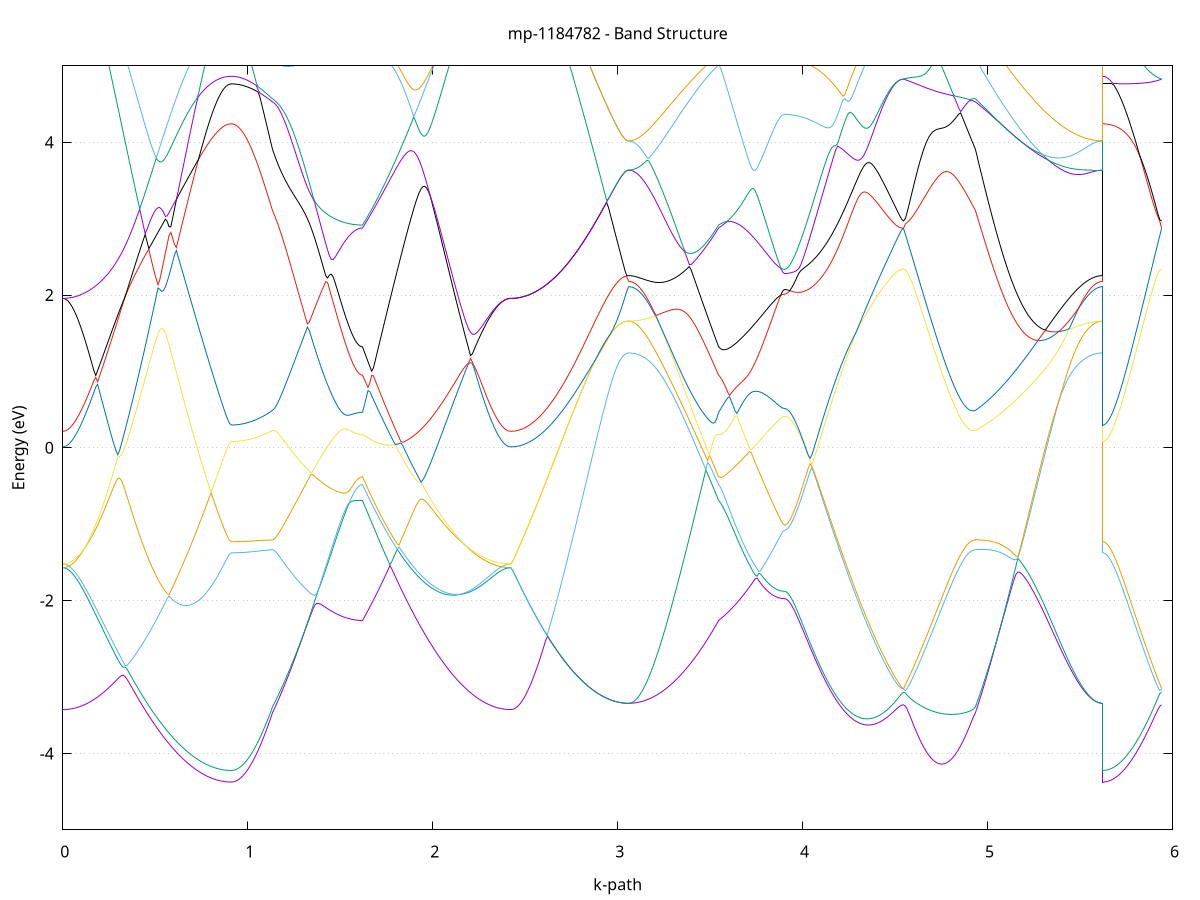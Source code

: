 set title 'mp-1184782 - Band Structure'
set xlabel 'k-path'
set ylabel 'Energy (eV)'
set grid y
set yrange [-5:5]
set terminal png size 800,600
set output 'mp-1184782_bands_gnuplot.png'
plot '-' using 1:2 with lines notitle, '-' using 1:2 with lines notitle, '-' using 1:2 with lines notitle, '-' using 1:2 with lines notitle, '-' using 1:2 with lines notitle, '-' using 1:2 with lines notitle, '-' using 1:2 with lines notitle, '-' using 1:2 with lines notitle, '-' using 1:2 with lines notitle, '-' using 1:2 with lines notitle, '-' using 1:2 with lines notitle, '-' using 1:2 with lines notitle, '-' using 1:2 with lines notitle, '-' using 1:2 with lines notitle, '-' using 1:2 with lines notitle, '-' using 1:2 with lines notitle, '-' using 1:2 with lines notitle, '-' using 1:2 with lines notitle, '-' using 1:2 with lines notitle, '-' using 1:2 with lines notitle, '-' using 1:2 with lines notitle, '-' using 1:2 with lines notitle, '-' using 1:2 with lines notitle, '-' using 1:2 with lines notitle, '-' using 1:2 with lines notitle, '-' using 1:2 with lines notitle, '-' using 1:2 with lines notitle, '-' using 1:2 with lines notitle, '-' using 1:2 with lines notitle, '-' using 1:2 with lines notitle, '-' using 1:2 with lines notitle, '-' using 1:2 with lines notitle, '-' using 1:2 with lines notitle, '-' using 1:2 with lines notitle, '-' using 1:2 with lines notitle, '-' using 1:2 with lines notitle, '-' using 1:2 with lines notitle, '-' using 1:2 with lines notitle, '-' using 1:2 with lines notitle, '-' using 1:2 with lines notitle, '-' using 1:2 with lines notitle, '-' using 1:2 with lines notitle, '-' using 1:2 with lines notitle, '-' using 1:2 with lines notitle, '-' using 1:2 with lines notitle, '-' using 1:2 with lines notitle, '-' using 1:2 with lines notitle, '-' using 1:2 with lines notitle, '-' using 1:2 with lines notitle, '-' using 1:2 with lines notitle, '-' using 1:2 with lines notitle, '-' using 1:2 with lines notitle, '-' using 1:2 with lines notitle, '-' using 1:2 with lines notitle, '-' using 1:2 with lines notitle, '-' using 1:2 with lines notitle, '-' using 1:2 with lines notitle, '-' using 1:2 with lines notitle, '-' using 1:2 with lines notitle, '-' using 1:2 with lines notitle, '-' using 1:2 with lines notitle, '-' using 1:2 with lines notitle, '-' using 1:2 with lines notitle, '-' using 1:2 with lines notitle, '-' using 1:2 with lines notitle, '-' using 1:2 with lines notitle, '-' using 1:2 with lines notitle, '-' using 1:2 with lines notitle, '-' using 1:2 with lines notitle, '-' using 1:2 with lines notitle, '-' using 1:2 with lines notitle, '-' using 1:2 with lines notitle, '-' using 1:2 with lines notitle, '-' using 1:2 with lines notitle, '-' using 1:2 with lines notitle, '-' using 1:2 with lines notitle, '-' using 1:2 with lines notitle, '-' using 1:2 with lines notitle, '-' using 1:2 with lines notitle, '-' using 1:2 with lines notitle
0.000000 -24.099282
0.009903 -24.099282
0.019805 -24.099282
0.029708 -24.099282
0.039610 -24.099282
0.049513 -24.099282
0.059416 -24.099282
0.069318 -24.099282
0.079221 -24.099282
0.089123 -24.099282
0.099026 -24.099282
0.108929 -24.099282
0.118831 -24.099282
0.128734 -24.099282
0.138636 -24.099282
0.148539 -24.099282
0.158442 -24.099282
0.168344 -24.099282
0.178247 -24.099282
0.188149 -24.099282
0.198052 -24.099282
0.207955 -24.099282
0.217857 -24.099282
0.227760 -24.099282
0.237662 -24.099282
0.247565 -24.099282
0.257468 -24.099282
0.267370 -24.099282
0.277273 -24.099282
0.287175 -24.099282
0.297078 -24.099282
0.306981 -24.099282
0.316883 -24.099282
0.326786 -24.099282
0.336688 -24.099282
0.346591 -24.099282
0.356494 -24.099282
0.366396 -24.099282
0.376299 -24.099282
0.386201 -24.099282
0.396104 -24.099282
0.406007 -24.099282
0.415909 -24.099282
0.425812 -24.099282
0.435714 -24.099282
0.445617 -24.099282
0.455520 -24.099282
0.465422 -24.099282
0.475325 -24.099382
0.485227 -24.099382
0.495130 -24.099382
0.505033 -24.099382
0.514935 -24.099382
0.524838 -24.099382
0.534740 -24.099382
0.544643 -24.099382
0.554546 -24.099382
0.564448 -24.099382
0.574351 -24.099382
0.584253 -24.099382
0.594156 -24.099382
0.604059 -24.099382
0.613961 -24.099382
0.623864 -24.099482
0.633766 -24.099482
0.643669 -24.099482
0.653572 -24.099482
0.663474 -24.099482
0.673377 -24.099482
0.683279 -24.099482
0.693182 -24.099482
0.703085 -24.099482
0.712987 -24.099482
0.722890 -24.099482
0.732792 -24.099482
0.742695 -24.099582
0.752598 -24.099582
0.762500 -24.099582
0.772403 -24.099582
0.782305 -24.099582
0.792208 -24.099582
0.802111 -24.099582
0.812013 -24.099582
0.821916 -24.099582
0.831818 -24.099582
0.841721 -24.099582
0.851624 -24.099582
0.861526 -24.099582
0.871429 -24.099582
0.881331 -24.099582
0.891234 -24.099582
0.901137 -24.099582
0.911039 -24.099582
0.911039 -24.099582
0.920727 -24.099582
0.930414 -24.099582
0.940101 -24.099582
0.949789 -24.099582
0.959476 -24.099582
0.969163 -24.099582
0.978851 -24.099582
0.988538 -24.099582
0.998225 -24.099582
1.007913 -24.099582
1.017600 -24.099582
1.027287 -24.099582
1.036975 -24.099582
1.046662 -24.099582
1.056350 -24.099582
1.066037 -24.099582
1.075724 -24.099482
1.085412 -24.099482
1.095099 -24.099482
1.104786 -24.099482
1.114474 -24.099482
1.124161 -24.099482
1.133848 -24.099482
1.133848 -24.099482
1.143780 -24.099482
1.153712 -24.099482
1.163643 -24.099482
1.173575 -24.099482
1.183507 -24.099482
1.193438 -24.099482
1.203370 -24.099482
1.213302 -24.099382
1.223233 -24.099382
1.233165 -24.099382
1.243097 -24.099382
1.253028 -24.099382
1.262960 -24.099382
1.272892 -24.099382
1.282824 -24.099382
1.292755 -24.099382
1.302687 -24.099382
1.312619 -24.099382
1.322550 -24.099382
1.332482 -24.099382
1.342414 -24.099282
1.352345 -24.099282
1.362277 -24.099282
1.372209 -24.099282
1.382140 -24.099282
1.392072 -24.099282
1.402004 -24.099282
1.411935 -24.099282
1.421867 -24.099282
1.431799 -24.099282
1.441730 -24.099282
1.451662 -24.099282
1.461594 -24.099282
1.471525 -24.099282
1.481457 -24.099282
1.491389 -24.099182
1.501320 -24.099182
1.511252 -24.099182
1.521184 -24.099182
1.531115 -24.099182
1.541047 -24.099182
1.550979 -24.099182
1.560910 -24.099182
1.570842 -24.099182
1.580774 -24.099182
1.590705 -24.099182
1.600637 -24.099182
1.610569 -24.099182
1.620500 -24.099182
1.620500 -24.099182
1.630399 -24.099182
1.640297 -24.099182
1.650195 -24.099182
1.660093 -24.099182
1.669991 -24.099182
1.679889 -24.099182
1.689788 -24.099182
1.699686 -24.099182
1.709584 -24.099182
1.719482 -24.099182
1.729380 -24.099182
1.739278 -24.099182
1.749177 -24.099182
1.759075 -24.099182
1.768973 -24.099182
1.778871 -24.099182
1.788769 -24.099182
1.798668 -24.099182
1.808566 -24.099182
1.818464 -24.099182
1.828362 -24.099182
1.838260 -24.099182
1.848158 -24.099182
1.858057 -24.099182
1.867955 -24.099182
1.877853 -24.099182
1.887751 -24.099182
1.897649 -24.099182
1.907547 -24.099182
1.917446 -24.099182
1.927344 -24.099182
1.937242 -24.099182
1.947140 -24.099182
1.957038 -24.099182
1.966936 -24.099182
1.976835 -24.099182
1.986733 -24.099182
1.996631 -24.099182
2.006529 -24.099182
2.016427 -24.099182
2.026325 -24.099182
2.036224 -24.099282
2.046122 -24.099282
2.056020 -24.099282
2.065918 -24.099282
2.075816 -24.099282
2.085714 -24.099282
2.095613 -24.099282
2.105511 -24.099282
2.115409 -24.099282
2.125307 -24.099282
2.135205 -24.099282
2.145104 -24.099282
2.155002 -24.099282
2.164900 -24.099282
2.174798 -24.099282
2.184696 -24.099282
2.194594 -24.099282
2.204493 -24.099282
2.214391 -24.099282
2.224289 -24.099282
2.234187 -24.099282
2.244085 -24.099282
2.253983 -24.099282
2.263882 -24.099282
2.273780 -24.099282
2.283678 -24.099282
2.293576 -24.099282
2.303474 -24.099282
2.313372 -24.099282
2.323271 -24.099282
2.333169 -24.099282
2.343067 -24.099282
2.352965 -24.099282
2.362863 -24.099282
2.372761 -24.099282
2.382660 -24.099282
2.392558 -24.099282
2.402456 -24.099282
2.412354 -24.099282
2.422252 -24.099282
2.422252 -24.099282
2.432208 -24.099282
2.442164 -24.099282
2.452119 -24.099282
2.462075 -24.099282
2.472031 -24.099282
2.481986 -24.099282
2.491942 -24.099282
2.501898 -24.099282
2.511853 -24.099282
2.521809 -24.099282
2.531765 -24.099282
2.541720 -24.099282
2.551676 -24.099282
2.561632 -24.099282
2.571587 -24.099282
2.581543 -24.099282
2.591499 -24.099282
2.601454 -24.099282
2.611410 -24.099282
2.621366 -24.099282
2.631321 -24.099282
2.641277 -24.099282
2.651233 -24.099282
2.661188 -24.099282
2.671144 -24.099282
2.681100 -24.099282
2.691055 -24.099282
2.701011 -24.099282
2.710967 -24.099282
2.720922 -24.099282
2.730878 -24.099282
2.740834 -24.099282
2.750789 -24.099282
2.760745 -24.099282
2.770700 -24.099282
2.780656 -24.099282
2.790612 -24.099282
2.800567 -24.099282
2.810523 -24.099282
2.820479 -24.099282
2.830434 -24.099282
2.840390 -24.099282
2.850346 -24.099282
2.860301 -24.099282
2.870257 -24.099282
2.880213 -24.099282
2.890168 -24.099282
2.900124 -24.099282
2.910080 -24.099282
2.920035 -24.099282
2.929991 -24.099282
2.939947 -24.099282
2.949902 -24.099282
2.959858 -24.099282
2.969814 -24.099282
2.979769 -24.099282
2.989725 -24.099282
2.999681 -24.099282
3.009636 -24.099282
3.019592 -24.099282
3.029548 -24.099282
3.039503 -24.099282
3.049459 -24.099282
3.059415 -24.099282
3.059415 -24.099282
3.069346 -24.099282
3.079278 -24.099282
3.089210 -24.099282
3.099141 -24.099282
3.109073 -24.099282
3.119005 -24.099282
3.128936 -24.099282
3.138868 -24.099282
3.148800 -24.099282
3.158731 -24.099282
3.168663 -24.099282
3.178595 -24.099282
3.188526 -24.099282
3.198458 -24.099282
3.208390 -24.099282
3.218321 -24.099282
3.228253 -24.099282
3.238185 -24.099282
3.248117 -24.099282
3.258048 -24.099282
3.267980 -24.099282
3.277912 -24.099282
3.287843 -24.099282
3.297775 -24.099282
3.307707 -24.099282
3.317638 -24.099282
3.327570 -24.099282
3.337502 -24.099282
3.347433 -24.099282
3.357365 -24.099282
3.367297 -24.099282
3.377228 -24.099182
3.387160 -24.099182
3.397092 -24.099182
3.407023 -24.099182
3.416955 -24.099182
3.426887 -24.099182
3.436818 -24.099182
3.446750 -24.099182
3.456682 -24.099182
3.466613 -24.099182
3.476545 -24.099182
3.486477 -24.099182
3.496408 -24.099182
3.506340 -24.099182
3.516272 -24.099182
3.526203 -24.099182
3.536135 -24.099182
3.546067 -24.099182
3.546067 -24.099182
3.555939 -24.099182
3.565812 -24.099182
3.575684 -24.099182
3.585557 -24.099182
3.595429 -24.099182
3.605302 -24.099182
3.615174 -24.099182
3.625047 -24.099182
3.634919 -24.099182
3.644792 -24.099182
3.654664 -24.099182
3.664537 -24.099182
3.674409 -24.099182
3.684282 -24.099182
3.694154 -24.099182
3.704027 -24.099182
3.713899 -24.099182
3.723772 -24.099182
3.733644 -24.099182
3.743516 -24.099182
3.753389 -24.099182
3.763261 -24.099182
3.773134 -24.099182
3.783006 -24.099182
3.792879 -24.099182
3.802751 -24.099182
3.812624 -24.099182
3.822496 -24.099182
3.832369 -24.099182
3.842241 -24.099182
3.852114 -24.099182
3.861986 -24.099182
3.871859 -24.099182
3.881731 -24.099182
3.891604 -24.099182
3.901476 -24.099182
3.901476 -24.099182
3.911387 -24.099182
3.921298 -24.099182
3.931209 -24.099182
3.941119 -24.099182
3.951030 -24.099182
3.960941 -24.099182
3.970852 -24.099182
3.980763 -24.099182
3.990673 -24.099182
4.000584 -24.099182
4.010495 -24.099182
4.020406 -24.099182
4.030317 -24.099182
4.040227 -24.099182
4.050138 -24.099282
4.060049 -24.099282
4.069960 -24.099282
4.079871 -24.099282
4.089781 -24.099282
4.099692 -24.099282
4.109603 -24.099282
4.119514 -24.099282
4.129425 -24.099282
4.139335 -24.099282
4.149246 -24.099282
4.159157 -24.099282
4.169068 -24.099382
4.178979 -24.099382
4.188889 -24.099382
4.198800 -24.099382
4.208711 -24.099382
4.218622 -24.099382
4.228533 -24.099382
4.238443 -24.099382
4.248354 -24.099382
4.258265 -24.099382
4.268176 -24.099382
4.278087 -24.099482
4.287997 -24.099482
4.297908 -24.099482
4.307819 -24.099482
4.317730 -24.099482
4.327641 -24.099482
4.337551 -24.099482
4.347462 -24.099482
4.357373 -24.099482
4.367284 -24.099482
4.377195 -24.099482
4.387105 -24.099582
4.397016 -24.099582
4.406927 -24.099582
4.416838 -24.099582
4.426749 -24.099582
4.436659 -24.099582
4.446570 -24.099582
4.456481 -24.099582
4.466392 -24.099582
4.476303 -24.099582
4.486213 -24.099582
4.496124 -24.099582
4.506035 -24.099582
4.515946 -24.099582
4.525857 -24.099582
4.535767 -24.099582
4.545678 -24.099582
4.545678 -24.099582
4.555647 -24.099582
4.565615 -24.099582
4.575583 -24.099582
4.585552 -24.099582
4.595520 -24.099582
4.605488 -24.099582
4.615457 -24.099582
4.625425 -24.099582
4.635393 -24.099582
4.645361 -24.099582
4.655330 -24.099582
4.665298 -24.099582
4.675266 -24.099582
4.685235 -24.099582
4.695203 -24.099582
4.705171 -24.099582
4.715140 -24.099582
4.725108 -24.099582
4.735076 -24.099582
4.745045 -24.099582
4.755013 -24.099582
4.764981 -24.099582
4.774950 -24.099582
4.784918 -24.099582
4.794886 -24.099582
4.804855 -24.099582
4.814823 -24.099582
4.824791 -24.099482
4.834760 -24.099482
4.844728 -24.099482
4.854696 -24.099482
4.864665 -24.099482
4.874633 -24.099482
4.884601 -24.099482
4.894570 -24.099482
4.904538 -24.099482
4.914506 -24.099482
4.924475 -24.099482
4.934443 -24.099482
4.934443 -24.099482
4.944417 -24.099482
4.954392 -24.099482
4.964366 -24.099482
4.974340 -24.099482
4.984315 -24.099482
4.994289 -24.099482
5.004263 -24.099382
5.014238 -24.099382
5.024212 -24.099382
5.034186 -24.099382
5.044161 -24.099382
5.054135 -24.099382
5.064109 -24.099382
5.074084 -24.099382
5.084058 -24.099382
5.094032 -24.099382
5.104007 -24.099382
5.113981 -24.099382
5.123955 -24.099382
5.133930 -24.099282
5.143904 -24.099282
5.153878 -24.099282
5.163853 -24.099282
5.173827 -24.099282
5.183802 -24.099282
5.193776 -24.099282
5.203750 -24.099282
5.213725 -24.099282
5.223699 -24.099282
5.233673 -24.099282
5.243648 -24.099282
5.253622 -24.099282
5.263596 -24.099282
5.273571 -24.099282
5.283545 -24.099282
5.293519 -24.099282
5.303494 -24.099282
5.313468 -24.099282
5.323442 -24.099282
5.333417 -24.099282
5.343391 -24.099282
5.353365 -24.099282
5.363340 -24.099282
5.373314 -24.099282
5.383288 -24.099282
5.393263 -24.099282
5.403237 -24.099282
5.413212 -24.099282
5.423186 -24.099282
5.433160 -24.099282
5.443135 -24.099282
5.453109 -24.099282
5.463083 -24.099282
5.473058 -24.099282
5.483032 -24.099282
5.493006 -24.099282
5.502981 -24.099282
5.512955 -24.099282
5.522929 -24.099282
5.532904 -24.099282
5.542878 -24.099282
5.552852 -24.099282
5.562827 -24.099282
5.572801 -24.099282
5.582775 -24.099282
5.592750 -24.099282
5.602724 -24.099282
5.612698 -24.099282
5.622673 -24.099282
5.622673 -24.099582
5.632628 -24.099582
5.642584 -24.099582
5.652540 -24.099582
5.662495 -24.099582
5.672451 -24.099582
5.682407 -24.099582
5.692362 -24.099582
5.702318 -24.099582
5.712274 -24.099582
5.722229 -24.099582
5.732185 -24.099582
5.742141 -24.099582
5.752096 -24.099582
5.762052 -24.099582
5.772008 -24.099582
5.781963 -24.099582
5.791919 -24.099582
5.801875 -24.099582
5.811830 -24.099582
5.821786 -24.099582
5.831742 -24.099582
5.841697 -24.099582
5.851653 -24.099582
5.861609 -24.099582
5.871564 -24.099582
5.881520 -24.099582
5.891476 -24.099582
5.901431 -24.099582
5.911387 -24.099582
5.921343 -24.099582
5.931298 -24.099582
5.941254 -24.099582
e
0.000000 -24.098182
0.009903 -24.098182
0.019805 -24.098182
0.029708 -24.098182
0.039610 -24.098182
0.049513 -24.098182
0.059416 -24.098182
0.069318 -24.098182
0.079221 -24.098182
0.089123 -24.098182
0.099026 -24.098182
0.108929 -24.098182
0.118831 -24.098182
0.128734 -24.098182
0.138636 -24.098182
0.148539 -24.098182
0.158442 -24.098082
0.168344 -24.098082
0.178247 -24.098082
0.188149 -24.098082
0.198052 -24.098082
0.207955 -24.098082
0.217857 -24.098082
0.227760 -24.098082
0.237662 -24.098082
0.247565 -24.098082
0.257468 -24.097982
0.267370 -24.097982
0.277273 -24.097982
0.287175 -24.097982
0.297078 -24.097982
0.306981 -24.097982
0.316883 -24.097982
0.326786 -24.097982
0.336688 -24.097882
0.346591 -24.097882
0.356494 -24.097882
0.366396 -24.097882
0.376299 -24.097882
0.386201 -24.097882
0.396104 -24.097882
0.406007 -24.097782
0.415909 -24.097782
0.425812 -24.097782
0.435714 -24.097782
0.445617 -24.097782
0.455520 -24.097782
0.465422 -24.097782
0.475325 -24.097682
0.485227 -24.097682
0.495130 -24.097682
0.505033 -24.097682
0.514935 -24.097682
0.524838 -24.097682
0.534740 -24.097682
0.544643 -24.097582
0.554546 -24.097582
0.564448 -24.097582
0.574351 -24.097582
0.584253 -24.097582
0.594156 -24.097582
0.604059 -24.097582
0.613961 -24.097582
0.623864 -24.097482
0.633766 -24.097482
0.643669 -24.097482
0.653572 -24.097482
0.663474 -24.097482
0.673377 -24.097482
0.683279 -24.097482
0.693182 -24.097482
0.703085 -24.097482
0.712987 -24.097382
0.722890 -24.097382
0.732792 -24.097382
0.742695 -24.097382
0.752598 -24.097382
0.762500 -24.097382
0.772403 -24.097382
0.782305 -24.097382
0.792208 -24.097382
0.802111 -24.097382
0.812013 -24.097382
0.821916 -24.097382
0.831818 -24.097382
0.841721 -24.097382
0.851624 -24.097382
0.861526 -24.097382
0.871429 -24.097382
0.881331 -24.097382
0.891234 -24.097282
0.901137 -24.097282
0.911039 -24.097282
0.911039 -24.097282
0.920727 -24.097282
0.930414 -24.097282
0.940101 -24.097282
0.949789 -24.097382
0.959476 -24.097382
0.969163 -24.097382
0.978851 -24.097382
0.988538 -24.097382
0.998225 -24.097382
1.007913 -24.097382
1.017600 -24.097382
1.027287 -24.097382
1.036975 -24.097382
1.046662 -24.097382
1.056350 -24.097382
1.066037 -24.097382
1.075724 -24.097382
1.085412 -24.097382
1.095099 -24.097382
1.104786 -24.097382
1.114474 -24.097482
1.124161 -24.097482
1.133848 -24.097482
1.133848 -24.097482
1.143780 -24.097482
1.153712 -24.097482
1.163643 -24.097482
1.173575 -24.097482
1.183507 -24.097482
1.193438 -24.097482
1.203370 -24.097482
1.213302 -24.097582
1.223233 -24.097582
1.233165 -24.097582
1.243097 -24.097582
1.253028 -24.097582
1.262960 -24.097582
1.272892 -24.097582
1.282824 -24.097582
1.292755 -24.097582
1.302687 -24.097682
1.312619 -24.097682
1.322550 -24.097682
1.332482 -24.097682
1.342414 -24.097682
1.352345 -24.097682
1.362277 -24.097682
1.372209 -24.097682
1.382140 -24.097682
1.392072 -24.097782
1.402004 -24.097782
1.411935 -24.097782
1.421867 -24.097782
1.431799 -24.097782
1.441730 -24.097782
1.451662 -24.097782
1.461594 -24.097782
1.471525 -24.097782
1.481457 -24.097782
1.491389 -24.097782
1.501320 -24.097782
1.511252 -24.097782
1.521184 -24.097882
1.531115 -24.097882
1.541047 -24.097882
1.550979 -24.097882
1.560910 -24.097882
1.570842 -24.097882
1.580774 -24.097882
1.590705 -24.097882
1.600637 -24.097882
1.610569 -24.097882
1.620500 -24.097882
1.620500 -24.097882
1.630399 -24.097882
1.640297 -24.097882
1.650195 -24.097882
1.660093 -24.097782
1.669991 -24.097782
1.679889 -24.097782
1.689788 -24.097782
1.699686 -24.097782
1.709584 -24.097782
1.719482 -24.097782
1.729380 -24.097782
1.739278 -24.097782
1.749177 -24.097782
1.759075 -24.097782
1.768973 -24.097782
1.778871 -24.097782
1.788769 -24.097782
1.798668 -24.097782
1.808566 -24.097782
1.818464 -24.097782
1.828362 -24.097782
1.838260 -24.097782
1.848158 -24.097782
1.858057 -24.097782
1.867955 -24.097782
1.877853 -24.097782
1.887751 -24.097782
1.897649 -24.097782
1.907547 -24.097782
1.917446 -24.097782
1.927344 -24.097782
1.937242 -24.097782
1.947140 -24.097782
1.957038 -24.097882
1.966936 -24.097882
1.976835 -24.097882
1.986733 -24.097882
1.996631 -24.097882
2.006529 -24.097882
2.016427 -24.097882
2.026325 -24.097882
2.036224 -24.097882
2.046122 -24.097882
2.056020 -24.097882
2.065918 -24.097982
2.075816 -24.097982
2.085714 -24.097982
2.095613 -24.097982
2.105511 -24.097982
2.115409 -24.097982
2.125307 -24.097982
2.135205 -24.097982
2.145104 -24.097982
2.155002 -24.097982
2.164900 -24.098082
2.174798 -24.098082
2.184696 -24.098082
2.194594 -24.098082
2.204493 -24.098082
2.214391 -24.098082
2.224289 -24.098082
2.234187 -24.098082
2.244085 -24.098082
2.253983 -24.098082
2.263882 -24.098082
2.273780 -24.098182
2.283678 -24.098182
2.293576 -24.098182
2.303474 -24.098182
2.313372 -24.098182
2.323271 -24.098182
2.333169 -24.098182
2.343067 -24.098182
2.352965 -24.098182
2.362863 -24.098182
2.372761 -24.098182
2.382660 -24.098182
2.392558 -24.098182
2.402456 -24.098182
2.412354 -24.098182
2.422252 -24.098182
2.422252 -24.098182
2.432208 -24.098182
2.442164 -24.098182
2.452119 -24.098182
2.462075 -24.098182
2.472031 -24.098182
2.481986 -24.098182
2.491942 -24.098182
2.501898 -24.098182
2.511853 -24.098182
2.521809 -24.098182
2.531765 -24.098182
2.541720 -24.098182
2.551676 -24.098182
2.561632 -24.098182
2.571587 -24.098182
2.581543 -24.098182
2.591499 -24.098182
2.601454 -24.098182
2.611410 -24.098182
2.621366 -24.098182
2.631321 -24.098182
2.641277 -24.098182
2.651233 -24.098182
2.661188 -24.098182
2.671144 -24.098182
2.681100 -24.098282
2.691055 -24.098282
2.701011 -24.098282
2.710967 -24.098282
2.720922 -24.098282
2.730878 -24.098282
2.740834 -24.098282
2.750789 -24.098282
2.760745 -24.098282
2.770700 -24.098282
2.780656 -24.098282
2.790612 -24.098282
2.800567 -24.098282
2.810523 -24.098282
2.820479 -24.098282
2.830434 -24.098282
2.840390 -24.098282
2.850346 -24.098282
2.860301 -24.098282
2.870257 -24.098282
2.880213 -24.098282
2.890168 -24.098282
2.900124 -24.098282
2.910080 -24.098282
2.920035 -24.098282
2.929991 -24.098282
2.939947 -24.098282
2.949902 -24.098282
2.959858 -24.098282
2.969814 -24.098282
2.979769 -24.098282
2.989725 -24.098282
2.999681 -24.098282
3.009636 -24.098282
3.019592 -24.098282
3.029548 -24.098282
3.039503 -24.098282
3.049459 -24.098282
3.059415 -24.098282
3.059415 -24.098282
3.069346 -24.098282
3.079278 -24.098282
3.089210 -24.098282
3.099141 -24.098282
3.109073 -24.098282
3.119005 -24.098282
3.128936 -24.098282
3.138868 -24.098282
3.148800 -24.098282
3.158731 -24.098282
3.168663 -24.098282
3.178595 -24.098282
3.188526 -24.098282
3.198458 -24.098282
3.208390 -24.098282
3.218321 -24.098282
3.228253 -24.098182
3.238185 -24.098182
3.248117 -24.098182
3.258048 -24.098182
3.267980 -24.098182
3.277912 -24.098182
3.287843 -24.098182
3.297775 -24.098182
3.307707 -24.098182
3.317638 -24.098182
3.327570 -24.098082
3.337502 -24.098082
3.347433 -24.098082
3.357365 -24.098082
3.367297 -24.098082
3.377228 -24.098082
3.387160 -24.098082
3.397092 -24.098082
3.407023 -24.097982
3.416955 -24.097982
3.426887 -24.097982
3.436818 -24.097982
3.446750 -24.097982
3.456682 -24.097982
3.466613 -24.097982
3.476545 -24.097982
3.486477 -24.097882
3.496408 -24.097882
3.506340 -24.097882
3.516272 -24.097882
3.526203 -24.097882
3.536135 -24.097882
3.546067 -24.097882
3.546067 -24.097882
3.555939 -24.097882
3.565812 -24.097882
3.575684 -24.097882
3.585557 -24.097882
3.595429 -24.097882
3.605302 -24.097882
3.615174 -24.097882
3.625047 -24.097882
3.634919 -24.097782
3.644792 -24.097782
3.654664 -24.097782
3.664537 -24.097782
3.674409 -24.097782
3.684282 -24.097782
3.694154 -24.097782
3.704027 -24.097782
3.713899 -24.097782
3.723772 -24.097782
3.733644 -24.097782
3.743516 -24.097782
3.753389 -24.097782
3.763261 -24.097782
3.773134 -24.097782
3.783006 -24.097782
3.792879 -24.097782
3.802751 -24.097782
3.812624 -24.097782
3.822496 -24.097782
3.832369 -24.097782
3.842241 -24.097782
3.852114 -24.097782
3.861986 -24.097782
3.871859 -24.097782
3.881731 -24.097782
3.891604 -24.097782
3.901476 -24.097782
3.901476 -24.097782
3.911387 -24.097782
3.921298 -24.097782
3.931209 -24.097782
3.941119 -24.097782
3.951030 -24.097782
3.960941 -24.097782
3.970852 -24.097782
3.980763 -24.097782
3.990673 -24.097782
4.000584 -24.097782
4.010495 -24.097782
4.020406 -24.097782
4.030317 -24.097782
4.040227 -24.097682
4.050138 -24.097682
4.060049 -24.097682
4.069960 -24.097682
4.079871 -24.097682
4.089781 -24.097682
4.099692 -24.097682
4.109603 -24.097682
4.119514 -24.097682
4.129425 -24.097682
4.139335 -24.097682
4.149246 -24.097582
4.159157 -24.097582
4.169068 -24.097582
4.178979 -24.097582
4.188889 -24.097582
4.198800 -24.097582
4.208711 -24.097582
4.218622 -24.097582
4.228533 -24.097582
4.238443 -24.097582
4.248354 -24.097482
4.258265 -24.097482
4.268176 -24.097482
4.278087 -24.097482
4.287997 -24.097482
4.297908 -24.097482
4.307819 -24.097482
4.317730 -24.097482
4.327641 -24.097482
4.337551 -24.097382
4.347462 -24.097382
4.357373 -24.097382
4.367284 -24.097382
4.377195 -24.097382
4.387105 -24.097382
4.397016 -24.097382
4.406927 -24.097382
4.416838 -24.097382
4.426749 -24.097382
4.436659 -24.097382
4.446570 -24.097382
4.456481 -24.097382
4.466392 -24.097382
4.476303 -24.097382
4.486213 -24.097382
4.496124 -24.097382
4.506035 -24.097382
4.515946 -24.097382
4.525857 -24.097382
4.535767 -24.097382
4.545678 -24.097282
4.545678 -24.097282
4.555647 -24.097282
4.565615 -24.097282
4.575583 -24.097382
4.585552 -24.097282
4.595520 -24.097382
4.605488 -24.097382
4.615457 -24.097382
4.625425 -24.097382
4.635393 -24.097382
4.645361 -24.097382
4.655330 -24.097382
4.665298 -24.097382
4.675266 -24.097382
4.685235 -24.097382
4.695203 -24.097382
4.705171 -24.097382
4.715140 -24.097382
4.725108 -24.097382
4.735076 -24.097382
4.745045 -24.097382
4.755013 -24.097382
4.764981 -24.097382
4.774950 -24.097382
4.784918 -24.097382
4.794886 -24.097382
4.804855 -24.097382
4.814823 -24.097382
4.824791 -24.097382
4.834760 -24.097382
4.844728 -24.097382
4.854696 -24.097382
4.864665 -24.097382
4.874633 -24.097382
4.884601 -24.097382
4.894570 -24.097482
4.904538 -24.097482
4.914506 -24.097482
4.924475 -24.097482
4.934443 -24.097482
4.934443 -24.097482
4.944417 -24.097482
4.954392 -24.097482
4.964366 -24.097482
4.974340 -24.097482
4.984315 -24.097482
4.994289 -24.097582
5.004263 -24.097582
5.014238 -24.097582
5.024212 -24.097582
5.034186 -24.097582
5.044161 -24.097582
5.054135 -24.097582
5.064109 -24.097682
5.074084 -24.097682
5.084058 -24.097682
5.094032 -24.097682
5.104007 -24.097682
5.113981 -24.097682
5.123955 -24.097682
5.133930 -24.097782
5.143904 -24.097782
5.153878 -24.097782
5.163853 -24.097782
5.173827 -24.097782
5.183802 -24.097882
5.193776 -24.097882
5.203750 -24.097882
5.213725 -24.097882
5.223699 -24.097882
5.233673 -24.097882
5.243648 -24.097982
5.253622 -24.097982
5.263596 -24.097982
5.273571 -24.097982
5.283545 -24.097982
5.293519 -24.097982
5.303494 -24.098082
5.313468 -24.098082
5.323442 -24.098082
5.333417 -24.098082
5.343391 -24.098082
5.353365 -24.098082
5.363340 -24.098082
5.373314 -24.098182
5.383288 -24.098182
5.393263 -24.098182
5.403237 -24.098182
5.413212 -24.098182
5.423186 -24.098182
5.433160 -24.098182
5.443135 -24.098182
5.453109 -24.098182
5.463083 -24.098182
5.473058 -24.098282
5.483032 -24.098282
5.493006 -24.098282
5.502981 -24.098282
5.512955 -24.098282
5.522929 -24.098282
5.532904 -24.098282
5.542878 -24.098282
5.552852 -24.098282
5.562827 -24.098282
5.572801 -24.098282
5.582775 -24.098282
5.592750 -24.098282
5.602724 -24.098282
5.612698 -24.098282
5.622673 -24.098282
5.622673 -24.097282
5.632628 -24.097282
5.642584 -24.097282
5.652540 -24.097282
5.662495 -24.097282
5.672451 -24.097282
5.682407 -24.097282
5.692362 -24.097282
5.702318 -24.097282
5.712274 -24.097282
5.722229 -24.097282
5.732185 -24.097282
5.742141 -24.097382
5.752096 -24.097282
5.762052 -24.097282
5.772008 -24.097282
5.781963 -24.097282
5.791919 -24.097282
5.801875 -24.097282
5.811830 -24.097282
5.821786 -24.097282
5.831742 -24.097282
5.841697 -24.097282
5.851653 -24.097282
5.861609 -24.097282
5.871564 -24.097382
5.881520 -24.097382
5.891476 -24.097282
5.901431 -24.097282
5.911387 -24.097282
5.921343 -24.097382
5.931298 -24.097382
5.941254 -24.097282
e
0.000000 -24.093082
0.009903 -24.093082
0.019805 -24.093082
0.029708 -24.093082
0.039610 -24.093082
0.049513 -24.093082
0.059416 -24.093082
0.069318 -24.093182
0.079221 -24.093182
0.089123 -24.093182
0.099026 -24.093182
0.108929 -24.093182
0.118831 -24.093182
0.128734 -24.093182
0.138636 -24.093182
0.148539 -24.093182
0.158442 -24.093182
0.168344 -24.093182
0.178247 -24.093182
0.188149 -24.093182
0.198052 -24.093182
0.207955 -24.093182
0.217857 -24.093182
0.227760 -24.093182
0.237662 -24.093182
0.247565 -24.093182
0.257468 -24.093182
0.267370 -24.093182
0.277273 -24.093182
0.287175 -24.093182
0.297078 -24.093182
0.306981 -24.093182
0.316883 -24.093182
0.326786 -24.093182
0.336688 -24.093182
0.346591 -24.093182
0.356494 -24.093182
0.366396 -24.093182
0.376299 -24.093182
0.386201 -24.093282
0.396104 -24.093282
0.406007 -24.093282
0.415909 -24.093282
0.425812 -24.093282
0.435714 -24.093282
0.445617 -24.093282
0.455520 -24.093282
0.465422 -24.093282
0.475325 -24.093282
0.485227 -24.093282
0.495130 -24.093282
0.505033 -24.093282
0.514935 -24.093282
0.524838 -24.093282
0.534740 -24.093282
0.544643 -24.093282
0.554546 -24.093282
0.564448 -24.093282
0.574351 -24.093282
0.584253 -24.093282
0.594156 -24.093282
0.604059 -24.093282
0.613961 -24.093382
0.623864 -24.093382
0.633766 -24.093382
0.643669 -24.093382
0.653572 -24.093382
0.663474 -24.093382
0.673377 -24.093382
0.683279 -24.093382
0.693182 -24.093382
0.703085 -24.093382
0.712987 -24.093382
0.722890 -24.093382
0.732792 -24.093382
0.742695 -24.093382
0.752598 -24.093382
0.762500 -24.093382
0.772403 -24.093382
0.782305 -24.093382
0.792208 -24.093382
0.802111 -24.093382
0.812013 -24.093382
0.821916 -24.093382
0.831818 -24.093382
0.841721 -24.093382
0.851624 -24.093382
0.861526 -24.093382
0.871429 -24.093382
0.881331 -24.093382
0.891234 -24.093382
0.901137 -24.093382
0.911039 -24.093382
0.911039 -24.093382
0.920727 -24.093382
0.930414 -24.093382
0.940101 -24.093382
0.949789 -24.093382
0.959476 -24.093382
0.969163 -24.093382
0.978851 -24.093382
0.988538 -24.093382
0.998225 -24.093382
1.007913 -24.093382
1.017600 -24.093382
1.027287 -24.093382
1.036975 -24.093382
1.046662 -24.093382
1.056350 -24.093382
1.066037 -24.093382
1.075724 -24.093382
1.085412 -24.093382
1.095099 -24.093382
1.104786 -24.093382
1.114474 -24.093382
1.124161 -24.093382
1.133848 -24.093382
1.133848 -24.093382
1.143780 -24.093382
1.153712 -24.093382
1.163643 -24.093382
1.173575 -24.093382
1.183507 -24.093382
1.193438 -24.093382
1.203370 -24.093382
1.213302 -24.093382
1.223233 -24.093382
1.233165 -24.093382
1.243097 -24.093282
1.253028 -24.093282
1.262960 -24.093282
1.272892 -24.093282
1.282824 -24.093282
1.292755 -24.093282
1.302687 -24.093282
1.312619 -24.093282
1.322550 -24.093282
1.332482 -24.093282
1.342414 -24.093282
1.352345 -24.093282
1.362277 -24.093282
1.372209 -24.093282
1.382140 -24.093282
1.392072 -24.093282
1.402004 -24.093282
1.411935 -24.093282
1.421867 -24.093282
1.431799 -24.093282
1.441730 -24.093282
1.451662 -24.093282
1.461594 -24.093282
1.471525 -24.093282
1.481457 -24.093282
1.491389 -24.093282
1.501320 -24.093282
1.511252 -24.093282
1.521184 -24.093282
1.531115 -24.093282
1.541047 -24.093282
1.550979 -24.093282
1.560910 -24.093282
1.570842 -24.093282
1.580774 -24.093282
1.590705 -24.093282
1.600637 -24.093282
1.610569 -24.093282
1.620500 -24.093282
1.620500 -24.093282
1.630399 -24.093282
1.640297 -24.093282
1.650195 -24.093282
1.660093 -24.093282
1.669991 -24.093282
1.679889 -24.093282
1.689788 -24.093282
1.699686 -24.093282
1.709584 -24.093282
1.719482 -24.093282
1.729380 -24.093282
1.739278 -24.093282
1.749177 -24.093282
1.759075 -24.093282
1.768973 -24.093282
1.778871 -24.093282
1.788769 -24.093282
1.798668 -24.093282
1.808566 -24.093282
1.818464 -24.093282
1.828362 -24.093282
1.838260 -24.093282
1.848158 -24.093282
1.858057 -24.093282
1.867955 -24.093282
1.877853 -24.093282
1.887751 -24.093282
1.897649 -24.093282
1.907547 -24.093282
1.917446 -24.093282
1.927344 -24.093282
1.937242 -24.093282
1.947140 -24.093282
1.957038 -24.093282
1.966936 -24.093282
1.976835 -24.093282
1.986733 -24.093282
1.996631 -24.093282
2.006529 -24.093282
2.016427 -24.093282
2.026325 -24.093282
2.036224 -24.093282
2.046122 -24.093282
2.056020 -24.093182
2.065918 -24.093182
2.075816 -24.093182
2.085714 -24.093182
2.095613 -24.093182
2.105511 -24.093182
2.115409 -24.093182
2.125307 -24.093182
2.135205 -24.093182
2.145104 -24.093182
2.155002 -24.093182
2.164900 -24.093182
2.174798 -24.093182
2.184696 -24.093182
2.194594 -24.093182
2.204493 -24.093182
2.214391 -24.093182
2.224289 -24.093182
2.234187 -24.093182
2.244085 -24.093182
2.253983 -24.093182
2.263882 -24.093182
2.273780 -24.093182
2.283678 -24.093182
2.293576 -24.093182
2.303474 -24.093182
2.313372 -24.093182
2.323271 -24.093182
2.333169 -24.093182
2.343067 -24.093182
2.352965 -24.093182
2.362863 -24.093182
2.372761 -24.093082
2.382660 -24.093082
2.392558 -24.093082
2.402456 -24.093082
2.412354 -24.093082
2.422252 -24.093082
2.422252 -24.093082
2.432208 -24.093082
2.442164 -24.093082
2.452119 -24.093082
2.462075 -24.093082
2.472031 -24.093182
2.481986 -24.093182
2.491942 -24.093182
2.501898 -24.093182
2.511853 -24.093182
2.521809 -24.093182
2.531765 -24.093182
2.541720 -24.093182
2.551676 -24.093182
2.561632 -24.093182
2.571587 -24.093182
2.581543 -24.093182
2.591499 -24.093182
2.601454 -24.093182
2.611410 -24.093182
2.621366 -24.093182
2.631321 -24.093182
2.641277 -24.093182
2.651233 -24.093182
2.661188 -24.093182
2.671144 -24.093182
2.681100 -24.093182
2.691055 -24.093182
2.701011 -24.093182
2.710967 -24.093182
2.720922 -24.093182
2.730878 -24.093182
2.740834 -24.093182
2.750789 -24.093182
2.760745 -24.093182
2.770700 -24.093182
2.780656 -24.093182
2.790612 -24.093182
2.800567 -24.093182
2.810523 -24.093182
2.820479 -24.093182
2.830434 -24.093182
2.840390 -24.093182
2.850346 -24.093182
2.860301 -24.093182
2.870257 -24.093182
2.880213 -24.093182
2.890168 -24.093182
2.900124 -24.093182
2.910080 -24.093182
2.920035 -24.093182
2.929991 -24.093182
2.939947 -24.093182
2.949902 -24.093182
2.959858 -24.093182
2.969814 -24.093182
2.979769 -24.093182
2.989725 -24.093182
2.999681 -24.093182
3.009636 -24.093182
3.019592 -24.093182
3.029548 -24.093182
3.039503 -24.093182
3.049459 -24.093182
3.059415 -24.093182
3.059415 -24.093182
3.069346 -24.093182
3.079278 -24.093182
3.089210 -24.093182
3.099141 -24.093182
3.109073 -24.093182
3.119005 -24.093182
3.128936 -24.093182
3.138868 -24.093182
3.148800 -24.093182
3.158731 -24.093182
3.168663 -24.093182
3.178595 -24.093182
3.188526 -24.093182
3.198458 -24.093182
3.208390 -24.093182
3.218321 -24.093182
3.228253 -24.093182
3.238185 -24.093182
3.248117 -24.093182
3.258048 -24.093182
3.267980 -24.093182
3.277912 -24.093182
3.287843 -24.093182
3.297775 -24.093182
3.307707 -24.093182
3.317638 -24.093282
3.327570 -24.093282
3.337502 -24.093282
3.347433 -24.093282
3.357365 -24.093282
3.367297 -24.093282
3.377228 -24.093282
3.387160 -24.093282
3.397092 -24.093282
3.407023 -24.093282
3.416955 -24.093282
3.426887 -24.093282
3.436818 -24.093282
3.446750 -24.093282
3.456682 -24.093282
3.466613 -24.093282
3.476545 -24.093282
3.486477 -24.093282
3.496408 -24.093282
3.506340 -24.093282
3.516272 -24.093282
3.526203 -24.093282
3.536135 -24.093282
3.546067 -24.093282
3.546067 -24.093282
3.555939 -24.093282
3.565812 -24.093282
3.575684 -24.093282
3.585557 -24.093282
3.595429 -24.093282
3.605302 -24.093282
3.615174 -24.093282
3.625047 -24.093282
3.634919 -24.093282
3.644792 -24.093282
3.654664 -24.093282
3.664537 -24.093282
3.674409 -24.093282
3.684282 -24.093282
3.694154 -24.093282
3.704027 -24.093282
3.713899 -24.093282
3.723772 -24.093282
3.733644 -24.093282
3.743516 -24.093282
3.753389 -24.093282
3.763261 -24.093282
3.773134 -24.093282
3.783006 -24.093282
3.792879 -24.093282
3.802751 -24.093282
3.812624 -24.093282
3.822496 -24.093282
3.832369 -24.093282
3.842241 -24.093282
3.852114 -24.093282
3.861986 -24.093282
3.871859 -24.093282
3.881731 -24.093282
3.891604 -24.093282
3.901476 -24.093282
3.901476 -24.093282
3.911387 -24.093282
3.921298 -24.093282
3.931209 -24.093282
3.941119 -24.093282
3.951030 -24.093282
3.960941 -24.093282
3.970852 -24.093282
3.980763 -24.093282
3.990673 -24.093282
4.000584 -24.093282
4.010495 -24.093282
4.020406 -24.093282
4.030317 -24.093282
4.040227 -24.093282
4.050138 -24.093282
4.060049 -24.093282
4.069960 -24.093282
4.079871 -24.093282
4.089781 -24.093282
4.099692 -24.093282
4.109603 -24.093282
4.119514 -24.093282
4.129425 -24.093282
4.139335 -24.093282
4.149246 -24.093282
4.159157 -24.093282
4.169068 -24.093282
4.178979 -24.093282
4.188889 -24.093282
4.198800 -24.093282
4.208711 -24.093282
4.218622 -24.093282
4.228533 -24.093282
4.238443 -24.093282
4.248354 -24.093282
4.258265 -24.093282
4.268176 -24.093282
4.278087 -24.093282
4.287997 -24.093282
4.297908 -24.093282
4.307819 -24.093282
4.317730 -24.093282
4.327641 -24.093282
4.337551 -24.093282
4.347462 -24.093282
4.357373 -24.093282
4.367284 -24.093282
4.377195 -24.093282
4.387105 -24.093282
4.397016 -24.093282
4.406927 -24.093282
4.416838 -24.093282
4.426749 -24.093282
4.436659 -24.093282
4.446570 -24.093282
4.456481 -24.093282
4.466392 -24.093282
4.476303 -24.093282
4.486213 -24.093282
4.496124 -24.093282
4.506035 -24.093282
4.515946 -24.093282
4.525857 -24.093282
4.535767 -24.093282
4.545678 -24.093282
4.545678 -24.093282
4.555647 -24.093282
4.565615 -24.093282
4.575583 -24.093282
4.585552 -24.093282
4.595520 -24.093282
4.605488 -24.093282
4.615457 -24.093282
4.625425 -24.093382
4.635393 -24.093382
4.645361 -24.093382
4.655330 -24.093382
4.665298 -24.093382
4.675266 -24.093382
4.685235 -24.093382
4.695203 -24.093382
4.705171 -24.093382
4.715140 -24.093382
4.725108 -24.093382
4.735076 -24.093382
4.745045 -24.093382
4.755013 -24.093382
4.764981 -24.093382
4.774950 -24.093382
4.784918 -24.093382
4.794886 -24.093382
4.804855 -24.093382
4.814823 -24.093382
4.824791 -24.093382
4.834760 -24.093382
4.844728 -24.093382
4.854696 -24.093382
4.864665 -24.093382
4.874633 -24.093382
4.884601 -24.093382
4.894570 -24.093382
4.904538 -24.093382
4.914506 -24.093382
4.924475 -24.093382
4.934443 -24.093382
4.934443 -24.093382
4.944417 -24.093382
4.954392 -24.093382
4.964366 -24.093382
4.974340 -24.093382
4.984315 -24.093382
4.994289 -24.093382
5.004263 -24.093382
5.014238 -24.093282
5.024212 -24.093282
5.034186 -24.093282
5.044161 -24.093282
5.054135 -24.093282
5.064109 -24.093282
5.074084 -24.093282
5.084058 -24.093282
5.094032 -24.093282
5.104007 -24.093282
5.113981 -24.093282
5.123955 -24.093282
5.133930 -24.093282
5.143904 -24.093282
5.153878 -24.093282
5.163853 -24.093282
5.173827 -24.093282
5.183802 -24.093282
5.193776 -24.093282
5.203750 -24.093282
5.213725 -24.093282
5.223699 -24.093282
5.233673 -24.093282
5.243648 -24.093282
5.253622 -24.093282
5.263596 -24.093282
5.273571 -24.093282
5.283545 -24.093282
5.293519 -24.093282
5.303494 -24.093282
5.313468 -24.093282
5.323442 -24.093282
5.333417 -24.093182
5.343391 -24.093182
5.353365 -24.093182
5.363340 -24.093182
5.373314 -24.093182
5.383288 -24.093182
5.393263 -24.093182
5.403237 -24.093182
5.413212 -24.093182
5.423186 -24.093182
5.433160 -24.093182
5.443135 -24.093182
5.453109 -24.093182
5.463083 -24.093182
5.473058 -24.093182
5.483032 -24.093182
5.493006 -24.093182
5.502981 -24.093182
5.512955 -24.093182
5.522929 -24.093182
5.532904 -24.093182
5.542878 -24.093182
5.552852 -24.093182
5.562827 -24.093182
5.572801 -24.093182
5.582775 -24.093182
5.592750 -24.093182
5.602724 -24.093182
5.612698 -24.093182
5.622673 -24.093182
5.622673 -24.093382
5.632628 -24.093382
5.642584 -24.093382
5.652540 -24.093382
5.662495 -24.093382
5.672451 -24.093382
5.682407 -24.093382
5.692362 -24.093382
5.702318 -24.093382
5.712274 -24.093382
5.722229 -24.093382
5.732185 -24.093382
5.742141 -24.093382
5.752096 -24.093382
5.762052 -24.093382
5.772008 -24.093382
5.781963 -24.093382
5.791919 -24.093382
5.801875 -24.093382
5.811830 -24.093382
5.821786 -24.093382
5.831742 -24.093382
5.841697 -24.093382
5.851653 -24.093382
5.861609 -24.093382
5.871564 -24.093382
5.881520 -24.093382
5.891476 -24.093282
5.901431 -24.093282
5.911387 -24.093282
5.921343 -24.093282
5.931298 -24.093282
5.941254 -24.093282
e
0.000000 -24.093082
0.009903 -24.093082
0.019805 -24.093082
0.029708 -24.093082
0.039610 -24.093082
0.049513 -24.093082
0.059416 -24.093082
0.069318 -24.093182
0.079221 -24.093182
0.089123 -24.093182
0.099026 -24.093182
0.108929 -24.093182
0.118831 -24.093182
0.128734 -24.093182
0.138636 -24.093182
0.148539 -24.093182
0.158442 -24.093182
0.168344 -24.093182
0.178247 -24.093182
0.188149 -24.093182
0.198052 -24.093182
0.207955 -24.093182
0.217857 -24.093182
0.227760 -24.093182
0.237662 -24.093182
0.247565 -24.093182
0.257468 -24.093182
0.267370 -24.093182
0.277273 -24.093182
0.287175 -24.093182
0.297078 -24.093182
0.306981 -24.093182
0.316883 -24.093182
0.326786 -24.093182
0.336688 -24.093182
0.346591 -24.093182
0.356494 -24.093182
0.366396 -24.093182
0.376299 -24.093182
0.386201 -24.093182
0.396104 -24.093182
0.406007 -24.093182
0.415909 -24.093182
0.425812 -24.093182
0.435714 -24.093182
0.445617 -24.093182
0.455520 -24.093182
0.465422 -24.093182
0.475325 -24.093182
0.485227 -24.093182
0.495130 -24.093182
0.505033 -24.093182
0.514935 -24.093182
0.524838 -24.093182
0.534740 -24.093182
0.544643 -24.093182
0.554546 -24.093182
0.564448 -24.093182
0.574351 -24.093182
0.584253 -24.093182
0.594156 -24.093182
0.604059 -24.093182
0.613961 -24.093182
0.623864 -24.093182
0.633766 -24.093182
0.643669 -24.093182
0.653572 -24.093182
0.663474 -24.093182
0.673377 -24.093182
0.683279 -24.093182
0.693182 -24.093182
0.703085 -24.093182
0.712987 -24.093182
0.722890 -24.093182
0.732792 -24.093182
0.742695 -24.093182
0.752598 -24.093182
0.762500 -24.093182
0.772403 -24.093182
0.782305 -24.093182
0.792208 -24.093182
0.802111 -24.093182
0.812013 -24.093182
0.821916 -24.093182
0.831818 -24.093182
0.841721 -24.093182
0.851624 -24.093182
0.861526 -24.093182
0.871429 -24.093182
0.881331 -24.093182
0.891234 -24.093182
0.901137 -24.093182
0.911039 -24.093182
0.911039 -24.093182
0.920727 -24.093182
0.930414 -24.093182
0.940101 -24.093182
0.949789 -24.093182
0.959476 -24.093182
0.969163 -24.093182
0.978851 -24.093182
0.988538 -24.093182
0.998225 -24.093182
1.007913 -24.093182
1.017600 -24.093182
1.027287 -24.093182
1.036975 -24.093182
1.046662 -24.093182
1.056350 -24.093182
1.066037 -24.093182
1.075724 -24.093182
1.085412 -24.093182
1.095099 -24.093182
1.104786 -24.093182
1.114474 -24.093182
1.124161 -24.093182
1.133848 -24.093182
1.133848 -24.093182
1.143780 -24.093182
1.153712 -24.093182
1.163643 -24.093182
1.173575 -24.093182
1.183507 -24.093182
1.193438 -24.093182
1.203370 -24.093182
1.213302 -24.093182
1.223233 -24.093182
1.233165 -24.093182
1.243097 -24.093182
1.253028 -24.093182
1.262960 -24.093182
1.272892 -24.093182
1.282824 -24.093182
1.292755 -24.093182
1.302687 -24.093182
1.312619 -24.093182
1.322550 -24.093182
1.332482 -24.093182
1.342414 -24.093182
1.352345 -24.093182
1.362277 -24.093182
1.372209 -24.093182
1.382140 -24.093182
1.392072 -24.093182
1.402004 -24.093182
1.411935 -24.093182
1.421867 -24.093182
1.431799 -24.093182
1.441730 -24.093182
1.451662 -24.093182
1.461594 -24.093182
1.471525 -24.093182
1.481457 -24.093182
1.491389 -24.093182
1.501320 -24.093182
1.511252 -24.093182
1.521184 -24.093182
1.531115 -24.093182
1.541047 -24.093182
1.550979 -24.093182
1.560910 -24.093182
1.570842 -24.093182
1.580774 -24.093182
1.590705 -24.093182
1.600637 -24.093182
1.610569 -24.093182
1.620500 -24.093182
1.620500 -24.093182
1.630399 -24.093182
1.640297 -24.093182
1.650195 -24.093182
1.660093 -24.093182
1.669991 -24.093182
1.679889 -24.093182
1.689788 -24.093182
1.699686 -24.093182
1.709584 -24.093182
1.719482 -24.093182
1.729380 -24.093182
1.739278 -24.093182
1.749177 -24.093182
1.759075 -24.093182
1.768973 -24.093182
1.778871 -24.093182
1.788769 -24.093182
1.798668 -24.093182
1.808566 -24.093182
1.818464 -24.093182
1.828362 -24.093182
1.838260 -24.093182
1.848158 -24.093182
1.858057 -24.093182
1.867955 -24.093182
1.877853 -24.093182
1.887751 -24.093182
1.897649 -24.093182
1.907547 -24.093182
1.917446 -24.093182
1.927344 -24.093182
1.937242 -24.093182
1.947140 -24.093182
1.957038 -24.093182
1.966936 -24.093082
1.976835 -24.093082
1.986733 -24.093082
1.996631 -24.093082
2.006529 -24.093082
2.016427 -24.093082
2.026325 -24.093082
2.036224 -24.093082
2.046122 -24.093082
2.056020 -24.093082
2.065918 -24.093082
2.075816 -24.093082
2.085714 -24.093082
2.095613 -24.093082
2.105511 -24.093082
2.115409 -24.093082
2.125307 -24.093082
2.135205 -24.093082
2.145104 -24.093082
2.155002 -24.093082
2.164900 -24.093082
2.174798 -24.093082
2.184696 -24.093082
2.194594 -24.093082
2.204493 -24.093082
2.214391 -24.093082
2.224289 -24.093082
2.234187 -24.093082
2.244085 -24.093082
2.253983 -24.093182
2.263882 -24.093182
2.273780 -24.093182
2.283678 -24.093182
2.293576 -24.093082
2.303474 -24.093082
2.313372 -24.093082
2.323271 -24.093082
2.333169 -24.093082
2.343067 -24.093082
2.352965 -24.093082
2.362863 -24.093082
2.372761 -24.093082
2.382660 -24.093082
2.392558 -24.093082
2.402456 -24.093082
2.412354 -24.093082
2.422252 -24.093082
2.422252 -24.093082
2.432208 -24.093082
2.442164 -24.093082
2.452119 -24.093082
2.462075 -24.093082
2.472031 -24.093182
2.481986 -24.093182
2.491942 -24.093182
2.501898 -24.093182
2.511853 -24.093182
2.521809 -24.093182
2.531765 -24.093182
2.541720 -24.093182
2.551676 -24.093182
2.561632 -24.093182
2.571587 -24.093182
2.581543 -24.093182
2.591499 -24.093182
2.601454 -24.093182
2.611410 -24.093182
2.621366 -24.093182
2.631321 -24.093182
2.641277 -24.093182
2.651233 -24.093182
2.661188 -24.093182
2.671144 -24.093182
2.681100 -24.093182
2.691055 -24.093182
2.701011 -24.093182
2.710967 -24.093182
2.720922 -24.093182
2.730878 -24.093182
2.740834 -24.093182
2.750789 -24.093182
2.760745 -24.093182
2.770700 -24.093182
2.780656 -24.093182
2.790612 -24.093182
2.800567 -24.093182
2.810523 -24.093182
2.820479 -24.093182
2.830434 -24.093182
2.840390 -24.093182
2.850346 -24.093182
2.860301 -24.093182
2.870257 -24.093182
2.880213 -24.093182
2.890168 -24.093182
2.900124 -24.093182
2.910080 -24.093182
2.920035 -24.093182
2.929991 -24.093182
2.939947 -24.093182
2.949902 -24.093182
2.959858 -24.093182
2.969814 -24.093182
2.979769 -24.093182
2.989725 -24.093182
2.999681 -24.093182
3.009636 -24.093182
3.019592 -24.093182
3.029548 -24.093182
3.039503 -24.093182
3.049459 -24.093182
3.059415 -24.093182
3.059415 -24.093182
3.069346 -24.093182
3.079278 -24.093182
3.089210 -24.093182
3.099141 -24.093182
3.109073 -24.093182
3.119005 -24.093182
3.128936 -24.093182
3.138868 -24.093182
3.148800 -24.093182
3.158731 -24.093182
3.168663 -24.093182
3.178595 -24.093182
3.188526 -24.093182
3.198458 -24.093182
3.208390 -24.093182
3.218321 -24.093182
3.228253 -24.093182
3.238185 -24.093182
3.248117 -24.093182
3.258048 -24.093182
3.267980 -24.093182
3.277912 -24.093182
3.287843 -24.093182
3.297775 -24.093182
3.307707 -24.093182
3.317638 -24.093182
3.327570 -24.093182
3.337502 -24.093182
3.347433 -24.093182
3.357365 -24.093182
3.367297 -24.093182
3.377228 -24.093182
3.387160 -24.093182
3.397092 -24.093182
3.407023 -24.093182
3.416955 -24.093182
3.426887 -24.093182
3.436818 -24.093182
3.446750 -24.093182
3.456682 -24.093182
3.466613 -24.093182
3.476545 -24.093182
3.486477 -24.093182
3.496408 -24.093182
3.506340 -24.093182
3.516272 -24.093182
3.526203 -24.093182
3.536135 -24.093182
3.546067 -24.093182
3.546067 -24.093182
3.555939 -24.093182
3.565812 -24.093182
3.575684 -24.093182
3.585557 -24.093182
3.595429 -24.093182
3.605302 -24.093182
3.615174 -24.093182
3.625047 -24.093182
3.634919 -24.093182
3.644792 -24.093182
3.654664 -24.093182
3.664537 -24.093182
3.674409 -24.093182
3.684282 -24.093182
3.694154 -24.093182
3.704027 -24.093182
3.713899 -24.093182
3.723772 -24.093182
3.733644 -24.093182
3.743516 -24.093182
3.753389 -24.093182
3.763261 -24.093182
3.773134 -24.093182
3.783006 -24.093182
3.792879 -24.093182
3.802751 -24.093182
3.812624 -24.093182
3.822496 -24.093182
3.832369 -24.093182
3.842241 -24.093182
3.852114 -24.093182
3.861986 -24.093182
3.871859 -24.093182
3.881731 -24.093182
3.891604 -24.093182
3.901476 -24.093182
3.901476 -24.093182
3.911387 -24.093182
3.921298 -24.093182
3.931209 -24.093182
3.941119 -24.093182
3.951030 -24.093182
3.960941 -24.093182
3.970852 -24.093182
3.980763 -24.093182
3.990673 -24.093182
4.000584 -24.093182
4.010495 -24.093182
4.020406 -24.093182
4.030317 -24.093182
4.040227 -24.093182
4.050138 -24.093182
4.060049 -24.093182
4.069960 -24.093182
4.079871 -24.093182
4.089781 -24.093182
4.099692 -24.093182
4.109603 -24.093182
4.119514 -24.093182
4.129425 -24.093182
4.139335 -24.093182
4.149246 -24.093182
4.159157 -24.093182
4.169068 -24.093182
4.178979 -24.093182
4.188889 -24.093182
4.198800 -24.093182
4.208711 -24.093182
4.218622 -24.093182
4.228533 -24.093182
4.238443 -24.093182
4.248354 -24.093282
4.258265 -24.093282
4.268176 -24.093282
4.278087 -24.093282
4.287997 -24.093282
4.297908 -24.093282
4.307819 -24.093282
4.317730 -24.093282
4.327641 -24.093282
4.337551 -24.093282
4.347462 -24.093282
4.357373 -24.093282
4.367284 -24.093282
4.377195 -24.093282
4.387105 -24.093282
4.397016 -24.093282
4.406927 -24.093282
4.416838 -24.093282
4.426749 -24.093282
4.436659 -24.093282
4.446570 -24.093282
4.456481 -24.093282
4.466392 -24.093282
4.476303 -24.093282
4.486213 -24.093282
4.496124 -24.093282
4.506035 -24.093282
4.515946 -24.093282
4.525857 -24.093282
4.535767 -24.093282
4.545678 -24.093282
4.545678 -24.093282
4.555647 -24.093282
4.565615 -24.093282
4.575583 -24.093282
4.585552 -24.093282
4.595520 -24.093282
4.605488 -24.093282
4.615457 -24.093282
4.625425 -24.093282
4.635393 -24.093282
4.645361 -24.093282
4.655330 -24.093282
4.665298 -24.093282
4.675266 -24.093282
4.685235 -24.093282
4.695203 -24.093282
4.705171 -24.093282
4.715140 -24.093282
4.725108 -24.093282
4.735076 -24.093282
4.745045 -24.093282
4.755013 -24.093282
4.764981 -24.093282
4.774950 -24.093282
4.784918 -24.093182
4.794886 -24.093182
4.804855 -24.093182
4.814823 -24.093182
4.824791 -24.093182
4.834760 -24.093182
4.844728 -24.093182
4.854696 -24.093182
4.864665 -24.093182
4.874633 -24.093182
4.884601 -24.093182
4.894570 -24.093182
4.904538 -24.093182
4.914506 -24.093182
4.924475 -24.093182
4.934443 -24.093182
4.934443 -24.093182
4.944417 -24.093182
4.954392 -24.093182
4.964366 -24.093182
4.974340 -24.093182
4.984315 -24.093182
4.994289 -24.093182
5.004263 -24.093182
5.014238 -24.093182
5.024212 -24.093182
5.034186 -24.093182
5.044161 -24.093182
5.054135 -24.093182
5.064109 -24.093182
5.074084 -24.093182
5.084058 -24.093182
5.094032 -24.093182
5.104007 -24.093182
5.113981 -24.093182
5.123955 -24.093182
5.133930 -24.093182
5.143904 -24.093182
5.153878 -24.093182
5.163853 -24.093182
5.173827 -24.093182
5.183802 -24.093182
5.193776 -24.093182
5.203750 -24.093182
5.213725 -24.093182
5.223699 -24.093182
5.233673 -24.093182
5.243648 -24.093182
5.253622 -24.093182
5.263596 -24.093182
5.273571 -24.093182
5.283545 -24.093182
5.293519 -24.093182
5.303494 -24.093182
5.313468 -24.093182
5.323442 -24.093182
5.333417 -24.093182
5.343391 -24.093182
5.353365 -24.093182
5.363340 -24.093182
5.373314 -24.093182
5.383288 -24.093182
5.393263 -24.093182
5.403237 -24.093182
5.413212 -24.093182
5.423186 -24.093182
5.433160 -24.093182
5.443135 -24.093182
5.453109 -24.093182
5.463083 -24.093182
5.473058 -24.093182
5.483032 -24.093182
5.493006 -24.093182
5.502981 -24.093182
5.512955 -24.093182
5.522929 -24.093182
5.532904 -24.093182
5.542878 -24.093182
5.552852 -24.093182
5.562827 -24.093182
5.572801 -24.093182
5.582775 -24.093182
5.592750 -24.093182
5.602724 -24.093182
5.612698 -24.093182
5.622673 -24.093182
5.622673 -24.093182
5.632628 -24.093182
5.642584 -24.093182
5.652540 -24.093182
5.662495 -24.093182
5.672451 -24.093182
5.682407 -24.093182
5.692362 -24.093182
5.702318 -24.093182
5.712274 -24.093182
5.722229 -24.093182
5.732185 -24.093282
5.742141 -24.093282
5.752096 -24.093282
5.762052 -24.093282
5.772008 -24.093282
5.781963 -24.093282
5.791919 -24.093282
5.801875 -24.093282
5.811830 -24.093282
5.821786 -24.093282
5.831742 -24.093282
5.841697 -24.093282
5.851653 -24.093282
5.861609 -24.093282
5.871564 -24.093282
5.881520 -24.093282
5.891476 -24.093282
5.901431 -24.093282
5.911387 -24.093282
5.921343 -24.093282
5.931298 -24.093282
5.941254 -24.093282
e
0.000000 -24.090582
0.009903 -24.090582
0.019805 -24.090582
0.029708 -24.090582
0.039610 -24.090482
0.049513 -24.090482
0.059416 -24.090482
0.069318 -24.090482
0.079221 -24.090482
0.089123 -24.090482
0.099026 -24.090482
0.108929 -24.090482
0.118831 -24.090482
0.128734 -24.090482
0.138636 -24.090482
0.148539 -24.090482
0.158442 -24.090482
0.168344 -24.090482
0.178247 -24.090482
0.188149 -24.090482
0.198052 -24.090482
0.207955 -24.090482
0.217857 -24.090482
0.227760 -24.090482
0.237662 -24.090482
0.247565 -24.090482
0.257468 -24.090482
0.267370 -24.090482
0.277273 -24.090482
0.287175 -24.090482
0.297078 -24.090382
0.306981 -24.090382
0.316883 -24.090382
0.326786 -24.090382
0.336688 -24.090382
0.346591 -24.090382
0.356494 -24.090382
0.366396 -24.090382
0.376299 -24.090382
0.386201 -24.090382
0.396104 -24.090382
0.406007 -24.090382
0.415909 -24.090382
0.425812 -24.090382
0.435714 -24.090382
0.445617 -24.090382
0.455520 -24.090282
0.465422 -24.090282
0.475325 -24.090282
0.485227 -24.090282
0.495130 -24.090282
0.505033 -24.090282
0.514935 -24.090282
0.524838 -24.090282
0.534740 -24.090282
0.544643 -24.090282
0.554546 -24.090282
0.564448 -24.090282
0.574351 -24.090282
0.584253 -24.090282
0.594156 -24.090282
0.604059 -24.090282
0.613961 -24.090282
0.623864 -24.090282
0.633766 -24.090282
0.643669 -24.090282
0.653572 -24.090282
0.663474 -24.090282
0.673377 -24.090282
0.683279 -24.090282
0.693182 -24.090182
0.703085 -24.090182
0.712987 -24.090182
0.722890 -24.090182
0.732792 -24.090182
0.742695 -24.090182
0.752598 -24.090182
0.762500 -24.090182
0.772403 -24.090182
0.782305 -24.090182
0.792208 -24.090182
0.802111 -24.090182
0.812013 -24.090182
0.821916 -24.090182
0.831818 -24.090182
0.841721 -24.090182
0.851624 -24.090182
0.861526 -24.090182
0.871429 -24.090182
0.881331 -24.090182
0.891234 -24.090182
0.901137 -24.090182
0.911039 -24.090182
0.911039 -24.090182
0.920727 -24.090182
0.930414 -24.090182
0.940101 -24.090182
0.949789 -24.090182
0.959476 -24.090182
0.969163 -24.090182
0.978851 -24.090182
0.988538 -24.090182
0.998225 -24.090182
1.007913 -24.090182
1.017600 -24.090182
1.027287 -24.090182
1.036975 -24.090182
1.046662 -24.090182
1.056350 -24.090182
1.066037 -24.090182
1.075724 -24.090182
1.085412 -24.090182
1.095099 -24.090182
1.104786 -24.090182
1.114474 -24.090182
1.124161 -24.090182
1.133848 -24.090182
1.133848 -24.090182
1.143780 -24.090182
1.153712 -24.090182
1.163643 -24.090182
1.173575 -24.090282
1.183507 -24.090282
1.193438 -24.090282
1.203370 -24.090282
1.213302 -24.090282
1.223233 -24.090282
1.233165 -24.090282
1.243097 -24.090282
1.253028 -24.090282
1.262960 -24.090282
1.272892 -24.090282
1.282824 -24.090282
1.292755 -24.090282
1.302687 -24.090282
1.312619 -24.090282
1.322550 -24.090282
1.332482 -24.090282
1.342414 -24.090282
1.352345 -24.090282
1.362277 -24.090282
1.372209 -24.090282
1.382140 -24.090282
1.392072 -24.090282
1.402004 -24.090282
1.411935 -24.090282
1.421867 -24.090282
1.431799 -24.090282
1.441730 -24.090282
1.451662 -24.090282
1.461594 -24.090282
1.471525 -24.090282
1.481457 -24.090282
1.491389 -24.090282
1.501320 -24.090282
1.511252 -24.090282
1.521184 -24.090282
1.531115 -24.090282
1.541047 -24.090282
1.550979 -24.090282
1.560910 -24.090282
1.570842 -24.090282
1.580774 -24.090282
1.590705 -24.090282
1.600637 -24.090282
1.610569 -24.090282
1.620500 -24.090282
1.620500 -24.090282
1.630399 -24.090282
1.640297 -24.090282
1.650195 -24.090282
1.660093 -24.090282
1.669991 -24.090282
1.679889 -24.090282
1.689788 -24.090282
1.699686 -24.090282
1.709584 -24.090282
1.719482 -24.090282
1.729380 -24.090282
1.739278 -24.090282
1.749177 -24.090282
1.759075 -24.090282
1.768973 -24.090282
1.778871 -24.090282
1.788769 -24.090282
1.798668 -24.090282
1.808566 -24.090282
1.818464 -24.090282
1.828362 -24.090282
1.838260 -24.090282
1.848158 -24.090282
1.858057 -24.090282
1.867955 -24.090282
1.877853 -24.090282
1.887751 -24.090282
1.897649 -24.090282
1.907547 -24.090282
1.917446 -24.090282
1.927344 -24.090282
1.937242 -24.090282
1.947140 -24.090282
1.957038 -24.090282
1.966936 -24.090282
1.976835 -24.090382
1.986733 -24.090382
1.996631 -24.090382
2.006529 -24.090382
2.016427 -24.090382
2.026325 -24.090382
2.036224 -24.090382
2.046122 -24.090382
2.056020 -24.090382
2.065918 -24.090382
2.075816 -24.090382
2.085714 -24.090382
2.095613 -24.090382
2.105511 -24.090382
2.115409 -24.090382
2.125307 -24.090382
2.135205 -24.090382
2.145104 -24.090482
2.155002 -24.090482
2.164900 -24.090482
2.174798 -24.090482
2.184696 -24.090482
2.194594 -24.090482
2.204493 -24.090482
2.214391 -24.090482
2.224289 -24.090482
2.234187 -24.090482
2.244085 -24.090482
2.253983 -24.090482
2.263882 -24.090482
2.273780 -24.090482
2.283678 -24.090482
2.293576 -24.090482
2.303474 -24.090482
2.313372 -24.090482
2.323271 -24.090482
2.333169 -24.090482
2.343067 -24.090482
2.352965 -24.090482
2.362863 -24.090482
2.372761 -24.090482
2.382660 -24.090482
2.392558 -24.090582
2.402456 -24.090582
2.412354 -24.090582
2.422252 -24.090582
2.422252 -24.090582
2.432208 -24.090582
2.442164 -24.090582
2.452119 -24.090582
2.462075 -24.090582
2.472031 -24.090582
2.481986 -24.090582
2.491942 -24.090582
2.501898 -24.090582
2.511853 -24.090582
2.521809 -24.090582
2.531765 -24.090582
2.541720 -24.090582
2.551676 -24.090582
2.561632 -24.090582
2.571587 -24.090582
2.581543 -24.090582
2.591499 -24.090582
2.601454 -24.090582
2.611410 -24.090582
2.621366 -24.090582
2.631321 -24.090582
2.641277 -24.090582
2.651233 -24.090582
2.661188 -24.090582
2.671144 -24.090582
2.681100 -24.090582
2.691055 -24.090582
2.701011 -24.090582
2.710967 -24.090582
2.720922 -24.090582
2.730878 -24.090582
2.740834 -24.090582
2.750789 -24.090582
2.760745 -24.090582
2.770700 -24.090582
2.780656 -24.090482
2.790612 -24.090482
2.800567 -24.090582
2.810523 -24.090582
2.820479 -24.090582
2.830434 -24.090582
2.840390 -24.090482
2.850346 -24.090582
2.860301 -24.090582
2.870257 -24.090582
2.880213 -24.090582
2.890168 -24.090582
2.900124 -24.090582
2.910080 -24.090582
2.920035 -24.090482
2.929991 -24.090482
2.939947 -24.090482
2.949902 -24.090582
2.959858 -24.090582
2.969814 -24.090582
2.979769 -24.090582
2.989725 -24.090582
2.999681 -24.090582
3.009636 -24.090582
3.019592 -24.090582
3.029548 -24.090582
3.039503 -24.090582
3.049459 -24.090582
3.059415 -24.090582
3.059415 -24.090582
3.069346 -24.090582
3.079278 -24.090582
3.089210 -24.090582
3.099141 -24.090582
3.109073 -24.090582
3.119005 -24.090582
3.128936 -24.090582
3.138868 -24.090482
3.148800 -24.090482
3.158731 -24.090482
3.168663 -24.090482
3.178595 -24.090482
3.188526 -24.090482
3.198458 -24.090482
3.208390 -24.090482
3.218321 -24.090482
3.228253 -24.090482
3.238185 -24.090482
3.248117 -24.090482
3.258048 -24.090482
3.267980 -24.090482
3.277912 -24.090482
3.287843 -24.090482
3.297775 -24.090482
3.307707 -24.090482
3.317638 -24.090482
3.327570 -24.090482
3.337502 -24.090482
3.347433 -24.090382
3.357365 -24.090382
3.367297 -24.090382
3.377228 -24.090382
3.387160 -24.090382
3.397092 -24.090382
3.407023 -24.090382
3.416955 -24.090382
3.426887 -24.090382
3.436818 -24.090382
3.446750 -24.090382
3.456682 -24.090382
3.466613 -24.090382
3.476545 -24.090382
3.486477 -24.090382
3.496408 -24.090382
3.506340 -24.090282
3.516272 -24.090282
3.526203 -24.090282
3.536135 -24.090282
3.546067 -24.090282
3.546067 -24.090282
3.555939 -24.090282
3.565812 -24.090282
3.575684 -24.090282
3.585557 -24.090282
3.595429 -24.090282
3.605302 -24.090282
3.615174 -24.090282
3.625047 -24.090282
3.634919 -24.090282
3.644792 -24.090282
3.654664 -24.090282
3.664537 -24.090282
3.674409 -24.090282
3.684282 -24.090282
3.694154 -24.090282
3.704027 -24.090282
3.713899 -24.090282
3.723772 -24.090282
3.733644 -24.090282
3.743516 -24.090282
3.753389 -24.090282
3.763261 -24.090282
3.773134 -24.090282
3.783006 -24.090282
3.792879 -24.090282
3.802751 -24.090282
3.812624 -24.090282
3.822496 -24.090282
3.832369 -24.090282
3.842241 -24.090282
3.852114 -24.090282
3.861986 -24.090282
3.871859 -24.090282
3.881731 -24.090282
3.891604 -24.090282
3.901476 -24.090282
3.901476 -24.090282
3.911387 -24.090282
3.921298 -24.090282
3.931209 -24.090282
3.941119 -24.090282
3.951030 -24.090282
3.960941 -24.090282
3.970852 -24.090282
3.980763 -24.090282
3.990673 -24.090282
4.000584 -24.090282
4.010495 -24.090282
4.020406 -24.090282
4.030317 -24.090282
4.040227 -24.090282
4.050138 -24.090282
4.060049 -24.090282
4.069960 -24.090282
4.079871 -24.090282
4.089781 -24.090282
4.099692 -24.090282
4.109603 -24.090282
4.119514 -24.090282
4.129425 -24.090282
4.139335 -24.090282
4.149246 -24.090282
4.159157 -24.090282
4.169068 -24.090282
4.178979 -24.090282
4.188889 -24.090282
4.198800 -24.090282
4.208711 -24.090282
4.218622 -24.090282
4.228533 -24.090282
4.238443 -24.090282
4.248354 -24.090282
4.258265 -24.090282
4.268176 -24.090182
4.278087 -24.090182
4.287997 -24.090182
4.297908 -24.090182
4.307819 -24.090182
4.317730 -24.090182
4.327641 -24.090182
4.337551 -24.090182
4.347462 -24.090182
4.357373 -24.090182
4.367284 -24.090182
4.377195 -24.090182
4.387105 -24.090182
4.397016 -24.090182
4.406927 -24.090182
4.416838 -24.090182
4.426749 -24.090182
4.436659 -24.090182
4.446570 -24.090182
4.456481 -24.090182
4.466392 -24.090182
4.476303 -24.090182
4.486213 -24.090182
4.496124 -24.090182
4.506035 -24.090182
4.515946 -24.090182
4.525857 -24.090182
4.535767 -24.090182
4.545678 -24.090182
4.545678 -24.090182
4.555647 -24.090182
4.565615 -24.090182
4.575583 -24.090182
4.585552 -24.090182
4.595520 -24.090182
4.605488 -24.090182
4.615457 -24.090182
4.625425 -24.090182
4.635393 -24.090182
4.645361 -24.090182
4.655330 -24.090182
4.665298 -24.090182
4.675266 -24.090182
4.685235 -24.090182
4.695203 -24.090182
4.705171 -24.090182
4.715140 -24.090182
4.725108 -24.090182
4.735076 -24.090182
4.745045 -24.090182
4.755013 -24.090182
4.764981 -24.090182
4.774950 -24.090182
4.784918 -24.090182
4.794886 -24.090182
4.804855 -24.090182
4.814823 -24.090182
4.824791 -24.090182
4.834760 -24.090182
4.844728 -24.090182
4.854696 -24.090182
4.864665 -24.090182
4.874633 -24.090182
4.884601 -24.090182
4.894570 -24.090182
4.904538 -24.090182
4.914506 -24.090182
4.924475 -24.090182
4.934443 -24.090182
4.934443 -24.090182
4.944417 -24.090182
4.954392 -24.090182
4.964366 -24.090282
4.974340 -24.090282
4.984315 -24.090282
4.994289 -24.090282
5.004263 -24.090282
5.014238 -24.090282
5.024212 -24.090282
5.034186 -24.090282
5.044161 -24.090282
5.054135 -24.090282
5.064109 -24.090282
5.074084 -24.090282
5.084058 -24.090282
5.094032 -24.090282
5.104007 -24.090282
5.113981 -24.090282
5.123955 -24.090282
5.133930 -24.090282
5.143904 -24.090282
5.153878 -24.090282
5.163853 -24.090282
5.173827 -24.090282
5.183802 -24.090382
5.193776 -24.090382
5.203750 -24.090382
5.213725 -24.090382
5.223699 -24.090382
5.233673 -24.090382
5.243648 -24.090382
5.253622 -24.090382
5.263596 -24.090382
5.273571 -24.090382
5.283545 -24.090382
5.293519 -24.090382
5.303494 -24.090382
5.313468 -24.090382
5.323442 -24.090382
5.333417 -24.090382
5.343391 -24.090482
5.353365 -24.090482
5.363340 -24.090482
5.373314 -24.090482
5.383288 -24.090482
5.393263 -24.090482
5.403237 -24.090482
5.413212 -24.090482
5.423186 -24.090482
5.433160 -24.090482
5.443135 -24.090482
5.453109 -24.090482
5.463083 -24.090482
5.473058 -24.090482
5.483032 -24.090482
5.493006 -24.090482
5.502981 -24.090482
5.512955 -24.090482
5.522929 -24.090482
5.532904 -24.090482
5.542878 -24.090482
5.552852 -24.090582
5.562827 -24.090582
5.572801 -24.090582
5.582775 -24.090582
5.592750 -24.090582
5.602724 -24.090582
5.612698 -24.090582
5.622673 -24.090582
5.622673 -24.090182
5.632628 -24.090182
5.642584 -24.090182
5.652540 -24.090182
5.662495 -24.090182
5.672451 -24.090182
5.682407 -24.090182
5.692362 -24.090182
5.702318 -24.090182
5.712274 -24.090182
5.722229 -24.090182
5.732185 -24.090182
5.742141 -24.090182
5.752096 -24.090182
5.762052 -24.090182
5.772008 -24.090182
5.781963 -24.090182
5.791919 -24.090182
5.801875 -24.090182
5.811830 -24.090182
5.821786 -24.090182
5.831742 -24.090182
5.841697 -24.090182
5.851653 -24.090182
5.861609 -24.090182
5.871564 -24.090182
5.881520 -24.090182
5.891476 -24.090182
5.901431 -24.090182
5.911387 -24.090182
5.921343 -24.090182
5.931298 -24.090182
5.941254 -24.090182
e
0.000000 -17.484882
0.009903 -17.484882
0.019805 -17.484682
0.029708 -17.484382
0.039610 -17.483982
0.049513 -17.483482
0.059416 -17.482882
0.069318 -17.482082
0.079221 -17.481282
0.089123 -17.480282
0.099026 -17.479182
0.108929 -17.477982
0.118831 -17.476782
0.128734 -17.475382
0.138636 -17.473882
0.148539 -17.472382
0.158442 -17.470782
0.168344 -17.469082
0.178247 -17.467282
0.188149 -17.465482
0.198052 -17.463582
0.207955 -17.461582
0.217857 -17.459582
0.227760 -17.457582
0.237662 -17.455482
0.247565 -17.453382
0.257468 -17.451182
0.267370 -17.449082
0.277273 -17.446882
0.287175 -17.444682
0.297078 -17.442582
0.306981 -17.440382
0.316883 -17.438182
0.326786 -17.436082
0.336688 -17.433882
0.346591 -17.431782
0.356494 -17.429782
0.366396 -17.427682
0.376299 -17.425682
0.386201 -17.423682
0.396104 -17.421782
0.406007 -17.419882
0.415909 -17.418082
0.425812 -17.416182
0.435714 -17.414482
0.445617 -17.412682
0.455520 -17.411082
0.465422 -17.409382
0.475325 -17.407782
0.485227 -17.406182
0.495130 -17.404682
0.505033 -17.403182
0.514935 -17.401782
0.524838 -17.400382
0.534740 -17.398982
0.544643 -17.397682
0.554546 -17.396382
0.564448 -17.395182
0.574351 -17.393882
0.584253 -17.392682
0.594156 -17.391582
0.604059 -17.390382
0.613961 -17.389282
0.623864 -17.388282
0.633766 -17.387182
0.643669 -17.386182
0.653572 -17.385182
0.663474 -17.384182
0.673377 -17.383282
0.683279 -17.382382
0.693182 -17.381482
0.703085 -17.380582
0.712987 -17.379782
0.722890 -17.378982
0.732792 -17.378182
0.742695 -17.377382
0.752598 -17.376582
0.762500 -17.375882
0.772403 -17.375182
0.782305 -17.374482
0.792208 -17.373882
0.802111 -17.373282
0.812013 -17.372682
0.821916 -17.372082
0.831818 -17.371582
0.841721 -17.371182
0.851624 -17.370682
0.861526 -17.370382
0.871429 -17.369982
0.881331 -17.369782
0.891234 -17.369582
0.901137 -17.369482
0.911039 -17.369482
0.911039 -17.369482
0.920727 -17.369482
0.930414 -17.369482
0.940101 -17.369582
0.949789 -17.369682
0.959476 -17.369882
0.969163 -17.369982
0.978851 -17.370182
0.988538 -17.370482
0.998225 -17.370682
1.007913 -17.370982
1.017600 -17.371382
1.027287 -17.371682
1.036975 -17.372082
1.046662 -17.372582
1.056350 -17.373082
1.066037 -17.373582
1.075724 -17.374082
1.085412 -17.374682
1.095099 -17.375282
1.104786 -17.375982
1.114474 -17.376682
1.124161 -17.377482
1.133848 -17.378282
1.133848 -17.378282
1.143780 -17.378882
1.153712 -17.379382
1.163643 -17.379882
1.173575 -17.380282
1.183507 -17.380682
1.193438 -17.381082
1.203370 -17.381382
1.213302 -17.381682
1.223233 -17.381982
1.233165 -17.382282
1.243097 -17.382582
1.253028 -17.382782
1.262960 -17.383082
1.272892 -17.383382
1.282824 -17.383682
1.292755 -17.383982
1.302687 -17.384382
1.312619 -17.384682
1.322550 -17.385182
1.332482 -17.385582
1.342414 -17.386082
1.352345 -17.386482
1.362277 -17.387082
1.372209 -17.387582
1.382140 -17.388082
1.392072 -17.388682
1.402004 -17.389182
1.411935 -17.389782
1.421867 -17.390282
1.431799 -17.390782
1.441730 -17.391382
1.451662 -17.391882
1.461594 -17.392382
1.471525 -17.392782
1.481457 -17.393282
1.491389 -17.393682
1.501320 -17.394082
1.511252 -17.394482
1.521184 -17.394782
1.531115 -17.395082
1.541047 -17.395382
1.550979 -17.395682
1.560910 -17.395882
1.570842 -17.396082
1.580774 -17.396182
1.590705 -17.396382
1.600637 -17.396382
1.610569 -17.396482
1.620500 -17.396482
1.620500 -17.396482
1.630399 -17.394782
1.640297 -17.393082
1.650195 -17.391382
1.660093 -17.389782
1.669991 -17.388082
1.679889 -17.386482
1.689788 -17.384782
1.699686 -17.383182
1.709584 -17.381582
1.719482 -17.379982
1.729380 -17.378282
1.739278 -17.376682
1.749177 -17.375082
1.759075 -17.373482
1.768973 -17.371982
1.778871 -17.370382
1.788769 -17.368782
1.798668 -17.367282
1.808566 -17.365682
1.818464 -17.364182
1.828362 -17.362582
1.838260 -17.361082
1.848158 -17.359582
1.858057 -17.358082
1.867955 -17.356582
1.877853 -17.355082
1.887751 -17.353682
1.897649 -17.352182
1.907547 -17.350782
1.917446 -17.349282
1.927344 -17.352182
1.937242 -17.356882
1.947140 -17.361482
1.957038 -17.366082
1.966936 -17.370582
1.976835 -17.375082
1.986733 -17.379482
1.996631 -17.383882
2.006529 -17.388182
2.016427 -17.392382
2.026325 -17.396582
2.036224 -17.400682
2.046122 -17.404682
2.056020 -17.408582
2.065918 -17.412482
2.075816 -17.416282
2.085714 -17.419982
2.095613 -17.423582
2.105511 -17.427082
2.115409 -17.430482
2.125307 -17.433782
2.135205 -17.437082
2.145104 -17.440182
2.155002 -17.443282
2.164900 -17.446182
2.174798 -17.449082
2.184696 -17.451782
2.194594 -17.454482
2.204493 -17.456982
2.214391 -17.459382
2.224289 -17.461782
2.234187 -17.463982
2.244085 -17.466082
2.253983 -17.468082
2.263882 -17.469982
2.273780 -17.471782
2.283678 -17.473482
2.293576 -17.475082
2.303474 -17.476482
2.313372 -17.477882
2.323271 -17.479082
2.333169 -17.480182
2.343067 -17.481182
2.352965 -17.482082
2.362863 -17.482782
2.372761 -17.483482
2.382660 -17.483982
2.392558 -17.484382
2.402456 -17.484682
2.412354 -17.484882
2.422252 -17.484882
2.422252 -17.484882
2.432208 -17.484882
2.442164 -17.484882
2.452119 -17.484882
2.462075 -17.484782
2.472031 -17.484782
2.481986 -17.484682
2.491942 -17.484582
2.501898 -17.484482
2.511853 -17.484382
2.521809 -17.484282
2.531765 -17.484082
2.541720 -17.483982
2.551676 -17.483782
2.561632 -17.483582
2.571587 -17.483382
2.581543 -17.483182
2.591499 -17.482982
2.601454 -17.482782
2.611410 -17.482582
2.621366 -17.482282
2.631321 -17.482082
2.641277 -17.481782
2.651233 -17.481482
2.661188 -17.481282
2.671144 -17.480982
2.681100 -17.480682
2.691055 -17.480382
2.701011 -17.480082
2.710967 -17.479782
2.720922 -17.479482
2.730878 -17.479182
2.740834 -17.478882
2.750789 -17.478582
2.760745 -17.478282
2.770700 -17.477982
2.780656 -17.477682
2.790612 -17.477382
2.800567 -17.477082
2.810523 -17.476782
2.820479 -17.476482
2.830434 -17.476282
2.840390 -17.475982
2.850346 -17.475682
2.860301 -17.475482
2.870257 -17.475182
2.880213 -17.474982
2.890168 -17.474682
2.900124 -17.474482
2.910080 -17.474282
2.920035 -17.474082
2.929991 -17.473882
2.939947 -17.473682
2.949902 -17.473482
2.959858 -17.473382
2.969814 -17.473182
2.979769 -17.473082
2.989725 -17.472982
2.999681 -17.472882
3.009636 -17.472782
3.019592 -17.472682
3.029548 -17.472682
3.039503 -17.472682
3.049459 -17.472582
3.059415 -17.472582
3.059415 -17.472582
3.069346 -17.472582
3.079278 -17.472382
3.089210 -17.472182
3.099141 -17.471782
3.109073 -17.471382
3.119005 -17.470782
3.128936 -17.470182
3.138868 -17.469382
3.148800 -17.468582
3.158731 -17.467582
3.168663 -17.466582
3.178595 -17.465482
3.188526 -17.464282
3.198458 -17.462982
3.208390 -17.461582
3.218321 -17.460082
3.228253 -17.458582
3.238185 -17.456982
3.248117 -17.455282
3.258048 -17.453482
3.267980 -17.451682
3.277912 -17.449782
3.287843 -17.447782
3.297775 -17.445882
3.307707 -17.443782
3.317638 -17.441782
3.327570 -17.439682
3.337502 -17.437482
3.347433 -17.435382
3.357365 -17.433282
3.367297 -17.431082
3.377228 -17.428982
3.387160 -17.426882
3.397092 -17.424782
3.407023 -17.422682
3.416955 -17.420582
3.426887 -17.418582
3.436818 -17.416582
3.446750 -17.414682
3.456682 -17.412682
3.466613 -17.410782
3.476545 -17.408982
3.486477 -17.407082
3.496408 -17.405282
3.506340 -17.403482
3.516272 -17.401682
3.526203 -17.399982
3.536135 -17.398182
3.546067 -17.396482
3.546067 -17.396482
3.555939 -17.395682
3.565812 -17.394982
3.575684 -17.394082
3.585557 -17.393282
3.595429 -17.392482
3.605302 -17.391582
3.615174 -17.390682
3.625047 -17.389882
3.634919 -17.388982
3.644792 -17.388082
3.654664 -17.387182
3.664537 -17.386282
3.674409 -17.385482
3.684282 -17.384582
3.694154 -17.383682
3.704027 -17.382882
3.713899 -17.382082
3.723772 -17.381282
3.733644 -17.380482
3.743516 -17.379782
3.753389 -17.379082
3.763261 -17.378382
3.773134 -17.377782
3.783006 -17.377182
3.792879 -17.376582
3.802751 -17.376082
3.812624 -17.375582
3.822496 -17.375182
3.832369 -17.374782
3.842241 -17.374482
3.852114 -17.374182
3.861986 -17.373982
3.871859 -17.373782
3.881731 -17.373682
3.891604 -17.373582
3.901476 -17.373582
3.901476 -17.373582
3.911387 -17.373582
3.921298 -17.373482
3.931209 -17.373482
3.941119 -17.373382
3.951030 -17.373182
3.960941 -17.373082
3.970852 -17.372882
3.980763 -17.372682
3.990673 -17.372482
4.000584 -17.372182
4.010495 -17.371882
4.020406 -17.371582
4.030317 -17.371182
4.040227 -17.370882
4.050138 -17.370482
4.060049 -17.369982
4.069960 -17.369582
4.079871 -17.369082
4.089781 -17.368582
4.099692 -17.368082
4.109603 -17.367482
4.119514 -17.366882
4.129425 -17.366282
4.139335 -17.365682
4.149246 -17.364982
4.159157 -17.364282
4.169068 -17.363582
4.178979 -17.362882
4.188889 -17.362182
4.198800 -17.361382
4.208711 -17.360682
4.218622 -17.359882
4.228533 -17.359182
4.238443 -17.358382
4.248354 -17.357582
4.258265 -17.356882
4.268176 -17.356282
4.278087 -17.355682
4.287997 -17.355282
4.297908 -17.355082
4.307819 -17.355182
4.317730 -17.355582
4.327641 -17.356182
4.337551 -17.356982
4.347462 -17.357882
4.357373 -17.358882
4.367284 -17.359882
4.377195 -17.360782
4.387105 -17.361682
4.397016 -17.362582
4.406927 -17.363482
4.416838 -17.364282
4.426749 -17.364982
4.436659 -17.365682
4.446570 -17.366382
4.456481 -17.366982
4.466392 -17.367482
4.476303 -17.367982
4.486213 -17.368382
4.496124 -17.368682
4.506035 -17.368982
4.515946 -17.369182
4.525857 -17.369382
4.535767 -17.369482
4.545678 -17.369482
4.545678 -17.369482
4.555647 -17.369482
4.565615 -17.369482
4.575583 -17.369582
4.585552 -17.369582
4.595520 -17.369582
4.605488 -17.369682
4.615457 -17.369782
4.625425 -17.369782
4.635393 -17.369882
4.645361 -17.369982
4.655330 -17.370082
4.665298 -17.370282
4.675266 -17.370382
4.685235 -17.370482
4.695203 -17.370682
4.705171 -17.370782
4.715140 -17.370982
4.725108 -17.371182
4.735076 -17.371382
4.745045 -17.371582
4.755013 -17.371782
4.764981 -17.372082
4.774950 -17.372282
4.784918 -17.372582
4.794886 -17.372882
4.804855 -17.373182
4.814823 -17.373482
4.824791 -17.373782
4.834760 -17.374082
4.844728 -17.374482
4.854696 -17.374782
4.864665 -17.375182
4.874633 -17.375582
4.884601 -17.375982
4.894570 -17.376482
4.904538 -17.376882
4.914506 -17.377382
4.924475 -17.377782
4.934443 -17.378282
4.934443 -17.378282
4.944417 -17.379182
4.954392 -17.380082
4.964366 -17.381082
4.974340 -17.382082
4.984315 -17.383182
4.994289 -17.384282
5.004263 -17.385482
5.014238 -17.386682
5.024212 -17.387982
5.034186 -17.389282
5.044161 -17.390582
5.054135 -17.391982
5.064109 -17.393482
5.074084 -17.394882
5.084058 -17.396382
5.094032 -17.397982
5.104007 -17.399482
5.113981 -17.401082
5.123955 -17.402682
5.133930 -17.404282
5.143904 -17.405982
5.153878 -17.407582
5.163853 -17.409282
5.173827 -17.410982
5.183802 -17.412682
5.193776 -17.414482
5.203750 -17.416182
5.213725 -17.417882
5.223699 -17.419682
5.233673 -17.421382
5.243648 -17.423182
5.253622 -17.424882
5.263596 -17.426682
5.273571 -17.428482
5.283545 -17.430282
5.293519 -17.432082
5.303494 -17.433782
5.313468 -17.435582
5.323442 -17.437382
5.333417 -17.439182
5.343391 -17.440982
5.353365 -17.442682
5.363340 -17.444482
5.373314 -17.446182
5.383288 -17.447982
5.393263 -17.449682
5.403237 -17.451282
5.413212 -17.452982
5.423186 -17.454582
5.433160 -17.456182
5.443135 -17.457682
5.453109 -17.459182
5.463083 -17.460582
5.473058 -17.461882
5.483032 -17.463182
5.493006 -17.464482
5.502981 -17.465582
5.512955 -17.466682
5.522929 -17.467682
5.532904 -17.468582
5.542878 -17.469382
5.552852 -17.470182
5.562827 -17.470782
5.572801 -17.471382
5.582775 -17.471782
5.592750 -17.472182
5.602724 -17.472382
5.612698 -17.472582
5.622673 -17.472582
5.622673 -17.369482
5.632628 -17.369482
5.642584 -17.369482
5.652540 -17.369482
5.662495 -17.369482
5.672451 -17.369482
5.682407 -17.369482
5.692362 -17.369482
5.702318 -17.369482
5.712274 -17.369482
5.722229 -17.369482
5.732185 -17.369482
5.742141 -17.369482
5.752096 -17.369482
5.762052 -17.369482
5.772008 -17.369482
5.781963 -17.369482
5.791919 -17.369482
5.801875 -17.369482
5.811830 -17.369482
5.821786 -17.369482
5.831742 -17.369482
5.841697 -17.369482
5.851653 -17.369482
5.861609 -17.369482
5.871564 -17.369482
5.881520 -17.369482
5.891476 -17.369482
5.901431 -17.369482
5.911387 -17.369482
5.921343 -17.369482
5.931298 -17.369482
5.941254 -17.369482
e
0.000000 -17.358282
0.009903 -17.358282
0.019805 -17.358282
0.029708 -17.358282
0.039610 -17.358282
0.049513 -17.358182
0.059416 -17.358182
0.069318 -17.358082
0.079221 -17.358082
0.089123 -17.357982
0.099026 -17.357882
0.108929 -17.357782
0.118831 -17.357682
0.128734 -17.357582
0.138636 -17.357482
0.148539 -17.357282
0.158442 -17.357182
0.168344 -17.356982
0.178247 -17.356882
0.188149 -17.356682
0.198052 -17.356482
0.207955 -17.356382
0.217857 -17.356182
0.227760 -17.355982
0.237662 -17.355782
0.247565 -17.355582
0.257468 -17.355282
0.267370 -17.355082
0.277273 -17.354882
0.287175 -17.354582
0.297078 -17.354282
0.306981 -17.354082
0.316883 -17.353782
0.326786 -17.353482
0.336688 -17.353182
0.346591 -17.352882
0.356494 -17.352582
0.366396 -17.352182
0.376299 -17.351882
0.386201 -17.351482
0.396104 -17.351182
0.406007 -17.350782
0.415909 -17.350382
0.425812 -17.349982
0.435714 -17.349582
0.445617 -17.349182
0.455520 -17.348782
0.465422 -17.348282
0.475325 -17.347882
0.485227 -17.347382
0.495130 -17.346882
0.505033 -17.346382
0.514935 -17.345882
0.524838 -17.345282
0.534740 -17.344782
0.544643 -17.344182
0.554546 -17.343582
0.564448 -17.343082
0.574351 -17.342382
0.584253 -17.341782
0.594156 -17.341182
0.604059 -17.340482
0.613961 -17.339882
0.623864 -17.339182
0.633766 -17.338782
0.643669 -17.339682
0.653572 -17.340582
0.663474 -17.341382
0.673377 -17.342282
0.683279 -17.343082
0.693182 -17.343982
0.703085 -17.344782
0.712987 -17.345582
0.722890 -17.346282
0.732792 -17.347082
0.742695 -17.347882
0.752598 -17.348582
0.762500 -17.350782
0.772403 -17.353082
0.782305 -17.355282
0.792208 -17.357382
0.802111 -17.359282
0.812013 -17.361082
0.821916 -17.362582
0.831818 -17.364082
0.841721 -17.365282
0.851624 -17.366382
0.861526 -17.367382
0.871429 -17.368082
0.881331 -17.368682
0.891234 -17.369082
0.901137 -17.369382
0.911039 -17.369382
0.911039 -17.369382
0.920727 -17.369382
0.930414 -17.369182
0.940101 -17.368782
0.949789 -17.368282
0.959476 -17.367582
0.969163 -17.366782
0.978851 -17.365882
0.988538 -17.364782
0.998225 -17.363582
1.007913 -17.362282
1.017600 -17.360782
1.027287 -17.359182
1.036975 -17.357482
1.046662 -17.355682
1.056350 -17.353782
1.066037 -17.351782
1.075724 -17.349682
1.085412 -17.347482
1.095099 -17.345182
1.104786 -17.342782
1.114474 -17.341582
1.124161 -17.340382
1.133848 -17.339182
1.133848 -17.339182
1.143780 -17.338382
1.153712 -17.339582
1.163643 -17.340982
1.173575 -17.342382
1.183507 -17.343682
1.193438 -17.344982
1.203370 -17.346282
1.213302 -17.347382
1.223233 -17.348582
1.233165 -17.349582
1.243097 -17.350482
1.253028 -17.351382
1.262960 -17.352082
1.272892 -17.352782
1.282824 -17.353282
1.292755 -17.353682
1.302687 -17.353982
1.312619 -17.354182
1.322550 -17.354282
1.332482 -17.354182
1.342414 -17.354082
1.352345 -17.353782
1.362277 -17.353482
1.372209 -17.352982
1.382140 -17.352482
1.392072 -17.351882
1.402004 -17.351182
1.411935 -17.350482
1.421867 -17.349682
1.431799 -17.348882
1.441730 -17.348082
1.451662 -17.347182
1.461594 -17.346382
1.471525 -17.345482
1.481457 -17.344682
1.491389 -17.343982
1.501320 -17.343282
1.511252 -17.342782
1.521184 -17.342382
1.531115 -17.341982
1.541047 -17.341782
1.550979 -17.341682
1.560910 -17.341582
1.570842 -17.341582
1.580774 -17.341582
1.590705 -17.341582
1.600637 -17.341582
1.610569 -17.341582
1.620500 -17.341582
1.620500 -17.341582
1.630399 -17.339082
1.640297 -17.336682
1.650195 -17.334282
1.660093 -17.331982
1.669991 -17.329682
1.679889 -17.327582
1.689788 -17.326382
1.699686 -17.325582
1.709584 -17.324982
1.719482 -17.324482
1.729380 -17.324182
1.739278 -17.324082
1.749177 -17.323982
1.759075 -17.323982
1.768973 -17.324082
1.778871 -17.324182
1.788769 -17.324382
1.798668 -17.324582
1.808566 -17.324782
1.818464 -17.324982
1.828362 -17.325282
1.838260 -17.325482
1.848158 -17.325782
1.858057 -17.325982
1.867955 -17.326282
1.877853 -17.328182
1.887751 -17.333082
1.897649 -17.337882
1.907547 -17.342682
1.917446 -17.347482
1.927344 -17.347882
1.937242 -17.346482
1.947140 -17.345182
1.957038 -17.343782
1.966936 -17.342482
1.976835 -17.341182
1.986733 -17.339882
1.996631 -17.338582
2.006529 -17.337282
2.016427 -17.336082
2.026325 -17.337082
2.036224 -17.338382
2.046122 -17.339582
2.056020 -17.340782
2.065918 -17.341882
2.075816 -17.342982
2.085714 -17.344082
2.095613 -17.345082
2.105511 -17.346082
2.115409 -17.347082
2.125307 -17.347982
2.135205 -17.348782
2.145104 -17.349682
2.155002 -17.350482
2.164900 -17.351182
2.174798 -17.351882
2.184696 -17.352582
2.194594 -17.353182
2.204493 -17.353782
2.214391 -17.354282
2.224289 -17.354782
2.234187 -17.355182
2.244085 -17.355682
2.253983 -17.355982
2.263882 -17.356382
2.273780 -17.356682
2.283678 -17.356982
2.293576 -17.357182
2.303474 -17.357382
2.313372 -17.357582
2.323271 -17.357682
2.333169 -17.357882
2.343067 -17.357982
2.352965 -17.358082
2.362863 -17.358182
2.372761 -17.358182
2.382660 -17.358282
2.392558 -17.358282
2.402456 -17.358282
2.412354 -17.358282
2.422252 -17.358282
2.422252 -17.358282
2.432208 -17.358882
2.442164 -17.359882
2.452119 -17.361082
2.462075 -17.362282
2.472031 -17.363482
2.481986 -17.364782
2.491942 -17.365982
2.501898 -17.367282
2.511853 -17.368582
2.521809 -17.369782
2.531765 -17.371082
2.541720 -17.372382
2.551676 -17.373682
2.561632 -17.374982
2.571587 -17.376182
2.581543 -17.377482
2.591499 -17.378782
2.601454 -17.380082
2.611410 -17.381382
2.621366 -17.382682
2.631321 -17.383882
2.641277 -17.385182
2.651233 -17.386382
2.661188 -17.387682
2.671144 -17.388882
2.681100 -17.390082
2.691055 -17.391382
2.701011 -17.392582
2.710967 -17.393682
2.720922 -17.394882
2.730878 -17.396082
2.740834 -17.397182
2.750789 -17.398282
2.760745 -17.399382
2.770700 -17.400382
2.780656 -17.401482
2.790612 -17.402482
2.800567 -17.403482
2.810523 -17.404482
2.820479 -17.405382
2.830434 -17.406282
2.840390 -17.407182
2.850346 -17.407982
2.860301 -17.408782
2.870257 -17.409582
2.880213 -17.410282
2.890168 -17.410982
2.900124 -17.411682
2.910080 -17.412382
2.920035 -17.412982
2.929991 -17.413482
2.939947 -17.414382
2.949902 -17.415182
2.959858 -17.415882
2.969814 -17.416582
2.979769 -17.417182
2.989725 -17.417682
2.999681 -17.418082
3.009636 -17.418482
3.019592 -17.418782
3.029548 -17.419082
3.039503 -17.419282
3.049459 -17.419382
3.059415 -17.419382
3.059415 -17.419382
3.069346 -17.419382
3.079278 -17.419282
3.089210 -17.419182
3.099141 -17.418982
3.109073 -17.418782
3.119005 -17.418482
3.128936 -17.418182
3.138868 -17.417782
3.148800 -17.417382
3.158731 -17.416882
3.168663 -17.416382
3.178595 -17.415782
3.188526 -17.415182
3.198458 -17.414482
3.208390 -17.413782
3.218321 -17.412982
3.228253 -17.412082
3.238185 -17.411182
3.248117 -17.410182
3.258048 -17.409082
3.267980 -17.407982
3.277912 -17.406782
3.287843 -17.405482
3.297775 -17.404082
3.307707 -17.402682
3.317638 -17.401082
3.327570 -17.399482
3.337502 -17.397682
3.347433 -17.395882
3.357365 -17.393882
3.367297 -17.391882
3.377228 -17.389682
3.387160 -17.387282
3.397092 -17.384882
3.407023 -17.382282
3.416955 -17.379582
3.426887 -17.376782
3.436818 -17.373782
3.446750 -17.370682
3.456682 -17.367382
3.466613 -17.364082
3.476545 -17.360582
3.486477 -17.356982
3.496408 -17.354282
3.506340 -17.351682
3.516272 -17.349182
3.526203 -17.346582
3.536135 -17.344082
3.546067 -17.341582
3.546067 -17.341582
3.555939 -17.340982
3.565812 -17.340882
3.575684 -17.341082
3.585557 -17.341382
3.595429 -17.341682
3.605302 -17.341982
3.615174 -17.342382
3.625047 -17.342782
3.634919 -17.343082
3.644792 -17.343482
3.654664 -17.343882
3.664537 -17.344182
3.674409 -17.344582
3.684282 -17.344882
3.694154 -17.345282
3.704027 -17.345582
3.713899 -17.345882
3.723772 -17.346182
3.733644 -17.346482
3.743516 -17.346782
3.753389 -17.347082
3.763261 -17.347382
3.773134 -17.347582
3.783006 -17.347782
3.792879 -17.347982
3.802751 -17.348182
3.812624 -17.348382
3.822496 -17.348582
3.832369 -17.348682
3.842241 -17.348782
3.852114 -17.348982
3.861986 -17.348982
3.871859 -17.349082
3.881731 -17.349182
3.891604 -17.349182
3.901476 -17.349182
3.901476 -17.349182
3.911387 -17.349182
3.921298 -17.349182
3.931209 -17.349082
3.941119 -17.348982
3.951030 -17.348982
3.960941 -17.348782
3.970852 -17.348682
3.980763 -17.348582
3.990673 -17.348382
4.000584 -17.348182
4.010495 -17.347982
4.020406 -17.347782
4.030317 -17.347582
4.040227 -17.347382
4.050138 -17.347082
4.060049 -17.346882
4.069960 -17.346582
4.079871 -17.346282
4.089781 -17.346082
4.099692 -17.345782
4.109603 -17.345482
4.119514 -17.345182
4.129425 -17.344982
4.139335 -17.344682
4.149246 -17.344482
4.159157 -17.344282
4.169068 -17.344182
4.178979 -17.344082
4.188889 -17.343982
4.198800 -17.343982
4.208711 -17.344182
4.218622 -17.344382
4.228533 -17.344782
4.238443 -17.345382
4.248354 -17.345982
4.258265 -17.346882
4.268176 -17.347782
4.278087 -17.348782
4.287997 -17.349982
4.297908 -17.351082
4.307819 -17.352282
4.317730 -17.353482
4.327641 -17.354682
4.337551 -17.355882
4.347462 -17.357082
4.357373 -17.358182
4.367284 -17.359282
4.377195 -17.360282
4.387105 -17.361282
4.397016 -17.362282
4.406927 -17.363182
4.416838 -17.363982
4.426749 -17.364782
4.436659 -17.365582
4.446570 -17.366182
4.456481 -17.366882
4.466392 -17.367382
4.476303 -17.367882
4.486213 -17.368282
4.496124 -17.368682
4.506035 -17.368982
4.515946 -17.369182
4.525857 -17.369382
4.535767 -17.369482
4.545678 -17.369482
4.545678 -17.369482
4.555647 -17.369482
4.565615 -17.369382
4.575583 -17.369282
4.585552 -17.369082
4.595520 -17.368782
4.605488 -17.368482
4.615457 -17.368182
4.625425 -17.367782
4.635393 -17.367382
4.645361 -17.366882
4.655330 -17.366282
4.665298 -17.365682
4.675266 -17.365082
4.685235 -17.364382
4.695203 -17.363682
4.705171 -17.362882
4.715140 -17.362082
4.725108 -17.361182
4.735076 -17.360282
4.745045 -17.359382
4.755013 -17.358382
4.764981 -17.357382
4.774950 -17.356282
4.784918 -17.355282
4.794886 -17.354082
4.804855 -17.352982
4.814823 -17.351782
4.824791 -17.350582
4.834760 -17.349282
4.844728 -17.347982
4.854696 -17.346682
4.864665 -17.345382
4.874633 -17.343982
4.884601 -17.342682
4.894570 -17.341782
4.904538 -17.341182
4.914506 -17.340582
4.924475 -17.339882
4.934443 -17.339182
4.934443 -17.339182
4.944417 -17.338682
4.954392 -17.340682
4.964366 -17.342682
4.974340 -17.344582
4.984315 -17.346482
4.994289 -17.348282
5.004263 -17.350082
5.014238 -17.351782
5.024212 -17.353482
5.034186 -17.355182
5.044161 -17.356882
5.054135 -17.358482
5.064109 -17.360082
5.074084 -17.361582
5.084058 -17.363082
5.094032 -17.364582
5.104007 -17.366082
5.113981 -17.367582
5.123955 -17.369082
5.133930 -17.370482
5.143904 -17.371982
5.153878 -17.373382
5.163853 -17.374882
5.173827 -17.376282
5.183802 -17.377782
5.193776 -17.379182
5.203750 -17.380682
5.213725 -17.382082
5.223699 -17.383582
5.233673 -17.384982
5.243648 -17.386482
5.253622 -17.387882
5.263596 -17.389282
5.273571 -17.390782
5.283545 -17.392182
5.293519 -17.393582
5.303494 -17.394982
5.313468 -17.396382
5.323442 -17.397682
5.333417 -17.398982
5.343391 -17.400282
5.353365 -17.401582
5.363340 -17.402882
5.373314 -17.404082
5.383288 -17.405182
5.393263 -17.406382
5.403237 -17.407482
5.413212 -17.408482
5.423186 -17.409482
5.433160 -17.410482
5.443135 -17.411382
5.453109 -17.412182
5.463083 -17.413082
5.473058 -17.413782
5.483032 -17.414582
5.493006 -17.415182
5.502981 -17.415782
5.512955 -17.416382
5.522929 -17.416882
5.532904 -17.417382
5.542878 -17.417782
5.552852 -17.418182
5.562827 -17.418482
5.572801 -17.418782
5.582775 -17.418982
5.592750 -17.419182
5.602724 -17.419282
5.612698 -17.419382
5.622673 -17.419382
5.622673 -17.369382
5.632628 -17.369382
5.642584 -17.369382
5.652540 -17.369382
5.662495 -17.369382
5.672451 -17.369382
5.682407 -17.369382
5.692362 -17.369382
5.702318 -17.369382
5.712274 -17.369382
5.722229 -17.369482
5.732185 -17.369482
5.742141 -17.369482
5.752096 -17.369482
5.762052 -17.369482
5.772008 -17.369482
5.781963 -17.369482
5.791919 -17.369482
5.801875 -17.369482
5.811830 -17.369482
5.821786 -17.369482
5.831742 -17.369482
5.841697 -17.369482
5.851653 -17.369482
5.861609 -17.369482
5.871564 -17.369482
5.881520 -17.369482
5.891476 -17.369482
5.901431 -17.369482
5.911387 -17.369482
5.921343 -17.369482
5.931298 -17.369482
5.941254 -17.369482
e
0.000000 -17.356182
0.009903 -17.356182
0.019805 -17.356082
0.029708 -17.355882
0.039610 -17.355682
0.049513 -17.355482
0.059416 -17.355182
0.069318 -17.354782
0.079221 -17.354382
0.089123 -17.353882
0.099026 -17.353282
0.108929 -17.352682
0.118831 -17.351982
0.128734 -17.351282
0.138636 -17.350482
0.148539 -17.349582
0.158442 -17.348682
0.168344 -17.347682
0.178247 -17.346582
0.188149 -17.345482
0.198052 -17.344282
0.207955 -17.342982
0.217857 -17.341682
0.227760 -17.340282
0.237662 -17.338782
0.247565 -17.337282
0.257468 -17.335682
0.267370 -17.334082
0.277273 -17.332382
0.287175 -17.330682
0.297078 -17.328982
0.306981 -17.327382
0.316883 -17.325682
0.326786 -17.324082
0.336688 -17.322682
0.346591 -17.321482
0.356494 -17.320382
0.366396 -17.319682
0.376299 -17.319182
0.386201 -17.318882
0.396104 -17.318882
0.406007 -17.319182
0.415909 -17.319482
0.425812 -17.319982
0.435714 -17.320682
0.445617 -17.321382
0.455520 -17.322082
0.465422 -17.322882
0.475325 -17.323782
0.485227 -17.324682
0.495130 -17.325582
0.505033 -17.326482
0.514935 -17.327382
0.524838 -17.328382
0.534740 -17.329282
0.544643 -17.330282
0.554546 -17.331282
0.564448 -17.332182
0.574351 -17.333182
0.584253 -17.334082
0.594156 -17.335082
0.604059 -17.335982
0.613961 -17.336882
0.623864 -17.337882
0.633766 -17.338482
0.643669 -17.337782
0.653572 -17.336982
0.663474 -17.336282
0.673377 -17.335482
0.683279 -17.334682
0.693182 -17.333982
0.703085 -17.333682
0.712987 -17.336882
0.722890 -17.339882
0.732792 -17.342782
0.742695 -17.345582
0.752598 -17.348182
0.762500 -17.349282
0.772403 -17.349982
0.782305 -17.350582
0.792208 -17.351282
0.802111 -17.351882
0.812013 -17.352482
0.821916 -17.352982
0.831818 -17.353482
0.841721 -17.353982
0.851624 -17.354382
0.861526 -17.354782
0.871429 -17.355082
0.881331 -17.355382
0.891234 -17.355582
0.901137 -17.355682
0.911039 -17.355682
0.911039 -17.355682
0.920727 -17.355682
0.930414 -17.355582
0.940101 -17.355382
0.949789 -17.355182
0.959476 -17.354782
0.969163 -17.354482
0.978851 -17.353982
0.988538 -17.353482
0.998225 -17.352882
1.007913 -17.352282
1.017600 -17.351582
1.027287 -17.350782
1.036975 -17.349982
1.046662 -17.349082
1.056350 -17.348182
1.066037 -17.347182
1.075724 -17.346182
1.085412 -17.345082
1.095099 -17.343982
1.104786 -17.342782
1.114474 -17.340482
1.124161 -17.337982
1.133848 -17.336682
1.133848 -17.336682
1.143780 -17.338182
1.153712 -17.337582
1.163643 -17.336782
1.173575 -17.336082
1.183507 -17.335282
1.193438 -17.334582
1.203370 -17.333882
1.213302 -17.333282
1.223233 -17.332682
1.233165 -17.332082
1.243097 -17.331582
1.253028 -17.331082
1.262960 -17.330582
1.272892 -17.330282
1.282824 -17.329982
1.292755 -17.329682
1.302687 -17.329482
1.312619 -17.329882
1.322550 -17.330382
1.332482 -17.330782
1.342414 -17.331282
1.352345 -17.331782
1.362277 -17.332282
1.372209 -17.332782
1.382140 -17.333182
1.392072 -17.333682
1.402004 -17.334082
1.411935 -17.334482
1.421867 -17.334882
1.431799 -17.335182
1.441730 -17.335582
1.451662 -17.335882
1.461594 -17.336082
1.471525 -17.336382
1.481457 -17.336482
1.491389 -17.336582
1.501320 -17.336582
1.511252 -17.336482
1.521184 -17.336282
1.531115 -17.336382
1.541047 -17.336582
1.550979 -17.336882
1.560910 -17.337082
1.570842 -17.337282
1.580774 -17.337482
1.590705 -17.337582
1.600637 -17.337682
1.610569 -17.337782
1.620500 -17.337782
1.620500 -17.337782
1.630399 -17.335682
1.640297 -17.333682
1.650195 -17.331782
1.660093 -17.330182
1.669991 -17.328682
1.679889 -17.327482
1.689788 -17.325482
1.699686 -17.323482
1.709584 -17.321682
1.719482 -17.319982
1.729380 -17.318482
1.739278 -17.317082
1.749177 -17.315882
1.759075 -17.314982
1.768973 -17.314182
1.778871 -17.313682
1.788769 -17.313282
1.798668 -17.313182
1.808566 -17.313282
1.818464 -17.313482
1.828362 -17.313882
1.838260 -17.314482
1.848158 -17.315182
1.858057 -17.318482
1.867955 -17.323382
1.877853 -17.326482
1.887751 -17.326782
1.897649 -17.326982
1.907547 -17.327182
1.917446 -17.327482
1.927344 -17.327682
1.937242 -17.327982
1.947140 -17.328182
1.957038 -17.328382
1.966936 -17.329282
1.976835 -17.330582
1.986733 -17.331982
1.996631 -17.333282
2.006529 -17.334582
2.016427 -17.335882
2.026325 -17.334882
2.036224 -17.333682
2.046122 -17.332482
2.056020 -17.331982
2.065918 -17.332582
2.075816 -17.333082
2.085714 -17.333782
2.095613 -17.334482
2.105511 -17.335182
2.115409 -17.335982
2.125307 -17.336782
2.135205 -17.337682
2.145104 -17.338482
2.155002 -17.339382
2.164900 -17.340282
2.174798 -17.341282
2.184696 -17.342182
2.194594 -17.343182
2.204493 -17.344082
2.214391 -17.344982
2.224289 -17.345882
2.234187 -17.346782
2.244085 -17.347682
2.253983 -17.348482
2.263882 -17.349382
2.273780 -17.350082
2.283678 -17.350882
2.293576 -17.351582
2.303474 -17.352182
2.313372 -17.352882
2.323271 -17.353382
2.333169 -17.353982
2.343067 -17.354382
2.352965 -17.354782
2.362863 -17.355182
2.372761 -17.355482
2.382660 -17.355782
2.392558 -17.355982
2.402456 -17.356082
2.412354 -17.356182
2.422252 -17.356182
2.422252 -17.356182
2.432208 -17.355682
2.442164 -17.354582
2.452119 -17.353482
2.462075 -17.352382
2.472031 -17.351182
2.481986 -17.350082
2.491942 -17.348882
2.501898 -17.347782
2.511853 -17.346582
2.521809 -17.345482
2.531765 -17.344382
2.541720 -17.343282
2.551676 -17.342182
2.561632 -17.341082
2.571587 -17.342882
2.581543 -17.345682
2.591499 -17.348382
2.601454 -17.351082
2.611410 -17.353682
2.621366 -17.356282
2.631321 -17.358882
2.641277 -17.361482
2.651233 -17.363982
2.661188 -17.366482
2.671144 -17.368882
2.681100 -17.371282
2.691055 -17.373682
2.701011 -17.375982
2.710967 -17.378182
2.720922 -17.380482
2.730878 -17.382582
2.740834 -17.384682
2.750789 -17.386782
2.760745 -17.388782
2.770700 -17.390682
2.780656 -17.392582
2.790612 -17.394382
2.800567 -17.396182
2.810523 -17.397882
2.820479 -17.399582
2.830434 -17.401082
2.840390 -17.402682
2.850346 -17.404082
2.860301 -17.405482
2.870257 -17.406882
2.880213 -17.408082
2.890168 -17.409282
2.900124 -17.410482
2.910080 -17.411582
2.920035 -17.412582
2.929991 -17.413482
2.939947 -17.414382
2.949902 -17.415182
2.959858 -17.415882
2.969814 -17.416582
2.979769 -17.417182
2.989725 -17.417682
2.999681 -17.418082
3.009636 -17.418482
3.019592 -17.418782
3.029548 -17.419082
3.039503 -17.419282
3.049459 -17.419382
3.059415 -17.419382
3.059415 -17.419382
3.069346 -17.419382
3.079278 -17.419282
3.089210 -17.419082
3.099141 -17.418782
3.109073 -17.418482
3.119005 -17.418082
3.128936 -17.417582
3.138868 -17.416982
3.148800 -17.416382
3.158731 -17.415682
3.168663 -17.414882
3.178595 -17.413982
3.188526 -17.413082
3.198458 -17.412082
3.208390 -17.410982
3.218321 -17.409882
3.228253 -17.408682
3.238185 -17.407382
3.248117 -17.406082
3.258048 -17.404682
3.267980 -17.403182
3.277912 -17.401582
3.287843 -17.399982
3.297775 -17.398382
3.307707 -17.396582
3.317638 -17.394782
3.327570 -17.392982
3.337502 -17.391082
3.347433 -17.389082
3.357365 -17.387082
3.367297 -17.384982
3.377228 -17.382882
3.387160 -17.380682
3.397092 -17.378482
3.407023 -17.376182
3.416955 -17.373882
3.426887 -17.371582
3.436818 -17.369182
3.446750 -17.366782
3.456682 -17.364282
3.466613 -17.361782
3.476545 -17.359282
3.486477 -17.356782
3.496408 -17.353282
3.506340 -17.349482
3.516272 -17.345582
3.526203 -17.342282
3.536135 -17.339982
3.546067 -17.337782
3.546067 -17.337782
3.555939 -17.336382
3.565812 -17.334282
3.575684 -17.331882
3.585557 -17.329382
3.595429 -17.326782
3.605302 -17.324182
3.615174 -17.321482
3.625047 -17.319082
3.634919 -17.317382
3.644792 -17.315782
3.654664 -17.314182
3.664537 -17.312482
3.674409 -17.310982
3.684282 -17.309382
3.694154 -17.307882
3.704027 -17.306282
3.713899 -17.304782
3.723772 -17.303282
3.733644 -17.301782
3.743516 -17.300282
3.753389 -17.298782
3.763261 -17.297282
3.773134 -17.295782
3.783006 -17.294282
3.792879 -17.293382
3.802751 -17.292982
3.812624 -17.292582
3.822496 -17.292282
3.832369 -17.291882
3.842241 -17.291682
3.852114 -17.291382
3.861986 -17.291182
3.871859 -17.291082
3.881731 -17.290982
3.891604 -17.290882
3.901476 -17.290882
3.901476 -17.290882
3.911387 -17.290882
3.921298 -17.290882
3.931209 -17.290982
3.941119 -17.291082
3.951030 -17.291282
3.960941 -17.291482
3.970852 -17.291782
3.980763 -17.292182
3.990673 -17.292682
4.000584 -17.293182
4.010495 -17.293982
4.020406 -17.294782
4.030317 -17.296482
4.040227 -17.298482
4.050138 -17.300482
4.060049 -17.302582
4.069960 -17.304682
4.079871 -17.306782
4.089781 -17.308882
4.099692 -17.310982
4.109603 -17.313082
4.119514 -17.315182
4.129425 -17.317182
4.139335 -17.319282
4.149246 -17.321282
4.159157 -17.323282
4.169068 -17.325282
4.178979 -17.327282
4.188889 -17.329182
4.198800 -17.331082
4.208711 -17.332882
4.218622 -17.334682
4.228533 -17.336382
4.238443 -17.338082
4.248354 -17.339682
4.258265 -17.341182
4.268176 -17.342582
4.278087 -17.343782
4.287997 -17.344782
4.297908 -17.345482
4.307819 -17.345882
4.317730 -17.345882
4.327641 -17.345582
4.337551 -17.344982
4.347462 -17.344282
4.357373 -17.343482
4.367284 -17.342582
4.377195 -17.341682
4.387105 -17.340782
4.397016 -17.339782
4.406927 -17.338782
4.416838 -17.337782
4.426749 -17.336782
4.436659 -17.335882
4.446570 -17.334882
4.456481 -17.333982
4.466392 -17.333182
4.476303 -17.332382
4.486213 -17.331582
4.496124 -17.330882
4.506035 -17.330782
4.515946 -17.330782
4.525857 -17.330782
4.535767 -17.330782
4.545678 -17.330782
4.545678 -17.330782
4.555647 -17.331382
4.565615 -17.332382
4.575583 -17.333382
4.585552 -17.334482
4.595520 -17.335482
4.605488 -17.336382
4.615457 -17.337282
4.625425 -17.338182
4.635393 -17.338982
4.645361 -17.339782
4.655330 -17.340482
4.665298 -17.341182
4.675266 -17.341782
4.685235 -17.342382
4.695203 -17.342882
4.705171 -17.343282
4.715140 -17.343682
4.725108 -17.344082
4.735076 -17.344382
4.745045 -17.344582
4.755013 -17.344782
4.764981 -17.344982
4.774950 -17.344982
4.784918 -17.345082
4.794886 -17.344982
4.804855 -17.344882
4.814823 -17.344782
4.824791 -17.344582
4.834760 -17.344282
4.844728 -17.343982
4.854696 -17.343682
4.864665 -17.343282
4.874633 -17.342782
4.884601 -17.342282
4.894570 -17.341282
4.904538 -17.339882
4.914506 -17.338382
4.924475 -17.336982
4.934443 -17.336682
4.934443 -17.336682
4.944417 -17.337982
4.954392 -17.336682
4.964366 -17.335482
4.974340 -17.334282
4.984315 -17.333082
4.994289 -17.332082
5.004263 -17.331082
5.014238 -17.330282
5.024212 -17.330282
5.034186 -17.331682
5.044161 -17.333082
5.054135 -17.334582
5.064109 -17.336082
5.074084 -17.337782
5.084058 -17.339482
5.094032 -17.341282
5.104007 -17.343082
5.113981 -17.344982
5.123955 -17.346882
5.133930 -17.348782
5.143904 -17.350782
5.153878 -17.352882
5.163853 -17.354982
5.173827 -17.357082
5.183802 -17.359182
5.193776 -17.361282
5.203750 -17.363382
5.213725 -17.365582
5.223699 -17.367682
5.233673 -17.369782
5.243648 -17.371882
5.253622 -17.373982
5.263596 -17.376082
5.273571 -17.378182
5.283545 -17.380182
5.293519 -17.382282
5.303494 -17.384182
5.313468 -17.386182
5.323442 -17.388082
5.333417 -17.389982
5.343391 -17.391782
5.353365 -17.393582
5.363340 -17.395382
5.373314 -17.397082
5.383288 -17.398682
5.393263 -17.400282
5.403237 -17.401882
5.413212 -17.403382
5.423186 -17.404782
5.433160 -17.406182
5.443135 -17.407482
5.453109 -17.408782
5.463083 -17.409982
5.473058 -17.411082
5.483032 -17.412082
5.493006 -17.413082
5.502981 -17.413982
5.512955 -17.414882
5.522929 -17.415682
5.532904 -17.416382
5.542878 -17.416982
5.552852 -17.417582
5.562827 -17.418082
5.572801 -17.418482
5.582775 -17.418782
5.592750 -17.419082
5.602724 -17.419282
5.612698 -17.419382
5.622673 -17.419382
5.622673 -17.355682
5.632628 -17.355682
5.642584 -17.355582
5.652540 -17.355482
5.662495 -17.355282
5.672451 -17.354982
5.682407 -17.354682
5.692362 -17.354282
5.702318 -17.353882
5.712274 -17.353482
5.722229 -17.352882
5.732185 -17.352382
5.742141 -17.351682
5.752096 -17.351082
5.762052 -17.350282
5.772008 -17.349582
5.781963 -17.348682
5.791919 -17.347882
5.801875 -17.346982
5.811830 -17.345982
5.821786 -17.344982
5.831742 -17.343982
5.841697 -17.342882
5.851653 -17.341682
5.861609 -17.340582
5.871564 -17.339382
5.881520 -17.338082
5.891476 -17.336882
5.901431 -17.335582
5.911387 -17.334282
5.921343 -17.332882
5.931298 -17.331582
5.941254 -17.330782
e
0.000000 -17.309082
0.009903 -17.309082
0.019805 -17.309082
0.029708 -17.309082
0.039610 -17.308982
0.049513 -17.308882
0.059416 -17.308782
0.069318 -17.308682
0.079221 -17.308482
0.089123 -17.308282
0.099026 -17.308082
0.108929 -17.307882
0.118831 -17.307682
0.128734 -17.307382
0.138636 -17.307082
0.148539 -17.306782
0.158442 -17.306482
0.168344 -17.306182
0.178247 -17.305882
0.188149 -17.305482
0.198052 -17.305082
0.207955 -17.304682
0.217857 -17.304282
0.227760 -17.303782
0.237662 -17.303382
0.247565 -17.302882
0.257468 -17.302382
0.267370 -17.301882
0.277273 -17.301382
0.287175 -17.300882
0.297078 -17.300282
0.306981 -17.299782
0.316883 -17.299182
0.326786 -17.298582
0.336688 -17.297982
0.346591 -17.297382
0.356494 -17.296782
0.366396 -17.296082
0.376299 -17.295482
0.386201 -17.294882
0.396104 -17.294182
0.406007 -17.293482
0.415909 -17.292882
0.425812 -17.292182
0.435714 -17.291482
0.445617 -17.290782
0.455520 -17.290182
0.465422 -17.289482
0.475325 -17.288782
0.485227 -17.288082
0.495130 -17.287482
0.505033 -17.286882
0.514935 -17.286282
0.524838 -17.285682
0.534740 -17.285282
0.544643 -17.284982
0.554546 -17.284982
0.564448 -17.285582
0.574351 -17.287082
0.584253 -17.289682
0.594156 -17.293082
0.604059 -17.296782
0.613961 -17.300682
0.623864 -17.304582
0.633766 -17.308482
0.643669 -17.312282
0.653572 -17.316082
0.663474 -17.319782
0.673377 -17.323482
0.683279 -17.326982
0.693182 -17.330382
0.703085 -17.333182
0.712987 -17.332382
0.722890 -17.331482
0.732792 -17.330682
0.742695 -17.329782
0.752598 -17.328982
0.762500 -17.328082
0.772403 -17.327282
0.782305 -17.326382
0.792208 -17.325582
0.802111 -17.324682
0.812013 -17.323882
0.821916 -17.323082
0.831818 -17.322382
0.841721 -17.321682
0.851624 -17.320982
0.861526 -17.320382
0.871429 -17.319882
0.881331 -17.319382
0.891234 -17.319082
0.901137 -17.318882
0.911039 -17.318882
0.911039 -17.318882
0.920727 -17.318882
0.930414 -17.318882
0.940101 -17.318882
0.949789 -17.318882
0.959476 -17.318882
0.969163 -17.318882
0.978851 -17.318882
0.988538 -17.318882
0.998225 -17.318882
1.007913 -17.318982
1.017600 -17.318982
1.027287 -17.319082
1.036975 -17.319182
1.046662 -17.319282
1.056350 -17.319882
1.066037 -17.322082
1.075724 -17.324282
1.085412 -17.326382
1.095099 -17.328482
1.104786 -17.330582
1.114474 -17.332682
1.124161 -17.334682
1.133848 -17.335482
1.133848 -17.335482
1.143780 -17.333682
1.153712 -17.331782
1.163643 -17.329882
1.173575 -17.327982
1.183507 -17.325982
1.193438 -17.324382
1.203370 -17.324782
1.213302 -17.325182
1.223233 -17.325582
1.233165 -17.326082
1.243097 -17.326482
1.253028 -17.326982
1.262960 -17.327382
1.272892 -17.327882
1.282824 -17.328382
1.292755 -17.328882
1.302687 -17.329382
1.312619 -17.329382
1.322550 -17.329382
1.332482 -17.329382
1.342414 -17.329482
1.352345 -17.329582
1.362277 -17.329782
1.372209 -17.330082
1.382140 -17.330382
1.392072 -17.330682
1.402004 -17.331082
1.411935 -17.331482
1.421867 -17.331882
1.431799 -17.332282
1.441730 -17.332782
1.451662 -17.333182
1.461594 -17.333682
1.471525 -17.334082
1.481457 -17.334482
1.491389 -17.334882
1.501320 -17.335282
1.511252 -17.335682
1.521184 -17.335982
1.531115 -17.335982
1.541047 -17.335582
1.550979 -17.335182
1.560910 -17.334782
1.570842 -17.334382
1.580774 -17.333982
1.590705 -17.333682
1.600637 -17.333482
1.610569 -17.333382
1.620500 -17.333282
1.620500 -17.333282
1.630399 -17.329082
1.640297 -17.324782
1.650195 -17.320382
1.660093 -17.315882
1.669991 -17.311382
1.679889 -17.306882
1.689788 -17.302182
1.699686 -17.297582
1.709584 -17.294682
1.719482 -17.292882
1.729380 -17.290982
1.739278 -17.288882
1.749177 -17.286782
1.759075 -17.284582
1.768973 -17.282382
1.778871 -17.281182
1.788769 -17.285482
1.798668 -17.289982
1.808566 -17.294582
1.818464 -17.299282
1.828362 -17.303982
1.838260 -17.308782
1.848158 -17.313682
1.858057 -17.315982
1.867955 -17.316882
1.877853 -17.317982
1.887751 -17.319082
1.897649 -17.320182
1.907547 -17.321382
1.917446 -17.322682
1.927344 -17.323982
1.937242 -17.325282
1.947140 -17.326582
1.957038 -17.327982
1.966936 -17.328682
1.976835 -17.328982
1.986733 -17.329182
1.996631 -17.329482
2.006529 -17.329882
2.016427 -17.330182
2.026325 -17.330582
2.036224 -17.330982
2.046122 -17.331482
2.056020 -17.331382
2.065918 -17.330182
2.075816 -17.329082
2.085714 -17.328082
2.095613 -17.326982
2.105511 -17.325982
2.115409 -17.324982
2.125307 -17.323982
2.135205 -17.323082
2.145104 -17.322182
2.155002 -17.321282
2.164900 -17.320382
2.174798 -17.319582
2.184696 -17.318782
2.194594 -17.317982
2.204493 -17.317282
2.214391 -17.316582
2.224289 -17.315882
2.234187 -17.315282
2.244085 -17.314582
2.253983 -17.314082
2.263882 -17.313482
2.273780 -17.312982
2.283678 -17.312482
2.293576 -17.311982
2.303474 -17.311582
2.313372 -17.311182
2.323271 -17.310882
2.333169 -17.310482
2.343067 -17.310182
2.352965 -17.309982
2.362863 -17.309782
2.372761 -17.309582
2.382660 -17.309382
2.392558 -17.309282
2.402456 -17.309182
2.412354 -17.309182
2.422252 -17.309082
2.422252 -17.309082
2.432208 -17.309482
2.442164 -17.310482
2.452119 -17.311982
2.462075 -17.313982
2.472031 -17.316182
2.481986 -17.318582
2.491942 -17.321082
2.501898 -17.323782
2.511853 -17.326382
2.521809 -17.329182
2.531765 -17.331882
2.541720 -17.334682
2.551676 -17.337382
2.561632 -17.340182
2.571587 -17.342882
2.581543 -17.345682
2.591499 -17.348382
2.601454 -17.351082
2.611410 -17.353682
2.621366 -17.356282
2.631321 -17.358882
2.641277 -17.361482
2.651233 -17.363982
2.661188 -17.366482
2.671144 -17.368882
2.681100 -17.371282
2.691055 -17.373682
2.701011 -17.375982
2.710967 -17.378182
2.720922 -17.380482
2.730878 -17.382582
2.740834 -17.384682
2.750789 -17.386782
2.760745 -17.388782
2.770700 -17.390682
2.780656 -17.392582
2.790612 -17.394382
2.800567 -17.396182
2.810523 -17.397882
2.820479 -17.399582
2.830434 -17.401082
2.840390 -17.402682
2.850346 -17.404082
2.860301 -17.405482
2.870257 -17.406882
2.880213 -17.408082
2.890168 -17.409282
2.900124 -17.410482
2.910080 -17.411582
2.920035 -17.412582
2.929991 -17.413482
2.939947 -17.413982
2.949902 -17.414482
2.959858 -17.414982
2.969814 -17.415382
2.979769 -17.415682
2.989725 -17.415982
2.999681 -17.416282
3.009636 -17.416582
3.019592 -17.416682
3.029548 -17.416882
3.039503 -17.416982
3.049459 -17.417082
3.059415 -17.417082
3.059415 -17.417082
3.069346 -17.416982
3.079278 -17.416882
3.089210 -17.416682
3.099141 -17.416382
3.109073 -17.416082
3.119005 -17.415582
3.128936 -17.415082
3.138868 -17.414482
3.148800 -17.413782
3.158731 -17.412982
3.168663 -17.412182
3.178595 -17.411182
3.188526 -17.410182
3.198458 -17.409182
3.208390 -17.407982
3.218321 -17.406782
3.228253 -17.405482
3.238185 -17.404082
3.248117 -17.402682
3.258048 -17.401182
3.267980 -17.399582
3.277912 -17.397982
3.287843 -17.396282
3.297775 -17.394482
3.307707 -17.392682
3.317638 -17.390782
3.327570 -17.388782
3.337502 -17.386782
3.347433 -17.384782
3.357365 -17.382682
3.367297 -17.380482
3.377228 -17.378282
3.387160 -17.376082
3.397092 -17.373782
3.407023 -17.371482
3.416955 -17.369082
3.426887 -17.366682
3.436818 -17.364282
3.446750 -17.361882
3.456682 -17.359382
3.466613 -17.356982
3.476545 -17.354482
3.486477 -17.351982
3.496408 -17.349482
3.506340 -17.347082
3.516272 -17.344682
3.526203 -17.341582
3.536135 -17.337482
3.546067 -17.333282
3.546067 -17.333282
3.555939 -17.331482
3.565812 -17.329582
3.575684 -17.327782
3.585557 -17.325982
3.595429 -17.324282
3.605302 -17.322482
3.615174 -17.320782
3.625047 -17.318782
3.634919 -17.315982
3.644792 -17.313182
3.654664 -17.310382
3.664537 -17.307582
3.674409 -17.304882
3.684282 -17.302282
3.694154 -17.300282
3.704027 -17.298782
3.713899 -17.297782
3.723772 -17.297082
3.733644 -17.296382
3.743516 -17.295882
3.753389 -17.295282
3.763261 -17.294782
3.773134 -17.294282
3.783006 -17.293782
3.792879 -17.292782
3.802751 -17.291282
3.812624 -17.289782
3.822496 -17.288282
3.832369 -17.286782
3.842241 -17.285382
3.852114 -17.284082
3.861986 -17.282782
3.871859 -17.281682
3.881731 -17.280882
3.891604 -17.280282
3.901476 -17.280082
3.901476 -17.280082
3.911387 -17.280182
3.921298 -17.280582
3.931209 -17.281282
3.941119 -17.282082
3.951030 -17.283182
3.960941 -17.284382
3.970852 -17.285782
3.980763 -17.287382
3.990673 -17.288982
4.000584 -17.290782
4.010495 -17.292582
4.020406 -17.294482
4.030317 -17.295882
4.040227 -17.297082
4.050138 -17.298382
4.060049 -17.299882
4.069960 -17.301582
4.079871 -17.303282
4.089781 -17.305082
4.099692 -17.306982
4.109603 -17.308782
4.119514 -17.310782
4.129425 -17.312682
4.139335 -17.314582
4.149246 -17.316482
4.159157 -17.318282
4.169068 -17.320082
4.178979 -17.321782
4.188889 -17.323482
4.198800 -17.324982
4.208711 -17.326382
4.218622 -17.327682
4.228533 -17.328782
4.238443 -17.329682
4.248354 -17.330382
4.258265 -17.330982
4.268176 -17.331382
4.278087 -17.331682
4.287997 -17.331782
4.297908 -17.331882
4.307819 -17.331882
4.317730 -17.331882
4.327641 -17.331782
4.337551 -17.331782
4.347462 -17.331682
4.357373 -17.331582
4.367284 -17.331482
4.377195 -17.331382
4.387105 -17.331282
4.397016 -17.331182
4.406927 -17.331082
4.416838 -17.330982
4.426749 -17.330982
4.436659 -17.330882
4.446570 -17.330882
4.456481 -17.330882
4.466392 -17.330782
4.476303 -17.330782
4.486213 -17.330782
4.496124 -17.330782
4.506035 -17.330382
4.515946 -17.329882
4.525857 -17.329582
4.535767 -17.329382
4.545678 -17.329282
4.545678 -17.329282
4.555647 -17.328682
4.565615 -17.327682
4.575583 -17.326682
4.585552 -17.325782
4.595520 -17.324982
4.605488 -17.324282
4.615457 -17.323582
4.625425 -17.322982
4.635393 -17.322582
4.645361 -17.322182
4.655330 -17.321882
4.665298 -17.321682
4.675266 -17.321582
4.685235 -17.321482
4.695203 -17.321482
4.705171 -17.321582
4.715140 -17.321682
4.725108 -17.321882
4.735076 -17.322182
4.745045 -17.322482
4.755013 -17.322782
4.764981 -17.323182
4.774950 -17.323682
4.784918 -17.324082
4.794886 -17.324682
4.804855 -17.325182
4.814823 -17.325882
4.824791 -17.326482
4.834760 -17.327182
4.844728 -17.327982
4.854696 -17.328782
4.864665 -17.329582
4.874633 -17.330482
4.884601 -17.331382
4.894570 -17.332382
4.904538 -17.333382
4.914506 -17.334482
4.924475 -17.335582
4.934443 -17.335482
4.934443 -17.335482
4.944417 -17.332982
4.954392 -17.330382
4.964366 -17.327882
4.974340 -17.325382
4.984315 -17.325882
4.994289 -17.326882
5.004263 -17.327882
5.014238 -17.329082
5.024212 -17.329682
5.034186 -17.329282
5.044161 -17.329082
5.054135 -17.329182
5.064109 -17.329582
5.074084 -17.330282
5.084058 -17.331282
5.094032 -17.332482
5.104007 -17.333882
5.113981 -17.335582
5.123955 -17.337382
5.133930 -17.339382
5.143904 -17.341382
5.153878 -17.343582
5.163853 -17.345782
5.173827 -17.348082
5.183802 -17.350382
5.193776 -17.352782
5.203750 -17.355182
5.213725 -17.357482
5.223699 -17.359882
5.233673 -17.362282
5.243648 -17.364682
5.253622 -17.366982
5.263596 -17.369382
5.273571 -17.371682
5.283545 -17.373882
5.293519 -17.376182
5.303494 -17.378382
5.313468 -17.380582
5.323442 -17.382682
5.333417 -17.384782
5.343391 -17.386782
5.353365 -17.388782
5.363340 -17.390682
5.373314 -17.392582
5.383288 -17.394382
5.393263 -17.396182
5.403237 -17.397882
5.413212 -17.399482
5.423186 -17.401082
5.433160 -17.402582
5.443135 -17.403982
5.453109 -17.405382
5.463083 -17.406682
5.473058 -17.407882
5.483032 -17.409082
5.493006 -17.410182
5.502981 -17.411182
5.512955 -17.412082
5.522929 -17.412982
5.532904 -17.413682
5.542878 -17.414382
5.552852 -17.415082
5.562827 -17.415582
5.572801 -17.415982
5.582775 -17.416382
5.592750 -17.416682
5.602724 -17.416882
5.612698 -17.416982
5.622673 -17.417082
5.622673 -17.318882
5.632628 -17.318782
5.642584 -17.318782
5.652540 -17.318682
5.662495 -17.318582
5.672451 -17.318382
5.682407 -17.318182
5.692362 -17.317982
5.702318 -17.317782
5.712274 -17.317482
5.722229 -17.317182
5.732185 -17.316782
5.742141 -17.316382
5.752096 -17.315982
5.762052 -17.315482
5.772008 -17.314982
5.781963 -17.314482
5.791919 -17.313882
5.801875 -17.313282
5.811830 -17.312682
5.821786 -17.312282
5.831742 -17.313782
5.841697 -17.315282
5.851653 -17.316682
5.861609 -17.318182
5.871564 -17.319682
5.881520 -17.321182
5.891476 -17.322682
5.901431 -17.324182
5.911387 -17.325582
5.921343 -17.326982
5.931298 -17.328382
5.941254 -17.329282
e
0.000000 -17.309082
0.009903 -17.309082
0.019805 -17.308982
0.029708 -17.308882
0.039610 -17.308682
0.049513 -17.308382
0.059416 -17.308082
0.069318 -17.307782
0.079221 -17.307282
0.089123 -17.306782
0.099026 -17.306282
0.108929 -17.305682
0.118831 -17.305082
0.128734 -17.304382
0.138636 -17.303582
0.148539 -17.302782
0.158442 -17.301982
0.168344 -17.301082
0.178247 -17.300182
0.188149 -17.299182
0.198052 -17.298182
0.207955 -17.297182
0.217857 -17.296082
0.227760 -17.294982
0.237662 -17.293782
0.247565 -17.293182
0.257468 -17.293882
0.267370 -17.294482
0.277273 -17.295082
0.287175 -17.295682
0.297078 -17.296182
0.306981 -17.296582
0.316883 -17.296882
0.326786 -17.296982
0.336688 -17.296982
0.346591 -17.296582
0.356494 -17.295982
0.366396 -17.295082
0.376299 -17.293682
0.386201 -17.292082
0.396104 -17.290082
0.406007 -17.287882
0.415909 -17.285482
0.425812 -17.282782
0.435714 -17.282482
0.445617 -17.282282
0.455520 -17.282182
0.465422 -17.281982
0.475325 -17.281882
0.485227 -17.281682
0.495130 -17.281482
0.505033 -17.281282
0.514935 -17.281082
0.524838 -17.280882
0.534740 -17.280682
0.544643 -17.280482
0.554546 -17.280282
0.564448 -17.280082
0.574351 -17.279882
0.584253 -17.279682
0.594156 -17.279382
0.604059 -17.279182
0.613961 -17.278982
0.623864 -17.278682
0.633766 -17.278482
0.643669 -17.278182
0.653572 -17.277982
0.663474 -17.277682
0.673377 -17.277482
0.683279 -17.277182
0.693182 -17.276982
0.703085 -17.276682
0.712987 -17.276682
0.722890 -17.277782
0.732792 -17.278882
0.742695 -17.280082
0.752598 -17.281282
0.762500 -17.282482
0.772403 -17.283582
0.782305 -17.284782
0.792208 -17.285882
0.802111 -17.287082
0.812013 -17.288082
0.821916 -17.289182
0.831818 -17.290182
0.841721 -17.291082
0.851624 -17.291982
0.861526 -17.292682
0.871429 -17.293382
0.881331 -17.293882
0.891234 -17.294282
0.901137 -17.294482
0.911039 -17.294582
0.911039 -17.294582
0.920727 -17.294782
0.930414 -17.295482
0.940101 -17.296482
0.949789 -17.297782
0.959476 -17.299382
0.969163 -17.301082
0.978851 -17.302982
0.988538 -17.304982
0.998225 -17.306982
1.007913 -17.309082
1.017600 -17.311182
1.027287 -17.313382
1.036975 -17.315582
1.046662 -17.317782
1.056350 -17.319382
1.066037 -17.319582
1.075724 -17.319782
1.085412 -17.320082
1.095099 -17.320382
1.104786 -17.320682
1.114474 -17.321082
1.124161 -17.321582
1.133848 -17.322082
1.133848 -17.322082
1.143780 -17.322482
1.153712 -17.322782
1.163643 -17.323182
1.173575 -17.323582
1.183507 -17.323982
1.193438 -17.324082
1.203370 -17.322182
1.213302 -17.320282
1.223233 -17.318382
1.233165 -17.316582
1.243097 -17.314782
1.253028 -17.313082
1.262960 -17.311482
1.272892 -17.309982
1.282824 -17.308582
1.292755 -17.307282
1.302687 -17.306182
1.312619 -17.305282
1.322550 -17.304482
1.332482 -17.303782
1.342414 -17.303382
1.352345 -17.302982
1.362277 -17.302682
1.372209 -17.302482
1.382140 -17.302282
1.392072 -17.302182
1.402004 -17.302082
1.411935 -17.302082
1.421867 -17.301982
1.431799 -17.301982
1.441730 -17.301882
1.451662 -17.301882
1.461594 -17.301882
1.471525 -17.301882
1.481457 -17.301782
1.491389 -17.301782
1.501320 -17.301782
1.511252 -17.301782
1.521184 -17.301782
1.531115 -17.301682
1.541047 -17.301682
1.550979 -17.301682
1.560910 -17.301682
1.570842 -17.301682
1.580774 -17.301682
1.590705 -17.301682
1.600637 -17.301682
1.610569 -17.301682
1.620500 -17.301682
1.620500 -17.301682
1.630399 -17.301582
1.640297 -17.301382
1.650195 -17.301082
1.660093 -17.300582
1.669991 -17.299782
1.679889 -17.298882
1.689788 -17.297682
1.699686 -17.296282
1.709584 -17.292782
1.719482 -17.288082
1.729380 -17.283282
1.739278 -17.278482
1.749177 -17.273582
1.759075 -17.273182
1.768973 -17.276982
1.778871 -17.280082
1.788769 -17.277882
1.798668 -17.275682
1.808566 -17.273582
1.818464 -17.271582
1.828362 -17.269682
1.838260 -17.267982
1.848158 -17.266582
1.858057 -17.265482
1.867955 -17.264882
1.877853 -17.264682
1.887751 -17.264982
1.897649 -17.265682
1.907547 -17.266582
1.917446 -17.267782
1.927344 -17.269082
1.937242 -17.270582
1.947140 -17.271982
1.957038 -17.273582
1.966936 -17.275082
1.976835 -17.276582
1.986733 -17.278082
1.996631 -17.279482
2.006529 -17.280882
2.016427 -17.282282
2.026325 -17.283582
2.036224 -17.284782
2.046122 -17.285882
2.056020 -17.286882
2.065918 -17.287782
2.075816 -17.288582
2.085714 -17.289382
2.095613 -17.289982
2.105511 -17.290482
2.115409 -17.290882
2.125307 -17.291282
2.135205 -17.291482
2.145104 -17.291582
2.155002 -17.291682
2.164900 -17.291582
2.174798 -17.291482
2.184696 -17.291282
2.194594 -17.291082
2.204493 -17.290782
2.214391 -17.290382
2.224289 -17.289982
2.234187 -17.290682
2.244085 -17.292482
2.253983 -17.294182
2.263882 -17.295782
2.273780 -17.297282
2.283678 -17.298682
2.293576 -17.300082
2.303474 -17.301382
2.313372 -17.302582
2.323271 -17.303682
2.333169 -17.304682
2.343067 -17.305582
2.352965 -17.306382
2.362863 -17.307082
2.372761 -17.307782
2.382660 -17.308282
2.392558 -17.308682
2.402456 -17.308882
2.412354 -17.309082
2.422252 -17.309082
2.422252 -17.309082
2.432208 -17.309482
2.442164 -17.310482
2.452119 -17.311982
2.462075 -17.313982
2.472031 -17.316182
2.481986 -17.318582
2.491942 -17.321082
2.501898 -17.323782
2.511853 -17.326382
2.521809 -17.329182
2.531765 -17.331882
2.541720 -17.334682
2.551676 -17.337382
2.561632 -17.340182
2.571587 -17.339982
2.581543 -17.338882
2.591499 -17.337782
2.601454 -17.336682
2.611410 -17.335682
2.621366 -17.334582
2.631321 -17.333582
2.641277 -17.332482
2.651233 -17.331482
2.661188 -17.330482
2.671144 -17.329482
2.681100 -17.328482
2.691055 -17.327482
2.701011 -17.326582
2.710967 -17.325582
2.720922 -17.324682
2.730878 -17.323682
2.740834 -17.322782
2.750789 -17.321882
2.760745 -17.321082
2.770700 -17.320182
2.780656 -17.319282
2.790612 -17.318482
2.800567 -17.317682
2.810523 -17.316882
2.820479 -17.316182
2.830434 -17.315382
2.840390 -17.314682
2.850346 -17.313982
2.860301 -17.313282
2.870257 -17.312682
2.880213 -17.312082
2.890168 -17.311482
2.900124 -17.310882
2.910080 -17.310382
2.920035 -17.309882
2.929991 -17.309382
2.939947 -17.308982
2.949902 -17.308582
2.959858 -17.308182
2.969814 -17.307882
2.979769 -17.307582
2.989725 -17.307282
2.999681 -17.307082
3.009636 -17.306882
3.019592 -17.306682
3.029548 -17.306582
3.039503 -17.306482
3.049459 -17.306382
3.059415 -17.306382
3.059415 -17.306382
3.069346 -17.306382
3.079278 -17.306282
3.089210 -17.306082
3.099141 -17.305882
3.109073 -17.305682
3.119005 -17.305382
3.128936 -17.304982
3.138868 -17.304582
3.148800 -17.304082
3.158731 -17.303582
3.168663 -17.302982
3.178595 -17.302282
3.188526 -17.301582
3.198458 -17.300882
3.208390 -17.300082
3.218321 -17.299182
3.228253 -17.298282
3.238185 -17.297382
3.248117 -17.296382
3.258048 -17.295282
3.267980 -17.294182
3.277912 -17.293082
3.287843 -17.291882
3.297775 -17.292182
3.307707 -17.292482
3.317638 -17.292882
3.327570 -17.293182
3.337502 -17.293582
3.347433 -17.293982
3.357365 -17.294382
3.367297 -17.294782
3.377228 -17.295182
3.387160 -17.295682
3.397092 -17.296082
3.407023 -17.296582
3.416955 -17.296982
3.426887 -17.297482
3.436818 -17.297982
3.446750 -17.298482
3.456682 -17.298882
3.466613 -17.299382
3.476545 -17.299782
3.486477 -17.300182
3.496408 -17.300582
3.506340 -17.300882
3.516272 -17.301182
3.526203 -17.301482
3.536135 -17.301582
3.546067 -17.301682
3.546067 -17.301682
3.555939 -17.301682
3.565812 -17.301582
3.575684 -17.301482
3.585557 -17.301282
3.595429 -17.301082
3.605302 -17.300882
3.615174 -17.300582
3.625047 -17.300282
3.634919 -17.299882
3.644792 -17.299482
3.654664 -17.298982
3.664537 -17.298382
3.674409 -17.297782
3.684282 -17.296782
3.694154 -17.295382
3.704027 -17.293382
3.713899 -17.290782
3.723772 -17.287982
3.733644 -17.284982
3.743516 -17.281982
3.753389 -17.278982
3.763261 -17.275982
3.773134 -17.272882
3.783006 -17.269882
3.792879 -17.266982
3.802751 -17.264082
3.812624 -17.261182
3.822496 -17.258482
3.832369 -17.255882
3.842241 -17.257182
3.852114 -17.258582
3.861986 -17.259982
3.871859 -17.261182
3.881731 -17.262082
3.891604 -17.262682
3.901476 -17.262882
3.901476 -17.262882
3.911387 -17.263082
3.921298 -17.263582
3.931209 -17.264282
3.941119 -17.265282
3.951030 -17.266482
3.960941 -17.267782
3.970852 -17.269282
3.980763 -17.270682
3.990673 -17.272182
4.000584 -17.273582
4.010495 -17.274982
4.020406 -17.276182
4.030317 -17.277282
4.040227 -17.278282
4.050138 -17.279082
4.060049 -17.279682
4.069960 -17.280282
4.079871 -17.280682
4.089781 -17.281082
4.099692 -17.281382
4.109603 -17.281682
4.119514 -17.281882
4.129425 -17.282082
4.139335 -17.282282
4.149246 -17.282482
4.159157 -17.282682
4.169068 -17.282982
4.178979 -17.283282
4.188889 -17.283682
4.198800 -17.284082
4.208711 -17.284482
4.218622 -17.285082
4.228533 -17.285682
4.238443 -17.286382
4.248354 -17.287082
4.258265 -17.287782
4.268176 -17.288582
4.278087 -17.289482
4.287997 -17.290282
4.297908 -17.291082
4.307819 -17.291982
4.317730 -17.292782
4.327641 -17.293582
4.337551 -17.294282
4.347462 -17.294982
4.357373 -17.295682
4.367284 -17.296382
4.377195 -17.296982
4.387105 -17.297582
4.397016 -17.298082
4.406927 -17.298582
4.416838 -17.299082
4.426749 -17.299482
4.436659 -17.299782
4.446570 -17.300182
4.456481 -17.300382
4.466392 -17.300682
4.476303 -17.300882
4.486213 -17.301082
4.496124 -17.301282
4.506035 -17.301382
4.515946 -17.301482
4.525857 -17.301582
4.535767 -17.301582
4.545678 -17.301582
4.545678 -17.301582
4.555647 -17.302482
4.565615 -17.303282
4.575583 -17.304082
4.585552 -17.304882
4.595520 -17.305682
4.605488 -17.306382
4.615457 -17.307182
4.625425 -17.307882
4.635393 -17.308582
4.645361 -17.309182
4.655330 -17.309882
4.665298 -17.310482
4.675266 -17.311082
4.685235 -17.311682
4.695203 -17.312282
4.705171 -17.312782
4.715140 -17.313382
4.725108 -17.313882
4.735076 -17.314382
4.745045 -17.314882
4.755013 -17.315382
4.764981 -17.315782
4.774950 -17.316282
4.784918 -17.316682
4.794886 -17.317082
4.804855 -17.317482
4.814823 -17.317882
4.824791 -17.318282
4.834760 -17.318682
4.844728 -17.318982
4.854696 -17.319382
4.864665 -17.319682
4.874633 -17.320082
4.884601 -17.320382
4.894570 -17.320782
4.904538 -17.321082
4.914506 -17.321382
4.924475 -17.321682
4.934443 -17.322082
4.934443 -17.322082
4.944417 -17.322682
4.954392 -17.323382
4.964366 -17.324082
4.974340 -17.324882
4.984315 -17.322982
4.994289 -17.320582
5.004263 -17.318282
5.014238 -17.316082
5.024212 -17.314082
5.034186 -17.312182
5.044161 -17.310382
5.054135 -17.308682
5.064109 -17.307182
5.074084 -17.305782
5.084058 -17.304482
5.094032 -17.303282
5.104007 -17.302282
5.113981 -17.301282
5.123955 -17.300482
5.133930 -17.299682
5.143904 -17.298982
5.153878 -17.298382
5.163853 -17.297782
5.173827 -17.297282
5.183802 -17.296782
5.193776 -17.296282
5.203750 -17.295882
5.213725 -17.295482
5.223699 -17.295082
5.233673 -17.294782
5.243648 -17.294482
5.253622 -17.294182
5.263596 -17.293882
5.273571 -17.293582
5.283545 -17.293382
5.293519 -17.293082
5.303494 -17.292882
5.313468 -17.292682
5.323442 -17.292482
5.333417 -17.292282
5.343391 -17.292082
5.353365 -17.291882
5.363340 -17.291682
5.373314 -17.291482
5.383288 -17.291282
5.393263 -17.291082
5.403237 -17.291382
5.413212 -17.292782
5.423186 -17.294182
5.433160 -17.295382
5.443135 -17.296582
5.453109 -17.297682
5.463083 -17.298682
5.473058 -17.299682
5.483032 -17.300582
5.493006 -17.301382
5.502981 -17.302182
5.512955 -17.302782
5.522929 -17.303482
5.532904 -17.303982
5.542878 -17.304482
5.552852 -17.304982
5.562827 -17.305382
5.572801 -17.305682
5.582775 -17.305882
5.592750 -17.306082
5.602724 -17.306282
5.612698 -17.306382
5.622673 -17.306382
5.622673 -17.294582
5.632628 -17.294682
5.642584 -17.294782
5.652540 -17.295082
5.662495 -17.295482
5.672451 -17.295982
5.682407 -17.296482
5.692362 -17.297182
5.702318 -17.297982
5.712274 -17.298882
5.722229 -17.299782
5.732185 -17.300782
5.742141 -17.301882
5.752096 -17.303082
5.762052 -17.304282
5.772008 -17.305482
5.781963 -17.306782
5.791919 -17.308082
5.801875 -17.309482
5.811830 -17.310882
5.821786 -17.311982
5.831742 -17.311282
5.841697 -17.310582
5.851653 -17.309882
5.861609 -17.309082
5.871564 -17.308182
5.881520 -17.307382
5.891476 -17.306482
5.901431 -17.305582
5.911387 -17.304582
5.921343 -17.303682
5.931298 -17.302582
5.941254 -17.301582
e
0.000000 -17.282182
0.009903 -17.282282
0.019805 -17.282282
0.029708 -17.282382
0.039610 -17.282582
0.049513 -17.282782
0.059416 -17.282982
0.069318 -17.283282
0.079221 -17.283582
0.089123 -17.283882
0.099026 -17.284282
0.108929 -17.284682
0.118831 -17.285182
0.128734 -17.285582
0.138636 -17.286182
0.148539 -17.286682
0.158442 -17.287282
0.168344 -17.287882
0.178247 -17.288482
0.188149 -17.289082
0.198052 -17.289782
0.207955 -17.290382
0.217857 -17.291082
0.227760 -17.291782
0.237662 -17.292482
0.247565 -17.292682
0.257468 -17.291482
0.267370 -17.290282
0.277273 -17.289082
0.287175 -17.287782
0.297078 -17.286582
0.306981 -17.285282
0.316883 -17.284082
0.326786 -17.283382
0.336688 -17.283382
0.346591 -17.283282
0.356494 -17.283282
0.366396 -17.283182
0.376299 -17.283082
0.386201 -17.282982
0.396104 -17.282882
0.406007 -17.282782
0.415909 -17.282682
0.425812 -17.282582
0.435714 -17.279982
0.445617 -17.277082
0.455520 -17.274082
0.465422 -17.270982
0.475325 -17.267882
0.485227 -17.267082
0.495130 -17.266582
0.505033 -17.266182
0.514935 -17.265882
0.524838 -17.265682
0.534740 -17.265482
0.544643 -17.266382
0.554546 -17.270182
0.564448 -17.273382
0.574351 -17.275582
0.584253 -17.276682
0.594156 -17.276982
0.604059 -17.276882
0.613961 -17.276482
0.623864 -17.276082
0.633766 -17.275582
0.643669 -17.274982
0.653572 -17.274482
0.663474 -17.273882
0.673377 -17.273282
0.683279 -17.273382
0.693182 -17.274482
0.703085 -17.275582
0.712987 -17.276482
0.722890 -17.276182
0.732792 -17.275982
0.742695 -17.275682
0.752598 -17.275482
0.762500 -17.275282
0.772403 -17.275082
0.782305 -17.274882
0.792208 -17.274682
0.802111 -17.274482
0.812013 -17.274282
0.821916 -17.274082
0.831818 -17.273982
0.841721 -17.273782
0.851624 -17.273682
0.861526 -17.273582
0.871429 -17.273482
0.881331 -17.273382
0.891234 -17.273382
0.901137 -17.273282
0.911039 -17.273282
0.911039 -17.273282
0.920727 -17.273282
0.930414 -17.273282
0.940101 -17.273282
0.949789 -17.273182
0.959476 -17.273182
0.969163 -17.273082
0.978851 -17.272982
0.988538 -17.272882
0.998225 -17.272682
1.007913 -17.272582
1.017600 -17.272382
1.027287 -17.272182
1.036975 -17.271982
1.046662 -17.271682
1.056350 -17.271382
1.066037 -17.271082
1.075724 -17.270682
1.085412 -17.270282
1.095099 -17.269782
1.104786 -17.269282
1.114474 -17.268682
1.124161 -17.267982
1.133848 -17.267382
1.133848 -17.267382
1.143780 -17.268882
1.153712 -17.270382
1.163643 -17.271782
1.173575 -17.273182
1.183507 -17.274482
1.193438 -17.275782
1.203370 -17.276982
1.213302 -17.278182
1.223233 -17.279182
1.233165 -17.280182
1.243097 -17.280982
1.253028 -17.281782
1.262960 -17.282382
1.272892 -17.282782
1.282824 -17.282982
1.292755 -17.283082
1.302687 -17.282882
1.312619 -17.282482
1.322550 -17.281882
1.332482 -17.281082
1.342414 -17.279982
1.352345 -17.278782
1.362277 -17.277382
1.372209 -17.275882
1.382140 -17.274382
1.392072 -17.272682
1.402004 -17.270982
1.411935 -17.269182
1.421867 -17.267382
1.431799 -17.265582
1.441730 -17.263782
1.451662 -17.261982
1.461594 -17.260282
1.471525 -17.258482
1.481457 -17.256782
1.491389 -17.255082
1.501320 -17.253482
1.511252 -17.251982
1.521184 -17.250482
1.531115 -17.249182
1.541047 -17.247882
1.550979 -17.246882
1.560910 -17.247682
1.570842 -17.248282
1.580774 -17.248882
1.590705 -17.249382
1.600637 -17.249682
1.610569 -17.249882
1.620500 -17.249882
1.620500 -17.249882
1.630399 -17.248182
1.640297 -17.246482
1.650195 -17.247182
1.660093 -17.248682
1.669991 -17.250382
1.679889 -17.252082
1.689788 -17.253882
1.699686 -17.255882
1.709584 -17.258082
1.719482 -17.260582
1.729380 -17.263282
1.739278 -17.266182
1.749177 -17.269582
1.759075 -17.268682
1.768973 -17.263782
1.778871 -17.258882
1.788769 -17.253982
1.798668 -17.250582
1.808566 -17.252082
1.818464 -17.253582
1.828362 -17.254882
1.838260 -17.256082
1.848158 -17.257282
1.858057 -17.258382
1.867955 -17.259382
1.877853 -17.260382
1.887751 -17.261382
1.897649 -17.262282
1.907547 -17.263182
1.917446 -17.263982
1.927344 -17.264782
1.937242 -17.265582
1.947140 -17.266382
1.957038 -17.267082
1.966936 -17.267782
1.976835 -17.268482
1.986733 -17.269182
1.996631 -17.269782
2.006529 -17.270482
2.016427 -17.271082
2.026325 -17.271582
2.036224 -17.272182
2.046122 -17.272782
2.056020 -17.273282
2.065918 -17.273782
2.075816 -17.274282
2.085714 -17.274782
2.095613 -17.275182
2.105511 -17.275682
2.115409 -17.276082
2.125307 -17.276482
2.135205 -17.276882
2.145104 -17.277282
2.155002 -17.277582
2.164900 -17.277982
2.174798 -17.279082
2.184696 -17.281182
2.194594 -17.283182
2.204493 -17.285082
2.214391 -17.287082
2.224289 -17.288882
2.234187 -17.289582
2.244085 -17.289082
2.253983 -17.288582
2.263882 -17.288082
2.273780 -17.287582
2.283678 -17.287082
2.293576 -17.286482
2.303474 -17.285982
2.313372 -17.285482
2.323271 -17.284982
2.333169 -17.284482
2.343067 -17.284082
2.352965 -17.283682
2.362863 -17.283282
2.372761 -17.282982
2.382660 -17.282782
2.392558 -17.282482
2.402456 -17.282382
2.412354 -17.282282
2.422252 -17.282182
2.422252 -17.282182
2.432208 -17.281882
2.442164 -17.280882
2.452119 -17.279382
2.462075 -17.277482
2.472031 -17.275282
2.481986 -17.272882
2.491942 -17.270382
2.501898 -17.267782
2.511853 -17.265082
2.521809 -17.262382
2.531765 -17.259682
2.541720 -17.256982
2.551676 -17.254282
2.561632 -17.251582
2.571587 -17.248882
2.581543 -17.246182
2.591499 -17.243582
2.601454 -17.240982
2.611410 -17.241882
2.621366 -17.243382
2.631321 -17.244882
2.641277 -17.246382
2.651233 -17.247882
2.661188 -17.249482
2.671144 -17.250982
2.681100 -17.252582
2.691055 -17.254082
2.701011 -17.255682
2.710967 -17.257182
2.720922 -17.258782
2.730878 -17.260282
2.740834 -17.261782
2.750789 -17.263282
2.760745 -17.264682
2.770700 -17.266082
2.780656 -17.267582
2.790612 -17.268882
2.800567 -17.270282
2.810523 -17.271582
2.820479 -17.272882
2.830434 -17.274082
2.840390 -17.275282
2.850346 -17.276482
2.860301 -17.277582
2.870257 -17.278682
2.880213 -17.279682
2.890168 -17.280582
2.900124 -17.281582
2.910080 -17.282482
2.920035 -17.283282
2.929991 -17.283982
2.939947 -17.284782
2.949902 -17.285382
2.959858 -17.285982
2.969814 -17.286582
2.979769 -17.287082
2.989725 -17.287482
2.999681 -17.287882
3.009636 -17.288282
3.019592 -17.288482
3.029548 -17.288682
3.039503 -17.288882
3.049459 -17.288982
3.059415 -17.288982
3.059415 -17.288982
3.069346 -17.288982
3.079278 -17.288982
3.089210 -17.288982
3.099141 -17.289082
3.109073 -17.289082
3.119005 -17.289182
3.128936 -17.289182
3.138868 -17.289282
3.148800 -17.289382
3.158731 -17.289482
3.168663 -17.289582
3.178595 -17.289682
3.188526 -17.289782
3.198458 -17.289982
3.208390 -17.290082
3.218321 -17.290282
3.228253 -17.290482
3.238185 -17.290682
3.248117 -17.290882
3.258048 -17.291082
3.267980 -17.291382
3.277912 -17.291582
3.287843 -17.291882
3.297775 -17.290582
3.307707 -17.289382
3.317638 -17.287982
3.327570 -17.286682
3.337502 -17.285282
3.347433 -17.283782
3.357365 -17.282382
3.367297 -17.280882
3.377228 -17.279282
3.387160 -17.277682
3.397092 -17.276082
3.407023 -17.274482
3.416955 -17.272782
3.426887 -17.271182
3.436818 -17.269482
3.446750 -17.267682
3.456682 -17.265982
3.466613 -17.264182
3.476545 -17.262382
3.486477 -17.260682
3.496408 -17.258882
3.506340 -17.257082
3.516272 -17.255282
3.526203 -17.253482
3.536135 -17.251682
3.546067 -17.249882
3.546067 -17.249882
3.555939 -17.249182
3.565812 -17.248382
3.575684 -17.247682
3.585557 -17.246982
3.595429 -17.246282
3.605302 -17.245682
3.615174 -17.245782
3.625047 -17.245982
3.634919 -17.246082
3.644792 -17.246182
3.654664 -17.246182
3.664537 -17.246182
3.674409 -17.246082
3.684282 -17.245982
3.694154 -17.245982
3.704027 -17.245882
3.713899 -17.245782
3.723772 -17.245782
3.733644 -17.245882
3.743516 -17.246082
3.753389 -17.246382
3.763261 -17.246982
3.773134 -17.247682
3.783006 -17.248682
3.792879 -17.249882
3.802751 -17.251182
3.812624 -17.252582
3.822496 -17.254082
3.832369 -17.255582
3.842241 -17.253482
3.852114 -17.251282
3.861986 -17.249482
3.871859 -17.247982
3.881731 -17.246882
3.891604 -17.246282
3.901476 -17.246082
3.901476 -17.246082
3.911387 -17.245982
3.921298 -17.245982
3.931209 -17.245882
3.941119 -17.245682
3.951030 -17.245582
3.960941 -17.245382
3.970852 -17.245182
3.980763 -17.245082
3.990673 -17.244982
4.000584 -17.244882
4.010495 -17.244882
4.020406 -17.244982
4.030317 -17.245682
4.040227 -17.247082
4.050138 -17.248482
4.060049 -17.249982
4.069960 -17.251482
4.079871 -17.252982
4.089781 -17.254482
4.099692 -17.255982
4.109603 -17.257382
4.119514 -17.258882
4.129425 -17.260282
4.139335 -17.261682
4.149246 -17.262982
4.159157 -17.264282
4.169068 -17.265482
4.178979 -17.266582
4.188889 -17.267582
4.198800 -17.268582
4.208711 -17.269382
4.218622 -17.270182
4.228533 -17.270782
4.238443 -17.271382
4.248354 -17.271782
4.258265 -17.272182
4.268176 -17.272482
4.278087 -17.273082
4.287997 -17.274382
4.297908 -17.275782
4.307819 -17.277182
4.317730 -17.278582
4.327641 -17.279982
4.337551 -17.281282
4.347462 -17.282682
4.357373 -17.283982
4.367284 -17.285382
4.377195 -17.286682
4.387105 -17.287982
4.397016 -17.289182
4.406927 -17.290482
4.416838 -17.291682
4.426749 -17.292882
4.436659 -17.294082
4.446570 -17.295182
4.456481 -17.296282
4.466392 -17.297282
4.476303 -17.298182
4.486213 -17.298982
4.496124 -17.299782
4.506035 -17.300382
4.515946 -17.300882
4.525857 -17.301282
4.535767 -17.301482
4.545678 -17.301582
4.545678 -17.301582
4.555647 -17.300682
4.565615 -17.299682
4.575583 -17.298582
4.585552 -17.297482
4.595520 -17.296182
4.605488 -17.294782
4.615457 -17.293282
4.625425 -17.291682
4.635393 -17.290082
4.645361 -17.288282
4.655330 -17.286482
4.665298 -17.284582
4.675266 -17.282582
4.685235 -17.280582
4.695203 -17.278582
4.705171 -17.276482
4.715140 -17.274382
4.725108 -17.272582
4.735076 -17.272482
4.745045 -17.272382
4.755013 -17.272282
4.764981 -17.272082
4.774950 -17.271982
4.784918 -17.271782
4.794886 -17.271682
4.804855 -17.271482
4.814823 -17.271282
4.824791 -17.270982
4.834760 -17.270782
4.844728 -17.270482
4.854696 -17.270282
4.864665 -17.269882
4.874633 -17.269582
4.884601 -17.269282
4.894570 -17.268882
4.904538 -17.268482
4.914506 -17.268082
4.924475 -17.267682
4.934443 -17.267382
4.934443 -17.267382
4.944417 -17.269482
4.954392 -17.271582
4.964366 -17.273582
4.974340 -17.275582
4.984315 -17.277482
4.994289 -17.279282
5.004263 -17.280882
5.014238 -17.282382
5.024212 -17.283682
5.034186 -17.284682
5.044161 -17.285482
5.054135 -17.285882
5.064109 -17.286082
5.074084 -17.285882
5.084058 -17.285382
5.094032 -17.284582
5.104007 -17.283482
5.113981 -17.282282
5.123955 -17.280782
5.133930 -17.279082
5.143904 -17.277382
5.153878 -17.275482
5.163853 -17.273482
5.173827 -17.271382
5.183802 -17.269182
5.193776 -17.266982
5.203750 -17.264682
5.213725 -17.262382
5.223699 -17.260082
5.233673 -17.257682
5.243648 -17.258982
5.253622 -17.261482
5.263596 -17.263882
5.273571 -17.266282
5.283545 -17.268682
5.293519 -17.270982
5.303494 -17.273182
5.313468 -17.275382
5.323442 -17.277482
5.333417 -17.279482
5.343391 -17.281382
5.353365 -17.283282
5.363340 -17.285082
5.373314 -17.286782
5.383288 -17.288382
5.393263 -17.289982
5.403237 -17.290882
5.413212 -17.290782
5.423186 -17.290582
5.433160 -17.290482
5.443135 -17.290282
5.453109 -17.290182
5.463083 -17.290082
5.473058 -17.289882
5.483032 -17.289782
5.493006 -17.289682
5.502981 -17.289582
5.512955 -17.289482
5.522929 -17.289382
5.532904 -17.289282
5.542878 -17.289282
5.552852 -17.289182
5.562827 -17.289182
5.572801 -17.289082
5.582775 -17.289082
5.592750 -17.288982
5.602724 -17.288982
5.612698 -17.288982
5.622673 -17.288982
5.622673 -17.273282
5.632628 -17.273282
5.642584 -17.273282
5.652540 -17.273282
5.662495 -17.273282
5.672451 -17.273282
5.682407 -17.273282
5.692362 -17.273282
5.702318 -17.273282
5.712274 -17.273282
5.722229 -17.273482
5.732185 -17.274782
5.742141 -17.276182
5.752096 -17.277582
5.762052 -17.278882
5.772008 -17.280282
5.781963 -17.281682
5.791919 -17.283082
5.801875 -17.284482
5.811830 -17.285782
5.821786 -17.287082
5.831742 -17.288482
5.841697 -17.289782
5.851653 -17.291082
5.861609 -17.292282
5.871564 -17.293582
5.881520 -17.294782
5.891476 -17.295982
5.901431 -17.297182
5.911387 -17.298282
5.921343 -17.299482
5.931298 -17.300482
5.941254 -17.301582
e
0.000000 -17.282182
0.009903 -17.282182
0.019805 -17.282282
0.029708 -17.282282
0.039610 -17.282282
0.049513 -17.282382
0.059416 -17.282382
0.069318 -17.282482
0.079221 -17.282482
0.089123 -17.282582
0.099026 -17.282582
0.108929 -17.282682
0.118831 -17.282782
0.128734 -17.282782
0.138636 -17.282882
0.148539 -17.282982
0.158442 -17.283082
0.168344 -17.283082
0.178247 -17.283182
0.188149 -17.283282
0.198052 -17.283282
0.207955 -17.283382
0.217857 -17.283382
0.227760 -17.283482
0.237662 -17.283482
0.247565 -17.283482
0.257468 -17.283482
0.267370 -17.283582
0.277273 -17.283582
0.287175 -17.283582
0.297078 -17.283482
0.306981 -17.283482
0.316883 -17.283482
0.326786 -17.282782
0.336688 -17.281582
0.346591 -17.280382
0.356494 -17.279182
0.366396 -17.277982
0.376299 -17.276782
0.386201 -17.275682
0.396104 -17.274582
0.406007 -17.273482
0.415909 -17.272482
0.425812 -17.271482
0.435714 -17.270582
0.445617 -17.269782
0.455520 -17.268982
0.465422 -17.268282
0.475325 -17.267682
0.485227 -17.264682
0.495130 -17.261482
0.505033 -17.258182
0.514935 -17.254982
0.524838 -17.257982
0.534740 -17.262282
0.544643 -17.265482
0.554546 -17.265482
0.564448 -17.265682
0.574351 -17.265882
0.584253 -17.266182
0.594156 -17.266582
0.604059 -17.267082
0.613961 -17.267682
0.623864 -17.268282
0.633766 -17.268982
0.643669 -17.269782
0.653572 -17.270582
0.663474 -17.271482
0.673377 -17.272382
0.683279 -17.272782
0.693182 -17.272182
0.703085 -17.271582
0.712987 -17.271082
0.722890 -17.270582
0.732792 -17.270082
0.742695 -17.269582
0.752598 -17.269082
0.762500 -17.268582
0.772403 -17.268182
0.782305 -17.267782
0.792208 -17.267382
0.802111 -17.267082
0.812013 -17.266682
0.821916 -17.266482
0.831818 -17.266182
0.841721 -17.265882
0.851624 -17.265682
0.861526 -17.265582
0.871429 -17.265382
0.881331 -17.265282
0.891234 -17.265182
0.901137 -17.265182
0.911039 -17.265082
0.911039 -17.265082
0.920727 -17.264882
0.930414 -17.264282
0.940101 -17.263282
0.949789 -17.261982
0.959476 -17.260382
0.969163 -17.258682
0.978851 -17.256782
0.988538 -17.254882
0.998225 -17.252782
1.007913 -17.250782
1.017600 -17.248682
1.027287 -17.246582
1.036975 -17.247882
1.046662 -17.249682
1.056350 -17.251482
1.066037 -17.253382
1.075724 -17.255282
1.085412 -17.257282
1.095099 -17.259282
1.104786 -17.261282
1.114474 -17.263282
1.124161 -17.265382
1.133848 -17.267182
1.133848 -17.267182
1.143780 -17.266582
1.153712 -17.265882
1.163643 -17.265182
1.173575 -17.264382
1.183507 -17.263582
1.193438 -17.262782
1.203370 -17.261882
1.213302 -17.260982
1.223233 -17.259982
1.233165 -17.258982
1.243097 -17.257882
1.253028 -17.256782
1.262960 -17.255582
1.272892 -17.254382
1.282824 -17.253082
1.292755 -17.251782
1.302687 -17.250482
1.312619 -17.249082
1.322550 -17.247682
1.332482 -17.246282
1.342414 -17.244882
1.352345 -17.243382
1.362277 -17.241982
1.372209 -17.240482
1.382140 -17.238982
1.392072 -17.237582
1.402004 -17.236082
1.411935 -17.234582
1.421867 -17.233182
1.431799 -17.234082
1.441730 -17.235182
1.451662 -17.236282
1.461594 -17.237482
1.471525 -17.238582
1.481457 -17.239782
1.491389 -17.240882
1.501320 -17.241982
1.511252 -17.243082
1.521184 -17.244182
1.531115 -17.245082
1.541047 -17.246082
1.550979 -17.246782
1.560910 -17.245782
1.570842 -17.244882
1.580774 -17.244182
1.590705 -17.243582
1.600637 -17.243182
1.610569 -17.242882
1.620500 -17.242782
1.620500 -17.242782
1.630399 -17.244182
1.640297 -17.245682
1.650195 -17.244882
1.660093 -17.243282
1.669991 -17.241782
1.679889 -17.240482
1.689788 -17.239282
1.699686 -17.238382
1.709584 -17.237582
1.719482 -17.237082
1.729380 -17.236682
1.739278 -17.236982
1.749177 -17.239982
1.759075 -17.242582
1.768973 -17.244882
1.778871 -17.246982
1.788769 -17.248882
1.798668 -17.248982
1.808566 -17.243982
1.818464 -17.240082
1.828362 -17.241382
1.838260 -17.242482
1.848158 -17.243382
1.858057 -17.243982
1.867955 -17.244182
1.877853 -17.243882
1.887751 -17.243282
1.897649 -17.242282
1.907547 -17.241082
1.917446 -17.239582
1.927344 -17.238082
1.937242 -17.236482
1.947140 -17.234882
1.957038 -17.233282
1.966936 -17.231682
1.976835 -17.233582
1.986733 -17.235682
1.996631 -17.237882
2.006529 -17.240082
2.016427 -17.242382
2.026325 -17.244682
2.036224 -17.246982
2.046122 -17.249282
2.056020 -17.251682
2.065918 -17.254082
2.075816 -17.256382
2.085714 -17.258782
2.095613 -17.261082
2.105511 -17.263482
2.115409 -17.265782
2.125307 -17.268082
2.135205 -17.270382
2.145104 -17.272582
2.155002 -17.274782
2.164900 -17.276982
2.174798 -17.278282
2.184696 -17.278582
2.194594 -17.278882
2.204493 -17.279182
2.214391 -17.279482
2.224289 -17.279782
2.234187 -17.279982
2.244085 -17.280282
2.253983 -17.280482
2.263882 -17.280682
2.273780 -17.280882
2.283678 -17.281082
2.293576 -17.281182
2.303474 -17.281382
2.313372 -17.281482
2.323271 -17.281582
2.333169 -17.281782
2.343067 -17.281882
2.352965 -17.281982
2.362863 -17.281982
2.372761 -17.282082
2.382660 -17.282182
2.392558 -17.282182
2.402456 -17.282182
2.412354 -17.282182
2.422252 -17.282182
2.422252 -17.282182
2.432208 -17.281882
2.442164 -17.280882
2.452119 -17.279382
2.462075 -17.277482
2.472031 -17.275282
2.481986 -17.272882
2.491942 -17.270382
2.501898 -17.267782
2.511853 -17.265082
2.521809 -17.262382
2.531765 -17.259682
2.541720 -17.256982
2.551676 -17.254282
2.561632 -17.251582
2.571587 -17.248882
2.581543 -17.246182
2.591499 -17.243582
2.601454 -17.240982
2.611410 -17.238382
2.621366 -17.235882
2.631321 -17.233382
2.641277 -17.230982
2.651233 -17.228582
2.661188 -17.226282
2.671144 -17.224082
2.681100 -17.221882
2.691055 -17.219682
2.701011 -17.217582
2.710967 -17.215582
2.720922 -17.213582
2.730878 -17.211682
2.740834 -17.209882
2.750789 -17.208082
2.760745 -17.206382
2.770700 -17.204782
2.780656 -17.203182
2.790612 -17.201682
2.800567 -17.200282
2.810523 -17.198882
2.820479 -17.197582
2.830434 -17.196382
2.840390 -17.195182
2.850346 -17.194082
2.860301 -17.192982
2.870257 -17.191982
2.880213 -17.191082
2.890168 -17.190182
2.900124 -17.189382
2.910080 -17.188582
2.920035 -17.187882
2.929991 -17.187282
2.939947 -17.186682
2.949902 -17.186182
2.959858 -17.185682
2.969814 -17.185182
2.979769 -17.184882
2.989725 -17.184482
2.999681 -17.184182
3.009636 -17.183982
3.019592 -17.183782
3.029548 -17.183582
3.039503 -17.183482
3.049459 -17.183382
3.059415 -17.183382
3.059415 -17.183382
3.069346 -17.183982
3.079278 -17.184982
3.089210 -17.185982
3.099141 -17.186982
3.109073 -17.187982
3.119005 -17.189082
3.128936 -17.190182
3.138868 -17.191282
3.148800 -17.192382
3.158731 -17.193482
3.168663 -17.194582
3.178595 -17.195782
3.188526 -17.196882
3.198458 -17.198082
3.208390 -17.199282
3.218321 -17.200482
3.228253 -17.201682
3.238185 -17.202882
3.248117 -17.204082
3.258048 -17.205282
3.267980 -17.206582
3.277912 -17.207782
3.287843 -17.208982
3.297775 -17.210282
3.307707 -17.211582
3.317638 -17.212782
3.327570 -17.214082
3.337502 -17.215282
3.347433 -17.216582
3.357365 -17.217882
3.367297 -17.219182
3.377228 -17.220482
3.387160 -17.221682
3.397092 -17.222982
3.407023 -17.224282
3.416955 -17.225582
3.426887 -17.226882
3.436818 -17.228182
3.446750 -17.229482
3.456682 -17.230782
3.466613 -17.232082
3.476545 -17.233382
3.486477 -17.234682
3.496408 -17.235982
3.506340 -17.237382
3.516272 -17.238682
3.526203 -17.240082
3.536135 -17.241382
3.546067 -17.242782
3.546067 -17.242782
3.555939 -17.243382
3.565812 -17.243982
3.575684 -17.244382
3.585557 -17.244882
3.595429 -17.245182
3.605302 -17.245482
3.615174 -17.245082
3.625047 -17.244482
3.634919 -17.243882
3.644792 -17.243282
3.654664 -17.242782
3.664537 -17.242282
3.674409 -17.241882
3.684282 -17.241382
3.694154 -17.240982
3.704027 -17.240582
3.713899 -17.240282
3.723772 -17.239982
3.733644 -17.239682
3.743516 -17.239482
3.753389 -17.239282
3.763261 -17.239082
3.773134 -17.238982
3.783006 -17.238782
3.792879 -17.238782
3.802751 -17.238682
3.812624 -17.238682
3.822496 -17.238582
3.832369 -17.238482
3.842241 -17.238382
3.852114 -17.238282
3.861986 -17.238082
3.871859 -17.237882
3.881731 -17.237582
3.891604 -17.237382
3.901476 -17.237282
3.901476 -17.237282
3.911387 -17.237282
3.921298 -17.237182
3.931209 -17.237082
3.941119 -17.236882
3.951030 -17.236782
3.960941 -17.236782
3.970852 -17.237882
3.980763 -17.239082
3.990673 -17.240282
4.000584 -17.241582
4.010495 -17.242882
4.020406 -17.244282
4.030317 -17.245182
4.040227 -17.245482
4.050138 -17.245882
4.060049 -17.246482
4.069960 -17.247182
4.079871 -17.247982
4.089781 -17.248882
4.099692 -17.249882
4.109603 -17.250982
4.119514 -17.252082
4.129425 -17.253182
4.139335 -17.254382
4.149246 -17.255582
4.159157 -17.256882
4.169068 -17.258182
4.178979 -17.259482
4.188889 -17.260782
4.198800 -17.262082
4.208711 -17.263382
4.218622 -17.264782
4.228533 -17.266182
4.238443 -17.267482
4.248354 -17.268882
4.258265 -17.270282
4.268176 -17.271682
4.278087 -17.272682
4.287997 -17.272882
4.297908 -17.272982
4.307819 -17.273082
4.317730 -17.273182
4.327641 -17.273182
4.337551 -17.273182
4.347462 -17.273182
4.357373 -17.273182
4.367284 -17.273182
4.377195 -17.273182
4.387105 -17.273182
4.397016 -17.273182
4.406927 -17.273182
4.416838 -17.273182
4.426749 -17.273182
4.436659 -17.273182
4.446570 -17.273082
4.456481 -17.273082
4.466392 -17.273082
4.476303 -17.273082
4.486213 -17.273082
4.496124 -17.273082
4.506035 -17.273082
4.515946 -17.273082
4.525857 -17.273082
4.535767 -17.273082
4.545678 -17.273082
4.545678 -17.273082
4.555647 -17.273082
4.565615 -17.273082
4.575583 -17.273082
4.585552 -17.273082
4.595520 -17.273082
4.605488 -17.273082
4.615457 -17.273082
4.625425 -17.273082
4.635393 -17.272982
4.645361 -17.272982
4.655330 -17.272982
4.665298 -17.272982
4.675266 -17.272882
4.685235 -17.272882
4.695203 -17.272782
4.705171 -17.272682
4.715140 -17.272682
4.725108 -17.272382
4.735076 -17.270282
4.745045 -17.268282
4.755013 -17.266282
4.764981 -17.264382
4.774950 -17.262682
4.784918 -17.260982
4.794886 -17.259582
4.804855 -17.258382
4.814823 -17.257582
4.824791 -17.257082
4.834760 -17.256982
4.844728 -17.257282
4.854696 -17.257982
4.864665 -17.258882
4.874633 -17.259882
4.884601 -17.261082
4.894570 -17.262382
4.904538 -17.263682
4.914506 -17.264882
4.924475 -17.266182
4.934443 -17.267182
4.934443 -17.267182
4.944417 -17.266282
4.954392 -17.265282
4.964366 -17.264182
4.974340 -17.262882
4.984315 -17.261482
4.994289 -17.259882
5.004263 -17.258082
5.014238 -17.256182
5.024212 -17.254082
5.034186 -17.251682
5.044161 -17.249182
5.054135 -17.246482
5.064109 -17.243682
5.074084 -17.240582
5.084058 -17.237482
5.094032 -17.234182
5.104007 -17.230782
5.113981 -17.228182
5.123955 -17.230082
5.133930 -17.232182
5.143904 -17.234282
5.153878 -17.236582
5.163853 -17.238982
5.173827 -17.241382
5.183802 -17.243882
5.193776 -17.246382
5.203750 -17.248882
5.213725 -17.251382
5.223699 -17.253982
5.233673 -17.256482
5.243648 -17.255382
5.253622 -17.252982
5.263596 -17.250582
5.273571 -17.248182
5.283545 -17.245782
5.293519 -17.243382
5.303494 -17.240982
5.313468 -17.238582
5.323442 -17.236182
5.333417 -17.233882
5.343391 -17.231482
5.353365 -17.229182
5.363340 -17.226982
5.373314 -17.224682
5.383288 -17.222482
5.393263 -17.220282
5.403237 -17.218082
5.413212 -17.215982
5.423186 -17.213882
5.433160 -17.211882
5.443135 -17.209882
5.453109 -17.207982
5.463083 -17.206082
5.473058 -17.204182
5.483032 -17.202382
5.493006 -17.200682
5.502981 -17.198982
5.512955 -17.197282
5.522929 -17.195682
5.532904 -17.194182
5.542878 -17.192682
5.552852 -17.191282
5.562827 -17.189882
5.572801 -17.188582
5.582775 -17.187382
5.592750 -17.186182
5.602724 -17.185082
5.612698 -17.184082
5.622673 -17.183382
5.622673 -17.265082
5.632628 -17.265282
5.642584 -17.265582
5.652540 -17.266082
5.662495 -17.266782
5.672451 -17.267682
5.682407 -17.268682
5.692362 -17.269782
5.702318 -17.270982
5.712274 -17.272182
5.722229 -17.273282
5.732185 -17.273282
5.742141 -17.273282
5.752096 -17.273182
5.762052 -17.273182
5.772008 -17.273182
5.781963 -17.273182
5.791919 -17.273182
5.801875 -17.273182
5.811830 -17.273182
5.821786 -17.273082
5.831742 -17.273082
5.841697 -17.273082
5.851653 -17.273082
5.861609 -17.273082
5.871564 -17.273082
5.881520 -17.273082
5.891476 -17.273082
5.901431 -17.273082
5.911387 -17.273082
5.921343 -17.273082
5.931298 -17.273082
5.941254 -17.273082
e
0.000000 -17.225382
0.009903 -17.225382
0.019805 -17.225282
0.029708 -17.225082
0.039610 -17.224882
0.049513 -17.224482
0.059416 -17.224182
0.069318 -17.223682
0.079221 -17.223182
0.089123 -17.222682
0.099026 -17.221982
0.108929 -17.221382
0.118831 -17.220582
0.128734 -17.219782
0.138636 -17.218982
0.148539 -17.218082
0.158442 -17.217182
0.168344 -17.216182
0.178247 -17.215182
0.188149 -17.214182
0.198052 -17.213082
0.207955 -17.211982
0.217857 -17.210882
0.227760 -17.209882
0.237662 -17.208782
0.247565 -17.207682
0.257468 -17.206582
0.267370 -17.205482
0.277273 -17.204382
0.287175 -17.203382
0.297078 -17.202382
0.306981 -17.201482
0.316883 -17.200582
0.326786 -17.199782
0.336688 -17.199082
0.346591 -17.198382
0.356494 -17.197882
0.366396 -17.197382
0.376299 -17.196982
0.386201 -17.197482
0.396104 -17.201382
0.406007 -17.205382
0.415909 -17.209482
0.425812 -17.213582
0.435714 -17.217882
0.445617 -17.222182
0.455520 -17.226582
0.465422 -17.231082
0.475325 -17.235482
0.485227 -17.239982
0.495130 -17.244582
0.505033 -17.249082
0.514935 -17.253482
0.524838 -17.251782
0.534740 -17.248582
0.544643 -17.245382
0.554546 -17.242282
0.564448 -17.239182
0.574351 -17.236082
0.584253 -17.233182
0.594156 -17.230282
0.604059 -17.227582
0.613961 -17.224882
0.623864 -17.222282
0.633766 -17.219782
0.643669 -17.217482
0.653572 -17.217682
0.663474 -17.218782
0.673377 -17.219882
0.683279 -17.220982
0.693182 -17.221982
0.703085 -17.223082
0.712987 -17.224082
0.722890 -17.224982
0.732792 -17.225982
0.742695 -17.226882
0.752598 -17.227682
0.762500 -17.228582
0.772403 -17.229282
0.782305 -17.230082
0.792208 -17.230782
0.802111 -17.231382
0.812013 -17.231982
0.821916 -17.232582
0.831818 -17.233082
0.841721 -17.233482
0.851624 -17.233882
0.861526 -17.234282
0.871429 -17.234482
0.881331 -17.234682
0.891234 -17.234882
0.901137 -17.234982
0.911039 -17.234982
0.911039 -17.234982
0.920727 -17.235082
0.930414 -17.235382
0.940101 -17.235782
0.949789 -17.236382
0.959476 -17.237182
0.969163 -17.238082
0.978851 -17.239182
0.988538 -17.240382
0.998225 -17.241682
1.007913 -17.243082
1.017600 -17.244582
1.027287 -17.246182
1.036975 -17.244482
1.046662 -17.242382
1.056350 -17.240382
1.066037 -17.238382
1.075724 -17.236382
1.085412 -17.234482
1.095099 -17.232582
1.104786 -17.230882
1.114474 -17.229182
1.124161 -17.227582
1.133848 -17.226082
1.133848 -17.226082
1.143780 -17.225082
1.153712 -17.224182
1.163643 -17.223382
1.173575 -17.222582
1.183507 -17.222082
1.193438 -17.221582
1.203370 -17.221182
1.213302 -17.220982
1.223233 -17.220782
1.233165 -17.220782
1.243097 -17.220882
1.253028 -17.221082
1.262960 -17.221382
1.272892 -17.221682
1.282824 -17.222082
1.292755 -17.222582
1.302687 -17.223182
1.312619 -17.223782
1.322550 -17.224382
1.332482 -17.225082
1.342414 -17.225782
1.352345 -17.226482
1.362277 -17.227282
1.372209 -17.228182
1.382140 -17.229082
1.392072 -17.229982
1.402004 -17.230982
1.411935 -17.231982
1.421867 -17.232982
1.431799 -17.231782
1.441730 -17.230382
1.451662 -17.229082
1.461594 -17.227682
1.471525 -17.226382
1.481457 -17.225182
1.491389 -17.223982
1.501320 -17.222782
1.511252 -17.221582
1.521184 -17.220482
1.531115 -17.219482
1.541047 -17.218382
1.550979 -17.217482
1.560910 -17.216582
1.570842 -17.215782
1.580774 -17.215782
1.590705 -17.215882
1.600637 -17.215982
1.610569 -17.215982
1.620500 -17.215982
1.620500 -17.215982
1.630399 -17.217682
1.640297 -17.219282
1.650195 -17.220782
1.660093 -17.222082
1.669991 -17.223282
1.679889 -17.224182
1.689788 -17.224882
1.699686 -17.225182
1.709584 -17.226482
1.719482 -17.230282
1.729380 -17.233782
1.739278 -17.236382
1.749177 -17.236082
1.759075 -17.235682
1.768973 -17.235182
1.778871 -17.234482
1.788769 -17.235782
1.798668 -17.237282
1.808566 -17.238682
1.818464 -17.239082
1.828362 -17.234082
1.838260 -17.229082
1.848158 -17.225882
1.858057 -17.224382
1.867955 -17.223182
1.877853 -17.222282
1.887751 -17.221882
1.897649 -17.221982
1.907547 -17.222582
1.917446 -17.223582
1.927344 -17.224782
1.937242 -17.226282
1.947140 -17.227882
1.957038 -17.229682
1.966936 -17.231582
1.976835 -17.230082
1.986733 -17.228582
1.996631 -17.227082
2.006529 -17.225682
2.016427 -17.224382
2.026325 -17.223182
2.036224 -17.221982
2.046122 -17.220882
2.056020 -17.219982
2.065918 -17.219082
2.075816 -17.218282
2.085714 -17.217482
2.095613 -17.216882
2.105511 -17.216382
2.115409 -17.215982
2.125307 -17.215682
2.135205 -17.215382
2.145104 -17.215282
2.155002 -17.215182
2.164900 -17.215182
2.174798 -17.215282
2.184696 -17.215482
2.194594 -17.215682
2.204493 -17.215982
2.214391 -17.216382
2.224289 -17.216782
2.234187 -17.217282
2.244085 -17.217782
2.253983 -17.218282
2.263882 -17.218882
2.273780 -17.219482
2.283678 -17.219982
2.293576 -17.220582
2.303474 -17.221182
2.313372 -17.221782
2.323271 -17.222282
2.333169 -17.222882
2.343067 -17.223382
2.352965 -17.223782
2.362863 -17.224182
2.372761 -17.224582
2.382660 -17.224882
2.392558 -17.225082
2.402456 -17.225282
2.412354 -17.225382
2.422252 -17.225382
2.422252 -17.225382
2.432208 -17.225482
2.442164 -17.225582
2.452119 -17.225882
2.462075 -17.226282
2.472031 -17.226782
2.481986 -17.227382
2.491942 -17.227982
2.501898 -17.228782
2.511853 -17.229682
2.521809 -17.230582
2.531765 -17.231582
2.541720 -17.232682
2.551676 -17.233882
2.561632 -17.235082
2.571587 -17.236382
2.581543 -17.237682
2.591499 -17.239082
2.601454 -17.240482
2.611410 -17.238382
2.621366 -17.235882
2.631321 -17.233382
2.641277 -17.230982
2.651233 -17.228582
2.661188 -17.226282
2.671144 -17.224082
2.681100 -17.221882
2.691055 -17.219682
2.701011 -17.217582
2.710967 -17.215582
2.720922 -17.213582
2.730878 -17.211682
2.740834 -17.209882
2.750789 -17.208082
2.760745 -17.206382
2.770700 -17.204782
2.780656 -17.203182
2.790612 -17.201682
2.800567 -17.200282
2.810523 -17.198882
2.820479 -17.197582
2.830434 -17.196382
2.840390 -17.195182
2.850346 -17.194082
2.860301 -17.192982
2.870257 -17.191982
2.880213 -17.191082
2.890168 -17.190182
2.900124 -17.189382
2.910080 -17.188582
2.920035 -17.187882
2.929991 -17.187282
2.939947 -17.186682
2.949902 -17.186182
2.959858 -17.185682
2.969814 -17.185182
2.979769 -17.184882
2.989725 -17.184482
2.999681 -17.184182
3.009636 -17.183982
3.019592 -17.183782
3.029548 -17.183582
3.039503 -17.183482
3.049459 -17.183382
3.059415 -17.183382
3.059415 -17.183382
3.069346 -17.183482
3.079278 -17.183482
3.089210 -17.183682
3.099141 -17.183882
3.109073 -17.184082
3.119005 -17.184382
3.128936 -17.184682
3.138868 -17.185082
3.148800 -17.185582
3.158731 -17.185982
3.168663 -17.186482
3.178595 -17.187082
3.188526 -17.187582
3.198458 -17.188182
3.208390 -17.188882
3.218321 -17.189482
3.228253 -17.190082
3.238185 -17.190782
3.248117 -17.191482
3.258048 -17.192182
3.267980 -17.192882
3.277912 -17.193582
3.287843 -17.194282
3.297775 -17.194982
3.307707 -17.195682
3.317638 -17.196382
3.327570 -17.197082
3.337502 -17.197782
3.347433 -17.198482
3.357365 -17.199182
3.367297 -17.199882
3.377228 -17.200582
3.387160 -17.201282
3.397092 -17.201982
3.407023 -17.202682
3.416955 -17.203382
3.426887 -17.204082
3.436818 -17.204782
3.446750 -17.205482
3.456682 -17.206182
3.466613 -17.206882
3.476545 -17.207682
3.486477 -17.208482
3.496408 -17.209282
3.506340 -17.210082
3.516272 -17.210882
3.526203 -17.212382
3.536135 -17.214182
3.546067 -17.215982
3.546067 -17.215982
3.555939 -17.216782
3.565812 -17.217582
3.575684 -17.218282
3.585557 -17.218982
3.595429 -17.219682
3.605302 -17.220482
3.615174 -17.221182
3.625047 -17.221782
3.634919 -17.222482
3.644792 -17.223182
3.654664 -17.223782
3.664537 -17.224482
3.674409 -17.225082
3.684282 -17.225682
3.694154 -17.226182
3.704027 -17.226782
3.713899 -17.227282
3.723772 -17.227782
3.733644 -17.228282
3.743516 -17.228782
3.753389 -17.229182
3.763261 -17.229482
3.773134 -17.230082
3.783006 -17.230582
3.792879 -17.230882
3.802751 -17.231082
3.812624 -17.231082
3.822496 -17.231082
3.832369 -17.231282
3.842241 -17.231382
3.852114 -17.231482
3.861986 -17.231582
3.871859 -17.231682
3.881731 -17.231782
3.891604 -17.231782
3.901476 -17.231882
3.901476 -17.231882
3.911387 -17.232282
3.921298 -17.233082
3.931209 -17.233882
3.941119 -17.234882
3.951030 -17.235782
3.960941 -17.236582
3.970852 -17.236582
3.980763 -17.236482
3.990673 -17.236582
4.000584 -17.236582
4.010495 -17.236682
4.020406 -17.236682
4.030317 -17.236682
4.040227 -17.236582
4.050138 -17.236482
4.060049 -17.236182
4.069960 -17.235782
4.079871 -17.235382
4.089781 -17.234882
4.099692 -17.234282
4.109603 -17.233582
4.119514 -17.232882
4.129425 -17.232182
4.139335 -17.231382
4.149246 -17.230582
4.159157 -17.229682
4.169068 -17.228782
4.178979 -17.227782
4.188889 -17.226782
4.198800 -17.225782
4.208711 -17.224782
4.218622 -17.223682
4.228533 -17.222582
4.238443 -17.221482
4.248354 -17.220282
4.258265 -17.219182
4.268176 -17.217982
4.278087 -17.216782
4.287997 -17.215482
4.297908 -17.214182
4.307819 -17.212982
4.317730 -17.211682
4.327641 -17.210282
4.337551 -17.208982
4.347462 -17.207582
4.357373 -17.206282
4.367284 -17.204882
4.377195 -17.203482
4.387105 -17.202082
4.397016 -17.200682
4.406927 -17.199282
4.416838 -17.197782
4.426749 -17.196382
4.436659 -17.194982
4.446570 -17.193482
4.456481 -17.192082
4.466392 -17.190682
4.476303 -17.189382
4.486213 -17.188082
4.496124 -17.186782
4.506035 -17.185682
4.515946 -17.184682
4.525857 -17.183882
4.535767 -17.183282
4.545678 -17.183082
4.545678 -17.183082
4.555647 -17.184782
4.565615 -17.186482
4.575583 -17.188282
4.585552 -17.190082
4.595520 -17.191882
4.605488 -17.193882
4.615457 -17.195782
4.625425 -17.197782
4.635393 -17.199782
4.645361 -17.201882
4.655330 -17.203982
4.665298 -17.206082
4.675266 -17.208282
4.685235 -17.210382
4.695203 -17.212582
4.705171 -17.214782
4.715140 -17.216882
4.725108 -17.218982
4.735076 -17.221182
4.745045 -17.223182
4.755013 -17.225182
4.764981 -17.227082
4.774950 -17.228882
4.784918 -17.230482
4.794886 -17.231982
4.804855 -17.233182
4.814823 -17.234082
4.824791 -17.234582
4.834760 -17.234682
4.844728 -17.234382
4.854696 -17.233882
4.864665 -17.233082
4.874633 -17.232082
4.884601 -17.231082
4.894570 -17.229982
4.904538 -17.228982
4.914506 -17.227882
4.924475 -17.226982
4.934443 -17.226082
4.934443 -17.226082
4.944417 -17.224682
4.954392 -17.223382
4.964366 -17.222182
4.974340 -17.221282
4.984315 -17.220482
4.994289 -17.219782
5.004263 -17.219382
5.014238 -17.219082
5.024212 -17.219082
5.034186 -17.219282
5.044161 -17.219682
5.054135 -17.220282
5.064109 -17.221182
5.074084 -17.222182
5.084058 -17.223382
5.094032 -17.224882
5.104007 -17.226482
5.113981 -17.227282
5.123955 -17.223782
5.133930 -17.220282
5.143904 -17.216682
5.153878 -17.213182
5.163853 -17.209782
5.173827 -17.206382
5.183802 -17.203182
5.193776 -17.200082
5.203750 -17.197182
5.213725 -17.194482
5.223699 -17.191982
5.233673 -17.189782
5.243648 -17.187782
5.253622 -17.186082
5.263596 -17.184582
5.273571 -17.183282
5.283545 -17.182282
5.293519 -17.181482
5.303494 -17.180782
5.313468 -17.180282
5.323442 -17.179882
5.333417 -17.179582
5.343391 -17.179382
5.353365 -17.179282
5.363340 -17.179282
5.373314 -17.179382
5.383288 -17.179482
5.393263 -17.179582
5.403237 -17.179782
5.413212 -17.179882
5.423186 -17.180182
5.433160 -17.180382
5.443135 -17.180582
5.453109 -17.180882
5.463083 -17.181082
5.473058 -17.181282
5.483032 -17.181582
5.493006 -17.181782
5.502981 -17.181982
5.512955 -17.182182
5.522929 -17.182382
5.532904 -17.182582
5.542878 -17.182782
5.552852 -17.182882
5.562827 -17.182982
5.572801 -17.183182
5.582775 -17.183282
5.592750 -17.183282
5.602724 -17.183382
5.612698 -17.183382
5.622673 -17.183382
5.622673 -17.234982
5.632628 -17.234882
5.642584 -17.234482
5.652540 -17.233882
5.662495 -17.233082
5.672451 -17.232082
5.682407 -17.230882
5.692362 -17.229582
5.702318 -17.228182
5.712274 -17.226682
5.722229 -17.225082
5.732185 -17.223382
5.742141 -17.221682
5.752096 -17.219982
5.762052 -17.218182
5.772008 -17.216282
5.781963 -17.214482
5.791919 -17.212582
5.801875 -17.210682
5.811830 -17.208782
5.821786 -17.206782
5.831742 -17.204882
5.841697 -17.202882
5.851653 -17.200982
5.861609 -17.198982
5.871564 -17.196982
5.881520 -17.194982
5.891476 -17.193082
5.901431 -17.191082
5.911387 -17.189082
5.921343 -17.187082
5.931298 -17.185082
5.941254 -17.183082
e
0.000000 -17.169682
0.009903 -17.169682
0.019805 -17.169682
0.029708 -17.169582
0.039610 -17.169582
0.049513 -17.169582
0.059416 -17.169482
0.069318 -17.169482
0.079221 -17.169382
0.089123 -17.169282
0.099026 -17.169182
0.108929 -17.169182
0.118831 -17.169082
0.128734 -17.168982
0.138636 -17.168882
0.148539 -17.168782
0.158442 -17.168682
0.168344 -17.168582
0.178247 -17.168382
0.188149 -17.168282
0.198052 -17.168182
0.207955 -17.168082
0.217857 -17.167982
0.227760 -17.167882
0.237662 -17.167782
0.247565 -17.167582
0.257468 -17.167482
0.267370 -17.167382
0.277273 -17.167282
0.287175 -17.167182
0.297078 -17.169482
0.306981 -17.171982
0.316883 -17.174582
0.326786 -17.177382
0.336688 -17.180382
0.346591 -17.183482
0.356494 -17.186782
0.366396 -17.190182
0.376299 -17.193782
0.386201 -17.196782
0.396104 -17.196582
0.406007 -17.196582
0.415909 -17.196682
0.425812 -17.196782
0.435714 -17.197082
0.445617 -17.197482
0.455520 -17.197982
0.465422 -17.198582
0.475325 -17.199182
0.485227 -17.199882
0.495130 -17.200682
0.505033 -17.201582
0.514935 -17.202482
0.524838 -17.203382
0.534740 -17.204382
0.544643 -17.205382
0.554546 -17.206482
0.564448 -17.207582
0.574351 -17.208682
0.584253 -17.209782
0.594156 -17.210882
0.604059 -17.212082
0.613961 -17.213182
0.623864 -17.214382
0.633766 -17.215482
0.643669 -17.216582
0.653572 -17.215282
0.663474 -17.213182
0.673377 -17.211182
0.683279 -17.209382
0.693182 -17.207682
0.703085 -17.206082
0.712987 -17.204682
0.722890 -17.203282
0.732792 -17.202082
0.742695 -17.200982
0.752598 -17.199982
0.762500 -17.198982
0.772403 -17.198182
0.782305 -17.197482
0.792208 -17.196782
0.802111 -17.196182
0.812013 -17.195682
0.821916 -17.195182
0.831818 -17.194782
0.841721 -17.194482
0.851624 -17.194182
0.861526 -17.193882
0.871429 -17.193682
0.881331 -17.193582
0.891234 -17.193482
0.901137 -17.193382
0.911039 -17.193382
0.911039 -17.193382
0.920727 -17.193282
0.930414 -17.193182
0.940101 -17.192982
0.949789 -17.192682
0.959476 -17.192282
0.969163 -17.191882
0.978851 -17.191382
0.988538 -17.190882
0.998225 -17.190382
1.007913 -17.189782
1.017600 -17.189182
1.027287 -17.188482
1.036975 -17.187882
1.046662 -17.187282
1.056350 -17.187282
1.066037 -17.188782
1.075724 -17.190282
1.085412 -17.191782
1.095099 -17.193182
1.104786 -17.194582
1.114474 -17.195882
1.124161 -17.197082
1.133848 -17.198282
1.133848 -17.198282
1.143780 -17.199082
1.153712 -17.199782
1.163643 -17.200482
1.173575 -17.201082
1.183507 -17.201682
1.193438 -17.202082
1.203370 -17.202482
1.213302 -17.202882
1.223233 -17.203082
1.233165 -17.203382
1.243097 -17.203582
1.253028 -17.203782
1.262960 -17.203882
1.272892 -17.204082
1.282824 -17.204282
1.292755 -17.204582
1.302687 -17.204782
1.312619 -17.205082
1.322550 -17.205482
1.332482 -17.205782
1.342414 -17.206282
1.352345 -17.206682
1.362277 -17.207182
1.372209 -17.207682
1.382140 -17.208182
1.392072 -17.208782
1.402004 -17.209282
1.411935 -17.209882
1.421867 -17.210382
1.431799 -17.210882
1.441730 -17.211382
1.451662 -17.211882
1.461594 -17.212382
1.471525 -17.212882
1.481457 -17.213282
1.491389 -17.213682
1.501320 -17.213982
1.511252 -17.214282
1.521184 -17.214582
1.531115 -17.214882
1.541047 -17.215082
1.550979 -17.215382
1.560910 -17.215482
1.570842 -17.215682
1.580774 -17.215082
1.590705 -17.214482
1.600637 -17.213982
1.610569 -17.213682
1.620500 -17.213682
1.620500 -17.213682
1.630399 -17.214582
1.640297 -17.215682
1.650195 -17.216682
1.660093 -17.217782
1.669991 -17.218982
1.679889 -17.220182
1.689788 -17.221382
1.699686 -17.222682
1.709584 -17.225282
1.719482 -17.225382
1.729380 -17.226782
1.739278 -17.228182
1.749177 -17.229682
1.759075 -17.231182
1.768973 -17.232682
1.778871 -17.234282
1.788769 -17.233682
1.798668 -17.232682
1.808566 -17.231582
1.818464 -17.230282
1.828362 -17.228882
1.838260 -17.227382
1.848158 -17.224182
1.858057 -17.219182
1.867955 -17.214182
1.877853 -17.213182
1.887751 -17.212082
1.897649 -17.210682
1.907547 -17.208882
1.917446 -17.206882
1.927344 -17.204782
1.937242 -17.202582
1.947140 -17.200382
1.957038 -17.198082
1.966936 -17.195782
1.976835 -17.193582
1.986733 -17.191282
1.996631 -17.189082
2.006529 -17.186882
2.016427 -17.184682
2.026325 -17.182582
2.036224 -17.180482
2.046122 -17.178482
2.056020 -17.176482
2.065918 -17.174482
2.075816 -17.172682
2.085714 -17.170782
2.095613 -17.169082
2.105511 -17.167282
2.115409 -17.165682
2.125307 -17.165682
2.135205 -17.165982
2.145104 -17.166182
2.155002 -17.166382
2.164900 -17.166582
2.174798 -17.166882
2.184696 -17.167082
2.194594 -17.167282
2.204493 -17.167482
2.214391 -17.167682
2.224289 -17.167782
2.234187 -17.167982
2.244085 -17.168182
2.253983 -17.168382
2.263882 -17.168482
2.273780 -17.168682
2.283678 -17.168782
2.293576 -17.168882
2.303474 -17.168982
2.313372 -17.169082
2.323271 -17.169182
2.333169 -17.169282
2.343067 -17.169382
2.352965 -17.169482
2.362863 -17.169482
2.372761 -17.169582
2.382660 -17.169582
2.392558 -17.169582
2.402456 -17.169682
2.412354 -17.169682
2.422252 -17.169682
2.422252 -17.169682
2.432208 -17.169682
2.442164 -17.169682
2.452119 -17.169682
2.462075 -17.169782
2.472031 -17.169882
2.481986 -17.169982
2.491942 -17.169982
2.501898 -17.170182
2.511853 -17.170282
2.521809 -17.170382
2.531765 -17.170582
2.541720 -17.170682
2.551676 -17.170882
2.561632 -17.171082
2.571587 -17.171282
2.581543 -17.171482
2.591499 -17.171682
2.601454 -17.171982
2.611410 -17.172182
2.621366 -17.172382
2.631321 -17.172682
2.641277 -17.172982
2.651233 -17.173182
2.661188 -17.173482
2.671144 -17.173782
2.681100 -17.174082
2.691055 -17.174382
2.701011 -17.174682
2.710967 -17.174982
2.720922 -17.175282
2.730878 -17.175582
2.740834 -17.175882
2.750789 -17.176182
2.760745 -17.176582
2.770700 -17.176882
2.780656 -17.177182
2.790612 -17.177482
2.800567 -17.177782
2.810523 -17.178082
2.820479 -17.178382
2.830434 -17.178682
2.840390 -17.178982
2.850346 -17.179182
2.860301 -17.179482
2.870257 -17.179782
2.880213 -17.179982
2.890168 -17.180282
2.900124 -17.180482
2.910080 -17.180682
2.920035 -17.180882
2.929991 -17.181082
2.939947 -17.181282
2.949902 -17.181482
2.959858 -17.181582
2.969814 -17.181782
2.979769 -17.181882
2.989725 -17.182082
2.999681 -17.182182
3.009636 -17.182182
3.019592 -17.182282
3.029548 -17.182382
3.039503 -17.182382
3.049459 -17.182382
3.059415 -17.182382
3.059415 -17.182382
3.069346 -17.181782
3.079278 -17.180982
3.089210 -17.179982
3.099141 -17.179082
3.109073 -17.178282
3.119005 -17.177382
3.128936 -17.176482
3.138868 -17.175682
3.148800 -17.174882
3.158731 -17.174082
3.168663 -17.173282
3.178595 -17.172582
3.188526 -17.171882
3.198458 -17.171182
3.208390 -17.170482
3.218321 -17.169782
3.228253 -17.169182
3.238185 -17.168582
3.248117 -17.167982
3.258048 -17.167482
3.267980 -17.166982
3.277912 -17.166482
3.287843 -17.165982
3.297775 -17.167482
3.307707 -17.169082
3.317638 -17.170882
3.327570 -17.172582
3.337502 -17.174382
3.347433 -17.176282
3.357365 -17.178182
3.367297 -17.180082
3.377228 -17.182082
3.387160 -17.183982
3.397092 -17.185982
3.407023 -17.188082
3.416955 -17.190082
3.426887 -17.192182
3.436818 -17.194182
3.446750 -17.196282
3.456682 -17.198282
3.466613 -17.200382
3.476545 -17.202482
3.486477 -17.204482
3.496408 -17.206482
3.506340 -17.208482
3.516272 -17.210482
3.526203 -17.211782
3.536135 -17.212682
3.546067 -17.213682
3.546067 -17.213682
3.555939 -17.214082
3.565812 -17.214482
3.575684 -17.214882
3.585557 -17.215382
3.595429 -17.215782
3.605302 -17.216182
3.615174 -17.216582
3.625047 -17.216982
3.634919 -17.217382
3.644792 -17.217782
3.654664 -17.218182
3.664537 -17.218582
3.674409 -17.218882
3.684282 -17.219182
3.694154 -17.219482
3.704027 -17.220282
3.713899 -17.222082
3.723772 -17.223882
3.733644 -17.225482
3.743516 -17.226982
3.753389 -17.228182
3.763261 -17.229282
3.773134 -17.229882
3.783006 -17.230182
3.792879 -17.230482
3.802751 -17.230682
3.812624 -17.230882
3.822496 -17.230982
3.832369 -17.230882
3.842241 -17.230682
3.852114 -17.230482
3.861986 -17.230282
3.871859 -17.230182
3.881731 -17.230082
3.891604 -17.229982
3.901476 -17.229982
3.901476 -17.229982
3.911387 -17.229482
3.921298 -17.228382
3.931209 -17.227082
3.941119 -17.225682
3.951030 -17.224182
3.960941 -17.222482
3.970852 -17.220782
3.980763 -17.219182
3.990673 -17.218182
4.000584 -17.217182
4.010495 -17.216082
4.020406 -17.214782
4.030317 -17.213482
4.040227 -17.212082
4.050138 -17.210682
4.060049 -17.209282
4.069960 -17.207782
4.079871 -17.206282
4.089781 -17.204782
4.099692 -17.203282
4.109603 -17.201882
4.119514 -17.200382
4.129425 -17.198982
4.139335 -17.197982
4.149246 -17.197282
4.159157 -17.196682
4.169068 -17.196182
4.178979 -17.195582
4.188889 -17.195082
4.198800 -17.194582
4.208711 -17.194082
4.218622 -17.193582
4.228533 -17.193082
4.238443 -17.192682
4.248354 -17.192182
4.258265 -17.191782
4.268176 -17.191382
4.278087 -17.190882
4.287997 -17.190482
4.297908 -17.190082
4.307819 -17.189682
4.317730 -17.189282
4.327641 -17.188882
4.337551 -17.188482
4.347462 -17.188082
4.357373 -17.187682
4.367284 -17.187282
4.377195 -17.186882
4.387105 -17.186482
4.397016 -17.186182
4.406927 -17.185782
4.416838 -17.185482
4.426749 -17.185182
4.436659 -17.184882
4.446570 -17.184582
4.456481 -17.184382
4.466392 -17.184082
4.476303 -17.183882
4.486213 -17.183682
4.496124 -17.183482
4.506035 -17.183382
4.515946 -17.183282
4.525857 -17.183182
4.535767 -17.183182
4.545678 -17.183082
4.545678 -17.183082
4.555647 -17.181582
4.565615 -17.180082
4.575583 -17.178882
4.585552 -17.177982
4.595520 -17.177482
4.605488 -17.177182
4.615457 -17.177182
4.625425 -17.177282
4.635393 -17.177482
4.645361 -17.177782
4.655330 -17.178182
4.665298 -17.178582
4.675266 -17.179082
4.685235 -17.179582
4.695203 -17.180182
4.705171 -17.180782
4.715140 -17.181382
4.725108 -17.181982
4.735076 -17.182682
4.745045 -17.183382
4.755013 -17.184082
4.764981 -17.184882
4.774950 -17.185682
4.784918 -17.186382
4.794886 -17.187182
4.804855 -17.187982
4.814823 -17.188882
4.824791 -17.189682
4.834760 -17.190482
4.844728 -17.191382
4.854696 -17.192182
4.864665 -17.192982
4.874633 -17.193782
4.884601 -17.194582
4.894570 -17.195382
4.904538 -17.196182
4.914506 -17.196882
4.924475 -17.197582
4.934443 -17.198282
4.934443 -17.198282
4.944417 -17.199382
4.954392 -17.200482
4.964366 -17.201382
4.974340 -17.202182
4.984315 -17.202982
4.994289 -17.203582
5.004263 -17.204082
5.014238 -17.204382
5.024212 -17.204682
5.034186 -17.204882
5.044161 -17.204882
5.054135 -17.204782
5.064109 -17.204582
5.074084 -17.204282
5.084058 -17.203882
5.094032 -17.203382
5.104007 -17.202782
5.113981 -17.202182
5.123955 -17.201382
5.133930 -17.200482
5.143904 -17.199582
5.153878 -17.198582
5.163853 -17.197482
5.173827 -17.196382
5.183802 -17.195182
5.193776 -17.193982
5.203750 -17.192682
5.213725 -17.191282
5.223699 -17.189982
5.233673 -17.188482
5.243648 -17.187082
5.253622 -17.185582
5.263596 -17.184182
5.273571 -17.182682
5.283545 -17.181082
5.293519 -17.179582
5.303494 -17.178082
5.313468 -17.176582
5.323442 -17.174982
5.333417 -17.173482
5.343391 -17.171982
5.353365 -17.171882
5.363340 -17.171982
5.373314 -17.171982
5.383288 -17.172082
5.393263 -17.172182
5.403237 -17.172282
5.413212 -17.172382
5.423186 -17.172482
5.433160 -17.172682
5.443135 -17.172882
5.453109 -17.173082
5.463083 -17.173382
5.473058 -17.173682
5.483032 -17.173982
5.493006 -17.174382
5.502981 -17.174782
5.512955 -17.175182
5.522929 -17.175582
5.532904 -17.176182
5.542878 -17.176682
5.552852 -17.177282
5.562827 -17.177882
5.572801 -17.178582
5.582775 -17.179382
5.592750 -17.180182
5.602724 -17.180982
5.612698 -17.181882
5.622673 -17.182382
5.622673 -17.193382
5.632628 -17.193282
5.642584 -17.193182
5.652540 -17.192982
5.662495 -17.192582
5.672451 -17.192182
5.682407 -17.191682
5.692362 -17.191082
5.702318 -17.190382
5.712274 -17.189682
5.722229 -17.188782
5.732185 -17.187982
5.742141 -17.186982
5.752096 -17.185982
5.762052 -17.184982
5.772008 -17.183882
5.781963 -17.182782
5.791919 -17.181682
5.801875 -17.180482
5.811830 -17.179382
5.821786 -17.178182
5.831742 -17.176882
5.841697 -17.175682
5.851653 -17.174482
5.861609 -17.173282
5.871564 -17.172082
5.881520 -17.171482
5.891476 -17.173282
5.901431 -17.175282
5.911387 -17.177182
5.921343 -17.179182
5.931298 -17.181182
5.941254 -17.183082
e
0.000000 -17.156282
0.009903 -17.156282
0.019805 -17.156282
0.029708 -17.156182
0.039610 -17.156182
0.049513 -17.156082
0.059416 -17.156082
0.069318 -17.155982
0.079221 -17.155882
0.089123 -17.155782
0.099026 -17.155682
0.108929 -17.155582
0.118831 -17.155482
0.128734 -17.155282
0.138636 -17.155182
0.148539 -17.154982
0.158442 -17.154882
0.168344 -17.154682
0.178247 -17.154482
0.188149 -17.154282
0.198052 -17.154082
0.207955 -17.153782
0.217857 -17.154482
0.227760 -17.155982
0.237662 -17.157482
0.247565 -17.159182
0.257468 -17.160982
0.267370 -17.162882
0.277273 -17.164882
0.287175 -17.167082
0.297078 -17.167082
0.306981 -17.166982
0.316883 -17.166782
0.326786 -17.166682
0.336688 -17.166582
0.346591 -17.166482
0.356494 -17.166282
0.366396 -17.166182
0.376299 -17.166082
0.386201 -17.165882
0.396104 -17.165782
0.406007 -17.165582
0.415909 -17.165482
0.425812 -17.165282
0.435714 -17.165082
0.445617 -17.164882
0.455520 -17.164682
0.465422 -17.164482
0.475325 -17.164282
0.485227 -17.163982
0.495130 -17.163682
0.505033 -17.163382
0.514935 -17.163082
0.524838 -17.162782
0.534740 -17.162382
0.544643 -17.161982
0.554546 -17.161482
0.564448 -17.160982
0.574351 -17.160482
0.584253 -17.159982
0.594156 -17.159382
0.604059 -17.158682
0.613961 -17.158082
0.623864 -17.157282
0.633766 -17.157982
0.643669 -17.158882
0.653572 -17.159682
0.663474 -17.160482
0.673377 -17.161282
0.683279 -17.161982
0.693182 -17.162682
0.703085 -17.163382
0.712987 -17.164082
0.722890 -17.164682
0.732792 -17.165282
0.742695 -17.165882
0.752598 -17.166482
0.762500 -17.166982
0.772403 -17.167482
0.782305 -17.167882
0.792208 -17.168382
0.802111 -17.168782
0.812013 -17.169082
0.821916 -17.169482
0.831818 -17.169782
0.841721 -17.169982
0.851624 -17.170282
0.861526 -17.170482
0.871429 -17.170582
0.881331 -17.170782
0.891234 -17.170782
0.901137 -17.170882
0.911039 -17.170882
0.911039 -17.170882
0.920727 -17.170982
0.930414 -17.171282
0.940101 -17.171882
0.949789 -17.172582
0.959476 -17.173382
0.969163 -17.174482
0.978851 -17.175582
0.988538 -17.176882
0.998225 -17.178182
1.007913 -17.179582
1.017600 -17.181082
1.027287 -17.182582
1.036975 -17.184182
1.046662 -17.185682
1.056350 -17.186682
1.066037 -17.186082
1.075724 -17.185382
1.085412 -17.184782
1.095099 -17.184282
1.104786 -17.183682
1.114474 -17.183082
1.124161 -17.182582
1.133848 -17.181982
1.133848 -17.181982
1.143780 -17.181682
1.153712 -17.181282
1.163643 -17.180982
1.173575 -17.180582
1.183507 -17.180282
1.193438 -17.179982
1.203370 -17.179582
1.213302 -17.179282
1.223233 -17.178982
1.233165 -17.178682
1.243097 -17.178282
1.253028 -17.177982
1.262960 -17.177682
1.272892 -17.177282
1.282824 -17.176982
1.292755 -17.176582
1.302687 -17.176182
1.312619 -17.175782
1.322550 -17.175382
1.332482 -17.174982
1.342414 -17.174582
1.352345 -17.174182
1.362277 -17.173682
1.372209 -17.173282
1.382140 -17.172782
1.392072 -17.172382
1.402004 -17.171982
1.411935 -17.171682
1.421867 -17.171382
1.431799 -17.171282
1.441730 -17.171382
1.451662 -17.171682
1.461594 -17.172282
1.471525 -17.173082
1.481457 -17.174082
1.491389 -17.175282
1.501320 -17.176582
1.511252 -17.177882
1.521184 -17.179182
1.531115 -17.180582
1.541047 -17.181882
1.550979 -17.183182
1.560910 -17.184382
1.570842 -17.185482
1.580774 -17.186382
1.590705 -17.187182
1.600637 -17.187782
1.610569 -17.188182
1.620500 -17.188282
1.620500 -17.188282
1.630399 -17.192382
1.640297 -17.196582
1.650195 -17.200882
1.660093 -17.205282
1.669991 -17.209682
1.679889 -17.213982
1.689788 -17.218282
1.699686 -17.222482
1.709584 -17.223982
1.719482 -17.224882
1.729380 -17.224282
1.739278 -17.223482
1.749177 -17.222482
1.759075 -17.221482
1.768973 -17.220382
1.778871 -17.219382
1.788769 -17.218382
1.798668 -17.217482
1.808566 -17.216682
1.818464 -17.215982
1.828362 -17.215482
1.838260 -17.214982
1.848158 -17.214582
1.858057 -17.214282
1.867955 -17.213782
1.877853 -17.209282
1.887751 -17.204382
1.897649 -17.199482
1.907547 -17.194682
1.917446 -17.189882
1.927344 -17.185082
1.937242 -17.180282
1.947140 -17.175582
1.957038 -17.170882
1.966936 -17.166282
1.976835 -17.161782
1.986733 -17.161882
1.996631 -17.162082
2.006529 -17.162382
2.016427 -17.162682
2.026325 -17.162982
2.036224 -17.163282
2.046122 -17.163582
2.056020 -17.163882
2.065918 -17.164082
2.075816 -17.164382
2.085714 -17.164682
2.095613 -17.164882
2.105511 -17.165182
2.115409 -17.165482
2.125307 -17.164082
2.135205 -17.162482
2.145104 -17.160982
2.155002 -17.159582
2.164900 -17.158182
2.174798 -17.156882
2.184696 -17.155582
2.194594 -17.154382
2.204493 -17.153182
2.214391 -17.152882
2.224289 -17.153282
2.234187 -17.153682
2.244085 -17.153982
2.253983 -17.154282
2.263882 -17.154582
2.273780 -17.154782
2.283678 -17.154982
2.293576 -17.155182
2.303474 -17.155382
2.313372 -17.155582
2.323271 -17.155682
2.333169 -17.155782
2.343067 -17.155882
2.352965 -17.155982
2.362863 -17.156082
2.372761 -17.156082
2.382660 -17.156182
2.392558 -17.156182
2.402456 -17.156282
2.412354 -17.156282
2.422252 -17.156282
2.422252 -17.156282
2.432208 -17.156282
2.442164 -17.156182
2.452119 -17.156182
2.462075 -17.156082
2.472031 -17.155982
2.481986 -17.155782
2.491942 -17.155582
2.501898 -17.155382
2.511853 -17.155182
2.521809 -17.154882
2.531765 -17.154582
2.541720 -17.154382
2.551676 -17.154082
2.561632 -17.153682
2.571587 -17.153382
2.581543 -17.152982
2.591499 -17.152582
2.601454 -17.152182
2.611410 -17.151782
2.621366 -17.151382
2.631321 -17.150882
2.641277 -17.150482
2.651233 -17.149982
2.661188 -17.149582
2.671144 -17.149082
2.681100 -17.148682
2.691055 -17.148182
2.701011 -17.147682
2.710967 -17.147282
2.720922 -17.146782
2.730878 -17.146282
2.740834 -17.145982
2.750789 -17.145982
2.760745 -17.145982
2.770700 -17.146082
2.780656 -17.146082
2.790612 -17.146082
2.800567 -17.146082
2.810523 -17.146082
2.820479 -17.146082
2.830434 -17.146082
2.840390 -17.146082
2.850346 -17.146082
2.860301 -17.146082
2.870257 -17.146082
2.880213 -17.146082
2.890168 -17.146082
2.900124 -17.146082
2.910080 -17.146082
2.920035 -17.146082
2.929991 -17.146082
2.939947 -17.146082
2.949902 -17.146082
2.959858 -17.146082
2.969814 -17.145982
2.979769 -17.145982
2.989725 -17.145982
2.999681 -17.145982
3.009636 -17.145982
3.019592 -17.145982
3.029548 -17.145982
3.039503 -17.145982
3.049459 -17.145982
3.059415 -17.145982
3.059415 -17.145982
3.069346 -17.145982
3.079278 -17.146182
3.089210 -17.146382
3.099141 -17.146682
3.109073 -17.146982
3.119005 -17.147482
3.128936 -17.147982
3.138868 -17.148582
3.148800 -17.149182
3.158731 -17.149982
3.168663 -17.150782
3.178595 -17.151682
3.188526 -17.152582
3.198458 -17.153682
3.208390 -17.154782
3.218321 -17.155882
3.228253 -17.157182
3.238185 -17.158482
3.248117 -17.159782
3.258048 -17.161182
3.267980 -17.162682
3.277912 -17.164182
3.287843 -17.165782
3.297775 -17.165582
3.307707 -17.165182
3.317638 -17.164782
3.327570 -17.164482
3.337502 -17.164182
3.347433 -17.163882
3.357365 -17.163682
3.367297 -17.163482
3.377228 -17.163382
3.387160 -17.163382
3.397092 -17.163382
3.407023 -17.163382
3.416955 -17.163582
3.426887 -17.163882
3.436818 -17.164282
3.446750 -17.164882
3.456682 -17.165682
3.466613 -17.166682
3.476545 -17.168082
3.486477 -17.169782
3.496408 -17.171882
3.506340 -17.174482
3.516272 -17.177382
3.526203 -17.180782
3.536135 -17.184382
3.546067 -17.188282
3.546067 -17.188282
3.555939 -17.190082
3.565812 -17.191982
3.575684 -17.193882
3.585557 -17.195782
3.595429 -17.197782
3.605302 -17.199782
3.615174 -17.201882
3.625047 -17.203982
3.634919 -17.205982
3.644792 -17.208082
3.654664 -17.210182
3.664537 -17.212282
3.674409 -17.214282
3.684282 -17.216282
3.694154 -17.218282
3.704027 -17.219782
3.713899 -17.220082
3.723772 -17.220382
3.733644 -17.220582
3.743516 -17.220782
3.753389 -17.220982
3.763261 -17.221182
3.773134 -17.221382
3.783006 -17.221482
3.792879 -17.221582
3.802751 -17.221782
3.812624 -17.221882
3.822496 -17.221882
3.832369 -17.221982
3.842241 -17.221982
3.852114 -17.222082
3.861986 -17.222082
3.871859 -17.222082
3.881731 -17.222082
3.891604 -17.222082
3.901476 -17.222082
3.901476 -17.222082
3.911387 -17.222082
3.921298 -17.221982
3.931209 -17.221782
3.941119 -17.221482
3.951030 -17.221082
3.960941 -17.220582
3.970852 -17.219982
3.980763 -17.218982
3.990673 -17.217182
4.000584 -17.215382
4.010495 -17.213582
4.020406 -17.211882
4.030317 -17.210182
4.040227 -17.208582
4.050138 -17.207082
4.060049 -17.205682
4.069960 -17.204382
4.079871 -17.203182
4.089781 -17.202082
4.099692 -17.201082
4.109603 -17.200182
4.119514 -17.199382
4.129425 -17.198682
4.139335 -17.197482
4.149246 -17.196082
4.159157 -17.194682
4.169068 -17.193382
4.178979 -17.192082
4.188889 -17.190782
4.198800 -17.189482
4.208711 -17.188282
4.218622 -17.187082
4.228533 -17.185982
4.238443 -17.184882
4.248354 -17.183782
4.258265 -17.182782
4.268176 -17.181782
4.278087 -17.180782
4.287997 -17.179882
4.297908 -17.178982
4.307819 -17.178082
4.317730 -17.177282
4.327641 -17.176482
4.337551 -17.175782
4.347462 -17.175082
4.357373 -17.174382
4.367284 -17.173782
4.377195 -17.173182
4.387105 -17.172582
4.397016 -17.172082
4.406927 -17.171682
4.416838 -17.171182
4.426749 -17.170782
4.436659 -17.170482
4.446570 -17.170182
4.456481 -17.169982
4.466392 -17.169782
4.476303 -17.169782
4.486213 -17.169782
4.496124 -17.169982
4.506035 -17.170282
4.515946 -17.170682
4.525857 -17.171082
4.535767 -17.171382
4.545678 -17.171482
4.545678 -17.171482
4.555647 -17.171482
4.565615 -17.171282
4.575583 -17.170882
4.585552 -17.170182
4.595520 -17.169082
4.605488 -17.169182
4.615457 -17.169882
4.625425 -17.170682
4.635393 -17.171382
4.645361 -17.172082
4.655330 -17.172782
4.665298 -17.173482
4.675266 -17.174182
4.685235 -17.174882
4.695203 -17.175482
4.705171 -17.176082
4.715140 -17.176682
4.725108 -17.177282
4.735076 -17.177882
4.745045 -17.178482
4.755013 -17.178982
4.764981 -17.179482
4.774950 -17.179882
4.784918 -17.180382
4.794886 -17.180782
4.804855 -17.181182
4.814823 -17.181482
4.824791 -17.181882
4.834760 -17.182082
4.844728 -17.182382
4.854696 -17.182582
4.864665 -17.182682
4.874633 -17.182782
4.884601 -17.182782
4.894570 -17.182782
4.904538 -17.182682
4.914506 -17.182482
4.924475 -17.182282
4.934443 -17.181982
4.934443 -17.181982
4.944417 -17.181482
4.954392 -17.180982
4.964366 -17.180482
4.974340 -17.180082
4.984315 -17.179582
4.994289 -17.179182
5.004263 -17.178682
5.014238 -17.178282
5.024212 -17.177882
5.034186 -17.177582
5.044161 -17.177182
5.054135 -17.176882
5.064109 -17.176482
5.074084 -17.176182
5.084058 -17.175882
5.094032 -17.175582
5.104007 -17.175282
5.113981 -17.174982
5.123955 -17.174782
5.133930 -17.174482
5.143904 -17.174282
5.153878 -17.174082
5.163853 -17.173782
5.173827 -17.173582
5.183802 -17.173482
5.193776 -17.173282
5.203750 -17.173082
5.213725 -17.172882
5.223699 -17.172782
5.233673 -17.172682
5.243648 -17.172482
5.253622 -17.172382
5.263596 -17.172282
5.273571 -17.172182
5.283545 -17.172082
5.293519 -17.172082
5.303494 -17.171982
5.313468 -17.171982
5.323442 -17.171882
5.333417 -17.171882
5.343391 -17.171882
5.353365 -17.170482
5.363340 -17.168982
5.373314 -17.167482
5.383288 -17.166082
5.393263 -17.164582
5.403237 -17.163182
5.413212 -17.161882
5.423186 -17.160482
5.433160 -17.159282
5.443135 -17.157982
5.453109 -17.156782
5.463083 -17.155582
5.473058 -17.154582
5.483032 -17.153482
5.493006 -17.152482
5.502981 -17.151582
5.512955 -17.150682
5.522929 -17.149882
5.532904 -17.149182
5.542878 -17.148582
5.552852 -17.147982
5.562827 -17.147482
5.572801 -17.146982
5.582775 -17.146682
5.592750 -17.146382
5.602724 -17.146182
5.612698 -17.146082
5.622673 -17.145982
5.622673 -17.170882
5.632628 -17.170882
5.642584 -17.170882
5.652540 -17.170882
5.662495 -17.170882
5.672451 -17.170882
5.682407 -17.170982
5.692362 -17.170982
5.702318 -17.170982
5.712274 -17.170982
5.722229 -17.170982
5.732185 -17.171082
5.742141 -17.171082
5.752096 -17.171082
5.762052 -17.171182
5.772008 -17.171182
5.781963 -17.171182
5.791919 -17.171182
5.801875 -17.171282
5.811830 -17.171282
5.821786 -17.171282
5.831742 -17.171282
5.841697 -17.171382
5.851653 -17.171382
5.861609 -17.171382
5.871564 -17.171382
5.881520 -17.171382
5.891476 -17.171482
5.901431 -17.171482
5.911387 -17.171482
5.921343 -17.171482
5.931298 -17.171482
5.941254 -17.171482
e
0.000000 -17.140882
0.009903 -17.140982
0.019805 -17.141082
0.029708 -17.141182
0.039610 -17.141382
0.049513 -17.141582
0.059416 -17.141882
0.069318 -17.142182
0.079221 -17.142582
0.089123 -17.142982
0.099026 -17.143482
0.108929 -17.144082
0.118831 -17.144682
0.128734 -17.145282
0.138636 -17.146082
0.148539 -17.146882
0.158442 -17.147682
0.168344 -17.148682
0.178247 -17.149682
0.188149 -17.150682
0.198052 -17.151882
0.207955 -17.153182
0.217857 -17.153582
0.227760 -17.153382
0.237662 -17.153082
0.247565 -17.152782
0.257468 -17.152582
0.267370 -17.152282
0.277273 -17.151982
0.287175 -17.151682
0.297078 -17.151382
0.306981 -17.151182
0.316883 -17.150882
0.326786 -17.150482
0.336688 -17.150182
0.346591 -17.149882
0.356494 -17.149582
0.366396 -17.149282
0.376299 -17.148982
0.386201 -17.148682
0.396104 -17.148382
0.406007 -17.147982
0.415909 -17.147682
0.425812 -17.147382
0.435714 -17.147082
0.445617 -17.146782
0.455520 -17.146482
0.465422 -17.146182
0.475325 -17.145882
0.485227 -17.145582
0.495130 -17.145382
0.505033 -17.145082
0.514935 -17.145982
0.524838 -17.147082
0.534740 -17.148182
0.544643 -17.149282
0.554546 -17.150382
0.564448 -17.151482
0.574351 -17.152482
0.584253 -17.153482
0.594156 -17.154382
0.604059 -17.155382
0.613961 -17.156282
0.623864 -17.157182
0.633766 -17.156582
0.643669 -17.155782
0.653572 -17.154882
0.663474 -17.154082
0.673377 -17.153182
0.683279 -17.152182
0.693182 -17.151282
0.703085 -17.150382
0.712987 -17.149482
0.722890 -17.148682
0.732792 -17.147882
0.742695 -17.147082
0.752598 -17.146382
0.762500 -17.145782
0.772403 -17.145282
0.782305 -17.144782
0.792208 -17.144382
0.802111 -17.144082
0.812013 -17.143782
0.821916 -17.143482
0.831818 -17.143282
0.841721 -17.143182
0.851624 -17.142982
0.861526 -17.142882
0.871429 -17.142782
0.881331 -17.142682
0.891234 -17.142682
0.901137 -17.142682
0.911039 -17.142682
0.911039 -17.142682
0.920727 -17.142582
0.930414 -17.142582
0.940101 -17.142582
0.949789 -17.142482
0.959476 -17.142382
0.969163 -17.142282
0.978851 -17.142082
0.988538 -17.141982
0.998225 -17.141782
1.007913 -17.141582
1.017600 -17.141382
1.027287 -17.141182
1.036975 -17.140882
1.046662 -17.140582
1.056350 -17.140382
1.066037 -17.140082
1.075724 -17.139782
1.085412 -17.139482
1.095099 -17.139182
1.104786 -17.138882
1.114474 -17.138582
1.124161 -17.138182
1.133848 -17.137882
1.133848 -17.137882
1.143780 -17.137682
1.153712 -17.137482
1.163643 -17.137282
1.173575 -17.137082
1.183507 -17.136982
1.193438 -17.136882
1.203370 -17.136782
1.213302 -17.136882
1.223233 -17.137182
1.233165 -17.137682
1.243097 -17.138282
1.253028 -17.139082
1.262960 -17.139882
1.272892 -17.140782
1.282824 -17.141682
1.292755 -17.142682
1.302687 -17.143782
1.312619 -17.144882
1.322550 -17.145982
1.332482 -17.147182
1.342414 -17.148382
1.352345 -17.149582
1.362277 -17.150882
1.372209 -17.152082
1.382140 -17.153382
1.392072 -17.154682
1.402004 -17.155882
1.411935 -17.156982
1.421867 -17.158082
1.431799 -17.158982
1.441730 -17.159682
1.451662 -17.160082
1.461594 -17.160282
1.471525 -17.160182
1.481457 -17.159882
1.491389 -17.159382
1.501320 -17.158682
1.511252 -17.157982
1.521184 -17.157182
1.531115 -17.156282
1.541047 -17.155382
1.550979 -17.154482
1.560910 -17.153482
1.570842 -17.152582
1.580774 -17.151682
1.590705 -17.150882
1.600637 -17.150182
1.610569 -17.149682
1.620500 -17.149482
1.620500 -17.149482
1.630399 -17.150282
1.640297 -17.150982
1.650195 -17.151482
1.660093 -17.151982
1.669991 -17.152482
1.679889 -17.152882
1.689788 -17.153182
1.699686 -17.153482
1.709584 -17.153782
1.719482 -17.154082
1.729380 -17.154382
1.739278 -17.154682
1.749177 -17.154982
1.759075 -17.155282
1.768973 -17.155482
1.778871 -17.155782
1.788769 -17.156082
1.798668 -17.156382
1.808566 -17.156582
1.818464 -17.156882
1.828362 -17.157182
1.838260 -17.157482
1.848158 -17.157782
1.858057 -17.157982
1.867955 -17.158282
1.877853 -17.158582
1.887751 -17.158882
1.897649 -17.159182
1.907547 -17.159482
1.917446 -17.159782
1.927344 -17.160082
1.937242 -17.160382
1.947140 -17.160682
1.957038 -17.160982
1.966936 -17.161282
1.976835 -17.161582
1.986733 -17.157182
1.996631 -17.152782
2.006529 -17.148382
2.016427 -17.144182
2.026325 -17.143882
2.036224 -17.143682
2.046122 -17.143582
2.056020 -17.143682
2.065918 -17.144082
2.075816 -17.144582
2.085714 -17.145182
2.095613 -17.145882
2.105511 -17.146582
2.115409 -17.147282
2.125307 -17.147982
2.135205 -17.148682
2.145104 -17.149282
2.155002 -17.149882
2.164900 -17.150482
2.174798 -17.151082
2.184696 -17.151582
2.194594 -17.152082
2.204493 -17.152482
2.214391 -17.152082
2.224289 -17.151082
2.234187 -17.150082
2.244085 -17.149082
2.253983 -17.148282
2.263882 -17.147382
2.273780 -17.146582
2.283678 -17.145882
2.293576 -17.145182
2.303474 -17.144582
2.313372 -17.143982
2.323271 -17.143482
2.333169 -17.142982
2.343067 -17.142582
2.352965 -17.142182
2.362863 -17.141882
2.372761 -17.141582
2.382660 -17.141382
2.392558 -17.141182
2.402456 -17.141082
2.412354 -17.140982
2.422252 -17.140882
2.422252 -17.140882
2.432208 -17.140982
2.442164 -17.141082
2.452119 -17.141182
2.462075 -17.141282
2.472031 -17.141582
2.481986 -17.141782
2.491942 -17.141982
2.501898 -17.142282
2.511853 -17.142482
2.521809 -17.142782
2.531765 -17.143082
2.541720 -17.143282
2.551676 -17.143582
2.561632 -17.143782
2.571587 -17.143982
2.581543 -17.144182
2.591499 -17.144382
2.601454 -17.144582
2.611410 -17.144782
2.621366 -17.144882
2.631321 -17.145082
2.641277 -17.145182
2.651233 -17.145282
2.661188 -17.145382
2.671144 -17.145482
2.681100 -17.145582
2.691055 -17.145682
2.701011 -17.145782
2.710967 -17.145782
2.720922 -17.145882
2.730878 -17.145882
2.740834 -17.145882
2.750789 -17.145382
2.760745 -17.144982
2.770700 -17.144482
2.780656 -17.144082
2.790612 -17.143682
2.800567 -17.143282
2.810523 -17.142882
2.820479 -17.142482
2.830434 -17.142082
2.840390 -17.141682
2.850346 -17.141382
2.860301 -17.141082
2.870257 -17.140682
2.880213 -17.140382
2.890168 -17.140082
2.900124 -17.139882
2.910080 -17.139582
2.920035 -17.139282
2.929991 -17.139082
2.939947 -17.138882
2.949902 -17.138682
2.959858 -17.138482
2.969814 -17.138382
2.979769 -17.138182
2.989725 -17.138082
2.999681 -17.137982
3.009636 -17.137882
3.019592 -17.137782
3.029548 -17.137682
3.039503 -17.137682
3.049459 -17.137682
3.059415 -17.137682
3.059415 -17.137682
3.069346 -17.137682
3.079278 -17.137582
3.089210 -17.137582
3.099141 -17.137482
3.109073 -17.137382
3.119005 -17.137282
3.128936 -17.137082
3.138868 -17.136982
3.148800 -17.136782
3.158731 -17.136682
3.168663 -17.136482
3.178595 -17.136282
3.188526 -17.136082
3.198458 -17.135982
3.208390 -17.135782
3.218321 -17.135682
3.228253 -17.135482
3.238185 -17.135382
3.248117 -17.135282
3.258048 -17.135182
3.267980 -17.135082
3.277912 -17.135082
3.287843 -17.135082
3.297775 -17.135082
3.307707 -17.135182
3.317638 -17.135182
3.327570 -17.135282
3.337502 -17.135482
3.347433 -17.135682
3.357365 -17.135882
3.367297 -17.136082
3.377228 -17.136382
3.387160 -17.136682
3.397092 -17.136982
3.407023 -17.137382
3.416955 -17.137782
3.426887 -17.138282
3.436818 -17.138682
3.446750 -17.139182
3.456682 -17.139682
3.466613 -17.140282
3.476545 -17.140782
3.486477 -17.141382
3.496408 -17.141882
3.506340 -17.143982
3.516272 -17.145782
3.526203 -17.147282
3.536135 -17.148482
3.546067 -17.149482
3.546067 -17.149482
3.555939 -17.149882
3.565812 -17.150282
3.575684 -17.150682
3.585557 -17.151082
3.595429 -17.151582
3.605302 -17.151982
3.615174 -17.152482
3.625047 -17.153082
3.634919 -17.153582
3.644792 -17.154182
3.654664 -17.154782
3.664537 -17.155482
3.674409 -17.156182
3.684282 -17.157682
3.694154 -17.159382
3.704027 -17.161282
3.713899 -17.163382
3.723772 -17.165482
3.733644 -17.167682
3.743516 -17.169982
3.753389 -17.172382
3.763261 -17.174782
3.773134 -17.177282
3.783006 -17.179782
3.792879 -17.182282
3.802751 -17.184882
3.812624 -17.187382
3.822496 -17.189882
3.832369 -17.192282
3.842241 -17.194582
3.852114 -17.196782
3.861986 -17.198682
3.871859 -17.200282
3.881731 -17.201582
3.891604 -17.202382
3.901476 -17.202582
3.901476 -17.202582
3.911387 -17.202582
3.921298 -17.202382
3.931209 -17.202182
3.941119 -17.201882
3.951030 -17.201382
3.960941 -17.200982
3.970852 -17.200382
3.980763 -17.199782
3.990673 -17.199082
4.000584 -17.198282
4.010495 -17.197482
4.020406 -17.196582
4.030317 -17.195682
4.040227 -17.194682
4.050138 -17.193482
4.060049 -17.192282
4.069960 -17.190982
4.079871 -17.189682
4.089781 -17.188182
4.099692 -17.186682
4.109603 -17.185182
4.119514 -17.183682
4.129425 -17.182082
4.139335 -17.180582
4.149246 -17.179082
4.159157 -17.177582
4.169068 -17.176082
4.178979 -17.174682
4.188889 -17.173382
4.198800 -17.172082
4.208711 -17.170882
4.218622 -17.169782
4.228533 -17.168682
4.238443 -17.167682
4.248354 -17.166682
4.258265 -17.165882
4.268176 -17.165082
4.278087 -17.164382
4.287997 -17.163682
4.297908 -17.163182
4.307819 -17.162582
4.317730 -17.162182
4.327641 -17.161782
4.337551 -17.161382
4.347462 -17.161182
4.357373 -17.160882
4.367284 -17.160682
4.377195 -17.160482
4.387105 -17.160382
4.397016 -17.160282
4.406927 -17.160182
4.416838 -17.160182
4.426749 -17.160182
4.436659 -17.160182
4.446570 -17.160182
4.456481 -17.160382
4.466392 -17.161582
4.476303 -17.162582
4.486213 -17.163582
4.496124 -17.164382
4.506035 -17.164982
4.515946 -17.165482
4.525857 -17.165682
4.535767 -17.165882
4.545678 -17.165882
4.545678 -17.165882
4.555647 -17.166082
4.565615 -17.166482
4.575583 -17.167082
4.585552 -17.167682
4.595520 -17.168382
4.605488 -17.167782
4.615457 -17.166282
4.625425 -17.164582
4.635393 -17.162882
4.645361 -17.161082
4.655330 -17.159282
4.665298 -17.157482
4.675266 -17.155682
4.685235 -17.153782
4.695203 -17.151982
4.705171 -17.150282
4.715140 -17.148682
4.725108 -17.147982
4.735076 -17.147282
4.745045 -17.146682
4.755013 -17.145982
4.764981 -17.145382
4.774950 -17.144782
4.784918 -17.144182
4.794886 -17.143582
4.804855 -17.142982
4.814823 -17.142482
4.824791 -17.141982
4.834760 -17.141482
4.844728 -17.140982
4.854696 -17.140482
4.864665 -17.140082
4.874633 -17.139682
4.884601 -17.139282
4.894570 -17.138982
4.904538 -17.138682
4.914506 -17.138382
4.924475 -17.138082
4.934443 -17.137882
4.934443 -17.137882
4.944417 -17.137582
4.954392 -17.137282
4.964366 -17.136882
4.974340 -17.136582
4.984315 -17.136282
4.994289 -17.135882
5.004263 -17.135582
5.014238 -17.135282
5.024212 -17.134982
5.034186 -17.135182
5.044161 -17.135482
5.054135 -17.135782
5.064109 -17.135982
5.074084 -17.136282
5.084058 -17.136482
5.094032 -17.136582
5.104007 -17.136682
5.113981 -17.136782
5.123955 -17.136782
5.133930 -17.136682
5.143904 -17.136482
5.153878 -17.136182
5.163853 -17.135782
5.173827 -17.135182
5.183802 -17.134482
5.193776 -17.133682
5.203750 -17.132582
5.213725 -17.131682
5.223699 -17.131682
5.233673 -17.131682
5.243648 -17.131682
5.253622 -17.131682
5.263596 -17.131782
5.273571 -17.131782
5.283545 -17.131882
5.293519 -17.131982
5.303494 -17.132082
5.313468 -17.132182
5.323442 -17.132282
5.333417 -17.132482
5.343391 -17.132582
5.353365 -17.132782
5.363340 -17.132982
5.373314 -17.133182
5.383288 -17.133382
5.393263 -17.133582
5.403237 -17.133782
5.413212 -17.133982
5.423186 -17.134282
5.433160 -17.134482
5.443135 -17.134682
5.453109 -17.134982
5.463083 -17.135182
5.473058 -17.135482
5.483032 -17.135682
5.493006 -17.135882
5.502981 -17.136182
5.512955 -17.136382
5.522929 -17.136582
5.532904 -17.136782
5.542878 -17.136882
5.552852 -17.137082
5.562827 -17.137182
5.572801 -17.137382
5.582775 -17.137482
5.592750 -17.137582
5.602724 -17.137582
5.612698 -17.137682
5.622673 -17.137682
5.622673 -17.142682
5.632628 -17.142682
5.642584 -17.142682
5.652540 -17.142782
5.662495 -17.142982
5.672451 -17.143182
5.682407 -17.143382
5.692362 -17.143682
5.702318 -17.143982
5.712274 -17.144382
5.722229 -17.144782
5.732185 -17.145182
5.742141 -17.145682
5.752096 -17.147082
5.762052 -17.148882
5.772008 -17.150682
5.781963 -17.152482
5.791919 -17.154382
5.801875 -17.156182
5.811830 -17.158082
5.821786 -17.159882
5.831742 -17.161782
5.841697 -17.163682
5.851653 -17.165582
5.861609 -17.167482
5.871564 -17.169382
5.881520 -17.170982
5.891476 -17.169782
5.901431 -17.168682
5.911387 -17.167682
5.921343 -17.166782
5.931298 -17.166182
5.941254 -17.165882
e
0.000000 -17.119782
0.009903 -17.119782
0.019805 -17.119882
0.029708 -17.119982
0.039610 -17.120082
0.049513 -17.120282
0.059416 -17.120482
0.069318 -17.120782
0.079221 -17.121082
0.089123 -17.121382
0.099026 -17.121782
0.108929 -17.122182
0.118831 -17.122582
0.128734 -17.123082
0.138636 -17.123582
0.148539 -17.124082
0.158442 -17.124682
0.168344 -17.125182
0.178247 -17.125782
0.188149 -17.126382
0.198052 -17.126982
0.207955 -17.127582
0.217857 -17.128282
0.227760 -17.128882
0.237662 -17.129482
0.247565 -17.130082
0.257468 -17.130682
0.267370 -17.131182
0.277273 -17.131782
0.287175 -17.132182
0.297078 -17.132682
0.306981 -17.133082
0.316883 -17.133382
0.326786 -17.133682
0.336688 -17.133782
0.346591 -17.133982
0.356494 -17.133982
0.366396 -17.133882
0.376299 -17.133682
0.386201 -17.133382
0.396104 -17.132982
0.406007 -17.132482
0.415909 -17.132082
0.425812 -17.133682
0.435714 -17.135282
0.445617 -17.136782
0.455520 -17.138182
0.465422 -17.139582
0.475325 -17.140982
0.485227 -17.142282
0.495130 -17.143482
0.505033 -17.144782
0.514935 -17.144782
0.524838 -17.144482
0.534740 -17.144182
0.544643 -17.143982
0.554546 -17.143682
0.564448 -17.143382
0.574351 -17.143082
0.584253 -17.142882
0.594156 -17.142582
0.604059 -17.142382
0.613961 -17.142082
0.623864 -17.141782
0.633766 -17.141582
0.643669 -17.141282
0.653572 -17.140982
0.663474 -17.140682
0.673377 -17.140382
0.683279 -17.139982
0.693182 -17.139682
0.703085 -17.139282
0.712987 -17.138782
0.722890 -17.138382
0.732792 -17.137782
0.742695 -17.137282
0.752598 -17.136582
0.762500 -17.135882
0.772403 -17.135182
0.782305 -17.134482
0.792208 -17.133782
0.802111 -17.132982
0.812013 -17.132282
0.821916 -17.131582
0.831818 -17.130982
0.841721 -17.130382
0.851624 -17.129882
0.861526 -17.129382
0.871429 -17.129082
0.881331 -17.128782
0.891234 -17.128482
0.901137 -17.128382
0.911039 -17.128382
0.911039 -17.128382
0.920727 -17.128382
0.930414 -17.128382
0.940101 -17.128382
0.949789 -17.128482
0.959476 -17.128482
0.969163 -17.128582
0.978851 -17.128682
0.988538 -17.128782
0.998225 -17.128882
1.007913 -17.129082
1.017600 -17.129182
1.027287 -17.129382
1.036975 -17.129582
1.046662 -17.129782
1.056350 -17.129982
1.066037 -17.130182
1.075724 -17.130382
1.085412 -17.130682
1.095099 -17.130882
1.104786 -17.131182
1.114474 -17.131382
1.124161 -17.131682
1.133848 -17.131982
1.133848 -17.131982
1.143780 -17.132182
1.153712 -17.132482
1.163643 -17.132882
1.173575 -17.133182
1.183507 -17.133682
1.193438 -17.134082
1.203370 -17.134482
1.213302 -17.134882
1.223233 -17.135082
1.233165 -17.135182
1.243097 -17.135282
1.253028 -17.135182
1.262960 -17.135182
1.272892 -17.135082
1.282824 -17.135082
1.292755 -17.134982
1.302687 -17.134982
1.312619 -17.134982
1.322550 -17.134882
1.332482 -17.134882
1.342414 -17.134982
1.352345 -17.134982
1.362277 -17.134982
1.372209 -17.135082
1.382140 -17.135182
1.392072 -17.135282
1.402004 -17.135482
1.411935 -17.135582
1.421867 -17.135782
1.431799 -17.135982
1.441730 -17.136182
1.451662 -17.136482
1.461594 -17.136782
1.471525 -17.137082
1.481457 -17.137482
1.491389 -17.137882
1.501320 -17.138282
1.511252 -17.138782
1.521184 -17.139282
1.531115 -17.139782
1.541047 -17.140382
1.550979 -17.140982
1.560910 -17.141682
1.570842 -17.142282
1.580774 -17.142982
1.590705 -17.143582
1.600637 -17.144182
1.610569 -17.144582
1.620500 -17.144782
1.620500 -17.144782
1.630399 -17.145382
1.640297 -17.145882
1.650195 -17.146382
1.660093 -17.146882
1.669991 -17.147382
1.679889 -17.147882
1.689788 -17.148282
1.699686 -17.148682
1.709584 -17.148982
1.719482 -17.149382
1.729380 -17.149682
1.739278 -17.149882
1.749177 -17.150082
1.759075 -17.150282
1.768973 -17.150382
1.778871 -17.150482
1.788769 -17.150582
1.798668 -17.150582
1.808566 -17.150582
1.818464 -17.150582
1.828362 -17.150482
1.838260 -17.150382
1.848158 -17.150182
1.858057 -17.149982
1.867955 -17.149782
1.877853 -17.149582
1.887751 -17.149282
1.897649 -17.149082
1.907547 -17.148682
1.917446 -17.148382
1.927344 -17.147982
1.937242 -17.147682
1.947140 -17.147282
1.957038 -17.146782
1.966936 -17.146382
1.976835 -17.145882
1.986733 -17.145482
1.996631 -17.145082
2.006529 -17.144582
2.016427 -17.144082
2.026325 -17.139882
2.036224 -17.136982
2.046122 -17.137382
2.056020 -17.137582
2.065918 -17.137582
2.075816 -17.137282
2.085714 -17.136882
2.095613 -17.136282
2.105511 -17.135682
2.115409 -17.135082
2.125307 -17.134382
2.135205 -17.133682
2.145104 -17.132982
2.155002 -17.132282
2.164900 -17.131482
2.174798 -17.130782
2.184696 -17.130082
2.194594 -17.129382
2.204493 -17.128582
2.214391 -17.127882
2.224289 -17.127282
2.234187 -17.126582
2.244085 -17.125982
2.253983 -17.125382
2.263882 -17.124782
2.273780 -17.124182
2.283678 -17.123682
2.293576 -17.123182
2.303474 -17.122682
2.313372 -17.122182
2.323271 -17.121782
2.333169 -17.121482
2.343067 -17.121082
2.352965 -17.120782
2.362863 -17.120582
2.372761 -17.120282
2.382660 -17.120082
2.392558 -17.119982
2.402456 -17.119882
2.412354 -17.119782
2.422252 -17.119782
2.422252 -17.119782
2.432208 -17.119782
2.442164 -17.119482
2.452119 -17.119182
2.462075 -17.118682
2.472031 -17.117982
2.481986 -17.117282
2.491942 -17.116382
2.501898 -17.115482
2.511853 -17.114482
2.521809 -17.113382
2.531765 -17.112182
2.541720 -17.110982
2.551676 -17.109782
2.561632 -17.108482
2.571587 -17.107082
2.581543 -17.105782
2.591499 -17.104382
2.601454 -17.102982
2.611410 -17.101582
2.621366 -17.100182
2.631321 -17.098682
2.641277 -17.097282
2.651233 -17.095882
2.661188 -17.094482
2.671144 -17.092982
2.681100 -17.091582
2.691055 -17.090182
2.701011 -17.088882
2.710967 -17.087482
2.720922 -17.086182
2.730878 -17.084882
2.740834 -17.083582
2.750789 -17.082282
2.760745 -17.081082
2.770700 -17.079782
2.780656 -17.078682
2.790612 -17.077482
2.800567 -17.076382
2.810523 -17.075282
2.820479 -17.074282
2.830434 -17.073182
2.840390 -17.072282
2.850346 -17.071282
2.860301 -17.070382
2.870257 -17.069582
2.880213 -17.068682
2.890168 -17.067982
2.900124 -17.067182
2.910080 -17.066482
2.920035 -17.065882
2.929991 -17.065182
2.939947 -17.064682
2.949902 -17.064182
2.959858 -17.063682
2.969814 -17.063182
2.979769 -17.062782
2.989725 -17.062482
2.999681 -17.062182
3.009636 -17.061882
3.019592 -17.061682
3.029548 -17.061582
3.039503 -17.061482
3.049459 -17.061382
3.059415 -17.061382
3.059415 -17.061382
3.069346 -17.061382
3.079278 -17.061382
3.089210 -17.061482
3.099141 -17.061682
3.109073 -17.061782
3.119005 -17.061982
3.128936 -17.062282
3.138868 -17.062582
3.148800 -17.062882
3.158731 -17.063182
3.168663 -17.063582
3.178595 -17.063982
3.188526 -17.064482
3.198458 -17.064982
3.208390 -17.065482
3.218321 -17.065982
3.228253 -17.066582
3.238185 -17.067182
3.248117 -17.067782
3.258048 -17.068482
3.267980 -17.069182
3.277912 -17.069882
3.287843 -17.070582
3.297775 -17.071782
3.307707 -17.074982
3.317638 -17.078182
3.327570 -17.081582
3.337502 -17.084982
3.347433 -17.088482
3.357365 -17.092082
3.367297 -17.095782
3.377228 -17.099482
3.387160 -17.103282
3.397092 -17.107082
3.407023 -17.110882
3.416955 -17.114782
3.426887 -17.118682
3.436818 -17.122482
3.446750 -17.126182
3.456682 -17.129782
3.466613 -17.133182
3.476545 -17.136382
3.486477 -17.139282
3.496408 -17.141782
3.506340 -17.142482
3.516272 -17.143082
3.526203 -17.143682
3.536135 -17.144182
3.546067 -17.144782
3.546067 -17.144782
3.555939 -17.145082
3.565812 -17.145482
3.575684 -17.145882
3.585557 -17.146382
3.595429 -17.147082
3.605302 -17.147782
3.615174 -17.148582
3.625047 -17.149482
3.634919 -17.150582
3.644792 -17.151682
3.654664 -17.152982
3.664537 -17.154482
3.674409 -17.155982
3.684282 -17.156882
3.694154 -17.157582
3.704027 -17.158282
3.713899 -17.159082
3.723772 -17.159882
3.733644 -17.160682
3.743516 -17.161482
3.753389 -17.162282
3.763261 -17.162982
3.773134 -17.163782
3.783006 -17.164582
3.792879 -17.165282
3.802751 -17.165982
3.812624 -17.166682
3.822496 -17.167282
3.832369 -17.167782
3.842241 -17.168382
3.852114 -17.168782
3.861986 -17.169182
3.871859 -17.169482
3.881731 -17.169682
3.891604 -17.169782
3.901476 -17.169782
3.901476 -17.169782
3.911387 -17.169782
3.921298 -17.169682
3.931209 -17.169482
3.941119 -17.169182
3.951030 -17.168782
3.960941 -17.168282
3.970852 -17.167782
3.980763 -17.167182
3.990673 -17.166582
4.000584 -17.165882
4.010495 -17.165082
4.020406 -17.164282
4.030317 -17.163482
4.040227 -17.162582
4.050138 -17.161682
4.060049 -17.160782
4.069960 -17.159882
4.079871 -17.158882
4.089781 -17.157982
4.099692 -17.156982
4.109603 -17.156082
4.119514 -17.155182
4.129425 -17.154182
4.139335 -17.153382
4.149246 -17.152482
4.159157 -17.151682
4.169068 -17.150882
4.178979 -17.150182
4.188889 -17.149482
4.198800 -17.148882
4.208711 -17.148282
4.218622 -17.147782
4.228533 -17.147382
4.238443 -17.147082
4.248354 -17.146782
4.258265 -17.146582
4.268176 -17.146582
4.278087 -17.146582
4.287997 -17.146682
4.297908 -17.146882
4.307819 -17.147182
4.317730 -17.147582
4.327641 -17.147982
4.337551 -17.148582
4.347462 -17.149282
4.357373 -17.149982
4.367284 -17.150782
4.377195 -17.151682
4.387105 -17.152682
4.397016 -17.153682
4.406927 -17.154682
4.416838 -17.155782
4.426749 -17.156982
4.436659 -17.158082
4.446570 -17.159282
4.456481 -17.160182
4.466392 -17.160182
4.476303 -17.160282
4.486213 -17.160282
4.496124 -17.160282
4.506035 -17.160382
4.515946 -17.160382
4.525857 -17.160382
4.535767 -17.160382
4.545678 -17.160382
4.545678 -17.160382
4.555647 -17.160282
4.565615 -17.159882
4.575583 -17.159282
4.585552 -17.158582
4.595520 -17.157782
4.605488 -17.157082
4.615457 -17.156282
4.625425 -17.155482
4.635393 -17.154682
4.645361 -17.153882
4.655330 -17.153182
4.665298 -17.152382
4.675266 -17.151582
4.685235 -17.150882
4.695203 -17.150082
4.705171 -17.149382
4.715140 -17.148482
4.725108 -17.146782
4.735076 -17.145182
4.745045 -17.143582
4.755013 -17.142082
4.764981 -17.140682
4.774950 -17.139282
4.784918 -17.138082
4.794886 -17.136882
4.804855 -17.135882
4.814823 -17.134982
4.824791 -17.134182
4.834760 -17.133482
4.844728 -17.132882
4.854696 -17.132482
4.864665 -17.132182
4.874633 -17.131882
4.884601 -17.131782
4.894570 -17.131682
4.904538 -17.131682
4.914506 -17.131782
4.924475 -17.131882
4.934443 -17.131982
4.934443 -17.131982
4.944417 -17.132282
4.954392 -17.132582
4.964366 -17.132982
4.974340 -17.133282
4.984315 -17.133582
4.994289 -17.133882
5.004263 -17.134282
5.014238 -17.134582
5.024212 -17.134882
5.034186 -17.134682
5.044161 -17.134482
5.054135 -17.134182
5.064109 -17.133882
5.074084 -17.133682
5.084058 -17.133382
5.094032 -17.133182
5.104007 -17.132982
5.113981 -17.132782
5.123955 -17.132582
5.133930 -17.132482
5.143904 -17.132282
5.153878 -17.132182
5.163853 -17.132082
5.173827 -17.131982
5.183802 -17.131882
5.193776 -17.131782
5.203750 -17.131782
5.213725 -17.131282
5.223699 -17.129782
5.233673 -17.127982
5.243648 -17.126082
5.253622 -17.123782
5.263596 -17.121382
5.273571 -17.118782
5.283545 -17.116082
5.293519 -17.113182
5.303494 -17.110182
5.313468 -17.107082
5.323442 -17.103982
5.333417 -17.100782
5.343391 -17.097682
5.353365 -17.094582
5.363340 -17.091482
5.373314 -17.088582
5.383288 -17.085682
5.393263 -17.082882
5.403237 -17.080282
5.413212 -17.077882
5.423186 -17.075682
5.433160 -17.073582
5.443135 -17.071782
5.453109 -17.070182
5.463083 -17.068682
5.473058 -17.067482
5.483032 -17.066482
5.493006 -17.065582
5.502981 -17.064782
5.512955 -17.064082
5.522929 -17.063582
5.532904 -17.063082
5.542878 -17.062682
5.552852 -17.062382
5.562827 -17.062082
5.572801 -17.061782
5.582775 -17.061682
5.592750 -17.061482
5.602724 -17.061382
5.612698 -17.061382
5.622673 -17.061382
5.622673 -17.128382
5.632628 -17.128682
5.642584 -17.129582
5.652540 -17.130782
5.662495 -17.132082
5.672451 -17.133582
5.682407 -17.135182
5.692362 -17.136782
5.702318 -17.138482
5.712274 -17.140182
5.722229 -17.141882
5.732185 -17.143582
5.742141 -17.145382
5.752096 -17.146182
5.762052 -17.146782
5.772008 -17.147382
5.781963 -17.147982
5.791919 -17.148682
5.801875 -17.149382
5.811830 -17.150082
5.821786 -17.150882
5.831742 -17.151682
5.841697 -17.152482
5.851653 -17.153382
5.861609 -17.154282
5.871564 -17.155182
5.881520 -17.156082
5.891476 -17.156982
5.901431 -17.157982
5.911387 -17.158782
5.921343 -17.159582
5.931298 -17.160182
5.941254 -17.160382
e
0.000000 -17.073782
0.009903 -17.073782
0.019805 -17.073882
0.029708 -17.074082
0.039610 -17.074282
0.049513 -17.074582
0.059416 -17.074982
0.069318 -17.075382
0.079221 -17.075882
0.089123 -17.076482
0.099026 -17.077082
0.108929 -17.077782
0.118831 -17.078482
0.128734 -17.079282
0.138636 -17.080182
0.148539 -17.081082
0.158442 -17.082082
0.168344 -17.083082
0.178247 -17.084182
0.188149 -17.085282
0.198052 -17.086882
0.207955 -17.088582
0.217857 -17.090382
0.227760 -17.092382
0.237662 -17.094382
0.247565 -17.096582
0.257468 -17.098782
0.267370 -17.100982
0.277273 -17.103282
0.287175 -17.105582
0.297078 -17.107882
0.306981 -17.110182
0.316883 -17.112482
0.326786 -17.114682
0.336688 -17.116882
0.346591 -17.118982
0.356494 -17.121082
0.366396 -17.123082
0.376299 -17.125082
0.386201 -17.126882
0.396104 -17.128682
0.406007 -17.130482
0.415909 -17.131782
0.425812 -17.131082
0.435714 -17.130282
0.445617 -17.129382
0.455520 -17.128282
0.465422 -17.127182
0.475325 -17.126082
0.485227 -17.124782
0.495130 -17.125382
0.505033 -17.126182
0.514935 -17.126882
0.524838 -17.127482
0.534740 -17.127982
0.544643 -17.128482
0.554546 -17.128882
0.564448 -17.129182
0.574351 -17.129382
0.584253 -17.129582
0.594156 -17.129582
0.604059 -17.129682
0.613961 -17.129582
0.623864 -17.129482
0.633766 -17.129282
0.643669 -17.129082
0.653572 -17.128882
0.663474 -17.128582
0.673377 -17.128182
0.683279 -17.127882
0.693182 -17.127482
0.703085 -17.126982
0.712987 -17.126582
0.722890 -17.126182
0.732792 -17.125682
0.742695 -17.125282
0.752598 -17.124782
0.762500 -17.124382
0.772403 -17.123982
0.782305 -17.123582
0.792208 -17.123182
0.802111 -17.122782
0.812013 -17.122382
0.821916 -17.122082
0.831818 -17.121782
0.841721 -17.121482
0.851624 -17.121282
0.861526 -17.121082
0.871429 -17.120882
0.881331 -17.120782
0.891234 -17.120682
0.901137 -17.120582
0.911039 -17.120582
0.911039 -17.120582
0.920727 -17.120482
0.930414 -17.120182
0.940101 -17.119682
0.949789 -17.118982
0.959476 -17.118182
0.969163 -17.117182
0.978851 -17.115982
0.988538 -17.114782
0.998225 -17.113482
1.007913 -17.112082
1.017600 -17.110582
1.027287 -17.109082
1.036975 -17.107482
1.046662 -17.105882
1.056350 -17.104282
1.066037 -17.102582
1.075724 -17.100982
1.085412 -17.099382
1.095099 -17.097682
1.104786 -17.096082
1.114474 -17.094482
1.124161 -17.092782
1.133848 -17.091282
1.133848 -17.091282
1.143780 -17.090582
1.153712 -17.091582
1.163643 -17.092782
1.173575 -17.093982
1.183507 -17.095182
1.193438 -17.096382
1.203370 -17.097582
1.213302 -17.098682
1.223233 -17.099782
1.233165 -17.100782
1.243097 -17.101782
1.253028 -17.102682
1.262960 -17.103582
1.272892 -17.104382
1.282824 -17.105082
1.292755 -17.105782
1.302687 -17.106382
1.312619 -17.106982
1.322550 -17.107482
1.332482 -17.107882
1.342414 -17.108182
1.352345 -17.108482
1.362277 -17.108682
1.372209 -17.108882
1.382140 -17.108982
1.392072 -17.109082
1.402004 -17.109082
1.411935 -17.109082
1.421867 -17.108982
1.431799 -17.108882
1.441730 -17.108782
1.451662 -17.108682
1.461594 -17.108482
1.471525 -17.108382
1.481457 -17.108182
1.491389 -17.107982
1.501320 -17.107782
1.511252 -17.107682
1.521184 -17.107482
1.531115 -17.107282
1.541047 -17.107182
1.550979 -17.107082
1.560910 -17.106882
1.570842 -17.106782
1.580774 -17.106682
1.590705 -17.106682
1.600637 -17.106582
1.610569 -17.106582
1.620500 -17.106582
1.620500 -17.106582
1.630399 -17.108682
1.640297 -17.110782
1.650195 -17.112982
1.660093 -17.115082
1.669991 -17.117282
1.679889 -17.119382
1.689788 -17.121582
1.699686 -17.123682
1.709584 -17.125882
1.719482 -17.127982
1.729380 -17.130082
1.739278 -17.132082
1.749177 -17.134082
1.759075 -17.135982
1.768973 -17.137882
1.778871 -17.139582
1.788769 -17.141182
1.798668 -17.142782
1.808566 -17.144182
1.818464 -17.145382
1.828362 -17.146482
1.838260 -17.147282
1.848158 -17.147982
1.858057 -17.148482
1.867955 -17.148682
1.877853 -17.148782
1.887751 -17.148582
1.897649 -17.148182
1.907547 -17.147582
1.917446 -17.146782
1.927344 -17.145882
1.937242 -17.144782
1.947140 -17.143482
1.957038 -17.142182
1.966936 -17.140682
1.976835 -17.139082
1.986733 -17.137382
1.996631 -17.135682
2.006529 -17.134682
2.016427 -17.135582
2.026325 -17.136382
2.036224 -17.135782
2.046122 -17.131682
2.056020 -17.127682
2.065918 -17.123882
2.075816 -17.120082
2.085714 -17.117782
2.095613 -17.115682
2.105511 -17.113582
2.115409 -17.111482
2.125307 -17.109482
2.135205 -17.107482
2.145104 -17.105482
2.155002 -17.103482
2.164900 -17.101482
2.174798 -17.099682
2.184696 -17.097782
2.194594 -17.095982
2.204493 -17.094182
2.214391 -17.092482
2.224289 -17.090882
2.234187 -17.089282
2.244085 -17.087782
2.253983 -17.086282
2.263882 -17.084982
2.273780 -17.083682
2.283678 -17.082382
2.293576 -17.081282
2.303474 -17.080182
2.313372 -17.079182
2.323271 -17.078282
2.333169 -17.077382
2.343067 -17.076682
2.352965 -17.075982
2.362863 -17.075382
2.372761 -17.074882
2.382660 -17.074482
2.392558 -17.074182
2.402456 -17.073982
2.412354 -17.073882
2.422252 -17.073782
2.422252 -17.073782
2.432208 -17.073782
2.442164 -17.073782
2.452119 -17.073682
2.462075 -17.073682
2.472031 -17.073582
2.481986 -17.073482
2.491942 -17.073382
2.501898 -17.073282
2.511853 -17.073182
2.521809 -17.073082
2.531765 -17.072882
2.541720 -17.072682
2.551676 -17.072482
2.561632 -17.072282
2.571587 -17.072082
2.581543 -17.071782
2.591499 -17.071582
2.601454 -17.071282
2.611410 -17.070982
2.621366 -17.070682
2.631321 -17.070282
2.641277 -17.069882
2.651233 -17.069582
2.661188 -17.069182
2.671144 -17.068782
2.681100 -17.068282
2.691055 -17.067882
2.701011 -17.067382
2.710967 -17.066882
2.720922 -17.066382
2.730878 -17.065882
2.740834 -17.065382
2.750789 -17.064782
2.760745 -17.064282
2.770700 -17.063682
2.780656 -17.063182
2.790612 -17.062582
2.800567 -17.061982
2.810523 -17.061382
2.820479 -17.060782
2.830434 -17.060282
2.840390 -17.059682
2.850346 -17.059082
2.860301 -17.058482
2.870257 -17.057982
2.880213 -17.057382
2.890168 -17.056882
2.900124 -17.056382
2.910080 -17.055882
2.920035 -17.055382
2.929991 -17.054982
2.939947 -17.054582
2.949902 -17.054182
2.959858 -17.053782
2.969814 -17.053482
2.979769 -17.053182
2.989725 -17.052882
2.999681 -17.052682
3.009636 -17.052482
3.019592 -17.052282
3.029548 -17.052182
3.039503 -17.052082
3.049459 -17.051982
3.059415 -17.051982
3.059415 -17.051982
3.069346 -17.051982
3.079278 -17.052082
3.089210 -17.052182
3.099141 -17.052282
3.109073 -17.052482
3.119005 -17.052782
3.128936 -17.053082
3.138868 -17.053382
3.148800 -17.053782
3.158731 -17.054182
3.168663 -17.054682
3.178595 -17.055182
3.188526 -17.055682
3.198458 -17.056282
3.208390 -17.056982
3.218321 -17.057682
3.228253 -17.058382
3.238185 -17.059182
3.248117 -17.060082
3.258048 -17.060982
3.267980 -17.062982
3.277912 -17.065782
3.287843 -17.068782
3.297775 -17.071382
3.307707 -17.072082
3.317638 -17.072882
3.327570 -17.073682
3.337502 -17.074482
3.347433 -17.075382
3.357365 -17.076182
3.367297 -17.077082
3.377228 -17.077882
3.387160 -17.078782
3.397092 -17.079682
3.407023 -17.080582
3.416955 -17.081682
3.426887 -17.083382
3.436818 -17.085082
3.446750 -17.086882
3.456682 -17.088682
3.466613 -17.090482
3.476545 -17.092382
3.486477 -17.094382
3.496408 -17.096282
3.506340 -17.098282
3.516272 -17.100282
3.526203 -17.102382
3.536135 -17.104482
3.546067 -17.106582
3.546067 -17.106582
3.555939 -17.107582
3.565812 -17.108582
3.575684 -17.109782
3.585557 -17.110982
3.595429 -17.112282
3.605302 -17.113682
3.615174 -17.115082
3.625047 -17.116382
3.634919 -17.117782
3.644792 -17.119182
3.654664 -17.120582
3.664537 -17.121882
3.674409 -17.123082
3.684282 -17.124382
3.694154 -17.125482
3.704027 -17.126582
3.713899 -17.127682
3.723772 -17.128682
3.733644 -17.129582
3.743516 -17.130382
3.753389 -17.131182
3.763261 -17.131982
3.773134 -17.132682
3.783006 -17.133282
3.792879 -17.133882
3.802751 -17.134382
3.812624 -17.134882
3.822496 -17.135282
3.832369 -17.135682
3.842241 -17.135982
3.852114 -17.136282
3.861986 -17.136482
3.871859 -17.136682
3.881731 -17.136782
3.891604 -17.136882
3.901476 -17.136882
3.901476 -17.136882
3.911387 -17.136882
3.921298 -17.136782
3.931209 -17.136682
3.941119 -17.136482
3.951030 -17.136282
3.960941 -17.135982
3.970852 -17.135582
3.980763 -17.135282
3.990673 -17.134782
4.000584 -17.134382
4.010495 -17.133882
4.020406 -17.133282
4.030317 -17.132782
4.040227 -17.132082
4.050138 -17.131482
4.060049 -17.130882
4.069960 -17.130182
4.079871 -17.129482
4.089781 -17.128682
4.099692 -17.127982
4.109603 -17.127182
4.119514 -17.126382
4.129425 -17.125582
4.139335 -17.124682
4.149246 -17.123782
4.159157 -17.122882
4.169068 -17.121982
4.178979 -17.121082
4.188889 -17.120082
4.198800 -17.119082
4.208711 -17.118082
4.218622 -17.116982
4.228533 -17.115882
4.238443 -17.114782
4.248354 -17.113682
4.258265 -17.112482
4.268176 -17.111382
4.278087 -17.110182
4.287997 -17.108882
4.297908 -17.107682
4.307819 -17.106482
4.317730 -17.105182
4.327641 -17.103882
4.337551 -17.102682
4.347462 -17.101382
4.357373 -17.100082
4.367284 -17.098882
4.377195 -17.097582
4.387105 -17.096382
4.397016 -17.095182
4.406927 -17.093982
4.416838 -17.092782
4.426749 -17.091682
4.436659 -17.090482
4.446570 -17.089382
4.456481 -17.088382
4.466392 -17.087282
4.476303 -17.086382
4.486213 -17.085382
4.496124 -17.084482
4.506035 -17.083582
4.515946 -17.082882
4.525857 -17.082182
4.535767 -17.081682
4.545678 -17.081482
4.545678 -17.081482
4.555647 -17.082382
4.565615 -17.083282
4.575583 -17.084282
4.585552 -17.085282
4.595520 -17.086282
4.605488 -17.087282
4.615457 -17.088282
4.625425 -17.089282
4.635393 -17.090282
4.645361 -17.091282
4.655330 -17.092282
4.665298 -17.093182
4.675266 -17.094082
4.685235 -17.094982
4.695203 -17.095782
4.705171 -17.096582
4.715140 -17.097282
4.725108 -17.097982
4.735076 -17.098582
4.745045 -17.099182
4.755013 -17.099582
4.764981 -17.099982
4.774950 -17.100282
4.784918 -17.100382
4.794886 -17.100482
4.804855 -17.100382
4.814823 -17.100182
4.824791 -17.099882
4.834760 -17.099482
4.844728 -17.098982
4.854696 -17.098382
4.864665 -17.097682
4.874633 -17.096782
4.884601 -17.095982
4.894570 -17.095082
4.904538 -17.094082
4.914506 -17.093182
4.924475 -17.092182
4.934443 -17.091282
4.934443 -17.091282
4.944417 -17.090482
4.954392 -17.092082
4.964366 -17.093582
4.974340 -17.095082
4.984315 -17.096482
4.994289 -17.097782
5.004263 -17.098882
5.014238 -17.099982
5.024212 -17.100882
5.034186 -17.101682
5.044161 -17.102282
5.054135 -17.102682
5.064109 -17.102982
5.074084 -17.103082
5.084058 -17.102982
5.094032 -17.102782
5.104007 -17.102482
5.113981 -17.101982
5.123955 -17.101282
5.133930 -17.100582
5.143904 -17.099682
5.153878 -17.098682
5.163853 -17.097682
5.173827 -17.096482
5.183802 -17.095282
5.193776 -17.093982
5.203750 -17.092682
5.213725 -17.091382
5.223699 -17.089982
5.233673 -17.088582
5.243648 -17.087082
5.253622 -17.085682
5.263596 -17.084182
5.273571 -17.082682
5.283545 -17.081282
5.293519 -17.079782
5.303494 -17.078382
5.313468 -17.076882
5.323442 -17.075482
5.333417 -17.074082
5.343391 -17.072782
5.353365 -17.071382
5.363340 -17.070082
5.373314 -17.068782
5.383288 -17.067582
5.393263 -17.066382
5.403237 -17.065182
5.413212 -17.064082
5.423186 -17.062982
5.433160 -17.061982
5.443135 -17.060982
5.453109 -17.060082
5.463083 -17.059182
5.473058 -17.058282
5.483032 -17.057482
5.493006 -17.056782
5.502981 -17.056082
5.512955 -17.055382
5.522929 -17.054782
5.532904 -17.054282
5.542878 -17.053782
5.552852 -17.053382
5.562827 -17.052982
5.572801 -17.052682
5.582775 -17.052482
5.592750 -17.052282
5.602724 -17.052082
5.612698 -17.051982
5.622673 -17.051982
5.622673 -17.120582
5.632628 -17.120282
5.642584 -17.119482
5.652540 -17.118382
5.662495 -17.117082
5.672451 -17.115682
5.682407 -17.114282
5.692362 -17.112882
5.702318 -17.111482
5.712274 -17.110082
5.722229 -17.108582
5.732185 -17.107182
5.742141 -17.105782
5.752096 -17.104382
5.762052 -17.103082
5.772008 -17.101682
5.781963 -17.100382
5.791919 -17.099082
5.801875 -17.097682
5.811830 -17.096382
5.821786 -17.095182
5.831742 -17.093882
5.841697 -17.092682
5.851653 -17.091482
5.861609 -17.090282
5.871564 -17.089082
5.881520 -17.087982
5.891476 -17.086782
5.901431 -17.085682
5.911387 -17.084582
5.921343 -17.083582
5.931298 -17.082482
5.941254 -17.081482
e
0.000000 -17.073782
0.009903 -17.073782
0.019805 -17.073882
0.029708 -17.073982
0.039610 -17.074182
0.049513 -17.074382
0.059416 -17.074582
0.069318 -17.074882
0.079221 -17.075282
0.089123 -17.075782
0.099026 -17.076282
0.108929 -17.076882
0.118831 -17.077482
0.128734 -17.078282
0.138636 -17.079182
0.148539 -17.080182
0.158442 -17.081282
0.168344 -17.082482
0.178247 -17.083782
0.188149 -17.085282
0.198052 -17.086382
0.207955 -17.087682
0.217857 -17.088882
0.227760 -17.090182
0.237662 -17.091482
0.247565 -17.092782
0.257468 -17.094182
0.267370 -17.095582
0.277273 -17.096982
0.287175 -17.098482
0.297078 -17.099882
0.306981 -17.101382
0.316883 -17.102882
0.326786 -17.104282
0.336688 -17.105782
0.346591 -17.107282
0.356494 -17.108682
0.366396 -17.110182
0.376299 -17.111582
0.386201 -17.112982
0.396104 -17.114382
0.406007 -17.115682
0.415909 -17.116982
0.425812 -17.118182
0.435714 -17.119482
0.445617 -17.120582
0.455520 -17.121682
0.465422 -17.122682
0.475325 -17.123682
0.485227 -17.124582
0.495130 -17.123482
0.505033 -17.122082
0.514935 -17.120682
0.524838 -17.119282
0.534740 -17.117782
0.544643 -17.116282
0.554546 -17.114782
0.564448 -17.113182
0.574351 -17.111682
0.584253 -17.110082
0.594156 -17.108582
0.604059 -17.107082
0.613961 -17.105482
0.623864 -17.103982
0.633766 -17.102482
0.643669 -17.100982
0.653572 -17.099582
0.663474 -17.098182
0.673377 -17.096782
0.683279 -17.095382
0.693182 -17.094082
0.703085 -17.092882
0.712987 -17.091582
0.722890 -17.090482
0.732792 -17.089282
0.742695 -17.088182
0.752598 -17.087182
0.762500 -17.086182
0.772403 -17.085282
0.782305 -17.084382
0.792208 -17.083582
0.802111 -17.082882
0.812013 -17.082182
0.821916 -17.081582
0.831818 -17.080982
0.841721 -17.080482
0.851624 -17.080082
0.861526 -17.079682
0.871429 -17.079382
0.881331 -17.079182
0.891234 -17.078982
0.901137 -17.078882
0.911039 -17.078782
0.911039 -17.078782
0.920727 -17.078782
0.930414 -17.078782
0.940101 -17.078782
0.949789 -17.078782
0.959476 -17.078682
0.969163 -17.078582
0.978851 -17.078582
0.988538 -17.078482
0.998225 -17.078382
1.007913 -17.078282
1.017600 -17.078082
1.027287 -17.077982
1.036975 -17.077882
1.046662 -17.077682
1.056350 -17.077482
1.066037 -17.077682
1.075724 -17.079182
1.085412 -17.080682
1.095099 -17.082282
1.104786 -17.083982
1.114474 -17.085582
1.124161 -17.087182
1.133848 -17.088782
1.133848 -17.088782
1.143780 -17.089482
1.153712 -17.088582
1.163643 -17.087382
1.173575 -17.086182
1.183507 -17.084982
1.193438 -17.083782
1.203370 -17.082682
1.213302 -17.081582
1.223233 -17.080482
1.233165 -17.079382
1.243097 -17.078282
1.253028 -17.077182
1.262960 -17.076182
1.272892 -17.076282
1.282824 -17.076582
1.292755 -17.076882
1.302687 -17.077282
1.312619 -17.077682
1.322550 -17.078082
1.332482 -17.078582
1.342414 -17.079082
1.352345 -17.079582
1.362277 -17.080182
1.372209 -17.080782
1.382140 -17.081382
1.392072 -17.081982
1.402004 -17.082582
1.411935 -17.083282
1.421867 -17.083882
1.431799 -17.084582
1.441730 -17.085282
1.451662 -17.085982
1.461594 -17.086582
1.471525 -17.087282
1.481457 -17.087982
1.491389 -17.088582
1.501320 -17.089182
1.511252 -17.089782
1.521184 -17.090382
1.531115 -17.090882
1.541047 -17.091382
1.550979 -17.091782
1.560910 -17.092182
1.570842 -17.092482
1.580774 -17.092782
1.590705 -17.092982
1.600637 -17.093182
1.610569 -17.093282
1.620500 -17.093282
1.620500 -17.093282
1.630399 -17.094282
1.640297 -17.095182
1.650195 -17.096082
1.660093 -17.097082
1.669991 -17.098082
1.679889 -17.098982
1.689788 -17.099982
1.699686 -17.100982
1.709584 -17.101982
1.719482 -17.102982
1.729380 -17.103982
1.739278 -17.104982
1.749177 -17.105982
1.759075 -17.107082
1.768973 -17.108082
1.778871 -17.109182
1.788769 -17.110182
1.798668 -17.111282
1.808566 -17.112382
1.818464 -17.113482
1.828362 -17.114582
1.838260 -17.115682
1.848158 -17.116882
1.858057 -17.117982
1.867955 -17.119082
1.877853 -17.120282
1.887751 -17.121382
1.897649 -17.122582
1.907547 -17.123682
1.917446 -17.124882
1.927344 -17.125982
1.937242 -17.127182
1.947140 -17.128282
1.957038 -17.129382
1.966936 -17.130482
1.976835 -17.131582
1.986733 -17.132682
1.996631 -17.133682
2.006529 -17.133782
2.016427 -17.131882
2.026325 -17.129982
2.036224 -17.127982
2.046122 -17.125982
2.056020 -17.123982
2.065918 -17.121882
2.075816 -17.119782
2.085714 -17.116382
2.095613 -17.112882
2.105511 -17.109482
2.115409 -17.106182
2.125307 -17.103082
2.135205 -17.100082
2.145104 -17.097282
2.155002 -17.094582
2.164900 -17.092182
2.174798 -17.089882
2.184696 -17.087882
2.194594 -17.085982
2.204493 -17.084282
2.214391 -17.082782
2.224289 -17.081482
2.234187 -17.080282
2.244085 -17.079382
2.253983 -17.078482
2.263882 -17.077682
2.273780 -17.077082
2.283678 -17.076482
2.293576 -17.076082
2.303474 -17.075682
2.313372 -17.075282
2.323271 -17.074982
2.333169 -17.074782
2.343067 -17.074482
2.352965 -17.074382
2.362863 -17.074182
2.372761 -17.074082
2.382660 -17.073982
2.392558 -17.073882
2.402456 -17.073882
2.412354 -17.073782
2.422252 -17.073782
2.422252 -17.073782
2.432208 -17.073782
2.442164 -17.073782
2.452119 -17.073682
2.462075 -17.073682
2.472031 -17.073582
2.481986 -17.073482
2.491942 -17.073382
2.501898 -17.073282
2.511853 -17.073182
2.521809 -17.073082
2.531765 -17.072882
2.541720 -17.072682
2.551676 -17.072482
2.561632 -17.072282
2.571587 -17.072082
2.581543 -17.071782
2.591499 -17.071582
2.601454 -17.071282
2.611410 -17.070982
2.621366 -17.070682
2.631321 -17.070282
2.641277 -17.069882
2.651233 -17.069582
2.661188 -17.069182
2.671144 -17.068782
2.681100 -17.068282
2.691055 -17.067882
2.701011 -17.067382
2.710967 -17.066882
2.720922 -17.066382
2.730878 -17.065882
2.740834 -17.065382
2.750789 -17.064782
2.760745 -17.064282
2.770700 -17.063682
2.780656 -17.063182
2.790612 -17.062582
2.800567 -17.061982
2.810523 -17.061382
2.820479 -17.060782
2.830434 -17.060282
2.840390 -17.059682
2.850346 -17.059082
2.860301 -17.058482
2.870257 -17.057982
2.880213 -17.057482
2.890168 -17.056882
2.900124 -17.056382
2.910080 -17.055882
2.920035 -17.055382
2.929991 -17.054982
2.939947 -17.054582
2.949902 -17.054182
2.959858 -17.053782
2.969814 -17.053482
2.979769 -17.053182
2.989725 -17.052882
2.999681 -17.052682
3.009636 -17.052482
3.019592 -17.052282
3.029548 -17.052182
3.039503 -17.052082
3.049459 -17.051982
3.059415 -17.051982
3.059415 -17.051982
3.069346 -17.051982
3.079278 -17.051982
3.089210 -17.051982
3.099141 -17.051982
3.109073 -17.052082
3.119005 -17.052082
3.128936 -17.052082
3.138868 -17.052182
3.148800 -17.052182
3.158731 -17.052182
3.168663 -17.052282
3.178595 -17.052282
3.188526 -17.052382
3.198458 -17.052482
3.208390 -17.052482
3.218321 -17.052582
3.228253 -17.052782
3.238185 -17.055182
3.248117 -17.057682
3.258048 -17.060282
3.267980 -17.061882
3.277912 -17.062882
3.287843 -17.063882
3.297775 -17.064982
3.307707 -17.066082
3.317638 -17.067282
3.327570 -17.068482
3.337502 -17.069782
3.347433 -17.071082
3.357365 -17.072482
3.367297 -17.073882
3.377228 -17.075382
3.387160 -17.076882
3.397092 -17.078382
3.407023 -17.079982
3.416955 -17.081382
3.426887 -17.082282
3.436818 -17.083182
3.446750 -17.084082
3.456682 -17.084982
3.466613 -17.085882
3.476545 -17.086882
3.486477 -17.087782
3.496408 -17.088682
3.506340 -17.089582
3.516272 -17.090482
3.526203 -17.091482
3.536135 -17.092382
3.546067 -17.093282
3.546067 -17.093282
3.555939 -17.093682
3.565812 -17.093982
3.575684 -17.094182
3.585557 -17.094282
3.595429 -17.094282
3.605302 -17.094282
3.615174 -17.094282
3.625047 -17.094182
3.634919 -17.093982
3.644792 -17.093782
3.654664 -17.093582
3.664537 -17.093382
3.674409 -17.093082
3.684282 -17.092882
3.694154 -17.092582
3.704027 -17.092282
3.713899 -17.091982
3.723772 -17.091682
3.733644 -17.091382
3.743516 -17.091082
3.753389 -17.090882
3.763261 -17.090582
3.773134 -17.090282
3.783006 -17.090082
3.792879 -17.089782
3.802751 -17.089582
3.812624 -17.089382
3.822496 -17.089182
3.832369 -17.089082
3.842241 -17.088882
3.852114 -17.088782
3.861986 -17.088682
3.871859 -17.088582
3.881731 -17.088482
3.891604 -17.088482
3.901476 -17.088482
3.901476 -17.088482
3.911387 -17.088482
3.921298 -17.088482
3.931209 -17.088382
3.941119 -17.088282
3.951030 -17.088182
3.960941 -17.088082
3.970852 -17.087882
3.980763 -17.087682
3.990673 -17.087482
4.000584 -17.087282
4.010495 -17.086982
4.020406 -17.086782
4.030317 -17.086482
4.040227 -17.086182
4.050138 -17.085782
4.060049 -17.085482
4.069960 -17.085082
4.079871 -17.084682
4.089781 -17.084282
4.099692 -17.083782
4.109603 -17.083382
4.119514 -17.082882
4.129425 -17.082482
4.139335 -17.081982
4.149246 -17.081482
4.159157 -17.080982
4.169068 -17.080482
4.178979 -17.079982
4.188889 -17.079582
4.198800 -17.079082
4.208711 -17.078582
4.218622 -17.078082
4.228533 -17.077682
4.238443 -17.077182
4.248354 -17.077782
4.258265 -17.078382
4.268176 -17.078982
4.278087 -17.079482
4.287997 -17.079982
4.297908 -17.080382
4.307819 -17.080782
4.317730 -17.081182
4.327641 -17.081382
4.337551 -17.081682
4.347462 -17.081882
4.357373 -17.081982
4.367284 -17.082082
4.377195 -17.082182
4.387105 -17.082182
4.397016 -17.082182
4.406927 -17.082182
4.416838 -17.082182
4.426749 -17.082082
4.436659 -17.082082
4.446570 -17.081982
4.456481 -17.081882
4.466392 -17.081882
4.476303 -17.081782
4.486213 -17.081682
4.496124 -17.081682
4.506035 -17.081582
4.515946 -17.081582
4.525857 -17.081582
4.535767 -17.081482
4.545678 -17.081482
4.545678 -17.081482
4.555647 -17.080682
4.565615 -17.079982
4.575583 -17.079282
4.585552 -17.078582
4.595520 -17.077982
4.605488 -17.077882
4.615457 -17.077782
4.625425 -17.077682
4.635393 -17.077582
4.645361 -17.077482
4.655330 -17.077382
4.665298 -17.077282
4.675266 -17.077182
4.685235 -17.077082
4.695203 -17.076982
4.705171 -17.076882
4.715140 -17.076882
4.725108 -17.076782
4.735076 -17.076682
4.745045 -17.076682
4.755013 -17.076582
4.764981 -17.076582
4.774950 -17.076582
4.784918 -17.077082
4.794886 -17.077582
4.804855 -17.078082
4.814823 -17.078782
4.824791 -17.079382
4.834760 -17.080082
4.844728 -17.080882
4.854696 -17.081582
4.864665 -17.082482
4.874633 -17.083282
4.884601 -17.084182
4.894570 -17.085082
4.904538 -17.085982
4.914506 -17.086882
4.924475 -17.087882
4.934443 -17.088782
4.934443 -17.088782
4.944417 -17.089582
4.954392 -17.087982
4.964366 -17.086482
4.974340 -17.084882
4.984315 -17.083382
4.994289 -17.081882
5.004263 -17.080382
5.014238 -17.078982
5.024212 -17.077582
5.034186 -17.076282
5.044161 -17.074882
5.054135 -17.073582
5.064109 -17.072382
5.074084 -17.071182
5.084058 -17.070582
5.094032 -17.070182
5.104007 -17.069782
5.113981 -17.069282
5.123955 -17.068882
5.133930 -17.068482
5.143904 -17.068082
5.153878 -17.067582
5.163853 -17.067182
5.173827 -17.066682
5.183802 -17.066282
5.193776 -17.065882
5.203750 -17.065382
5.213725 -17.064982
5.223699 -17.064482
5.233673 -17.064082
5.243648 -17.063582
5.253622 -17.063082
5.263596 -17.062682
5.273571 -17.062182
5.283545 -17.061682
5.293519 -17.061182
5.303494 -17.060682
5.313468 -17.060182
5.323442 -17.059682
5.333417 -17.059182
5.343391 -17.058582
5.353365 -17.057982
5.363340 -17.057382
5.373314 -17.056682
5.383288 -17.055982
5.393263 -17.055282
5.403237 -17.054382
5.413212 -17.053482
5.423186 -17.052582
5.433160 -17.051482
5.443135 -17.051382
5.453109 -17.051382
5.463083 -17.051382
5.473058 -17.051382
5.483032 -17.051482
5.493006 -17.051482
5.502981 -17.051582
5.512955 -17.051582
5.522929 -17.051682
5.532904 -17.051682
5.542878 -17.051782
5.552852 -17.051782
5.562827 -17.051882
5.572801 -17.051882
5.582775 -17.051882
5.592750 -17.051982
5.602724 -17.051982
5.612698 -17.051982
5.622673 -17.051982
5.622673 -17.078782
5.632628 -17.078782
5.642584 -17.078782
5.652540 -17.078782
5.662495 -17.078782
5.672451 -17.078782
5.682407 -17.078782
5.692362 -17.078782
5.702318 -17.078782
5.712274 -17.078782
5.722229 -17.078782
5.732185 -17.078782
5.742141 -17.078782
5.752096 -17.078682
5.762052 -17.078682
5.772008 -17.078682
5.781963 -17.078682
5.791919 -17.078682
5.801875 -17.078682
5.811830 -17.078582
5.821786 -17.078582
5.831742 -17.078582
5.841697 -17.078582
5.851653 -17.078582
5.861609 -17.078582
5.871564 -17.078582
5.881520 -17.078482
5.891476 -17.078482
5.901431 -17.078482
5.911387 -17.078582
5.921343 -17.079582
5.931298 -17.080482
5.941254 -17.081482
e
0.000000 -17.032682
0.009903 -17.032682
0.019805 -17.032882
0.029708 -17.033182
0.039610 -17.033582
0.049513 -17.034082
0.059416 -17.034582
0.069318 -17.035282
0.079221 -17.036082
0.089123 -17.036882
0.099026 -17.037782
0.108929 -17.038782
0.118831 -17.039782
0.128734 -17.040782
0.138636 -17.041882
0.148539 -17.042982
0.158442 -17.043982
0.168344 -17.045082
0.178247 -17.046082
0.188149 -17.047082
0.198052 -17.048082
0.207955 -17.048982
0.217857 -17.049782
0.227760 -17.050582
0.237662 -17.051282
0.247565 -17.051982
0.257468 -17.052582
0.267370 -17.053182
0.277273 -17.053682
0.287175 -17.054182
0.297078 -17.054582
0.306981 -17.054982
0.316883 -17.055382
0.326786 -17.055782
0.336688 -17.056082
0.346591 -17.056382
0.356494 -17.056682
0.366396 -17.056982
0.376299 -17.057182
0.386201 -17.057482
0.396104 -17.057682
0.406007 -17.057882
0.415909 -17.058082
0.425812 -17.058382
0.435714 -17.058582
0.445617 -17.058782
0.455520 -17.058982
0.465422 -17.059082
0.475325 -17.059282
0.485227 -17.059482
0.495130 -17.059682
0.505033 -17.059882
0.514935 -17.060082
0.524838 -17.060182
0.534740 -17.060382
0.544643 -17.060582
0.554546 -17.060782
0.564448 -17.060882
0.574351 -17.061082
0.584253 -17.061282
0.594156 -17.061382
0.604059 -17.061582
0.613961 -17.061782
0.623864 -17.061882
0.633766 -17.062082
0.643669 -17.062182
0.653572 -17.062382
0.663474 -17.062482
0.673377 -17.062682
0.683279 -17.062782
0.693182 -17.062982
0.703085 -17.063082
0.712987 -17.063182
0.722890 -17.063282
0.732792 -17.063482
0.742695 -17.063582
0.752598 -17.063682
0.762500 -17.063782
0.772403 -17.063882
0.782305 -17.063982
0.792208 -17.064082
0.802111 -17.064182
0.812013 -17.064182
0.821916 -17.064282
0.831818 -17.064382
0.841721 -17.064382
0.851624 -17.064482
0.861526 -17.064482
0.871429 -17.064482
0.881331 -17.064582
0.891234 -17.064582
0.901137 -17.064582
0.911039 -17.064582
0.911039 -17.064582
0.920727 -17.064582
0.930414 -17.064782
0.940101 -17.065082
0.949789 -17.065482
0.959476 -17.065982
0.969163 -17.066582
0.978851 -17.067282
0.988538 -17.068082
0.998225 -17.068982
1.007913 -17.069982
1.017600 -17.071082
1.027287 -17.072282
1.036975 -17.073482
1.046662 -17.074782
1.056350 -17.076182
1.066037 -17.077282
1.075724 -17.077082
1.085412 -17.076882
1.095099 -17.076682
1.104786 -17.076482
1.114474 -17.076282
1.124161 -17.075982
1.133848 -17.075682
1.133848 -17.075682
1.143780 -17.075582
1.153712 -17.075382
1.163643 -17.075282
1.173575 -17.075182
1.183507 -17.075182
1.193438 -17.075182
1.203370 -17.075182
1.213302 -17.075182
1.223233 -17.075282
1.233165 -17.075482
1.243097 -17.075582
1.253028 -17.075782
1.262960 -17.075982
1.272892 -17.075182
1.282824 -17.074182
1.292755 -17.073282
1.302687 -17.072282
1.312619 -17.071382
1.322550 -17.070482
1.332482 -17.069682
1.342414 -17.068782
1.352345 -17.067982
1.362277 -17.067282
1.372209 -17.066482
1.382140 -17.065782
1.392072 -17.065082
1.402004 -17.064382
1.411935 -17.063682
1.421867 -17.063082
1.431799 -17.062482
1.441730 -17.061882
1.451662 -17.061382
1.461594 -17.060882
1.471525 -17.060382
1.481457 -17.059982
1.491389 -17.059582
1.501320 -17.059182
1.511252 -17.058782
1.521184 -17.058482
1.531115 -17.058182
1.541047 -17.057882
1.550979 -17.057682
1.560910 -17.057482
1.570842 -17.057282
1.580774 -17.057182
1.590705 -17.057082
1.600637 -17.056982
1.610569 -17.056882
1.620500 -17.056882
1.620500 -17.056882
1.630399 -17.057082
1.640297 -17.057182
1.650195 -17.057382
1.660093 -17.057582
1.669991 -17.057682
1.679889 -17.057882
1.689788 -17.058082
1.699686 -17.058182
1.709584 -17.058382
1.719482 -17.058482
1.729380 -17.058682
1.739278 -17.058882
1.749177 -17.058982
1.759075 -17.059182
1.768973 -17.059282
1.778871 -17.059482
1.788769 -17.059582
1.798668 -17.059682
1.808566 -17.059882
1.818464 -17.059982
1.828362 -17.060182
1.838260 -17.060282
1.848158 -17.060382
1.858057 -17.060482
1.867955 -17.060582
1.877853 -17.060682
1.887751 -17.060782
1.897649 -17.060882
1.907547 -17.060982
1.917446 -17.061082
1.927344 -17.061182
1.937242 -17.061282
1.947140 -17.061282
1.957038 -17.061382
1.966936 -17.061382
1.976835 -17.061382
1.986733 -17.061382
1.996631 -17.061382
2.006529 -17.061382
2.016427 -17.061382
2.026325 -17.061282
2.036224 -17.061182
2.046122 -17.061182
2.056020 -17.060982
2.065918 -17.060882
2.075816 -17.060682
2.085714 -17.060482
2.095613 -17.060182
2.105511 -17.059882
2.115409 -17.059582
2.125307 -17.059182
2.135205 -17.058682
2.145104 -17.058082
2.155002 -17.057482
2.164900 -17.056782
2.174798 -17.055982
2.184696 -17.055082
2.194594 -17.054082
2.204493 -17.052982
2.214391 -17.051782
2.224289 -17.050582
2.234187 -17.049282
2.244085 -17.047982
2.253983 -17.046582
2.263882 -17.045282
2.273780 -17.043982
2.283678 -17.042682
2.293576 -17.041382
2.303474 -17.040182
2.313372 -17.039082
2.323271 -17.037982
2.333169 -17.036982
2.343067 -17.036182
2.352965 -17.035382
2.362863 -17.034682
2.372761 -17.034082
2.382660 -17.033582
2.392558 -17.033182
2.402456 -17.032882
2.412354 -17.032682
2.422252 -17.032682
2.422252 -17.032682
2.432208 -17.032682
2.442164 -17.032682
2.452119 -17.032682
2.462075 -17.032682
2.472031 -17.032682
2.481986 -17.032682
2.491942 -17.032682
2.501898 -17.032682
2.511853 -17.032682
2.521809 -17.032682
2.531765 -17.032682
2.541720 -17.032682
2.551676 -17.032682
2.561632 -17.032682
2.571587 -17.032682
2.581543 -17.032682
2.591499 -17.032682
2.601454 -17.032682
2.611410 -17.032682
2.621366 -17.032682
2.631321 -17.032682
2.641277 -17.032682
2.651233 -17.032682
2.661188 -17.032682
2.671144 -17.032682
2.681100 -17.032682
2.691055 -17.032682
2.701011 -17.032682
2.710967 -17.032682
2.720922 -17.032682
2.730878 -17.032682
2.740834 -17.032682
2.750789 -17.032682
2.760745 -17.032682
2.770700 -17.032682
2.780656 -17.032682
2.790612 -17.032682
2.800567 -17.032682
2.810523 -17.032682
2.820479 -17.032682
2.830434 -17.032682
2.840390 -17.032682
2.850346 -17.032682
2.860301 -17.032682
2.870257 -17.032682
2.880213 -17.032682
2.890168 -17.032682
2.900124 -17.032682
2.910080 -17.032682
2.920035 -17.032682
2.929991 -17.032682
2.939947 -17.032682
2.949902 -17.032682
2.959858 -17.032682
2.969814 -17.032682
2.979769 -17.032782
2.989725 -17.032782
2.999681 -17.032782
3.009636 -17.032782
3.019592 -17.032782
3.029548 -17.032782
3.039503 -17.032782
3.049459 -17.032782
3.059415 -17.032782
3.059415 -17.032782
3.069346 -17.032782
3.079278 -17.032982
3.089210 -17.033382
3.099141 -17.033882
3.109073 -17.034482
3.119005 -17.035282
3.128936 -17.036182
3.138868 -17.037282
3.148800 -17.038482
3.158731 -17.039782
3.168663 -17.041282
3.178595 -17.042882
3.188526 -17.044582
3.198458 -17.046482
3.208390 -17.048382
3.218321 -17.050582
3.228253 -17.052682
3.238185 -17.052782
3.248117 -17.052782
3.258048 -17.052882
3.267980 -17.052982
3.277912 -17.053082
3.287843 -17.053182
3.297775 -17.053282
3.307707 -17.053382
3.317638 -17.053582
3.327570 -17.053682
3.337502 -17.053782
3.347433 -17.053882
3.357365 -17.053982
3.367297 -17.054182
3.377228 -17.054282
3.387160 -17.054382
3.397092 -17.054582
3.407023 -17.054682
3.416955 -17.054882
3.426887 -17.054982
3.436818 -17.055182
3.446750 -17.055282
3.456682 -17.055482
3.466613 -17.055582
3.476545 -17.055782
3.486477 -17.055882
3.496408 -17.056082
3.506340 -17.056282
3.516272 -17.056382
3.526203 -17.056582
3.536135 -17.056782
3.546067 -17.056882
3.546067 -17.056882
3.555939 -17.056982
3.565812 -17.057082
3.575684 -17.057082
3.585557 -17.057182
3.595429 -17.057182
3.605302 -17.057182
3.615174 -17.057282
3.625047 -17.057282
3.634919 -17.057282
3.644792 -17.057282
3.654664 -17.057282
3.664537 -17.057182
3.674409 -17.057182
3.684282 -17.057182
3.694154 -17.057182
3.704027 -17.057082
3.713899 -17.057082
3.723772 -17.056982
3.733644 -17.056982
3.743516 -17.056882
3.753389 -17.056782
3.763261 -17.056782
3.773134 -17.056682
3.783006 -17.056682
3.792879 -17.056582
3.802751 -17.056582
3.812624 -17.056482
3.822496 -17.056482
3.832369 -17.056382
3.842241 -17.056382
3.852114 -17.056382
3.861986 -17.056282
3.871859 -17.056282
3.881731 -17.056282
3.891604 -17.056282
3.901476 -17.056282
3.901476 -17.056282
3.911387 -17.056282
3.921298 -17.056382
3.931209 -17.056482
3.941119 -17.056682
3.951030 -17.056882
3.960941 -17.057182
3.970852 -17.057482
3.980763 -17.057882
3.990673 -17.058282
4.000584 -17.058782
4.010495 -17.059282
4.020406 -17.059782
4.030317 -17.060382
4.040227 -17.061082
4.050138 -17.061682
4.060049 -17.062382
4.069960 -17.063082
4.079871 -17.063882
4.089781 -17.064682
4.099692 -17.065482
4.109603 -17.066282
4.119514 -17.067182
4.129425 -17.067982
4.139335 -17.068882
4.149246 -17.069782
4.159157 -17.070582
4.169068 -17.071482
4.178979 -17.072382
4.188889 -17.073182
4.198800 -17.074082
4.208711 -17.074882
4.218622 -17.075582
4.228533 -17.076382
4.238443 -17.077082
4.248354 -17.076782
4.258265 -17.076382
4.268176 -17.075982
4.278087 -17.075682
4.287997 -17.075282
4.297908 -17.074982
4.307819 -17.074782
4.317730 -17.074482
4.327641 -17.074282
4.337551 -17.074082
4.347462 -17.073982
4.357373 -17.073882
4.367284 -17.073782
4.377195 -17.073782
4.387105 -17.073782
4.397016 -17.073782
4.406927 -17.073882
4.416838 -17.074082
4.426749 -17.074182
4.436659 -17.074482
4.446570 -17.074682
4.456481 -17.074982
4.466392 -17.075282
4.476303 -17.075682
4.486213 -17.076082
4.496124 -17.076582
4.506035 -17.077082
4.515946 -17.077482
4.525857 -17.077982
4.535767 -17.078382
4.545678 -17.078482
4.545678 -17.078482
4.555647 -17.078482
4.565615 -17.078382
4.575583 -17.078282
4.585552 -17.078182
4.595520 -17.077982
4.605488 -17.077482
4.615457 -17.076982
4.625425 -17.076482
4.635393 -17.076082
4.645361 -17.075782
4.655330 -17.075482
4.665298 -17.075282
4.675266 -17.075082
4.685235 -17.074982
4.695203 -17.074982
4.705171 -17.074982
4.715140 -17.074982
4.725108 -17.075182
4.735076 -17.075282
4.745045 -17.075582
4.755013 -17.075882
4.764981 -17.076182
4.774950 -17.076482
4.784918 -17.076482
4.794886 -17.076482
4.804855 -17.076382
4.814823 -17.076382
4.824791 -17.076382
4.834760 -17.076282
4.844728 -17.076282
4.854696 -17.076282
4.864665 -17.076282
4.874633 -17.076182
4.884601 -17.076182
4.894570 -17.076082
4.904538 -17.076082
4.914506 -17.075982
4.924475 -17.075882
4.934443 -17.075682
4.934443 -17.075682
4.944417 -17.075482
4.954392 -17.075182
4.964366 -17.074882
4.974340 -17.074582
4.984315 -17.074182
4.994289 -17.073882
5.004263 -17.073582
5.014238 -17.073182
5.024212 -17.072882
5.034186 -17.072482
5.044161 -17.072082
5.054135 -17.071782
5.064109 -17.071382
5.074084 -17.070982
5.084058 -17.069982
5.094032 -17.068782
5.104007 -17.067682
5.113981 -17.066682
5.123955 -17.065582
5.133930 -17.064582
5.143904 -17.063682
5.153878 -17.062782
5.163853 -17.061882
5.173827 -17.061082
5.183802 -17.060282
5.193776 -17.059482
5.203750 -17.058782
5.213725 -17.058082
5.223699 -17.057482
5.233673 -17.056882
5.243648 -17.056282
5.253622 -17.055782
5.263596 -17.055282
5.273571 -17.054782
5.283545 -17.054382
5.293519 -17.053982
5.303494 -17.053582
5.313468 -17.053282
5.323442 -17.052982
5.333417 -17.052682
5.343391 -17.052482
5.353365 -17.052282
5.363340 -17.052082
5.373314 -17.051882
5.383288 -17.051782
5.393263 -17.051682
5.403237 -17.051582
5.413212 -17.051482
5.423186 -17.051482
5.433160 -17.051382
5.443135 -17.050282
5.453109 -17.048982
5.463083 -17.047682
5.473058 -17.046282
5.483032 -17.044882
5.493006 -17.043482
5.502981 -17.042082
5.512955 -17.040782
5.522929 -17.039482
5.532904 -17.038282
5.542878 -17.037182
5.552852 -17.036182
5.562827 -17.035282
5.572801 -17.034482
5.582775 -17.033882
5.592750 -17.033382
5.602724 -17.032982
5.612698 -17.032782
5.622673 -17.032782
5.622673 -17.064582
5.632628 -17.064582
5.642584 -17.064682
5.652540 -17.064682
5.662495 -17.064882
5.672451 -17.064982
5.682407 -17.065182
5.692362 -17.065382
5.702318 -17.065682
5.712274 -17.065982
5.722229 -17.066282
5.732185 -17.066682
5.742141 -17.067082
5.752096 -17.067482
5.762052 -17.067982
5.772008 -17.068482
5.781963 -17.068982
5.791919 -17.069582
5.801875 -17.070182
5.811830 -17.070782
5.821786 -17.071382
5.831742 -17.072082
5.841697 -17.072782
5.851653 -17.073582
5.861609 -17.074382
5.871564 -17.075182
5.881520 -17.075982
5.891476 -17.076782
5.901431 -17.077682
5.911387 -17.078482
5.921343 -17.078482
5.931298 -17.078482
5.941254 -17.078482
e
0.000000 -11.723882
0.009903 -11.723582
0.019805 -11.722382
0.029708 -11.720482
0.039610 -11.717882
0.049513 -11.714382
0.059416 -11.710282
0.069318 -11.705282
0.079221 -11.699582
0.089123 -11.693082
0.099026 -11.685882
0.108929 -11.677882
0.118831 -11.669182
0.128734 -11.659682
0.138636 -11.649382
0.148539 -11.638382
0.158442 -11.626582
0.168344 -11.614082
0.178247 -11.600782
0.188149 -11.586682
0.198052 -11.571882
0.207955 -11.556282
0.217857 -11.539882
0.227760 -11.522782
0.237662 -11.504982
0.247565 -11.486382
0.257468 -11.466982
0.267370 -11.446782
0.277273 -11.425982
0.287175 -11.404282
0.297078 -11.381882
0.306981 -11.358682
0.316883 -11.334782
0.326786 -11.310182
0.336688 -11.284782
0.346591 -11.258582
0.356494 -11.231682
0.366396 -11.204082
0.376299 -11.175682
0.386201 -11.146482
0.396104 -11.116582
0.406007 -11.085982
0.415909 -11.054682
0.425812 -11.022582
0.435714 -10.989782
0.445617 -10.956282
0.455520 -10.921982
0.465422 -10.886982
0.475325 -10.851282
0.485227 -10.814882
0.495130 -10.777782
0.505033 -10.739982
0.514935 -10.701482
0.524838 -10.662282
0.534740 -10.622382
0.544643 -10.581782
0.554546 -10.540582
0.564448 -10.498682
0.574351 -10.456082
0.584253 -10.412882
0.594156 -10.368982
0.604059 -10.324482
0.613961 -10.279382
0.623864 -10.233582
0.633766 -10.187282
0.643669 -10.140382
0.653572 -10.092782
0.663474 -10.044782
0.673377 -9.996082
0.683279 -9.946882
0.693182 -9.897182
0.703085 -9.846982
0.712987 -9.796282
0.722890 -9.745082
0.732792 -9.693382
0.742695 -9.641282
0.752598 -9.588882
0.762500 -9.535982
0.772403 -9.482682
0.782305 -9.429082
0.792208 -9.375182
0.802111 -9.321082
0.812013 -9.266682
0.821916 -9.212082
0.831818 -9.157382
0.841721 -9.102682
0.851624 -9.047882
0.861526 -8.993282
0.871429 -8.939082
0.881331 -8.885582
0.891234 -8.833782
0.901137 -8.787282
0.911039 -8.762982
0.911039 -8.762982
0.920727 -8.762682
0.930414 -8.761682
0.940101 -8.759982
0.949789 -8.757582
0.959476 -8.754482
0.969163 -8.750782
0.978851 -8.746382
0.988538 -8.741282
0.998225 -8.735482
1.007913 -8.728982
1.017600 -8.721882
1.027287 -8.714082
1.036975 -8.705582
1.046662 -8.696382
1.056350 -8.686582
1.066037 -8.675982
1.075724 -8.664782
1.085412 -8.652982
1.095099 -8.647582
1.104786 -8.651382
1.114474 -8.679082
1.124161 -8.713582
1.133848 -8.748482
1.133848 -8.748482
1.143780 -8.773782
1.153712 -8.799082
1.163643 -8.824182
1.173575 -8.848982
1.183507 -8.873682
1.193438 -8.897982
1.203370 -8.922082
1.213302 -8.945882
1.223233 -8.969282
1.233165 -8.992382
1.243097 -9.015082
1.253028 -9.037382
1.262960 -9.059282
1.272892 -9.080782
1.282824 -9.101782
1.292755 -9.122282
1.302687 -9.142382
1.312619 -9.161982
1.322550 -9.181082
1.332482 -9.199682
1.342414 -9.217682
1.352345 -9.235182
1.362277 -9.252082
1.372209 -9.268482
1.382140 -9.284282
1.392072 -9.299482
1.402004 -9.314182
1.411935 -9.328182
1.421867 -9.341582
1.431799 -9.354382
1.441730 -9.366582
1.451662 -9.378182
1.461594 -9.389082
1.471525 -9.399382
1.481457 -9.409082
1.491389 -9.418082
1.501320 -9.426482
1.511252 -9.434182
1.521184 -9.441182
1.531115 -9.447582
1.541047 -9.453282
1.550979 -9.458382
1.560910 -9.462682
1.570842 -9.466482
1.580774 -9.469482
1.590705 -9.471882
1.600637 -9.473582
1.610569 -9.474582
1.620500 -9.474882
1.620500 -9.474882
1.630399 -9.440282
1.640297 -9.468582
1.650195 -9.511182
1.660093 -9.556582
1.669991 -9.603882
1.679889 -9.652182
1.689788 -9.701282
1.699686 -9.750682
1.709584 -9.800282
1.719482 -9.849782
1.729380 -9.899182
1.739278 -9.948282
1.749177 -9.997082
1.759075 -10.045382
1.768973 -10.093282
1.778871 -10.140782
1.788769 -10.187582
1.798668 -10.233982
1.808566 -10.279682
1.818464 -10.324882
1.828362 -10.369382
1.838260 -10.413382
1.848158 -10.456582
1.858057 -10.499282
1.867955 -10.541182
1.877853 -10.582482
1.887751 -10.623082
1.897649 -10.663082
1.907547 -10.702282
1.917446 -10.740782
1.927344 -10.778682
1.937242 -10.815782
1.947140 -10.852182
1.957038 -10.887882
1.966936 -10.922882
1.976835 -10.957082
1.986733 -10.990682
1.996631 -11.023482
2.006529 -11.055482
2.016427 -11.086782
2.026325 -11.117382
2.036224 -11.147282
2.046122 -11.176382
2.056020 -11.204682
2.065918 -11.232382
2.075816 -11.259182
2.085714 -11.285282
2.095613 -11.310682
2.105511 -11.335282
2.115409 -11.359182
2.125307 -11.382282
2.135205 -11.404682
2.145104 -11.426282
2.155002 -11.447182
2.164900 -11.467282
2.174798 -11.486582
2.184696 -11.505182
2.194594 -11.523082
2.204493 -11.540182
2.214391 -11.556482
2.224289 -11.571982
2.234187 -11.586782
2.244085 -11.600882
2.253983 -11.614182
2.263882 -11.626682
2.273780 -11.638482
2.283678 -11.649482
2.293576 -11.659782
2.303474 -11.669182
2.313372 -11.677982
2.323271 -11.685982
2.333169 -11.693182
2.343067 -11.699582
2.352965 -11.705282
2.362863 -11.710282
2.372761 -11.714382
2.382660 -11.717882
2.392558 -11.720482
2.402456 -11.722382
2.412354 -11.723582
2.422252 -11.723882
2.422252 -11.723882
2.432208 -11.723582
2.442164 -11.722382
2.452119 -11.720482
2.462075 -11.717782
2.472031 -11.714382
2.481986 -11.710182
2.491942 -11.705182
2.501898 -11.699382
2.511853 -11.692882
2.521809 -11.685682
2.531765 -11.677582
2.541720 -11.668782
2.551676 -11.659282
2.561632 -11.648882
2.571587 -11.637882
2.581543 -11.625982
2.591499 -11.613382
2.601454 -11.599982
2.611410 -11.585882
2.621366 -11.570982
2.631321 -11.555282
2.641277 -11.538882
2.651233 -11.521682
2.661188 -11.503782
2.671144 -11.485082
2.681100 -11.465582
2.691055 -11.445382
2.701011 -11.424482
2.710967 -11.402782
2.720922 -11.380282
2.730878 -11.357082
2.740834 -11.333082
2.750789 -11.308482
2.760745 -11.282982
2.770700 -11.256882
2.780656 -11.229982
2.790612 -11.202382
2.800567 -11.173982
2.810523 -11.144982
2.820479 -11.115182
2.830434 -11.084682
2.840390 -11.053582
2.850346 -11.021682
2.860301 -10.989182
2.870257 -10.955982
2.880213 -10.922182
2.890168 -10.887782
2.900124 -10.852782
2.910080 -10.817182
2.920035 -10.781082
2.929991 -10.744482
2.939947 -10.707482
2.949902 -10.670082
2.959858 -10.632582
2.969814 -10.594882
2.979769 -10.557382
2.989725 -10.520282
2.999681 -10.483982
3.009636 -10.449182
3.019592 -10.416682
3.029548 -10.387782
3.039503 -10.364482
3.049459 -10.349082
3.059415 -10.343582
3.059415 -10.343582
3.069346 -10.343282
3.079278 -10.342182
3.089210 -10.340282
3.099141 -10.337682
3.109073 -10.334382
3.119005 -10.330282
3.128936 -10.325482
3.138868 -10.319882
3.148800 -10.313582
3.158731 -10.306582
3.168663 -10.298782
3.178595 -10.290282
3.188526 -10.281082
3.198458 -10.271082
3.208390 -10.260382
3.218321 -10.248882
3.228253 -10.236782
3.238185 -10.223882
3.248117 -10.210182
3.258048 -10.195882
3.267980 -10.180782
3.277912 -10.164982
3.287843 -10.148382
3.297775 -10.131182
3.307707 -10.113182
3.317638 -10.094482
3.327570 -10.075082
3.337502 -10.054982
3.347433 -10.034182
3.357365 -10.012682
3.367297 -9.990482
3.377228 -9.967582
3.387160 -9.943882
3.397092 -9.919582
3.407023 -9.894582
3.416955 -9.868982
3.426887 -9.842582
3.436818 -9.815582
3.446750 -9.787882
3.456682 -9.759482
3.466613 -9.730382
3.476545 -9.700682
3.486477 -9.670382
3.496408 -9.639382
3.506340 -9.607782
3.516272 -9.575482
3.526203 -9.542582
3.536135 -9.509082
3.546067 -9.474882
3.546067 -9.474882
3.555939 -9.469482
3.565812 -9.481182
3.575684 -9.500182
3.585557 -9.521182
3.595429 -9.542482
3.605302 -9.563582
3.615174 -9.584282
3.625047 -9.604482
3.634919 -9.624082
3.644792 -9.642982
3.654664 -9.661282
3.664537 -9.678982
3.674409 -9.695882
3.684282 -9.712082
3.694154 -9.727682
3.704027 -9.742482
3.713899 -9.756682
3.723772 -9.770082
3.733644 -9.782782
3.743516 -9.794782
3.753389 -9.805982
3.763261 -9.816582
3.773134 -9.826382
3.783006 -9.835482
3.792879 -9.843882
3.802751 -9.851482
3.812624 -9.858482
3.822496 -9.864682
3.832369 -9.870082
3.842241 -9.874882
3.852114 -9.878882
3.861986 -9.882182
3.871859 -9.884682
3.881731 -9.886482
3.891604 -9.887582
3.901476 -9.887982
3.901476 -9.887982
3.911387 -9.887582
3.921298 -9.886582
3.931209 -9.884782
3.941119 -9.882382
3.951030 -9.879182
3.960941 -9.875282
3.970852 -9.870782
3.980763 -9.865482
3.990673 -9.859482
4.000584 -9.852782
4.010495 -9.845482
4.020406 -9.837382
4.030317 -9.828682
4.040227 -9.819182
4.050138 -9.809082
4.060049 -9.798282
4.069960 -9.786782
4.079871 -9.774582
4.089781 -9.761682
4.099692 -9.748182
4.109603 -9.733982
4.119514 -9.719082
4.129425 -9.703482
4.139335 -9.687282
4.149246 -9.670482
4.159157 -9.652982
4.169068 -9.634782
4.178979 -9.615982
4.188889 -9.596582
4.198800 -9.576582
4.208711 -9.555882
4.218622 -9.534582
4.228533 -9.512682
4.238443 -9.490182
4.248354 -9.466982
4.258265 -9.443382
4.268176 -9.419082
4.278087 -9.394182
4.287997 -9.368782
4.297908 -9.342882
4.307819 -9.316382
4.317730 -9.289282
4.327641 -9.261782
4.337551 -9.233682
4.347462 -9.205182
4.357373 -9.176082
4.367284 -9.146582
4.377195 -9.116682
4.387105 -9.086282
4.397016 -9.055382
4.406927 -9.024182
4.416838 -8.992582
4.426749 -8.960582
4.436659 -8.928182
4.446570 -8.895582
4.456481 -8.862582
4.466392 -8.829282
4.476303 -8.795782
4.486213 -8.762082
4.496124 -8.728182
4.506035 -8.694182
4.515946 -8.660182
4.525857 -8.626482
4.535767 -8.594282
4.545678 -8.574282
4.545678 -8.574282
4.555647 -8.581082
4.565615 -8.593282
4.575583 -8.606382
4.585552 -8.619382
4.595520 -8.632082
4.605488 -8.644382
4.615457 -8.656082
4.625425 -8.667282
4.635393 -8.677982
4.645361 -8.687982
4.655330 -8.697482
4.665298 -8.706382
4.675266 -8.714582
4.685235 -8.722282
4.695203 -8.729282
4.705171 -8.735682
4.715140 -8.741382
4.725108 -8.746482
4.735076 -8.750982
4.745045 -8.754882
4.755013 -8.758082
4.764981 -8.760582
4.774950 -8.762482
4.784918 -8.763782
4.794886 -8.764382
4.804855 -8.764382
4.814823 -8.763682
4.824791 -8.762382
4.834760 -8.760482
4.844728 -8.757982
4.854696 -8.754982
4.864665 -8.751282
4.874633 -8.747282
4.884601 -8.742782
4.894570 -8.738282
4.904538 -8.734182
4.914506 -8.731782
4.924475 -8.734482
4.934443 -8.748482
4.934443 -8.748482
4.944417 -8.784782
4.954392 -8.821482
4.964366 -8.858482
4.974340 -8.895782
4.984315 -8.933082
4.994289 -8.970482
5.004263 -9.007982
5.014238 -9.045382
5.024212 -9.082682
5.034186 -9.119882
5.044161 -9.156882
5.054135 -9.193682
5.064109 -9.230182
5.074084 -9.266482
5.084058 -9.302382
5.094032 -9.337882
5.104007 -9.373082
5.113981 -9.407782
5.123955 -9.442082
5.133930 -9.475982
5.143904 -9.509282
5.153878 -9.542182
5.163853 -9.574582
5.173827 -9.606382
5.183802 -9.637582
5.193776 -9.668282
5.203750 -9.698382
5.213725 -9.727882
5.223699 -9.756782
5.233673 -9.785082
5.243648 -9.812682
5.253622 -9.839682
5.263596 -9.866082
5.273571 -9.891782
5.283545 -9.916782
5.293519 -9.941182
5.303494 -9.964882
5.313468 -9.987882
5.323442 -10.010182
5.333417 -10.031882
5.343391 -10.052782
5.353365 -10.072982
5.363340 -10.092582
5.373314 -10.111382
5.383288 -10.129482
5.393263 -10.146782
5.403237 -10.163482
5.413212 -10.179382
5.423186 -10.194582
5.433160 -10.209082
5.443135 -10.222782
5.453109 -10.235882
5.463083 -10.248082
5.473058 -10.259682
5.483032 -10.270482
5.493006 -10.280482
5.502981 -10.289882
5.512955 -10.298382
5.522929 -10.306282
5.532904 -10.313382
5.542878 -10.319682
5.552852 -10.325282
5.562827 -10.330182
5.572801 -10.334282
5.582775 -10.337682
5.592750 -10.340282
5.602724 -10.342082
5.612698 -10.343282
5.622673 -10.343582
5.622673 -8.762982
5.632628 -8.762782
5.642584 -8.761982
5.652540 -8.760782
5.662495 -8.758982
5.672451 -8.756782
5.682407 -8.753982
5.692362 -8.750782
5.702318 -8.746982
5.712274 -8.742782
5.722229 -8.738082
5.732185 -8.732982
5.742141 -8.727282
5.752096 -8.721282
5.762052 -8.714682
5.772008 -8.707682
5.781963 -8.700282
5.791919 -8.692482
5.801875 -8.684182
5.811830 -8.675582
5.821786 -8.666482
5.831742 -8.657082
5.841697 -8.647382
5.851653 -8.637282
5.861609 -8.626782
5.871564 -8.616082
5.881520 -8.604982
5.891476 -8.593682
5.901431 -8.582082
5.911387 -8.576682
5.921343 -8.575382
5.931298 -8.574582
5.941254 -8.574282
e
0.000000 -6.756282
0.009903 -6.756282
0.019805 -6.756082
0.029708 -6.755982
0.039610 -6.755682
0.049513 -6.755382
0.059416 -6.754982
0.069318 -6.754682
0.079221 -6.754282
0.089123 -6.753982
0.099026 -6.753782
0.108929 -6.753782
0.118831 -6.753982
0.128734 -6.754582
0.138636 -6.755682
0.148539 -6.757382
0.158442 -6.759982
0.168344 -6.766282
0.178247 -6.791482
0.188149 -6.817582
0.198052 -6.844382
0.207955 -6.871782
0.217857 -6.899782
0.227760 -6.928282
0.237662 -6.957182
0.247565 -6.986482
0.257468 -7.016182
0.267370 -7.045982
0.277273 -7.076082
0.287175 -7.106282
0.297078 -7.136582
0.306981 -7.166982
0.316883 -7.197382
0.326786 -7.227682
0.336688 -7.257882
0.346591 -7.287982
0.356494 -7.317982
0.366396 -7.347782
0.376299 -7.377382
0.386201 -7.406682
0.396104 -7.435682
0.406007 -7.464382
0.415909 -7.492782
0.425812 -7.520882
0.435714 -7.548582
0.445617 -7.575882
0.455520 -7.602782
0.465422 -7.629282
0.475325 -7.655282
0.485227 -7.680882
0.495130 -7.705982
0.505033 -7.730582
0.514935 -7.754682
0.524838 -7.778282
0.534740 -7.801482
0.544643 -7.823982
0.554546 -7.846082
0.564448 -7.867582
0.574351 -7.888482
0.584253 -7.908882
0.594156 -7.928782
0.604059 -7.948082
0.613961 -7.966782
0.623864 -7.984882
0.633766 -8.002382
0.643669 -8.019282
0.653572 -8.035682
0.663474 -8.051482
0.673377 -8.066582
0.683279 -8.081182
0.693182 -8.095082
0.703085 -8.108482
0.712987 -8.121182
0.722890 -8.133282
0.732792 -8.144782
0.742695 -8.155682
0.752598 -8.165982
0.762500 -8.175682
0.772403 -8.184682
0.782305 -8.193082
0.792208 -8.200982
0.802111 -8.208082
0.812013 -8.214682
0.821916 -8.248882
0.831818 -8.295082
0.841721 -8.342982
0.851624 -8.392082
0.861526 -8.442182
0.871429 -8.492982
0.881331 -8.543882
0.891234 -8.593882
0.901137 -8.639382
0.911039 -8.663282
0.911039 -8.663282
0.920727 -8.663082
0.930414 -8.662682
0.940101 -8.661982
0.949789 -8.660982
0.959476 -8.659782
0.969163 -8.658282
0.978851 -8.656682
0.988538 -8.654882
0.998225 -8.652982
1.007913 -8.650982
1.017600 -8.649082
1.027287 -8.647282
1.036975 -8.645682
1.046662 -8.644382
1.056350 -8.643482
1.066037 -8.643182
1.075724 -8.643682
1.085412 -8.645082
1.095099 -8.640382
1.104786 -8.645282
1.114474 -8.656582
1.124161 -8.663482
1.133848 -8.672182
1.133848 -8.672182
1.143780 -8.686482
1.153712 -8.708282
1.163643 -8.732482
1.173575 -8.757582
1.183507 -8.782782
1.193438 -8.807982
1.203370 -8.832982
1.213302 -8.857682
1.223233 -8.881982
1.233165 -8.905982
1.243097 -8.929482
1.253028 -8.952582
1.262960 -8.975182
1.272892 -8.997382
1.282824 -9.018982
1.292755 -9.040082
1.302687 -9.060682
1.312619 -9.080782
1.322550 -9.100282
1.332482 -9.119182
1.342414 -9.137582
1.352345 -9.155382
1.362277 -9.172582
1.372209 -9.189182
1.382140 -9.205182
1.392072 -9.220582
1.402004 -9.235382
1.411935 -9.249482
1.421867 -9.263082
1.431799 -9.275982
1.441730 -9.288282
1.451662 -9.299882
1.461594 -9.310882
1.471525 -9.321182
1.481457 -9.330882
1.491389 -9.339982
1.501320 -9.348282
1.511252 -9.356082
1.521184 -9.363082
1.531115 -9.369482
1.541047 -9.375182
1.550979 -9.380282
1.560910 -9.384682
1.570842 -9.388382
1.580774 -9.391382
1.590705 -9.393782
1.600637 -9.395482
1.610569 -9.396482
1.620500 -9.396782
1.620500 -9.396782
1.630399 -9.429882
1.640297 -9.404982
1.650195 -9.369182
1.660093 -9.332782
1.669991 -9.295882
1.679889 -9.258282
1.689788 -9.220182
1.699686 -9.181582
1.709584 -9.142382
1.719482 -9.102682
1.729380 -9.062482
1.739278 -9.021782
1.749177 -8.980582
1.759075 -8.938982
1.768973 -8.896782
1.778871 -8.854182
1.788769 -8.811182
1.798668 -8.767782
1.808566 -8.723982
1.818464 -8.679682
1.828362 -8.635082
1.838260 -8.590182
1.848158 -8.544882
1.858057 -8.499382
1.867955 -8.453482
1.877853 -8.407282
1.887751 -8.360882
1.897649 -8.314282
1.907547 -8.267482
1.917446 -8.220482
1.927344 -8.173382
1.937242 -8.126082
1.947140 -8.078782
1.957038 -8.031382
1.966936 -7.983982
1.976835 -7.936582
1.986733 -7.889182
1.996631 -7.841882
2.006529 -7.794682
2.016427 -7.747682
2.026325 -7.700782
2.036224 -7.654182
2.046122 -7.607782
2.056020 -7.561782
2.065918 -7.516082
2.075816 -7.470782
2.085714 -7.425982
2.095613 -7.381682
2.105511 -7.337882
2.115409 -7.294782
2.125307 -7.252282
2.135205 -7.210482
2.145104 -7.169382
2.155002 -7.129182
2.164900 -7.089782
2.174798 -7.051282
2.184696 -7.013882
2.194594 -6.977382
2.204493 -6.942082
2.214391 -6.907782
2.224289 -6.874782
2.234187 -6.842982
2.244085 -6.812482
2.253983 -6.783282
2.263882 -6.761182
2.273780 -6.757882
2.283678 -6.755782
2.293576 -6.754582
2.303474 -6.753882
2.313372 -6.753682
2.323271 -6.753682
2.333169 -6.753882
2.343067 -6.754282
2.352965 -6.754582
2.362863 -6.754982
2.372761 -6.755382
2.382660 -6.755682
2.392558 -6.755982
2.402456 -6.756082
2.412354 -6.756282
2.422252 -6.756282
2.422252 -6.756282
2.432208 -6.758782
2.442164 -6.766082
2.452119 -6.778282
2.462075 -6.795282
2.472031 -6.816782
2.481986 -6.842582
2.491942 -6.872582
2.501898 -6.906582
2.511853 -6.944082
2.521809 -6.984882
2.531765 -7.028782
2.541720 -7.075482
2.551676 -7.124582
2.561632 -7.176082
2.571587 -7.229482
2.581543 -7.284682
2.591499 -7.341382
2.601454 -7.399482
2.611410 -7.458882
2.621366 -7.519182
2.631321 -7.580482
2.641277 -7.642382
2.651233 -7.705082
2.661188 -7.768182
2.671144 -7.831682
2.681100 -7.895582
2.691055 -7.959682
2.701011 -8.023882
2.710967 -8.088282
2.720922 -8.152582
2.730878 -8.216882
2.740834 -8.281082
2.750789 -8.345182
2.760745 -8.408982
2.770700 -8.472582
2.780656 -8.535982
2.790612 -8.598982
2.800567 -8.661682
2.810523 -8.723882
2.820479 -8.785782
2.830434 -8.847182
2.840390 -8.908082
2.850346 -8.968482
2.860301 -9.028282
2.870257 -9.087582
2.880213 -9.146182
2.890168 -9.204182
2.900124 -9.261482
2.910080 -9.318082
2.920035 -9.373882
2.929991 -9.428782
2.939947 -9.482882
2.949902 -9.535882
2.959858 -9.587882
2.969814 -9.638482
2.979769 -9.687682
2.989725 -9.735082
2.999681 -9.780282
3.009636 -9.822782
3.019592 -9.861482
3.029548 -9.895082
3.039503 -9.921882
3.049459 -9.939382
3.059415 -9.945482
3.059415 -9.945482
3.069346 -9.945182
3.079278 -9.944082
3.089210 -9.942282
3.099141 -9.939782
3.109073 -9.936582
3.119005 -9.932682
3.128936 -9.928082
3.138868 -9.922682
3.148800 -9.916682
3.158731 -9.909982
3.168663 -9.902482
3.178595 -9.894382
3.188526 -9.885582
3.198458 -9.876082
3.208390 -9.865782
3.218321 -9.854982
3.228253 -9.843382
3.238185 -9.831082
3.248117 -9.818182
3.258048 -9.804682
3.267980 -9.790382
3.277912 -9.775582
3.287843 -9.759982
3.297775 -9.743882
3.307707 -9.727182
3.317638 -9.709782
3.327570 -9.691882
3.337502 -9.673382
3.347433 -9.654282
3.357365 -9.634682
3.367297 -9.614682
3.377228 -9.594082
3.387160 -9.573182
3.397092 -9.551882
3.407023 -9.530282
3.416955 -9.508482
3.426887 -9.486682
3.436818 -9.464882
3.446750 -9.443282
3.456682 -9.422382
3.466613 -9.402382
3.476545 -9.383882
3.486477 -9.367782
3.496408 -9.355182
3.506340 -9.347582
3.516272 -9.346682
3.526203 -9.354282
3.536135 -9.371082
3.546067 -9.396782
3.546067 -9.396782
3.555939 -9.402482
3.565812 -9.396082
3.575684 -9.387682
3.585557 -9.382282
3.595429 -9.380982
3.605302 -9.383182
3.615174 -9.388382
3.625047 -9.395782
3.634919 -9.404782
3.644792 -9.414982
3.654664 -9.425982
3.664537 -9.437382
3.674409 -9.448982
3.684282 -9.460682
3.694154 -9.472182
3.704027 -9.483582
3.713899 -9.494682
3.723772 -9.505482
3.733644 -9.515882
3.743516 -9.525782
3.753389 -9.535182
3.763261 -9.544082
3.773134 -9.552482
3.783006 -9.560282
3.792879 -9.567582
3.802751 -9.574182
3.812624 -9.580282
3.822496 -9.585682
3.832369 -9.590482
3.842241 -9.594682
3.852114 -9.598282
3.861986 -9.601182
3.871859 -9.603482
3.881731 -9.605082
3.891604 -9.606082
3.901476 -9.606382
3.901476 -9.606382
3.911387 -9.605982
3.921298 -9.604982
3.931209 -9.603182
3.941119 -9.600782
3.951030 -9.597682
3.960941 -9.593782
3.970852 -9.589282
3.980763 -9.583982
3.990673 -9.578082
4.000584 -9.571482
4.010495 -9.564182
4.020406 -9.556182
4.030317 -9.547582
4.040227 -9.538182
4.050138 -9.528182
4.060049 -9.517482
4.069960 -9.506182
4.079871 -9.494082
4.089781 -9.481482
4.099692 -9.468082
4.109603 -9.454182
4.119514 -9.439582
4.129425 -9.424282
4.139335 -9.408482
4.149246 -9.391982
4.159157 -9.374882
4.169068 -9.357182
4.178979 -9.338882
4.188889 -9.319982
4.198800 -9.300482
4.208711 -9.280482
4.218622 -9.259882
4.228533 -9.238782
4.238443 -9.217182
4.248354 -9.195082
4.258265 -9.172382
4.268176 -9.149282
4.278087 -9.125782
4.287997 -9.101782
4.297908 -9.077282
4.307819 -9.052482
4.317730 -9.027382
4.327641 -9.001882
4.337551 -8.976082
4.347462 -8.949982
4.357373 -8.923682
4.367284 -8.897182
4.377195 -8.870682
4.387105 -8.843982
4.397016 -8.817382
4.406927 -8.790782
4.416838 -8.764482
4.426749 -8.738482
4.436659 -8.712782
4.446570 -8.687782
4.456481 -8.663582
4.466392 -8.640482
4.476303 -8.618582
4.486213 -8.598382
4.496124 -8.580082
4.506035 -8.564282
4.515946 -8.551382
4.525857 -8.541682
4.535767 -8.535782
4.545678 -8.533782
4.545678 -8.533782
4.555647 -8.543782
4.565615 -8.553482
4.575583 -8.562882
4.585552 -8.571882
4.595520 -8.580482
4.605488 -8.588682
4.615457 -8.596482
4.625425 -8.603882
4.635393 -8.610882
4.645361 -8.617482
4.655330 -8.623482
4.665298 -8.629182
4.675266 -8.634282
4.685235 -8.638982
4.695203 -8.643182
4.705171 -8.646882
4.715140 -8.650082
4.725108 -8.652782
4.735076 -8.654982
4.745045 -8.656582
4.755013 -8.657682
4.764981 -8.658282
4.774950 -8.658382
4.784918 -8.657882
4.794886 -8.656782
4.804855 -8.655182
4.814823 -8.653082
4.824791 -8.650382
4.834760 -8.647082
4.844728 -8.643282
4.854696 -8.638882
4.864665 -8.633982
4.874633 -8.628482
4.884601 -8.622382
4.894570 -8.615682
4.904538 -8.615682
4.914506 -8.639682
4.924475 -8.660582
4.934443 -8.672182
4.934443 -8.672182
4.944417 -8.683182
4.954392 -8.696082
4.964366 -8.711182
4.974340 -8.728182
4.984315 -8.747082
4.994289 -8.767682
5.004263 -8.789882
5.014238 -8.813382
5.024212 -8.838082
5.034186 -8.863882
5.044161 -8.890482
5.054135 -8.917782
5.064109 -8.945682
5.074084 -8.973982
5.084058 -9.002582
5.094032 -9.031382
5.104007 -9.060382
5.113981 -9.089382
5.123955 -9.118282
5.133930 -9.147182
5.143904 -9.175982
5.153878 -9.204482
5.163853 -9.232882
5.173827 -9.260882
5.183802 -9.288582
5.193776 -9.315982
5.203750 -9.342982
5.213725 -9.369582
5.223699 -9.395682
5.233673 -9.421382
5.243648 -9.446682
5.253622 -9.471382
5.263596 -9.495582
5.273571 -9.519282
5.283545 -9.542482
5.293519 -9.564982
5.303494 -9.587082
5.313468 -9.608482
5.323442 -9.629282
5.333417 -9.649582
5.343391 -9.669182
5.353365 -9.688182
5.363340 -9.706582
5.373314 -9.724282
5.383288 -9.741382
5.393263 -9.757782
5.403237 -9.773582
5.413212 -9.788682
5.423186 -9.803082
5.433160 -9.816882
5.443135 -9.829982
5.453109 -9.842282
5.463083 -9.854082
5.473058 -9.865082
5.483032 -9.875382
5.493006 -9.884982
5.502981 -9.893882
5.512955 -9.902082
5.522929 -9.909682
5.532904 -9.916482
5.542878 -9.922482
5.552852 -9.927882
5.562827 -9.932582
5.572801 -9.936482
5.582775 -9.939782
5.592750 -9.942282
5.602724 -9.944082
5.612698 -9.945082
5.622673 -9.945482
5.622673 -8.663282
5.632628 -8.663082
5.642584 -8.662582
5.652540 -8.661682
5.662495 -8.660482
5.672451 -8.658882
5.682407 -8.656982
5.692362 -8.654782
5.702318 -8.652182
5.712274 -8.649382
5.722229 -8.646282
5.732185 -8.642882
5.742141 -8.639282
5.752096 -8.635482
5.762052 -8.631582
5.772008 -8.627382
5.781963 -8.623182
5.791919 -8.618782
5.801875 -8.614482
5.811830 -8.610082
5.821786 -8.605782
5.831742 -8.601482
5.841697 -8.597382
5.851653 -8.593482
5.861609 -8.589782
5.871564 -8.586382
5.881520 -8.583382
5.891476 -8.580682
5.901431 -8.578482
5.911387 -8.570282
5.921343 -8.558282
5.931298 -8.546082
5.941254 -8.533782
e
0.000000 -6.530682
0.009903 -6.531582
0.019805 -6.534282
0.029708 -6.538882
0.039610 -6.545182
0.049513 -6.553282
0.059416 -6.562982
0.069318 -6.574482
0.079221 -6.587482
0.089123 -6.602182
0.099026 -6.618182
0.108929 -6.635782
0.118831 -6.654582
0.128734 -6.674682
0.138636 -6.695982
0.148539 -6.718382
0.158442 -6.741882
0.168344 -6.763882
0.178247 -6.769182
0.188149 -6.776482
0.198052 -6.785782
0.207955 -6.797482
0.217857 -6.811482
0.227760 -6.827482
0.237662 -6.845382
0.247565 -6.864782
0.257468 -6.885382
0.267370 -6.907082
0.277273 -6.929482
0.287175 -6.952582
0.297078 -6.976182
0.306981 -7.000182
0.316883 -7.024482
0.326786 -7.048982
0.336688 -7.073682
0.346591 -7.098482
0.356494 -7.123382
0.366396 -7.148282
0.376299 -7.173082
0.386201 -7.197882
0.396104 -7.222582
0.406007 -7.247082
0.415909 -7.271482
0.425812 -7.295682
0.435714 -7.319682
0.445617 -7.343482
0.455520 -7.367082
0.465422 -7.390382
0.475325 -7.413382
0.485227 -7.436082
0.495130 -7.458582
0.505033 -7.480682
0.514935 -7.502582
0.524838 -7.524082
0.534740 -7.545282
0.544643 -7.566182
0.554546 -7.586682
0.564448 -7.606882
0.574351 -7.626882
0.584253 -7.646482
0.594156 -7.665782
0.604059 -7.684882
0.613961 -7.703782
0.623864 -7.722382
0.633766 -7.740882
0.643669 -7.759282
0.653572 -7.777582
0.663474 -7.795982
0.673377 -7.814482
0.683279 -7.833282
0.693182 -7.852482
0.703085 -7.872282
0.712987 -7.892882
0.722890 -7.914682
0.732792 -7.937782
0.742695 -7.962682
0.752598 -7.989582
0.762500 -8.018882
0.772403 -8.050682
0.782305 -8.085182
0.792208 -8.122482
0.802111 -8.162282
0.812013 -8.204482
0.821916 -8.220582
0.831818 -8.225882
0.841721 -8.230582
0.851624 -8.234682
0.861526 -8.238082
0.871429 -8.240982
0.881331 -8.243082
0.891234 -8.244682
0.901137 -8.245582
0.911039 -8.245982
0.911039 -8.245982
0.920727 -8.247182
0.930414 -8.250782
0.940101 -8.256782
0.949789 -8.265082
0.959476 -8.275682
0.969163 -8.288482
0.978851 -8.303482
0.988538 -8.320482
0.998225 -8.339382
1.007913 -8.360182
1.017600 -8.382782
1.027287 -8.406882
1.036975 -8.432582
1.046662 -8.459682
1.056350 -8.487982
1.066037 -8.517582
1.075724 -8.548182
1.085412 -8.579682
1.095099 -8.612082
1.104786 -8.627182
1.114474 -8.613282
1.124161 -8.598782
1.133848 -8.583482
1.133848 -8.583482
1.143780 -8.566982
1.153712 -8.547582
1.163643 -8.531182
1.173575 -8.519782
1.183507 -8.513782
1.193438 -8.512982
1.203370 -8.516482
1.213302 -8.523582
1.223233 -8.533282
1.233165 -8.545082
1.243097 -8.558382
1.253028 -8.572682
1.262960 -8.587782
1.272892 -8.603382
1.282824 -8.619182
1.292755 -8.635182
1.302687 -8.651182
1.312619 -8.667082
1.322550 -8.682882
1.332482 -8.698482
1.342414 -8.713782
1.352345 -8.728782
1.362277 -8.743382
1.372209 -8.757582
1.382140 -8.771482
1.392072 -8.784882
1.402004 -8.797782
1.411935 -8.810282
1.421867 -8.822182
1.431799 -8.833682
1.441730 -8.844582
1.451662 -8.854982
1.461594 -8.864882
1.471525 -8.874182
1.481457 -8.882882
1.491389 -8.891082
1.501320 -8.898682
1.511252 -8.905682
1.521184 -8.912082
1.531115 -8.917882
1.541047 -8.923082
1.550979 -8.927682
1.560910 -8.931682
1.570842 -8.935082
1.580774 -8.937882
1.590705 -8.940082
1.600637 -8.941582
1.610569 -8.942482
1.620500 -8.942782
1.620500 -8.942782
1.630399 -8.934982
1.640297 -8.920382
1.650195 -8.900782
1.660093 -8.877282
1.669991 -8.850982
1.679889 -8.822382
1.689788 -8.791982
1.699686 -8.760082
1.709584 -8.727082
1.719482 -8.692982
1.729380 -8.657882
1.739278 -8.622082
1.749177 -8.585582
1.759075 -8.548482
1.768973 -8.510682
1.778871 -8.472482
1.788769 -8.433682
1.798668 -8.394482
1.808566 -8.354882
1.818464 -8.314882
1.828362 -8.274582
1.838260 -8.233882
1.848158 -8.192982
1.858057 -8.151782
1.867955 -8.110382
1.877853 -8.068782
1.887751 -8.026982
1.897649 -7.985082
1.907547 -7.943082
1.917446 -7.900982
1.927344 -7.858882
1.937242 -7.816782
1.947140 -7.774682
1.957038 -7.732582
1.966936 -7.690682
1.976835 -7.648782
1.986733 -7.607182
1.996631 -7.565682
2.006529 -7.524482
2.016427 -7.483482
2.026325 -7.442882
2.036224 -7.402682
2.046122 -7.362782
2.056020 -7.323382
2.065918 -7.284582
2.075816 -7.246182
2.085714 -7.208482
2.095613 -7.171382
2.105511 -7.135082
2.115409 -7.099582
2.125307 -7.064882
2.135205 -7.031082
2.145104 -6.998482
2.155002 -6.966882
2.164900 -6.936682
2.174798 -6.907982
2.184696 -6.880982
2.194594 -6.855982
2.204493 -6.833382
2.214391 -6.813582
2.224289 -6.796882
2.234187 -6.783582
2.244085 -6.773482
2.253983 -6.766182
2.263882 -6.755582
2.273780 -6.729182
2.283678 -6.704382
2.293576 -6.680982
2.303474 -6.659282
2.313372 -6.639082
2.323271 -6.620482
2.333169 -6.603682
2.343067 -6.588482
2.352965 -6.574982
2.362863 -6.563282
2.372761 -6.553382
2.382660 -6.545182
2.392558 -6.538882
2.402456 -6.534282
2.412354 -6.531582
2.422252 -6.530682
2.422252 -6.530682
2.432208 -6.530782
2.442164 -6.531082
2.452119 -6.531482
2.462075 -6.532182
2.472031 -6.533082
2.481986 -6.534082
2.491942 -6.535282
2.501898 -6.536682
2.511853 -6.538282
2.521809 -6.540082
2.531765 -6.541982
2.541720 -6.544082
2.551676 -6.546282
2.561632 -6.548682
2.571587 -6.551182
2.581543 -6.553782
2.591499 -6.556582
2.601454 -6.559482
2.611410 -6.562482
2.621366 -6.565582
2.631321 -6.568782
2.641277 -6.572082
2.651233 -6.575382
2.661188 -6.578882
2.671144 -6.582282
2.681100 -6.585882
2.691055 -6.589482
2.701011 -6.593082
2.710967 -6.596682
2.720922 -6.600282
2.730878 -6.603982
2.740834 -6.607582
2.750789 -6.611282
2.760745 -6.614882
2.770700 -6.618482
2.780656 -6.621982
2.790612 -6.625482
2.800567 -6.628882
2.810523 -6.632282
2.820479 -6.635582
2.830434 -6.638882
2.840390 -6.641982
2.850346 -6.645082
2.860301 -6.647982
2.870257 -6.650882
2.880213 -6.653582
2.890168 -6.656282
2.900124 -6.658782
2.910080 -6.661182
2.920035 -6.663382
2.929991 -6.665482
2.939947 -6.667482
2.949902 -6.669382
2.959858 -6.670982
2.969814 -6.672582
2.979769 -6.673982
2.989725 -6.675182
2.999681 -6.676282
3.009636 -6.677182
3.019592 -6.677882
3.029548 -6.678482
3.039503 -6.678882
3.049459 -6.679182
3.059415 -6.679182
3.059415 -6.679182
3.069346 -6.680582
3.079278 -6.684782
3.089210 -6.692182
3.099141 -6.703382
3.109073 -6.719082
3.119005 -6.739682
3.128936 -6.765182
3.138868 -6.795582
3.148800 -6.830482
3.158731 -6.869382
3.168663 -6.911782
3.178595 -6.957382
3.188526 -7.005782
3.198458 -7.056582
3.208390 -7.109682
3.218321 -7.164582
3.228253 -7.221082
3.238185 -7.279082
3.248117 -7.338382
3.258048 -7.398682
3.267980 -7.459882
3.277912 -7.521782
3.287843 -7.584282
3.297775 -7.647382
3.307707 -7.710782
3.317638 -7.774482
3.327570 -7.838382
3.337502 -7.902282
3.347433 -7.966282
3.357365 -8.030082
3.367297 -8.093782
3.377228 -8.157182
3.387160 -8.220182
3.397092 -8.282782
3.407023 -8.344882
3.416955 -8.406282
3.426887 -8.466782
3.436818 -8.526382
3.446750 -8.584682
3.456682 -8.641482
3.466613 -8.696282
3.476545 -8.748482
3.486477 -8.797382
3.496408 -8.841782
3.506340 -8.880082
3.516272 -8.910582
3.526203 -8.931582
3.536135 -8.942182
3.546067 -8.942782
3.546067 -8.942782
3.555939 -8.937882
3.565812 -8.926282
3.575684 -8.907582
3.585557 -8.882282
3.595429 -8.850982
3.605302 -8.814582
3.615174 -8.774082
3.625047 -8.730282
3.634919 -8.683782
3.644792 -8.635282
3.654664 -8.585182
3.664537 -8.533782
3.674409 -8.481382
3.684282 -8.428182
3.694154 -8.374382
3.704027 -8.320082
3.713899 -8.265482
3.723772 -8.210682
3.733644 -8.155782
3.743516 -8.100782
3.753389 -8.045882
3.763261 -7.991082
3.773134 -7.936582
3.783006 -7.882282
3.792879 -7.828482
3.802751 -7.775082
3.812624 -7.722282
3.822496 -7.670182
3.832369 -7.618782
3.842241 -7.568382
3.852114 -7.519082
3.861986 -7.471382
3.871859 -7.425682
3.881731 -7.383682
3.891604 -7.349482
3.901476 -7.334482
3.901476 -7.334482
3.911387 -7.334582
3.921298 -7.335182
3.931209 -7.335982
3.941119 -7.337182
3.951030 -7.338782
3.960941 -7.340782
3.970852 -7.343082
3.980763 -7.345782
3.990673 -7.348882
4.000584 -7.352382
4.010495 -7.356382
4.020406 -7.360782
4.030317 -7.365682
4.040227 -7.370982
4.050138 -7.376882
4.060049 -7.383382
4.069960 -7.390282
4.079871 -7.397882
4.089781 -7.406082
4.099692 -7.414882
4.109603 -7.424382
4.119514 -7.434482
4.129425 -7.445382
4.139335 -7.456982
4.149246 -7.469282
4.159157 -7.482382
4.169068 -7.496282
4.178979 -7.511082
4.188889 -7.526582
4.198800 -7.542982
4.208711 -7.560282
4.218622 -7.578382
4.228533 -7.597282
4.238443 -7.617182
4.248354 -7.637882
4.258265 -7.659382
4.268176 -7.681882
4.278087 -7.705082
4.287997 -7.729182
4.297908 -7.754082
4.307819 -7.779882
4.317730 -7.806282
4.327641 -7.833582
4.337551 -7.861482
4.347462 -7.890182
4.357373 -7.919482
4.367284 -7.949382
4.377195 -7.979982
4.387105 -8.011082
4.397016 -8.042682
4.406927 -8.074682
4.416838 -8.107282
4.426749 -8.140182
4.436659 -8.173482
4.446570 -8.207082
4.456481 -8.240982
4.466392 -8.275082
4.476303 -8.309382
4.486213 -8.343782
4.496124 -8.378382
4.506035 -8.412882
4.515946 -8.447282
4.525857 -8.481282
4.535767 -8.513682
4.545678 -8.533782
4.545678 -8.533782
4.555647 -8.517682
4.565615 -8.498182
4.575583 -8.479882
4.585552 -8.463782
4.595520 -8.450082
4.605488 -8.438782
4.615457 -8.429882
4.625425 -8.423082
4.635393 -8.418182
4.645361 -8.414882
4.655330 -8.412982
4.665298 -8.412282
4.675266 -8.412582
4.685235 -8.413682
4.695203 -8.415382
4.705171 -8.417782
4.715140 -8.420482
4.725108 -8.423682
4.735076 -8.427282
4.745045 -8.431182
4.755013 -8.435482
4.764981 -8.440182
4.774950 -8.445382
4.784918 -8.450982
4.794886 -8.457282
4.804855 -8.464282
4.814823 -8.472182
4.824791 -8.481182
4.834760 -8.491482
4.844728 -8.503282
4.854696 -8.516782
4.864665 -8.532382
4.874633 -8.549982
4.884601 -8.569882
4.894570 -8.591982
4.904538 -8.608482
4.914506 -8.600782
4.924475 -8.592382
4.934443 -8.583482
4.934443 -8.583482
4.944417 -8.567182
4.954392 -8.550082
4.964366 -8.532282
4.974340 -8.513882
4.984315 -8.494682
4.994289 -8.474782
5.004263 -8.454282
5.014238 -8.433082
5.024212 -8.411082
5.034186 -8.388482
5.044161 -8.365282
5.054135 -8.341282
5.064109 -8.316782
5.074084 -8.291482
5.084058 -8.265582
5.094032 -8.238982
5.104007 -8.211882
5.113981 -8.183982
5.123955 -8.155582
5.133930 -8.126582
5.143904 -8.096882
5.153878 -8.066682
5.163853 -8.035882
5.173827 -8.004582
5.183802 -7.972582
5.193776 -7.940182
5.203750 -7.907282
5.213725 -7.873782
5.223699 -7.839882
5.233673 -7.805482
5.243648 -7.770682
5.253622 -7.735382
5.263596 -7.699782
5.273571 -7.663882
5.283545 -7.627582
5.293519 -7.590982
5.303494 -7.554182
5.313468 -7.517082
5.323442 -7.479882
5.333417 -7.442582
5.343391 -7.405182
5.353365 -7.367782
5.363340 -7.330382
5.373314 -7.293082
5.383288 -7.255982
5.393263 -7.219182
5.403237 -7.182582
5.413212 -7.146482
5.423186 -7.110782
5.433160 -7.075782
5.443135 -7.041382
5.453109 -7.007782
5.463083 -6.975082
5.473058 -6.943482
5.483032 -6.912982
5.493006 -6.883682
5.502981 -6.855882
5.512955 -6.829682
5.522929 -6.805082
5.532904 -6.782382
5.542878 -6.761582
5.552852 -6.742882
5.562827 -6.726382
5.572801 -6.712182
5.582775 -6.700482
5.592750 -6.691182
5.602724 -6.684582
5.612698 -6.680582
5.622673 -6.679182
5.622673 -8.245982
5.632628 -8.246382
5.642584 -8.247582
5.652540 -8.249482
5.662495 -8.252282
5.672451 -8.255782
5.682407 -8.260082
5.692362 -8.265082
5.702318 -8.270782
5.712274 -8.277182
5.722229 -8.284282
5.732185 -8.291982
5.742141 -8.300182
5.752096 -8.309082
5.762052 -8.318382
5.772008 -8.328282
5.781963 -8.338582
5.791919 -8.349282
5.801875 -8.360282
5.811830 -8.371682
5.821786 -8.383382
5.831742 -8.395382
5.841697 -8.407582
5.851653 -8.419882
5.861609 -8.432382
5.871564 -8.445082
5.881520 -8.457782
5.891476 -8.470482
5.901431 -8.483282
5.911387 -8.495982
5.921343 -8.508682
5.931298 -8.521282
5.941254 -8.533782
e
0.000000 -6.449582
0.009903 -6.450282
0.019805 -6.452282
0.029708 -6.455482
0.039610 -6.460082
0.049513 -6.465882
0.059416 -6.472882
0.069318 -6.480982
0.079221 -6.490282
0.089123 -6.500582
0.099026 -6.511782
0.108929 -6.523882
0.118831 -6.536682
0.128734 -6.550082
0.138636 -6.563882
0.148539 -6.577782
0.158442 -6.591682
0.168344 -6.605182
0.178247 -6.617782
0.188149 -6.629282
0.198052 -6.639282
0.207955 -6.647582
0.217857 -6.654182
0.227760 -6.659282
0.237662 -6.663082
0.247565 -6.665882
0.257468 -6.667982
0.267370 -6.669582
0.277273 -6.670782
0.287175 -6.671782
0.297078 -6.672782
0.306981 -6.673882
0.316883 -6.675082
0.326786 -6.676482
0.336688 -6.678282
0.346591 -6.680382
0.356494 -6.682982
0.366396 -6.686082
0.376299 -6.689782
0.386201 -6.694082
0.396104 -6.699082
0.406007 -6.704882
0.415909 -6.711482
0.425812 -6.718982
0.435714 -6.727382
0.445617 -6.736782
0.455520 -6.747282
0.465422 -6.758882
0.475325 -6.771582
0.485227 -6.785582
0.495130 -6.800682
0.505033 -6.817182
0.514935 -6.834982
0.524838 -6.854082
0.534740 -6.874682
0.544643 -6.896582
0.554546 -6.919882
0.564448 -6.944682
0.574351 -6.970782
0.584253 -6.998282
0.594156 -7.027182
0.604059 -7.057382
0.613961 -7.088882
0.623864 -7.121582
0.633766 -7.155482
0.643669 -7.190382
0.653572 -7.226182
0.663474 -7.262882
0.673377 -7.300082
0.683279 -7.337882
0.693182 -7.375882
0.703085 -7.413982
0.712987 -7.451682
0.722890 -7.488782
0.732792 -7.524882
0.742695 -7.559682
0.752598 -7.592682
0.762500 -7.623482
0.772403 -7.651882
0.782305 -7.677682
0.792208 -7.700682
0.802111 -7.721082
0.812013 -7.738882
0.821916 -7.754282
0.831818 -7.767482
0.841721 -7.778682
0.851624 -7.787982
0.861526 -7.795682
0.871429 -7.801782
0.881331 -7.806482
0.891234 -7.809782
0.901137 -7.811682
0.911039 -7.812282
0.911039 -7.812282
0.920727 -7.813282
0.930414 -7.815982
0.940101 -7.820382
0.949789 -7.826582
0.959476 -7.834382
0.969163 -7.843882
0.978851 -7.854682
0.988538 -7.866982
0.998225 -7.880382
1.007913 -7.894982
1.017600 -7.910382
1.027287 -7.926582
1.036975 -7.943282
1.046662 -7.960382
1.056350 -7.977582
1.066037 -7.994582
1.075724 -8.011182
1.085412 -8.027182
1.095099 -8.042182
1.104786 -8.056082
1.114474 -8.068382
1.124161 -8.079082
1.133848 -8.087782
1.133848 -8.087782
1.143780 -8.090882
1.153712 -8.088682
1.163643 -8.080182
1.173575 -8.065082
1.183507 -8.043582
1.193438 -8.016182
1.203370 -7.983782
1.213302 -7.947282
1.223233 -7.907682
1.233165 -7.865582
1.243097 -7.821682
1.253028 -7.776282
1.262960 -7.729982
1.272892 -7.682882
1.282824 -7.635182
1.292755 -7.587282
1.302687 -7.539182
1.312619 -7.491082
1.322550 -7.442982
1.332482 -7.395182
1.342414 -7.347782
1.352345 -7.300682
1.362277 -7.254182
1.372209 -7.208282
1.382140 -7.163082
1.392072 -7.118782
1.402004 -7.075282
1.411935 -7.032882
1.421867 -6.991482
1.431799 -6.951282
1.441730 -6.912482
1.451662 -6.874882
1.461594 -6.838882
1.471525 -6.804482
1.481457 -6.771682
1.491389 -6.740582
1.501320 -6.711482
1.511252 -6.684282
1.521184 -6.659082
1.531115 -6.635982
1.541047 -6.615082
1.550979 -6.596482
1.560910 -6.580182
1.570842 -6.566382
1.580774 -6.554882
1.590705 -6.545982
1.600637 -6.539582
1.610569 -6.535782
1.620500 -6.534482
1.620500 -6.534482
1.630399 -6.533682
1.640297 -6.532982
1.650195 -6.532482
1.660093 -6.532082
1.669991 -6.531882
1.679889 -6.531782
1.689788 -6.531782
1.699686 -6.532082
1.709584 -6.532482
1.719482 -6.532982
1.729380 -6.533682
1.739278 -6.534582
1.749177 -6.535582
1.759075 -6.536782
1.768973 -6.538182
1.778871 -6.539782
1.788769 -6.541382
1.798668 -6.543282
1.808566 -6.545282
1.818464 -6.547482
1.828362 -6.549782
1.838260 -6.552282
1.848158 -6.554882
1.858057 -6.557582
1.867955 -6.560482
1.877853 -6.563482
1.887751 -6.566582
1.897649 -6.569882
1.907547 -6.573182
1.917446 -6.576582
1.927344 -6.580182
1.937242 -6.583782
1.947140 -6.587482
1.957038 -6.591282
1.966936 -6.595082
1.976835 -6.598982
1.986733 -6.602882
1.996631 -6.606882
2.006529 -6.610782
2.016427 -6.614782
2.026325 -6.618782
2.036224 -6.622682
2.046122 -6.626582
2.056020 -6.630482
2.065918 -6.634282
2.075816 -6.637982
2.085714 -6.641682
2.095613 -6.645182
2.105511 -6.648482
2.115409 -6.651682
2.125307 -6.654582
2.135205 -6.657282
2.145104 -6.659682
2.155002 -6.661582
2.164900 -6.662882
2.174798 -6.663582
2.184696 -6.663482
2.194594 -6.662082
2.204493 -6.659282
2.214391 -6.654582
2.224289 -6.647682
2.234187 -6.638482
2.244085 -6.626982
2.253983 -6.613782
2.263882 -6.599382
2.273780 -6.584282
2.283678 -6.569082
2.293576 -6.554182
2.303474 -6.539782
2.313372 -6.526082
2.323271 -6.513382
2.333169 -6.501582
2.343067 -6.490882
2.352965 -6.481382
2.362863 -6.473082
2.372761 -6.465982
2.382660 -6.460082
2.392558 -6.455482
2.402456 -6.452282
2.412354 -6.450282
2.422252 -6.449582
2.422252 -6.449582
2.432208 -6.449782
2.442164 -6.450082
2.452119 -6.450782
2.462075 -6.451582
2.472031 -6.452582
2.481986 -6.453682
2.491942 -6.454982
2.501898 -6.456282
2.511853 -6.457682
2.521809 -6.459282
2.531765 -6.460882
2.541720 -6.462482
2.551676 -6.464182
2.561632 -6.465982
2.571587 -6.467882
2.581543 -6.469782
2.591499 -6.471682
2.601454 -6.473782
2.611410 -6.475882
2.621366 -6.477982
2.631321 -6.480182
2.641277 -6.482382
2.651233 -6.484682
2.661188 -6.486982
2.671144 -6.489282
2.681100 -6.491682
2.691055 -6.493982
2.701011 -6.496382
2.710967 -6.498782
2.720922 -6.501282
2.730878 -6.503682
2.740834 -6.506082
2.750789 -6.508482
2.760745 -6.510882
2.770700 -6.513282
2.780656 -6.515582
2.790612 -6.517882
2.800567 -6.520182
2.810523 -6.522382
2.820479 -6.524582
2.830434 -6.526682
2.840390 -6.528782
2.850346 -6.530882
2.860301 -6.532782
2.870257 -6.534682
2.880213 -6.536482
2.890168 -6.538282
2.900124 -6.539882
2.910080 -6.541482
2.920035 -6.542982
2.929991 -6.544382
2.939947 -6.545682
2.949902 -6.546982
2.959858 -6.548082
2.969814 -6.549082
2.979769 -6.549982
2.989725 -6.550782
2.999681 -6.551582
3.009636 -6.552182
3.019592 -6.552682
3.029548 -6.552982
3.039503 -6.553282
3.049459 -6.553482
3.059415 -6.553482
3.059415 -6.553482
3.069346 -6.554682
3.079278 -6.557982
3.089210 -6.562882
3.099141 -6.568682
3.109073 -6.574682
3.119005 -6.579982
3.128936 -6.584382
3.138868 -6.587782
3.148800 -6.590182
3.158731 -6.591782
3.168663 -6.592782
3.178595 -6.593182
3.188526 -6.593282
3.198458 -6.592882
3.208390 -6.592282
3.218321 -6.591482
3.228253 -6.590382
3.238185 -6.589182
3.248117 -6.587782
3.258048 -6.586282
3.267980 -6.584682
3.277912 -6.582882
3.287843 -6.581082
3.297775 -6.579282
3.307707 -6.577282
3.317638 -6.575282
3.327570 -6.573282
3.337502 -6.571182
3.347433 -6.569082
3.357365 -6.566982
3.367297 -6.564882
3.377228 -6.562782
3.387160 -6.560682
3.397092 -6.558582
3.407023 -6.556482
3.416955 -6.554482
3.426887 -6.552482
3.436818 -6.550482
3.446750 -6.548682
3.456682 -6.546782
3.466613 -6.545082
3.476545 -6.543382
3.486477 -6.541782
3.496408 -6.540282
3.506340 -6.538882
3.516272 -6.537582
3.526203 -6.536482
3.536135 -6.535382
3.546067 -6.534482
3.546067 -6.534482
3.555939 -6.534382
3.565812 -6.534982
3.575684 -6.536382
3.585557 -6.538482
3.595429 -6.541382
3.605302 -6.545282
3.615174 -6.549982
3.625047 -6.555782
3.634919 -6.562482
3.644792 -6.570382
3.654664 -6.579382
3.664537 -6.589482
3.674409 -6.600882
3.684282 -6.613582
3.694154 -6.627682
3.704027 -6.643082
3.713899 -6.659782
3.723772 -6.678082
3.733644 -6.697782
3.743516 -6.718982
3.753389 -6.741682
3.763261 -6.765982
3.773134 -6.791682
3.783006 -6.819082
3.792879 -6.847882
3.802751 -6.878182
3.812624 -6.909982
3.822496 -6.943182
3.832369 -6.977682
3.842241 -7.013482
3.852114 -7.050282
3.861986 -7.087882
3.871859 -7.125482
3.881731 -7.161782
3.891604 -7.192582
3.901476 -7.206482
3.901476 -7.206482
3.911387 -7.206582
3.921298 -7.206782
3.931209 -7.207082
3.941119 -7.207582
3.951030 -7.208282
3.960941 -7.209082
3.970852 -7.210082
3.980763 -7.211282
3.990673 -7.212582
4.000584 -7.214182
4.010495 -7.215982
4.020406 -7.218082
4.030317 -7.220482
4.040227 -7.223082
4.050138 -7.226082
4.060049 -7.229382
4.069960 -7.233082
4.079871 -7.237182
4.089781 -7.241682
4.099692 -7.246582
4.109603 -7.252082
4.119514 -7.258082
4.129425 -7.264582
4.139335 -7.271682
4.149246 -7.279382
4.159157 -7.287782
4.169068 -7.296782
4.178979 -7.306482
4.188889 -7.316882
4.198800 -7.327982
4.208711 -7.339982
4.218622 -7.352582
4.228533 -7.366082
4.238443 -7.380382
4.248354 -7.395482
4.258265 -7.411382
4.268176 -7.427982
4.278087 -7.445482
4.287997 -7.463782
4.297908 -7.482882
4.307819 -7.502682
4.317730 -7.523182
4.327641 -7.544382
4.337551 -7.566182
4.347462 -7.588682
4.357373 -7.611682
4.367284 -7.635182
4.377195 -7.659082
4.387105 -7.683382
4.397016 -7.707882
4.406927 -7.732582
4.416838 -7.757282
4.426749 -7.781882
4.436659 -7.806282
4.446570 -7.830282
4.456481 -7.853582
4.466392 -7.875982
4.476303 -7.897282
4.486213 -7.916982
4.496124 -7.934782
4.506035 -7.950282
4.515946 -7.962982
4.525857 -7.972482
4.535767 -7.978382
4.545678 -7.980282
4.545678 -7.980282
4.555647 -7.979382
4.565615 -7.976382
4.575583 -7.971382
4.585552 -7.964482
4.595520 -7.955682
4.605488 -7.945382
4.615457 -7.933882
4.625425 -7.921382
4.635393 -7.908482
4.645361 -7.895582
4.655330 -7.882882
4.665298 -7.870982
4.675266 -7.860182
4.685235 -7.850782
4.695203 -7.842982
4.705171 -7.837082
4.715140 -7.833182
4.725108 -7.831582
4.735076 -7.832282
4.745045 -7.835282
4.755013 -7.840682
4.764981 -7.848382
4.774950 -7.858282
4.784918 -7.870282
4.794886 -7.884082
4.804855 -7.899482
4.814823 -7.916282
4.824791 -7.933982
4.834760 -7.952382
4.844728 -7.971082
4.854696 -7.989482
4.864665 -8.007282
4.874633 -8.023982
4.884601 -8.039382
4.894570 -8.053082
4.904538 -8.064882
4.914506 -8.074582
4.924475 -8.082182
4.934443 -8.087782
4.934443 -8.087782
4.944417 -8.094482
4.954392 -8.098982
4.964366 -8.100982
4.974340 -8.100582
4.984315 -8.097782
4.994289 -8.092682
5.004263 -8.085582
5.014238 -8.076382
5.024212 -8.065282
5.034186 -8.052482
5.044161 -8.038082
5.054135 -8.022182
5.064109 -8.004882
5.074084 -7.986382
5.084058 -7.966682
5.094032 -7.945882
5.104007 -7.923982
5.113981 -7.901182
5.123955 -7.877482
5.133930 -7.852882
5.143904 -7.827482
5.153878 -7.801282
5.163853 -7.774382
5.173827 -7.746782
5.183802 -7.718582
5.193776 -7.689682
5.203750 -7.660182
5.213725 -7.630182
5.223699 -7.599682
5.233673 -7.568582
5.243648 -7.537082
5.253622 -7.505182
5.263596 -7.472882
5.273571 -7.440182
5.283545 -7.407282
5.293519 -7.373982
5.303494 -7.340482
5.313468 -7.306782
5.323442 -7.272982
5.333417 -7.238982
5.343391 -7.204982
5.353365 -7.170982
5.363340 -7.137082
5.373314 -7.103282
5.383288 -7.069682
5.393263 -7.036282
5.403237 -7.003182
5.413212 -6.970582
5.423186 -6.938382
5.433160 -6.906782
5.443135 -6.875882
5.453109 -6.845682
5.463083 -6.816382
5.473058 -6.788082
5.483032 -6.760782
5.493006 -6.734782
5.502981 -6.709982
5.512955 -6.686582
5.522929 -6.664782
5.532904 -6.644582
5.542878 -6.626182
5.552852 -6.609682
5.562827 -6.595082
5.572801 -6.582582
5.582775 -6.572182
5.592750 -6.564082
5.602724 -6.558182
5.612698 -6.554682
5.622673 -6.553482
5.622673 -7.812282
5.632628 -7.812682
5.642584 -7.813882
5.652540 -7.815782
5.662495 -7.818382
5.672451 -7.821682
5.682407 -7.825682
5.692362 -7.830282
5.702318 -7.835582
5.712274 -7.841382
5.722229 -7.847682
5.732185 -7.854482
5.742141 -7.861682
5.752096 -7.869182
5.762052 -7.876982
5.772008 -7.884982
5.781963 -7.893082
5.791919 -7.901282
5.801875 -7.909482
5.811830 -7.917582
5.821786 -7.925482
5.831742 -7.933082
5.841697 -7.940482
5.851653 -7.947382
5.861609 -7.953782
5.871564 -7.959682
5.881520 -7.964982
5.891476 -7.969482
5.901431 -7.973282
5.911387 -7.976382
5.921343 -7.978582
5.931298 -7.979882
5.941254 -7.980282
e
0.000000 -3.426682
0.009903 -3.426182
0.019805 -3.424882
0.029708 -3.422582
0.039610 -3.419382
0.049513 -3.415182
0.059416 -3.410182
0.069318 -3.404182
0.079221 -3.397282
0.089123 -3.389482
0.099026 -3.380782
0.108929 -3.371182
0.118831 -3.360682
0.128734 -3.349282
0.138636 -3.336982
0.148539 -3.323682
0.158442 -3.309582
0.168344 -3.294582
0.178247 -3.278682
0.188149 -3.261882
0.198052 -3.244182
0.207955 -3.225682
0.217857 -3.206282
0.227760 -3.185982
0.237662 -3.164982
0.247565 -3.143082
0.257468 -3.120482
0.267370 -3.097082
0.277273 -3.073182
0.287175 -3.048882
0.297078 -3.024582
0.306981 -3.001282
0.316883 -2.981882
0.326786 -2.975182
0.336688 -2.992782
0.346591 -3.026882
0.356494 -3.066582
0.366396 -3.108082
0.376299 -3.149982
0.386201 -3.191882
0.396104 -3.233382
0.406007 -3.274482
0.415909 -3.315182
0.425812 -3.355182
0.435714 -3.394682
0.445617 -3.433482
0.455520 -3.471582
0.465422 -3.509082
0.475325 -3.545882
0.485227 -3.581982
0.495130 -3.617382
0.505033 -3.652082
0.514935 -3.685982
0.524838 -3.719182
0.534740 -3.751582
0.544643 -3.783282
0.554546 -3.814182
0.564448 -3.844382
0.574351 -3.873682
0.584253 -3.902282
0.594156 -3.929982
0.604059 -3.956982
0.613961 -3.983182
0.623864 -4.008582
0.633766 -4.033082
0.643669 -4.056782
0.653572 -4.079682
0.663474 -4.101782
0.673377 -4.122982
0.683279 -4.143382
0.693182 -4.162982
0.703085 -4.181682
0.712987 -4.199582
0.722890 -4.216582
0.732792 -4.232782
0.742695 -4.248082
0.752598 -4.262582
0.762500 -4.276082
0.772403 -4.288882
0.782305 -4.300682
0.792208 -4.311682
0.802111 -4.321782
0.812013 -4.331082
0.821916 -4.339382
0.831818 -4.346882
0.841721 -4.353482
0.851624 -4.359282
0.861526 -4.364082
0.871429 -4.368082
0.881331 -4.371182
0.891234 -4.373382
0.901137 -4.374682
0.911039 -4.375082
0.911039 -4.375082
0.920727 -4.373182
0.930414 -4.367182
0.940101 -4.357382
0.949789 -4.343582
0.959476 -4.326082
0.969163 -4.304682
0.978851 -4.279682
0.988538 -4.251082
0.998225 -4.218982
1.007913 -4.183582
1.017600 -4.144882
1.027287 -4.102982
1.036975 -4.058082
1.046662 -4.010182
1.056350 -3.959582
1.066037 -3.906282
1.075724 -3.850482
1.085412 -3.792182
1.095099 -3.731482
1.104786 -3.668582
1.114474 -3.603582
1.124161 -3.536582
1.133848 -3.467582
1.133848 -3.467582
1.143780 -3.416182
1.153712 -3.363482
1.163643 -3.309382
1.173575 -3.254082
1.183507 -3.197482
1.193438 -3.139682
1.203370 -3.080682
1.213302 -3.020582
1.223233 -2.959282
1.233165 -2.896982
1.243097 -2.833582
1.253028 -2.769182
1.262960 -2.703882
1.272892 -2.637482
1.282824 -2.570282
1.292755 -2.502182
1.302687 -2.433182
1.312619 -2.367882
1.322550 -2.303082
1.332482 -2.238182
1.342414 -2.173982
1.352345 -2.112482
1.362277 -2.059982
1.372209 -2.032282
1.382140 -2.032282
1.392072 -2.043882
1.402004 -2.058782
1.411935 -2.074482
1.421867 -2.090382
1.431799 -2.105882
1.441730 -2.120882
1.451662 -2.135282
1.461594 -2.149082
1.471525 -2.162082
1.481457 -2.174382
1.491389 -2.185882
1.501320 -2.196682
1.511252 -2.206682
1.521184 -2.215782
1.531115 -2.224082
1.541047 -2.231582
1.550979 -2.238182
1.560910 -2.243982
1.570842 -2.248882
1.580774 -2.252882
1.590705 -2.255982
1.600637 -2.258282
1.610569 -2.259582
1.620500 -2.260082
1.620500 -2.260082
1.630399 -2.217082
1.640297 -2.173282
1.650195 -2.128882
1.660093 -2.083682
1.669991 -2.037782
1.679889 -1.991182
1.689788 -1.943882
1.699686 -1.895882
1.709584 -1.847182
1.719482 -1.797882
1.729380 -1.747882
1.739278 -1.697282
1.749177 -1.645982
1.759075 -1.594082
1.768973 -1.541682
1.778871 -1.585382
1.788769 -1.637982
1.798668 -1.689982
1.808566 -1.741482
1.818464 -1.792382
1.828362 -1.842682
1.838260 -1.892382
1.848158 -1.941382
1.858057 -1.989782
1.867955 -2.037582
1.877853 -2.084682
1.887751 -2.131082
1.897649 -2.176782
1.907547 -2.221782
1.917446 -2.266082
1.927344 -2.309682
1.937242 -2.352482
1.947140 -2.394582
1.957038 -2.435982
1.966936 -2.476582
1.976835 -2.516382
1.986733 -2.555482
1.996631 -2.593682
2.006529 -2.631182
2.016427 -2.667882
2.026325 -2.703782
2.036224 -2.738782
2.046122 -2.773082
2.056020 -2.806482
2.065918 -2.839082
2.075816 -2.870782
2.085714 -2.901782
2.095613 -2.931782
2.105511 -2.960982
2.115409 -2.989382
2.125307 -3.016882
2.135205 -3.043482
2.145104 -3.069282
2.155002 -3.094182
2.164900 -3.118182
2.174798 -3.141382
2.184696 -3.163582
2.194594 -3.184982
2.204493 -3.205382
2.214391 -3.224982
2.224289 -3.243682
2.234187 -3.261482
2.244085 -3.278382
2.253983 -3.294382
2.263882 -3.309382
2.273780 -3.323582
2.283678 -3.336882
2.293576 -3.349182
2.303474 -3.360682
2.313372 -3.371182
2.323271 -3.380882
2.333169 -3.389582
2.343067 -3.397382
2.352965 -3.404182
2.362863 -3.410182
2.372761 -3.415182
2.382660 -3.419382
2.392558 -3.422582
2.402456 -3.424882
2.412354 -3.426182
2.422252 -3.426682
2.422252 -3.426682
2.432208 -3.423582
2.442164 -3.414382
2.452119 -3.398982
2.462075 -3.377682
2.472031 -3.350682
2.481986 -3.318182
2.491942 -3.280382
2.501898 -3.237582
2.511853 -3.190082
2.521809 -3.138082
2.531765 -3.082082
2.541720 -3.022182
2.551676 -2.958782
2.561632 -2.891982
2.571587 -2.822182
2.581543 -2.749582
2.591499 -2.674382
2.601454 -2.596682
2.611410 -2.516782
2.621366 -2.467082
2.631321 -2.505482
2.641277 -2.543082
2.651233 -2.579882
2.661188 -2.615882
2.671144 -2.650982
2.681100 -2.685382
2.691055 -2.718982
2.701011 -2.751682
2.710967 -2.783582
2.720922 -2.814682
2.730878 -2.844882
2.740834 -2.874282
2.750789 -2.902782
2.760745 -2.930482
2.770700 -2.957282
2.780656 -2.983182
2.790612 -3.008282
2.800567 -3.032482
2.810523 -3.055782
2.820479 -3.078282
2.830434 -3.099782
2.840390 -3.120482
2.850346 -3.140182
2.860301 -3.159082
2.870257 -3.177082
2.880213 -3.194082
2.890168 -3.210282
2.900124 -3.225482
2.910080 -3.239882
2.920035 -3.253282
2.929991 -3.265782
2.939947 -3.277382
2.949902 -3.288082
2.959858 -3.297782
2.969814 -3.306582
2.979769 -3.314482
2.989725 -3.321482
2.999681 -3.327582
3.009636 -3.332682
3.019592 -3.336882
3.029548 -3.340082
3.039503 -3.342482
3.049459 -3.343882
3.059415 -3.344282
3.059415 -3.344282
3.069346 -3.343882
3.079278 -3.342482
3.089210 -3.340082
3.099141 -3.336882
3.109073 -3.332682
3.119005 -3.327482
3.128936 -3.321482
3.138868 -3.314482
3.148800 -3.306482
3.158731 -3.297682
3.168663 -3.287882
3.178595 -3.277182
3.188526 -3.265582
3.198458 -3.252982
3.208390 -3.239582
3.218321 -3.225182
3.228253 -3.209882
3.238185 -3.193682
3.248117 -3.176582
3.258048 -3.158582
3.267980 -3.139582
3.277912 -3.119782
3.287843 -3.099082
3.297775 -3.077482
3.307707 -3.054982
3.317638 -3.031582
3.327570 -3.007282
3.337502 -2.982182
3.347433 -2.956182
3.357365 -2.929282
3.367297 -2.901482
3.377228 -2.872882
3.387160 -2.843482
3.397092 -2.813082
3.407023 -2.781982
3.416955 -2.749982
3.426887 -2.717082
3.436818 -2.683482
3.446750 -2.648982
3.456682 -2.613682
3.466613 -2.577482
3.476545 -2.540582
3.486477 -2.502882
3.496408 -2.464382
3.506340 -2.425082
3.516272 -2.384982
3.526203 -2.344082
3.536135 -2.302482
3.546067 -2.260082
3.546067 -2.260082
3.555939 -2.240782
3.565812 -2.220682
3.575684 -2.199682
3.585557 -2.177782
3.595429 -2.155182
3.605302 -2.131582
3.615174 -2.107282
3.625047 -2.081982
3.634919 -2.055982
3.644792 -2.029082
3.654664 -2.001282
3.664537 -1.972782
3.674409 -1.943382
3.684282 -1.913182
3.694154 -1.882082
3.704027 -1.850282
3.713899 -1.817582
3.723772 -1.784082
3.733644 -1.749882
3.743516 -1.714782
3.753389 -1.703482
3.763261 -1.739082
3.773134 -1.772182
3.783006 -1.802682
3.792879 -1.830682
3.802751 -1.856182
3.812624 -1.879082
3.822496 -1.899382
3.832369 -1.917182
3.842241 -1.932482
3.852114 -1.945382
3.861986 -1.955782
3.871859 -1.963782
3.881731 -1.969482
3.891604 -1.972882
3.901476 -1.974082
3.901476 -1.974082
3.911387 -1.980282
3.921298 -1.998582
3.931209 -2.027282
3.941119 -2.064482
3.951030 -2.108282
3.960941 -2.156982
3.970852 -2.209182
3.980763 -2.263882
3.990673 -2.320182
4.000584 -2.377482
4.010495 -2.435282
4.020406 -2.493182
4.030317 -2.550982
4.040227 -2.608282
4.050138 -2.664982
4.060049 -2.720982
4.069960 -2.775982
4.079871 -2.829882
4.089781 -2.882682
4.099692 -2.934082
4.109603 -2.984182
4.119514 -3.032882
4.129425 -3.079982
4.139335 -3.125482
4.149246 -3.169282
4.159157 -3.211382
4.169068 -3.251682
4.178979 -3.290082
4.188889 -3.326682
4.198800 -3.361282
4.208711 -3.393882
4.218622 -3.424482
4.228533 -3.452982
4.238443 -3.479382
4.248354 -3.503682
4.258265 -3.525782
4.268176 -3.545782
4.278087 -3.563682
4.287997 -3.579282
4.297908 -3.592782
4.307819 -3.604082
4.317730 -3.613182
4.327641 -3.620182
4.337551 -3.624982
4.347462 -3.627782
4.357373 -3.628382
4.367284 -3.626882
4.377195 -3.623382
4.387105 -3.617882
4.397016 -3.610482
4.406927 -3.601082
4.416838 -3.589882
4.426749 -3.576882
4.436659 -3.562182
4.446570 -3.545782
4.456481 -3.527882
4.466392 -3.508582
4.476303 -3.487982
4.486213 -3.466482
4.496124 -3.444282
4.506035 -3.422182
4.515946 -3.400982
4.525857 -3.382482
4.535767 -3.369182
4.545678 -3.364282
4.545678 -3.364282
4.555647 -3.380782
4.565615 -3.423782
4.575583 -3.479682
4.585552 -3.539982
4.595520 -3.600882
4.605488 -3.660782
4.615457 -3.718682
4.625425 -3.773882
4.635393 -3.826182
4.645361 -3.875182
4.655330 -3.920582
4.665298 -3.962182
4.675266 -3.999882
4.685235 -4.033382
4.695203 -4.062482
4.705171 -4.087182
4.715140 -4.107282
4.725108 -4.122582
4.735076 -4.133282
4.745045 -4.139082
4.755013 -4.139982
4.764981 -4.136182
4.774950 -4.127582
4.784918 -4.114282
4.794886 -4.096282
4.804855 -4.073782
4.814823 -4.046982
4.824791 -4.015782
4.834760 -3.980582
4.844728 -3.941482
4.854696 -3.898582
4.864665 -3.852182
4.874633 -3.802382
4.884601 -3.749482
4.894570 -3.693782
4.904538 -3.635682
4.914506 -3.576082
4.924475 -3.517482
4.934443 -3.467582
4.934443 -3.467582
4.944417 -3.394582
4.954392 -3.319782
4.964366 -3.243082
4.974340 -3.164782
4.984315 -3.084882
4.994289 -3.003382
5.004263 -2.920482
5.014238 -2.836182
5.024212 -2.750582
5.034186 -2.663682
5.044161 -2.575582
5.054135 -2.486382
5.064109 -2.397682
5.074084 -2.312882
5.084058 -2.227182
5.094032 -2.140982
5.104007 -2.054282
5.113981 -1.967482
5.123955 -1.881382
5.133930 -1.797282
5.143904 -1.718882
5.153878 -1.655982
5.163853 -1.625882
5.173827 -1.628382
5.183802 -1.647782
5.193776 -1.675182
5.203750 -1.707182
5.213725 -1.742582
5.223699 -1.780682
5.233673 -1.820982
5.243648 -1.863382
5.253622 -1.907582
5.263596 -1.953482
5.273571 -2.000682
5.283545 -2.049282
5.293519 -2.098882
5.303494 -2.149482
5.313468 -2.200782
5.323442 -2.252782
5.333417 -2.305182
5.343391 -2.357882
5.353365 -2.410682
5.363340 -2.463482
5.373314 -2.516182
5.383288 -2.568482
5.393263 -2.620282
5.403237 -2.671582
5.413212 -2.721982
5.423186 -2.771482
5.433160 -2.819982
5.443135 -2.867182
5.453109 -2.913082
5.463083 -2.957382
5.473058 -3.000082
5.483032 -3.040882
5.493006 -3.079782
5.502981 -3.116582
5.512955 -3.151082
5.522929 -3.183082
5.532904 -3.212682
5.542878 -3.239482
5.552852 -3.263482
5.562827 -3.284582
5.572801 -3.302582
5.582775 -3.317482
5.592750 -3.329182
5.602724 -3.337582
5.612698 -3.342582
5.622673 -3.344282
5.622673 -4.375082
5.632628 -4.373882
5.642584 -4.370182
5.652540 -4.364082
5.662495 -4.355582
5.672451 -4.344682
5.682407 -4.331282
5.692362 -4.315682
5.702318 -4.297682
5.712274 -4.277382
5.722229 -4.254882
5.732185 -4.230182
5.742141 -4.203282
5.752096 -4.174282
5.762052 -4.143282
5.772008 -4.110182
5.781963 -4.075182
5.791919 -4.038382
5.801875 -3.999682
5.811830 -3.959182
5.821786 -3.916982
5.831742 -3.873082
5.841697 -3.827682
5.851653 -3.780782
5.861609 -3.732482
5.871564 -3.682782
5.881520 -3.631982
5.891476 -3.580282
5.901431 -3.528082
5.911387 -3.476082
5.921343 -3.426082
5.931298 -3.383582
5.941254 -3.364282
e
0.000000 -1.569182
0.009903 -1.572082
0.019805 -1.580682
0.029708 -1.594782
0.039610 -1.613982
0.049513 -1.637882
0.059416 -1.666082
0.069318 -1.698082
0.079221 -1.733382
0.089123 -1.771382
0.099026 -1.811882
0.108929 -1.854382
0.118831 -1.898582
0.128734 -1.944182
0.138636 -1.990882
0.148539 -2.038482
0.158442 -2.086782
0.168344 -2.135682
0.178247 -2.184882
0.188149 -2.234482
0.198052 -2.284082
0.207955 -2.333882
0.217857 -2.383582
0.227760 -2.433082
0.237662 -2.482382
0.247565 -2.531482
0.257468 -2.580182
0.267370 -2.628282
0.277273 -2.675882
0.287175 -2.722582
0.297078 -2.767982
0.306981 -2.811082
0.316883 -2.848882
0.326786 -2.872582
0.336688 -2.870682
0.346591 -2.892482
0.356494 -2.936082
0.366396 -2.979182
0.376299 -3.021682
0.386201 -3.063582
0.396104 -3.104982
0.406007 -3.145682
0.415909 -3.185782
0.425812 -3.225182
0.435714 -3.263982
0.445617 -3.302182
0.455520 -3.339582
0.465422 -3.376382
0.475325 -3.412482
0.485227 -3.447882
0.495130 -3.482582
0.505033 -3.516482
0.514935 -3.549682
0.524838 -3.582182
0.534740 -3.613982
0.544643 -3.644982
0.554546 -3.675182
0.564448 -3.704682
0.574351 -3.733382
0.584253 -3.761282
0.594156 -3.788482
0.604059 -3.814882
0.613961 -3.840382
0.623864 -3.865182
0.633766 -3.889182
0.643669 -3.912382
0.653572 -3.934782
0.663474 -3.956382
0.673377 -3.977082
0.683279 -3.996982
0.693182 -4.016182
0.703085 -4.034382
0.712987 -4.051882
0.722890 -4.068482
0.732792 -4.084282
0.742695 -4.099282
0.752598 -4.113382
0.762500 -4.126582
0.772403 -4.138982
0.782305 -4.150582
0.792208 -4.161282
0.802111 -4.171182
0.812013 -4.180182
0.821916 -4.188382
0.831818 -4.195682
0.841721 -4.202182
0.851624 -4.207782
0.861526 -4.212482
0.871429 -4.216382
0.881331 -4.219382
0.891234 -4.221482
0.901137 -4.222782
0.911039 -4.223282
0.911039 -4.223282
0.920727 -4.221482
0.930414 -4.216082
0.940101 -4.207082
0.949789 -4.194582
0.959476 -4.178582
0.969163 -4.159182
0.978851 -4.136382
0.988538 -4.110382
0.998225 -4.081082
1.007913 -4.048782
1.017600 -4.013382
1.027287 -3.975082
1.036975 -3.934082
1.046662 -3.890282
1.056350 -3.843882
1.066037 -3.795082
1.075724 -3.743782
1.085412 -3.690282
1.095099 -3.634482
1.104786 -3.576682
1.114474 -3.516882
1.124161 -3.455082
1.133848 -3.391482
1.133848 -3.391482
1.143780 -3.343982
1.153712 -3.295282
1.163643 -3.245282
1.173575 -3.194082
1.183507 -3.141682
1.193438 -3.088182
1.203370 -3.033482
1.213302 -2.977682
1.223233 -2.920882
1.233165 -2.862982
1.243097 -2.804082
1.253028 -2.744282
1.262960 -2.683582
1.272892 -2.621882
1.282824 -2.559482
1.292755 -2.496282
1.302687 -2.432382
1.312619 -2.363382
1.322550 -2.292882
1.332482 -2.221582
1.342414 -2.149582
1.352345 -2.076982
1.362277 -2.003882
1.372209 -1.930082
1.382140 -1.860582
1.392072 -1.798082
1.402004 -1.730982
1.411935 -1.661882
1.421867 -1.591582
1.431799 -1.520682
1.441730 -1.449382
1.451662 -1.377882
1.461594 -1.306482
1.471525 -1.235182
1.481457 -1.164282
1.491389 -1.094082
1.501320 -1.024782
1.511252 -0.956682
1.521184 -0.890282
1.531115 -0.826082
1.541047 -0.764582
1.550979 -0.717582
1.560910 -0.701882
1.570842 -0.694482
1.580774 -0.691282
1.590705 -0.690082
1.600637 -0.689682
1.610569 -0.689682
1.620500 -0.689682
1.620500 -0.689682
1.630399 -0.747582
1.640297 -0.805282
1.650195 -0.862882
1.660093 -0.920382
1.669991 -0.977582
1.679889 -1.034582
1.689788 -1.091382
1.699686 -1.147782
1.709584 -1.203982
1.719482 -1.259682
1.729380 -1.315082
1.739278 -1.370082
1.749177 -1.424582
1.759075 -1.478682
1.768973 -1.532282
1.778871 -1.488582
1.788769 -1.434982
1.798668 -1.380882
1.808566 -1.328582
1.818464 -1.364982
1.828362 -1.400382
1.838260 -1.434882
1.848158 -1.468282
1.858057 -1.500782
1.867955 -1.532182
1.877853 -1.562482
1.887751 -1.591782
1.897649 -1.619982
1.907547 -1.647082
1.917446 -1.673082
1.927344 -1.697882
1.937242 -1.721582
1.947140 -1.744082
1.957038 -1.765382
1.966936 -1.785382
1.976835 -1.804282
1.986733 -1.821782
1.996631 -1.838082
2.006529 -1.853082
2.016427 -1.866782
2.026325 -1.879182
2.036224 -1.890182
2.046122 -1.899882
2.056020 -1.908182
2.065918 -1.915082
2.075816 -1.920482
2.085714 -1.924582
2.095613 -1.927282
2.105511 -1.928482
2.115409 -1.928282
2.125307 -1.926582
2.135205 -1.923482
2.145104 -1.918982
2.155002 -1.915882
2.164900 -1.911882
2.174798 -1.906582
2.184696 -1.899782
2.194594 -1.891682
2.204493 -1.882282
2.214391 -1.871482
2.224289 -1.859482
2.234187 -1.846182
2.244085 -1.831882
2.253983 -1.816382
2.263882 -1.799982
2.273780 -1.782682
2.283678 -1.764682
2.293576 -1.746082
2.303474 -1.727082
2.313372 -1.707982
2.323271 -1.688882
2.333169 -1.670082
2.343067 -1.651982
2.352965 -1.634782
2.362863 -1.618882
2.372761 -1.604682
2.382660 -1.592382
2.392558 -1.582482
2.402456 -1.575182
2.412354 -1.570682
2.422252 -1.569182
2.422252 -1.569182
2.432208 -1.602682
2.442164 -1.652082
2.452119 -1.702382
2.462075 -1.752582
2.472031 -1.802282
2.481986 -1.851382
2.491942 -1.899882
2.501898 -1.947782
2.511853 -1.994982
2.521809 -2.041482
2.531765 -2.087382
2.541720 -2.132482
2.551676 -2.176882
2.561632 -2.220582
2.571587 -2.263582
2.581543 -2.305782
2.591499 -2.347282
2.601454 -2.387982
2.611410 -2.427882
2.621366 -2.467082
2.631321 -2.505482
2.641277 -2.543082
2.651233 -2.579882
2.661188 -2.615882
2.671144 -2.650982
2.681100 -2.685382
2.691055 -2.718982
2.701011 -2.751682
2.710967 -2.783582
2.720922 -2.814682
2.730878 -2.844882
2.740834 -2.874282
2.750789 -2.902782
2.760745 -2.930482
2.770700 -2.957282
2.780656 -2.983182
2.790612 -3.008282
2.800567 -3.032482
2.810523 -3.055782
2.820479 -3.078282
2.830434 -3.099782
2.840390 -3.120482
2.850346 -3.140182
2.860301 -3.159082
2.870257 -3.177082
2.880213 -3.194082
2.890168 -3.210282
2.900124 -3.225482
2.910080 -3.239882
2.920035 -3.253282
2.929991 -3.265782
2.939947 -3.277382
2.949902 -3.288082
2.959858 -3.297782
2.969814 -3.306582
2.979769 -3.314482
2.989725 -3.321482
2.999681 -3.327582
3.009636 -3.332682
3.019592 -3.336882
3.029548 -3.340082
3.039503 -3.342482
3.049459 -3.343882
3.059415 -3.344282
3.059415 -3.344282
3.069346 -3.341182
3.079278 -3.331982
3.089210 -3.316682
3.099141 -3.295482
3.109073 -3.268582
3.119005 -3.236182
3.128936 -3.198482
3.138868 -3.155882
3.148800 -3.108582
3.158731 -3.056982
3.168663 -3.001182
3.178595 -2.941682
3.188526 -2.878682
3.198458 -2.812482
3.208390 -2.743182
3.218321 -2.671182
3.228253 -2.596582
3.238185 -2.519582
3.248117 -2.440482
3.258048 -2.359382
3.267980 -2.276382
3.277912 -2.191682
3.287843 -2.105382
3.297775 -2.017682
3.307707 -1.928582
3.317638 -1.838282
3.327570 -1.746782
3.337502 -1.654282
3.347433 -1.560882
3.357365 -1.466482
3.367297 -1.371282
3.377228 -1.275382
3.387160 -1.178782
3.397092 -1.081582
3.407023 -0.983882
3.416955 -0.885682
3.426887 -0.787082
3.436818 -0.688182
3.446750 -0.588982
3.456682 -0.489782
3.466613 -0.390582
3.476545 -0.291582
3.486477 -0.341182
3.496408 -0.399182
3.506340 -0.457182
3.516272 -0.515282
3.526203 -0.573482
3.536135 -0.631582
3.546067 -0.689682
3.546067 -0.689682
3.555939 -0.720082
3.565812 -0.758882
3.575684 -0.803882
3.585557 -0.853282
3.595429 -0.905482
3.605302 -0.959482
3.615174 -1.014482
3.625047 -1.069882
3.634919 -1.125282
3.644792 -1.180482
3.654664 -1.235082
3.664537 -1.288882
3.674409 -1.341582
3.684282 -1.393182
3.694154 -1.443182
3.704027 -1.491582
3.713899 -1.538182
3.723772 -1.582782
3.733644 -1.625282
3.743516 -1.665582
3.753389 -1.678882
3.763261 -1.642182
3.773134 -1.652582
3.783006 -1.684382
3.792879 -1.713982
3.802751 -1.741382
3.812624 -1.766482
3.822496 -1.789182
3.832369 -1.809482
3.842241 -1.827382
3.852114 -1.842582
3.861986 -1.855282
3.871859 -1.865182
3.881731 -1.872282
3.891604 -1.876582
3.901476 -1.877982
3.901476 -1.877982
3.911387 -1.884982
3.921298 -1.905382
3.931209 -1.937082
3.941119 -1.977882
3.951030 -2.025482
3.960941 -2.077882
3.970852 -2.133582
3.980763 -2.191482
3.990673 -2.250882
4.000584 -2.310882
4.010495 -2.371182
4.020406 -2.431282
4.030317 -2.490982
4.040227 -2.550082
4.050138 -2.608282
4.060049 -2.665482
4.069960 -2.721482
4.079871 -2.776282
4.089781 -2.829582
4.099692 -2.881482
4.109603 -2.931782
4.119514 -2.980482
4.129425 -3.027382
4.139335 -3.072582
4.149246 -3.115982
4.159157 -3.157382
4.169068 -3.196982
4.178979 -3.234482
4.188889 -3.269982
4.198800 -3.303482
4.208711 -3.334882
4.218622 -3.364182
4.228533 -3.391282
4.238443 -3.416282
4.248354 -3.439082
4.258265 -3.459682
4.268176 -3.478182
4.278087 -3.494382
4.287997 -3.508482
4.297908 -3.520382
4.307819 -3.530082
4.317730 -3.537682
4.327641 -3.543082
4.337551 -3.546382
4.347462 -3.547582
4.357373 -3.546782
4.367284 -3.543882
4.377195 -3.538882
4.387105 -3.531982
4.397016 -3.523182
4.406927 -3.512382
4.416838 -3.499682
4.426749 -3.485182
4.436659 -3.468782
4.446570 -3.450682
4.456481 -3.430882
4.466392 -3.409282
4.476303 -3.386082
4.486213 -3.361282
4.496124 -3.334982
4.506035 -3.307182
4.515946 -3.278082
4.525857 -3.248182
4.535767 -3.218782
4.545678 -3.200882
4.545678 -3.200882
4.555647 -3.207982
4.565615 -3.237982
4.575583 -3.263482
4.585552 -3.285282
4.595520 -3.304882
4.605488 -3.322882
4.615457 -3.339682
4.625425 -3.355482
4.635393 -3.370182
4.645361 -3.383982
4.655330 -3.396882
4.665298 -3.408982
4.675266 -3.420182
4.685235 -3.430482
4.695203 -3.439982
4.705171 -3.448682
4.715140 -3.456482
4.725108 -3.463482
4.735076 -3.469682
4.745045 -3.475082
4.755013 -3.479582
4.764981 -3.483282
4.774950 -3.486182
4.784918 -3.488282
4.794886 -3.489482
4.804855 -3.489882
4.814823 -3.489482
4.824791 -3.488282
4.834760 -3.486282
4.844728 -3.483382
4.854696 -3.479582
4.864665 -3.474982
4.874633 -3.469382
4.884601 -3.462882
4.894570 -3.455182
4.904538 -3.446082
4.914506 -3.434882
4.924475 -3.419082
4.934443 -3.391482
4.934443 -3.391482
4.944417 -3.324082
4.954392 -3.254982
4.964366 -3.184082
4.974340 -3.111582
4.984315 -3.037582
4.994289 -2.962082
5.004263 -2.885182
5.014238 -2.806882
5.024212 -2.727382
5.034186 -2.646582
5.044161 -2.564682
5.054135 -2.481682
5.064109 -2.396082
5.074084 -2.304782
5.084058 -2.212582
5.094032 -2.119382
5.104007 -2.025482
5.113981 -1.930782
5.123955 -1.835282
5.133930 -1.739182
5.143904 -1.642482
5.153878 -1.545282
5.163853 -1.447582
5.173827 -1.474782
5.183802 -1.506582
5.193776 -1.540482
5.203750 -1.576582
5.213725 -1.614782
5.223699 -1.655082
5.233673 -1.697382
5.243648 -1.741682
5.253622 -1.787682
5.263596 -1.835382
5.273571 -1.884782
5.283545 -1.935482
5.293519 -1.987582
5.303494 -2.040782
5.313468 -2.095082
5.323442 -2.150082
5.333417 -2.205782
5.343391 -2.261982
5.353365 -2.318582
5.363340 -2.375282
5.373314 -2.431882
5.383288 -2.488382
5.393263 -2.544582
5.403237 -2.600182
5.413212 -2.655082
5.423186 -2.709182
5.433160 -2.762182
5.443135 -2.813982
5.453109 -2.864482
5.463083 -2.913282
5.473058 -2.960382
5.483032 -3.005582
5.493006 -3.048682
5.502981 -3.089582
5.512955 -3.127882
5.522929 -3.163682
5.532904 -3.196682
5.542878 -3.226682
5.552852 -3.253582
5.562827 -3.277182
5.572801 -3.297382
5.582775 -3.314182
5.592750 -3.327282
5.602724 -3.336682
5.612698 -3.342382
5.622673 -3.344282
5.622673 -4.223282
5.632628 -4.222082
5.642584 -4.218582
5.652540 -4.212682
5.662495 -4.204482
5.672451 -4.193982
5.682407 -4.181182
5.692362 -4.166082
5.702318 -4.148782
5.712274 -4.129182
5.722229 -4.107482
5.732185 -4.083582
5.742141 -4.057482
5.752096 -4.029382
5.762052 -3.999182
5.772008 -3.966982
5.781963 -3.932782
5.791919 -3.896682
5.801875 -3.858782
5.811830 -3.818882
5.821786 -3.777282
5.831742 -3.733982
5.841697 -3.688882
5.851653 -3.642182
5.861609 -3.593782
5.871564 -3.543882
5.881520 -3.492382
5.891476 -3.439482
5.901431 -3.385082
5.911387 -3.329382
5.921343 -3.272282
5.931298 -3.213782
5.941254 -3.200882
e
0.000000 -1.569182
0.009903 -1.567282
0.019805 -1.561782
0.029708 -1.552482
0.039610 -1.560882
0.049513 -1.582482
0.059416 -1.608082
0.069318 -1.637282
0.079221 -1.669682
0.089123 -1.704882
0.099026 -1.742482
0.108929 -1.782082
0.118831 -1.823582
0.128734 -1.866482
0.138636 -1.910682
0.148539 -1.955882
0.158442 -2.001882
0.168344 -2.048582
0.178247 -2.095782
0.188149 -2.143382
0.198052 -2.191282
0.207955 -2.239282
0.217857 -2.287382
0.227760 -2.335482
0.237662 -2.383482
0.247565 -2.431282
0.257468 -2.478982
0.267370 -2.526382
0.277273 -2.573582
0.287175 -2.620382
0.297078 -2.666782
0.306981 -2.712882
0.316883 -2.758482
0.326786 -2.803582
0.336688 -2.848282
0.346591 -2.850982
0.356494 -2.824082
0.366396 -2.794082
0.376299 -2.762182
0.386201 -2.728882
0.396104 -2.694382
0.406007 -2.658882
0.415909 -2.622482
0.425812 -2.585082
0.435714 -2.546782
0.445617 -2.507582
0.455520 -2.467582
0.465422 -2.426682
0.475325 -2.384982
0.485227 -2.342482
0.495130 -2.299082
0.505033 -2.254982
0.514935 -2.209982
0.524838 -2.164282
0.534740 -2.117682
0.544643 -2.070382
0.554546 -2.022282
0.564448 -1.973382
0.574351 -1.939982
0.584253 -1.965782
0.594156 -1.988682
0.604059 -2.008482
0.613961 -2.025282
0.623864 -2.039082
0.633766 -2.049882
0.643669 -2.057782
0.653572 -2.062682
0.663474 -2.064582
0.673377 -2.063682
0.683279 -2.059982
0.693182 -2.053482
0.703085 -2.044182
0.712987 -2.032282
0.722890 -2.017582
0.732792 -2.000382
0.742695 -1.980682
0.752598 -1.958482
0.762500 -1.933882
0.772403 -1.906882
0.782305 -1.877682
0.792208 -1.846182
0.802111 -1.812482
0.812013 -1.776782
0.821916 -1.738982
0.831818 -1.699282
0.841721 -1.657782
0.851624 -1.614482
0.861526 -1.569782
0.871429 -1.523882
0.881331 -1.477482
0.891234 -1.432182
0.901137 -1.392982
0.911039 -1.374782
0.911039 -1.374782
0.920727 -1.374682
0.930414 -1.374282
0.940101 -1.373682
0.949789 -1.372882
0.959476 -1.371882
0.969163 -1.370582
0.978851 -1.369182
0.988538 -1.367482
0.998225 -1.365682
1.007913 -1.363682
1.017600 -1.361482
1.027287 -1.359182
1.036975 -1.356782
1.046662 -1.354282
1.056350 -1.351782
1.066037 -1.349182
1.075724 -1.346682
1.085412 -1.344082
1.095099 -1.341682
1.104786 -1.339282
1.114474 -1.337082
1.124161 -1.335082
1.133848 -1.333382
1.133848 -1.333382
1.143780 -1.343182
1.153712 -1.367682
1.163643 -1.397982
1.173575 -1.430482
1.183507 -1.463482
1.193438 -1.496482
1.203370 -1.529182
1.213302 -1.561282
1.223233 -1.592982
1.233165 -1.623982
1.243097 -1.654282
1.253028 -1.683882
1.262960 -1.712682
1.272892 -1.740782
1.282824 -1.768082
1.292755 -1.794582
1.302687 -1.820182
1.312619 -1.844782
1.322550 -1.868182
1.332482 -1.890182
1.342414 -1.910082
1.352345 -1.925882
1.362277 -1.931182
1.372209 -1.910482
1.382140 -1.855982
1.392072 -1.781382
1.402004 -1.706482
1.411935 -1.631282
1.421867 -1.556082
1.431799 -1.480782
1.441730 -1.405582
1.451662 -1.330782
1.461594 -1.256382
1.471525 -1.182782
1.481457 -1.110282
1.491389 -1.039282
1.501320 -0.970482
1.511252 -0.904682
1.521184 -0.843482
1.531115 -0.789382
1.541047 -0.746282
1.550979 -0.706482
1.560910 -0.652782
1.570842 -0.604382
1.580774 -0.562382
1.590705 -0.528082
1.600637 -0.502482
1.610569 -0.486782
1.620500 -0.481382
1.620500 -0.481382
1.630399 -0.531982
1.640297 -0.582082
1.650195 -0.631682
1.660093 -0.680682
1.669991 -0.729082
1.679889 -0.776882
1.689788 -0.823982
1.699686 -0.870382
1.709584 -0.915982
1.719482 -0.960982
1.729380 -1.005182
1.739278 -1.048582
1.749177 -1.091082
1.759075 -1.132882
1.768973 -1.173782
1.778871 -1.213882
1.788769 -1.252982
1.798668 -1.291282
1.808566 -1.326282
1.818464 -1.296782
1.828362 -1.333082
1.838260 -1.368482
1.848158 -1.402882
1.858057 -1.436282
1.867955 -1.468682
1.877853 -1.500082
1.887751 -1.530582
1.897649 -1.559982
1.907547 -1.588282
1.917446 -1.615582
1.927344 -1.641882
1.937242 -1.667082
1.947140 -1.691182
1.957038 -1.714182
1.966936 -1.735982
1.976835 -1.756682
1.986733 -1.776282
1.996631 -1.794682
2.006529 -1.811882
2.016427 -1.827882
2.026325 -1.842682
2.036224 -1.856282
2.046122 -1.868482
2.056020 -1.879482
2.065918 -1.889282
2.075816 -1.897582
2.085714 -1.904682
2.095613 -1.910382
2.105511 -1.914782
2.115409 -1.917782
2.125307 -1.919382
2.135205 -1.919582
2.145104 -1.918482
2.155002 -1.913082
2.164900 -1.905682
2.174798 -1.896982
2.184696 -1.886882
2.194594 -1.875482
2.204493 -1.862782
2.214391 -1.848882
2.224289 -1.833782
2.234187 -1.817682
2.244085 -1.800482
2.253983 -1.782382
2.263882 -1.763482
2.273780 -1.743882
2.283678 -1.723782
2.293576 -1.703382
2.303474 -1.682782
2.313372 -1.662282
2.323271 -1.642182
2.333169 -1.622582
2.343067 -1.603782
2.352965 -1.586282
2.362863 -1.570182
2.372761 -1.557182
2.382660 -1.561482
2.392558 -1.564882
2.402456 -1.567282
2.412354 -1.568682
2.422252 -1.569182
2.422252 -1.569182
2.432208 -1.602682
2.442164 -1.652082
2.452119 -1.702382
2.462075 -1.752582
2.472031 -1.802282
2.481986 -1.851382
2.491942 -1.899882
2.501898 -1.947782
2.511853 -1.994982
2.521809 -2.041482
2.531765 -2.087382
2.541720 -2.132482
2.551676 -2.176882
2.561632 -2.220582
2.571587 -2.263582
2.581543 -2.305782
2.591499 -2.347282
2.601454 -2.387982
2.611410 -2.427882
2.621366 -2.434882
2.631321 -2.351082
2.641277 -2.265482
2.651233 -2.178282
2.661188 -2.089482
2.671144 -1.999382
2.681100 -1.908082
2.691055 -1.815482
2.701011 -1.721882
2.710967 -1.627282
2.720922 -1.531682
2.730878 -1.435382
2.740834 -1.338182
2.750789 -1.240382
2.760745 -1.142082
2.770700 -1.043082
2.780656 -0.943682
2.790612 -0.843882
2.800567 -0.743782
2.810523 -0.643482
2.820479 -0.542982
2.830434 -0.442382
2.840390 -0.341782
2.850346 -0.241382
2.860301 -0.141082
2.870257 -0.041182
2.880213 0.058218
2.890168 0.156918
2.900124 0.254718
2.910080 0.351518
2.920035 0.446718
2.929991 0.540118
2.939947 0.631218
2.949902 0.719218
2.959858 0.803418
2.969814 0.882918
2.979769 0.956518
2.989725 1.023118
2.999681 1.081718
3.009636 1.131318
3.019592 1.171718
3.029548 1.202718
3.039503 1.224518
3.049459 1.237418
3.059415 1.241718
3.059415 1.241718
3.069346 1.240918
3.079278 1.238618
3.089210 1.234718
3.099141 1.229218
3.109073 1.222018
3.119005 1.213118
3.128936 1.202318
3.138868 1.189518
3.148800 1.174718
3.158731 1.157818
3.168663 1.138718
3.178595 1.117218
3.188526 1.093518
3.198458 1.067418
3.208390 1.039018
3.218321 1.008318
3.228253 0.975318
3.238185 0.940118
3.248117 0.902818
3.258048 0.863518
3.267980 0.822418
3.277912 0.779418
3.287843 0.734918
3.297775 0.688918
3.307707 0.641518
3.317638 0.592818
3.327570 0.543018
3.337502 0.492218
3.347433 0.440418
3.357365 0.387818
3.367297 0.334518
3.377228 0.280518
3.387160 0.225918
3.397092 0.170818
3.407023 0.115118
3.416955 0.059118
3.426887 0.002718
3.436818 -0.053982
3.446750 -0.110982
3.456682 -0.168282
3.466613 -0.225782
3.476545 -0.283382
3.486477 -0.193682
3.496408 -0.221282
3.506340 -0.273982
3.516272 -0.326382
3.526203 -0.378382
3.536135 -0.430082
3.546067 -0.481382
3.546067 -0.481382
3.555939 -0.516882
3.565812 -0.568982
3.575684 -0.627482
3.585557 -0.688682
3.595429 -0.751182
3.605302 -0.813882
3.615174 -0.876282
3.625047 -0.937782
3.634919 -0.998182
3.644792 -1.057182
3.654664 -1.114482
3.664537 -1.169982
3.674409 -1.223682
3.684282 -1.275382
3.694154 -1.325182
3.704027 -1.373082
3.713899 -1.418982
3.723772 -1.462882
3.733644 -1.504882
3.743516 -1.544882
3.753389 -1.582782
3.763261 -1.618782
3.773134 -1.604682
3.783006 -1.566482
3.792879 -1.527482
3.802751 -1.487682
3.812624 -1.447082
3.822496 -1.405782
3.832369 -1.363782
3.842241 -1.321082
3.852114 -1.277682
3.861986 -1.233682
3.871859 -1.189382
3.881731 -1.145182
3.891604 -1.103282
3.901476 -1.078782
3.901476 -1.078782
3.911387 -1.071782
3.921298 -1.051482
3.931209 -1.019282
3.941119 -0.977182
3.951030 -0.927082
3.960941 -0.870682
3.970852 -0.809382
3.980763 -0.744282
3.990673 -0.676282
4.000584 -0.605882
4.010495 -0.533582
4.020406 -0.459982
4.030317 -0.385482
4.040227 -0.310982
4.050138 -0.257682
4.060049 -0.318282
4.069960 -0.390482
4.079871 -0.463682
4.089781 -0.537182
4.099692 -0.610782
4.109603 -0.684382
4.119514 -0.757882
4.129425 -0.831082
4.139335 -0.904082
4.149246 -0.976782
4.159157 -1.048982
4.169068 -1.120782
4.178979 -1.192082
4.188889 -1.262882
4.198800 -1.333182
4.208711 -1.402782
4.218622 -1.471782
4.228533 -1.540182
4.238443 -1.607782
4.248354 -1.674782
4.258265 -1.740982
4.268176 -1.806482
4.278087 -1.871182
4.287997 -1.935082
4.297908 -1.998082
4.307819 -2.060282
4.317730 -2.121582
4.327641 -2.181982
4.337551 -2.241482
4.347462 -2.300082
4.357373 -2.357582
4.367284 -2.414182
4.377195 -2.469682
4.387105 -2.524182
4.397016 -2.577582
4.406927 -2.629782
4.416838 -2.680882
4.426749 -2.730682
4.436659 -2.779282
4.446570 -2.826482
4.456481 -2.872282
4.466392 -2.916482
4.476303 -2.958982
4.486213 -2.999482
4.496124 -3.037682
4.506035 -3.072982
4.515946 -3.104282
4.525857 -3.130082
4.535767 -3.147782
4.545678 -3.154082
4.545678 -3.154082
4.555647 -3.177882
4.565615 -3.148182
4.575583 -3.105982
4.585552 -3.058682
4.595520 -3.008382
4.605488 -2.956282
4.615457 -2.902682
4.625425 -2.847882
4.635393 -2.792082
4.645361 -2.735482
4.655330 -2.678182
4.665298 -2.620182
4.675266 -2.561482
4.685235 -2.502382
4.695203 -2.442782
4.705171 -2.382882
4.715140 -2.322682
4.725108 -2.262382
4.735076 -2.201982
4.745045 -2.141582
4.755013 -2.081382
4.764981 -2.021382
4.774950 -1.961982
4.784918 -1.903182
4.794886 -1.845282
4.804855 -1.788482
4.814823 -1.733082
4.824791 -1.679382
4.834760 -1.627782
4.844728 -1.578682
4.854696 -1.532482
4.864665 -1.489882
4.874633 -1.451182
4.884601 -1.417182
4.894570 -1.388382
4.904538 -1.365282
4.914506 -1.348182
4.924475 -1.337582
4.934443 -1.333382
4.934443 -1.333382
4.944417 -1.331882
4.954392 -1.330782
4.964366 -1.330182
4.974340 -1.330082
4.984315 -1.330582
4.994289 -1.331782
5.004263 -1.333682
5.014238 -1.336482
5.024212 -1.340082
5.034186 -1.344882
5.044161 -1.350682
5.054135 -1.357682
5.064109 -1.365882
5.074084 -1.375482
5.084058 -1.386382
5.094032 -1.398682
5.104007 -1.412282
5.113981 -1.426882
5.123955 -1.441982
5.133930 -1.456282
5.143904 -1.466282
5.153878 -1.462082
5.163853 -1.445182
5.173827 -1.360082
5.183802 -1.278282
5.193776 -1.190082
5.203750 -1.098782
5.213725 -1.005782
5.223699 -0.911682
5.233673 -0.816882
5.243648 -0.721482
5.253622 -0.625782
5.263596 -0.529782
5.273571 -0.433782
5.283545 -0.337782
5.293519 -0.241882
5.303494 -0.146282
5.313468 -0.050982
5.323442 0.043718
5.333417 0.137818
5.343391 0.231018
5.353365 0.323318
5.363340 0.414418
5.373314 0.504118
5.383288 0.592218
5.393263 0.667718
5.403237 0.732118
5.413212 0.791418
5.423186 0.845518
5.433160 0.894618
5.443135 0.938818
5.453109 0.978518
5.463083 1.014018
5.473058 1.045918
5.483032 1.074318
5.493006 1.099818
5.502981 1.122518
5.512955 1.142818
5.522929 1.160918
5.532904 1.176818
5.542878 1.190918
5.552852 1.203018
5.562827 1.213518
5.572801 1.222218
5.582775 1.229318
5.592750 1.234718
5.602724 1.238618
5.612698 1.240918
5.622673 1.241718
5.622673 -1.374782
5.632628 -1.380282
5.642584 -1.396682
5.652540 -1.422982
5.662495 -1.458182
5.672451 -1.501082
5.682407 -1.550382
5.692362 -1.604782
5.702318 -1.663382
5.712274 -1.725282
5.722229 -1.789782
5.732185 -1.856282
5.742141 -1.924282
5.752096 -1.993382
5.762052 -2.063182
5.772008 -2.133482
5.781963 -2.204082
5.791919 -2.274782
5.801875 -2.345482
5.811830 -2.415782
5.821786 -2.485882
5.831742 -2.555382
5.841697 -2.624382
5.851653 -2.692682
5.861609 -2.760182
5.871564 -2.826782
5.881520 -2.892282
5.891476 -2.956482
5.901431 -3.018882
5.911387 -3.078882
5.921343 -3.134482
5.931298 -3.180382
5.941254 -3.154082
e
0.000000 -1.520682
0.009903 -1.523282
0.019805 -1.530982
0.029708 -1.543582
0.039610 -1.539482
0.049513 -1.522882
0.059416 -1.502682
0.069318 -1.478982
0.079221 -1.451682
0.089123 -1.420982
0.099026 -1.386982
0.108929 -1.349582
0.118831 -1.310382
0.128734 -1.274982
0.138636 -1.236982
0.148539 -1.196482
0.158442 -1.153682
0.168344 -1.108582
0.178247 -1.061182
0.188149 -1.011682
0.198052 -0.960082
0.207955 -0.906682
0.217857 -0.851282
0.227760 -0.794282
0.237662 -0.735882
0.247565 -0.676182
0.257468 -0.615782
0.267370 -0.555382
0.277273 -0.496682
0.287175 -0.442982
0.297078 -0.403182
0.306981 -0.394382
0.316883 -0.426882
0.326786 -0.486082
0.336688 -0.556582
0.346591 -0.631282
0.356494 -0.707482
0.366396 -0.783682
0.376299 -0.859282
0.386201 -0.933682
0.396104 -1.006782
0.406007 -1.078282
0.415909 -1.147982
0.425812 -1.215782
0.435714 -1.281482
0.445617 -1.345182
0.455520 -1.406582
0.465422 -1.465582
0.475325 -1.522182
0.485227 -1.576282
0.495130 -1.627882
0.505033 -1.676782
0.514935 -1.722882
0.524838 -1.766282
0.534740 -1.806882
0.544643 -1.844582
0.554546 -1.879282
0.564448 -1.911182
0.574351 -1.923782
0.584253 -1.873282
0.594156 -1.822182
0.604059 -1.770282
0.613961 -1.717582
0.623864 -1.664182
0.633766 -1.610082
0.643669 -1.555182
0.653572 -1.499582
0.663474 -1.443282
0.673377 -1.386282
0.683279 -1.328582
0.693182 -1.270182
0.703085 -1.211082
0.712987 -1.151282
0.722890 -1.090882
0.732792 -1.029782
0.742695 -0.967982
0.752598 -0.905582
0.762500 -0.842482
0.772403 -0.778782
0.782305 -0.714482
0.792208 -0.649682
0.802111 -0.586782
0.812013 -0.658282
0.821916 -0.728182
0.831818 -0.796682
0.841721 -0.863482
0.851624 -0.928582
0.861526 -0.991882
0.871429 -1.052882
0.881331 -1.110982
0.891234 -1.164682
0.901137 -1.208882
0.911039 -1.228782
0.911039 -1.228782
0.920727 -1.228682
0.930414 -1.228482
0.940101 -1.228082
0.949789 -1.227582
0.959476 -1.226882
0.969163 -1.226082
0.978851 -1.225082
0.988538 -1.223982
0.998225 -1.222882
1.007913 -1.221582
1.017600 -1.220282
1.027287 -1.218882
1.036975 -1.217382
1.046662 -1.215882
1.056350 -1.214482
1.066037 -1.212982
1.075724 -1.211582
1.085412 -1.210282
1.095099 -1.209182
1.104786 -1.208082
1.114474 -1.207282
1.124161 -1.206682
1.133848 -1.206282
1.133848 -1.206282
1.143780 -1.194582
1.153712 -1.166682
1.163643 -1.131682
1.173575 -1.093282
1.183507 -1.053082
1.193438 -1.011582
1.203370 -0.969282
1.213302 -0.926282
1.223233 -0.882782
1.233165 -0.838782
1.243097 -0.794482
1.253028 -0.749882
1.262960 -0.705082
1.272892 -0.660082
1.282824 -0.615082
1.292755 -0.569982
1.302687 -0.524982
1.312619 -0.480082
1.322550 -0.435382
1.332482 -0.390882
1.342414 -0.346682
1.352345 -0.351082
1.362277 -0.373182
1.372209 -0.394482
1.382140 -0.414882
1.392072 -0.434482
1.402004 -0.453282
1.411935 -0.471182
1.421867 -0.488082
1.431799 -0.504182
1.441730 -0.519282
1.451662 -0.533382
1.461594 -0.546482
1.471525 -0.558482
1.481457 -0.569182
1.491389 -0.578482
1.501320 -0.586082
1.511252 -0.591282
1.521184 -0.593082
1.531115 -0.589482
1.541047 -0.577182
1.550979 -0.553582
1.560910 -0.520782
1.570842 -0.484382
1.580774 -0.449682
1.590705 -0.419882
1.600637 -0.397182
1.610569 -0.382982
1.620500 -0.378182
1.620500 -0.378182
1.630399 -0.432582
1.640297 -0.486082
1.650195 -0.538782
1.660093 -0.590582
1.669991 -0.641482
1.679889 -0.691482
1.689788 -0.740582
1.699686 -0.788782
1.709584 -0.836182
1.719482 -0.882582
1.729380 -0.928082
1.739278 -0.972682
1.749177 -1.016482
1.759075 -1.059282
1.768973 -1.101182
1.778871 -1.142182
1.788769 -1.182182
1.798668 -1.221382
1.808566 -1.259582
1.818464 -1.271182
1.828362 -1.215582
1.838260 -1.159682
1.848158 -1.103482
1.858057 -1.047082
1.867955 -0.990582
1.877853 -0.934382
1.887751 -0.878682
1.897649 -0.824182
1.907547 -0.772382
1.917446 -0.725782
1.927344 -0.689582
1.937242 -0.671182
1.947140 -0.673382
1.957038 -0.690082
1.966936 -0.714482
1.976835 -0.742582
1.986733 -0.772382
1.996631 -0.802782
2.006529 -0.833382
2.016427 -0.863882
2.026325 -0.893982
2.036224 -0.923782
2.046122 -0.952982
2.056020 -0.981582
2.065918 -1.009582
2.075816 -1.036982
2.085714 -1.063682
2.095613 -1.089682
2.105511 -1.114982
2.115409 -1.139582
2.125307 -1.163482
2.135205 -1.186582
2.145104 -1.208982
2.155002 -1.230682
2.164900 -1.251582
2.174798 -1.271682
2.184696 -1.294282
2.194594 -1.316482
2.204493 -1.337882
2.214391 -1.358282
2.224289 -1.377782
2.234187 -1.396382
2.244085 -1.413982
2.253983 -1.430682
2.263882 -1.446482
2.273780 -1.461282
2.283678 -1.475182
2.293576 -1.488082
2.303474 -1.500082
2.313372 -1.511082
2.323271 -1.521182
2.333169 -1.530282
2.343067 -1.538382
2.352965 -1.545582
2.362863 -1.551882
2.372761 -1.555882
2.382660 -1.543582
2.392558 -1.533782
2.402456 -1.526582
2.412354 -1.522182
2.422252 -1.520682
2.422252 -1.520682
2.432208 -1.486582
2.442164 -1.435482
2.452119 -1.382082
2.462075 -1.327782
2.472031 -1.272682
2.481986 -1.216982
2.491942 -1.160682
2.501898 -1.103882
2.511853 -1.046582
2.521809 -0.988782
2.531765 -0.930482
2.541720 -0.871782
2.551676 -0.812682
2.561632 -0.753182
2.571587 -0.693282
2.581543 -0.633082
2.591499 -0.572482
2.601454 -0.511582
2.611410 -0.450482
2.621366 -0.389082
2.631321 -0.327482
2.641277 -0.265682
2.651233 -0.203782
2.661188 -0.141682
2.671144 -0.079582
2.681100 -0.017382
2.691055 0.044818
2.701011 0.107018
2.710967 0.169118
2.720922 0.231018
2.730878 0.292818
2.740834 0.354318
2.750789 0.415518
2.760745 0.476418
2.770700 0.536818
2.780656 0.596818
2.790612 0.656218
2.800567 0.715018
2.810523 0.773118
2.820479 0.830318
2.830434 0.886718
2.840390 0.942118
2.850346 0.996318
2.860301 1.049418
2.870257 1.101218
2.880213 1.151518
2.890168 1.194218
2.900124 1.234218
2.910080 1.274318
2.920035 1.314718
2.929991 1.355418
2.939947 1.396918
2.949902 1.439418
2.959858 1.483518
2.969814 1.518318
2.979769 1.546918
2.989725 1.572518
2.999681 1.594918
3.009636 1.614218
3.019592 1.630018
3.029548 1.642518
3.039503 1.651518
3.049459 1.656918
3.059415 1.658718
3.059415 1.658718
3.069346 1.656318
3.079278 1.649318
3.089210 1.637718
3.099141 1.621818
3.109073 1.601918
3.119005 1.578218
3.128936 1.551018
3.138868 1.520818
3.148800 1.487918
3.158731 1.452518
3.168663 1.414918
3.178595 1.375518
3.188526 1.334418
3.198458 1.291918
3.208390 1.248218
3.218321 1.203418
3.228253 1.157718
3.238185 1.111318
3.248117 1.064118
3.258048 1.016418
3.267980 0.968218
3.277912 0.919518
3.287843 0.870518
3.297775 0.821118
3.307707 0.771318
3.317638 0.721318
3.327570 0.671018
3.337502 0.620318
3.347433 0.569418
3.357365 0.518118
3.367297 0.466618
3.377228 0.414718
3.387160 0.362618
3.397092 0.310218
3.407023 0.257518
3.416955 0.204618
3.426887 0.151518
3.436818 0.098218
3.446750 0.044918
3.456682 -0.008382
3.466613 -0.061782
3.476545 -0.114982
3.486477 -0.167782
3.496408 -0.096282
3.506340 -0.151282
3.516272 -0.209282
3.526203 -0.266382
3.536135 -0.322682
3.546067 -0.378182
3.546067 -0.378182
3.555939 -0.388782
3.565812 -0.381882
3.575684 -0.367882
3.585557 -0.350382
3.595429 -0.331082
3.605302 -0.310382
3.615174 -0.288882
3.625047 -0.266682
3.634919 -0.243782
3.644792 -0.220582
3.654664 -0.196882
3.664537 -0.172782
3.674409 -0.148382
3.684282 -0.123682
3.694154 -0.098682
3.704027 -0.073382
3.713899 -0.047882
3.723772 -0.070682
3.733644 -0.130182
3.743516 -0.189082
3.753389 -0.247382
3.763261 -0.305082
3.773134 -0.362182
3.783006 -0.418682
3.792879 -0.474382
3.802751 -0.529582
3.812624 -0.583982
3.822496 -0.637682
3.832369 -0.690682
3.842241 -0.742982
3.852114 -0.794382
3.861986 -0.844982
3.871859 -0.894382
3.881731 -0.942282
3.891604 -0.986382
3.901476 -1.011582
3.901476 -1.011582
3.911387 -1.003782
3.921298 -0.980982
3.931209 -0.945082
3.941119 -0.898582
3.951030 -0.843682
3.960941 -0.782382
3.970852 -0.716182
3.980763 -0.646182
3.990673 -0.573382
4.000584 -0.498582
4.010495 -0.422182
4.020406 -0.345182
4.030317 -0.269382
4.040227 -0.210082
4.050138 -0.240282
4.060049 -0.302982
4.069960 -0.369782
4.079871 -0.438082
4.089781 -0.507282
4.099692 -0.577082
4.109603 -0.647282
4.119514 -0.717682
4.129425 -0.788182
4.139335 -0.858682
4.149246 -0.929082
4.159157 -0.999282
4.169068 -1.069182
4.178979 -1.138882
4.188889 -1.208082
4.198800 -1.276982
4.208711 -1.345282
4.218622 -1.413182
4.228533 -1.480482
4.238443 -1.547182
4.248354 -1.613282
4.258265 -1.678782
4.268176 -1.743482
4.278087 -1.807482
4.287997 -1.870782
4.297908 -1.933282
4.307819 -1.995082
4.317730 -2.055982
4.327641 -2.115982
4.337551 -2.175182
4.347462 -2.233482
4.357373 -2.290882
4.367284 -2.347282
4.377195 -2.402782
4.387105 -2.457282
4.397016 -2.510782
4.406927 -2.563182
4.416838 -2.614582
4.426749 -2.664882
4.436659 -2.714082
4.446570 -2.762182
4.456481 -2.809182
4.466392 -2.854882
4.476303 -2.899382
4.486213 -2.942682
4.496124 -2.984582
4.506035 -3.025082
4.515946 -3.064082
4.525857 -3.101182
4.535767 -3.134782
4.545678 -3.154082
4.545678 -3.154082
4.555647 -3.104082
4.565615 -3.053082
4.575583 -3.001082
4.585552 -2.948082
4.595520 -2.894282
4.605488 -2.839482
4.615457 -2.783882
4.625425 -2.727482
4.635393 -2.670382
4.645361 -2.612582
4.655330 -2.554082
4.665298 -2.494982
4.675266 -2.435382
4.685235 -2.375282
4.695203 -2.314782
4.705171 -2.253982
4.715140 -2.192882
4.725108 -2.131682
4.735076 -2.070382
4.745045 -2.009282
4.755013 -1.948282
4.764981 -1.887682
4.774950 -1.827582
4.784918 -1.768282
4.794886 -1.709982
4.804855 -1.652882
4.814823 -1.597282
4.824791 -1.543582
4.834760 -1.492082
4.844728 -1.443282
4.854696 -1.397582
4.864665 -1.355682
4.874633 -1.317882
4.884601 -1.284882
4.894570 -1.257082
4.904538 -1.235082
4.914506 -1.219182
4.924475 -1.209582
4.934443 -1.206282
4.934443 -1.206282
4.944417 -1.206282
4.954392 -1.206682
4.964366 -1.207582
4.974340 -1.208982
4.984315 -1.210982
4.994289 -1.213582
5.004263 -1.216982
5.014238 -1.221182
5.024212 -1.226282
5.034186 -1.232382
5.044161 -1.239582
5.054135 -1.247882
5.064109 -1.257582
5.074084 -1.268582
5.084058 -1.281082
5.094032 -1.295182
5.104007 -1.310882
5.113981 -1.328382
5.123955 -1.347782
5.133930 -1.369082
5.143904 -1.392382
5.153878 -1.417682
5.163853 -1.426682
5.173827 -1.349582
5.183802 -1.251082
5.193776 -1.152482
5.203750 -1.053582
5.213725 -0.954682
5.223699 -0.855782
5.233673 -0.756982
5.243648 -0.658382
5.253622 -0.560082
5.263596 -0.462282
5.273571 -0.364982
5.283545 -0.268582
5.293519 -0.173082
5.303494 -0.078682
5.313468 0.014218
5.323442 0.105518
5.333417 0.194818
5.343391 0.281918
5.353365 0.366218
5.363340 0.447418
5.373314 0.525018
5.383288 0.598618
5.393263 0.678518
5.403237 0.762518
5.413212 0.844218
5.423186 0.923018
5.433160 0.998818
5.443135 1.071018
5.453109 1.139418
5.463083 1.203718
5.473058 1.263618
5.483032 1.318818
5.493006 1.369318
5.502981 1.415218
5.512955 1.456418
5.522929 1.493318
5.532904 1.525918
5.542878 1.554618
5.552852 1.579518
5.562827 1.600818
5.572801 1.618618
5.582775 1.633118
5.592750 1.644318
5.602724 1.652318
5.612698 1.657118
5.622673 1.658718
5.622673 -1.228782
5.632628 -1.234382
5.642584 -1.250882
5.652540 -1.277482
5.662495 -1.313082
5.672451 -1.356582
5.682407 -1.406482
5.692362 -1.461682
5.702318 -1.521282
5.712274 -1.584182
5.722229 -1.649682
5.732185 -1.717282
5.742141 -1.786482
5.752096 -1.856682
5.762052 -1.927782
5.772008 -1.999282
5.781963 -2.071082
5.791919 -2.142982
5.801875 -2.214782
5.811830 -2.286382
5.821786 -2.357582
5.831742 -2.428382
5.841697 -2.498582
5.851653 -2.568082
5.861609 -2.636882
5.871564 -2.704982
5.881520 -2.772082
5.891476 -2.838382
5.901431 -2.903682
5.911387 -2.967982
5.921343 -3.031182
5.931298 -3.093182
5.941254 -3.154082
e
0.000000 -1.520682
0.009903 -1.519182
0.019805 -1.514682
0.029708 -1.507282
0.039610 -1.496782
0.049513 -1.483482
0.059416 -1.467182
0.069318 -1.447982
0.079221 -1.425982
0.089123 -1.401182
0.099026 -1.373582
0.108929 -1.343282
0.118831 -1.309082
0.128734 -1.265382
0.138636 -1.218582
0.148539 -1.168882
0.158442 -1.116282
0.168344 -1.060982
0.178247 -1.002882
0.188149 -0.942082
0.198052 -0.878882
0.207955 -0.813082
0.217857 -0.744982
0.227760 -0.674582
0.237662 -0.601982
0.247565 -0.527182
0.257468 -0.450282
0.267370 -0.371382
0.277273 -0.290582
0.287175 -0.207782
0.297078 -0.123282
0.306981 -0.113882
0.316883 -0.093882
0.326786 -0.044582
0.336688 0.018718
0.346591 0.088918
0.356494 0.163318
0.366396 0.240418
0.376299 0.319718
0.386201 0.400718
0.396104 0.483118
0.406007 0.566818
0.415909 0.651618
0.425812 0.737418
0.435714 0.823818
0.445617 0.910918
0.455520 0.998218
0.465422 1.085618
0.475325 1.172518
0.485227 1.258218
0.495130 1.341518
0.505033 1.420118
0.514935 1.489618
0.524838 1.541918
0.534740 1.564218
0.544643 1.547618
0.554546 1.497718
0.564448 1.427718
0.574351 1.347218
0.584253 1.261418
0.594156 1.172718
0.604059 1.082718
0.613961 0.992118
0.623864 0.901518
0.633766 0.811118
0.643669 0.721218
0.653572 0.632018
0.663474 0.543418
0.673377 0.455718
0.683279 0.368918
0.693182 0.283118
0.703085 0.198318
0.712987 0.114518
0.722890 0.031718
0.732792 -0.049882
0.742695 -0.130282
0.752598 -0.209482
0.762500 -0.287582
0.772403 -0.364382
0.782305 -0.439882
0.792208 -0.513982
0.802111 -0.584282
0.812013 -0.518282
0.821916 -0.451882
0.831818 -0.384982
0.841721 -0.317882
0.851624 -0.250482
0.861526 -0.183282
0.871429 -0.116582
0.881331 -0.051482
0.891234 0.009718
0.901137 0.060018
0.911039 0.082018
0.911039 0.082018
0.920727 0.082318
0.930414 0.083218
0.940101 0.084618
0.949789 0.086518
0.959476 0.089018
0.969163 0.092118
0.978851 0.095818
0.988538 0.099918
0.998225 0.104718
1.007913 0.110018
1.017600 0.115818
1.027287 0.122218
1.036975 0.129218
1.046662 0.136718
1.056350 0.144718
1.066037 0.153318
1.075724 0.162418
1.085412 0.172018
1.095099 0.182118
1.104786 0.192818
1.114474 0.204018
1.124161 0.215718
1.133848 0.227918
1.133848 0.227918
1.143780 0.228018
1.153712 0.213418
1.163643 0.190118
1.173575 0.162118
1.183507 0.131918
1.193438 0.100518
1.203370 0.068618
1.213302 0.036818
1.223233 0.005118
1.233165 -0.026082
1.243097 -0.056882
1.253028 -0.087182
1.262960 -0.116782
1.272892 -0.145782
1.282824 -0.174082
1.292755 -0.201582
1.302687 -0.228482
1.312619 -0.254482
1.322550 -0.279882
1.332482 -0.304382
1.342414 -0.328082
1.352345 -0.302982
1.362277 -0.259782
1.372209 -0.217082
1.382140 -0.175082
1.392072 -0.133882
1.402004 -0.093582
1.411935 -0.054182
1.421867 -0.015982
1.431799 0.021018
1.441730 0.056618
1.451662 0.090618
1.461594 0.122718
1.471525 0.152718
1.481457 0.180218
1.491389 0.204518
1.501320 0.224718
1.511252 0.239418
1.521184 0.247318
1.531115 0.247218
1.541047 0.240218
1.550979 0.229018
1.560910 0.216118
1.570842 0.203618
1.580774 0.192618
1.590705 0.183818
1.600637 0.177518
1.610569 0.173718
1.620500 0.172418
1.620500 0.172418
1.630399 0.160818
1.640297 0.146318
1.650195 0.131118
1.660093 0.116418
1.669991 0.102518
1.679889 0.089718
1.689788 0.078118
1.699686 0.067818
1.709584 0.058918
1.719482 0.051418
1.729380 0.045318
1.739278 0.040518
1.749177 0.037318
1.759075 0.035418
1.768973 0.035018
1.778871 0.036018
1.788769 0.038518
1.798668 0.034718
1.808566 -0.011182
1.818464 -0.056282
1.828362 -0.100682
1.838260 -0.144282
1.848158 -0.187082
1.858057 -0.228782
1.867955 -0.269482
1.877853 -0.308782
1.887751 -0.346282
1.897649 -0.381482
1.907547 -0.412982
1.917446 -0.438082
1.927344 -0.451582
1.937242 -0.450682
1.947140 -0.494482
1.957038 -0.537582
1.966936 -0.579782
1.976835 -0.621182
1.986733 -0.661782
1.996631 -0.701582
2.006529 -0.740482
2.016427 -0.778582
2.026325 -0.815882
2.036224 -0.852382
2.046122 -0.887882
2.056020 -0.922682
2.065918 -0.956582
2.075816 -0.989582
2.085714 -1.021682
2.095613 -1.052982
2.105511 -1.083382
2.115409 -1.112882
2.125307 -1.141482
2.135205 -1.169182
2.145104 -1.195982
2.155002 -1.221982
2.164900 -1.246982
2.174798 -1.271082
2.184696 -1.291082
2.194594 -1.309682
2.204493 -1.327482
2.214391 -1.344582
2.224289 -1.360882
2.234187 -1.376382
2.244085 -1.391182
2.253983 -1.405082
2.263882 -1.418282
2.273780 -1.430582
2.283678 -1.442182
2.293576 -1.452982
2.303474 -1.462982
2.313372 -1.472182
2.323271 -1.480582
2.333169 -1.488182
2.343067 -1.495082
2.352965 -1.501082
2.362863 -1.506282
2.372761 -1.510682
2.382660 -1.514282
2.392558 -1.517082
2.402456 -1.519082
2.412354 -1.520282
2.422252 -1.520682
2.422252 -1.520682
2.432208 -1.486582
2.442164 -1.435482
2.452119 -1.382082
2.462075 -1.327782
2.472031 -1.272682
2.481986 -1.216982
2.491942 -1.160682
2.501898 -1.103882
2.511853 -1.046582
2.521809 -0.988782
2.531765 -0.930482
2.541720 -0.871782
2.551676 -0.812682
2.561632 -0.753182
2.571587 -0.693282
2.581543 -0.633082
2.591499 -0.572482
2.601454 -0.511582
2.611410 -0.450482
2.621366 -0.389082
2.631321 -0.327482
2.641277 -0.265682
2.651233 -0.203782
2.661188 -0.141682
2.671144 -0.079582
2.681100 -0.017382
2.691055 0.044818
2.701011 0.107018
2.710967 0.169118
2.720922 0.231018
2.730878 0.292818
2.740834 0.354318
2.750789 0.415518
2.760745 0.476418
2.770700 0.536818
2.780656 0.596818
2.790612 0.656218
2.800567 0.715018
2.810523 0.773118
2.820479 0.830318
2.830434 0.886718
2.840390 0.942118
2.850346 0.996318
2.860301 1.049418
2.870257 1.101218
2.880213 1.151518
2.890168 1.200318
2.900124 1.247418
2.910080 1.292718
2.920035 1.336118
2.929991 1.377318
2.939947 1.416318
2.949902 1.452918
2.959858 1.487018
2.969814 1.518318
2.979769 1.546918
2.989725 1.572518
2.999681 1.594918
3.009636 1.614218
3.019592 1.630118
3.029548 1.642518
3.039503 1.651518
3.049459 1.656918
3.059415 1.658718
3.059415 1.658718
3.069346 1.659018
3.079278 1.660118
3.089210 1.661918
3.099141 1.664418
3.109073 1.667618
3.119005 1.671518
3.128936 1.676018
3.138868 1.681218
3.148800 1.687018
3.158731 1.693518
3.168663 1.700518
3.178595 1.708018
3.188526 1.716118
3.198458 1.724518
3.208390 1.706318
3.218321 1.657118
3.228253 1.606418
3.238185 1.549918
3.248117 1.490618
3.258048 1.430218
3.267980 1.368818
3.277912 1.306518
3.287843 1.243518
3.297775 1.179918
3.307707 1.115718
3.317638 1.051218
3.327570 0.986318
3.337502 0.921218
3.347433 0.855918
3.357365 0.790618
3.367297 0.725318
3.377228 0.660118
3.387160 0.595118
3.397092 0.530318
3.407023 0.465818
3.416955 0.401718
3.426887 0.337918
3.436818 0.274618
3.446750 0.211918
3.456682 0.149718
3.466613 0.088118
3.476545 0.027218
3.486477 -0.033082
3.496408 -0.092582
3.506340 -0.002682
3.516272 0.083018
3.526203 0.147418
3.536135 0.173818
3.546067 0.172418
3.546067 0.172418
3.555939 0.173218
3.565812 0.182918
3.575684 0.200618
3.585557 0.225018
3.595429 0.254718
3.605302 0.288718
3.615174 0.326118
3.625047 0.365918
3.634919 0.407718
3.644792 0.421018
3.654664 0.358618
3.664537 0.296218
3.674409 0.234118
3.684282 0.172218
3.694154 0.110818
3.704027 0.049818
3.713899 -0.010682
3.723772 -0.022182
3.733644 0.003718
3.743516 0.029818
3.753389 0.056118
3.763261 0.082618
3.773134 0.109118
3.783006 0.135818
3.792879 0.162518
3.802751 0.189218
3.812624 0.215818
3.822496 0.242418
3.832369 0.268818
3.842241 0.294818
3.852114 0.320318
3.861986 0.345118
3.871859 0.368418
3.881731 0.389218
3.891604 0.404918
3.901476 0.411118
3.901476 0.411118
3.911387 0.407218
3.921298 0.395818
3.931209 0.377018
3.941119 0.351418
3.951030 0.319318
3.960941 0.281418
3.970852 0.238318
3.980763 0.190618
3.990673 0.139118
4.000584 0.084118
4.010495 0.026518
4.020406 -0.033082
4.030317 -0.098382
4.040227 -0.168282
4.050138 -0.217282
4.060049 -0.152482
4.069960 -0.076282
4.079871 0.000818
4.089781 0.078118
4.099692 0.155418
4.109603 0.232618
4.119514 0.309418
4.129425 0.385918
4.139335 0.461918
4.149246 0.537318
4.159157 0.612018
4.169068 0.685918
4.178979 0.759118
4.188889 0.831418
4.198800 0.902818
4.208711 0.973218
4.218622 1.042618
4.228533 1.111018
4.238443 1.178418
4.248354 1.244718
4.258265 1.310018
4.268176 1.374218
4.278087 1.437518
4.287997 1.499818
4.297908 1.554118
4.307819 1.599018
4.317730 1.642818
4.327641 1.685518
4.337551 1.727218
4.347462 1.768018
4.357373 1.808018
4.367284 1.847218
4.377195 1.885618
4.387105 1.923318
4.397016 1.960418
4.406927 1.996718
4.416838 2.032318
4.426749 2.067218
4.436659 2.101118
4.446570 2.134218
4.456481 2.166018
4.466392 2.196618
4.476303 2.225518
4.486213 2.252518
4.496124 2.276918
4.506035 2.298418
4.515946 2.316218
4.525857 2.329518
4.535767 2.337918
4.545678 2.340718
4.545678 2.340718
4.555647 2.329818
4.565615 2.299818
4.575583 2.255318
4.585552 2.200618
4.595520 2.138818
4.605488 2.072218
4.615457 2.002418
4.625425 1.930418
4.635393 1.856918
4.645361 1.782518
4.655330 1.707418
4.665298 1.632118
4.675266 1.556818
4.685235 1.481618
4.695203 1.406718
4.705171 1.332418
4.715140 1.258718
4.725108 1.185718
4.735076 1.113718
4.745045 1.042718
4.755013 0.972918
4.764981 0.904418
4.774950 0.837518
4.784918 0.772318
4.794886 0.709018
4.804855 0.647918
4.814823 0.589318
4.824791 0.533518
4.834760 0.480718
4.844728 0.431618
4.854696 0.386418
4.864665 0.345618
4.874633 0.309918
4.884601 0.279818
4.894570 0.255718
4.904538 0.238218
4.914506 0.227618
4.924475 0.224218
4.934443 0.227918
4.934443 0.227918
4.944417 0.241118
4.954392 0.254718
4.964366 0.268918
4.974340 0.283518
4.984315 0.298718
4.994289 0.314418
5.004263 0.330618
5.014238 0.347318
5.024212 0.364418
5.034186 0.382118
5.044161 0.400218
5.054135 0.418718
5.064109 0.437718
5.074084 0.457218
5.084058 0.477118
5.094032 0.497418
5.104007 0.518118
5.113981 0.539218
5.123955 0.560718
5.133930 0.582618
5.143904 0.604918
5.153878 0.627518
5.163853 0.650518
5.173827 0.673918
5.183802 0.697618
5.193776 0.721618
5.203750 0.746018
5.213725 0.770818
5.223699 0.795918
5.233673 0.821318
5.243648 0.847118
5.253622 0.873318
5.263596 0.899918
5.273571 0.927018
5.283545 0.954518
5.293519 0.982618
5.303494 1.011418
5.313468 1.040818
5.323442 1.071118
5.333417 1.102418
5.343391 1.134818
5.353365 1.168718
5.363340 1.204118
5.373314 1.241518
5.383288 1.280918
5.393263 1.322718
5.403237 1.366918
5.413212 1.413618
5.423186 1.462518
5.433160 1.513518
5.443135 1.555618
5.453109 1.563418
5.463083 1.571518
5.473058 1.579718
5.483032 1.587918
5.493006 1.596118
5.502981 1.604118
5.512955 1.611818
5.522929 1.619218
5.532904 1.626118
5.542878 1.632618
5.552852 1.638418
5.562827 1.643618
5.572801 1.648118
5.582775 1.651918
5.592750 1.654818
5.602724 1.657018
5.612698 1.658218
5.622673 1.658718
5.622673 0.082018
5.632628 0.088218
5.642584 0.106418
5.652540 0.135918
5.662495 0.175518
5.672451 0.224018
5.682407 0.280118
5.692362 0.342718
5.702318 0.410618
5.712274 0.483018
5.722229 0.559318
5.732185 0.638718
5.742141 0.720818
5.752096 0.805118
5.762052 0.891418
5.772008 0.979218
5.781963 1.068418
5.791919 1.158718
5.801875 1.249918
5.811830 1.341818
5.821786 1.434218
5.831742 1.526818
5.841697 1.619418
5.851653 1.711818
5.861609 1.803418
5.871564 1.893918
5.881520 1.982518
5.891476 2.068118
5.901431 2.149018
5.911387 2.222318
5.921343 2.283418
5.931298 2.325518
5.941254 2.340718
e
0.000000 0.012718
0.009903 0.016118
0.019805 0.026318
0.029708 0.043018
0.039610 0.065918
0.049513 0.094518
0.059416 0.128518
0.069318 0.167218
0.079221 0.210318
0.089123 0.257218
0.099026 0.307618
0.108929 0.361018
0.118831 0.417118
0.128734 0.475618
0.138636 0.536318
0.148539 0.598918
0.158442 0.663118
0.168344 0.728918
0.178247 0.796118
0.188149 0.831118
0.198052 0.741618
0.207955 0.651718
0.217857 0.561618
0.227760 0.471818
0.237662 0.382318
0.247565 0.293818
0.257468 0.206618
0.267370 0.121718
0.277273 0.040718
0.287175 -0.032882
0.297078 -0.090182
0.306981 -0.036982
0.316883 0.051018
0.326786 0.140718
0.336688 0.231918
0.346591 0.324718
0.356494 0.419018
0.366396 0.514718
0.376299 0.611818
0.386201 0.710318
0.396104 0.810018
0.406007 0.911018
0.415909 1.013218
0.425812 1.116618
0.435714 1.221118
0.445617 1.326718
0.455520 1.433318
0.465422 1.540918
0.475325 1.649518
0.485227 1.759018
0.495130 1.869418
0.505033 1.980518
0.514935 2.092518
0.524838 2.074218
0.534740 2.046418
0.544643 2.059018
0.554546 2.106218
0.564448 2.174718
0.574351 2.255118
0.584253 2.342118
0.594156 2.433018
0.604059 2.526418
0.613961 2.581618
0.623864 2.500018
0.633766 2.417718
0.643669 2.335118
0.653572 2.252318
0.663474 2.169318
0.673377 2.086518
0.683279 2.003618
0.693182 1.921018
0.703085 1.838618
0.712987 1.756418
0.722890 1.674518
0.732792 1.592918
0.742695 1.511718
0.752598 1.430918
0.762500 1.350618
0.772403 1.270618
0.782305 1.191218
0.792208 1.112218
0.802111 1.033818
0.812013 0.956018
0.821916 0.878818
0.831818 0.802318
0.841721 0.726618
0.851624 0.651818
0.861526 0.578318
0.871429 0.506518
0.881331 0.437418
0.891234 0.373418
0.901137 0.321418
0.911039 0.298718
0.911039 0.298718
0.920727 0.299118
0.930414 0.300218
0.940101 0.302118
0.949789 0.304618
0.959476 0.307918
0.969163 0.312018
0.978851 0.316718
0.988538 0.322218
0.998225 0.328518
1.007913 0.335418
1.017600 0.343118
1.027287 0.351518
1.036975 0.360618
1.046662 0.370418
1.056350 0.381018
1.066037 0.392218
1.075724 0.404218
1.085412 0.416818
1.095099 0.430218
1.104786 0.444218
1.114474 0.459018
1.124161 0.474418
1.133848 0.490518
1.133848 0.490518
1.143780 0.512018
1.153712 0.549218
1.163643 0.596318
1.173575 0.649118
1.183507 0.705418
1.193438 0.763818
1.203370 0.823718
1.213302 0.884718
1.223233 0.946418
1.233165 1.008818
1.243097 1.071618
1.253028 1.134718
1.262960 1.198118
1.272892 1.261718
1.282824 1.325418
1.292755 1.389118
1.302687 1.452718
1.312619 1.516318
1.322550 1.579618
1.332482 1.539718
1.342414 1.460218
1.352345 1.382118
1.362277 1.305618
1.372209 1.230918
1.382140 1.157918
1.392072 1.087018
1.402004 1.018218
1.411935 0.951718
1.421867 0.887618
1.431799 0.826018
1.441730 0.767218
1.451662 0.711318
1.461594 0.658618
1.471525 0.609418
1.481457 0.564118
1.491389 0.523418
1.501320 0.488118
1.511252 0.459618
1.521184 0.439518
1.531115 0.428718
1.541047 0.426218
1.550979 0.429518
1.560910 0.435818
1.570842 0.443018
1.580774 0.450118
1.590705 0.456118
1.600637 0.460718
1.610569 0.463618
1.620500 0.464618
1.620500 0.464618
1.630399 0.556018
1.640297 0.651818
1.650195 0.749718
1.660093 0.736618
1.669991 0.683618
1.679889 0.630918
1.689788 0.578518
1.699686 0.526518
1.709584 0.475018
1.719482 0.423918
1.729380 0.373418
1.739278 0.323318
1.749177 0.273718
1.759075 0.224718
1.768973 0.176318
1.778871 0.128518
1.788769 0.081318
1.798668 0.042418
1.808566 0.047718
1.818464 0.054418
1.828362 0.062618
1.838260 0.029418
1.848158 -0.021882
1.858057 -0.072482
1.867955 -0.122382
1.877853 -0.171582
1.887751 -0.219982
1.897649 -0.267682
1.907547 -0.314582
1.917446 -0.360782
1.927344 -0.406082
1.937242 -0.446182
1.947140 -0.419182
1.957038 -0.376582
1.966936 -0.325182
1.976835 -0.269182
1.986733 -0.210482
1.996631 -0.149982
2.006529 -0.088482
2.016427 -0.026082
2.026325 0.036918
2.036224 0.100318
2.046122 0.164118
2.056020 0.228218
2.065918 0.292418
2.075816 0.356718
2.085714 0.421018
2.095613 0.485418
2.105511 0.549718
2.115409 0.613818
2.125307 0.677718
2.135205 0.741318
2.145104 0.804518
2.155002 0.867418
2.164900 0.929718
2.174798 0.991418
2.184696 1.052418
2.194594 1.108118
2.204493 1.113718
2.214391 1.101018
2.224289 1.037518
2.234187 0.954918
2.244085 0.874318
2.253983 0.795818
2.263882 0.719518
2.273780 0.645718
2.283678 0.574618
2.293576 0.506218
2.303474 0.441018
2.313372 0.379118
2.323271 0.320918
2.333169 0.266618
2.343067 0.216518
2.352965 0.171118
2.362863 0.130718
2.372761 0.095618
2.382660 0.066318
2.392558 0.043118
2.402456 0.026318
2.412354 0.016118
2.422252 0.012718
2.422252 0.012718
2.432208 0.013318
2.442164 0.015218
2.452119 0.018418
2.462075 0.022818
2.472031 0.028618
2.481986 0.035518
2.491942 0.043718
2.501898 0.053218
2.511853 0.063918
2.521809 0.075818
2.531765 0.089018
2.541720 0.103318
2.551676 0.118918
2.561632 0.135718
2.571587 0.153618
2.581543 0.172718
2.591499 0.192918
2.601454 0.214318
2.611410 0.236718
2.621366 0.260318
2.631321 0.284918
2.641277 0.310618
2.651233 0.337318
2.661188 0.365018
2.671144 0.393718
2.681100 0.423318
2.691055 0.453818
2.701011 0.485218
2.710967 0.517518
2.720922 0.550518
2.730878 0.584418
2.740834 0.619018
2.750789 0.654318
2.760745 0.690218
2.770700 0.726818
2.780656 0.763918
2.790612 0.801518
2.800567 0.839618
2.810523 0.878018
2.820479 0.916918
2.830434 0.956018
2.840390 0.995418
2.850346 1.034918
2.860301 1.074618
2.870257 1.114418
2.880213 1.154318
2.890168 1.200318
2.900124 1.247418
2.910080 1.292718
2.920035 1.336118
2.929991 1.377318
2.939947 1.416318
2.949902 1.452918
2.959858 1.487018
2.969814 1.529818
2.979769 1.579318
2.989725 1.632818
2.999681 1.691018
3.009636 1.754318
3.019592 1.822818
3.029548 1.896218
3.039503 1.973418
3.049459 2.052218
3.059415 2.109218
3.059415 2.109218
3.069346 2.107418
3.079278 2.101718
3.089210 2.092218
3.099141 2.078918
3.109073 2.061718
3.119005 2.040818
3.128936 2.016218
3.138868 1.988018
3.148800 1.956318
3.158731 1.921318
3.168663 1.883418
3.178595 1.842618
3.188526 1.799318
3.198458 1.753818
3.208390 1.719018
3.218321 1.664218
3.228253 1.607818
3.238185 1.554518
3.248117 1.501618
3.258048 1.447918
3.267980 1.393718
3.277912 1.339218
3.287843 1.284518
3.297775 1.229918
3.307707 1.175418
3.317638 1.121418
3.327570 1.067818
3.337502 1.015018
3.347433 0.963118
3.357365 0.912118
3.367297 0.862218
3.377228 0.813518
3.387160 0.766218
3.397092 0.720318
3.407023 0.675818
3.416955 0.632918
3.426887 0.591718
3.436818 0.552118
3.446750 0.514218
3.456682 0.478218
3.466613 0.444018
3.476545 0.412018
3.486477 0.382518
3.496408 0.356118
3.506340 0.334618
3.516272 0.322818
3.526203 0.333918
3.536135 0.384618
3.546067 0.464618
3.546067 0.464618
3.555939 0.503918
3.565812 0.543318
3.575684 0.581918
3.585557 0.619118
3.595429 0.654618
3.605302 0.668018
3.615174 0.607418
3.625047 0.545718
3.634919 0.483518
3.644792 0.450718
3.654664 0.494218
3.664537 0.537618
3.674409 0.579918
3.684282 0.619818
3.694154 0.655718
3.704027 0.686218
3.713899 0.709918
3.723772 0.726518
3.733644 0.736418
3.743516 0.740518
3.753389 0.739818
3.763261 0.735218
3.773134 0.727318
3.783006 0.716818
3.792879 0.703918
3.802751 0.689018
3.812624 0.672518
3.822496 0.654718
3.832369 0.635618
3.842241 0.615718
3.852114 0.595218
3.861986 0.574418
3.871859 0.554118
3.881731 0.535518
3.891604 0.521118
3.901476 0.515318
3.901476 0.515318
3.911387 0.509918
3.921298 0.494218
3.931209 0.468818
3.941119 0.434718
3.951030 0.392918
3.960941 0.344618
3.970852 0.291018
3.980763 0.232918
3.990673 0.171318
4.000584 0.106818
4.010495 0.040018
4.020406 -0.028582
4.030317 -0.092582
4.040227 -0.136682
4.050138 -0.092482
4.060049 -0.016682
4.069960 0.062118
4.079871 0.141518
4.089781 0.220718
4.099692 0.299518
4.109603 0.377518
4.119514 0.454518
4.129425 0.530418
4.139335 0.605018
4.149246 0.678218
4.159157 0.749718
4.169068 0.819518
4.178979 0.887418
4.188889 0.953518
4.198800 1.017518
4.208711 1.079618
4.218622 1.139618
4.228533 1.197618
4.238443 1.253718
4.248354 1.308018
4.258265 1.360418
4.268176 1.411118
4.278087 1.460218
4.287997 1.507818
4.297908 1.561118
4.307819 1.621518
4.317730 1.681118
4.327641 1.739818
4.337551 1.797818
4.347462 1.855018
4.357373 1.911618
4.367284 1.967618
4.377195 2.023118
4.387105 2.078018
4.397016 2.132418
4.406927 2.186518
4.416838 2.240118
4.426749 2.293418
4.436659 2.346418
4.446570 2.399118
4.456481 2.451618
4.466392 2.503818
4.476303 2.555718
4.486213 2.607318
4.496124 2.658718
4.506035 2.709518
4.515946 2.759518
4.525857 2.807918
4.535767 2.851118
4.545678 2.873418
4.545678 2.873418
4.555647 2.795218
4.565615 2.716118
4.575583 2.636418
4.585552 2.556118
4.595520 2.475418
4.605488 2.394418
4.615457 2.313318
4.625425 2.232218
4.635393 2.151218
4.645361 2.070318
4.655330 1.989818
4.665298 1.909718
4.675266 1.830018
4.685235 1.751018
4.695203 1.672718
4.705171 1.595218
4.715140 1.518618
4.725108 1.443018
4.735076 1.368618
4.745045 1.295518
4.755013 1.223818
4.764981 1.153718
4.774950 1.085418
4.784918 1.019118
4.794886 0.954918
4.804855 0.893218
4.814823 0.834218
4.824791 0.778318
4.834760 0.725918
4.844728 0.677318
4.854696 0.633018
4.864665 0.593518
4.874633 0.559318
4.884601 0.531018
4.894570 0.509018
4.904538 0.493718
4.914506 0.485418
4.924475 0.484318
4.934443 0.490518
4.934443 0.490518
4.944417 0.507818
4.954392 0.525718
4.964366 0.544418
4.974340 0.563818
4.984315 0.583818
4.994289 0.604518
5.004263 0.625918
5.014238 0.648018
5.024212 0.670718
5.034186 0.694018
5.044161 0.717918
5.054135 0.742518
5.064109 0.767718
5.074084 0.793518
5.084058 0.819818
5.094032 0.846718
5.104007 0.874218
5.113981 0.902218
5.123955 0.930718
5.133930 0.959718
5.143904 0.989218
5.153878 1.019218
5.163853 1.049718
5.173827 1.080518
5.183802 1.111818
5.193776 1.143518
5.203750 1.175518
5.213725 1.207918
5.223699 1.240518
5.233673 1.273518
5.243648 1.306718
5.253622 1.340218
5.263596 1.373818
5.273571 1.404618
5.283545 1.403918
5.293519 1.405718
5.303494 1.410018
5.313468 1.416618
5.323442 1.425418
5.333417 1.436318
5.343391 1.449218
5.353365 1.464018
5.363340 1.480618
5.373314 1.498918
5.383288 1.518818
5.393263 1.525018
5.403237 1.529618
5.413212 1.535118
5.423186 1.541418
5.433160 1.548218
5.443135 1.565918
5.453109 1.619318
5.463083 1.672918
5.473058 1.726118
5.483032 1.778318
5.493006 1.828818
5.502981 1.865918
5.512955 1.899518
5.522929 1.932018
5.532904 1.963118
5.542878 1.992018
5.552852 2.018418
5.562827 2.041918
5.572801 2.062118
5.582775 2.078918
5.592750 2.092118
5.602724 2.101618
5.612698 2.107318
5.622673 2.109218
5.622673 0.298718
5.632628 0.305018
5.642584 0.323618
5.652540 0.353718
5.662495 0.394218
5.672451 0.443918
5.682407 0.501518
5.692362 0.565818
5.702318 0.635718
5.712274 0.710318
5.722229 0.789018
5.732185 0.871118
5.742141 0.956018
5.752096 1.043318
5.762052 1.132818
5.772008 1.224018
5.781963 1.316818
5.791919 1.410918
5.801875 1.506118
5.811830 1.602218
5.821786 1.699218
5.831742 1.796818
5.841697 1.894918
5.851653 1.993418
5.861609 2.092118
5.871564 2.190918
5.881520 2.289818
5.891476 2.388418
5.901431 2.486718
5.911387 2.584618
5.921343 2.681818
5.931298 2.778118
5.941254 2.873418
e
0.000000 0.216318
0.009903 0.219418
0.019805 0.228618
0.029708 0.243718
0.039610 0.264518
0.049513 0.290718
0.059416 0.321818
0.069318 0.357418
0.079221 0.397218
0.089123 0.440818
0.099026 0.487718
0.108929 0.537618
0.118831 0.590218
0.128734 0.645218
0.138636 0.702318
0.148539 0.761218
0.158442 0.821718
0.168344 0.883618
0.178247 0.919918
0.188149 0.864518
0.198052 0.934118
0.207955 1.004618
0.217857 1.076018
0.227760 1.148318
0.237662 1.221218
0.247565 1.294918
0.257468 1.369118
0.267370 1.443818
0.277273 1.519018
0.287175 1.594518
0.297078 1.670418
0.306981 1.746518
0.316883 1.822918
0.326786 1.899318
0.336688 1.975818
0.346591 2.034018
0.356494 2.088918
0.366396 2.142018
0.376299 2.193618
0.386201 2.243618
0.396104 2.292218
0.406007 2.339618
0.415909 2.386018
0.425812 2.431418
0.435714 2.476118
0.445617 2.520318
0.455520 2.563918
0.465422 2.594218
0.475325 2.492918
0.485227 2.394318
0.495130 2.299718
0.505033 2.211318
0.514935 2.133418
0.524838 2.205218
0.534740 2.318518
0.544643 2.432518
0.554546 2.547118
0.564448 2.662318
0.574351 2.777918
0.584253 2.819418
0.594156 2.741918
0.604059 2.662418
0.613961 2.621418
0.623864 2.717518
0.633766 2.814218
0.643669 2.911318
0.653572 3.008518
0.663474 3.105718
0.673377 3.202518
0.683279 3.298918
0.693182 3.394618
0.703085 3.489518
0.712987 3.583318
0.722890 3.675818
0.732792 3.766918
0.742695 3.812918
0.752598 3.853018
0.762500 3.892118
0.772403 3.930218
0.782305 3.967118
0.792208 4.002618
0.802111 4.036518
0.812013 4.068718
0.821916 4.098818
0.831818 4.126718
0.841721 4.152118
0.851624 4.174718
0.861526 4.194418
0.871429 4.210918
0.881331 4.224018
0.891234 4.233418
0.901137 4.239218
0.911039 4.241118
0.911039 4.241118
0.920727 4.238418
0.930414 4.230318
0.940101 4.216818
0.949789 4.198018
0.959476 4.174018
0.969163 4.144918
0.978851 4.110918
0.988538 4.072218
0.998225 4.028918
1.007913 3.981418
1.017600 3.929918
1.027287 3.874618
1.036975 3.816018
1.046662 3.754118
1.056350 3.689518
1.066037 3.622318
1.075724 3.553018
1.085412 3.481718
1.095099 3.408818
1.104786 3.334518
1.114474 3.259218
1.124161 3.183118
1.133848 3.106418
1.133848 3.106418
1.143780 3.048718
1.153712 2.987018
1.163643 2.921518
1.173575 2.852218
1.183507 2.779518
1.193438 2.703818
1.203370 2.625518
1.213302 2.545018
1.223233 2.462818
1.233165 2.379318
1.243097 2.294818
1.253028 2.209818
1.262960 2.124518
1.272892 2.039218
1.282824 1.954218
1.292755 1.869618
1.302687 1.785718
1.312619 1.702618
1.322550 1.620618
1.332482 1.642718
1.342414 1.705418
1.352345 1.767618
1.362277 1.829318
1.372209 1.890218
1.382140 1.950318
1.392072 2.009318
1.402004 2.066918
1.411935 2.122618
1.421867 2.175618
1.431799 2.164518
1.441730 2.078518
1.451662 1.992618
1.461594 1.907118
1.471525 1.822318
1.481457 1.738518
1.491389 1.655918
1.501320 1.574918
1.511252 1.495718
1.521184 1.419018
1.531115 1.345018
1.541047 1.274518
1.550979 1.208218
1.560910 1.147018
1.570842 1.091818
1.580774 1.044018
1.590705 1.004818
1.600637 0.975518
1.610569 0.957418
1.620500 0.951318
1.620500 0.951318
1.630399 0.897418
1.640297 0.843618
1.650195 0.790018
1.660093 0.848618
1.669991 0.947918
1.679889 0.941118
1.689788 0.879618
1.699686 0.818618
1.709584 0.758218
1.719482 0.698418
1.729380 0.639118
1.739278 0.580518
1.749177 0.522418
1.759075 0.465018
1.768973 0.408318
1.778871 0.352118
1.788769 0.296718
1.798668 0.241818
1.808566 0.187718
1.818464 0.134318
1.828362 0.081518
1.838260 0.072218
1.848158 0.083118
1.858057 0.095518
1.867955 0.109218
1.877853 0.124318
1.887751 0.140818
1.897649 0.158618
1.907547 0.177718
1.917446 0.198118
1.927344 0.219918
1.937242 0.242818
1.947140 0.267118
1.957038 0.292518
1.966936 0.319218
1.976835 0.347018
1.986733 0.376018
1.996631 0.406018
2.006529 0.437218
2.016427 0.469418
2.026325 0.502618
2.036224 0.536818
2.046122 0.571918
2.056020 0.607818
2.065918 0.644518
2.075816 0.682018
2.085714 0.720118
2.095613 0.758718
2.105511 0.797818
2.115409 0.837218
2.125307 0.876618
2.135205 0.915918
2.145104 0.954718
2.155002 0.992518
2.164900 1.028418
2.174798 1.061318
2.184696 1.089018
2.194594 1.112618
2.204493 1.171918
2.214391 1.121918
2.224289 1.069318
2.234187 1.022918
2.244085 0.967418
2.253983 0.907318
2.263882 0.845218
2.273780 0.782818
2.283678 0.721118
2.293576 0.661018
2.303474 0.603018
2.313372 0.547518
2.323271 0.495118
2.333169 0.446018
2.343067 0.400718
2.352965 0.359618
2.362863 0.323018
2.372761 0.291218
2.382660 0.264718
2.392558 0.243818
2.402456 0.228618
2.412354 0.219418
2.422252 0.216318
2.422252 0.216318
2.432208 0.217118
2.442164 0.219518
2.452119 0.223518
2.462075 0.229118
2.472031 0.236318
2.481986 0.245018
2.491942 0.255418
2.501898 0.267318
2.511853 0.280818
2.521809 0.295818
2.531765 0.312418
2.541720 0.330518
2.551676 0.350118
2.561632 0.371218
2.571587 0.393818
2.581543 0.417918
2.591499 0.443418
2.601454 0.470418
2.611410 0.498718
2.621366 0.528518
2.631321 0.559618
2.641277 0.592118
2.651233 0.625918
2.661188 0.661018
2.671144 0.697318
2.681100 0.734918
2.691055 0.773618
2.701011 0.813518
2.710967 0.854518
2.720922 0.896618
2.730878 0.939818
2.740834 0.983918
2.750789 1.029018
2.760745 1.074918
2.770700 1.121718
2.780656 1.169218
2.790612 1.217418
2.800567 1.266318
2.810523 1.315718
2.820479 1.365518
2.830434 1.415718
2.840390 1.466218
2.850346 1.516818
2.860301 1.567418
2.870257 1.617918
2.880213 1.668118
2.890168 1.717818
2.900124 1.767018
2.910080 1.815318
2.920035 1.862518
2.929991 1.908518
2.939947 1.952918
2.949902 1.995518
2.959858 2.036018
2.969814 2.074018
2.979769 2.109318
2.989725 2.141418
2.999681 2.170218
3.009636 2.195218
3.019592 2.216118
3.029548 2.232618
3.039503 2.244718
3.049459 2.237918
3.059415 2.178518
3.059415 2.178518
3.069346 2.176418
3.079278 2.169818
3.089210 2.158718
3.099141 2.143118
3.109073 2.123018
3.119005 2.098418
3.128936 2.069518
3.138868 2.036718
3.148800 2.000118
3.158731 1.960218
3.168663 1.917118
3.178595 1.871218
3.188526 1.822718
3.198458 1.771918
3.208390 1.733418
3.218321 1.742518
3.228253 1.751818
3.238185 1.761218
3.248117 1.770518
3.258048 1.779618
3.267980 1.788318
3.277912 1.796318
3.287843 1.803318
3.297775 1.809018
3.307707 1.812918
3.317638 1.814618
3.327570 1.813418
3.337502 1.808918
3.347433 1.800518
3.357365 1.787718
3.367297 1.770118
3.377228 1.747618
3.387160 1.720418
3.397092 1.688618
3.407023 1.652718
3.416955 1.613118
3.426887 1.570518
3.436818 1.525318
3.446750 1.477918
3.456682 1.428818
3.466613 1.378318
3.476545 1.326718
3.486477 1.274318
3.496408 1.221218
3.506340 1.167618
3.516272 1.113718
3.526203 1.059718
3.536135 1.005518
3.546067 0.951318
3.546067 0.951318
3.555939 0.922218
3.565812 0.883318
3.575684 0.836418
3.585557 0.783718
3.595429 0.727118
3.605302 0.688118
3.615174 0.719518
3.625047 0.748818
3.634919 0.776018
3.644792 0.801318
3.654664 0.825018
3.664537 0.847618
3.674409 0.869918
3.684282 0.893118
3.694154 0.918618
3.704027 0.948118
3.713899 0.982718
3.723772 1.023018
3.733644 1.068618
3.743516 1.118618
3.753389 1.172218
3.763261 1.228718
3.773134 1.287418
3.783006 1.348018
3.792879 1.410218
3.802751 1.473618
3.812624 1.538118
3.822496 1.603618
3.832369 1.669918
3.842241 1.736618
3.852114 1.803618
3.861986 1.870418
3.871859 1.935918
3.881731 1.997218
3.891604 2.007618
3.901476 2.011218
3.901476 2.011218
3.911387 2.016718
3.921298 2.033218
3.931209 2.056218
3.941119 2.048418
3.951030 2.041818
3.960941 2.037118
3.970852 2.034718
3.980763 2.034918
3.990673 2.037618
4.000584 2.042818
4.010495 2.050418
4.020406 2.060518
4.030317 2.072918
4.040227 2.087718
4.050138 2.104718
4.060049 2.124118
4.069960 2.145718
4.079871 2.169718
4.089781 2.196118
4.099692 2.224918
4.109603 2.256218
4.119514 2.290018
4.129425 2.326418
4.139335 2.365418
4.149246 2.407118
4.159157 2.451518
4.169068 2.498618
4.178979 2.548418
4.188889 2.600818
4.198800 2.655718
4.208711 2.712918
4.218622 2.772418
4.228533 2.833718
4.238443 2.896518
4.248354 2.960318
4.258265 3.024418
4.268176 3.088018
4.278087 3.149818
4.287997 3.207818
4.297908 3.259518
4.307819 3.301818
4.317730 3.331418
4.327641 3.347018
4.337551 3.349518
4.347462 3.341518
4.357373 3.326018
4.367284 3.305118
4.377195 3.280718
4.387105 3.253718
4.397016 3.225118
4.406927 3.195418
4.416838 3.165018
4.426749 3.134218
4.436659 3.103418
4.446570 3.072918
4.456481 3.042918
4.466392 3.013918
4.476303 2.986118
4.486213 2.960018
4.496124 2.936118
4.506035 2.915118
4.515946 2.897618
4.525857 2.884418
4.535767 2.876218
4.545678 2.873418
4.545678 2.873418
4.555647 2.930818
4.565615 2.951518
4.575583 2.972918
4.585552 3.000218
4.595520 3.032018
4.605488 3.067118
4.615457 3.104518
4.625425 3.143418
4.635393 3.183318
4.645361 3.223718
4.655330 3.264318
4.665298 3.304818
4.675266 3.344918
4.685235 3.384318
4.695203 3.422518
4.705171 3.459218
4.715140 3.493918
4.725108 3.525818
4.735076 3.554318
4.745045 3.578618
4.755013 3.597618
4.764981 3.610518
4.774950 3.616618
4.784918 3.615718
4.794886 3.607618
4.804855 3.593118
4.814823 3.572618
4.824791 3.547118
4.834760 3.517418
4.844728 3.484218
4.854696 3.448118
4.864665 3.409818
4.874633 3.369518
4.884601 3.327818
4.894570 3.284918
4.904538 3.241118
4.914506 3.196618
4.924475 3.151618
4.934443 3.106418
4.934443 3.106418
4.944417 3.027118
4.954392 2.947618
4.964366 2.868418
4.974340 2.789418
4.984315 2.711118
4.994289 2.633518
5.004263 2.556918
5.014238 2.481518
5.024212 2.407518
5.034186 2.335118
5.044161 2.264418
5.054135 2.195618
5.064109 2.128918
5.074084 2.064418
5.084058 2.002418
5.094032 1.943018
5.104007 1.886318
5.113981 1.832418
5.123955 1.781418
5.133930 1.733618
5.143904 1.688918
5.153878 1.647518
5.163853 1.609318
5.173827 1.574518
5.183802 1.543018
5.193776 1.514818
5.203750 1.490018
5.213725 1.468518
5.223699 1.450218
5.233673 1.435118
5.243648 1.423118
5.253622 1.414118
5.263596 1.407918
5.273571 1.407618
5.283545 1.441618
5.293519 1.475618
5.303494 1.509618
5.313468 1.537818
5.323442 1.530018
5.333417 1.524318
5.343391 1.520518
5.353365 1.518518
5.363340 1.518118
5.373314 1.519118
5.383288 1.521518
5.393263 1.540318
5.403237 1.563418
5.413212 1.588018
5.423186 1.614018
5.433160 1.641518
5.443135 1.670418
5.453109 1.700618
5.463083 1.732118
5.473058 1.764618
5.483032 1.798018
5.493006 1.831918
5.502981 1.877118
5.512955 1.922818
5.522929 1.965518
5.532904 2.004818
5.542878 2.040518
5.552852 2.072418
5.562827 2.100318
5.572801 2.124118
5.582775 2.143618
5.592750 2.158918
5.602724 2.169818
5.612698 2.176318
5.622673 2.178518
5.622673 4.241118
5.632628 4.240518
5.642584 4.238618
5.652540 4.235518
5.662495 4.231018
5.672451 4.225118
5.682407 4.217618
5.692362 4.208618
5.702318 4.197718
5.712274 4.184718
5.722229 4.169618
5.732185 4.151918
5.742141 4.131418
5.752096 4.107818
5.762052 4.080818
5.772008 4.050018
5.781963 4.015018
5.791919 3.975518
5.801875 3.931318
5.811830 3.882318
5.821786 3.828318
5.831742 3.749318
5.841697 3.663418
5.851653 3.576918
5.861609 3.490218
5.871564 3.404018
5.881520 3.319018
5.891476 3.236418
5.901431 3.157918
5.911387 3.086418
5.921343 3.026518
5.931298 2.967418
5.941254 2.873418
e
0.000000 1.956318
0.009903 1.951918
0.019805 1.938818
0.029708 1.917318
0.039610 1.887618
0.049513 1.850318
0.059416 1.805818
0.069318 1.754718
0.079221 1.697718
0.089123 1.635318
0.099026 1.568218
0.108929 1.496918
0.118831 1.421918
0.128734 1.343718
0.138636 1.262818
0.148539 1.179618
0.158442 1.094518
0.168344 1.007918
0.178247 0.946818
0.188149 1.011018
0.198052 1.076018
0.207955 1.141718
0.217857 1.208018
0.227760 1.274518
0.237662 1.341318
0.247565 1.408118
0.257468 1.474618
0.267370 1.540818
0.277273 1.606418
0.287175 1.671318
0.297078 1.735218
0.306981 1.797918
0.316883 1.859318
0.326786 1.919218
0.336688 1.977518
0.346591 2.052318
0.356494 2.128718
0.366396 2.205018
0.376299 2.280918
0.386201 2.356518
0.396104 2.431618
0.406007 2.506118
0.415909 2.579718
0.425812 2.652418
0.435714 2.723718
0.445617 2.793418
0.455520 2.697618
0.465422 2.607218
0.475325 2.650318
0.485227 2.693218
0.495130 2.735918
0.505033 2.778718
0.514935 2.821418
0.524838 2.864218
0.534740 2.907018
0.544643 2.950018
0.554546 2.993118
0.564448 2.964518
0.574351 2.894118
0.584253 2.893918
0.594156 3.010218
0.604059 3.126918
0.613961 3.243818
0.623864 3.297718
0.633766 3.341518
0.643669 3.385318
0.653572 3.429118
0.663474 3.472918
0.673377 3.516518
0.683279 3.559918
0.693182 3.603118
0.703085 3.646018
0.712987 3.688518
0.722890 3.730618
0.732792 3.772118
0.742695 3.856118
0.752598 3.943418
0.762500 4.028318
0.772403 4.110618
0.782305 4.189918
0.792208 4.265818
0.802111 4.338018
0.812013 4.406118
0.821916 4.469518
0.831818 4.528018
0.841721 4.580918
0.851624 4.627918
0.861526 4.668618
0.871429 4.702518
0.881331 4.729318
0.891234 4.748618
0.901137 4.760318
0.911039 4.764218
0.911039 4.764218
0.920727 4.763718
0.930414 4.762218
0.940101 4.759718
0.949789 4.756318
0.959476 4.751818
0.969163 4.746418
0.978851 4.740018
0.988538 4.732718
0.998225 4.724418
1.007913 4.715318
1.017600 4.705318
1.027287 4.694418
1.036975 4.682718
1.046662 4.670118
1.056350 4.655618
1.066037 4.588718
1.075724 4.493818
1.085412 4.397518
1.095099 4.300318
1.104786 4.202618
1.114474 4.104518
1.124161 4.006418
1.133848 3.908418
1.133848 3.908418
1.143780 3.839218
1.153712 3.773818
1.163643 3.712318
1.173575 3.654618
1.183507 3.600618
1.193438 3.549918
1.203370 3.502418
1.213302 3.457518
1.223233 3.414818
1.233165 3.374018
1.243097 3.334618
1.253028 3.296018
1.262960 3.257918
1.272892 3.219718
1.282824 3.180718
1.292755 3.140218
1.302687 3.097118
1.312619 3.050518
1.322550 2.999418
1.332482 2.943018
1.342414 2.881018
1.352345 2.813618
1.362277 2.741418
1.372209 2.665218
1.382140 2.585918
1.392072 2.504118
1.402004 2.420618
1.411935 2.335918
1.421867 2.250418
1.431799 2.223818
1.441730 2.261818
1.451662 2.272818
1.461594 2.236818
1.471525 2.169718
1.481457 2.092218
1.491389 2.011918
1.501320 1.931718
1.511252 1.852818
1.521184 1.776218
1.531115 1.702518
1.541047 1.632618
1.550979 1.567318
1.560910 1.507418
1.570842 1.454118
1.580774 1.408218
1.590705 1.371018
1.600637 1.343618
1.610569 1.326718
1.620500 1.321018
1.620500 1.321018
1.630399 1.256518
1.640297 1.192418
1.650195 1.128818
1.660093 1.065718
1.669991 1.003118
1.679889 1.047518
1.689788 1.147118
1.699686 1.246718
1.709584 1.346218
1.719482 1.445518
1.729380 1.544518
1.739278 1.643218
1.749177 1.741618
1.759075 1.839718
1.768973 1.937218
1.778871 2.034418
1.788769 2.131018
1.798668 2.227018
1.808566 2.322418
1.818464 2.417218
1.828362 2.511118
1.838260 2.604218
1.848158 2.696218
1.858057 2.787018
1.867955 2.876318
1.877853 2.963818
1.887751 3.049018
1.897649 3.131018
1.907547 3.208718
1.917446 3.280118
1.927344 3.342318
1.937242 3.390718
1.947140 3.419618
1.957038 3.423618
1.966936 3.401918
1.976835 3.358418
1.986733 3.297018
1.996631 3.205518
2.006529 3.112118
2.016427 3.017118
2.026325 2.920918
2.036224 2.823918
2.046122 2.726218
2.056020 2.628118
2.065918 2.529818
2.075816 2.431518
2.085714 2.333318
2.095613 2.235318
2.105511 2.137818
2.115409 2.040718
2.125307 1.944318
2.135205 1.848618
2.145104 1.753818
2.155002 1.659918
2.164900 1.567018
2.174798 1.475318
2.184696 1.384818
2.194594 1.295718
2.204493 1.208018
2.214391 1.230218
2.224289 1.287418
2.234187 1.343318
2.244085 1.397818
2.253983 1.450818
2.263882 1.502118
2.273780 1.551518
2.283678 1.599018
2.293576 1.644318
2.303474 1.687218
2.313372 1.727518
2.323271 1.765218
2.333169 1.799918
2.343067 1.831618
2.352965 1.860118
2.362863 1.885118
2.372761 1.906518
2.382660 1.924318
2.392558 1.938218
2.402456 1.948218
2.412354 1.954318
2.422252 1.956318
2.422252 1.956318
2.432208 1.956818
2.442164 1.958218
2.452119 1.960618
2.462075 1.964018
2.472031 1.968318
2.481986 1.973618
2.491942 1.979818
2.501898 1.987018
2.511853 1.995218
2.521809 2.004318
2.531765 2.014418
2.541720 2.025518
2.551676 2.037518
2.561632 2.050518
2.571587 2.064418
2.581543 2.079318
2.591499 2.095118
2.601454 2.111918
2.611410 2.129618
2.621366 2.148318
2.631321 2.168018
2.641277 2.188618
2.651233 2.210118
2.661188 2.232618
2.671144 2.256018
2.681100 2.280418
2.691055 2.305718
2.701011 2.332018
2.710967 2.359118
2.720922 2.387218
2.730878 2.416318
2.740834 2.446218
2.750789 2.477018
2.760745 2.508818
2.770700 2.541418
2.780656 2.574918
2.790612 2.609318
2.800567 2.644618
2.810523 2.680618
2.820479 2.717518
2.830434 2.755218
2.840390 2.793718
2.850346 2.833018
2.860301 2.872918
2.870257 2.913518
2.880213 2.954818
2.890168 2.996718
2.900124 3.039118
2.910080 3.082018
2.920035 3.125318
2.929991 3.169018
2.939947 3.213018
2.949902 3.151118
2.959858 3.058618
2.969814 2.965918
2.979769 2.873118
2.989725 2.780418
2.999681 2.687818
3.009636 2.595518
3.019592 2.503918
3.029548 2.413118
3.039503 2.323818
3.049459 2.252018
3.059415 2.254418
3.059415 2.254418
3.069346 2.253418
3.079278 2.250418
3.089210 2.245818
3.099141 2.239918
3.109073 2.232918
3.119005 2.225318
3.128936 2.217218
3.138868 2.209018
3.148800 2.200818
3.158731 2.193018
3.168663 2.185718
3.178595 2.179218
3.188526 2.173618
3.198458 2.169218
3.208390 2.166218
3.218321 2.164518
3.228253 2.164418
3.238185 2.165918
3.248117 2.169018
3.258048 2.173818
3.267980 2.180218
3.277912 2.188218
3.287843 2.197818
3.297775 2.209018
3.307707 2.221718
3.317638 2.235918
3.327570 2.251518
3.337502 2.268518
3.347433 2.286818
3.357365 2.306418
3.367297 2.327218
3.377228 2.349218
3.387160 2.372418
3.397092 2.332218
3.407023 2.263418
3.416955 2.194718
3.426887 2.126018
3.436818 2.057518
3.446750 1.989218
3.456682 1.921018
3.466613 1.853118
3.476545 1.785418
3.486477 1.718018
3.496408 1.650918
3.506340 1.584118
3.516272 1.517818
3.526203 1.451818
3.536135 1.386218
3.546067 1.321018
3.546067 1.321018
3.555939 1.298118
3.565812 1.286118
3.575684 1.283118
3.585557 1.287018
3.595429 1.295818
3.605302 1.308318
3.615174 1.323518
3.625047 1.340818
3.634919 1.359718
3.644792 1.380018
3.654664 1.401518
3.664537 1.423918
3.674409 1.447318
3.684282 1.471418
3.694154 1.496318
3.704027 1.521818
3.713899 1.547918
3.723772 1.574518
3.733644 1.601718
3.743516 1.629318
3.753389 1.657218
3.763261 1.685618
3.773134 1.714118
3.783006 1.742918
3.792879 1.771818
3.802751 1.800718
3.812624 1.829418
3.822496 1.857718
3.832369 1.885518
3.842241 1.912318
3.852114 1.937718
3.861986 1.961018
3.871859 1.981218
3.881731 1.997818
3.891604 2.049318
3.901476 2.072318
3.901476 2.072318
3.911387 2.070018
3.921298 2.064018
3.931209 2.059818
3.941119 2.095418
3.951030 2.138818
3.960941 2.188218
3.970852 2.240618
3.980763 2.288618
3.990673 2.320418
4.000584 2.341218
4.010495 2.359618
4.020406 2.378218
4.030317 2.397718
4.040227 2.418618
4.050138 2.440918
4.060049 2.464718
4.069960 2.490218
4.079871 2.517318
4.089781 2.546118
4.099692 2.576618
4.109603 2.608918
4.119514 2.643018
4.129425 2.678818
4.139335 2.716518
4.149246 2.756018
4.159157 2.797418
4.169068 2.840518
4.178979 2.885518
4.188889 2.932218
4.198800 2.980618
4.208711 3.030718
4.218622 3.082318
4.228533 3.135318
4.238443 3.189718
4.248354 3.245118
4.258265 3.301418
4.268176 3.358218
4.278087 3.415118
4.287997 3.471718
4.297908 3.527018
4.307819 3.580118
4.317730 3.629318
4.327641 3.672518
4.337551 3.706518
4.347462 3.728118
4.357373 3.735118
4.367284 3.727618
4.377195 3.708018
4.387105 3.679518
4.397016 3.644818
4.406927 3.605718
4.416838 3.563618
4.426749 3.519218
4.436659 3.473318
4.446570 3.426218
4.456481 3.378318
4.466392 3.329618
4.476303 3.280518
4.486213 3.231118
4.496124 3.181518
4.506035 3.132018
4.515946 3.082918
4.525857 3.035218
4.535767 2.992418
4.545678 2.970218
4.545678 2.970218
4.555647 3.000818
4.565615 3.085918
4.575583 3.183118
4.585552 3.282918
4.595520 3.382618
4.605488 3.481018
4.615457 3.576818
4.625425 3.668918
4.635393 3.756318
4.645361 3.837518
4.655330 3.911418
4.665298 3.976618
4.675266 4.032218
4.685235 4.077518
4.695203 4.112618
4.705171 4.138318
4.715140 4.156018
4.725108 4.167418
4.735076 4.174818
4.745045 4.180018
4.755013 4.185018
4.764981 4.191718
4.774950 4.201318
4.784918 4.214718
4.794886 4.232318
4.804855 4.254018
4.814823 4.279318
4.824791 4.307518
4.834760 4.337918
4.844728 4.369918
4.854696 4.384518
4.864665 4.324118
4.874633 4.263818
4.884601 4.203618
4.894570 4.143718
4.904538 4.084218
4.914506 4.025118
4.924475 3.966418
4.934443 3.908418
4.934443 3.908418
4.944417 3.807818
4.954392 3.707618
4.964366 3.608218
4.974340 3.509618
4.984315 3.412018
4.994289 3.315518
5.004263 3.220418
5.014238 3.126718
5.024212 3.034618
5.034186 2.944318
5.044161 2.855818
5.054135 2.769418
5.064109 2.685118
5.074084 2.603118
5.084058 2.523618
5.094032 2.446618
5.104007 2.372318
5.113981 2.300918
5.123955 2.232318
5.133930 2.166818
5.143904 2.104418
5.153878 2.045218
5.163853 1.989218
5.173827 1.936618
5.183802 1.887418
5.193776 1.841518
5.203750 1.799018
5.213725 1.759918
5.223699 1.724118
5.233673 1.691618
5.243648 1.662318
5.253622 1.636118
5.263596 1.612918
5.273571 1.592618
5.283545 1.575118
5.293519 1.560218
5.303494 1.547818
5.313468 1.543718
5.323442 1.577718
5.333417 1.611718
5.343391 1.645518
5.353365 1.679118
5.363340 1.712418
5.373314 1.745518
5.383288 1.778218
5.393263 1.810418
5.403237 1.842218
5.413212 1.873418
5.423186 1.903918
5.433160 1.933718
5.443135 1.962818
5.453109 1.990918
5.463083 2.018118
5.473058 2.044318
5.483032 2.069318
5.493006 2.093018
5.502981 2.115518
5.512955 2.136618
5.522929 2.156218
5.532904 2.174218
5.542878 2.190618
5.552852 2.205218
5.562827 2.218018
5.572801 2.229018
5.582775 2.238118
5.592750 2.245218
5.602724 2.250318
5.612698 2.253418
5.622673 2.254418
5.622673 4.764218
5.632628 4.764218
5.642584 4.764218
5.652540 4.764218
5.662495 4.764218
5.672451 4.764218
5.682407 4.750918
5.692362 4.711518
5.702318 4.666918
5.712274 4.617318
5.722229 4.563118
5.732185 4.504518
5.742141 4.442018
5.752096 4.375718
5.762052 4.306118
5.772008 4.233418
5.781963 4.158018
5.791919 4.080018
5.801875 3.999918
5.811830 3.917918
5.821786 3.834218
5.831742 3.769418
5.841697 3.705718
5.851653 3.637418
5.861609 3.564918
5.871564 3.488418
5.881520 3.408318
5.891476 3.325118
5.901431 3.239018
5.911387 3.150518
5.921343 3.059818
5.931298 2.985218
5.941254 2.970218
e
0.000000 1.956318
0.009903 1.956818
0.019805 1.958218
0.029708 1.960718
0.039610 1.964218
0.049513 1.968618
0.059416 1.974018
0.069318 1.980518
0.079221 1.987918
0.089123 1.996418
0.099026 2.005918
0.108929 2.016418
0.118831 2.028018
0.128734 2.040718
0.138636 2.054518
0.148539 2.069318
0.158442 2.085418
0.168344 2.102618
0.178247 2.121018
0.188149 2.140718
0.198052 2.161618
0.207955 2.184018
0.217857 2.207718
0.227760 2.233018
0.237662 2.259818
0.247565 2.288418
0.257468 2.318718
0.267370 2.350918
0.277273 2.385218
0.287175 2.421718
0.297078 2.460618
0.306981 2.501918
0.316883 2.545718
0.326786 2.592318
0.336688 2.641718
0.346591 2.693818
0.356494 2.748718
0.366396 2.806318
0.376299 2.866418
0.386201 2.928918
0.396104 2.993718
0.406007 3.060418
0.415909 3.124818
0.425812 3.016418
0.435714 2.909018
0.445617 2.802618
0.455520 2.860918
0.465422 2.925518
0.475325 2.986118
0.485227 3.041318
0.495130 3.088518
0.505033 3.124318
0.514935 3.144218
0.524838 3.144218
0.534740 3.122818
0.544643 3.082718
0.554546 3.028518
0.564448 3.036218
0.574351 3.079518
0.584253 3.123018
0.594156 3.166518
0.604059 3.210218
0.613961 3.253918
0.623864 3.360718
0.633766 3.477818
0.643669 3.594818
0.653572 3.711618
0.663474 3.828218
0.673377 3.944518
0.683279 4.060218
0.693182 4.175318
0.703085 4.289518
0.712987 4.402818
0.722890 4.514918
0.732792 4.596418
0.742695 4.626718
0.752598 4.655118
0.762500 4.681418
0.772403 4.705918
0.782305 4.728418
0.792208 4.749118
0.802111 4.767918
0.812013 4.784918
0.821916 4.800218
0.831818 4.813718
0.841721 4.825618
0.851624 4.835818
0.861526 4.844318
0.871429 4.851318
0.881331 4.856718
0.891234 4.860618
0.901137 4.862918
0.911039 4.863618
0.911039 4.863618
0.920727 4.863018
0.930414 4.861018
0.940101 4.857718
0.949789 4.853118
0.959476 4.847218
0.969163 4.840118
0.978851 4.831718
0.988538 4.822118
0.998225 4.811418
1.007913 4.799618
1.017600 4.786718
1.027287 4.772818
1.036975 4.758018
1.046662 4.742218
1.056350 4.685418
1.066037 4.644418
1.075724 4.629318
1.085412 4.613918
1.095099 4.597918
1.104786 4.581418
1.114474 4.564418
1.124161 4.546818
1.133848 4.528818
1.133848 4.528818
1.143780 4.511718
1.153712 4.486618
1.163643 4.453418
1.173575 4.412318
1.183507 4.364118
1.193438 4.309718
1.203370 4.250118
1.213302 4.186218
1.223233 4.118918
1.233165 4.048818
1.243097 3.976718
1.253028 3.903118
1.262960 3.828818
1.272892 3.754418
1.282824 3.680718
1.292755 3.608518
1.302687 3.538918
1.312619 3.473018
1.322550 3.411918
1.332482 3.356418
1.342414 3.307018
1.352345 3.263518
1.362277 3.207118
1.372209 3.117618
1.382140 3.027618
1.392072 2.937618
1.402004 2.847818
1.411935 2.758818
1.421867 2.671618
1.431799 2.588118
1.441730 2.514118
1.451662 2.466118
1.461594 2.464318
1.471525 2.493018
1.481457 2.531418
1.491389 2.572118
1.501320 2.612318
1.511252 2.651118
1.521184 2.687818
1.531115 2.721918
1.541047 2.753218
1.550979 2.781418
1.560910 2.806318
1.570842 2.827618
1.580774 2.845418
1.590705 2.859318
1.600637 2.869318
1.610569 2.875418
1.620500 2.877418
1.620500 2.877418
1.630399 2.915918
1.640297 2.955118
1.650195 2.995018
1.660093 3.035418
1.669991 3.076518
1.679889 3.118218
1.689788 3.160418
1.699686 3.203018
1.709584 3.246218
1.719482 3.289718
1.729380 3.333518
1.739278 3.377618
1.749177 3.421918
1.759075 3.466318
1.768973 3.510618
1.778871 3.554718
1.788769 3.598318
1.798668 3.641418
1.808566 3.683418
1.818464 3.724018
1.828362 3.762618
1.838260 3.798518
1.848158 3.830618
1.858057 3.857618
1.867955 3.877818
1.877853 3.889118
1.887751 3.889518
1.897649 3.877118
1.907547 3.851118
1.917446 3.811918
1.927344 3.760618
1.937242 3.699218
1.947140 3.629418
1.957038 3.553118
1.966936 3.471618
1.976835 3.385918
1.986733 3.298918
1.996631 3.228718
2.006529 3.151318
2.016427 3.069218
2.026325 2.983818
2.036224 2.896318
2.046122 2.807318
2.056020 2.717418
2.065918 2.627018
2.075816 2.536418
2.085714 2.445818
2.095613 2.355618
2.105511 2.265918
2.115409 2.177018
2.125307 2.089218
2.135205 2.002718
2.145104 1.918018
2.155002 1.835718
2.164900 1.756518
2.174798 1.681818
2.184696 1.613618
2.194594 1.555318
2.204493 1.512018
2.214391 1.488418
2.224289 1.485118
2.234187 1.498018
2.244085 1.521318
2.253983 1.550618
2.263882 1.583418
2.273780 1.617818
2.283678 1.652918
2.293576 1.687818
2.303474 1.722018
2.313372 1.755118
2.323271 1.786618
2.333169 1.816318
2.343067 1.843918
2.352965 1.868918
2.362863 1.891318
2.372761 1.910618
2.382660 1.926818
2.392558 1.939618
2.402456 1.948818
2.412354 1.954418
2.422252 1.956318
2.422252 1.956318
2.432208 1.956818
2.442164 1.958218
2.452119 1.960618
2.462075 1.964018
2.472031 1.968318
2.481986 1.973618
2.491942 1.979818
2.501898 1.987018
2.511853 1.995218
2.521809 2.004318
2.531765 2.014418
2.541720 2.025518
2.551676 2.037518
2.561632 2.050518
2.571587 2.064418
2.581543 2.079318
2.591499 2.095118
2.601454 2.111918
2.611410 2.129618
2.621366 2.148318
2.631321 2.168018
2.641277 2.188618
2.651233 2.210118
2.661188 2.232618
2.671144 2.256018
2.681100 2.280418
2.691055 2.305718
2.701011 2.332018
2.710967 2.359118
2.720922 2.387218
2.730878 2.416318
2.740834 2.446218
2.750789 2.477018
2.760745 2.508818
2.770700 2.541418
2.780656 2.574918
2.790612 2.609318
2.800567 2.644618
2.810523 2.680618
2.820479 2.717518
2.830434 2.755218
2.840390 2.793718
2.850346 2.832918
2.860301 2.872918
2.870257 2.913518
2.880213 2.954818
2.890168 2.996718
2.900124 3.039118
2.910080 3.082018
2.920035 3.125318
2.929991 3.169018
2.939947 3.213018
2.949902 3.257118
2.959858 3.301118
2.969814 3.345118
2.979769 3.388618
2.989725 3.431518
2.999681 3.473318
3.009636 3.513318
3.019592 3.550718
3.029548 3.583918
3.039503 3.611018
3.049459 3.629118
3.059415 3.635518
3.059415 3.635518
3.069346 3.633318
3.079278 3.626818
3.089210 3.615918
3.099141 3.600918
3.109073 3.581818
3.119005 3.558918
3.128936 3.532418
3.138868 3.502518
3.148800 3.469518
3.158731 3.433618
3.168663 3.395218
3.178595 3.354418
3.188526 3.311618
3.198458 3.267018
3.208390 3.221018
3.218321 3.173718
3.228253 3.125618
3.238185 3.076818
3.248117 3.027718
3.258048 2.978618
3.267980 2.929818
3.277912 2.881818
3.287843 2.834818
3.297775 2.789518
3.307707 2.746218
3.317638 2.705718
3.327570 2.668418
3.337502 2.635218
3.347433 2.606518
3.357365 2.582918
3.367297 2.538318
3.377228 2.469718
3.387160 2.401018
3.397092 2.396818
3.407023 2.422218
3.416955 2.448718
3.426887 2.476218
3.436818 2.504718
3.446750 2.534218
3.456682 2.564618
3.466613 2.596018
3.476545 2.628318
3.486477 2.661418
3.496408 2.695418
3.506340 2.730218
3.516272 2.765918
3.526203 2.802318
3.536135 2.839518
3.546067 2.877418
3.546067 2.877418
3.555939 2.894518
3.565812 2.912418
3.575684 2.931118
3.585557 2.950918
3.595429 2.962918
3.605302 2.963318
3.615174 2.960818
3.625047 2.955618
3.634919 2.947818
3.644792 2.937418
3.654664 2.924818
3.664537 2.909918
3.674409 2.893018
3.684282 2.874218
3.694154 2.853718
3.704027 2.831518
3.713899 2.808018
3.723772 2.783118
3.733644 2.757018
3.743516 2.730018
3.753389 2.702118
3.763261 2.673418
3.773134 2.644118
3.783006 2.614518
3.792879 2.584518
3.802751 2.554418
3.812624 2.524518
3.822496 2.494918
3.832369 2.465918
3.842241 2.438018
3.852114 2.411618
3.861986 2.387418
3.871859 2.366518
3.881731 2.350018
3.891604 2.304718
3.901476 2.281118
3.901476 2.281118
3.911387 2.281918
3.921298 2.284318
3.931209 2.288318
3.941119 2.294118
3.951030 2.301818
3.960941 2.312118
3.970852 2.326718
3.980763 2.352318
3.990673 2.399818
4.000584 2.463118
4.010495 2.533218
4.020406 2.607118
4.030317 2.683418
4.040227 2.761618
4.050138 2.841118
4.060049 2.921818
4.069960 3.003218
4.079871 3.085318
4.089781 3.167718
4.099692 3.250318
4.109603 3.332918
4.119514 3.415518
4.129425 3.497818
4.139335 3.579718
4.149246 3.661118
4.159157 3.741818
4.169068 3.821718
4.178979 3.900718
4.188889 3.950418
4.198800 3.937818
4.208711 3.921218
4.218622 3.902218
4.228533 3.881718
4.238443 3.860418
4.248354 3.839118
4.258265 3.818318
4.268176 3.799018
4.278087 3.782318
4.287997 3.769918
4.297908 3.764318
4.307819 3.768418
4.317730 3.785118
4.327641 3.815818
4.337551 3.859218
4.347462 3.912418
4.357373 3.972318
4.367284 4.036318
4.377195 4.102518
4.387105 4.169518
4.397016 4.236318
4.406927 4.302018
4.416838 4.365918
4.426749 4.427418
4.436659 4.486018
4.446570 4.541218
4.456481 4.592518
4.466392 4.639618
4.476303 4.682018
4.486213 4.719518
4.496124 4.751718
4.506035 4.778318
4.515946 4.799318
4.525857 4.814418
4.535767 4.823518
4.545678 4.826518
4.545678 4.826518
4.555647 4.818418
4.565615 4.809918
4.575583 4.801018
4.585552 4.791718
4.595520 4.782218
4.605488 4.772618
4.615457 4.762818
4.625425 4.753118
4.635393 4.743418
4.645361 4.733718
4.655330 4.724318
4.665298 4.715018
4.675266 4.705918
4.685235 4.697118
4.695203 4.688618
4.705171 4.680318
4.715140 4.672418
4.725108 4.664818
4.735076 4.657518
4.745045 4.650518
4.755013 4.643918
4.764981 4.637518
4.774950 4.631418
4.784918 4.625618
4.794886 4.620018
4.804855 4.614618
4.814823 4.609318
4.824791 4.565518
4.834760 4.505318
4.844728 4.444918
4.854696 4.402618
4.864665 4.435418
4.874633 4.467518
4.884601 4.497918
4.894570 4.525718
4.904538 4.549118
4.914506 4.548118
4.924475 4.539018
4.934443 4.528818
4.934443 4.528818
4.944417 4.509718
4.954392 4.490318
4.964366 4.470418
4.974340 4.450218
4.984315 4.429718
4.994289 4.408818
5.004263 4.387818
5.014238 4.366518
5.024212 4.345118
5.034186 4.323518
5.044161 4.301818
5.054135 4.280118
5.064109 4.258318
5.074084 4.236518
5.084058 4.214718
5.094032 4.192818
5.104007 4.170418
5.113981 4.148318
5.123955 4.126518
5.133930 4.105218
5.143904 4.084318
5.153878 4.063818
5.163853 4.043918
5.173827 4.024518
5.183802 4.005318
5.193776 3.985818
5.203750 3.966618
5.213725 3.947818
5.223699 3.929418
5.233673 3.911518
5.243648 3.894018
5.253622 3.876918
5.263596 3.860318
5.273571 3.844318
5.283545 3.828718
5.293519 3.813718
5.303494 3.799318
5.313468 3.785418
5.323442 3.772118
5.333417 3.757318
5.343391 3.737218
5.353365 3.718018
5.363340 3.699818
5.373314 3.682718
5.383288 3.666618
5.393263 3.651618
5.403237 3.637918
5.413212 3.625418
5.423186 3.614218
5.433160 3.604418
5.443135 3.596018
5.453109 3.589218
5.463083 3.583918
5.473058 3.580218
5.483032 3.578118
5.493006 3.577618
5.502981 3.578718
5.512955 3.581318
5.522929 3.585218
5.532904 3.590318
5.542878 3.596318
5.552852 3.602918
5.562827 3.609818
5.572801 3.616518
5.582775 3.622718
5.592750 3.628018
5.602724 3.632118
5.612698 3.634618
5.622673 3.635518
5.622673 4.863618
5.632628 4.860418
5.642584 4.850818
5.652540 4.834918
5.662495 4.812818
5.672451 4.784818
5.682407 4.764318
5.692362 4.764318
5.702318 4.764318
5.712274 4.764418
5.722229 4.764618
5.732185 4.764818
5.742141 4.765018
5.752096 4.765318
5.762052 4.765818
5.772008 4.766318
5.781963 4.767018
5.791919 4.767818
5.801875 4.768818
5.811830 4.770118
5.821786 4.771518
5.831742 4.773318
5.841697 4.775318
5.851653 4.777818
5.861609 4.780618
5.871564 4.783918
5.881520 4.787718
5.891476 4.792118
5.901431 4.797218
5.911387 4.803118
5.921343 4.809918
5.931298 4.817618
5.941254 4.826518
e
0.000000 5.328018
0.009903 5.330918
0.019805 5.339518
0.029708 5.353418
0.039610 5.372118
0.049513 5.395018
0.059416 5.421318
0.069318 5.450118
0.079221 5.480518
0.089123 5.511818
0.099026 5.543218
0.108929 5.574018
0.118831 5.603618
0.128734 5.631618
0.138636 5.657218
0.148539 5.679618
0.158442 5.696718
0.168344 5.703118
0.178247 5.685418
0.188149 5.630018
0.198052 5.546718
0.207955 5.450418
0.217857 5.348018
0.227760 5.242218
0.237662 5.134318
0.247565 5.024818
0.257468 4.914318
0.267370 4.802918
0.277273 4.691018
0.287175 4.578518
0.297078 4.465818
0.306981 4.352918
0.316883 4.240018
0.326786 4.127018
0.336688 4.014218
0.346591 3.901618
0.356494 3.789218
0.366396 3.677218
0.376299 3.565618
0.386201 3.454518
0.396104 3.343918
0.406007 3.234018
0.415909 3.128818
0.425812 3.198818
0.435714 3.270118
0.445617 3.342518
0.455520 3.415818
0.465422 3.489818
0.475325 3.564318
0.485227 3.639218
0.495130 3.714318
0.505033 3.789518
0.514935 3.760618
0.524838 3.742218
0.534740 3.744218
0.544643 3.763818
0.554546 3.796518
0.564448 3.837818
0.574351 3.884318
0.584253 3.933718
0.594156 3.984718
0.604059 4.036218
0.613961 4.087618
0.623864 4.138318
0.633766 4.188118
0.643669 4.236618
0.653572 4.283818
0.663474 4.329318
0.673377 4.373118
0.683279 4.415118
0.693182 4.455318
0.703085 4.493518
0.712987 4.529818
0.722890 4.564118
0.732792 4.625518
0.742695 4.734518
0.752598 4.841518
0.762500 4.946318
0.772403 5.048418
0.782305 5.147418
0.792208 5.243018
0.802111 5.334618
0.812013 5.421618
0.821916 5.494218
0.831818 5.511118
0.841721 5.525618
0.851624 5.538018
0.861526 5.548318
0.871429 5.556518
0.881331 5.562718
0.891234 5.567118
0.901137 5.569718
0.911039 5.570618
0.911039 5.570618
0.920727 5.565318
0.930414 5.549718
0.940101 5.524018
0.949789 5.488818
0.959476 5.444818
0.969163 5.392618
0.978851 5.333218
0.988538 5.267218
0.998225 5.195618
1.007913 5.119118
1.017600 5.038318
1.027287 4.953818
1.036975 4.866318
1.046662 4.776418
1.056350 4.725518
1.066037 4.708118
1.075724 4.689918
1.085412 4.671018
1.095099 4.651418
1.104786 4.631318
1.114474 4.610618
1.124161 4.589518
1.133848 4.567918
1.133848 4.567918
1.143780 4.550618
1.153712 4.529818
1.163643 4.505218
1.173575 4.476818
1.183507 4.444118
1.193438 4.406918
1.203370 4.365318
1.213302 4.319018
1.223233 4.268218
1.233165 4.213018
1.243097 4.153418
1.253028 4.089818
1.262960 4.022518
1.272892 3.951618
1.282824 3.877618
1.292755 3.800718
1.302687 3.721318
1.312619 3.639618
1.322550 3.556018
1.332482 3.470718
1.342414 3.383918
1.352345 3.296018
1.362277 3.225518
1.372209 3.192118
1.382140 3.162618
1.392072 3.136418
1.402004 3.112918
1.411935 3.091718
1.421867 3.072418
1.431799 3.054918
1.441730 3.038818
1.451662 3.024118
1.461594 3.010518
1.471525 2.998218
1.481457 2.986918
1.491389 2.976518
1.501320 2.967118
1.511252 2.958718
1.521184 2.951018
1.531115 2.944218
1.541047 2.938218
1.550979 2.932918
1.560910 2.928418
1.570842 2.924618
1.580774 2.921518
1.590705 2.919218
1.600637 2.917518
1.610569 2.916518
1.620500 2.916118
1.620500 2.916118
1.630399 2.955218
1.640297 2.995418
1.650195 3.036718
1.660093 3.079018
1.669991 3.122318
1.679889 3.166518
1.689788 3.211618
1.699686 3.257618
1.709584 3.304518
1.719482 3.352218
1.729380 3.400718
1.739278 3.450018
1.749177 3.500018
1.759075 3.550818
1.768973 3.602318
1.778871 3.654518
1.788769 3.707418
1.798668 3.761018
1.808566 3.815218
1.818464 3.870018
1.828362 3.925518
1.838260 3.981518
1.848158 4.038218
1.858057 4.095418
1.867955 4.153118
1.877853 4.211318
1.887751 4.270118
1.897649 4.329318
1.907547 4.274218
1.917446 4.211218
1.927344 4.155018
1.937242 4.110418
1.947140 4.083518
1.957038 4.079518
1.966936 4.099818
1.976835 4.140618
1.986733 4.196218
1.996631 4.261418
2.006529 4.333018
2.016427 4.408518
2.026325 4.486618
2.036224 4.566518
2.046122 4.647418
2.056020 4.728918
2.065918 4.810818
2.075816 4.892818
2.085714 4.974718
2.095613 5.056418
2.105511 5.137818
2.115409 5.218718
2.125307 5.299018
2.135205 5.378618
2.145104 5.457318
2.155002 5.535118
2.164900 5.611618
2.174798 5.686518
2.184696 5.759518
2.194594 5.829918
2.204493 5.896518
2.214391 5.957018
2.224289 6.006818
2.234187 6.036318
2.244085 6.033918
2.253983 6.000218
2.263882 5.948318
2.273780 5.889118
2.283678 5.827918
2.293576 5.767218
2.303474 5.708418
2.313372 5.652418
2.323271 5.599618
2.333169 5.550718
2.343067 5.505818
2.352965 5.465518
2.362863 5.429918
2.372761 5.399218
2.382660 5.373918
2.392558 5.353918
2.402456 5.339618
2.412354 5.330918
2.422252 5.328018
2.422252 5.328018
2.432208 5.328518
2.442164 5.329918
2.452119 5.332418
2.462075 5.335818
2.472031 5.340218
2.481986 5.345518
2.491942 5.351818
2.501898 5.359118
2.511853 5.367418
2.521809 5.376718
2.531765 5.386918
2.541720 5.398118
2.551676 5.410318
2.561632 5.423418
2.571587 5.437518
2.581543 5.452518
2.591499 5.468518
2.601454 5.485318
2.611410 5.502918
2.621366 5.521218
2.631321 5.539718
2.641277 5.557718
2.651233 5.572618
2.661188 5.574618
2.671144 5.542018
2.681100 5.479618
2.691055 5.406918
2.701011 5.330118
2.710967 5.251318
2.720922 5.171018
2.730878 5.089618
2.740834 5.007318
2.750789 4.924218
2.760745 4.840318
2.770700 4.755818
2.780656 4.670718
2.790612 4.585018
2.800567 4.498718
2.810523 4.411918
2.820479 4.324718
2.830434 4.236918
2.840390 4.148718
2.850346 4.060018
2.860301 3.970818
2.870257 3.881318
2.880213 3.791318
2.890168 3.700918
2.900124 3.610118
2.910080 3.518918
2.920035 3.427418
2.929991 3.335618
2.939947 3.243518
2.949902 3.257118
2.959858 3.301118
2.969814 3.345118
2.979769 3.388618
2.989725 3.431518
2.999681 3.473318
3.009636 3.513318
3.019592 3.550718
3.029548 3.583918
3.039503 3.611018
3.049459 3.629118
3.059415 3.635518
3.059415 3.635518
3.069346 3.636818
3.079278 3.640818
3.089210 3.647418
3.099141 3.656618
3.109073 3.668518
3.119005 3.682918
3.128936 3.699918
3.138868 3.719218
3.148800 3.740918
3.158731 3.764718
3.168663 3.755318
3.178595 3.709718
3.188526 3.661418
3.198458 3.610718
3.208390 3.557818
3.218321 3.502818
3.228253 3.446018
3.238185 3.387518
3.248117 3.327518
3.258048 3.266218
3.267980 3.203718
3.277912 3.140118
3.287843 3.075618
3.297775 3.010318
3.307707 2.944318
3.317638 2.877718
3.327570 2.810518
3.337502 2.742918
3.347433 2.675018
3.357365 2.606818
3.367297 2.564818
3.377228 2.552518
3.387160 2.545818
3.397092 2.544618
3.407023 2.548418
3.416955 2.556918
3.426887 2.569518
3.436818 2.585718
3.446750 2.605118
3.456682 2.627418
3.466613 2.652218
3.476545 2.679218
3.486477 2.708318
3.496408 2.739118
3.506340 2.771718
3.516272 2.805718
3.526203 2.841218
3.536135 2.878118
3.546067 2.916118
3.546067 2.916118
3.555939 2.931618
3.565812 2.944018
3.575684 2.953418
3.585557 2.959718
3.595429 2.972118
3.605302 2.994918
3.615174 3.019318
3.625047 3.045618
3.634919 3.073918
3.644792 3.104318
3.654664 3.136818
3.664537 3.171418
3.674409 3.207818
3.684282 3.245918
3.694154 3.285118
3.704027 3.324218
3.713899 3.360718
3.723772 3.388718
3.733644 3.394818
3.743516 3.366418
3.753389 3.311418
3.763261 3.244018
3.773134 3.171318
3.783006 3.096218
3.792879 3.020018
3.802751 2.943518
3.812624 2.866918
3.822496 2.790718
3.832369 2.714918
3.842241 2.639818
3.852114 2.565818
3.861986 2.493318
3.871859 2.423318
3.881731 2.358218
3.891604 2.339318
3.901476 2.335618
3.901476 2.335618
3.911387 2.342718
3.921298 2.363018
3.931209 2.394418
3.941119 2.434818
3.951030 2.482218
3.960941 2.535518
3.970852 2.593718
3.980763 2.655818
3.990673 2.721418
4.000584 2.789918
4.010495 2.860918
4.020406 2.933918
4.030317 3.008718
4.040227 3.084818
4.050138 3.161918
4.060049 3.239818
4.069960 3.318218
4.079871 3.396718
4.089781 3.475018
4.099692 3.552718
4.109603 3.629018
4.119514 3.703218
4.129425 3.773718
4.139335 3.838118
4.149246 3.892418
4.159157 3.931318
4.169068 3.951918
4.178979 3.956518
4.188889 3.978618
4.198800 4.055018
4.208711 4.129918
4.218622 4.202418
4.228533 4.271518
4.238443 4.334118
4.248354 4.380618
4.258265 4.393718
4.268176 4.377118
4.278087 4.348618
4.287997 4.316318
4.297908 4.283418
4.307819 4.251718
4.317730 4.223218
4.327641 4.200218
4.337551 4.185518
4.347462 4.182518
4.357373 4.193218
4.367284 4.217218
4.377195 4.251918
4.387105 4.294118
4.397016 4.340618
4.406927 4.389518
4.416838 4.439018
4.426749 4.488118
4.436659 4.535918
4.446570 4.581618
4.456481 4.624618
4.466392 4.664518
4.476303 4.700818
4.486213 4.733018
4.496124 4.761018
4.506035 4.784218
4.515946 4.802618
4.525857 4.815818
4.535767 4.823818
4.545678 4.826518
4.545678 4.826518
4.555647 4.833618
4.565615 4.839218
4.575583 4.843718
4.585552 4.847118
4.595520 4.849918
4.605488 4.852418
4.615457 4.855318
4.625425 4.859118
4.635393 4.864718
4.645361 4.873218
4.655330 4.885718
4.665298 4.903218
4.675266 4.926618
4.685235 4.956618
4.695203 4.992818
4.705171 5.034718
4.715140 5.080718
4.725108 5.129318
4.735076 5.083418
4.745045 5.029418
4.755013 4.974218
4.764981 4.918018
4.774950 4.860818
4.784918 4.802918
4.794886 4.744318
4.804855 4.685118
4.814823 4.625518
4.824791 4.604118
4.834760 4.598918
4.844728 4.593718
4.854696 4.588318
4.864665 4.582818
4.874633 4.576918
4.884601 4.570618
4.894570 4.563818
4.904538 4.556418
4.914506 4.565918
4.924475 4.573318
4.934443 4.567918
4.934443 4.567918
4.944417 4.545418
4.954392 4.522418
4.964366 4.499218
4.974340 4.475818
4.984315 4.452118
4.994289 4.428318
5.004263 4.404518
5.014238 4.380618
5.024212 4.356718
5.034186 4.332818
5.044161 4.309018
5.054135 4.285418
5.064109 4.261918
5.074084 4.238618
5.084058 4.215618
5.094032 4.193018
5.104007 4.171418
5.113981 4.150018
5.123955 4.128618
5.133930 4.107518
5.143904 4.086518
5.153878 4.065818
5.163853 4.045418
5.173827 4.025218
5.183802 4.005618
5.193776 3.987418
5.203750 3.969718
5.213725 3.952718
5.223699 3.936418
5.233673 3.920818
5.243648 3.905918
5.253622 3.891818
5.263596 3.878518
5.273571 3.866018
5.283545 3.854418
5.293519 3.843818
5.303494 3.823018
5.313468 3.800218
5.323442 3.778318
5.333417 3.759518
5.343391 3.747418
5.353365 3.736018
5.363340 3.725218
5.373314 3.715118
5.383288 3.705618
5.393263 3.696818
5.403237 3.688618
5.413212 3.681118
5.423186 3.674318
5.433160 3.668118
5.443135 3.662518
5.453109 3.657618
5.463083 3.653218
5.473058 3.649518
5.483032 3.646318
5.493006 3.643618
5.502981 3.641418
5.512955 3.639618
5.522929 3.638218
5.532904 3.637218
5.542878 3.636518
5.552852 3.636018
5.562827 3.635718
5.572801 3.635518
5.582775 3.635518
5.592750 3.635518
5.602724 3.635518
5.612698 3.635518
5.622673 3.635518
5.622673 5.570618
5.632628 5.570718
5.642584 5.571118
5.652540 5.571718
5.662495 5.572618
5.672451 5.573718
5.682407 5.575118
5.692362 5.576718
5.702318 5.578518
5.712274 5.580618
5.722229 5.582818
5.732185 5.552818
5.742141 5.498618
5.752096 5.443718
5.762052 5.388718
5.772008 5.334518
5.781963 5.281718
5.791919 5.230918
5.801875 5.182518
5.811830 5.137218
5.821786 5.095118
5.831742 5.056518
5.841697 5.021418
5.851653 4.989818
5.861609 4.961418
5.871564 4.936218
5.881520 4.913918
5.891476 4.894218
5.901431 4.876918
5.911387 4.861718
5.921343 4.848418
5.931298 4.836718
5.941254 4.826518
e
0.000000 6.445118
0.009903 6.447618
0.019805 6.455318
0.029708 6.468118
0.039610 6.486218
0.049513 6.509718
0.059416 6.538518
0.069318 6.571418
0.079221 6.601918
0.089123 6.589518
0.099026 6.528818
0.108929 6.455218
0.118831 6.375418
0.128734 6.291518
0.138636 6.204718
0.148539 6.116418
0.158442 6.029118
0.168344 5.948718
0.178247 5.889018
0.188149 5.864018
0.198052 5.864418
0.207955 5.875518
0.217857 5.890918
0.227760 5.908218
0.237662 5.898818
0.247565 5.828818
0.257468 5.757018
0.267370 5.683618
0.277273 5.608718
0.287175 5.532418
0.297078 5.454918
0.306981 5.376118
0.316883 5.296318
0.326786 5.215618
0.336688 5.134018
0.346591 5.051718
0.356494 4.968818
0.366396 4.885418
0.376299 4.801718
0.386201 4.717618
0.396104 4.633418
0.406007 4.549318
0.415909 4.465318
0.425812 4.381818
0.435714 4.298918
0.445617 4.217118
0.455520 4.136718
0.465422 4.058618
0.475325 3.983718
0.485227 3.913518
0.495130 3.850518
0.505033 3.798118
0.514935 3.864518
0.524838 3.939418
0.534740 4.013918
0.544643 4.087918
0.554546 4.161218
0.564448 4.233818
0.574351 4.305618
0.584253 4.376318
0.594156 4.445818
0.604059 4.514118
0.613961 4.580918
0.623864 4.646318
0.633766 4.710018
0.643669 4.771918
0.653572 4.831918
0.663474 4.889918
0.673377 4.945918
0.683279 4.999618
0.693182 5.051018
0.703085 5.100118
0.712987 5.146818
0.722890 5.191018
0.732792 5.232718
0.742695 5.271918
0.752598 5.308518
0.762500 5.342518
0.772403 5.374018
0.782305 5.403018
0.792208 5.429518
0.802111 5.453518
0.812013 5.475018
0.821916 5.503518
0.831818 5.579618
0.841721 5.649118
0.851624 5.711518
0.861526 5.765818
0.871429 5.811518
0.881331 5.847818
0.891234 5.874218
0.901137 5.890218
0.911039 5.895618
0.911039 5.895618
0.920727 5.894818
0.930414 5.892418
0.940101 5.877118
0.949789 5.855818
0.959476 5.829518
0.969163 5.799118
0.978851 5.765118
0.988538 5.728418
0.998225 5.689518
1.007913 5.648918
1.017600 5.607218
1.027287 5.564718
1.036975 5.521618
1.046662 5.478318
1.056350 5.434918
1.066037 5.391518
1.075724 5.348218
1.085412 5.305218
1.095099 5.262318
1.104786 5.219818
1.114474 5.177618
1.124161 5.135718
1.133848 5.094118
1.133848 5.094118
1.143780 5.066218
1.153712 5.043018
1.163643 5.024818
1.173575 5.011318
1.183507 5.002218
1.193438 4.996518
1.203370 4.993518
1.213302 4.992618
1.223233 4.993118
1.233165 4.994618
1.243097 4.996818
1.253028 4.999418
1.262960 5.002118
1.272892 5.004918
1.282824 5.007718
1.292755 5.010318
1.302687 5.012718
1.312619 5.014818
1.322550 5.016718
1.332482 5.018418
1.342414 5.019818
1.352345 5.020918
1.362277 5.021818
1.372209 5.022418
1.382140 5.022818
1.392072 5.023018
1.402004 5.023018
1.411935 5.022818
1.421867 5.022518
1.431799 5.022018
1.441730 5.021518
1.451662 5.020818
1.461594 5.020118
1.471525 5.019318
1.481457 5.018518
1.491389 5.017718
1.501320 5.016818
1.511252 5.016018
1.521184 5.015218
1.531115 5.014418
1.541047 5.013718
1.550979 5.013118
1.560910 5.012518
1.570842 5.012018
1.580774 5.011618
1.590705 5.011218
1.600637 5.011018
1.610569 5.010818
1.620500 5.010818
1.620500 5.010818
1.630399 5.030818
1.640297 5.049118
1.650195 5.065518
1.660093 5.079718
1.669991 5.091618
1.679889 5.100918
1.689788 5.107418
1.699686 5.110818
1.709584 5.111018
1.719482 5.107618
1.729380 5.100318
1.739278 5.089118
1.749177 5.073618
1.759075 5.053718
1.768973 5.029218
1.778871 5.000018
1.788769 4.966218
1.798668 4.927718
1.808566 4.884618
1.818464 4.837118
1.828362 4.785418
1.838260 4.729818
1.848158 4.670718
1.858057 4.608418
1.867955 4.543618
1.877853 4.476818
1.887751 4.408918
1.897649 4.340818
1.907547 4.389018
1.917446 4.449118
1.927344 4.509618
1.937242 4.570518
1.947140 4.631818
1.957038 4.693418
1.966936 4.755418
1.976835 4.817618
1.986733 4.880018
1.996631 4.942718
2.006529 5.005618
2.016427 5.068618
2.026325 5.131718
2.036224 5.194918
2.046122 5.252818
2.056020 5.308518
2.065918 5.364518
2.075816 5.420818
2.085714 5.477218
2.095613 5.533818
2.105511 5.590218
2.115409 5.646618
2.125307 5.702818
2.135205 5.758718
2.145104 5.814218
2.155002 5.869218
2.164900 5.923718
2.174798 5.977618
2.184696 6.030718
2.194594 6.082918
2.204493 6.134318
2.214391 6.184618
2.224289 6.233718
2.234187 6.281618
2.244085 6.328118
2.253983 6.371818
2.263882 6.412718
2.273780 6.458118
2.283678 6.497918
2.293576 6.535718
2.303474 6.571318
2.313372 6.604718
2.323271 6.635718
2.333169 6.639218
2.343067 6.601018
2.352965 6.565818
2.362863 6.534518
2.372761 6.507618
2.382660 6.485318
2.392558 6.467818
2.402456 6.455218
2.412354 6.447618
2.422252 6.445118
2.422252 6.445118
2.432208 6.445318
2.442164 6.446018
2.452119 6.447218
2.462075 6.448918
2.472031 6.451118
2.481986 6.453718
2.491942 6.456818
2.501898 6.460418
2.511853 6.464418
2.521809 6.469018
2.531765 6.474018
2.541720 6.450918
2.551676 6.397218
2.561632 6.340718
2.571587 6.281618
2.581543 6.220118
2.591499 6.156418
2.601454 6.090918
2.611410 6.023618
2.621366 5.955018
2.631321 5.885618
2.641277 5.816318
2.651233 5.749818
2.661188 5.695918
2.671144 5.676718
2.681100 5.687118
2.691055 5.708118
2.701011 5.733318
2.710967 5.760818
2.720922 5.778318
2.730878 5.718318
2.740834 5.658118
2.750789 5.597718
2.760745 5.537118
2.770700 5.476618
2.780656 5.416018
2.790612 5.355518
2.800567 5.295218
2.810523 5.235018
2.820479 5.175018
2.830434 5.115318
2.840390 5.056018
2.850346 4.997018
2.860301 4.938418
2.870257 4.880318
2.880213 4.822718
2.890168 4.765618
2.900124 4.709118
2.910080 4.653218
2.920035 4.598018
2.929991 4.543618
2.939947 4.489918
2.949902 4.437118
2.959858 4.385318
2.969814 4.334518
2.979769 4.285018
2.989725 4.237118
2.999681 4.191018
3.009636 4.147418
3.019592 4.107218
3.029548 4.071818
3.039503 4.043218
3.049459 4.024218
3.059415 4.017518
3.059415 4.017518
3.069346 4.015218
3.079278 4.008118
3.089210 3.996518
3.099141 3.980318
3.109073 3.959818
3.119005 3.935118
3.128936 3.906318
3.138868 3.873718
3.148800 3.837518
3.158731 3.798018
3.168663 3.790418
3.178595 3.818018
3.188526 3.847218
3.198458 3.877718
3.208390 3.909518
3.218321 3.942318
3.228253 3.976018
3.238185 4.010518
3.248117 4.045518
3.258048 4.080918
3.267980 4.116718
3.277912 4.152718
3.287843 4.188918
3.297775 4.225118
3.307707 4.261418
3.317638 4.297518
3.327570 4.333618
3.337502 4.369418
3.347433 4.405118
3.357365 4.440518
3.367297 4.475618
3.377228 4.510418
3.387160 4.544818
3.397092 4.578918
3.407023 4.612518
3.416955 4.645618
3.426887 4.678318
3.436818 4.710418
3.446750 4.742018
3.456682 4.772918
3.466613 4.803118
3.476545 4.832618
3.486477 4.861218
3.496408 4.889018
3.506340 4.915818
3.516272 4.941418
3.526203 4.965918
3.536135 4.989118
3.546067 5.010818
3.546067 5.010818
3.555939 4.976318
3.565812 4.907518
3.575684 4.832018
3.585557 4.754018
3.595429 4.674918
3.605302 4.594918
3.615174 4.514518
3.625047 4.433718
3.634919 4.352718
3.644792 4.271718
3.654664 4.190818
3.664537 4.110118
3.674409 4.029918
3.684282 3.950618
3.694154 3.872718
3.704027 3.797318
3.713899 3.726918
3.723772 3.667418
3.733644 3.632118
3.743516 3.633318
3.753389 3.663118
3.763261 3.707118
3.773134 3.758118
3.783006 3.812918
3.792879 3.869918
3.802751 3.928218
3.812624 3.987018
3.822496 4.045618
3.832369 4.103418
3.842241 4.159318
3.852114 4.212318
3.861986 4.260818
3.871859 4.302818
3.881731 4.335818
3.891604 4.357118
3.901476 4.364518
3.901476 4.364518
3.911387 4.364218
3.921298 4.363118
3.931209 4.361218
3.941119 4.358618
3.951030 4.355318
3.960941 4.351318
3.970852 4.346518
3.980763 4.341018
3.990673 4.334718
4.000584 4.327618
4.010495 4.319918
4.020406 4.311418
4.030317 4.302118
4.040227 4.292218
4.050138 4.281718
4.060049 4.270518
4.069960 4.258718
4.079871 4.246618
4.089781 4.234218
4.099692 4.221818
4.109603 4.209918
4.119514 4.199318
4.129425 4.191118
4.139335 4.187818
4.149246 4.193318
4.159157 4.212718
4.169068 4.249018
4.178979 4.299518
4.188889 4.359018
4.198800 4.423418
4.208711 4.489918
4.218622 4.557218
4.228533 4.572618
4.238443 4.546818
4.248354 4.534918
4.258265 4.554418
4.268176 4.601818
4.278087 4.659718
4.287997 4.720218
4.297908 4.780918
4.307819 4.840718
4.317730 4.899218
4.327641 4.956218
4.337551 5.011418
4.347462 5.064818
4.357373 5.116418
4.367284 5.165918
4.377195 5.213518
4.387105 5.258918
4.397016 5.302218
4.406927 5.343218
4.416838 5.382018
4.426749 5.418518
4.436659 5.452518
4.446570 5.484118
4.456481 5.513018
4.466392 5.539318
4.476303 5.562818
4.486213 5.583418
4.496124 5.601018
4.506035 5.615618
4.515946 5.627018
4.525857 5.635318
4.535767 5.640218
4.545678 5.641918
4.545678 5.641918
4.555647 5.641018
4.565615 5.638118
4.575583 5.632518
4.585552 5.623418
4.595520 5.610618
4.605488 5.593718
4.615457 5.572818
4.625425 5.547918
4.635393 5.519318
4.645361 5.487318
4.655330 5.452118
4.665298 5.414018
4.675266 5.373118
4.685235 5.329818
4.695203 5.284318
4.705171 5.236718
4.715140 5.187218
4.725108 5.136118
4.735076 5.178718
4.745045 5.227118
4.755013 5.273118
4.764981 5.315218
4.774950 5.352218
4.784918 5.383318
4.794886 5.407518
4.804855 5.424418
4.814823 5.433518
4.824791 5.434618
4.834760 5.427918
4.844728 5.413418
4.854696 5.391618
4.864665 5.363218
4.874633 5.328918
4.884601 5.289918
4.894570 5.247718
4.904538 5.204118
4.914506 5.161718
4.924475 5.123818
4.934443 5.094118
4.934443 5.094118
4.944417 5.051618
4.954392 5.009418
4.964366 4.967618
4.974340 4.926218
4.984315 4.885118
4.994289 4.844418
5.004263 4.804118
5.014238 4.764218
5.024212 4.724618
5.034186 4.685418
5.044161 4.646718
5.054135 4.608318
5.064109 4.570418
5.074084 4.533018
5.084058 4.495918
5.094032 4.459418
5.104007 4.423318
5.113981 4.387718
5.123955 4.352718
5.133930 4.318118
5.143904 4.284118
5.153878 4.250618
5.163853 4.217618
5.173827 4.185318
5.183802 4.153518
5.193776 4.122318
5.203750 4.091718
5.213725 4.061818
5.223699 4.032518
5.233673 4.003818
5.243648 3.975818
5.253622 3.948518
5.263596 3.921918
5.273571 3.896018
5.283545 3.870918
5.293519 3.846618
5.303494 3.834018
5.313468 3.825218
5.323442 3.817518
5.333417 3.810818
5.343391 3.805218
5.353365 3.800718
5.363340 3.797418
5.373314 3.795418
5.383288 3.794518
5.393263 3.795018
5.403237 3.796818
5.413212 3.799918
5.423186 3.804418
5.433160 3.810318
5.443135 3.817518
5.453109 3.826118
5.463083 3.836018
5.473058 3.847118
5.483032 3.859418
5.493006 3.872718
5.502981 3.886818
5.512955 3.901618
5.522929 3.916718
5.532904 3.931918
5.542878 3.946918
5.552852 3.961318
5.562827 3.974818
5.572801 3.987018
5.582775 3.997518
5.592750 4.006018
5.602724 4.012318
5.612698 4.016218
5.622673 4.017518
5.622673 5.895618
5.632628 5.895518
5.642584 5.892118
5.652540 5.875118
5.662495 5.851718
5.672451 5.822418
5.682407 5.787518
5.692362 5.747818
5.702318 5.703818
5.712274 5.656118
5.722229 5.605618
5.732185 5.585318
5.742141 5.587918
5.752096 5.590818
5.762052 5.593718
5.772008 5.596918
5.781963 5.600118
5.791919 5.603518
5.801875 5.606918
5.811830 5.610418
5.821786 5.614018
5.831742 5.617518
5.841697 5.620918
5.851653 5.624318
5.861609 5.627518
5.871564 5.630518
5.881520 5.633318
5.891476 5.635718
5.901431 5.637918
5.911387 5.639618
5.921343 5.640818
5.931298 5.641618
5.941254 5.641918
e
0.000000 6.790718
0.009903 6.789118
0.019805 6.784218
0.029708 6.776118
0.039610 6.764818
0.049513 6.750218
0.059416 6.732418
0.069318 6.711418
0.079221 6.687218
0.089123 6.659718
0.099026 6.629118
0.108929 6.595318
0.118831 6.558418
0.128734 6.518418
0.138636 6.475518
0.148539 6.429518
0.158442 6.380718
0.168344 6.329118
0.178247 6.274918
0.188149 6.218018
0.198052 6.158718
0.207955 6.096918
0.217857 6.033018
0.227760 5.966918
0.237662 5.926418
0.247565 5.945118
0.257468 5.964118
0.267370 5.983418
0.277273 6.003018
0.287175 6.022818
0.297078 6.042818
0.306981 6.063218
0.316883 6.083818
0.326786 6.104818
0.336688 6.126118
0.346591 6.147818
0.356494 6.169818
0.366396 6.192318
0.376299 6.215118
0.386201 6.238418
0.396104 6.262218
0.406007 6.286318
0.415909 6.311018
0.425812 6.336118
0.435714 6.361718
0.445617 6.387818
0.455520 6.414418
0.465422 6.441518
0.475325 6.469118
0.485227 6.497218
0.495130 6.525818
0.505033 6.554918
0.514935 6.584618
0.524838 6.614818
0.534740 6.645518
0.544643 6.676818
0.554546 6.708618
0.564448 6.740918
0.574351 6.773718
0.584253 6.781418
0.594156 6.756018
0.604059 6.729618
0.613961 6.702118
0.623864 6.673618
0.633766 6.644318
0.643669 6.614018
0.653572 6.582918
0.663474 6.551118
0.673377 6.518618
0.683279 6.485518
0.693182 6.451918
0.703085 6.418018
0.712987 6.383718
0.722890 6.349318
0.732792 6.314918
0.742695 6.280618
0.752598 6.246518
0.762500 6.212918
0.772403 6.179918
0.782305 6.147718
0.792208 6.116618
0.802111 6.086618
0.812013 6.058218
0.821916 6.031418
0.831818 6.006718
0.841721 5.984218
0.851624 5.964118
0.861526 5.946718
0.871429 5.932218
0.881331 5.920818
0.891234 5.912518
0.901137 5.907618
0.911039 5.905918
0.911039 5.905918
0.920727 5.902618
0.930414 5.892918
0.940101 5.888418
0.949789 5.882818
0.959476 5.875718
0.969163 5.867018
0.978851 5.856818
0.988538 5.845118
0.998225 5.832018
1.007913 5.817618
1.017600 5.801718
1.027287 5.784618
1.036975 5.766318
1.046662 5.746818
1.056350 5.726118
1.066037 5.704418
1.075724 5.681718
1.085412 5.658018
1.095099 5.633418
1.104786 5.608118
1.114474 5.581918
1.124161 5.555018
1.133848 5.527518
1.133848 5.527518
1.143780 5.506318
1.153712 5.483418
1.163643 5.459418
1.173575 5.434818
1.183507 5.410018
1.193438 5.385418
1.203370 5.361618
1.213302 5.338818
1.223233 5.317318
1.233165 5.297118
1.243097 5.278518
1.253028 5.261318
1.262960 5.245718
1.272892 5.231418
1.282824 5.218518
1.292755 5.206818
1.302687 5.196318
1.312619 5.186818
1.322550 5.178318
1.332482 5.170618
1.342414 5.163718
1.352345 5.157518
1.362277 5.152018
1.372209 5.147118
1.382140 5.142818
1.392072 5.139018
1.402004 5.135818
1.411935 5.133018
1.421867 5.130818
1.431799 5.128918
1.441730 5.127518
1.451662 5.126518
1.461594 5.125918
1.471525 5.125618
1.481457 5.125718
1.491389 5.126218
1.501320 5.126918
1.511252 5.127818
1.521184 5.129018
1.531115 5.130318
1.541047 5.131818
1.550979 5.133218
1.560910 5.134718
1.570842 5.136118
1.580774 5.137318
1.590705 5.138318
1.600637 5.139018
1.610569 5.139518
1.620500 5.139718
1.620500 5.139718
1.630399 5.155518
1.640297 5.169918
1.650195 5.182718
1.660093 5.193818
1.669991 5.203018
1.679889 5.210118
1.689788 5.214818
1.699686 5.216918
1.709584 5.216318
1.719482 5.212618
1.729380 5.205718
1.739278 5.195318
1.749177 5.181218
1.759075 5.163318
1.768973 5.141518
1.778871 5.115718
1.788769 5.086018
1.798668 5.052618
1.808566 5.015718
1.818464 4.975718
1.828362 4.933518
1.838260 4.889718
1.848158 4.845718
1.858057 4.803118
1.867955 4.763718
1.877853 4.729918
1.887751 4.704018
1.897649 4.688218
1.907547 4.683618
1.917446 4.690118
1.927344 4.706818
1.937242 4.732018
1.947140 4.764118
1.957038 4.801618
1.966936 4.843318
1.976835 4.888318
1.986733 4.936018
1.996631 4.985618
2.006529 5.036918
2.016427 5.089518
2.026325 5.143218
2.036224 5.197718
2.046122 5.258218
2.056020 5.321418
2.065918 5.384618
2.075816 5.447718
2.085714 5.510718
2.095613 5.573418
2.105511 5.635918
2.115409 5.698118
2.125307 5.759818
2.135205 5.821218
2.145104 5.882018
2.155002 5.942118
2.164900 6.001718
2.174798 6.060418
2.184696 6.118318
2.194594 6.175218
2.204493 6.231018
2.214391 6.285718
2.224289 6.339018
2.234187 6.360018
2.244085 6.349818
2.253983 6.373118
2.263882 6.416518
2.273780 6.461618
2.283678 6.513318
2.293576 6.565318
2.303474 6.616018
2.313372 6.664718
2.323271 6.677818
2.333169 6.664218
2.343067 6.690018
2.352965 6.713118
2.362863 6.733418
2.372761 6.750718
2.382660 6.765018
2.392558 6.776218
2.402456 6.784218
2.412354 6.789118
2.422252 6.790718
2.422252 6.790718
2.432208 6.788118
2.442164 6.780418
2.452119 6.767718
2.462075 6.749918
2.472031 6.727418
2.481986 6.700118
2.491942 6.668518
2.501898 6.632518
2.511853 6.592618
2.521809 6.548818
2.531765 6.501518
2.541720 6.479418
2.551676 6.485418
2.561632 6.491818
2.571587 6.498718
2.581543 6.506118
2.591499 6.497018
2.601454 6.448418
2.611410 6.398318
2.621366 6.346818
2.631321 6.293918
2.641277 6.239918
2.651233 6.184818
2.661188 6.128818
2.671144 6.071918
2.681100 6.014318
2.691055 5.956118
2.701011 5.897318
2.710967 5.838018
2.720922 5.778318
2.730878 5.718318
2.740834 5.658118
2.750789 5.597718
2.760745 5.537118
2.770700 5.476618
2.780656 5.416018
2.790612 5.355518
2.800567 5.295218
2.810523 5.235018
2.820479 5.175018
2.830434 5.115318
2.840390 5.056018
2.850346 4.997018
2.860301 4.938418
2.870257 4.880318
2.880213 4.822718
2.890168 4.765618
2.900124 4.709118
2.910080 4.653218
2.920035 4.598018
2.929991 4.543618
2.939947 4.489918
2.949902 4.437118
2.959858 4.385318
2.969814 4.334518
2.979769 4.285018
2.989725 4.237118
2.999681 4.191018
3.009636 4.147418
3.019592 4.107218
3.029548 4.071818
3.039503 4.043218
3.049459 4.024218
3.059415 4.017518
3.059415 4.017518
3.069346 4.019018
3.079278 4.023318
3.089210 4.030618
3.099141 4.040518
3.109073 4.053018
3.119005 4.067818
3.128936 4.084818
3.138868 4.103818
3.148800 4.124518
3.158731 4.146718
3.168663 4.170218
3.178595 4.194818
3.188526 4.220418
3.198458 4.246718
3.208390 4.273718
3.218321 4.301218
3.228253 4.329018
3.238185 4.357118
3.248117 4.385518
3.258048 4.413918
3.267980 4.442418
3.277912 4.470918
3.287843 4.499418
3.297775 4.527818
3.307707 4.556118
3.317638 4.584218
3.327570 4.612218
3.337502 4.640018
3.347433 4.667618
3.357365 4.694918
3.367297 4.722118
3.377228 4.749018
3.387160 4.775618
3.397092 4.802018
3.407023 4.828018
3.416955 4.853718
3.426887 4.879118
3.436818 4.904118
3.446750 4.928618
3.456682 4.952718
3.466613 4.976418
3.476545 4.999418
3.486477 5.021918
3.496408 5.043718
3.506340 5.064718
3.516272 5.085018
3.526203 5.104318
3.536135 5.122518
3.546067 5.139718
3.546067 5.139718
3.555939 5.188718
3.565812 5.267818
3.575684 5.349118
3.585557 5.427618
3.595429 5.501918
3.605302 5.570818
3.615174 5.633818
3.625047 5.690118
3.634919 5.739218
3.644792 5.780718
3.654664 5.814318
3.664537 5.839818
3.674409 5.857118
3.684282 5.866418
3.694154 5.867818
3.704027 5.861518
3.713899 5.848118
3.723772 5.828118
3.733644 5.801918
3.743516 5.770118
3.753389 5.733318
3.763261 5.692118
3.773134 5.647118
3.783006 5.599018
3.792879 5.548218
3.802751 5.495418
3.812624 5.441318
3.822496 5.386618
3.832369 5.332118
3.842241 5.278818
3.852114 5.227918
3.861986 5.181018
3.871859 5.140218
3.881731 5.108018
3.891604 5.087118
3.901476 5.079918
3.901476 5.079918
3.911387 5.079618
3.921298 5.078618
3.931209 5.077018
3.941119 5.074718
3.951030 5.071718
3.960941 5.068018
3.970852 5.063618
3.980763 5.058418
3.990673 5.052418
4.000584 5.045518
4.010495 5.037718
4.020406 5.029018
4.030317 5.019318
4.040227 5.008618
4.050138 4.996718
4.060049 4.983718
4.069960 4.969518
4.079871 4.954118
4.089781 4.937418
4.099692 4.919318
4.109603 4.899918
4.119514 4.879218
4.129425 4.857018
4.139335 4.833418
4.149246 4.808518
4.159157 4.782318
4.169068 4.754718
4.178979 4.726018
4.188889 4.696118
4.198800 4.665418
4.208711 4.634118
4.218622 4.602718
4.228533 4.624418
4.238443 4.690818
4.248354 4.756118
4.258265 4.820118
4.268176 4.882518
4.278087 4.943218
4.287997 5.002118
4.297908 5.059018
4.307819 5.114018
4.317730 5.167018
4.327641 5.218018
4.337551 5.266918
4.347462 5.313718
4.357373 5.358518
4.367284 5.401318
4.377195 5.442118
4.387105 5.480818
4.397016 5.517518
4.406927 5.552318
4.416838 5.585118
4.426749 5.615918
4.436659 5.644718
4.446570 5.671418
4.456481 5.696118
4.466392 5.718518
4.476303 5.738718
4.486213 5.756618
4.496124 5.771918
4.506035 5.784718
4.515946 5.794718
4.525857 5.802018
4.535767 5.806418
4.545678 5.807918
4.545678 5.807918
4.555647 5.807618
4.565615 5.807218
4.575583 5.806918
4.585552 5.807318
4.595520 5.808518
4.605488 5.810618
4.615457 5.813518
4.625425 5.817018
4.635393 5.820818
4.645361 5.824618
4.655330 5.828218
4.665298 5.831318
4.675266 5.833718
4.685235 5.835318
4.695203 5.835918
4.705171 5.835318
4.715140 5.833618
4.725108 5.830618
4.735076 5.826218
4.745045 5.820518
4.755013 5.813418
4.764981 5.805018
4.774950 5.795218
4.784918 5.784018
4.794886 5.771618
4.804855 5.758018
4.814823 5.743318
4.824791 5.727518
4.834760 5.710818
4.844728 5.693318
4.854696 5.675218
4.864665 5.656618
4.874633 5.637618
4.884601 5.618518
4.894570 5.599418
4.904538 5.580618
4.914506 5.562218
4.924475 5.544418
4.934443 5.527518
4.934443 5.527518
4.944417 5.498518
4.954392 5.469018
4.964366 5.438918
4.974340 5.408418
4.984315 5.377418
4.994289 5.346218
5.004263 5.314618
5.014238 5.282818
5.024212 5.250718
5.034186 5.218618
5.044161 5.186318
5.054135 5.153918
5.064109 5.121618
5.074084 5.089218
5.084058 5.056918
5.094032 5.024718
5.104007 4.992618
5.113981 4.960718
5.123955 4.929018
5.133930 4.897518
5.143904 4.866218
5.153878 4.835318
5.163853 4.804618
5.173827 4.774318
5.183802 4.744318
5.193776 4.714718
5.203750 4.685518
5.213725 4.656718
5.223699 4.628418
5.233673 4.600618
5.243648 4.573218
5.253622 4.546318
5.263596 4.520018
5.273571 4.494218
5.283545 4.468918
5.293519 4.444218
5.303494 4.420118
5.313468 4.396618
5.323442 4.373718
5.333417 4.351418
5.343391 4.329718
5.353365 4.308718
5.363340 4.288318
5.373314 4.268618
5.383288 4.249618
5.393263 4.231318
5.403237 4.213618
5.413212 4.196718
5.423186 4.180418
5.433160 4.164918
5.443135 4.150218
5.453109 4.136118
5.463083 4.122818
5.473058 4.110318
5.483032 4.098518
5.493006 4.087518
5.502981 4.077318
5.512955 4.067818
5.522929 4.059218
5.532904 4.051318
5.542878 4.044218
5.552852 4.038018
5.562827 4.032618
5.572801 4.028018
5.582775 4.024218
5.592750 4.021318
5.602724 4.019218
5.612698 4.017918
5.622673 4.017518
5.622673 5.905918
5.632628 5.902418
5.642584 5.895018
5.652540 5.894118
5.662495 5.893018
5.672451 5.891518
5.682407 5.889718
5.692362 5.887618
5.702318 5.885318
5.712274 5.882618
5.722229 5.879718
5.732185 5.876518
5.742141 5.873218
5.752096 5.869618
5.762052 5.865818
5.772008 5.861918
5.781963 5.857818
5.791919 5.853618
5.801875 5.849418
5.811830 5.845118
5.821786 5.840818
5.831742 5.836618
5.841697 5.832518
5.851653 5.828518
5.861609 5.824718
5.871564 5.821118
5.881520 5.817918
5.891476 5.815018
5.901431 5.812518
5.911387 5.810518
5.921343 5.809118
5.931298 5.808218
5.941254 5.807918
e
0.000000 6.951718
0.009903 6.947218
0.019805 6.933818
0.029708 6.911618
0.039610 6.881118
0.049513 6.842818
0.059416 6.797518
0.069318 6.747018
0.079221 6.698818
0.089123 6.694118
0.099026 6.738818
0.108929 6.798618
0.118831 6.866818
0.128734 6.942318
0.138636 6.980618
0.148539 6.984518
0.158442 6.988518
0.168344 6.992718
0.178247 6.996918
0.188149 7.001318
0.198052 7.005718
0.207955 7.010118
0.217857 7.014418
0.227760 7.018818
0.237662 7.023018
0.247565 7.027118
0.257468 7.031118
0.267370 7.034818
0.277273 7.038318
0.287175 7.041518
0.297078 7.044418
0.306981 7.046918
0.316883 7.048918
0.326786 7.050518
0.336688 7.051518
0.346591 7.052018
0.356494 7.051818
0.366396 7.051018
0.376299 7.049418
0.386201 7.047018
0.396104 7.043818
0.406007 7.039818
0.415909 7.034818
0.425812 7.028918
0.435714 7.021918
0.445617 7.014018
0.455520 7.004918
0.465422 6.994818
0.475325 6.983518
0.485227 6.971118
0.495130 6.957518
0.505033 6.942718
0.514935 6.926718
0.524838 6.909518
0.534740 6.891118
0.544643 6.871518
0.554546 6.850718
0.564448 6.828718
0.574351 6.805618
0.584253 6.807118
0.594156 6.841018
0.604059 6.875518
0.613961 6.910418
0.623864 6.945918
0.633766 6.981918
0.643669 7.018418
0.653572 7.055418
0.663474 7.092918
0.673377 7.130918
0.683279 7.169318
0.693182 7.208218
0.703085 7.247518
0.712987 7.287118
0.722890 7.327118
0.732792 7.367418
0.742695 7.408018
0.752598 7.448818
0.762500 7.489718
0.772403 7.530618
0.782305 7.571418
0.792208 7.611918
0.802111 7.652018
0.812013 7.691518
0.821916 7.730018
0.831818 7.767218
0.841721 7.802718
0.851624 7.835818
0.861526 7.866018
0.871429 7.892418
0.881331 7.914318
0.891234 7.930718
0.901137 7.940918
0.911039 7.944418
0.911039 7.944418
0.920727 7.949218
0.930414 7.963418
0.940101 7.986718
0.949789 8.018318
0.959476 8.057618
0.969163 8.103518
0.978851 8.155018
0.988538 8.211318
0.998225 8.271218
1.007913 8.333918
1.017600 8.398218
1.027287 8.463518
1.036975 8.528618
1.046662 8.592818
1.056350 8.655118
1.066037 8.714718
1.075724 8.770418
1.085412 8.820918
1.095099 8.862518
1.104786 8.871818
1.114474 8.843318
1.124161 8.807818
1.133848 8.770818
1.133848 8.770818
1.143780 8.745018
1.153712 8.721718
1.163643 8.700918
1.173575 8.682718
1.183507 8.667118
1.193438 8.654018
1.203370 8.643418
1.213302 8.635218
1.223233 8.629418
1.233165 8.625818
1.243097 8.624318
1.253028 8.624918
1.262960 8.559318
1.272892 8.483118
1.282824 8.404618
1.292755 8.324418
1.302687 8.243018
1.312619 8.161118
1.322550 8.079018
1.332482 7.997118
1.342414 7.915618
1.352345 7.834918
1.362277 7.755218
1.372209 7.676618
1.382140 7.599518
1.392072 7.524018
1.402004 7.450218
1.411935 7.378418
1.421867 7.308718
1.431799 7.241118
1.441730 7.176018
1.451662 7.113418
1.461594 7.053518
1.471525 6.996418
1.481457 6.942218
1.491389 6.891018
1.501320 6.843118
1.511252 6.798518
1.521184 6.757318
1.531115 6.719718
1.541047 6.685718
1.550979 6.655518
1.560910 6.629118
1.570842 6.606618
1.580774 6.588118
1.590705 6.573618
1.600637 6.563318
1.610569 6.557118
1.620500 6.555018
1.620500 6.555018
1.630399 6.614418
1.640297 6.675218
1.650195 6.737518
1.660093 6.801218
1.669991 6.866318
1.679889 6.932818
1.689788 7.000518
1.699686 7.069618
1.709584 7.139818
1.719482 7.211018
1.729380 7.283118
1.739278 7.320318
1.749177 7.352718
1.759075 7.385618
1.768973 7.419118
1.778871 7.453118
1.788769 7.487618
1.798668 7.522718
1.808566 7.558418
1.818464 7.594518
1.828362 7.631318
1.838260 7.668618
1.848158 7.706418
1.858057 7.744818
1.867955 7.783718
1.877853 7.823218
1.887751 7.863218
1.897649 7.903718
1.907547 7.944818
1.917446 7.980118
1.927344 7.999618
1.937242 8.022318
1.947140 8.048118
1.957038 8.076718
1.966936 8.107918
1.976835 8.141518
1.986733 8.177418
1.996631 8.215418
2.006529 8.255418
2.016427 8.297218
2.026325 8.271318
2.036224 8.194718
2.046122 8.103518
2.056020 8.005218
2.065918 7.903418
2.075816 7.800118
2.085714 7.696218
2.095613 7.592518
2.105511 7.489218
2.115409 7.386718
2.125307 7.285318
2.135205 7.185118
2.145104 7.086418
2.155002 6.989418
2.164900 6.894318
2.174798 6.801418
2.184696 6.711218
2.194594 6.624418
2.204493 6.542218
2.214391 6.466818
2.224289 6.402918
2.234187 6.390918
2.244085 6.441318
2.253983 6.489918
2.263882 6.536618
2.273780 6.581118
2.283678 6.622918
2.293576 6.661218
2.303474 6.692818
2.313372 6.703618
2.323271 6.710818
2.333169 6.753818
2.343067 6.793418
2.352965 6.829118
2.362863 6.860818
2.372761 6.888018
2.382660 6.910618
2.392558 6.928518
2.402456 6.941318
2.412354 6.949118
2.422252 6.951718
2.422252 6.951718
2.432208 6.949918
2.442164 6.944618
2.452119 6.935818
2.462075 6.923518
2.472031 6.907818
2.481986 6.888818
2.491942 6.866618
2.501898 6.841418
2.511853 6.813118
2.521809 6.782018
2.531765 6.748218
2.541720 6.711918
2.551676 6.673118
2.561632 6.632118
2.571587 6.589018
2.581543 6.543918
2.591499 6.497018
2.601454 6.448418
2.611410 6.398318
2.621366 6.346818
2.631321 6.293918
2.641277 6.239918
2.651233 6.184818
2.661188 6.128818
2.671144 6.071918
2.681100 6.014318
2.691055 5.956118
2.701011 5.897318
2.710967 5.838018
2.720922 5.790218
2.730878 5.821018
2.740834 5.853118
2.750789 5.886618
2.760745 5.921318
2.770700 5.957218
2.780656 5.994318
2.790612 6.032618
2.800567 6.071818
2.810523 6.111918
2.820479 6.152218
2.830434 6.189918
2.840390 6.202418
2.850346 6.144818
2.860301 6.068018
2.870257 5.990318
2.880213 5.914318
2.890168 5.840418
2.900124 5.769318
2.910080 5.701018
2.920035 5.635818
2.929991 5.573818
2.939947 5.515418
2.949902 5.460718
2.959858 5.409918
2.969814 5.363218
2.979769 5.320718
2.989725 5.282818
2.999681 5.249418
3.009636 5.220918
3.019592 5.197418
3.029548 5.179018
3.039503 5.165718
3.049459 5.157718
3.059415 5.155018
3.059415 5.155018
3.069346 5.157018
3.079278 5.162818
3.089210 5.171618
3.099141 5.182418
3.109073 5.194118
3.119005 5.206018
3.128936 5.217618
3.138868 5.229218
3.148800 5.240918
3.158731 5.252918
3.168663 5.265518
3.178595 5.278818
3.188526 5.292918
3.198458 5.307918
3.208390 5.323718
3.218321 5.340618
3.228253 5.358418
3.238185 5.377218
3.248117 5.397118
3.258048 5.418118
3.267980 5.440118
3.277912 5.463218
3.287843 5.487518
3.297775 5.512818
3.307707 5.539318
3.317638 5.567018
3.327570 5.595818
3.337502 5.625818
3.347433 5.657018
3.357365 5.689418
3.367297 5.723118
3.377228 5.757918
3.387160 5.794118
3.397092 5.831518
3.407023 5.870218
3.416955 5.910218
3.426887 5.951518
3.436818 5.994118
3.446750 6.038118
3.456682 6.083418
3.466613 6.130218
3.476545 6.178318
3.486477 6.227818
3.496408 6.278718
3.506340 6.331118
3.516272 6.384918
3.526203 6.440218
3.536135 6.496818
3.546067 6.555018
3.546067 6.555018
3.555939 6.582918
3.565812 6.614618
3.575684 6.650018
3.585557 6.689118
3.595429 6.731818
3.605302 6.777818
3.615174 6.827218
3.625047 6.879718
3.634919 6.935318
3.644792 6.993618
3.654664 7.054618
3.664537 7.118018
3.674409 7.183618
3.684282 7.251418
3.694154 7.321018
3.704027 7.392418
3.713899 7.465518
3.723772 7.540118
3.733644 7.616118
3.743516 7.693418
3.753389 7.771918
3.763261 7.851618
3.773134 7.932218
3.783006 8.013618
3.792879 8.095718
3.802751 8.178218
3.812624 8.260818
3.822496 8.343118
3.832369 8.424818
3.842241 8.504918
3.852114 8.582418
3.861986 8.655318
3.871859 8.720718
3.881731 8.773518
3.891604 8.807918
3.901476 8.819818
3.901476 8.819818
3.911387 8.816318
3.921298 8.805818
3.931209 8.788418
3.941119 8.764418
3.951030 8.734418
3.960941 8.699618
3.970852 8.661318
3.980763 8.620518
3.990673 8.578418
4.000584 8.535718
4.010495 8.493118
4.020406 8.451118
4.030317 8.410318
4.040227 8.371018
4.050138 8.333418
4.060049 8.297918
4.069960 8.264718
4.079871 8.234018
4.089781 8.206018
4.099692 8.180918
4.109603 8.158718
4.119514 8.139718
4.129425 8.124018
4.139335 8.111518
4.149246 8.102518
4.159157 8.097018
4.169068 8.094918
4.178979 8.096418
4.188889 8.101518
4.198800 8.110018
4.208711 8.122118
4.218622 8.137518
4.228533 8.156218
4.238443 8.178018
4.248354 8.202718
4.258265 8.230018
4.268176 8.259518
4.278087 8.290818
4.287997 8.322918
4.297908 8.354918
4.307819 8.385418
4.317730 8.412318
4.327641 8.433518
4.337551 8.442218
4.347462 8.427918
4.357373 8.414418
4.367284 8.402018
4.377195 8.391118
4.387105 8.381718
4.397016 8.374118
4.406927 8.368418
4.416838 8.364718
4.426749 8.363218
4.436659 8.354118
4.446570 8.343118
4.456481 8.333418
4.466392 8.325118
4.476303 8.318318
4.486213 8.312818
4.496124 8.308718
4.506035 8.305718
4.515946 8.303618
4.525857 8.302318
4.535767 8.301618
4.545678 8.301318
4.545678 8.301318
4.555647 8.298818
4.565615 8.292618
4.575583 8.285118
4.585552 8.277818
4.595520 8.271718
4.605488 8.267418
4.615457 8.265318
4.625425 8.265618
4.635393 8.268418
4.645361 8.273918
4.655330 8.282018
4.665298 8.292818
4.675266 8.306118
4.685235 8.321918
4.695203 8.340218
4.705171 8.360818
4.715140 8.383518
4.725108 8.408318
4.735076 8.435018
4.745045 8.463418
4.755013 8.493418
4.764981 8.524718
4.774950 8.557018
4.784918 8.590018
4.794886 8.623418
4.804855 8.654618
4.814823 8.670218
4.824791 8.684218
4.834760 8.698818
4.844728 8.713818
4.854696 8.729218
4.864665 8.744518
4.874633 8.759218
4.884601 8.772618
4.894570 8.783718
4.904538 8.791218
4.914506 8.793218
4.924475 8.787218
4.934443 8.770818
4.934443 8.770818
4.944417 8.732218
4.954392 8.693418
4.964366 8.654618
4.974340 8.615918
4.984315 8.577418
4.994289 8.539218
5.004263 8.501418
5.014238 8.464018
5.024212 8.426918
5.034186 8.390418
5.044161 8.354318
5.054135 8.318718
5.064109 8.283618
5.074084 8.249018
5.084058 8.215018
5.094032 8.181518
5.104007 8.148618
5.113981 8.116218
5.123955 8.052618
5.133930 7.971018
5.143904 7.889018
5.153878 7.806618
5.163853 7.724118
5.173827 7.641518
5.183802 7.559018
5.193776 7.476718
5.203750 7.394718
5.213725 7.313118
5.223699 7.232018
5.233673 7.151418
5.243648 7.071518
5.253622 6.992318
5.263596 6.913818
5.273571 6.836218
5.283545 6.759418
5.293519 6.683618
5.303494 6.608918
5.313468 6.535118
5.323442 6.462618
5.333417 6.391218
5.343391 6.321018
5.353365 6.252218
5.363340 6.184718
5.373314 6.118618
5.383288 6.054018
5.393263 5.991018
5.403237 5.929518
5.413212 5.869718
5.423186 5.811718
5.433160 5.755418
5.443135 5.701018
5.453109 5.648618
5.463083 5.598118
5.473058 5.549818
5.483032 5.503618
5.493006 5.459718
5.502981 5.418218
5.512955 5.379218
5.522929 5.342818
5.532904 5.309118
5.542878 5.278318
5.552852 5.250518
5.562827 5.225918
5.572801 5.204818
5.582775 5.187118
5.592750 5.173218
5.602724 5.163218
5.612698 5.157118
5.622673 5.155018
5.622673 7.944418
5.632628 7.944818
5.642584 7.946018
5.652540 7.948018
5.662495 7.950818
5.672451 7.954418
5.682407 7.958818
5.692362 7.964118
5.702318 7.970118
5.712274 7.976918
5.722229 7.984518
5.732185 7.993018
5.742141 8.002218
5.752096 8.012218
5.762052 8.023118
5.772008 8.034718
5.781963 8.047218
5.791919 8.060418
5.801875 8.074518
5.811830 8.089318
5.821786 8.104918
5.831742 8.121218
5.841697 8.138318
5.851653 8.156018
5.861609 8.174418
5.871564 8.193318
5.881520 8.212618
5.891476 8.232118
5.901431 8.251318
5.911387 8.269518
5.921343 8.285518
5.931298 8.297018
5.941254 8.301318
e
0.000000 6.951718
0.009903 6.951818
0.019805 6.952318
0.029708 6.953118
0.039610 6.954218
0.049513 6.955618
0.059416 6.957318
0.069318 6.959418
0.079221 6.961618
0.089123 6.964218
0.099026 6.967018
0.108929 6.970118
0.118831 6.973418
0.128734 6.976918
0.138636 7.024318
0.148539 7.112418
0.158442 7.206218
0.168344 7.305118
0.178247 7.408818
0.188149 7.516918
0.198052 7.629018
0.207955 7.744818
0.217857 7.863818
0.227760 7.985818
0.237662 8.110518
0.247565 8.237718
0.257468 8.367118
0.267370 8.498418
0.277273 8.631618
0.287175 8.766318
0.297078 8.902318
0.306981 8.925818
0.316883 8.882318
0.326786 8.840018
0.336688 8.798818
0.346591 8.759018
0.356494 8.720418
0.366396 8.683218
0.376299 8.647318
0.386201 8.612918
0.396104 8.580018
0.406007 8.548718
0.415909 8.518918
0.425812 8.490718
0.435714 8.464218
0.445617 8.439518
0.455520 8.416618
0.465422 8.395518
0.475325 8.376318
0.485227 8.359218
0.495130 8.344018
0.505033 8.331018
0.514935 8.320118
0.524838 8.311518
0.534740 8.305218
0.544643 8.301318
0.554546 8.299818
0.564448 8.300818
0.574351 8.304418
0.584253 8.310618
0.594156 8.319518
0.604059 8.331218
0.613961 8.345618
0.623864 8.362918
0.633766 8.383118
0.643669 8.406218
0.653572 8.432218
0.663474 8.461118
0.673377 8.492918
0.683279 8.527618
0.693182 8.565118
0.703085 8.605418
0.712987 8.648518
0.722890 8.694118
0.732792 8.742318
0.742695 8.792818
0.752598 8.845518
0.762500 8.900218
0.772403 8.956618
0.782305 9.014618
0.792208 9.073718
0.802111 9.067018
0.812013 9.018018
0.821916 8.971418
0.831818 8.927618
0.841721 8.886918
0.851624 8.849918
0.861526 8.817018
0.871429 8.788818
0.881331 8.765818
0.891234 8.748718
0.901137 8.738218
0.911039 8.734718
0.911039 8.734718
0.920727 8.740018
0.930414 8.755718
0.940101 8.781618
0.949789 8.816918
0.959476 8.860918
0.969163 8.912818
0.978851 8.971518
0.988538 9.036118
0.998225 9.105518
1.007913 9.138018
1.017600 9.131518
1.027287 9.119718
1.036975 9.102618
1.046662 9.080818
1.056350 9.054918
1.066037 9.025918
1.075724 8.994618
1.085412 8.962318
1.095099 8.932418
1.104786 8.927818
1.114474 8.953718
1.124161 8.978718
1.133848 8.996918
1.133848 8.996918
1.143780 9.004618
1.153712 9.006918
1.163643 9.003218
1.173575 8.992718
1.183507 8.975018
1.193438 8.949218
1.203370 8.915218
1.213302 8.872818
1.223233 8.822418
1.233165 8.764918
1.243097 8.701218
1.253028 8.632318
1.262960 8.627318
1.272892 8.631618
1.282824 8.637618
1.292755 8.645018
1.302687 8.653918
1.312619 8.664118
1.322550 8.675418
1.332482 8.687718
1.342414 8.635918
1.352345 8.542018
1.362277 8.449218
1.372209 8.357918
1.382140 8.268118
1.392072 8.179818
1.402004 8.093418
1.411935 8.008718
1.421867 7.926118
1.431799 7.845618
1.441730 7.767418
1.451662 7.691718
1.461594 7.618518
1.471525 7.548218
1.481457 7.480818
1.491389 7.416718
1.501320 7.355918
1.511252 7.298818
1.521184 7.245518
1.531115 7.196318
1.541047 7.151418
1.550979 7.111218
1.560910 7.075718
1.570842 7.045218
1.580774 7.020018
1.590705 7.000218
1.600637 6.985918
1.610569 6.977318
1.620500 6.974418
1.620500 6.974418
1.630399 7.000318
1.640297 7.026718
1.650195 7.053618
1.660093 7.081018
1.669991 7.109118
1.679889 7.137618
1.689788 7.166718
1.699686 7.196318
1.709584 7.226518
1.719482 7.257218
1.729380 7.288518
1.739278 7.355818
1.749177 7.428818
1.759075 7.501318
1.768973 7.572718
1.778871 7.641618
1.788769 7.706018
1.798668 7.763418
1.808566 7.811218
1.818464 7.848218
1.828362 7.875618
1.838260 7.896518
1.848158 7.914018
1.858057 7.930618
1.867955 7.940818
1.877853 7.940018
1.887751 7.943918
1.897649 7.952018
1.907547 7.964218
1.917446 7.986518
1.927344 8.028618
1.937242 8.071318
1.947140 8.114618
1.957038 8.158318
1.966936 8.202618
1.976835 8.247418
1.986733 8.292718
1.996631 8.327118
2.006529 8.338018
2.016427 8.321718
2.026325 8.340718
2.036224 8.385818
2.046122 8.432318
2.056020 8.480318
2.065918 8.529518
2.075816 8.580018
2.085714 8.613118
2.095613 8.512418
2.105511 8.412818
2.115409 8.314518
2.125307 8.217518
2.135205 8.121818
2.145104 8.027618
2.155002 7.935018
2.164900 7.843918
2.174798 7.754618
2.184696 7.667018
2.194594 7.581318
2.204493 7.497618
2.214391 7.416118
2.224289 7.336818
2.234187 7.259918
2.244085 7.185618
2.253983 7.113918
2.263882 7.045318
2.273780 6.979818
2.283678 6.918118
2.293576 6.861018
2.303474 6.811818
2.313372 6.784518
2.323271 6.795118
2.333169 6.819618
2.343067 6.845218
2.352965 6.869118
2.362863 6.890418
2.372761 6.908818
2.382660 6.924118
2.392558 6.936118
2.402456 6.944718
2.412354 6.949918
2.422252 6.951718
2.422252 6.951718
2.432208 6.949918
2.442164 6.944618
2.452119 6.935818
2.462075 6.923518
2.472031 6.907818
2.481986 6.888818
2.491942 6.866618
2.501898 6.841418
2.511853 6.813118
2.521809 6.782018
2.531765 6.748218
2.541720 6.711918
2.551676 6.673118
2.561632 6.632118
2.571587 6.589018
2.581543 6.543918
2.591499 6.513918
2.601454 6.522218
2.611410 6.531018
2.621366 6.540218
2.631321 6.549918
2.641277 6.560118
2.651233 6.570718
2.661188 6.581718
2.671144 6.593318
2.681100 6.605218
2.691055 6.617618
2.701011 6.630518
2.710967 6.643718
2.720922 6.657418
2.730878 6.671618
2.740834 6.686118
2.750789 6.701018
2.760745 6.716418
2.770700 6.732118
2.780656 6.748218
2.790612 6.694818
2.800567 6.601518
2.810523 6.510418
2.820479 6.422218
2.830434 6.339718
2.840390 6.285718
2.850346 6.305218
2.860301 6.347518
2.870257 6.289218
2.880213 6.199018
2.890168 6.111418
2.900124 6.026618
2.910080 5.944818
2.920035 5.866218
2.929991 5.791018
2.939947 5.719618
2.949902 5.652118
2.959858 5.588918
2.969814 5.530318
2.979769 5.476718
2.989725 5.428318
2.999681 5.385518
3.009636 5.348618
3.019592 5.317918
3.029548 5.293818
3.039503 5.276418
3.049459 5.265818
3.059415 5.262318
3.059415 5.262318
3.069346 5.264218
3.079278 5.269918
3.089210 5.280218
3.099141 5.295818
3.109073 5.317718
3.119005 5.346218
3.128936 5.381418
3.138868 5.422918
3.148800 5.470118
3.158731 5.522418
3.168663 5.579218
3.178595 5.640318
3.188526 5.705118
3.198458 5.773418
3.208390 5.844818
3.218321 5.919018
3.228253 5.996018
3.238185 6.075418
3.248117 6.157018
3.258048 6.240818
3.267980 6.326618
3.277912 6.414218
3.287843 6.488218
3.297775 6.500318
3.307707 6.512918
3.317638 6.526118
3.327570 6.539718
3.337502 6.553918
3.347433 6.568618
3.357365 6.583918
3.367297 6.599618
3.377228 6.615918
3.387160 6.632718
3.397092 6.650118
3.407023 6.668018
3.416955 6.686418
3.426887 6.705318
3.436818 6.724818
3.446750 6.744818
3.456682 6.765418
3.466613 6.786418
3.476545 6.808118
3.486477 6.830218
3.496408 6.852918
3.506340 6.876118
3.516272 6.899918
3.526203 6.924218
3.536135 6.949018
3.546067 6.974418
3.546067 6.974418
3.555939 6.987918
3.565812 7.005818
3.575684 7.028018
3.585557 7.054518
3.595429 7.085218
3.605302 7.120018
3.615174 7.158918
3.625047 7.201718
3.634919 7.248418
3.644792 7.298618
3.654664 7.352418
3.664537 7.409618
3.674409 7.469918
3.684282 7.533418
3.694154 7.599618
3.704027 7.668718
3.713899 7.740318
3.723772 7.814318
3.733644 7.890618
3.743516 7.969118
3.753389 8.049518
3.763261 8.131718
3.773134 8.215618
3.783006 8.301018
3.792879 8.387818
3.802751 8.475618
3.812624 8.564318
3.822496 8.653618
3.832369 8.743118
3.842241 8.832218
3.852114 8.919918
3.861986 8.988318
3.871859 8.999918
3.881731 9.015618
3.891604 9.022518
3.901476 9.021718
3.901476 9.021718
3.911387 9.021318
3.921298 9.019818
3.931209 9.014218
3.941119 8.971418
3.951030 8.914618
3.960941 8.858618
3.970852 8.804218
3.980763 8.751718
3.990673 8.701018
4.000584 8.652418
4.010495 8.605918
4.020406 8.561618
4.030317 8.519518
4.040227 8.479818
4.050138 8.442618
4.060049 8.407818
4.069960 8.375718
4.079871 8.346318
4.089781 8.319718
4.099692 8.295918
4.109603 8.275018
4.119514 8.257218
4.129425 8.242518
4.139335 8.230918
4.149246 8.222618
4.159157 8.217618
4.169068 8.216018
4.178979 8.217918
4.188889 8.223218
4.198800 8.232018
4.208711 8.244418
4.218622 8.260318
4.228533 8.279818
4.238443 8.302818
4.248354 8.329218
4.258265 8.358818
4.268176 8.391318
4.278087 8.425518
4.287997 8.458718
4.297908 8.481218
4.307819 8.482218
4.317730 8.471218
4.327641 8.457018
4.337551 8.447218
4.347462 8.452918
4.357373 8.451518
4.367284 8.444618
4.377195 8.434118
4.387105 8.421418
4.397016 8.407618
4.406927 8.393518
4.416838 8.379618
4.426749 8.366418
4.436659 8.364018
4.446570 8.367018
4.456481 8.372418
4.466392 8.380018
4.476303 8.389518
4.486213 8.400718
4.496124 8.413018
4.506035 8.425518
4.515946 8.437318
4.525857 8.447118
4.535767 8.453618
4.545678 8.455918
4.545678 8.455918
4.555647 8.458518
4.565615 8.464718
4.575583 8.472718
4.585552 8.481318
4.595520 8.489618
4.605488 8.497518
4.615457 8.504918
4.625425 8.511818
4.635393 8.518318
4.645361 8.524618
4.655330 8.530718
4.665298 8.536818
4.675266 8.543018
4.685235 8.549418
4.695203 8.556018
4.705171 8.563018
4.715140 8.570318
4.725108 8.578018
4.735076 8.586118
4.745045 8.594618
4.755013 8.603718
4.764981 8.613318
4.774950 8.623418
4.784918 8.634218
4.794886 8.645918
4.804855 8.660618
4.814823 8.691518
4.824791 8.724418
4.834760 8.756618
4.844728 8.788118
4.854696 8.818618
4.864665 8.848018
4.874633 8.876118
4.884601 8.902918
4.894570 8.927818
4.904538 8.950318
4.914506 8.969918
4.924475 8.985718
4.934443 8.996918
4.934443 8.996918
4.944417 9.007118
4.954392 9.008318
4.964366 9.000218
4.974340 8.983018
4.984315 8.957018
4.994289 8.922918
5.004263 8.881318
5.014238 8.833118
5.024212 8.778918
5.034186 8.719718
5.044161 8.656018
5.054135 8.588618
5.064109 8.518118
5.074084 8.444818
5.084058 8.369418
5.094032 8.292118
5.104007 8.213418
5.113981 8.133518
5.123955 8.084518
5.133930 8.053318
5.143904 8.022718
5.153878 7.992718
5.163853 7.963418
5.173827 7.883218
5.183802 7.791518
5.193776 7.700518
5.203750 7.610318
5.213725 7.520918
5.223699 7.432418
5.233673 7.344818
5.243648 7.258218
5.253622 7.172618
5.263596 7.088118
5.273571 7.004618
5.283545 6.922418
5.293519 6.841318
5.303494 6.761518
5.313468 6.682918
5.323442 6.605818
5.333417 6.530018
5.343391 6.455718
5.353365 6.382818
5.363340 6.311618
5.373314 6.241918
5.383288 6.173918
5.393263 6.107718
5.403237 6.043218
5.413212 5.980718
5.423186 5.920118
5.433160 5.861518
5.443135 5.805118
5.453109 5.750918
5.463083 5.698918
5.473058 5.649418
5.483032 5.602318
5.493006 5.557918
5.502981 5.516118
5.512955 5.477118
5.522929 5.441118
5.532904 5.408018
5.542878 5.378118
5.552852 5.351518
5.562827 5.328118
5.572801 5.308218
5.582775 5.291818
5.592750 5.278918
5.602724 5.269718
5.612698 5.264218
5.622673 5.262318
5.622673 8.734718
5.632628 8.735018
5.642584 8.735818
5.652540 8.737318
5.662495 8.739318
5.672451 8.741918
5.682407 8.745018
5.692362 8.748718
5.702318 8.753118
5.712274 8.757918
5.722229 8.763418
5.732185 8.769518
5.742141 8.776118
5.752096 8.783318
5.762052 8.791118
5.772008 8.799418
5.781963 8.808418
5.791919 8.818018
5.801875 8.828118
5.811830 8.832018
5.821786 8.792218
5.831742 8.753518
5.841697 8.716118
5.851653 8.679918
5.861609 8.645018
5.871564 8.611518
5.881520 8.579618
5.891476 8.549418
5.901431 8.521518
5.911387 8.496518
5.921343 8.475618
5.931298 8.461218
5.941254 8.455918
e
0.000000 10.251918
0.009903 10.248618
0.019805 10.239018
0.029708 10.223318
0.039610 10.201918
0.049513 10.175518
0.059416 10.144418
0.069318 10.109218
0.079221 10.070418
0.089123 10.028318
0.099026 9.983418
0.108929 9.936218
0.118831 9.887118
0.128734 9.836518
0.138636 9.784918
0.148539 9.732418
0.158442 9.679518
0.168344 9.626218
0.178247 9.572918
0.188149 9.519618
0.198052 9.466618
0.207955 9.413918
0.217857 9.361718
0.227760 9.310018
0.237662 9.259018
0.247565 9.208718
0.257468 9.159218
0.267370 9.110618
0.277273 9.062918
0.287175 9.016218
0.297078 8.970518
0.306981 9.039418
0.316883 9.177418
0.326786 9.315918
0.336688 9.288018
0.346591 9.244218
0.356494 9.201518
0.366396 9.159918
0.376299 9.119618
0.386201 9.080518
0.396104 9.042718
0.406007 9.006218
0.415909 8.971018
0.425812 8.937218
0.435714 8.904918
0.445617 8.874018
0.455520 8.844618
0.465422 8.816718
0.475325 8.790518
0.485227 8.765918
0.495130 8.742918
0.505033 8.721818
0.514935 8.702418
0.524838 8.684918
0.534740 8.669318
0.544643 8.655818
0.554546 8.644318
0.564448 8.635018
0.574351 8.628018
0.584253 8.623318
0.594156 8.621018
0.604059 8.621318
0.613961 8.624218
0.623864 8.629918
0.633766 8.638318
0.643669 8.649718
0.653572 8.664118
0.663474 8.681518
0.673377 8.702118
0.683279 8.725918
0.693182 8.752918
0.703085 8.783218
0.712987 8.816818
0.722890 8.853618
0.732792 8.893718
0.742695 8.937018
0.752598 8.983318
0.762500 9.032618
0.772403 9.084718
0.782305 9.139418
0.792208 9.118418
0.802111 9.133518
0.812013 9.193618
0.821916 9.253418
0.831818 9.312218
0.841721 9.274218
0.851624 9.232018
0.861526 9.194418
0.871429 9.162218
0.881331 9.136318
0.891234 9.117218
0.901137 9.105518
0.911039 9.101618
0.911039 9.101618
0.920727 9.102518
0.930414 9.105018
0.940101 9.109218
0.949789 9.114618
0.959476 9.120818
0.969163 9.127318
0.978851 9.133418
0.988538 9.137918
0.998225 9.139818
1.007913 9.178518
1.017600 9.254018
1.027287 9.330818
1.036975 9.328018
1.046662 9.313118
1.056350 9.295118
1.066037 9.274918
1.075724 9.252818
1.085412 9.229318
1.095099 9.204718
1.104786 9.179318
1.114474 9.153218
1.124161 9.126718
1.133848 9.099718
1.133848 9.099718
1.143780 9.081318
1.153712 9.065518
1.163643 9.052318
1.173575 9.041918
1.183507 9.034218
1.193438 9.029218
1.203370 9.026818
1.213302 9.026918
1.223233 9.029318
1.233165 9.034018
1.243097 9.040618
1.253028 9.049218
1.262960 9.059418
1.272892 9.071018
1.282824 9.083718
1.292755 9.094418
1.302687 9.021318
1.312619 8.924118
1.322550 8.827218
1.332482 8.731118
1.342414 8.700918
1.352345 8.714818
1.362277 8.729318
1.372209 8.744318
1.382140 8.759518
1.392072 8.775018
1.402004 8.790518
1.411935 8.805918
1.421867 8.821218
1.431799 8.836218
1.441730 8.850918
1.451662 8.865118
1.461594 8.878718
1.471525 8.891818
1.481457 8.904118
1.491389 8.915818
1.501320 8.926718
1.511252 8.936818
1.521184 8.946018
1.531115 8.954418
1.541047 8.961918
1.550979 8.968618
1.560910 8.974318
1.570842 8.979218
1.580774 8.983218
1.590705 8.986318
1.600637 8.988518
1.610569 8.989818
1.620500 8.990318
1.620500 8.990318
1.630399 8.970518
1.640297 8.931418
1.650195 8.881718
1.660093 8.825718
1.669991 8.766218
1.679889 8.704918
1.689788 8.643018
1.699686 8.581718
1.709584 8.522118
1.719482 8.464918
1.729380 8.411118
1.739278 8.361418
1.749177 8.316918
1.759075 8.278418
1.768973 8.243718
1.778871 8.188118
1.788769 8.137918
1.798668 8.093418
1.808566 8.054718
1.818464 8.021818
1.828362 7.994618
1.838260 7.973118
1.848158 7.957118
1.858057 7.946418
1.867955 7.947918
1.877853 7.966918
1.887751 7.988018
1.897649 8.011418
1.907547 8.037318
1.917446 8.065518
1.927344 8.096018
1.937242 8.128418
1.947140 8.162518
1.957038 8.197818
1.966936 8.233718
1.976835 8.268918
1.986733 8.301418
1.996631 8.338618
2.006529 8.384918
2.016427 8.431818
2.026325 8.479118
2.036224 8.526918
2.046122 8.575318
2.056020 8.624018
2.065918 8.673318
2.075816 8.715018
2.085714 8.631618
2.095613 8.684218
2.105511 8.737718
2.115409 8.792218
2.125307 8.847518
2.135205 8.903418
2.145104 8.960118
2.155002 9.017318
2.164900 9.075118
2.174798 9.133218
2.184696 9.191718
2.194594 9.250418
2.204493 9.309318
2.214391 9.368218
2.224289 9.427118
2.234187 9.485818
2.244085 9.544118
2.253983 9.602018
2.263882 9.659218
2.273780 9.715618
2.283678 9.771018
2.293576 9.825118
2.303474 9.877718
2.313372 9.928518
2.323271 9.977218
2.333169 10.023418
2.343067 10.066718
2.352965 10.106718
2.362863 10.142818
2.372761 10.174618
2.382660 10.201618
2.392558 10.223218
2.402456 10.239018
2.412354 10.248618
2.422252 10.251918
2.422252 10.251918
2.432208 10.242518
2.442164 10.215118
2.452119 10.171218
2.462075 10.113018
2.472031 10.042818
2.481986 9.962918
2.491942 9.875318
2.501898 9.781518
2.511853 9.682918
2.521809 9.580718
2.531765 9.475518
2.541720 9.368218
2.551676 9.259218
2.561632 9.149018
2.571587 9.037918
2.581543 8.926218
2.591499 8.814218
2.601454 8.702118
2.611410 8.590118
2.621366 8.478218
2.631321 8.366618
2.641277 8.255418
2.651233 8.144818
2.661188 8.034818
2.671144 7.925518
2.681100 7.816918
2.691055 7.709218
2.701011 7.602518
2.710967 7.496718
2.720922 7.392018
2.730878 7.288318
2.740834 7.185918
2.750789 7.084818
2.760745 6.985018
2.770700 6.886718
2.780656 6.789918
2.790612 6.764618
2.800567 6.781418
2.810523 6.798618
2.820479 6.773618
2.830434 6.672718
2.840390 6.573718
2.850346 6.476718
2.860301 6.381818
2.870257 6.394218
2.880213 6.443218
2.890168 6.493918
2.900124 6.545918
2.910080 6.599318
2.920035 6.654018
2.929991 6.709818
2.939947 6.712418
2.949902 6.658018
2.959858 6.607418
2.969814 6.560918
2.979769 6.518618
2.989725 6.480718
2.999681 6.447418
3.009636 6.419018
3.019592 6.395418
3.029548 6.377018
3.039503 6.363718
3.049459 6.355818
3.059415 6.353118
3.059415 6.353118
3.069346 6.353318
3.079278 6.354118
3.089210 6.355418
3.099141 6.357118
3.109073 6.359418
3.119005 6.362218
3.128936 6.365518
3.138868 6.369318
3.148800 6.373618
3.158731 6.378418
3.168663 6.383818
3.178595 6.389618
3.188526 6.396018
3.198458 6.402918
3.208390 6.410318
3.218321 6.418218
3.228253 6.426618
3.238185 6.435618
3.248117 6.445118
3.258048 6.455118
3.267980 6.465618
3.277912 6.476618
3.287843 6.503518
3.297775 6.594518
3.307707 6.687118
3.317638 6.781118
3.327570 6.876518
3.337502 6.973318
3.347433 7.071318
3.357365 7.170518
3.367297 7.270818
3.377228 7.372218
3.387160 7.474618
3.397092 7.578018
3.407023 7.682218
3.416955 7.787318
3.426887 7.893018
3.436818 7.999418
3.446750 8.106418
3.456682 8.213718
3.466613 8.321118
3.476545 8.428418
3.486477 8.535118
3.496408 8.640318
3.506340 8.742718
3.516272 8.838918
3.526203 8.921618
3.536135 8.976318
3.546067 8.990318
3.546067 8.990318
3.555939 8.984918
3.565812 8.975818
3.575684 8.965118
3.585557 8.954318
3.595429 8.944518
3.605302 8.936318
3.615174 8.930618
3.625047 8.927818
3.634919 8.928318
3.644792 8.932218
3.654664 8.939218
3.664537 8.948418
3.674409 8.958518
3.684282 8.967518
3.694154 8.973918
3.704027 8.977118
3.713899 8.977618
3.723772 8.976418
3.733644 8.974118
3.743516 8.971618
3.753389 8.969018
3.763261 8.966818
3.773134 8.965118
3.783006 8.963918
3.792879 8.963518
3.802751 8.963818
3.812624 8.964918
3.822496 8.966918
3.832369 8.969918
3.842241 8.974218
3.852114 8.980118
3.861986 9.004818
3.871859 9.032918
3.881731 9.028118
3.891604 9.036918
3.901476 9.046618
3.901476 9.046618
3.911387 9.044718
3.921298 9.039518
3.931209 9.032418
3.941119 9.020118
3.951030 9.016218
3.960941 9.012318
3.970852 9.007718
3.980763 9.003718
3.990673 8.998518
4.000584 8.992518
4.010495 8.985918
4.020406 8.978618
4.030317 8.970618
4.040227 8.961918
4.050138 8.952518
4.060049 8.942418
4.069960 8.931518
4.079871 8.919818
4.089781 8.907418
4.099692 8.894218
4.109603 8.880318
4.119514 8.865718
4.129425 8.850418
4.139335 8.834318
4.149246 8.817618
4.159157 8.800318
4.169068 8.782418
4.178979 8.763918
4.188889 8.745018
4.198800 8.725618
4.208711 8.705918
4.218622 8.686018
4.228533 8.665918
4.238443 8.645818
4.248354 8.625818
4.258265 8.606218
4.268176 8.587518
4.278087 8.570618
4.287997 8.558518
4.297908 8.560718
4.307819 8.588018
4.317730 8.630818
4.327641 8.680218
4.337551 8.733418
4.347462 8.789018
4.357373 8.831818
4.367284 8.867618
4.377195 8.906718
4.387105 8.946818
4.397016 8.985818
4.406927 9.021918
4.416838 9.053418
4.426749 9.078918
4.436659 9.097318
4.446570 9.108118
4.456481 9.111618
4.466392 9.108618
4.476303 9.100418
4.486213 9.088718
4.496124 9.075318
4.506035 9.061718
4.515946 9.049618
4.525857 9.040018
4.535767 9.033918
4.545678 9.031918
4.545678 9.031918
4.555647 9.017618
4.565615 9.005618
4.575583 8.996118
4.585552 8.989518
4.595520 8.985818
4.605488 8.985218
4.615457 8.987718
4.625425 8.993318
4.635393 9.002018
4.645361 9.013818
4.655330 9.028518
4.665298 9.046018
4.675266 9.066318
4.685235 9.089118
4.695203 9.114318
4.705171 9.141718
4.715140 9.171118
4.725108 9.202418
4.735076 9.213618
4.745045 9.178718
4.755013 9.147718
4.764981 9.121818
4.774950 9.101618
4.784918 9.087818
4.794886 9.080818
4.804855 9.080518
4.814823 9.086918
4.824791 9.099418
4.834760 9.116918
4.844728 9.137818
4.854696 9.159518
4.864665 9.178818
4.874633 9.191718
4.884601 9.194618
4.894570 9.185918
4.904538 9.167518
4.914506 9.143518
4.924475 9.119318
4.934443 9.099718
4.934443 9.099718
4.944417 9.071818
4.954392 9.043618
4.964366 9.015318
4.974340 8.986918
4.984315 8.958618
4.994289 8.930318
5.004263 8.902118
5.014238 8.874118
5.024212 8.846218
5.034186 8.818518
5.044161 8.791018
5.054135 8.763818
5.064109 8.736818
5.074084 8.710018
5.084058 8.683518
5.094032 8.632318
5.104007 8.538118
5.113981 8.443818
5.123955 8.349518
5.133930 8.255518
5.143904 8.161718
5.153878 8.068418
5.163853 7.975518
5.173827 7.934618
5.183802 7.906418
5.193776 7.878818
5.203750 7.851818
5.213725 7.825518
5.223699 7.799818
5.233673 7.774618
5.243648 7.750118
5.253622 7.726318
5.263596 7.703018
5.273571 7.680418
5.283545 7.658418
5.293519 7.610218
5.303494 7.543318
5.313468 7.477618
5.323442 7.413318
5.333417 7.350418
5.343391 7.288918
5.353365 7.228818
5.363340 7.170318
5.373314 7.113418
5.383288 7.058118
5.393263 7.004418
5.403237 6.952518
5.413212 6.902418
5.423186 6.854118
5.433160 6.807718
5.443135 6.763318
5.453109 6.720818
5.463083 6.680418
5.473058 6.642118
5.483032 6.606018
5.493006 6.572018
5.502981 6.540418
5.512955 6.511118
5.522929 6.484118
5.532904 6.459518
5.542878 6.437418
5.552852 6.417818
5.562827 6.400718
5.572801 6.386218
5.582775 6.374318
5.592750 6.365118
5.602724 6.358418
5.612698 6.354418
5.622673 6.353118
5.622673 9.101618
5.632628 9.103818
5.642584 9.110518
5.652540 9.121518
5.662495 9.136718
5.672451 9.155818
5.682407 9.178418
5.692362 9.203418
5.702318 9.228318
5.712274 9.241518
5.722229 9.221818
5.732185 9.182218
5.742141 9.137718
5.752096 9.092318
5.762052 9.046918
5.772008 9.002118
5.781963 8.958118
5.791919 8.915018
5.801875 8.873018
5.811830 8.838818
5.821786 8.850118
5.831742 8.862018
5.841697 8.874518
5.851653 8.887618
5.861609 8.901318
5.871564 8.915618
5.881520 8.930418
5.891476 8.945918
5.901431 8.961918
5.911387 8.978518
5.921343 8.995718
5.931298 9.013518
5.941254 9.031818
e
0.000000 10.312518
0.009903 10.308918
0.019805 10.298318
0.029708 10.281518
0.039610 10.259418
0.049513 10.233018
0.059416 10.203418
0.069318 10.171918
0.079221 10.139318
0.089123 10.106718
0.099026 10.074518
0.108929 10.043318
0.118831 10.013618
0.128734 9.985418
0.138636 9.959218
0.148539 9.934918
0.158442 9.912818
0.168344 9.893018
0.178247 9.875518
0.188149 9.860418
0.198052 9.847718
0.207955 9.837418
0.217857 9.829418
0.227760 9.823818
0.237662 9.779818
0.247565 9.726918
0.257468 9.674718
0.267370 9.623318
0.277273 9.572618
0.287175 9.522818
0.297078 9.473918
0.306981 9.425918
0.316883 9.378918
0.326786 9.332918
0.336688 9.454518
0.346591 9.592718
0.356494 9.729818
0.366396 9.864318
0.376299 9.991118
0.386201 10.016618
0.396104 10.043618
0.406007 10.072018
0.415909 10.101818
0.425812 10.133118
0.435714 10.165718
0.445617 10.199618
0.455520 10.234818
0.465422 10.271318
0.475325 10.309018
0.485227 10.347918
0.495130 10.343118
0.505033 10.323518
0.514935 10.303218
0.524838 10.282518
0.534740 10.261418
0.544643 10.240018
0.554546 10.218218
0.564448 10.195918
0.574351 10.173118
0.584253 10.149618
0.594156 10.125218
0.604059 10.099518
0.613961 10.072018
0.623864 10.041918
0.633766 10.008318
0.643669 9.969918
0.653572 9.925918
0.663474 9.876218
0.673377 9.821718
0.683279 9.763918
0.693182 9.704018
0.703085 9.643118
0.712987 9.581918
0.722890 9.520718
0.732792 9.460018
0.742695 9.400118
0.752598 9.341118
0.762500 9.283218
0.772403 9.226618
0.782305 9.171618
0.792208 9.196518
0.802111 9.255618
0.812013 9.316518
0.821916 9.368418
0.831818 9.320018
0.841721 9.369118
0.851624 9.409618
0.861526 9.375718
0.871429 9.346418
0.881331 9.322818
0.891234 9.305318
0.901137 9.294618
0.911039 9.291018
0.911039 9.291018
0.920727 9.292018
0.930414 9.294918
0.940101 9.299618
0.949789 9.306018
0.959476 9.313618
0.969163 9.322118
0.978851 9.330818
0.988538 9.338818
0.998225 9.344718
1.007913 9.347418
1.017600 9.345618
1.027287 9.339118
1.036975 9.407718
1.046662 9.483318
1.056350 9.555918
1.066037 9.623918
1.075724 9.685418
1.085412 9.738418
1.095099 9.780818
1.104786 9.811018
1.114474 9.827718
1.124161 9.830318
1.133848 9.819118
1.133848 9.819118
1.143780 9.801818
1.153712 9.777318
1.163643 9.747418
1.173575 9.714118
1.183507 9.679618
1.193438 9.645818
1.203370 9.614118
1.213302 9.585718
1.223233 9.560918
1.233165 9.539818
1.243097 9.522018
1.253028 9.507118
1.262960 9.417518
1.272892 9.319118
1.282824 9.220618
1.292755 9.125318
1.302687 9.115218
1.312619 9.130518
1.322550 9.146818
1.332482 9.163618
1.342414 9.180718
1.352345 9.197918
1.362277 9.215018
1.372209 9.231918
1.382140 9.248418
1.392072 9.264518
1.402004 9.280018
1.411935 9.294818
1.421867 9.308918
1.431799 9.322218
1.441730 9.334718
1.451662 9.346318
1.461594 9.357118
1.471525 9.361318
1.481457 9.357018
1.491389 9.353018
1.501320 9.349218
1.511252 9.345718
1.521184 9.342518
1.531115 9.339518
1.541047 9.336918
1.550979 9.334518
1.560910 9.332518
1.570842 9.330718
1.580774 9.329318
1.590705 9.328218
1.600637 9.327418
1.610569 9.326918
1.620500 9.326718
1.620500 9.326718
1.630399 9.358118
1.640297 9.278818
1.650195 9.195118
1.660093 9.108818
1.669991 9.021018
1.679889 8.933018
1.689788 8.845518
1.699686 8.759318
1.709584 8.675218
1.719482 8.593718
1.729380 8.515418
1.739278 8.440918
1.749177 8.370418
1.759075 8.304618
1.768973 8.247318
1.778871 8.225118
1.788769 8.214118
1.798668 8.216818
1.808566 8.235918
1.818464 8.272618
1.828362 8.325718
1.838260 8.392018
1.848158 8.468018
1.858057 8.551218
1.867955 8.639618
1.877853 8.732018
1.887751 8.827618
1.897649 8.925718
1.907547 9.025818
1.917446 9.127218
1.927344 9.227918
1.937242 9.317118
1.947140 9.310418
1.957038 9.216118
1.966936 9.111818
1.976835 9.007718
1.986733 8.907518
1.996631 8.815718
2.006529 8.740718
2.016427 8.694718
2.026325 8.684918
2.036224 8.703418
2.046122 8.738418
2.056020 8.782818
2.065918 8.817918
2.075816 8.723018
2.085714 8.773118
2.095613 8.823718
2.105511 8.874718
2.115409 8.926118
2.125307 8.977918
2.135205 9.030018
2.145104 9.082518
2.155002 9.135318
2.164900 9.188318
2.174798 9.241618
2.184696 9.295218
2.194594 9.348918
2.204493 9.402718
2.214391 9.456718
2.224289 9.510618
2.234187 9.564518
2.244085 9.618318
2.253983 9.671818
2.263882 9.725018
2.273780 9.777718
2.283678 9.829918
2.293576 9.881218
2.303474 9.931618
2.313372 9.980718
2.323271 10.028318
2.333169 10.074018
2.343067 10.117518
2.352965 10.158118
2.362863 10.195518
2.372761 10.228918
2.382660 10.257618
2.392558 10.280918
2.402456 10.298218
2.412354 10.308918
2.422252 10.312518
2.422252 10.312518
2.432208 10.309718
2.442164 10.301418
2.452119 10.287818
2.462075 10.269218
2.472031 10.245918
2.481986 10.218418
2.491942 10.187018
2.501898 10.152318
2.511853 10.114618
2.521809 10.074418
2.531765 10.032118
2.541720 9.985218
2.551676 9.872718
2.561632 9.758118
2.571587 9.641918
2.581543 9.524418
2.591499 9.405918
2.601454 9.286818
2.611410 9.167218
2.621366 9.047418
2.631321 8.927418
2.641277 8.807518
2.651233 8.687818
2.661188 8.568518
2.671144 8.449518
2.681100 8.331118
2.691055 8.213318
2.701011 8.096218
2.710967 7.979918
2.720922 7.864418
2.730878 7.749918
2.740834 7.636318
2.750789 7.523918
2.760745 7.412618
2.770700 7.302518
2.780656 7.193818
2.790612 7.086418
2.800567 6.980518
2.810523 6.876218
2.820479 6.816018
2.830434 6.833718
2.840390 6.851718
2.850346 6.869918
2.860301 6.888418
2.870257 6.907018
2.880213 6.925718
2.890168 6.944418
2.900124 6.963218
2.910080 6.896618
2.920035 6.831918
2.929991 6.770418
2.939947 6.712418
2.949902 6.658018
2.959858 6.607418
2.969814 6.560918
2.979769 6.518618
2.989725 6.480718
2.999681 6.447418
3.009636 6.419018
3.019592 6.395418
3.029548 6.377018
3.039503 6.363718
3.049459 6.355818
3.059415 6.353118
3.059415 6.353118
3.069346 6.355818
3.079278 6.363818
3.089210 6.377218
3.099141 6.395918
3.109073 6.419618
3.119005 6.448418
3.128936 6.482018
3.138868 6.520318
3.148800 6.563118
3.158731 6.610218
3.168663 6.661418
3.178595 6.716518
3.188526 6.775318
3.198458 6.837518
3.208390 6.903118
3.218321 6.971818
3.228253 7.043518
3.238185 7.117918
3.248117 7.195018
3.258048 7.274518
3.267980 7.356318
3.277912 7.440318
3.287843 7.526418
3.297775 7.614318
3.307707 7.704218
3.317638 7.795718
3.327570 7.888818
3.337502 7.983418
3.347433 8.079518
3.357365 8.176818
3.367297 8.275418
3.377228 8.375118
3.387160 8.475818
3.397092 8.577318
3.407023 8.679618
3.416955 8.782418
3.426887 8.885418
3.436818 8.988418
3.446750 9.090718
3.456682 9.190418
3.466613 9.220118
3.476545 9.241718
3.486477 9.255018
3.496408 9.260318
3.506340 9.258918
3.516272 9.254218
3.526203 9.254118
3.536135 9.273718
3.546067 9.326718
3.546067 9.326718
3.555939 9.352418
3.565812 9.354418
3.575684 9.330118
3.585557 9.302218
3.595429 9.274918
3.605302 9.249118
3.615174 9.225318
3.625047 9.203918
3.634919 9.185118
3.644792 9.169518
3.654664 9.157818
3.664537 9.150818
3.674409 9.150018
3.684282 9.156818
3.694154 9.171518
3.704027 9.191718
3.713899 9.207718
3.723772 9.207418
3.733644 9.197118
3.743516 9.183918
3.753389 9.169918
3.763261 9.155718
3.773134 9.141718
3.783006 9.128118
3.792879 9.114918
3.802751 9.102118
3.812624 9.090018
3.822496 9.078418
3.832369 9.067518
3.842241 9.057318
3.852114 9.048018
3.861986 9.039818
3.871859 9.084318
3.881731 9.153418
3.891604 9.203418
3.901476 9.222318
3.901476 9.222318
3.911387 9.158418
3.921298 9.096318
3.931209 9.039218
3.941119 9.024918
3.951030 9.018018
3.960941 9.012518
3.970852 9.008418
3.980763 9.004318
3.990673 9.001818
4.000584 8.999818
4.010495 8.998418
4.020406 8.997318
4.030317 8.996418
4.040227 8.995518
4.050138 8.994618
4.060049 8.993618
4.069960 8.992418
4.079871 8.990818
4.089781 8.988918
4.099692 8.986518
4.109603 8.983618
4.119514 8.980018
4.129425 8.975718
4.139335 8.970618
4.149246 8.964618
4.159157 8.957618
4.169068 8.949718
4.178979 8.940718
4.188889 8.930518
4.198800 8.919318
4.208711 8.907018
4.218622 8.893718
4.228533 8.879418
4.238443 8.864218
4.248354 8.848518
4.258265 8.832318
4.268176 8.816218
4.278087 8.800518
4.287997 8.786118
4.297908 8.773918
4.307819 8.765318
4.317730 8.762018
4.327641 8.766218
4.337551 8.779318
4.347462 8.801618
4.357373 8.846418
4.367284 8.904618
4.377195 8.962918
4.387105 9.020218
4.397016 9.075118
4.406927 9.125918
4.416838 9.170418
4.426749 9.206218
4.436659 9.230818
4.446570 9.242418
4.456481 9.240218
4.466392 9.225718
4.476303 9.201418
4.486213 9.170918
4.496124 9.137518
4.506035 9.104718
4.515946 9.075318
4.525857 9.052018
4.535767 9.037018
4.545678 9.031818
4.545678 9.031918
4.555647 9.049018
4.565615 9.069818
4.575583 9.094018
4.585552 9.121318
4.595520 9.151418
4.605488 9.183618
4.615457 9.217418
4.625425 9.252118
4.635393 9.286418
4.645361 9.318918
4.655330 9.347418
4.665298 9.368718
4.675266 9.378618
4.685235 9.374118
4.695203 9.355118
4.705171 9.325218
4.715140 9.289218
4.725108 9.251118
4.735076 9.235418
4.745045 9.269918
4.755013 9.305618
4.764981 9.342418
4.774950 9.380118
4.784918 9.418418
4.794886 9.457118
4.804855 9.496018
4.814823 9.534718
4.824791 9.572918
4.834760 9.610418
4.844728 9.646718
4.854696 9.681518
4.864665 9.714118
4.874633 9.744118
4.884601 9.770818
4.894570 9.793218
4.904538 9.810418
4.914506 9.821418
4.924475 9.824718
4.934443 9.819118
4.934443 9.819118
4.944417 9.793818
4.954392 9.756118
4.964366 9.707618
4.974340 9.649918
4.984315 9.584618
4.994289 9.513018
5.004263 9.436318
5.014238 9.355418
5.024212 9.271118
5.034186 9.184218
5.044161 9.095218
5.054135 9.004618
5.064109 8.912718
5.074084 8.819818
5.084058 8.726318
5.094032 8.657218
5.104007 8.631118
5.113981 8.605118
5.123955 8.579118
5.133930 8.553018
5.143904 8.526418
5.153878 8.498518
5.163853 8.467718
5.173827 8.430718
5.183802 8.382518
5.193776 8.321818
5.203750 8.253318
5.213725 8.181218
5.223699 8.108018
5.233673 8.034718
5.243648 7.961818
5.253622 7.889518
5.263596 7.818118
5.273571 7.747718
5.283545 7.678418
5.293519 7.637018
5.303494 7.616218
5.313468 7.596018
5.323442 7.576518
5.333417 7.522018
5.343391 7.452318
5.353365 7.384018
5.363340 7.317318
5.373314 7.252118
5.383288 7.188618
5.393263 7.126818
5.403237 7.066818
5.413212 7.008718
5.423186 6.952418
5.433160 6.898118
5.443135 6.846018
5.453109 6.795918
5.463083 6.748118
5.473058 6.702618
5.483032 6.659618
5.493006 6.619018
5.502981 6.581018
5.512955 6.545618
5.522929 6.513018
5.532904 6.483318
5.542878 6.456418
5.552852 6.432518
5.562827 6.411618
5.572801 6.393818
5.582775 6.379218
5.592750 6.367818
5.602724 6.359618
5.612698 6.354718
5.622673 6.353118
5.622673 9.291018
5.632628 9.293518
5.642584 9.300618
5.652540 9.312318
5.662495 9.327918
5.672451 9.346618
5.682407 9.367318
5.692362 9.388618
5.702318 9.355318
5.712274 9.328618
5.722229 9.337918
5.732185 9.370318
5.742141 9.410618
5.752096 9.426118
5.762052 9.412318
5.772008 9.395218
5.781963 9.376018
5.791919 9.355118
5.801875 9.333318
5.811830 9.310818
5.821786 9.288118
5.831742 9.265118
5.841697 9.242218
5.851653 9.219518
5.861609 9.197018
5.871564 9.174818
5.881520 9.153018
5.891476 9.131618
5.901431 9.110618
5.911387 9.090118
5.921343 9.070218
5.931298 9.050718
5.941254 9.031918
e
0.000000 10.842018
0.009903 10.838218
0.019805 10.827018
0.029708 10.808818
0.039610 10.784118
0.049513 10.753618
0.059416 10.718118
0.069318 10.678318
0.079221 10.634918
0.089123 10.588518
0.099026 10.539718
0.108929 10.489018
0.118831 10.436818
0.128734 10.383318
0.138636 10.329118
0.148539 10.274118
0.158442 10.218818
0.168344 10.163318
0.178247 10.107818
0.188149 10.052318
0.198052 9.997018
0.207955 9.942018
0.217857 9.887418
0.227760 9.833418
0.237662 9.820618
0.247565 9.819618
0.257468 9.820918
0.267370 9.824418
0.277273 9.830018
0.287175 9.837718
0.297078 9.847418
0.306981 9.859118
0.316883 9.872618
0.326786 9.888118
0.336688 9.905318
0.346591 9.924318
0.356494 9.944918
0.366396 9.967218
0.376299 9.994518
0.386201 10.116918
0.396104 10.225918
0.406007 10.313618
0.415909 10.373318
0.425812 10.405618
0.435714 10.417618
0.445617 10.416818
0.455520 10.408418
0.465422 10.395418
0.475325 10.379618
0.485227 10.362018
0.495130 10.388018
0.505033 10.429218
0.514935 10.449618
0.524838 10.429918
0.534740 10.410118
0.544643 10.390318
0.554546 10.370318
0.564448 10.350118
0.574351 10.329718
0.584253 10.309018
0.594156 10.288018
0.604059 10.266718
0.613961 10.244818
0.623864 10.222518
0.633766 10.199518
0.643669 10.158718
0.653572 10.108218
0.663474 10.063318
0.673377 10.022918
0.683279 9.985318
0.693182 9.949218
0.703085 9.913318
0.712987 9.876818
0.722890 9.839018
0.732792 9.799618
0.742695 9.758218
0.752598 9.714618
0.762500 9.668918
0.772403 9.621218
0.782305 9.571818
0.792208 9.521218
0.802111 9.469918
0.812013 9.418718
0.821916 9.378518
0.831818 9.441018
0.841721 9.447518
0.851624 9.423118
0.861526 9.472918
0.871429 9.517118
0.881331 9.553918
0.891234 9.581918
0.901137 9.599318
0.911039 9.605318
0.911039 9.605318
0.920727 9.604418
0.930414 9.601918
0.940101 9.597918
0.949789 9.592618
0.959476 9.586518
0.969163 9.579918
0.978851 9.573918
0.988538 9.569218
0.998225 9.567418
1.007913 9.569718
1.017600 9.577418
1.027287 9.590918
1.036975 9.610018
1.046662 9.634018
1.056350 9.662118
1.066037 9.693618
1.075724 9.727818
1.085412 9.764318
1.095099 9.802418
1.104786 9.841618
1.114474 9.881118
1.124161 9.920218
1.133848 9.957618
1.133848 9.957618
1.143780 9.981618
1.153712 10.000718
1.163643 10.013318
1.173575 10.016818
1.183507 10.007318
1.193438 9.980618
1.203370 9.934018
1.213302 9.869118
1.223233 9.790618
1.233165 9.703418
1.243097 9.610718
1.253028 9.515018
1.262960 9.494518
1.272892 9.483718
1.282824 9.474318
1.292755 9.465918
1.302687 9.458218
1.312619 9.451118
1.322550 9.444418
1.332482 9.438018
1.342414 9.431718
1.352345 9.425618
1.362277 9.419618
1.372209 9.413818
1.382140 9.408018
1.392072 9.402318
1.402004 9.396618
1.411935 9.391118
1.421867 9.385818
1.431799 9.380518
1.441730 9.375418
1.451662 9.370518
1.461594 9.365818
1.471525 9.367118
1.481457 9.376218
1.491389 9.384518
1.501320 9.391918
1.511252 9.398618
1.521184 9.404618
1.531115 9.409918
1.541047 9.414518
1.550979 9.418518
1.560910 9.421918
1.570842 9.424718
1.580774 9.426918
1.590705 9.428718
1.600637 9.429918
1.610569 9.430718
1.620500 9.430918
1.620500 9.430918
1.630399 9.406818
1.640297 9.500818
1.650195 9.600918
1.660093 9.703418
1.669991 9.806418
1.679889 9.908718
1.689788 10.009218
1.699686 10.107118
1.709584 10.201418
1.719482 10.290718
1.729380 10.373918
1.739278 10.449218
1.749177 10.514818
1.759075 10.568718
1.768973 10.608918
1.778871 10.633618
1.788769 10.641418
1.798668 10.632118
1.808566 10.605918
1.818464 10.564118
1.828362 10.508618
1.838260 10.441218
1.848158 10.364018
1.858057 10.278818
1.867955 10.187118
1.877853 10.090418
1.887751 9.989718
1.897649 9.886118
1.907547 9.780518
1.917446 9.674018
1.927344 9.568918
1.937242 9.476418
1.947140 9.481318
1.957038 9.575918
1.966936 9.683018
1.976835 9.785018
1.986733 9.674518
1.996631 9.564618
2.006529 9.455518
2.016427 9.347118
2.026325 9.239518
2.036224 9.132718
2.046122 9.026818
2.056020 8.921918
2.065918 8.832718
2.075816 8.886318
2.085714 8.942618
2.095613 9.001018
2.105511 9.061218
2.115409 9.122718
2.125307 9.185618
2.135205 9.249618
2.145104 9.314518
2.155002 9.380318
2.164900 9.446818
2.174798 9.514118
2.184696 9.581918
2.194594 9.650218
2.204493 9.718818
2.214391 9.787718
2.224289 9.856718
2.234187 9.925718
2.244085 9.994618
2.253983 10.063218
2.263882 10.131218
2.273780 10.198518
2.283678 10.264818
2.293576 10.329818
2.303474 10.393118
2.313372 10.454418
2.323271 10.513218
2.333169 10.569118
2.343067 10.621418
2.352965 10.669518
2.362863 10.712918
2.372761 10.750918
2.382660 10.782918
2.392558 10.808418
2.402456 10.826918
2.412354 10.838218
2.422252 10.842018
2.422252 10.842018
2.432208 10.833818
2.442164 10.809718
2.452119 10.770518
2.462075 10.717718
2.472031 10.652718
2.481986 10.577418
2.491942 10.493218
2.501898 10.401718
2.511853 10.304118
2.521809 10.201618
2.531765 10.095018
2.541720 9.987818
2.551676 9.942118
2.561632 9.895018
2.571587 9.846918
2.581543 9.797918
2.591499 9.748318
2.601454 9.698218
2.611410 9.647618
2.621366 9.596918
2.631321 9.489918
2.641277 9.382718
2.651233 9.275918
2.661188 9.169718
2.671144 9.064118
2.681100 8.959118
2.691055 8.854918
2.701011 8.751518
2.710967 8.649018
2.720922 8.547418
2.730878 8.446818
2.740834 8.347218
2.750789 8.248818
2.760745 8.151518
2.770700 8.055618
2.780656 7.960918
2.790612 7.867718
2.800567 7.776018
2.810523 7.685818
2.820479 7.597418
2.830434 7.510818
2.840390 7.426018
2.850346 7.343318
2.860301 7.262618
2.870257 7.184318
2.880213 7.108418
2.890168 7.035018
2.900124 6.964318
2.910080 6.896618
2.920035 6.831918
2.929991 6.770418
2.939947 6.766718
2.949902 6.824518
2.959858 6.883218
2.969814 6.942518
2.979769 7.002118
2.989725 7.061518
2.999681 7.120318
3.009636 7.142018
3.019592 7.151818
3.029548 7.159718
3.039503 7.165418
3.049459 7.169018
3.059415 7.170118
3.059415 7.170118
3.069346 7.173018
3.079278 7.181718
3.089210 7.196018
3.099141 7.215918
3.109073 7.241218
3.119005 7.271718
3.128936 7.307318
3.138868 7.347718
3.148800 7.392718
3.158731 7.442118
3.168663 7.495518
3.178595 7.552818
3.188526 7.613718
3.198458 7.662718
3.208390 7.706918
3.218321 7.753818
3.228253 7.803318
3.238185 7.855218
3.248117 7.909518
3.258048 7.966118
3.267980 8.024818
3.277912 8.085518
3.287843 8.147918
3.297775 8.212018
3.307707 8.277618
3.317638 8.344318
3.327570 8.412018
3.337502 8.480418
3.347433 8.549218
3.357365 8.618018
3.367297 8.686418
3.377228 8.754018
3.387160 8.820318
3.397092 8.884718
3.407023 8.946618
3.416955 9.005218
3.426887 9.059818
3.436818 9.109418
3.446750 9.153318
3.456682 9.191618
3.466613 9.289618
3.476545 9.382218
3.486477 9.464818
3.496408 9.529518
3.506340 9.566318
3.516272 9.569418
3.526203 9.542618
3.536135 9.494118
3.546067 9.430918
3.546067 9.430918
3.555939 9.402618
3.565812 9.391118
3.575684 9.398918
3.585557 9.404218
3.595429 9.404518
3.605302 9.400218
3.615174 9.392318
3.625047 9.381818
3.634919 9.369318
3.644792 9.355518
3.654664 9.340618
3.664537 9.325318
3.674409 9.309818
3.684282 9.294618
3.694154 9.280618
3.704027 9.270218
3.713899 9.271818
3.723772 9.295918
3.733644 9.333818
3.743516 9.376418
3.753389 9.419518
3.763261 9.460318
3.773134 9.496318
3.783006 9.525518
3.792879 9.545718
3.802751 9.555518
3.812624 9.553918
3.822496 9.540618
3.832369 9.516118
3.842241 9.481618
3.852114 9.438718
3.861986 9.389418
3.871859 9.336618
3.881731 9.284518
3.891604 9.241118
3.901476 9.222518
3.901476 9.222518
3.911387 9.287918
3.921298 9.354618
3.931209 9.422618
3.941119 9.491818
3.951030 9.561918
3.960941 9.633118
3.970852 9.705118
3.980763 9.777818
3.990673 9.851318
4.000584 9.925318
4.010495 9.999818
4.020406 10.074618
4.030317 10.149518
4.040227 10.224618
4.050138 10.299418
4.060049 10.373918
4.069960 10.447918
4.079871 10.520918
4.089781 10.592718
4.099692 10.662818
4.109603 10.730618
4.119514 10.773618
4.129425 10.766218
4.139335 10.750418
4.149246 10.728918
4.159157 10.704018
4.169068 10.677418
4.178979 10.650518
4.188889 10.624118
4.198800 10.598818
4.208711 10.575218
4.218622 10.553418
4.228533 10.533818
4.238443 10.516618
4.248354 10.501718
4.258265 10.489318
4.268176 10.479318
4.278087 10.471718
4.287997 10.466518
4.297908 10.463518
4.307819 10.462518
4.317730 10.463518
4.327641 10.466118
4.337551 10.470118
4.347462 10.474918
4.357373 10.479918
4.367284 10.484118
4.377195 10.485618
4.387105 10.475818
4.397016 10.408518
4.406927 10.346118
4.416838 10.291418
4.426749 10.247618
4.436659 10.217618
4.446570 10.203518
4.456481 10.206218
4.466392 10.224618
4.476303 10.256118
4.486213 10.297418
4.496124 10.344718
4.506035 10.394118
4.515946 10.441618
4.525857 10.482318
4.535767 10.510618
4.545678 10.520818
4.545678 10.520818
4.555647 10.503018
4.565615 10.458118
4.575583 10.399018
4.585552 10.332818
4.595520 10.263118
4.605488 10.192018
4.615457 10.121218
4.625425 10.051918
4.635393 9.985418
4.645361 9.923518
4.655330 9.868618
4.665298 9.824018
4.675266 9.793918
4.685235 9.781718
4.695203 9.787218
4.705171 9.807118
4.715140 9.836518
4.725108 9.871418
4.735076 9.908918
4.745045 9.946518
4.755013 9.982218
4.764981 10.013918
4.774950 10.039218
4.784918 10.055318
4.794886 10.059318
4.804855 10.048918
4.814823 10.024118
4.824791 9.988118
4.834760 9.945418
4.844728 9.900918
4.854696 9.858918
4.864665 9.824018
4.874633 9.801218
4.884601 9.794318
4.894570 9.805518
4.904538 9.833618
4.914506 9.874618
4.924475 9.921618
4.934443 9.957618
4.934443 9.957618
4.944417 9.992118
4.954392 10.019818
4.964366 10.036218
4.974340 10.036318
4.984315 10.016718
4.994289 9.977318
5.004263 9.921818
5.014238 9.855018
5.024212 9.780618
5.034186 9.701518
5.044161 9.619418
5.054135 9.535518
5.064109 9.450618
5.074084 9.365118
5.084058 9.279518
5.094032 9.194118
5.104007 9.109118
5.113981 9.024718
5.123955 8.941118
5.133930 8.858718
5.143904 8.777918
5.153878 8.699518
5.163853 8.625118
5.173827 8.558218
5.183802 8.503918
5.193776 8.463318
5.203750 8.432118
5.213725 8.405718
5.223699 8.371618
5.233673 8.288918
5.243648 8.207118
5.253622 8.126418
5.263596 8.046718
5.273571 7.968118
5.283545 7.890718
5.293519 7.814418
5.303494 7.739418
5.313468 7.665618
5.323442 7.593118
5.333417 7.557618
5.343391 7.539318
5.353365 7.521618
5.363340 7.504518
5.373314 7.488018
5.383288 7.472118
5.393263 7.456918
5.403237 7.442218
5.413212 7.428118
5.423186 7.414518
5.433160 7.401518
5.443135 7.389118
5.453109 7.377118
5.463083 7.365618
5.473058 7.354518
5.483032 7.343818
5.493006 7.333418
5.502981 7.323118
5.512955 7.312718
5.522929 7.302018
5.532904 7.290718
5.542878 7.278118
5.552852 7.263818
5.562827 7.247418
5.572801 7.229518
5.582775 7.211318
5.592750 7.194718
5.602724 7.181518
5.612698 7.173018
5.622673 7.170118
5.622673 9.605318
5.632628 9.599318
5.642584 9.582118
5.652540 9.555418
5.662495 9.521318
5.672451 9.482118
5.682407 9.439718
5.692362 9.396318
5.702318 9.408518
5.712274 9.424718
5.722229 9.435218
5.732185 9.438718
5.742141 9.435318
5.752096 9.455218
5.762052 9.502818
5.772008 9.552918
5.781963 9.605118
5.791919 9.659218
5.801875 9.715018
5.811830 9.772318
5.821786 9.831018
5.831742 9.890918
5.841697 9.951918
5.851653 10.013818
5.861609 10.076618
5.871564 10.140118
5.881520 10.204018
5.891476 10.268118
5.901431 10.331818
5.911387 10.394018
5.921343 10.452418
5.931298 10.500118
5.941254 10.520818
e
0.000000 11.218118
0.009903 11.220718
0.019805 11.228218
0.029708 11.240418
0.039610 11.256518
0.049513 11.275918
0.059416 11.277418
0.069318 11.269918
0.079221 11.261218
0.089123 11.251618
0.099026 11.240918
0.108929 11.229418
0.118831 11.216918
0.128734 11.203518
0.138636 11.189318
0.148539 11.174418
0.158442 11.158818
0.168344 11.142518
0.178247 11.125718
0.188149 11.108318
0.198052 11.090418
0.207955 11.072018
0.217857 11.053318
0.227760 11.034218
0.237662 11.014818
0.247565 10.995118
0.257468 10.975218
0.267370 10.955118
0.277273 10.934818
0.287175 10.914418
0.297078 10.893918
0.306981 10.873418
0.316883 10.852818
0.326786 10.832118
0.336688 10.811518
0.346591 10.790918
0.356494 10.770318
0.366396 10.749818
0.376299 10.729318
0.386201 10.708818
0.396104 10.688518
0.406007 10.668218
0.415909 10.648018
0.425812 10.627918
0.435714 10.607918
0.445617 10.587918
0.455520 10.568018
0.465422 10.548218
0.475325 10.528418
0.485227 10.508718
0.495130 10.489018
0.505033 10.469318
0.514935 10.471618
0.524838 10.515118
0.534740 10.559718
0.544643 10.605318
0.554546 10.652018
0.564448 10.692718
0.574351 10.619718
0.584253 10.547718
0.594156 10.476918
0.604059 10.407518
0.613961 10.340218
0.623864 10.275618
0.633766 10.214818
0.643669 10.175818
0.653572 10.151218
0.663474 10.125818
0.673377 10.099218
0.683279 10.071618
0.693182 10.042618
0.703085 10.012218
0.712987 9.980318
0.722890 9.946718
0.732792 9.911418
0.742695 9.874418
0.752598 9.835618
0.762500 9.795218
0.772403 9.753218
0.782305 9.709818
0.792208 9.665518
0.802111 9.620618
0.812013 9.575618
0.821916 9.531318
0.831818 9.488318
0.841721 9.503418
0.851624 9.564418
0.861526 9.622718
0.871429 9.676418
0.881331 9.723018
0.891234 9.759718
0.901137 9.783418
0.911039 9.791618
0.911039 9.791618
0.920727 9.788318
0.930414 9.778618
0.940101 9.763618
0.949789 9.744618
0.959476 9.723318
0.969163 9.701218
0.978851 9.680118
0.988538 9.661418
0.998225 9.647018
1.007913 9.638218
1.017600 9.636318
1.027287 9.642018
1.036975 9.655418
1.046662 9.676018
1.056350 9.702918
1.066037 9.735218
1.075724 9.771818
1.085412 9.812018
1.095099 9.854818
1.104786 9.899518
1.114474 9.945418
1.124161 9.992218
1.133848 10.039518
1.133848 10.039518
1.143780 10.072818
1.153712 10.103618
1.163643 10.131618
1.173575 10.157118
1.183507 10.180118
1.193438 10.200718
1.203370 10.219318
1.213302 10.236018
1.223233 10.251118
1.233165 10.264718
1.243097 10.277218
1.253028 10.288818
1.262960 10.299718
1.272892 10.310118
1.282824 10.320118
1.292755 10.330118
1.302687 10.340218
1.312619 10.350518
1.322550 10.354018
1.332482 10.355718
1.342414 10.357218
1.352345 10.358518
1.362277 10.359618
1.372209 10.360518
1.382140 10.361218
1.392072 10.361718
1.402004 10.362118
1.411935 10.362318
1.421867 10.362418
1.431799 10.362318
1.441730 10.362118
1.451662 10.361818
1.461594 10.361318
1.471525 10.360718
1.481457 10.360118
1.491389 10.359318
1.501320 10.358518
1.511252 10.357718
1.521184 10.356918
1.531115 10.356118
1.541047 10.355418
1.550979 10.354718
1.560910 10.354018
1.570842 10.353418
1.580774 10.352918
1.590705 10.352618
1.600637 10.352318
1.610569 10.352118
1.620500 10.352018
1.620500 10.352018
1.630399 10.458618
1.640297 10.569018
1.650195 10.682018
1.660093 10.797018
1.669991 10.913618
1.679889 11.031518
1.689788 11.150418
1.699686 11.270318
1.709584 11.391018
1.719482 11.512418
1.729380 11.634518
1.739278 11.757118
1.749177 11.880318
1.759075 12.003818
1.768973 12.127818
1.778871 12.068218
1.788769 11.955418
1.798668 11.841518
1.808566 11.726918
1.818464 11.611818
1.828362 11.496518
1.838260 11.381018
1.848158 11.265418
1.858057 11.149918
1.867955 11.034418
1.877853 10.919118
1.887751 10.804018
1.897649 10.689118
1.907547 10.574618
1.917446 10.460418
1.927344 10.346618
1.937242 10.233218
1.947140 10.120418
1.957038 10.008018
1.966936 9.896218
1.976835 9.793718
1.986733 9.906318
1.996631 10.020218
2.006529 10.135118
2.016427 10.250818
2.026325 10.366918
2.036224 10.483418
2.046122 10.599818
2.056020 10.715918
2.065918 10.831118
2.075816 10.944918
2.085714 11.056518
2.095613 11.165118
2.105511 11.269418
2.115409 11.367718
2.125307 11.457918
2.135205 11.537718
2.145104 11.604818
2.155002 11.657418
2.164900 11.695418
2.174798 11.720118
2.184696 11.733818
2.194594 11.738818
2.204493 11.737118
2.214391 11.730218
2.224289 11.719118
2.234187 11.704318
2.244085 11.686218
2.253983 11.664718
2.263882 11.640018
2.273780 11.612118
2.283678 11.581218
2.293576 11.547718
2.303474 11.512318
2.313372 11.475618
2.323271 11.438818
2.333169 11.402518
2.343067 11.367818
2.352965 11.335418
2.362863 11.306018
2.372761 11.280118
2.382660 11.258318
2.392558 11.240918
2.402456 11.228318
2.412354 11.220718
2.422252 11.218118
2.422252 11.218118
2.432208 11.221418
2.442164 11.231218
2.452119 11.224918
2.462075 11.170518
2.472031 11.104318
2.481986 11.028118
2.491942 10.944118
2.501898 10.853918
2.511853 10.758818
2.521809 10.660218
2.531765 10.558718
2.541720 10.455118
2.551676 10.350018
2.561632 10.243818
2.571587 10.136718
2.581543 10.029118
2.591499 9.921318
2.601454 9.813318
2.611410 9.705318
2.621366 9.597418
2.631321 9.489918
2.641277 9.382718
2.651233 9.275918
2.661188 9.169718
2.671144 9.064118
2.681100 8.959118
2.691055 8.854918
2.701011 8.751518
2.710967 8.649018
2.720922 8.547418
2.730878 8.446818
2.740834 8.347218
2.750789 8.248818
2.760745 8.151518
2.770700 8.055618
2.780656 7.960918
2.790612 7.867718
2.800567 7.776018
2.810523 7.685818
2.820479 7.597418
2.830434 7.510818
2.840390 7.426018
2.850346 7.343318
2.860301 7.262618
2.870257 7.184318
2.880213 7.108418
2.890168 7.035018
2.900124 6.964318
2.910080 6.981918
2.920035 7.000518
2.929991 7.018918
2.939947 7.037018
2.949902 7.054618
2.959858 7.071618
2.969814 7.087918
2.979769 7.103218
2.989725 7.117518
2.999681 7.130518
3.009636 7.177418
3.019592 7.231318
3.029548 7.279818
3.039503 7.319618
3.049459 7.346418
3.059415 7.355918
3.059415 7.355918
3.069346 7.357518
3.079278 7.362318
3.089210 7.370318
3.099141 7.381418
3.109073 7.395718
3.119005 7.413218
3.128936 7.433818
3.138868 7.457518
3.148800 7.484318
3.158731 7.514118
3.168663 7.546918
3.178595 7.582618
3.188526 7.621318
3.198458 7.678018
3.208390 7.745518
3.218321 7.815918
3.228253 7.889218
3.238185 7.965018
3.248117 8.043218
3.258048 8.123818
3.267980 8.206418
3.277912 8.291118
3.287843 8.377618
3.297775 8.465818
3.307707 8.555718
3.317638 8.647218
3.327570 8.740118
3.337502 8.834418
3.347433 8.929918
3.357365 9.026718
3.367297 9.124618
3.377228 9.223518
3.387160 9.323518
3.397092 9.424318
3.407023 9.526118
3.416955 9.628618
3.426887 9.732018
3.436818 9.835918
3.446750 9.892018
3.456682 9.922918
3.466613 9.945218
3.476545 9.960418
3.486477 9.972718
3.496408 9.990218
3.506340 10.023818
3.516272 10.080618
3.526203 10.158518
3.536135 10.250818
3.546067 10.352018
3.546067 10.352018
3.555939 10.405018
3.565812 10.471418
3.575684 10.550018
3.585557 10.639218
3.595429 10.737118
3.605302 10.842018
3.615174 10.952518
3.625047 11.067418
3.634919 11.185718
3.644792 11.306418
3.654664 11.381418
3.664537 11.394118
3.674409 11.399418
3.684282 11.395318
3.694154 11.379818
3.704027 11.350918
3.713899 11.308118
3.723772 11.252218
3.733644 11.184818
3.743516 11.108318
3.753389 11.024818
3.763261 10.936018
3.773134 10.843418
3.783006 10.748018
3.792879 10.650818
3.802751 10.552418
3.812624 10.453518
3.822496 10.354618
3.832369 10.256318
3.842241 10.159418
3.852114 10.064818
3.861986 9.974218
3.871859 9.890318
3.881731 9.818018
3.891604 9.766018
3.901476 9.746518
3.901476 9.746518
3.911387 9.753118
3.921298 9.772318
3.931209 9.802818
3.941119 9.842618
3.951030 9.890018
3.960941 9.943318
3.970852 10.001118
3.980763 10.062318
3.990673 10.126018
4.000584 10.191418
4.010495 10.257818
4.020406 10.324518
4.030317 10.390918
4.040227 10.456118
4.050138 10.519218
4.060049 10.579218
4.069960 10.634618
4.079871 10.683618
4.089781 10.723818
4.099692 10.753118
4.109603 10.769718
4.119514 10.795418
4.129425 10.856018
4.139335 10.910918
4.149246 10.958418
4.159157 10.996118
4.169068 11.022618
4.178979 11.037818
4.188889 11.043718
4.198800 11.043018
4.208711 11.038118
4.218622 11.030718
4.228533 11.021818
4.238443 11.012118
4.248354 11.001718
4.258265 10.990718
4.268176 10.978818
4.278087 10.965618
4.287997 10.950318
4.297908 10.931818
4.307819 10.908818
4.317730 10.879518
4.327641 10.842518
4.337551 10.796818
4.347462 10.742618
4.357373 10.681118
4.367284 10.614618
4.377195 10.545318
4.387105 10.482218
4.397016 10.472118
4.406927 10.456518
4.416838 10.439918
4.426749 10.427618
4.436659 10.423418
4.446570 10.429318
4.456481 10.446018
4.466392 10.473018
4.476303 10.508818
4.486213 10.551218
4.496124 10.597018
4.506035 10.642418
4.515946 10.682618
4.525857 10.713418
4.535767 10.732218
4.545678 10.738518
4.545678 10.738518
4.555647 10.751218
4.565615 10.779918
4.575583 10.806118
4.585552 10.796818
4.595520 10.770218
4.605488 10.742818
4.615457 10.716118
4.625425 10.690318
4.635393 10.665118
4.645361 10.640518
4.655330 10.616218
4.665298 10.592218
4.675266 10.568518
4.685235 10.544718
4.695203 10.521018
4.705171 10.497218
4.715140 10.473118
4.725108 10.448618
4.735076 10.423718
4.745045 10.398018
4.755013 10.371618
4.764981 10.344218
4.774950 10.316118
4.784918 10.287718
4.794886 10.260618
4.804855 10.236318
4.814823 10.215618
4.824791 10.197418
4.834760 10.180018
4.844728 10.162518
4.854696 10.144418
4.864665 10.125918
4.874633 10.107218
4.884601 10.088518
4.894570 10.070418
4.904538 10.053318
4.914506 10.038518
4.924475 10.029418
4.934443 10.039518
4.934443 10.039518
4.944417 10.088618
4.954392 10.138118
4.964366 10.188218
4.974340 10.238818
4.984315 10.290318
4.994289 10.342618
5.004263 10.368718
5.014238 10.274218
5.024212 10.179618
5.034186 10.084918
5.044161 9.990318
5.054135 9.895918
5.064109 9.801818
5.074084 9.707918
5.084058 9.614518
5.094032 9.521518
5.104007 9.429018
5.113981 9.337118
5.123955 9.245718
5.133930 9.155018
5.143904 9.064918
5.153878 8.975518
5.163853 8.886818
5.173827 8.798818
5.183802 8.711718
5.193776 8.625418
5.203750 8.539918
5.213725 8.455318
5.223699 8.382018
5.233673 8.360018
5.243648 8.339118
5.253622 8.319218
5.263596 8.300018
5.273571 8.281518
5.283545 8.263618
5.293519 8.246318
5.303494 8.229518
5.313468 8.213418
5.323442 8.197718
5.333417 8.182618
5.343391 8.168118
5.353365 8.154018
5.363340 8.140518
5.373314 8.127518
5.383288 8.115018
5.393263 8.103018
5.403237 8.091518
5.413212 8.080618
5.423186 8.070118
5.433160 8.060218
5.443135 8.050818
5.453109 8.041818
5.463083 8.033418
5.473058 8.025518
5.483032 7.971218
5.493006 7.882418
5.502981 7.798618
5.512955 7.720318
5.522929 7.648118
5.532904 7.582818
5.542878 7.525418
5.552852 7.476718
5.562827 7.437518
5.572801 7.407718
5.582775 7.386318
5.592750 7.371818
5.602724 7.362618
5.612698 7.357518
5.622673 7.355918
5.622673 9.791618
5.632628 9.790418
5.642584 9.786918
5.652540 9.781418
5.662495 9.774518
5.672451 9.766818
5.682407 9.759618
5.692362 9.754218
5.702318 9.752418
5.712274 9.756518
5.722229 9.768318
5.732185 9.789118
5.742141 9.818618
5.752096 9.855618
5.762052 9.898718
5.772008 9.946418
5.781963 9.997618
5.791919 10.051618
5.801875 10.107718
5.811830 10.165518
5.821786 10.224518
5.831742 10.284518
5.841697 10.345418
5.851653 10.406818
5.861609 10.468818
5.871564 10.531118
5.881520 10.593618
5.891476 10.656318
5.901431 10.718918
5.911387 10.781418
5.921343 10.809618
5.931298 10.759918
5.941254 10.738518
e
0.000000 11.298718
0.009903 11.298118
0.019805 11.296318
0.029708 11.293318
0.039610 11.289218
0.049513 11.283818
0.059416 11.297318
0.069318 11.319818
0.079221 11.341818
0.089123 11.362218
0.099026 11.379518
0.108929 11.392318
0.118831 11.399718
0.128734 11.400818
0.138636 11.395418
0.148539 11.383918
0.158442 11.367218
0.168344 11.346218
0.178247 11.321918
0.188149 11.295318
0.198052 11.267018
0.207955 11.237518
0.217857 11.207418
0.227760 11.176818
0.237662 11.146118
0.247565 11.115418
0.257468 11.084818
0.267370 11.054618
0.277273 11.024718
0.287175 10.995418
0.297078 10.966818
0.306981 10.938918
0.316883 10.911918
0.326786 10.886118
0.336688 10.861718
0.346591 10.839218
0.356494 10.819318
0.366396 10.803018
0.376299 10.792118
0.386201 10.790018
0.396104 10.801818
0.406007 10.835218
0.415909 10.896118
0.425812 10.983018
0.435714 11.086318
0.445617 11.193018
0.455520 11.283718
0.465422 11.327718
0.475325 11.313318
0.485227 11.265018
0.495130 11.202418
0.505033 11.133618
0.514935 11.061718
0.524838 10.988418
0.534740 10.914418
0.544643 10.840218
0.554546 10.766218
0.564448 10.699718
0.574351 10.748418
0.584253 10.798218
0.594156 10.848918
0.604059 10.900518
0.613961 10.953118
0.623864 11.006618
0.633766 11.061018
0.643669 11.116318
0.653572 11.172518
0.663474 11.229418
0.673377 11.287218
0.683279 11.345818
0.693182 11.405118
0.703085 11.372618
0.712987 11.277618
0.722890 11.187118
0.732792 11.101518
0.742695 11.021218
0.752598 10.946718
0.762500 10.878218
0.772403 10.815818
0.782305 10.759518
0.792208 10.709118
0.802111 10.664618
0.812013 10.625518
0.821916 10.591518
0.831818 10.562218
0.841721 10.537418
0.851624 10.516518
0.861526 10.499418
0.871429 10.485718
0.881331 10.475418
0.891234 10.468018
0.901137 10.463718
0.911039 10.462318
0.911039 10.462318
0.920727 10.467018
0.930414 10.481018
0.940101 10.503318
0.949789 10.532918
0.959476 10.568518
0.969163 10.609018
0.978851 10.653518
0.988538 10.701218
0.998225 10.751718
1.007913 10.804318
1.017600 10.858818
1.027287 10.914718
1.036975 10.935818
1.046662 10.952918
1.056350 10.971318
1.066037 10.991718
1.075724 11.014718
1.085412 11.041218
1.095099 11.072218
1.104786 11.108818
1.114474 11.049118
1.124161 10.963618
1.133848 10.882018
1.133848 10.882018
1.143780 10.810718
1.153712 10.724118
1.163643 10.635618
1.173575 10.551818
1.183507 10.478018
1.193438 10.419018
1.203370 10.377918
1.213302 10.353318
1.223233 10.340718
1.233165 10.335618
1.243097 10.334818
1.253028 10.336218
1.262960 10.338618
1.272892 10.341518
1.282824 10.344518
1.292755 10.347218
1.302687 10.349818
1.312619 10.352018
1.322550 10.361218
1.332482 10.372518
1.342414 10.384518
1.352345 10.397318
1.362277 10.411018
1.372209 10.425718
1.382140 10.441618
1.392072 10.458618
1.402004 10.476918
1.411935 10.496518
1.421867 10.517418
1.431799 10.539718
1.441730 10.563318
1.451662 10.588318
1.461594 10.614518
1.471525 10.642018
1.481457 10.670618
1.491389 10.700118
1.501320 10.730418
1.511252 10.761318
1.521184 10.792518
1.531115 10.823618
1.541047 10.854318
1.550979 10.884018
1.560910 10.912118
1.570842 10.937918
1.580774 10.960818
1.590705 10.979718
1.600637 10.994018
1.610569 11.002818
1.620500 11.005918
1.620500 11.005918
1.630399 11.112018
1.640297 11.217718
1.650195 11.322718
1.660093 11.427018
1.669991 11.530218
1.679889 11.632118
1.689788 11.732418
1.699686 11.830818
1.709584 11.926918
1.719482 12.020218
1.729380 12.110018
1.739278 12.194818
1.749177 12.268618
1.759075 12.273418
1.768973 12.178118
1.778871 12.252018
1.788769 12.376518
1.798668 12.501018
1.808566 12.625318
1.818464 12.668218
1.828362 12.716618
1.838260 12.765918
1.848158 12.804518
1.858057 12.821218
1.867955 12.809218
1.877853 12.773118
1.887751 12.737218
1.897649 12.701518
1.907547 12.666218
1.917446 12.631218
1.927344 12.596618
1.937242 12.562518
1.947140 12.528818
1.957038 12.495618
1.966936 12.462818
1.976835 12.430618
1.986733 12.398818
1.996631 12.367618
2.006529 12.336818
2.016427 12.306518
2.026325 12.276718
2.036224 12.247418
2.046122 12.218618
2.056020 12.190218
2.065918 12.162318
2.075816 12.134818
2.085714 12.107718
2.095613 12.081018
2.105511 12.054718
2.115409 12.028718
2.125307 12.003118
2.135205 11.977718
2.145104 11.952618
2.155002 11.927618
2.164900 11.902918
2.174798 11.878218
2.184696 11.853618
2.194594 11.829118
2.204493 11.804518
2.214391 11.779718
2.224289 11.754818
2.234187 11.729718
2.244085 11.704218
2.253983 11.678518
2.263882 11.652318
2.273780 11.625718
2.283678 11.598118
2.293576 11.564418
2.303474 11.531818
2.313372 11.500218
2.323271 11.470018
2.333169 11.441318
2.343067 11.414418
2.352965 11.389518
2.362863 11.367018
2.372761 11.347218
2.382660 11.330318
2.392558 11.316718
2.402456 11.306818
2.412354 11.300718
2.422252 11.298718
2.422252 11.298718
2.432208 11.290318
2.442164 11.265318
2.452119 11.224918
2.462075 11.170518
2.472031 11.104318
2.481986 11.028118
2.491942 10.944118
2.501898 10.853918
2.511853 10.758818
2.521809 10.660218
2.531765 10.558718
2.541720 10.455118
2.551676 10.350018
2.561632 10.243818
2.571587 10.136718
2.581543 10.029118
2.591499 9.921318
2.601454 9.813318
2.611410 9.705318
2.621366 9.597418
2.631321 9.545918
2.641277 9.494918
2.651233 9.443918
2.661188 9.393018
2.671144 9.342218
2.681100 9.291618
2.691055 9.241318
2.701011 9.191318
2.710967 9.141718
2.720922 9.092418
2.730878 9.043618
2.740834 8.995218
2.750789 8.947318
2.760745 8.899918
2.770700 8.853018
2.780656 8.806818
2.790612 8.761118
2.800567 8.716118
2.810523 8.671718
2.820479 8.628018
2.830434 8.585018
2.840390 8.542818
2.850346 8.501418
2.860301 8.460918
2.870257 8.421218
2.880213 8.382418
2.890168 8.344718
2.900124 8.307918
2.910080 8.272418
2.920035 8.238018
2.929991 8.204918
2.939947 8.173218
2.949902 8.143018
2.959858 8.114518
2.969814 8.087818
2.979769 8.063218
2.989725 8.040618
2.999681 8.020518
3.009636 8.003018
3.019592 7.988318
3.029548 7.976618
3.039503 7.968118
3.049459 7.962918
3.059415 7.961218
3.059415 7.961218
3.069346 7.964018
3.079278 7.972618
3.089210 7.986718
3.099141 8.000918
3.109073 8.016818
3.119005 8.036318
3.128936 8.059118
3.138868 8.085418
3.148800 8.115018
3.158731 8.148018
3.168663 8.184218
3.178595 8.223518
3.188526 8.265918
3.198458 8.311418
3.208390 8.359818
3.218321 8.411018
3.228253 8.464918
3.238185 8.521418
3.248117 8.580418
3.258048 8.641818
3.267980 8.705318
3.277912 8.770918
3.287843 8.838418
3.297775 8.907518
3.307707 8.978118
3.317638 9.050018
3.327570 9.122818
3.337502 9.196218
3.347433 9.270018
3.357365 9.343718
3.367297 9.416918
3.377228 9.488918
3.387160 9.559118
3.397092 9.626818
3.407023 9.691118
3.416955 9.750918
3.426887 9.805118
3.436818 9.852518
3.446750 9.940618
3.456682 10.045818
3.466613 10.151418
3.476545 10.257618
3.486477 10.364018
3.496408 10.470818
3.506340 10.577818
3.516272 10.684918
3.526203 10.792018
3.536135 10.899018
3.546067 11.005918
3.546067 11.005918
3.555939 11.051918
3.565812 11.095918
3.575684 11.137818
3.585557 11.177618
3.595429 11.215118
3.605302 11.250418
3.615174 11.283118
3.625047 11.313118
3.634919 11.339918
3.644792 11.362918
3.654664 11.428918
3.664537 11.552118
3.674409 11.674918
3.684282 11.794118
3.694154 11.898118
3.704027 11.941118
3.713899 11.918018
3.723772 11.871718
3.733644 11.816318
3.743516 11.757918
3.753389 11.700918
3.763261 11.648818
3.773134 11.604318
3.783006 11.569818
3.792879 11.547018
3.802751 11.537418
3.812624 11.541218
3.822496 11.558318
3.832369 11.587318
3.842241 11.626018
3.852114 11.671518
3.861986 11.719918
3.871859 11.766518
3.881731 11.805818
3.891604 11.832418
3.901476 11.841918
3.901476 11.841918
3.911387 11.840918
3.921298 11.837718
3.931209 11.832218
3.941119 11.823818
3.951030 11.812018
3.960941 11.796118
3.970852 11.775418
3.980763 11.749318
3.990673 11.717918
4.000584 11.681518
4.010495 11.641018
4.020406 11.597618
4.030317 11.552418
4.040227 11.506918
4.050138 11.462218
4.060049 11.419918
4.069960 11.381518
4.079871 11.348818
4.089781 11.324018
4.099692 11.309318
4.109603 11.306018
4.119514 11.314118
4.129425 11.331518
4.139335 11.353318
4.149246 11.344218
4.159157 11.343618
4.169068 11.352618
4.178979 11.370518
4.188889 11.394718
4.198800 11.421618
4.208711 11.447818
4.218622 11.470818
4.228533 11.488518
4.238443 11.476318
4.248354 11.455718
4.258265 11.427718
4.268176 11.392318
4.278087 11.349818
4.287997 11.300718
4.297908 11.245718
4.307819 11.185818
4.317730 11.122018
4.327641 11.055718
4.337551 10.988418
4.347462 10.921618
4.357373 10.857218
4.367284 10.797518
4.377195 10.745618
4.387105 10.705018
4.397016 10.679118
4.406927 10.668218
4.416838 10.669118
4.426749 10.677818
4.436659 10.691718
4.446570 10.708818
4.456481 10.728218
4.466392 10.749418
4.476303 10.772018
4.486213 10.796118
4.496124 10.822118
4.506035 10.850818
4.515946 10.883218
4.525857 10.918618
4.535767 10.951018
4.545678 10.965618
4.545678 10.965618
4.555647 10.919718
4.565615 10.880718
4.575583 10.854318
4.585552 10.866218
4.595520 10.894918
4.605488 10.922618
4.615457 10.947018
4.625425 10.968018
4.635393 10.965418
4.645361 10.952618
4.655330 10.940318
4.665298 10.928718
4.675266 10.917918
4.685235 10.908118
4.695203 10.899718
4.705171 10.892618
4.715140 10.887218
4.725108 10.883418
4.735076 10.881518
4.745045 10.881518
4.755013 10.883618
4.764981 10.887618
4.774950 10.893718
4.784918 10.901918
4.794886 10.912218
4.804855 10.924618
4.814823 10.938918
4.824791 10.955318
4.834760 10.973618
4.844728 10.993818
4.854696 11.015818
4.864665 11.039518
4.874633 11.064618
4.884601 11.090818
4.894570 11.061118
4.904538 11.022118
4.914506 10.977518
4.924475 10.929818
4.934443 10.882018
4.934443 10.882018
4.944417 10.804318
4.954392 10.735818
4.964366 10.681018
4.974340 10.644718
4.984315 10.556218
4.994289 10.462718
5.004263 10.395718
5.014238 10.449618
5.024212 10.504018
5.034186 10.558818
5.044161 10.613518
5.054135 10.667818
5.064109 10.721218
5.074084 10.773318
5.084058 10.823318
5.094032 10.870518
5.104007 10.914218
5.113981 10.953418
5.123955 10.987018
5.133930 11.013818
5.143904 11.032718
5.153878 11.042318
5.163853 11.041418
5.173827 11.029218
5.183802 11.005018
5.193776 10.968518
5.203750 10.920118
5.213725 10.860218
5.223699 10.789918
5.233673 10.710318
5.243648 10.622618
5.253622 10.528018
5.263596 10.427518
5.273571 10.322318
5.283545 10.213118
5.293519 10.100818
5.303494 9.986118
5.313468 9.869518
5.323442 9.751618
5.333417 9.632818
5.343391 9.513618
5.353365 9.394218
5.363340 9.275218
5.373314 9.156618
5.383288 9.038918
5.393263 8.922318
5.403237 8.807118
5.413212 8.693618
5.423186 8.582118
5.433160 8.472818
5.443135 8.366018
5.453109 8.262118
5.463083 8.161418
5.473058 8.064318
5.483032 8.018118
5.493006 8.011318
5.502981 8.004918
5.512955 7.999018
5.522929 7.993718
5.532904 7.988818
5.542878 7.984518
5.552852 7.980618
5.562827 7.977218
5.572801 7.974318
5.582775 7.971918
5.592750 7.969718
5.602724 7.967418
5.612698 7.963718
5.622673 7.961218
5.622673 10.462318
5.632628 10.470518
5.642584 10.494618
5.652540 10.532718
5.662495 10.582818
5.672451 10.642818
5.682407 10.710918
5.692362 10.785718
5.702318 10.858318
5.712274 10.868118
5.722229 10.878918
5.732185 10.890718
5.742141 10.903318
5.752096 10.916818
5.762052 10.930918
5.772008 10.945718
5.781963 10.961018
5.791919 10.976718
5.801875 10.992718
5.811830 11.008918
5.821786 11.025018
5.831742 11.041018
5.841697 11.056618
5.851653 11.071618
5.861609 11.085918
5.871564 11.099218
5.881520 11.079818
5.891476 11.008218
5.901431 10.938418
5.911387 10.871418
5.921343 10.843518
5.931298 10.905018
5.941254 10.965618
e
0.000000 11.298718
0.009903 11.304018
0.019805 11.319518
0.029708 11.344718
0.039610 11.378518
0.049513 11.419818
0.059416 11.467618
0.069318 11.520818
0.079221 11.578618
0.089123 11.640318
0.099026 11.705318
0.108929 11.773118
0.118831 11.829118
0.128734 11.814318
0.138636 11.804818
0.148539 11.800418
0.158442 11.800118
0.168344 11.803318
0.178247 11.809018
0.188149 11.816518
0.198052 11.825318
0.207955 11.835118
0.217857 11.845618
0.227760 11.856518
0.237662 11.867818
0.247565 11.879318
0.257468 11.891118
0.267370 11.903018
0.277273 11.914918
0.287175 11.926918
0.297078 11.938818
0.306981 11.950518
0.316883 11.961918
0.326786 11.972718
0.336688 11.982518
0.346591 11.990818
0.356494 11.996718
0.366396 11.998718
0.376299 11.994718
0.386201 11.981518
0.396104 11.956118
0.406007 11.917618
0.415909 11.868318
0.425812 11.812718
0.435714 11.755918
0.445617 11.705618
0.455520 11.677418
0.465422 11.699718
0.475325 11.782818
0.485227 11.901318
0.495130 12.035218
0.505033 12.175918
0.514935 12.319218
0.524838 12.398518
0.534740 12.413718
0.544643 12.427118
0.554546 12.425018
0.564448 12.412218
0.574351 12.402018
0.584253 12.394418
0.594156 12.389318
0.604059 12.347518
0.613961 12.277718
0.623864 12.192418
0.633766 12.096718
0.643669 11.994718
0.653572 11.889518
0.663474 11.783318
0.673377 11.677518
0.683279 11.573218
0.693182 11.471318
0.703085 11.465018
0.712987 11.525518
0.722890 11.586418
0.732792 11.647518
0.742695 11.708418
0.752598 11.767918
0.762500 11.823618
0.772403 11.864218
0.782305 11.787918
0.792208 11.697418
0.802111 11.593918
0.812013 11.492218
0.821916 11.392918
0.831818 11.296918
0.841721 11.205018
0.851624 11.118418
0.861526 11.038418
0.871429 10.966918
0.881331 10.906518
0.891234 10.859918
0.901137 10.830318
0.911039 10.820218
0.911039 10.820218
0.920727 10.820918
0.930414 10.823218
0.940101 10.827018
0.949789 10.832218
0.959476 10.838918
0.969163 10.846918
0.978851 10.856218
0.988538 10.866818
0.998225 10.878518
1.007913 10.891318
1.017600 10.905218
1.027287 10.920018
1.036975 10.971918
1.046662 11.030018
1.056350 11.088918
1.066037 11.148318
1.075724 11.208018
1.085412 11.262318
1.095099 11.226518
1.104786 11.137118
1.114474 11.137518
1.124161 11.071218
1.133848 10.997218
1.133848 10.997218
1.143780 10.956118
1.153712 10.932818
1.163643 10.916018
1.173575 10.902218
1.183507 10.890218
1.193438 10.879518
1.203370 10.870118
1.213302 10.861818
1.223233 10.854618
1.233165 10.848718
1.243097 10.843818
1.253028 10.840218
1.262960 10.837818
1.272892 10.836618
1.282824 10.836618
1.292755 10.838018
1.302687 10.840818
1.312619 10.845018
1.322550 10.850718
1.332482 10.858118
1.342414 10.867118
1.352345 10.878018
1.362277 10.890918
1.372209 10.905818
1.382140 10.922918
1.392072 10.942318
1.402004 10.964118
1.411935 10.988318
1.421867 11.014918
1.431799 11.044118
1.441730 11.075818
1.451662 11.110118
1.461594 11.146718
1.471525 11.185818
1.481457 11.227218
1.491389 11.270918
1.501320 11.316618
1.511252 11.364218
1.521184 11.413518
1.531115 11.464318
1.541047 11.516218
1.550979 11.568918
1.560910 11.621718
1.570842 11.673718
1.580774 11.723718
1.590705 11.769618
1.600637 11.808118
1.610569 11.834518
1.620500 11.844118
1.620500 11.844118
1.630399 11.955218
1.640297 12.046518
1.650195 12.106618
1.660093 12.170518
1.669991 12.236518
1.679889 12.302818
1.689788 12.367018
1.699686 12.426718
1.709584 12.478918
1.719482 12.520518
1.729380 12.549218
1.739278 12.532118
1.749177 12.430518
1.759075 12.392418
1.768973 12.448618
1.778871 12.513018
1.788769 12.573518
1.798668 12.594318
1.808566 12.626418
1.818464 12.718518
1.828362 12.753518
1.838260 12.782018
1.848158 12.808518
1.858057 12.836118
1.867955 12.832918
1.877853 12.838518
1.887751 12.821518
1.897649 12.798018
1.907547 12.770818
1.917446 12.741418
1.927344 12.710618
1.937242 12.679218
1.947140 12.647618
1.957038 12.616018
1.966936 12.584618
1.976835 12.553618
1.986733 12.523218
1.996631 12.493418
2.006529 12.464518
2.016427 12.436418
2.026325 12.409318
2.036224 12.383418
2.046122 12.358818
2.056020 12.335718
2.065918 12.314318
2.075816 12.295018
2.085714 12.278218
2.095613 12.264518
2.105511 12.236618
2.115409 12.202318
2.125307 12.167718
2.135205 12.133018
2.145104 12.098018
2.155002 12.062918
2.164900 12.027418
2.174798 11.991818
2.184696 11.956018
2.194594 11.920018
2.204493 11.883818
2.214391 11.847518
2.224289 11.811218
2.234187 11.775018
2.244085 11.738918
2.253983 11.703018
2.263882 11.667518
2.273780 11.632518
2.283678 11.598718
2.293576 11.571318
2.303474 11.543518
2.313372 11.515518
2.323271 11.487518
2.333169 11.459718
2.343067 11.432418
2.352965 11.406018
2.362863 11.381118
2.372761 11.358318
2.382660 11.338218
2.392558 11.321618
2.402456 11.309118
2.412354 11.301318
2.422252 11.298718
2.422252 11.298718
2.432208 11.290318
2.442164 11.265318
2.452119 11.247318
2.462075 11.269218
2.472031 11.296818
2.481986 11.329518
2.491942 11.367118
2.501898 11.409318
2.511853 11.455718
2.521809 11.506018
2.531765 11.559718
2.541720 11.616318
2.551676 11.675318
2.561632 11.735718
2.571587 11.796618
2.581543 11.856718
2.591499 11.914118
2.601454 11.965918
2.611410 12.008418
2.621366 12.036318
2.631321 12.043818
2.641277 12.026418
2.651233 11.983018
2.661188 11.916818
2.671144 11.833018
2.681100 11.736518
2.691055 11.631418
2.701011 11.520318
2.710967 11.405318
2.720922 11.287618
2.730878 11.168318
2.740834 11.048018
2.750789 10.927218
2.760745 10.806218
2.770700 10.685518
2.780656 10.565218
2.790612 10.445518
2.800567 10.326618
2.810523 10.208718
2.820479 10.091718
2.830434 9.975918
2.840390 9.861418
2.850346 9.748118
2.860301 9.636318
2.870257 9.525918
2.880213 9.417118
2.890168 9.309818
2.900124 9.204318
2.910080 9.100518
2.920035 8.998618
2.929991 8.898718
2.939947 8.800718
2.949902 8.705018
2.959858 8.611718
2.969814 8.520918
2.979769 8.433118
2.989725 8.348718
2.999681 8.268318
3.009636 8.192818
3.019592 8.123918
3.029548 8.063718
3.039503 8.015518
3.049459 7.983718
3.059415 7.972518
3.059415 7.972518
3.069346 7.974218
3.079278 7.979618
3.089210 7.988518
3.099141 8.006418
3.109073 8.031418
3.119005 8.061718
3.128936 8.097018
3.138868 8.137118
3.148800 8.181918
3.158731 8.230918
3.168663 8.284218
3.178595 8.341318
3.188526 8.402018
3.198458 8.466318
3.208390 8.533718
3.218321 8.604218
3.228253 8.677518
3.238185 8.753518
3.248117 8.832018
3.258048 8.912818
3.267980 8.995818
3.277912 9.080918
3.287843 9.167818
3.297775 9.256618
3.307707 9.347118
3.317638 9.439218
3.327570 9.532818
3.337502 9.627818
3.347433 9.724118
3.357365 9.821818
3.367297 9.920618
3.377228 10.020618
3.387160 10.121618
3.397092 10.223718
3.407023 10.326718
3.416955 10.430718
3.426887 10.535518
3.436818 10.641218
3.446750 10.747618
3.456682 10.854818
3.466613 10.962718
3.476545 11.071218
3.486477 11.180318
3.496408 11.289918
3.506340 11.400018
3.516272 11.510618
3.526203 11.621518
3.536135 11.732718
3.546067 11.844118
3.546067 11.844118
3.555939 11.893218
3.565812 11.941818
3.575684 11.989218
3.585557 12.009718
3.595429 12.021918
3.605302 12.032518
3.615174 12.041818
3.625047 12.049618
3.634919 12.055918
3.644792 12.060518
3.654664 12.063018
3.664537 12.062818
3.674409 12.059318
3.684282 12.052818
3.694154 12.034718
3.704027 12.007718
3.713899 11.988918
3.723772 11.979018
3.733644 11.977018
3.743516 11.981518
3.753389 11.990918
3.763261 12.003818
3.773134 12.019318
3.783006 12.036318
3.792879 12.054318
3.802751 12.072718
3.812624 12.091018
3.822496 12.108818
3.832369 12.125718
3.842241 12.141418
3.852114 12.155418
3.861986 12.167518
3.871859 12.177318
3.881731 12.184518
3.891604 12.188918
3.901476 12.190418
3.901476 12.190418
3.911387 12.184918
3.921298 12.168718
3.931209 12.143518
3.941119 12.111218
3.951030 12.073518
3.960941 12.032118
3.970852 11.988218
3.980763 11.942718
3.990673 11.896618
4.000584 11.850218
4.010495 11.804118
4.020406 11.758518
4.030317 11.713918
4.040227 11.670418
4.050138 11.628318
4.060049 11.587718
4.069960 11.548918
4.079871 11.512118
4.089781 11.477618
4.099692 11.445518
4.109603 11.416418
4.119514 11.390718
4.129425 11.369318
4.139335 11.355218
4.149246 11.382018
4.159157 11.409218
4.169068 11.434818
4.178979 11.457218
4.188889 11.475218
4.198800 11.488018
4.208711 11.495018
4.218622 11.495718
4.228533 11.489518
4.238443 11.499318
4.248354 11.502118
4.258265 11.496218
4.268176 11.481518
4.278087 11.458418
4.287997 11.428018
4.297908 11.392218
4.307819 11.353418
4.317730 11.314418
4.327641 11.278118
4.337551 11.246818
4.347462 11.221618
4.357373 11.202518
4.367284 11.188618
4.377195 11.178918
4.387105 11.172218
4.397016 11.167618
4.406927 11.164218
4.416838 11.161318
4.426749 11.158118
4.436659 11.153918
4.446570 11.148118
4.456481 11.139818
4.466392 11.128518
4.476303 11.113418
4.486213 11.094318
4.496124 11.071218
4.506035 11.044918
4.515946 11.017218
4.525857 10.991618
4.535767 10.972718
4.545678 10.965618
4.545678 10.965618
4.555647 11.006318
4.565615 11.026718
4.575583 11.030318
4.585552 11.024918
4.595520 11.015318
4.605488 11.003818
4.615457 10.991318
4.625425 10.978318
4.635393 10.985818
4.645361 11.001018
4.655330 11.013818
4.665298 11.024818
4.675266 11.034218
4.685235 11.042518
4.695203 11.049718
4.705171 11.056018
4.715140 11.061418
4.725108 11.065918
4.735076 11.069218
4.745045 11.070618
4.755013 11.068618
4.764981 11.060818
4.774950 11.045218
4.784918 11.025118
4.794886 11.008818
4.804855 11.002918
4.814823 11.010018
4.824791 11.030018
4.834760 11.061318
4.844728 11.101818
4.854696 11.141118
4.864665 11.133318
4.874633 11.116718
4.884601 11.092718
4.894570 11.115518
4.904538 11.119918
4.914506 11.086818
4.924475 11.043118
4.934443 10.997218
4.934443 10.997218
4.944417 10.915118
4.954392 10.828918
4.964366 10.739818
4.974340 10.648718
4.984315 10.630518
4.994289 10.638318
5.004263 10.664318
5.014238 10.703818
5.024212 10.752918
5.034186 10.808718
5.044161 10.869418
5.054135 10.933618
5.064109 11.000618
5.074084 11.069618
5.084058 11.140118
5.094032 11.211518
5.104007 11.283518
5.113981 11.355318
5.123955 11.426518
5.133930 11.496318
5.143904 11.563518
5.153878 11.626818
5.163853 11.684418
5.173827 11.733718
5.183802 11.771418
5.193776 11.793618
5.203750 11.795918
5.213725 11.775518
5.223699 11.731418
5.233673 11.665618
5.243648 11.581718
5.253622 11.483818
5.263596 11.375618
5.273571 11.259918
5.283545 11.139118
5.293519 11.014618
5.303494 10.887718
5.313468 10.759318
5.323442 10.630018
5.333417 10.500418
5.343391 10.370818
5.353365 10.241818
5.363340 10.113518
5.373314 9.986318
5.383288 9.860418
5.393263 9.736018
5.403237 9.613518
5.413212 9.492918
5.423186 9.374618
5.433160 9.258818
5.443135 9.145818
5.453109 9.035718
5.463083 8.929018
5.473058 8.825918
5.483032 8.726818
5.493006 8.631918
5.502981 8.541718
5.512955 8.456518
5.522929 8.376718
5.532904 8.302818
5.542878 8.235118
5.552852 8.174218
5.562827 8.120318
5.572801 8.074018
5.582775 8.035718
5.592750 8.005718
5.602724 7.984918
5.612698 7.974618
5.622673 7.972518
5.622673 10.820218
5.632628 10.820818
5.642584 10.822618
5.652540 10.825618
5.662495 10.829918
5.672451 10.835318
5.682407 10.841818
5.692362 10.849518
5.702318 10.866118
5.712274 10.951318
5.722229 11.040718
5.732185 11.133918
5.742141 11.154318
5.752096 11.168018
5.762052 11.182518
5.772008 11.197618
5.781963 11.213418
5.791919 11.229418
5.801875 11.245418
5.811830 11.261118
5.821786 11.275818
5.831742 11.288518
5.841697 11.298018
5.851653 11.301118
5.861609 11.226518
5.871564 11.152718
5.881520 11.111318
5.891476 11.122018
5.901431 11.131018
5.911387 11.136018
5.921343 11.081918
5.931298 11.024818
5.941254 10.965618
e
0.000000 12.151518
0.009903 12.153218
0.019805 12.155418
0.029708 12.125618
0.039610 12.086618
0.049513 12.047018
0.059416 12.008118
0.069318 11.970818
0.079221 11.935618
0.089123 11.903118
0.099026 11.874118
0.108929 11.849218
0.118831 11.843318
0.128734 11.915718
0.138636 11.989918
0.148539 12.065818
0.158442 12.143118
0.168344 12.221618
0.178247 12.301418
0.188149 12.382118
0.198052 12.463818
0.207955 12.531818
0.217857 12.533718
0.227760 12.536218
0.237662 12.539418
0.247565 12.543318
0.257468 12.547718
0.267370 12.552818
0.277273 12.558618
0.287175 12.564918
0.297078 12.571818
0.306981 12.579418
0.316883 12.587518
0.326786 12.596218
0.336688 12.605418
0.346591 12.569818
0.356494 12.502718
0.366396 12.438618
0.376299 12.380118
0.386201 12.330918
0.396104 12.294218
0.406007 12.271618
0.415909 12.261418
0.425812 12.260318
0.435714 12.265518
0.445617 12.274818
0.455520 12.286818
0.465422 12.300718
0.475325 12.315918
0.485227 12.332018
0.495130 12.348718
0.505033 12.365618
0.514935 12.382418
0.524838 12.463118
0.534740 12.458518
0.544643 12.440418
0.554546 12.437618
0.564448 12.443218
0.574351 12.441218
0.584253 12.427718
0.594156 12.397618
0.604059 12.386618
0.613961 12.386318
0.623864 12.388218
0.633766 12.392118
0.643669 12.397818
0.653572 12.404818
0.663474 12.412618
0.673377 12.420318
0.683279 12.426318
0.693182 12.428118
0.703085 12.421318
0.712987 12.399318
0.722890 12.329018
0.732792 12.225918
0.742695 12.127518
0.752598 12.034318
0.762500 11.946418
0.772403 11.866818
0.782305 11.801918
0.792208 11.717518
0.802111 11.653218
0.812013 11.594918
0.821916 11.542818
0.831818 11.471118
0.841721 11.389618
0.851624 11.314118
0.861526 11.245918
0.871429 11.186718
0.881331 11.138018
0.891234 11.101718
0.901137 11.079218
0.911039 11.071618
0.911039 11.071618
0.920727 11.072718
0.930414 11.076218
0.940101 11.081918
0.949789 11.089918
0.959476 11.100018
0.969163 11.112218
0.978851 11.126318
0.988538 11.142118
0.998225 11.159518
1.007913 11.178118
1.017600 11.197518
1.027287 11.217118
1.036975 11.236118
1.046662 11.253418
1.056350 11.267318
1.066037 11.275518
1.075724 11.274918
1.085412 11.267618
1.095099 11.235218
1.104786 11.193018
1.114474 11.151818
1.124161 11.201418
1.133848 11.257518
1.133848 11.257518
1.143780 11.299618
1.153712 11.340518
1.163643 11.380318
1.173575 11.419018
1.183507 11.456418
1.193438 11.492818
1.203370 11.528418
1.213302 11.563518
1.223233 11.598618
1.233165 11.633918
1.243097 11.669818
1.253028 11.706418
1.262960 11.743918
1.272892 11.782218
1.282824 11.821518
1.292755 11.861718
1.302687 11.902718
1.312619 11.944418
1.322550 11.986718
1.332482 12.029418
1.342414 12.072318
1.352345 12.115018
1.362277 12.157118
1.372209 12.198218
1.382140 12.237518
1.392072 12.274218
1.402004 12.307118
1.411935 12.335118
1.421867 12.357118
1.431799 12.372018
1.441730 12.379118
1.451662 12.378418
1.461594 12.370018
1.471525 12.354618
1.481457 12.333018
1.491389 12.306318
1.501320 12.275418
1.511252 12.241418
1.521184 12.205318
1.531115 12.168018
1.541047 12.130618
1.550979 12.094118
1.560910 12.059318
1.570842 12.027318
1.580774 11.999218
1.590705 11.975918
1.600637 11.958518
1.610569 11.947718
1.620500 11.944018
1.620500 11.944018
1.630399 11.991818
1.640297 12.066218
1.650195 12.177018
1.660093 12.287218
1.669991 12.396518
1.679889 12.504518
1.689788 12.610318
1.699686 12.712918
1.709584 12.810518
1.719482 12.747218
1.729380 12.639518
1.739278 12.564318
1.749177 12.568318
1.759075 12.565718
1.768973 12.562418
1.778871 12.563618
1.788769 12.573518
1.798668 12.628418
1.808566 12.676718
1.818464 12.749218
1.828362 12.871618
1.838260 12.917318
1.848158 12.881518
1.858057 12.845418
1.867955 12.845118
1.877853 12.840018
1.887751 12.843118
1.897649 12.842818
1.907547 12.839518
1.917446 12.833718
1.927344 12.825718
1.937242 12.816118
1.947140 12.785618
1.957038 12.750318
1.966936 12.715218
1.976835 12.680318
1.986733 12.645618
1.996631 12.611118
2.006529 12.576718
2.016427 12.542618
2.026325 12.508518
2.036224 12.474518
2.046122 12.440618
2.056020 12.406718
2.065918 12.372818
2.075816 12.338918
2.085714 12.304918
2.095613 12.270818
2.105511 12.254618
2.115409 12.249518
2.125307 12.250518
2.135205 12.258618
2.145104 12.274818
2.155002 12.298318
2.164900 12.326618
2.174798 12.355018
2.184696 12.377418
2.194594 12.388818
2.204493 12.386218
2.214391 12.369918
2.224289 12.342318
2.234187 12.307018
2.244085 12.267418
2.253983 12.226618
2.263882 12.187118
2.273780 12.150718
2.283678 12.118818
2.293576 12.092218
2.303474 12.071318
2.313372 12.056318
2.323271 12.047218
2.333169 12.043918
2.343067 12.046218
2.352965 12.054118
2.362863 12.067518
2.372761 12.086318
2.382660 12.110018
2.392558 12.137818
2.402456 12.158318
2.412354 12.153218
2.422252 12.151518
2.422252 12.151518
2.432208 12.155018
2.442164 12.165318
2.452119 12.182418
2.462075 12.205918
2.472031 12.235518
2.481986 12.270718
2.491942 12.300818
2.501898 12.318918
2.511853 12.343918
2.521809 12.375118
2.531765 12.411818
2.541720 12.453518
2.551676 12.499618
2.561632 12.549918
2.571587 12.604018
2.581543 12.661618
2.591499 12.722418
2.601454 12.786218
2.611410 12.852918
2.621366 12.922218
2.631321 12.994018
2.641277 12.983218
2.651233 12.995118
2.661188 13.031118
2.671144 13.086218
2.681100 13.155718
2.691055 13.235918
2.701011 13.323918
2.710967 13.417918
2.720922 13.516618
2.730878 13.619218
2.740834 13.724918
2.750789 13.833318
2.760745 13.944018
2.770700 14.056618
2.780656 14.171018
2.790612 14.286918
2.800567 14.404218
2.810523 14.522718
2.820479 14.642218
2.830434 14.745318
2.840390 14.840318
2.850346 14.935218
2.860301 15.029918
2.870257 15.124218
2.880213 15.217818
2.890168 15.310818
2.900124 15.402818
2.910080 15.493718
2.920035 15.583318
2.929991 15.671418
2.939947 15.757718
2.949902 15.842118
2.959858 15.924318
2.969814 16.004218
2.979769 16.081418
2.989725 16.155918
2.999681 16.227118
3.009636 16.294818
3.019592 16.357918
3.029548 16.414918
3.039503 16.462818
3.049459 16.496418
3.059415 16.508918
3.059415 16.508918
3.069346 16.495918
3.079278 16.458318
3.089210 16.398818
3.099141 16.321318
3.109073 16.229418
3.119005 16.126418
3.128936 16.014718
3.138868 15.896318
3.148800 15.772818
3.158731 15.645218
3.168663 15.514418
3.178595 15.381218
3.188526 15.246018
3.198458 15.109518
3.208390 14.971818
3.218321 14.833518
3.228253 14.694718
3.238185 14.555718
3.248117 14.416818
3.258048 14.278218
3.267980 14.140118
3.277912 14.002618
3.287843 13.866118
3.297775 13.730718
3.307707 13.596618
3.317638 13.464118
3.327570 13.333418
3.337502 13.204918
3.347433 13.078718
3.357365 12.955318
3.367297 12.835118
3.377228 12.718518
3.387160 12.605918
3.397092 12.498118
3.407023 12.395618
3.416955 12.299118
3.426887 12.209518
3.436818 12.127718
3.446750 12.054618
3.456682 11.991218
3.466613 11.938418
3.476545 11.897118
3.486477 11.867818
3.496408 11.851018
3.506340 11.846718
3.516272 11.854618
3.526203 11.874118
3.536135 11.904318
3.546067 11.944018
3.546067 11.944018
3.555939 11.962918
3.565812 11.980318
3.575684 11.995918
3.585557 12.034618
3.595429 12.076718
3.605302 12.113918
3.615174 12.144318
3.625047 12.165718
3.634919 12.176018
3.644792 12.173918
3.654664 12.159418
3.664537 12.134418
3.674409 12.102218
3.684282 12.067518
3.694154 12.052018
3.704027 12.099218
3.713899 12.194718
3.723772 12.283518
3.733644 12.326818
3.743516 12.338318
3.753389 12.343818
3.763261 12.349718
3.773134 12.356918
3.783006 12.365418
3.792879 12.375018
3.802751 12.385418
3.812624 12.396618
3.822496 12.408518
3.832369 12.421118
3.842241 12.434518
3.852114 12.449118
3.861986 12.465118
3.871859 12.482918
3.881731 12.501818
3.891604 12.518518
3.901476 12.525718
3.901476 12.525718
3.911387 12.515418
3.921298 12.487418
3.931209 12.448418
3.941119 12.404118
3.951030 12.358818
3.960941 12.315618
3.970852 12.276618
3.980763 12.243318
3.990673 12.216418
4.000584 12.196118
4.010495 12.182118
4.020406 12.173718
4.030317 12.170118
4.040227 12.170818
4.050138 12.175118
4.060049 12.182618
4.069960 12.193218
4.079871 12.206518
4.089781 12.222518
4.099692 12.241218
4.109603 12.262618
4.119514 12.286718
4.129425 12.313418
4.139335 12.342718
4.149246 12.374318
4.159157 12.407718
4.169068 12.442318
4.178979 12.476718
4.188889 12.509418
4.198800 12.537918
4.208711 12.559318
4.218622 12.570118
4.228533 12.567418
4.238443 12.549718
4.248354 12.517918
4.258265 12.475018
4.268176 12.424618
4.278087 12.370018
4.287997 12.313718
4.297908 12.257318
4.307819 12.201618
4.317730 12.147118
4.327641 12.094118
4.337551 12.042418
4.347462 11.992018
4.357373 11.942718
4.367284 11.894418
4.377195 11.846918
4.387105 11.800218
4.397016 11.754318
4.406927 11.709018
4.416838 11.664318
4.426749 11.620318
4.436659 11.576818
4.446570 11.534018
4.456481 11.491618
4.466392 11.449718
4.476303 11.408118
4.486213 11.366518
4.496124 11.324718
4.506035 11.282318
4.515946 11.239718
4.525857 11.198218
4.535767 11.163218
4.545678 11.148018
4.545678 11.148018
4.555647 11.153818
4.565615 11.173018
4.575583 11.200218
4.585552 11.226018
4.595520 11.245018
4.605488 11.255818
4.615457 11.259518
4.625425 11.257718
4.635393 11.252218
4.645361 11.244718
4.655330 11.236318
4.665298 11.227718
4.675266 11.219618
4.685235 11.212318
4.695203 11.206018
4.705171 11.200918
4.715140 11.197118
4.725108 11.194518
4.735076 11.193318
4.745045 11.193418
4.755013 11.194718
4.764981 11.197218
4.774950 11.185318
4.784918 11.166018
4.794886 11.158118
4.804855 11.155618
4.814823 11.155218
4.824791 11.155218
4.834760 11.154418
4.844728 11.151718
4.854696 11.154218
4.864665 11.204418
4.874633 11.217918
4.884601 11.200318
4.894570 11.177518
4.904538 11.168518
4.914506 11.191918
4.924475 11.223518
4.934443 11.257518
4.934443 11.257518
4.944417 11.321118
4.954392 11.389618
4.964366 11.461618
4.974340 11.535718
4.984315 11.611118
4.994289 11.686718
5.004263 11.762118
5.014238 11.836918
5.024212 11.911218
5.034186 11.984918
5.044161 12.058118
5.054135 12.131118
5.064109 12.204118
5.074084 12.277118
5.084058 12.350318
5.094032 12.423918
5.104007 12.498018
5.113981 12.572618
5.123955 12.647818
5.133930 12.723618
5.143904 12.800218
5.153878 12.877418
5.163853 12.955418
5.173827 13.034218
5.183802 13.113618
5.193776 13.122618
5.203750 13.067118
5.213725 13.035918
5.223699 13.029818
5.233673 13.047118
5.243648 13.084218
5.253622 13.137118
5.263596 13.202118
5.273571 13.276418
5.283545 13.357818
5.293519 13.444818
5.303494 13.536318
5.313468 13.631418
5.323442 13.729518
5.333417 13.830118
5.343391 13.932918
5.353365 14.037618
5.363340 14.144018
5.373314 14.251818
5.383288 14.360918
5.393263 14.471218
5.403237 14.582618
5.413212 14.694918
5.423186 14.808018
5.433160 14.921818
5.443135 15.035218
5.453109 15.137518
5.463083 15.240118
5.473058 15.342618
5.483032 15.445018
5.493006 15.546918
5.502981 15.648018
5.512955 15.748118
5.522929 15.846718
5.532904 15.943318
5.542878 16.037118
5.552852 16.127318
5.562827 16.212818
5.572801 16.291918
5.582775 16.362818
5.592750 16.422918
5.602724 16.469218
5.612698 16.498718
5.622673 16.508918
5.622673 11.071618
5.632628 11.072218
5.642584 11.073918
5.652540 11.076918
5.662495 11.081018
5.672451 11.086318
5.682407 11.092818
5.692362 11.100318
5.702318 11.109018
5.712274 11.118818
5.722229 11.129618
5.732185 11.141518
5.742141 11.230318
5.752096 11.329618
5.762052 11.431418
5.772008 11.534618
5.781963 11.636218
5.791919 11.709218
5.801875 11.673618
5.811830 11.602718
5.821786 11.527618
5.831742 11.451918
5.841697 11.376318
5.851653 11.302518
5.861609 11.299518
5.871564 11.286718
5.881520 11.263018
5.891476 11.228618
5.901431 11.185518
5.911387 11.138318
5.921343 11.143618
5.931298 11.146918
5.941254 11.148018
e
0.000000 12.206318
0.009903 12.194118
0.019805 12.167918
0.029708 12.170318
0.039610 12.183518
0.049513 12.201518
0.059416 12.224018
0.069318 12.251318
0.079221 12.283718
0.089123 12.321118
0.099026 12.363518
0.108929 12.410718
0.118831 12.462218
0.128734 12.517318
0.138636 12.536318
0.148539 12.533918
0.158442 12.532118
0.168344 12.530818
0.178247 12.530118
0.188149 12.530018
0.198052 12.530618
0.207955 12.546318
0.217857 12.629518
0.227760 12.713418
0.237662 12.798018
0.247565 12.883018
0.257468 12.968518
0.267370 13.019018
0.277273 12.986118
0.287175 12.943018
0.297078 12.891618
0.306981 12.833918
0.316883 12.771318
0.326786 12.705618
0.336688 12.637918
0.346591 12.615218
0.356494 12.625618
0.366396 12.636418
0.376299 12.647818
0.386201 12.659718
0.396104 12.672118
0.406007 12.685018
0.415909 12.698418
0.425812 12.712218
0.435714 12.726618
0.445617 12.738218
0.455520 12.697118
0.465422 12.658418
0.475325 12.622218
0.485227 12.588518
0.495130 12.557318
0.505033 12.528618
0.514935 12.502618
0.524838 12.479218
0.534740 12.604518
0.544643 12.739518
0.554546 12.859718
0.564448 12.946718
0.574351 12.969818
0.584253 12.955518
0.594156 12.916518
0.604059 12.883018
0.613961 12.863318
0.623864 12.857318
0.633766 12.861718
0.643669 12.873518
0.653572 12.890418
0.663474 12.910918
0.673377 12.894718
0.683279 12.778618
0.693182 12.662118
0.703085 12.547718
0.712987 12.436418
0.722890 12.355918
0.732792 12.289618
0.742695 12.205818
0.752598 12.111018
0.762500 12.010318
0.772403 11.906618
0.782305 11.871618
0.792208 11.817718
0.802111 11.735218
0.812013 11.646118
0.821916 11.557218
0.831818 11.496618
0.841721 11.456418
0.851624 11.421918
0.861526 11.393018
0.871429 11.369618
0.881331 11.351618
0.891234 11.338718
0.901137 11.331118
0.911039 11.328618
0.911039 11.328618
0.920727 11.330318
0.930414 11.335618
0.940101 11.344318
0.949789 11.356418
0.959476 11.371618
0.969163 11.390018
0.978851 11.411118
0.988538 11.434918
0.998225 11.460818
1.007913 11.488418
1.017600 11.516718
1.027287 11.544018
1.036975 11.566018
1.046662 11.572418
1.056350 11.545518
1.066037 11.483418
1.075724 11.403118
1.085412 11.315918
1.095099 11.326918
1.104786 11.385618
1.114474 11.443518
1.124161 11.500718
1.133848 11.557518
1.133848 11.557518
1.143780 11.601818
1.153712 11.650118
1.163643 11.699418
1.173575 11.747318
1.183507 11.792818
1.193438 11.835518
1.203370 11.875818
1.213302 11.914418
1.223233 11.951818
1.233165 11.988718
1.243097 12.021518
1.253028 12.041618
1.262960 12.064318
1.272892 12.089618
1.282824 12.117318
1.292755 12.147518
1.302687 12.179918
1.312619 12.214618
1.322550 12.251518
1.332482 12.290318
1.342414 12.331118
1.352345 12.373618
1.362277 12.417818
1.372209 12.463518
1.382140 12.510518
1.392072 12.558518
1.402004 12.607518
1.411935 12.657018
1.421867 12.706618
1.431799 12.755818
1.441730 12.803518
1.451662 12.848518
1.461594 12.888518
1.471525 12.920118
1.481457 12.938518
1.491389 12.938718
1.501320 12.918418
1.511252 12.880318
1.521184 12.829418
1.531115 12.770818
1.541047 12.708118
1.550979 12.643618
1.560910 12.579218
1.570842 12.516518
1.580774 12.457418
1.590705 12.404318
1.600637 12.360418
1.610569 12.330718
1.620500 12.320018
1.620500 12.320018
1.630399 12.402018
1.640297 12.491018
1.650195 12.585818
1.660093 12.685618
1.669991 12.789618
1.679889 12.897018
1.689788 13.007018
1.699686 12.959518
1.709584 12.854018
1.719482 12.900518
1.729380 12.979118
1.739278 13.041618
1.749177 13.083818
1.759075 13.104718
1.768973 13.107318
1.778871 13.096218
1.788769 13.075918
1.798668 13.049618
1.808566 13.019418
1.818464 12.986818
1.828362 12.952518
1.838260 12.989418
1.848158 13.083618
1.858057 13.098818
1.867955 13.072118
1.877853 13.038018
1.887751 13.002218
1.897649 12.965818
1.907547 12.929518
1.917446 12.893218
1.927344 12.857118
1.937242 12.821318
1.947140 12.804918
1.957038 12.792618
1.966936 12.779318
1.976835 12.765218
1.986733 12.750518
1.996631 12.735318
2.006529 12.719818
2.016427 12.704118
2.026325 12.688218
2.036224 12.672218
2.046122 12.656218
2.056020 12.640218
2.065918 12.624418
2.075816 12.608718
2.085714 12.593218
2.095613 12.577918
2.105511 12.562818
2.115409 12.548018
2.125307 12.533518
2.135205 12.519218
2.145104 12.505318
2.155002 12.491718
2.164900 12.478318
2.174798 12.465318
2.184696 12.452718
2.194594 12.440318
2.204493 12.428118
2.214391 12.416318
2.224289 12.404718
2.234187 12.393218
2.244085 12.381818
2.253983 12.370518
2.263882 12.359118
2.273780 12.347418
2.283678 12.335318
2.293576 12.322518
2.303474 12.308918
2.313372 12.294118
2.323271 12.278118
2.333169 12.260918
2.343067 12.243018
2.352965 12.225018
2.362863 12.207618
2.372761 12.191718
2.382660 12.177818
2.392558 12.166618
2.402456 12.167618
2.412354 12.194318
2.422252 12.206318
2.422252 12.206318
2.432208 12.215818
2.442164 12.243918
2.452119 12.289218
2.462075 12.296918
2.472031 12.288918
2.481986 12.290418
2.491942 12.300818
2.501898 12.318918
2.511853 12.343918
2.521809 12.375118
2.531765 12.411818
2.541720 12.453518
2.551676 12.499618
2.561632 12.549918
2.571587 12.604018
2.581543 12.661618
2.591499 12.722418
2.601454 12.786218
2.611410 12.852918
2.621366 12.922218
2.631321 12.994018
2.641277 13.068018
2.651233 13.144218
2.661188 13.222318
2.671144 13.302418
2.681100 13.384118
2.691055 13.467518
2.701011 13.552418
2.710967 13.638718
2.720922 13.726318
2.730878 13.815018
2.740834 13.904818
2.750789 13.995618
2.760745 14.087318
2.770700 14.179818
2.780656 14.272918
2.790612 14.366718
2.800567 14.460918
2.810523 14.555518
2.820479 14.650318
2.830434 14.745318
2.840390 14.840318
2.850346 14.935218
2.860301 15.029918
2.870257 15.124218
2.880213 15.217818
2.890168 15.310818
2.900124 15.402818
2.910080 15.493718
2.920035 15.583318
2.929991 15.671418
2.939947 15.757718
2.949902 15.842118
2.959858 15.924318
2.969814 16.004218
2.979769 16.081418
2.989725 16.155918
2.999681 16.227218
3.009636 16.294818
3.019592 16.357918
3.029548 16.414918
3.039503 16.462818
3.049459 16.496418
3.059415 16.508918
3.059415 16.508918
3.069346 16.506218
3.079278 16.498018
3.089210 16.484418
3.099141 16.465418
3.109073 16.441118
3.119005 16.367318
3.128936 16.249618
3.138868 16.127518
3.148800 16.001618
3.158731 15.872518
3.168663 15.740518
3.178595 15.606118
3.188526 15.469618
3.198458 15.331318
3.208390 15.191518
3.218321 15.050518
3.228253 14.908618
3.238185 14.766118
3.248117 14.623218
3.258048 14.480118
3.267980 14.337118
3.277912 14.194418
3.287843 14.052218
3.297775 13.910818
3.307707 13.770418
3.317638 13.631318
3.327570 13.493918
3.337502 13.358418
3.347433 13.225218
3.357365 13.094818
3.367297 12.967718
3.377228 12.844518
3.387160 12.725918
3.397092 12.612718
3.407023 12.506118
3.416955 12.407118
3.426887 12.317118
3.436818 12.237718
3.446750 12.170418
3.456682 12.116918
3.466613 12.078518
3.476545 12.056318
3.486477 12.050618
3.496408 12.061418
3.506340 12.087618
3.516272 12.128218
3.526203 12.181518
3.536135 12.246018
3.546067 12.320018
3.546067 12.320018
3.555939 12.357618
3.565812 12.401018
3.575684 12.449818
3.585557 12.503018
3.595429 12.559418
3.605302 12.617318
3.615174 12.674018
3.625047 12.725218
3.634919 12.763118
3.644792 12.776118
3.654664 12.754918
3.664537 12.704918
3.674409 12.640218
3.684282 12.573518
3.694154 12.513118
3.704027 12.465618
3.713899 12.436918
3.723772 12.440018
3.733644 12.499818
3.743516 12.596018
3.753389 12.697818
3.763261 12.793618
3.773134 12.877318
3.783006 12.944618
3.792879 12.993218
3.802751 13.024018
3.812624 13.040218
3.822496 13.045318
3.832369 13.042218
3.842241 13.031918
3.852114 13.012818
3.861986 12.979818
3.871859 12.929718
3.881731 12.872118
3.891604 12.825818
3.901476 12.807618
3.901476 12.807618
3.911387 12.810418
3.921298 12.818218
3.931209 12.829418
3.941119 12.842318
3.951030 12.855518
3.960941 12.868418
3.970852 12.880718
3.980763 12.892718
3.990673 12.904418
4.000584 12.916218
4.010495 12.928218
4.020406 12.940618
4.030317 12.953518
4.040227 12.967118
4.050138 12.981418
4.060049 12.996618
4.069960 13.012518
4.079871 13.029518
4.089781 13.047418
4.099692 13.066418
4.109603 13.086418
4.119514 13.107518
4.129425 13.129618
4.139335 13.152918
4.149246 13.177118
4.159157 13.201918
4.169068 13.226918
4.178979 13.250618
4.188889 13.270018
4.198800 13.277518
4.208711 13.263118
4.218622 13.227318
4.228533 13.178818
4.238443 13.123518
4.248354 13.064018
4.258265 13.002018
4.268176 12.939018
4.278087 12.876318
4.287997 12.814818
4.297908 12.755018
4.307819 12.697118
4.317730 12.641218
4.327641 12.587018
4.337551 12.534418
4.347462 12.483218
4.357373 12.433218
4.367284 12.384218
4.377195 12.336218
4.387105 12.288918
4.397016 12.242518
4.406927 12.196818
4.416838 12.151918
4.426749 12.107918
4.436659 12.064918
4.446570 12.023218
4.456481 11.983318
4.466392 11.945618
4.476303 11.910618
4.486213 11.879218
4.496124 11.851718
4.506035 11.828918
4.515946 11.811018
4.525857 11.798318
4.535767 11.790618
4.545678 11.788118
4.545678 11.788118
4.555647 11.766018
4.565615 11.749718
4.575583 11.740118
4.585552 11.738018
4.595520 11.743118
4.605488 11.754118
4.615457 11.768918
4.625425 11.785318
4.635393 11.801618
4.645361 11.816618
4.655330 11.830018
4.665298 11.841518
4.675266 11.851318
4.685235 11.859518
4.695203 11.838518
4.705171 11.730918
4.715140 11.627218
4.725108 11.528618
4.735076 11.436418
4.745045 11.352518
4.755013 11.279918
4.764981 11.222818
4.774950 11.200718
4.784918 11.205218
4.794886 11.210418
4.804855 11.216218
4.814823 11.222018
4.824791 11.227518
4.834760 11.231918
4.844728 11.234318
4.854696 11.233818
4.864665 11.228718
4.874633 11.260618
4.884601 11.318418
4.894570 11.375418
4.904538 11.429518
4.914506 11.478518
4.924475 11.521118
4.934443 11.557518
4.934443 11.557518
4.944417 11.616518
4.954392 11.677318
4.964366 11.741318
4.974340 11.809818
4.984315 11.883418
4.994289 11.962318
5.004263 12.046218
5.014238 12.134618
5.024212 12.226718
5.034186 12.321518
5.044161 12.418218
5.054135 12.515618
5.064109 12.612818
5.074084 12.709118
5.084058 12.803518
5.094032 12.895018
5.104007 12.970718
5.113981 13.047618
5.123955 13.111618
5.133930 13.140218
5.143904 13.151918
5.153878 13.153018
5.163853 13.149118
5.173827 13.145018
5.183802 13.144518
5.193776 13.150418
5.203750 13.164218
5.213725 13.186718
5.223699 13.217918
5.233673 13.257518
5.243648 13.304918
5.253622 13.359418
5.263596 13.420018
5.273571 13.486218
5.283545 13.557218
5.293519 13.632418
5.303494 13.711418
5.313468 13.793618
5.323442 13.878818
5.333417 13.966418
5.343391 14.056418
5.353365 14.148318
5.363340 14.242018
5.373314 14.337318
5.383288 14.434018
5.393263 14.532018
5.403237 14.631018
5.413212 14.731018
5.423186 14.831818
5.433160 14.933218
5.443135 15.036318
5.453109 15.151318
5.463083 15.266618
5.473058 15.382318
5.483032 15.498218
5.493006 15.614018
5.502981 15.729718
5.512955 15.845018
5.522929 15.959818
5.532904 16.073618
5.542878 16.186118
5.552852 16.262518
5.562827 16.322818
5.572801 16.376418
5.582775 16.422218
5.592750 16.459318
5.602724 16.486518
5.612698 16.503318
5.622673 16.508918
5.622673 11.328618
5.632628 11.332618
5.642584 11.344518
5.652540 11.364218
5.662495 11.391418
5.672451 11.425718
5.682407 11.466718
5.692362 11.513818
5.702318 11.566718
5.712274 11.624618
5.722229 11.686918
5.732185 11.752818
5.742141 11.821418
5.752096 11.891418
5.762052 11.960918
5.772008 11.933618
5.781963 11.860718
5.791919 11.819118
5.801875 11.888718
5.811830 11.984718
5.821786 11.925218
5.831742 11.868718
5.841697 11.816518
5.851653 11.770518
5.861609 11.733218
5.871564 11.706818
5.881520 11.692718
5.891476 11.690418
5.901431 11.698018
5.911387 11.713418
5.921343 11.734418
5.931298 11.759618
5.941254 11.788118
e
0.000000 12.383918
0.009903 12.388418
0.019805 12.401718
0.029708 12.423618
0.039610 12.453318
0.049513 12.490318
0.059416 12.533818
0.069318 12.562818
0.079221 12.558618
0.089123 12.554418
0.099026 12.550218
0.108929 12.546318
0.118831 12.542618
0.128734 12.539218
0.138636 12.575118
0.148539 12.634618
0.158442 12.694818
0.168344 12.754318
0.178247 12.812118
0.188149 12.866918
0.198052 12.917218
0.207955 12.961718
0.217857 12.998718
0.227760 13.026618
0.237662 13.043618
0.247565 13.048318
0.257468 13.040118
0.267370 13.054418
0.277273 13.140618
0.287175 13.227118
0.297078 13.313818
0.306981 13.400718
0.316883 13.457718
0.326786 13.392418
0.336688 13.328318
0.346591 13.265718
0.356494 13.204618
0.366396 13.145118
0.376299 13.087418
0.386201 13.031418
0.396104 12.977318
0.406007 12.925318
0.415909 12.875218
0.425812 12.827318
0.435714 12.781618
0.445617 12.741318
0.455520 12.756618
0.465422 12.772218
0.475325 12.788318
0.485227 12.804818
0.495130 12.821718
0.505033 12.839018
0.514935 12.856718
0.524838 12.874818
0.534740 12.893218
0.544643 12.911918
0.554546 12.931018
0.564448 12.950318
0.574351 12.976618
0.584253 12.989518
0.594156 13.009218
0.604059 13.028818
0.613961 13.048118
0.623864 13.066318
0.633766 13.082018
0.643669 13.090418
0.653572 13.073918
0.663474 13.002118
0.673377 12.934118
0.683279 12.959218
0.693182 12.985818
0.703085 12.888118
0.712987 12.770018
0.722890 12.653618
0.732792 12.539218
0.742695 12.427618
0.752598 12.319718
0.762500 12.218518
0.772403 12.132518
0.782305 12.088118
0.792208 12.105818
0.802111 12.155818
0.812013 12.216718
0.821916 12.282218
0.831818 12.350118
0.841721 12.419618
0.851624 12.490418
0.861526 12.562318
0.871429 12.634918
0.881331 12.708318
0.891234 12.782118
0.901137 12.855418
0.911039 12.910218
0.911039 12.910218
0.920727 12.903918
0.930414 12.885218
0.940101 12.821118
0.949789 12.737718
0.959476 12.647118
0.969163 12.552418
0.978851 12.455418
0.988538 12.357318
0.998225 12.259018
1.007913 12.161418
1.017600 12.065418
1.027287 11.973118
1.036975 11.888618
1.046662 11.822418
1.056350 11.792118
1.066037 11.799718
1.075724 11.828418
1.085412 11.866918
1.095099 11.869518
1.104786 11.861918
1.114474 11.869318
1.124161 11.889018
1.133848 11.918218
1.133848 11.918218
1.143780 11.935418
1.153712 11.943118
1.163643 11.946818
1.173575 11.949818
1.183507 11.953718
1.193438 11.959218
1.203370 11.966818
1.213302 11.976718
1.223233 11.989118
1.233165 12.004018
1.243097 12.025518
1.253028 12.062418
1.262960 12.099718
1.272892 12.137518
1.282824 12.175818
1.292755 12.214718
1.302687 12.254018
1.312619 12.293618
1.322550 12.333418
1.332482 12.373418
1.342414 12.413218
1.352345 12.452718
1.362277 12.491918
1.372209 12.530718
1.382140 12.569118
1.392072 12.607318
1.402004 12.645718
1.411935 12.684918
1.421867 12.725518
1.431799 12.768118
1.441730 12.813218
1.451662 12.860818
1.461594 12.911018
1.471525 12.963618
1.481457 13.018318
1.491389 13.074818
1.501320 13.132718
1.511252 13.191918
1.521184 13.251918
1.531115 13.312518
1.541047 13.373218
1.550979 13.433618
1.560910 13.493018
1.570842 13.550518
1.580774 13.604618
1.590705 13.653318
1.600637 13.693218
1.610569 13.720118
1.620500 13.729818
1.620500 13.729818
1.630399 13.641818
1.640297 13.551418
1.650195 13.458418
1.660093 13.363018
1.669991 13.265318
1.679889 13.165318
1.689788 13.063318
1.699686 13.118818
1.709584 13.230818
1.719482 13.340318
1.729380 13.364118
1.739278 13.333518
1.749177 13.314518
1.759075 13.302518
1.768973 13.293018
1.778871 13.282318
1.788769 13.269118
1.798668 13.253218
1.808566 13.236018
1.818464 13.219218
1.828362 13.206118
1.838260 13.201318
1.848158 13.211718
1.858057 13.244318
1.867955 13.301818
1.877853 13.380318
1.887751 13.474118
1.897649 13.578318
1.907547 13.689918
1.917446 13.806918
1.927344 13.927918
1.937242 14.052018
1.947140 14.178518
1.957038 14.306718
1.966936 14.436018
1.976835 14.565518
1.986733 14.638818
1.996631 14.664418
2.006529 14.663518
2.016427 14.639818
2.026325 14.599218
2.036224 14.547118
2.046122 14.487518
2.056020 14.423018
2.065918 14.349518
2.075816 14.258418
2.085714 14.167718
2.095613 14.077618
2.105511 13.988318
2.115409 13.899918
2.125307 13.812518
2.135205 13.726218
2.145104 13.641218
2.155002 13.557618
2.164900 13.475418
2.174798 13.394918
2.184696 13.316118
2.194594 13.239118
2.204493 13.164218
2.214391 13.091418
2.224289 13.021018
2.234187 12.953118
2.244085 12.887918
2.253983 12.825618
2.263882 12.766618
2.273780 12.711018
2.283678 12.659218
2.293576 12.611718
2.303474 12.568818
2.313372 12.530818
2.323271 12.498118
2.333169 12.470618
2.343067 12.448218
2.352965 12.430218
2.362863 12.416218
2.372761 12.405318
2.382660 12.397118
2.392558 12.391118
2.402456 12.387018
2.412354 12.384718
2.422252 12.383918
2.422252 12.383918
2.432208 12.369418
2.442164 12.340818
2.452119 12.314718
2.462075 12.296918
2.472031 12.288918
2.481986 12.290418
2.491942 12.311118
2.501898 12.356218
2.511853 12.405718
2.521809 12.459218
2.531765 12.516118
2.541720 12.576418
2.551676 12.639518
2.561632 12.705418
2.571587 12.773618
2.581543 12.844218
2.591499 12.916718
2.601454 12.991218
2.611410 13.067418
2.621366 13.037418
2.631321 12.997918
2.641277 13.068018
2.651233 13.144218
2.661188 13.222318
2.671144 13.302418
2.681100 13.384118
2.691055 13.467518
2.701011 13.552418
2.710967 13.638718
2.720922 13.726318
2.730878 13.815018
2.740834 13.904818
2.750789 13.995618
2.760745 14.087318
2.770700 14.179818
2.780656 14.272918
2.790612 14.366718
2.800567 14.460918
2.810523 14.555518
2.820479 14.650318
2.830434 14.762718
2.840390 14.883918
2.850346 15.005818
2.860301 15.128218
2.870257 15.251018
2.880213 15.374118
2.890168 15.497218
2.900124 15.620218
2.910080 15.742918
2.920035 15.865118
2.929991 15.986618
2.939947 16.106918
2.949902 16.225818
2.959858 16.342818
2.969814 16.457218
2.979769 16.555018
2.989725 16.649318
2.999681 16.739918
3.009636 16.825018
3.019592 16.902618
3.029548 16.929718
3.039503 16.894118
3.049459 16.866518
3.059415 16.855918
3.059415 16.855918
3.069346 16.831718
3.079278 16.769118
3.089210 16.684218
3.099141 16.586318
3.109073 16.480018
3.119005 16.411818
3.128936 16.377718
3.138868 16.339318
3.148800 16.297118
3.158731 16.251418
3.168663 16.202918
3.178595 16.151918
3.188526 16.098718
3.198458 16.043918
3.208390 15.987618
3.218321 15.930218
3.228253 15.871818
3.238185 15.812618
3.248117 15.752818
3.258048 15.692418
3.267980 15.631718
3.277912 15.570618
3.287843 15.509218
3.297775 15.447618
3.307707 15.385818
3.317638 15.323818
3.327570 15.261618
3.337502 15.199318
3.347433 15.136818
3.357365 15.074118
3.367297 15.011118
3.377228 14.947918
3.387160 14.884318
3.397092 14.820418
3.407023 14.755918
3.416955 14.690918
3.426887 14.625218
3.436818 14.558718
3.446750 14.491218
3.456682 14.422718
3.466613 14.352918
3.476545 14.281818
3.486477 14.209018
3.496408 14.134518
3.506340 14.058018
3.516272 13.979518
3.526203 13.898618
3.536135 13.815418
3.546067 13.729818
3.546067 13.729818
3.555939 13.681718
3.565812 13.619018
3.575684 13.548418
3.585557 13.474818
3.595429 13.401918
3.605302 13.332818
3.615174 13.270318
3.625047 13.217318
3.634919 13.176418
3.644792 13.149618
3.654664 13.137518
3.664537 13.138918
3.674409 13.151218
3.684282 13.170818
3.694154 13.194018
3.704027 13.216718
3.713899 13.235618
3.723772 13.248018
3.733644 13.252718
3.743516 13.249718
3.753389 13.240118
3.763261 13.225218
3.773134 13.206718
3.783006 13.185718
3.792879 13.163218
3.802751 13.140218
3.812624 13.117318
3.822496 13.095018
3.832369 13.073918
3.842241 13.054518
3.852114 13.037218
3.861986 13.022418
3.871859 13.010518
3.881731 13.001718
3.891604 12.996318
3.901476 12.994518
3.901476 12.994518
3.911387 13.007018
3.921298 13.041518
3.931209 13.091818
3.941119 13.152418
3.951030 13.200418
3.960941 13.246618
3.970852 13.298918
3.980763 13.356318
3.990673 13.417718
4.000584 13.482218
4.010495 13.548918
4.020406 13.617218
4.030317 13.686118
4.040227 13.754318
4.050138 13.820118
4.060049 13.879918
4.069960 13.927218
4.079871 13.952018
4.089781 13.935218
4.099692 13.899918
4.109603 13.857218
4.119514 13.810018
4.129425 13.760018
4.139335 13.708318
4.149246 13.655318
4.159157 13.601318
4.169068 13.546118
4.178979 13.489418
4.188889 13.431318
4.198800 13.372818
4.208711 13.315918
4.218622 13.263918
4.228533 13.219618
4.238443 13.184318
4.248354 13.157518
4.258265 13.137218
4.268176 13.121618
4.278087 13.109518
4.287997 13.100018
4.297908 13.093118
4.307819 13.088618
4.317730 13.086418
4.327641 13.086318
4.337551 13.088018
4.347462 13.090918
4.357373 13.094318
4.367284 13.096418
4.377195 13.093818
4.387105 13.078518
4.397016 13.035818
4.406927 12.958518
4.416838 12.858618
4.426749 12.749218
4.436659 12.636918
4.446570 12.524718
4.456481 12.414418
4.466392 12.307518
4.476303 12.205218
4.486213 12.109018
4.496124 12.020918
4.506035 11.943118
4.515946 11.878218
4.525857 11.829218
4.535767 11.798518
4.545678 11.788118
4.545678 11.788118
4.555647 11.816318
4.565615 11.852418
4.575583 11.896618
4.585552 11.948618
4.595520 12.008318
4.605488 12.074718
4.615457 12.146918
4.625425 12.222818
4.635393 12.297418
4.645361 12.343218
4.655330 12.281918
4.665298 12.174718
4.675266 12.061818
4.685235 11.949218
4.695203 11.866318
4.705171 11.872118
4.715140 11.877118
4.725108 11.881318
4.735076 11.885118
4.745045 11.888518
4.755013 11.891618
4.764981 11.894518
4.774950 11.897318
4.784918 11.899918
4.794886 11.902318
4.804855 11.904518
4.814823 11.906318
4.824791 11.907618
4.834760 11.908118
4.844728 11.907418
4.854696 11.905318
4.864665 11.901618
4.874633 11.896518
4.884601 11.891018
4.894570 11.886818
4.904538 11.886218
4.914506 11.890818
4.924475 11.901518
4.934443 11.918218
4.934443 11.918218
4.944417 11.951218
4.954392 11.990318
4.964366 12.038818
4.974340 12.094918
4.984315 12.155018
4.994289 12.212918
5.004263 12.273318
5.014238 12.335918
5.024212 12.400318
5.034186 12.466618
5.044161 12.534518
5.054135 12.603918
5.064109 12.674718
5.074084 12.746918
5.084058 12.820318
5.094032 12.895318
5.104007 12.982518
5.113981 13.058718
5.123955 13.125418
5.133930 13.204218
5.143904 13.283918
5.153878 13.364518
5.163853 13.394018
5.173827 13.291418
5.183802 13.199018
5.193776 13.193818
5.203750 13.274818
5.213725 13.356418
5.223699 13.438818
5.233673 13.521918
5.243648 13.605618
5.253622 13.690018
5.263596 13.775018
5.273571 13.860718
5.283545 13.946918
5.293519 14.033718
5.303494 14.121018
5.313468 14.208818
5.323442 14.297018
5.333417 14.385718
5.343391 14.474818
5.353365 14.564218
5.363340 14.653918
5.373314 14.743918
5.383288 14.834018
5.393263 14.924218
5.403237 15.014518
5.413212 15.104718
5.423186 15.194818
5.433160 15.284718
5.443135 15.374118
5.453109 15.463018
5.463083 15.551318
5.473058 15.638618
5.483032 15.724718
5.493006 15.809418
5.502981 15.892318
5.512955 15.973018
5.522929 16.051018
5.532904 16.125718
5.542878 16.196518
5.552852 16.296818
5.562827 16.405018
5.572801 16.509618
5.582775 16.608918
5.592750 16.700418
5.602724 16.778718
5.612698 16.834818
5.622673 16.855918
5.622673 12.910218
5.632628 12.905618
5.642584 12.892018
5.652540 12.855418
5.662495 12.790818
5.672451 12.719918
5.682407 12.645018
5.692362 12.567818
5.702318 12.489118
5.712274 12.409618
5.722229 12.329718
5.732185 12.249618
5.742141 12.169618
5.752096 12.090018
5.762052 12.011118
5.772008 12.027318
5.781963 12.086618
5.791919 12.109118
5.801875 12.046218
5.811830 11.996218
5.821786 12.110218
5.831742 12.155318
5.841697 12.129918
5.851653 12.099318
5.861609 12.065618
5.871564 12.030218
5.881520 11.993918
5.891476 11.957518
5.901431 11.921418
5.911387 11.886018
5.921343 11.851718
5.931298 11.819018
5.941254 11.788118
e
0.000000 12.383918
0.009903 12.397718
0.019805 12.431518
0.029708 12.475518
0.039610 12.524918
0.049513 12.570418
0.059416 12.566818
0.069318 12.583018
0.079221 12.637218
0.089123 12.695818
0.099026 12.758318
0.108929 12.824218
0.118831 12.893018
0.128734 12.964418
0.138636 13.038118
0.148539 13.113818
0.158442 13.191318
0.168344 13.270318
0.178247 13.350718
0.188149 13.432218
0.198052 13.514618
0.207955 13.597618
0.217857 13.680418
0.227760 13.761418
0.237662 13.835118
0.247565 13.876718
0.257468 13.850818
0.267370 13.792518
0.277273 13.726718
0.287175 13.659118
0.297078 13.591318
0.306981 13.524018
0.316883 13.487618
0.326786 13.574518
0.336688 13.661418
0.346591 13.748118
0.356494 13.834618
0.366396 13.920818
0.376299 14.006618
0.386201 14.091818
0.396104 14.176518
0.406007 14.260518
0.415909 14.343618
0.425812 14.425718
0.435714 14.506818
0.445617 14.586518
0.455520 14.612418
0.465422 14.518718
0.475325 14.411718
0.485227 14.296618
0.495130 14.176918
0.505033 14.055218
0.514935 13.933418
0.524838 13.813918
0.534740 13.699218
0.544643 13.594318
0.554546 13.508818
0.564448 13.462818
0.574351 13.482918
0.584253 13.567518
0.594156 13.688018
0.604059 13.824818
0.613961 13.734518
0.623864 13.598518
0.633766 13.467218
0.643669 13.345618
0.653572 13.251618
0.663474 13.215618
0.673377 13.218318
0.683279 13.128618
0.693182 13.007718
0.703085 12.932718
0.712987 12.859118
0.722890 12.810418
0.732792 12.787918
0.742695 12.786418
0.752598 12.799318
0.762500 12.821818
0.772403 12.850918
0.782305 12.884818
0.792208 12.922618
0.802111 12.963618
0.812013 13.007318
0.821916 13.053418
0.831818 13.101718
0.841721 13.152018
0.851624 13.204218
0.861526 13.258118
0.871429 13.246818
0.881331 13.168618
0.891234 13.091418
0.901137 13.016118
0.911039 12.960518
0.911039 12.960518
0.920727 12.942118
0.930414 12.892118
0.940101 12.854818
0.949789 12.814018
0.959476 12.764118
0.969163 12.706618
0.978851 12.642718
0.988538 12.573918
0.998225 12.501318
1.007913 12.426018
1.017600 12.349118
1.027287 12.271718
1.036975 12.195118
1.046662 12.120718
1.056350 12.050618
1.066037 11.987218
1.075724 11.933718
1.085412 11.893618
1.095099 11.910718
1.104786 11.917018
1.114474 11.906518
1.124161 11.908518
1.133848 11.923318
1.133848 11.923318
1.143780 11.943418
1.153712 11.973918
1.163643 12.015918
1.173575 12.069818
1.183507 12.135218
1.193438 12.211118
1.203370 12.296318
1.213302 12.389318
1.223233 12.489118
1.233165 12.594618
1.243097 12.705118
1.253028 12.819718
1.262960 12.938118
1.272892 13.059718
1.282824 13.184118
1.292755 13.311018
1.302687 13.440018
1.312619 13.571018
1.322550 13.703618
1.332482 13.837418
1.342414 13.971818
1.352345 14.104618
1.362277 14.214318
1.372209 14.229718
1.382140 14.210418
1.392072 14.123618
1.402004 14.037318
1.411935 13.952118
1.421867 13.868518
1.431799 13.787318
1.441730 13.709418
1.451662 13.636318
1.461594 13.570018
1.471525 13.514218
1.481457 13.473718
1.491389 13.453618
1.501320 13.456118
1.511252 13.478718
1.521184 13.516318
1.531115 13.564318
1.541047 13.619218
1.550979 13.678818
1.560910 13.741918
1.570842 13.807418
1.580774 13.874618
1.590705 13.942718
1.600637 14.010118
1.610569 14.071918
1.620500 14.104818
1.620500 14.104818
1.630399 14.052618
1.640297 14.001718
1.650195 13.952318
1.660093 13.898218
1.669991 13.802618
1.679889 13.709418
1.689788 13.620918
1.699686 13.539518
1.709584 13.468018
1.719482 13.408918
1.729380 13.439618
1.739278 13.509218
1.749177 13.527518
1.759075 13.510318
1.768973 13.479218
1.778871 13.443018
1.788769 13.404718
1.798668 13.365818
1.808566 13.326918
1.818464 13.288618
1.828362 13.251918
1.838260 13.220118
1.848158 13.212018
1.858057 13.283018
1.867955 13.395918
1.877853 13.515918
1.887751 13.637218
1.897649 13.758118
1.907547 13.878018
1.917446 13.996018
1.927344 14.111318
1.937242 14.222818
1.947140 14.329018
1.957038 14.427618
1.966936 14.515318
1.976835 14.587518
1.986733 14.693618
1.996631 14.816318
2.006529 14.892518
2.016427 14.804318
2.026325 14.714518
2.036224 14.623718
2.046122 14.532418
2.056020 14.440918
2.065918 14.355218
2.075816 14.285618
2.085714 14.214718
2.095613 14.113318
2.105511 14.010218
2.115409 13.911218
2.125307 13.817018
2.135205 13.728918
2.145104 13.648618
2.155002 13.578118
2.164900 13.520418
2.174798 13.478818
2.184696 13.456818
2.194594 13.457018
2.204493 13.404918
2.214391 13.345618
2.224289 13.287818
2.234187 13.231518
2.244085 13.176818
2.253983 13.123618
2.263882 13.072018
2.273780 13.016218
2.283678 12.961718
2.293576 12.910318
2.303474 12.862418
2.313372 12.817918
2.323271 12.776918
2.333169 12.739718
2.343067 12.706318
2.352965 12.676818
2.362863 12.651118
2.372761 12.629418
2.382660 12.563318
2.392558 12.499418
2.402456 12.443518
2.412354 12.401118
2.422252 12.383918
2.422252 12.383918
2.432208 12.369418
2.442164 12.340818
2.452119 12.314718
2.462075 12.349518
2.472031 12.422718
2.481986 12.506418
2.491942 12.598618
2.501898 12.697318
2.511853 12.800618
2.521809 12.906518
2.531765 13.012518
2.541720 13.115018
2.551676 13.207018
2.561632 13.276418
2.571587 13.305418
2.581543 13.286218
2.591499 13.232718
2.601454 13.164418
2.611410 13.095818
2.621366 13.145318
2.631321 13.224718
2.641277 13.305618
2.651233 13.387918
2.661188 13.471418
2.671144 13.556118
2.681100 13.642118
2.691055 13.729118
2.701011 13.817218
2.710967 13.906418
2.720922 13.996518
2.730878 14.087618
2.740834 14.179618
2.750789 14.272518
2.760745 14.366218
2.770700 14.460818
2.780656 14.556118
2.790612 14.652218
2.800567 14.749118
2.810523 14.846618
2.820479 14.944818
2.830434 15.043618
2.840390 15.143118
2.850346 15.243118
2.860301 15.343618
2.870257 15.444618
2.880213 15.546018
2.890168 15.647718
2.900124 15.749618
2.910080 15.851718
2.920035 15.953918
2.929991 16.055918
2.939947 16.157618
2.949902 16.258718
2.959858 16.359018
2.969814 16.457918
2.979769 16.568518
2.989725 16.675718
2.999681 16.777518
3.009636 16.872318
3.019592 16.957818
3.029548 16.929718
3.039503 16.894118
3.049459 16.866518
3.059415 16.855918
3.059415 16.855918
3.069346 16.855618
3.079278 16.854318
3.089210 16.851618
3.099141 16.846518
3.109073 16.837018
3.119005 16.820418
3.128936 16.793518
3.138868 16.754918
3.148800 16.705718
3.158731 16.648918
3.168663 16.586918
3.178595 16.521518
3.188526 16.453918
3.198458 16.384718
3.208390 16.314518
3.218321 16.243718
3.228253 16.172518
3.238185 16.101118
3.248117 16.029718
3.258048 15.958318
3.267980 15.887118
3.277912 15.816118
3.287843 15.745418
3.297775 15.675018
3.307707 15.605118
3.317638 15.535518
3.327570 15.466418
3.337502 15.397818
3.347433 15.329818
3.357365 15.262218
3.367297 15.195218
3.377228 15.128718
3.387160 15.062918
3.397092 14.997718
3.407023 14.933018
3.416955 14.869118
3.426887 14.805718
3.436818 14.743118
3.446750 14.681118
3.456682 14.619918
3.466613 14.559318
3.476545 14.499618
3.486477 14.440518
3.496408 14.382318
3.506340 14.325018
3.516272 14.268518
3.526203 14.212918
3.536135 14.158318
3.546067 14.104818
3.546067 14.104818
3.555939 14.088318
3.565812 14.029618
3.575684 13.913518
3.585557 13.797418
3.595429 13.682818
3.605302 13.571618
3.615174 13.466318
3.625047 13.371318
3.634919 13.294318
3.644792 13.247218
3.654664 13.239318
3.664537 13.265718
3.674409 13.312518
3.684282 13.367618
3.694154 13.422618
3.704027 13.470918
3.713899 13.507318
3.723772 13.530418
3.733644 13.543018
3.743516 13.550418
3.753389 13.558318
3.763261 13.571918
3.773134 13.596018
3.783006 13.633718
3.792879 13.682718
3.802751 13.722218
3.812624 13.691018
3.822496 13.593018
3.832369 13.479518
3.842241 13.368018
3.852114 13.267218
3.861986 13.186918
3.871859 13.135018
3.881731 13.107618
3.891604 13.094918
3.901476 13.091118
3.901476 13.091118
3.911387 13.095518
3.921298 13.108718
3.931209 13.130718
3.941119 13.161518
3.951030 13.219618
3.960941 13.290918
3.970852 13.364918
3.980763 13.440518
3.990673 13.516618
4.000584 13.592518
4.010495 13.667118
4.020406 13.739118
4.030317 13.806818
4.040227 13.867418
4.050138 13.917218
4.060049 13.951318
4.069960 13.965418
4.079871 13.958818
4.089781 13.947918
4.099692 13.920218
4.109603 13.878918
4.119514 13.830918
4.129425 13.779518
4.139335 13.726618
4.149246 13.673418
4.159157 13.620618
4.169068 13.569118
4.178979 13.520318
4.188889 13.477418
4.198800 13.447318
4.208711 13.439118
4.218622 13.450618
4.228533 13.467318
4.238443 13.468518
4.248354 13.441318
4.258265 13.404718
4.268176 13.372118
4.278087 13.347118
4.287997 13.329918
4.297908 13.320218
4.307819 13.317018
4.317730 13.319618
4.327641 13.327118
4.337551 13.338418
4.347462 13.352718
4.357373 13.368818
4.367284 13.384918
4.377195 13.397218
4.387105 13.370118
4.397016 13.301718
4.406927 13.270318
4.416838 13.221618
4.426749 13.138618
4.436659 13.056018
4.446570 12.976318
4.456481 12.900918
4.466392 12.831018
4.476303 12.767518
4.486213 12.711018
4.496124 12.662318
4.506035 12.621918
4.515946 12.590018
4.525857 12.567118
4.535767 12.553318
4.545678 12.548718
4.545678 12.548718
4.555647 12.551718
4.565615 12.561318
4.575583 12.578018
4.585552 12.602518
4.595520 12.635318
4.605488 12.676618
4.615457 12.726418
4.625425 12.678318
4.635393 12.566318
4.645361 12.486018
4.655330 12.514118
4.665298 12.586918
4.675266 12.659718
4.685235 12.719118
4.695203 12.753918
4.705171 12.759318
4.715140 12.740918
4.725108 12.708218
4.735076 12.667918
4.745045 12.624018
4.755013 12.578518
4.764981 12.532618
4.774950 12.487118
4.784918 12.442318
4.794886 12.398418
4.804855 12.355518
4.814823 12.313318
4.824791 12.271118
4.834760 12.227518
4.844728 12.179218
4.854696 12.122518
4.864665 12.060718
4.874633 12.002418
4.884601 11.954518
4.894570 11.921018
4.904538 11.903618
4.914506 11.901518
4.924475 11.910518
4.934443 11.923318
4.934443 11.923318
4.944417 11.955818
4.954392 11.999418
4.964366 12.047718
4.974340 12.099718
4.984315 12.156718
4.994289 12.223218
5.004263 12.293218
5.014238 12.366118
5.024212 12.441418
5.034186 12.518818
5.044161 12.597718
5.054135 12.677818
5.064109 12.758418
5.074084 12.838318
5.084058 12.916018
5.094032 12.989618
5.104007 13.057918
5.113981 13.124318
5.123955 13.199018
5.133930 13.282618
5.143904 13.369818
5.153878 13.458418
5.163853 13.446018
5.173827 13.528218
5.183802 13.611118
5.193776 13.694818
5.203750 13.779118
5.213725 13.864018
5.223699 13.949518
5.233673 14.035518
5.243648 14.122118
5.253622 14.209118
5.263596 14.296618
5.273571 14.384418
5.283545 14.472518
5.293519 14.560918
5.303494 14.649618
5.313468 14.738518
5.323442 14.827518
5.333417 14.916618
5.343391 15.005718
5.353365 15.094818
5.363340 15.183718
5.373314 15.272518
5.383288 15.360918
5.393263 15.449018
5.403237 15.536718
5.413212 15.623718
5.423186 15.710018
5.433160 15.795518
5.443135 15.879918
5.453109 15.963118
5.463083 16.044918
5.473058 16.125118
5.483032 16.203318
5.493006 16.279318
5.502981 16.352718
5.512955 16.423218
5.522929 16.490218
5.532904 16.553418
5.542878 16.612218
5.552852 16.665918
5.562827 16.714118
5.572801 16.756118
5.582775 16.791318
5.592750 16.819318
5.602724 16.839518
5.612698 16.851818
5.622673 16.855918
5.622673 12.960518
5.632628 12.946918
5.642584 12.909618
5.652540 12.869818
5.662495 12.839918
5.672451 12.803118
5.682407 12.760418
5.692362 12.712718
5.702318 12.661018
5.712274 12.605818
5.722229 12.548018
5.732185 12.488118
5.742141 12.426618
5.752096 12.363918
5.762052 12.300418
5.772008 12.236618
5.781963 12.172618
5.791919 12.134118
5.801875 12.164818
5.811830 12.176918
5.821786 12.172418
5.831742 12.227218
5.841697 12.346218
5.851653 12.466818
5.861609 12.588518
5.871564 12.647218
5.881520 12.621918
5.891476 12.600118
5.901431 12.581918
5.911387 12.567518
5.921343 12.557118
5.931298 12.550818
5.941254 12.548718
e
0.000000 12.580018
0.009903 12.579518
0.019805 12.578318
0.029708 12.576318
0.039610 12.573718
0.049513 12.577718
0.059416 12.633118
0.069318 12.690918
0.079221 12.751018
0.089123 12.813418
0.099026 12.878318
0.108929 12.945818
0.118831 13.016218
0.128734 13.089818
0.138636 13.166818
0.148539 13.247718
0.158442 13.332618
0.168344 13.421618
0.178247 13.514918
0.188149 13.612118
0.198052 13.712618
0.207955 13.815018
0.217857 13.915518
0.227760 14.003218
0.237662 14.054018
0.247565 14.035718
0.257468 14.073018
0.267370 14.083018
0.277273 14.101718
0.287175 14.129018
0.297078 14.163918
0.306981 14.205118
0.316883 14.251218
0.326786 14.301118
0.336688 14.353818
0.346591 14.408418
0.356494 14.463918
0.366396 14.519518
0.376299 14.574218
0.386201 14.626418
0.396104 14.674018
0.406007 14.714118
0.415909 14.741718
0.425812 14.750318
0.435714 14.732918
0.445617 14.686118
0.455520 14.664818
0.465422 14.741418
0.475325 14.816018
0.485227 14.888118
0.495130 14.957018
0.505033 15.020918
0.514935 15.073518
0.524838 15.034518
0.534740 14.888618
0.544643 14.741718
0.554546 14.594718
0.564448 14.448218
0.574351 14.302518
0.584253 14.158018
0.594156 14.014918
0.604059 13.873518
0.613961 13.969118
0.623864 13.848118
0.633766 13.722718
0.643669 13.598718
0.653572 13.476518
0.663474 13.356818
0.673377 13.240318
0.683279 13.128818
0.693182 13.024818
0.703085 13.013618
0.712987 13.042418
0.722890 13.071918
0.732792 13.102118
0.742695 13.132618
0.752598 13.163518
0.762500 13.194618
0.772403 13.225718
0.782305 13.256718
0.792208 13.287418
0.802111 13.317518
0.812013 13.347018
0.821916 13.375418
0.831818 13.402618
0.841721 13.428118
0.851624 13.405418
0.861526 13.325818
0.871429 13.313818
0.881331 13.371018
0.891234 13.429818
0.901137 13.490018
0.911039 13.524818
0.911039 13.524818
0.920727 13.427018
0.930414 13.318518
0.940101 13.211318
0.949789 13.105618
0.959476 13.001918
0.969163 12.900118
0.978851 12.800718
0.988538 12.703818
0.998225 12.609718
1.007913 12.518918
1.017600 12.431718
1.027287 12.348518
1.036975 12.270018
1.046662 12.196818
1.056350 12.129718
1.066037 12.069418
1.075724 12.016918
1.085412 11.973218
1.095099 11.939618
1.104786 11.958018
1.114474 12.007818
1.124161 12.059618
1.133848 12.113218
1.133848 12.113218
1.143780 12.164418
1.153712 12.234518
1.163643 12.317318
1.173575 12.399918
1.183507 12.466718
1.193438 12.544118
1.203370 12.631218
1.213302 12.726718
1.223233 12.829618
1.233165 12.938618
1.243097 13.052618
1.253028 13.170718
1.262960 13.291918
1.272892 13.415518
1.282824 13.540418
1.292755 13.665518
1.302687 13.789318
1.312619 13.909518
1.322550 14.022418
1.332482 14.121818
1.342414 14.199018
1.352345 14.247018
1.362277 14.286718
1.372209 14.296618
1.382140 14.210618
1.392072 14.184618
1.402004 14.158418
1.411935 14.135318
1.421867 14.117618
1.431799 14.106318
1.441730 14.102218
1.451662 14.105818
1.461594 14.117018
1.471525 14.135518
1.481457 14.161018
1.491389 14.192918
1.501320 14.230418
1.511252 14.273018
1.521184 14.320118
1.531115 14.370918
1.541047 14.424718
1.550979 14.480718
1.560910 14.523818
1.570842 14.466818
1.580774 14.407618
1.590705 14.354818
1.600637 14.311818
1.610569 14.273618
1.620500 14.239718
1.620500 14.239718
1.630399 14.182718
1.640297 14.089618
1.650195 13.994418
1.660093 13.904618
1.669991 13.858918
1.679889 13.815718
1.689788 13.775918
1.699686 13.740418
1.709584 13.710918
1.719482 13.690218
1.729380 13.681918
1.739278 13.690718
1.749177 13.720918
1.759075 13.773318
1.768973 13.845118
1.778871 13.931518
1.788769 14.028118
1.798668 14.131518
1.808566 14.239718
1.818464 14.351118
1.828362 14.464918
1.838260 14.580218
1.848158 14.696618
1.858057 14.813718
1.867955 14.930918
1.877853 15.002118
1.887751 15.071618
1.897649 15.139418
1.907547 15.201918
1.917446 15.254618
1.927344 15.291418
1.937242 15.305818
1.947140 15.294418
1.957038 15.258818
1.966936 15.204318
1.976835 15.136618
1.986733 15.060318
1.996631 14.978318
2.006529 14.918818
2.016427 14.946718
2.026325 14.877318
2.036224 14.774618
2.046122 14.663918
2.056020 14.551418
2.065918 14.439218
2.075816 14.328418
2.085714 14.219518
2.095613 14.143418
2.105511 14.071918
2.115409 14.000818
2.125307 13.930118
2.135205 13.860318
2.145104 13.791418
2.155002 13.723718
2.164900 13.657118
2.174798 13.591918
2.184696 13.528118
2.194594 13.465818
2.204493 13.474418
2.214391 13.401818
2.224289 13.331318
2.234187 13.263118
2.244085 13.197418
2.253983 13.134218
2.263882 13.073818
2.273780 13.021918
2.283678 12.973618
2.293576 12.926918
2.303474 12.882118
2.313372 12.839318
2.323271 12.798818
2.333169 12.760818
2.343067 12.725518
2.352965 12.693318
2.362863 12.664618
2.372761 12.632718
2.382660 12.611618
2.392558 12.597718
2.402456 12.587918
2.412354 12.581918
2.422252 12.580018
2.422252 12.580018
2.432208 12.605518
2.442164 12.666718
2.452119 12.746318
2.462075 12.836418
2.472031 12.933618
2.481986 13.036118
2.491942 13.142518
2.501898 13.251818
2.511853 13.363418
2.521809 13.476818
2.531765 13.591518
2.541720 13.707118
2.551676 13.823318
2.561632 13.885718
2.571587 13.874718
2.581543 13.916318
2.591499 13.998718
2.601454 14.104818
2.611410 14.223918
2.621366 14.350718
2.631321 14.482318
2.641277 14.617218
2.651233 14.754518
2.661188 14.893518
2.671144 15.033818
2.681100 15.175218
2.691055 15.274418
2.701011 15.344018
2.710967 15.407918
2.720922 15.467118
2.730878 15.522318
2.740834 15.574218
2.750789 15.623818
2.760745 15.671618
2.770700 15.718118
2.780656 15.763918
2.790612 15.809218
2.800567 15.854418
2.810523 15.899718
2.820479 15.945318
2.830434 15.991418
2.840390 16.038218
2.850346 16.085718
2.860301 16.134218
2.870257 16.183718
2.880213 16.234418
2.890168 16.286318
2.900124 16.339518
2.910080 16.394118
2.920035 16.450218
2.929991 16.507818
2.939947 16.566718
2.949902 16.627018
2.959858 16.688318
2.969814 16.750118
2.979769 16.811718
2.989725 16.871418
2.999681 16.925418
3.009636 16.962318
3.019592 16.960718
3.029548 16.969718
3.039503 17.022418
3.049459 17.056518
3.059415 17.068318
3.059415 17.068318
3.069346 17.066918
3.079278 17.063118
3.089210 17.057318
3.099141 17.023018
3.109073 16.979418
3.119005 16.930118
3.128936 16.876018
3.138868 16.817918
3.148800 16.756718
3.158731 16.693118
3.168663 16.627618
3.178595 16.560818
3.188526 16.493018
3.198458 16.424618
3.208390 16.355818
3.218321 16.286818
3.228253 16.217718
3.238185 16.148718
3.248117 16.079818
3.258048 16.011218
3.267980 15.942818
3.277912 15.874818
3.287843 15.807218
3.297775 15.740018
3.307707 15.673218
3.317638 15.606918
3.327570 15.541118
3.337502 15.475918
3.347433 15.411118
3.357365 15.346918
3.367297 15.283218
3.377228 15.220118
3.387160 15.157618
3.397092 15.095618
3.407023 15.034218
3.416955 14.973418
3.426887 14.913218
3.436818 14.853718
3.446750 14.794718
3.456682 14.736318
3.466613 14.678618
3.476545 14.621518
3.486477 14.565018
3.496408 14.509118
3.506340 14.453918
3.516272 14.399418
3.526203 14.345518
3.536135 14.292218
3.546067 14.239718
3.546067 14.239718
3.555939 14.143818
3.565812 14.080618
3.575684 14.075318
3.585557 14.068318
3.595429 14.057718
3.605302 14.042818
3.615174 14.023918
3.625047 14.001718
3.634919 13.977318
3.644792 13.951618
3.654664 13.925918
3.664537 13.901318
3.674409 13.879318
3.684282 13.861418
3.694154 13.849518
3.704027 13.845618
3.713899 13.851918
3.723772 13.869718
3.733644 13.899718
3.743516 13.941118
3.753389 13.992518
3.763261 14.052118
3.773134 14.118118
3.783006 14.179618
3.792879 14.063118
3.802751 13.969818
3.812624 13.962818
3.822496 14.036118
3.832369 14.136718
3.842241 14.246618
3.852114 14.359518
3.861986 14.470718
3.871859 14.575218
3.881731 14.665718
3.891604 14.730418
3.901476 14.754618
3.901476 14.754618
3.911387 14.753418
3.921298 14.749918
3.931209 14.743818
3.941119 14.734818
3.951030 14.722518
3.960941 14.706218
3.970852 14.685618
3.980763 14.660318
3.990673 14.630318
4.000584 14.595918
4.010495 14.558318
4.020406 14.518618
4.030317 14.466518
4.040227 14.411918
4.050138 14.361018
4.060049 14.316918
4.069960 14.286118
4.079871 14.278118
4.089781 14.298918
4.099692 14.342118
4.109603 14.310218
4.119514 14.257718
4.129425 14.190718
4.139335 14.113518
4.149246 14.030818
4.159157 13.946518
4.169068 13.864118
4.178979 13.787318
4.188889 13.719118
4.198800 13.662318
4.208711 13.618618
4.218622 13.589018
4.228533 13.574418
4.238443 13.575318
4.248354 13.591718
4.258265 13.622918
4.268176 13.667118
4.278087 13.722118
4.287997 13.782318
4.297908 13.827718
4.307819 13.868218
4.317730 13.898818
4.327641 13.912218
4.337551 13.901118
4.347462 13.817018
4.357373 13.698618
4.367284 13.580518
4.377195 13.468018
4.387105 13.396218
4.397016 13.364618
4.406927 13.300618
4.416838 13.264118
4.426749 13.269918
4.436659 13.281618
4.446570 13.296218
4.456481 13.312318
4.466392 13.328918
4.476303 13.345418
4.486213 13.361118
4.496124 13.375618
4.506035 13.388318
4.515946 13.398818
4.525857 13.406718
4.535767 13.411518
4.545678 13.413218
4.545678 13.413218
4.555647 13.389218
4.565615 13.325718
4.575583 13.237718
4.585552 13.135818
4.595520 13.026018
4.605488 12.911618
4.615457 12.795018
4.625425 12.784118
4.635393 12.848818
4.645361 12.919318
4.655330 12.993918
4.665298 13.070818
4.675266 13.147818
4.685235 13.212918
4.695203 13.222418
4.705171 13.264218
4.715140 13.330218
4.725108 13.403618
4.735076 13.418918
4.745045 13.392618
4.755013 13.287618
4.764981 13.170518
4.774950 13.050918
4.784918 12.931518
4.794886 12.814018
4.804855 12.699318
4.814823 12.588718
4.824791 12.483918
4.834760 12.387718
4.844728 12.304818
4.854696 12.240518
4.864665 12.193918
4.874633 12.158818
4.884601 12.131218
4.894570 12.109418
4.904538 12.094018
4.914506 12.086718
4.924475 12.091318
4.934443 12.113218
4.934443 12.113218
4.944417 12.170018
4.954392 12.228318
4.964366 12.288018
4.974340 12.348918
4.984315 12.411118
4.994289 12.474518
5.004263 12.538918
5.014238 12.604418
5.024212 12.670818
5.034186 12.738318
5.044161 12.806718
5.054135 12.875918
5.064109 12.946018
5.074084 13.016918
5.084058 13.088618
5.094032 13.160918
5.104007 13.233718
5.113981 13.306918
5.123955 13.379918
5.133930 13.450818
5.143904 13.509918
5.153878 13.491818
5.163853 13.547718
5.173827 13.637618
5.183802 13.727818
5.193776 13.818518
5.203750 13.909618
5.213725 14.001118
5.223699 14.093018
5.233673 14.185218
5.243648 14.277818
5.253622 14.370818
5.263596 14.464118
5.273571 14.557818
5.283545 14.651618
5.293519 14.745818
5.303494 14.840218
5.313468 14.934718
5.323442 15.023918
5.333417 15.110118
5.343391 15.196618
5.353365 15.283118
5.363340 15.369718
5.373314 15.456318
5.383288 15.542918
5.393263 15.629318
5.403237 15.715418
5.413212 15.801318
5.423186 15.886618
5.433160 15.971418
5.443135 16.055518
5.453109 16.138718
5.463083 16.220818
5.473058 16.301718
5.483032 16.381118
5.493006 16.458818
5.502981 16.534518
5.512955 16.607818
5.522929 16.678418
5.532904 16.745918
5.542878 16.809718
5.552852 16.869418
5.562827 16.924318
5.572801 16.974018
5.582775 17.017818
5.592750 17.051918
5.602724 17.061918
5.612698 17.066918
5.622673 17.068318
5.622673 13.524818
5.632628 13.504618
5.642584 13.441418
5.652540 13.378018
5.662495 13.315318
5.672451 13.253618
5.682407 13.193018
5.692362 13.133818
5.702318 13.076218
5.712274 13.020318
5.722229 12.966418
5.732185 12.915218
5.742141 12.867218
5.752096 12.823418
5.762052 12.785618
5.772008 12.756018
5.781963 12.738318
5.791919 12.737318
5.801875 12.757618
5.811830 12.800918
5.821786 12.815618
5.831742 12.777118
5.841697 12.740718
5.851653 12.706818
5.861609 12.675518
5.871564 12.711118
5.881520 12.833918
5.891476 12.956118
5.901431 13.076418
5.911387 13.192218
5.921343 13.297718
5.931298 13.379818
5.941254 13.413218
e
0.000000 12.580018
0.009903 12.584818
0.019805 12.599318
0.029708 12.623118
0.039610 12.655818
0.049513 12.697018
0.059416 12.746118
0.069318 12.802418
0.079221 12.865318
0.089123 12.934318
0.099026 13.008718
0.108929 13.088118
0.118831 13.172018
0.128734 13.259918
0.138636 13.351518
0.148539 13.446418
0.158442 13.544318
0.168344 13.645018
0.178247 13.748218
0.188149 13.853618
0.198052 13.961018
0.207955 14.061618
0.217857 14.112518
0.227760 14.122818
0.237662 14.062618
0.247565 14.067918
0.257468 14.077618
0.267370 14.153318
0.277273 14.237818
0.287175 14.325618
0.297078 14.415018
0.306981 14.505318
0.316883 14.596218
0.326786 14.687518
0.336688 14.778918
0.346591 14.856118
0.356494 14.917218
0.366396 14.978318
0.376299 15.039418
0.386201 15.100218
0.396104 15.160518
0.406007 15.220118
0.415909 15.278418
0.425812 15.335218
0.435714 15.389618
0.445617 15.440618
0.455520 15.486318
0.465422 15.519518
0.475325 15.540418
0.485227 15.517518
0.495130 15.435818
0.505033 15.314918
0.514935 15.177818
0.524838 15.081618
0.534740 14.990318
0.544643 14.865918
0.554546 14.739918
0.564448 14.612818
0.574351 14.485118
0.584253 14.357118
0.594156 14.229218
0.604059 14.101618
0.613961 13.974418
0.623864 13.874618
0.633766 13.748318
0.643669 13.622718
0.653572 13.497918
0.663474 13.373818
0.673377 13.250718
0.683279 13.232918
0.693182 13.251518
0.703085 13.271818
0.712987 13.292918
0.722890 13.314418
0.732792 13.336118
0.742695 13.357818
0.752598 13.379418
0.762500 13.400718
0.772403 13.421618
0.782305 13.442018
0.792208 13.461818
0.802111 13.480818
0.812013 13.499018
0.821916 13.516018
0.831818 13.531918
0.841721 13.485518
0.851624 13.451518
0.861526 13.472518
0.871429 13.490518
0.881331 13.505118
0.891234 13.515918
0.901137 13.522618
0.911039 13.551318
0.911039 13.551318
0.920727 13.537018
0.930414 13.494818
0.940101 13.431818
0.949789 13.354818
0.959476 13.269018
0.969163 13.178218
0.978851 13.085018
0.988538 12.991318
0.998225 12.898518
1.007913 12.807718
1.017600 12.720018
1.027287 12.636418
1.036975 12.557918
1.046662 12.485318
1.056350 12.419818
1.066037 12.362218
1.075724 12.313618
1.085412 12.274818
1.095099 12.246518
1.104786 12.229318
1.114474 12.223518
1.124161 12.229118
1.133848 12.246118
1.133848 12.246118
1.143780 12.267818
1.153712 12.300518
1.163643 12.344418
1.173575 12.408918
1.183507 12.507318
1.193438 12.611218
1.203370 12.719918
1.213302 12.832818
1.223233 12.949318
1.233165 13.069318
1.243097 13.192218
1.253028 13.317818
1.262960 13.445818
1.272892 13.576018
1.282824 13.708018
1.292755 13.841718
1.302687 13.976518
1.312619 14.111718
1.322550 14.245718
1.332482 14.372818
1.342414 14.464518
1.352345 14.451418
1.362277 14.380018
1.372209 14.398518
1.382140 14.532918
1.392072 14.669418
1.402004 14.805118
1.411935 14.937418
1.421867 15.061518
1.431799 15.166418
1.441730 15.230618
1.451662 15.239218
1.461594 15.207118
1.471525 15.154518
1.481457 15.092018
1.491389 15.024618
1.501320 14.954518
1.511252 14.883118
1.521184 14.811318
1.531115 14.739818
1.541047 14.669218
1.550979 14.600418
1.560910 14.548418
1.570842 14.564318
1.580774 14.487018
1.590705 14.411318
1.600637 14.338618
1.610569 14.283018
1.620500 14.272818
1.620500 14.272818
1.630399 14.188018
1.640297 14.137118
1.650195 14.087018
1.660093 14.037718
1.669991 13.989318
1.679889 13.942018
1.689788 13.896118
1.699686 13.852118
1.709584 13.811018
1.719482 13.775618
1.729380 13.752918
1.739278 13.762418
1.749177 13.825418
1.759075 13.926118
1.768973 14.042618
1.778871 14.166118
1.788769 14.293118
1.798668 14.400518
1.808566 14.491918
1.818464 14.592118
1.828362 14.696118
1.838260 14.747218
1.848158 14.804318
1.858057 14.866718
1.867955 14.933118
1.877853 15.047818
1.887751 15.163618
1.897649 15.277318
1.907547 15.387018
1.917446 15.489218
1.927344 15.576818
1.937242 15.538818
1.947140 15.483218
1.957038 15.431518
1.966936 15.386118
1.976835 15.350518
1.986733 15.329018
1.996631 15.309318
2.006529 15.216818
2.016427 15.123318
2.026325 15.029318
2.036224 14.935318
2.046122 14.841518
2.056020 14.748218
2.065918 14.655618
2.075816 14.563618
2.085714 14.472518
2.095613 14.382418
2.105511 14.293218
2.115409 14.205118
2.125307 14.118218
2.135205 14.032518
2.145104 13.948118
2.155002 13.865118
2.164900 13.783618
2.174798 13.703718
2.184696 13.625418
2.194594 13.549018
2.204493 13.479518
2.214391 13.521718
2.224289 13.576718
2.234187 13.631518
2.244085 13.657218
2.253983 13.625718
2.263882 13.556318
2.273780 13.473118
2.283678 13.385318
2.293576 13.296118
2.303474 13.207018
2.313372 13.118918
2.323271 13.032118
2.333169 12.947018
2.343067 12.864218
2.352965 12.783818
2.362863 12.706518
2.372761 12.639518
2.382660 12.618518
2.392558 12.601818
2.402456 12.589718
2.412354 12.582418
2.422252 12.580018
2.422252 12.580018
2.432208 12.605518
2.442164 12.666718
2.452119 12.746318
2.462075 12.836418
2.472031 12.933618
2.481986 13.036118
2.491942 13.142518
2.501898 13.251818
2.511853 13.363418
2.521809 13.476818
2.531765 13.591518
2.541720 13.707118
2.551676 13.823318
2.561632 13.939718
2.571587 14.056018
2.581543 14.172018
2.591499 14.287218
2.601454 14.401118
2.611410 14.513518
2.621366 14.623618
2.631321 14.730818
2.641277 14.834518
2.651233 14.933818
2.661188 15.028018
2.671144 15.116518
2.681100 15.198618
2.691055 15.274418
2.701011 15.344018
2.710967 15.408018
2.720922 15.467118
2.730878 15.522318
2.740834 15.574218
2.750789 15.623818
2.760745 15.671618
2.770700 15.718118
2.780656 15.763918
2.790612 15.809218
2.800567 15.854418
2.810523 15.899718
2.820479 15.945318
2.830434 15.991418
2.840390 16.038218
2.850346 16.085718
2.860301 16.134218
2.870257 16.183718
2.880213 16.234418
2.890168 16.286318
2.900124 16.339518
2.910080 16.394118
2.920035 16.450218
2.929991 16.507818
2.939947 16.566718
2.949902 16.627018
2.959858 16.688318
2.969814 16.750118
2.979769 16.811718
2.989725 16.871418
2.999681 16.925418
3.009636 16.962318
3.019592 16.960718
3.029548 17.031018
3.039503 17.088118
3.049459 17.124818
3.059415 17.137518
3.059415 17.137518
3.069346 17.119818
3.079278 17.092018
3.089210 17.060318
3.099141 17.050318
3.109073 17.042918
3.119005 17.035918
3.128936 17.025118
3.138868 17.007518
3.148800 16.998718
3.158731 16.996918
3.168663 16.999818
3.178595 17.006318
3.188526 17.015318
3.198458 16.968118
3.208390 16.890518
3.218321 16.812518
3.228253 16.734218
3.238185 16.655718
3.248117 16.577218
3.258048 16.498618
3.267980 16.420118
3.277912 16.341718
3.287843 16.263418
3.297775 16.185418
3.307707 16.107718
3.317638 16.030218
3.327570 15.953018
3.337502 15.876218
3.347433 15.799718
3.357365 15.723518
3.367297 15.647818
3.377228 15.572418
3.387160 15.497318
3.397092 15.422618
3.407023 15.348318
3.416955 15.274218
3.426887 15.200318
3.436818 15.126718
3.446750 15.053118
3.456682 14.979518
3.466613 14.905718
3.476545 14.831518
3.486477 14.756818
3.496408 14.681018
3.506340 14.604018
3.516272 14.525118
3.526203 14.443918
3.536135 14.360018
3.546067 14.272818
3.546067 14.272818
3.555939 14.296418
3.565812 14.315218
3.575684 14.312118
3.585557 14.291018
3.595429 14.258818
3.605302 14.220718
3.615174 14.180018
3.625047 14.138718
3.634919 14.098218
3.644792 14.059318
3.654664 14.023018
3.664537 13.990418
3.674409 13.963118
3.684282 13.943118
3.694154 13.933718
3.704027 13.938918
3.713899 13.962618
3.723772 14.005818
3.733644 14.065718
3.743516 14.137218
3.753389 14.213918
3.763261 14.281118
3.773134 14.278218
3.783006 14.189318
3.792879 14.264318
3.802751 14.342318
3.812624 14.422318
3.822496 14.503918
3.832369 14.586118
3.842241 14.668118
3.852114 14.748918
3.861986 14.826918
3.871859 14.899318
3.881731 14.961518
3.891604 15.005718
3.901476 15.022218
3.901476 15.022218
3.911387 15.016618
3.921298 15.000018
3.931209 14.973718
3.941119 14.939218
3.951030 14.898118
3.960941 14.851918
3.970852 14.801718
3.980763 14.748718
3.990673 14.693618
4.000584 14.637218
4.010495 14.580018
4.020406 14.522918
4.030317 14.478818
4.040227 14.441418
4.050138 14.409318
4.060049 14.386218
4.069960 14.373718
4.079871 14.368618
4.089781 14.362318
4.099692 14.344918
4.109603 14.395618
4.119514 14.447918
4.129425 14.483418
4.139335 14.476918
4.149246 14.416018
4.159157 14.322018
4.169068 14.215518
4.178979 14.105818
4.188889 13.997818
4.198800 13.894118
4.208711 13.797518
4.218622 13.711418
4.228533 13.642518
4.238443 13.606918
4.248354 13.615518
4.258265 13.648218
4.268176 13.690018
4.278087 13.735618
4.287997 13.785318
4.297908 13.854018
4.307819 13.924118
4.317730 13.985218
4.327641 13.999018
4.337551 13.927018
4.347462 13.863518
4.357373 13.804818
4.367284 13.733718
4.377195 13.659718
4.387105 13.596118
4.397016 13.562718
4.406927 13.562718
4.416838 13.580118
4.426749 13.604818
4.436659 13.633118
4.446570 13.663418
4.456481 13.694918
4.466392 13.727118
4.476303 13.759518
4.486213 13.791518
4.496124 13.822718
4.506035 13.852118
4.515946 13.878518
4.525857 13.900018
4.535767 13.914418
4.545678 13.919618
4.545678 13.919618
4.555647 13.941218
4.565615 13.989018
4.575583 13.937518
4.585552 13.847618
4.595520 13.760118
4.605488 13.676618
4.615457 13.597118
4.625425 13.521718
4.635393 13.450618
4.645361 13.384318
4.655330 13.324118
4.665298 13.272018
4.675266 13.232518
4.685235 13.222118
4.695203 13.290618
4.705171 13.349118
4.715140 13.393018
4.725108 13.417518
4.735076 13.445018
4.745045 13.395918
4.755013 13.350118
4.764981 13.285418
4.774950 13.206418
4.784918 13.117418
4.794886 13.021918
4.804855 12.923118
4.814823 12.823218
4.824791 12.724718
4.834760 12.629618
4.844728 12.540218
4.854696 12.458918
4.864665 12.388218
4.874633 12.330218
4.884601 12.286418
4.894570 12.256618
4.904538 12.239518
4.914506 12.233318
4.924475 12.236118
4.934443 12.246118
4.934443 12.246118
4.944417 12.275218
4.954392 12.315818
4.964366 12.367418
4.974340 12.429618
4.984315 12.501818
4.994289 12.583318
5.004263 12.673518
5.014238 12.771518
5.024212 12.876618
5.034186 12.988018
5.044161 13.104818
5.054135 13.226418
5.064109 13.352118
5.074084 13.481418
5.084058 13.613718
5.094032 13.748718
5.104007 13.886018
5.113981 14.025218
5.123955 13.924318
5.133930 13.794918
5.143904 13.682018
5.153878 13.652418
5.163853 13.710518
5.173827 13.783818
5.183802 13.860818
5.193776 13.939518
5.203750 14.019318
5.213725 14.100018
5.223699 14.181418
5.233673 14.263418
5.243648 14.346118
5.253622 14.429318
5.263596 14.513018
5.273571 14.597218
5.283545 14.681818
5.293519 14.766818
5.303494 14.852218
5.313468 14.937918
5.323442 15.029318
5.333417 15.124118
5.343391 15.218818
5.353365 15.313518
5.363340 15.408018
5.373314 15.502418
5.383288 15.596418
5.393263 15.690118
5.403237 15.783118
5.413212 15.875518
5.423186 15.967118
5.433160 16.057618
5.443135 16.146818
5.453109 16.234518
5.463083 16.320518
5.473058 16.404318
5.483032 16.485518
5.493006 16.563818
5.502981 16.638618
5.512955 16.709418
5.522929 16.775518
5.532904 16.836218
5.542878 16.890818
5.552852 16.938518
5.562827 16.978818
5.572801 17.011118
5.582775 17.035318
5.592750 17.055918
5.602724 17.089018
5.612698 17.119018
5.622673 17.137518
5.622673 13.551318
5.632628 13.538818
5.642584 13.537018
5.652540 13.518918
5.662495 13.494618
5.672451 13.464918
5.682407 13.430618
5.692362 13.392718
5.702318 13.351918
5.712274 13.308818
5.722229 13.264118
5.732185 13.218218
5.742141 13.171718
5.752096 13.125018
5.762052 13.078318
5.772008 13.031918
5.781963 12.986318
5.791919 12.941618
5.801875 12.898118
5.811830 12.856018
5.821786 12.865118
5.831742 12.945918
5.841697 13.039018
5.851653 13.141218
5.861609 13.250218
5.871564 13.364518
5.881520 13.483218
5.891476 13.605618
5.901431 13.731118
5.911387 13.859318
5.921343 13.989918
5.931298 13.953518
5.941254 13.919618
e
0.000000 13.432518
0.009903 13.434318
0.019805 13.439818
0.029708 13.448818
0.039610 13.461318
0.049513 13.477218
0.059416 13.496218
0.069318 13.518318
0.079221 13.543318
0.089123 13.570918
0.099026 13.601118
0.108929 13.633718
0.118831 13.668518
0.128734 13.705318
0.138636 13.744118
0.148539 13.784818
0.158442 13.827218
0.168344 13.871218
0.178247 13.916718
0.188149 13.963718
0.198052 14.012018
0.207955 14.070318
0.217857 14.181318
0.227760 14.164518
0.237662 14.217618
0.247565 14.271718
0.257468 14.326818
0.267370 14.382918
0.277273 14.439718
0.287175 14.497418
0.297078 14.555818
0.306981 14.614818
0.316883 14.674518
0.326786 14.734618
0.336688 14.795218
0.346591 14.870218
0.356494 14.961218
0.366396 15.051618
0.376299 15.141118
0.386201 15.229118
0.396104 15.314818
0.406007 15.397318
0.415909 15.474918
0.425812 15.545218
0.435714 15.499618
0.445617 15.480618
0.455520 15.489418
0.465422 15.522818
0.475325 15.564418
0.485227 15.536418
0.495130 15.446018
0.505033 15.342418
0.514935 15.230118
0.524838 15.112118
0.534740 15.000718
0.544643 14.885718
0.554546 14.763018
0.564448 14.637518
0.574351 14.510818
0.584253 14.383518
0.594156 14.256018
0.604059 14.128518
0.613961 14.001418
0.623864 14.117218
0.633766 14.267018
0.643669 14.417218
0.653572 14.566918
0.663474 14.715018
0.673377 14.859718
0.683279 14.814518
0.693182 14.732018
0.703085 14.648718
0.712987 14.564918
0.722890 14.480818
0.732792 14.396618
0.742695 14.312418
0.752598 14.228218
0.762500 14.144318
0.772403 14.060618
0.782305 13.977218
0.792208 13.894118
0.802111 13.811518
0.812013 13.729318
0.821916 13.647518
0.831818 13.566318
0.841721 13.546518
0.851624 13.559518
0.861526 13.570818
0.871429 13.580318
0.881331 13.587918
0.891234 13.593318
0.901137 13.596718
0.911039 13.551918
0.911039 13.551918
0.920727 13.616718
0.930414 13.668218
0.940101 13.741618
0.949789 13.828518
0.959476 13.923518
0.969163 14.023818
0.978851 14.127418
0.988538 14.233518
0.998225 14.341218
1.007913 14.450118
1.017600 14.560018
1.027287 14.670518
1.036975 14.781518
1.046662 14.892818
1.056350 15.004218
1.066037 15.115618
1.075724 15.226918
1.085412 15.338018
1.095099 15.448618
1.104786 15.558718
1.114474 15.668118
1.124161 15.776518
1.133848 15.883618
1.133848 15.883618
1.143780 15.958818
1.153712 16.029718
1.163643 16.094118
1.173575 16.101218
1.183507 16.017318
1.193438 15.928118
1.203370 15.836418
1.213302 15.744018
1.223233 15.651618
1.233165 15.559818
1.243097 15.469218
1.253028 15.380218
1.262960 15.293118
1.272892 15.208618
1.282824 15.127318
1.292755 15.050218
1.302687 14.968118
1.312619 14.878118
1.322550 14.790818
1.332482 14.712018
1.342414 14.670218
1.352345 14.734718
1.362277 14.859018
1.372209 14.996718
1.382140 15.117918
1.392072 15.232118
1.402004 15.344018
1.411935 15.442718
1.421867 15.513418
1.431799 15.554718
1.441730 15.599418
1.451662 15.534818
1.461594 15.453618
1.471525 15.372018
1.481457 15.290118
1.491389 15.208318
1.501320 15.126418
1.511252 15.044818
1.521184 14.963418
1.531115 14.882418
1.541047 14.801918
1.550979 14.721918
1.560910 14.642718
1.570842 14.600418
1.580774 14.658718
1.590705 14.714718
1.600637 14.764518
1.610569 14.801118
1.620500 14.815118
1.620500 14.815118
1.630399 14.717418
1.640297 14.627118
1.650195 14.544318
1.660093 14.468918
1.669991 14.400418
1.679889 14.338718
1.689788 14.283918
1.699686 14.236018
1.709584 14.195918
1.719482 14.164618
1.729380 14.143618
1.739278 14.134818
1.749177 14.140018
1.759075 14.160918
1.768973 14.198218
1.778871 14.251618
1.788769 14.319718
1.798668 14.422418
1.808566 14.553218
1.818464 14.652118
1.828362 14.699318
1.838260 14.812218
1.848158 14.929718
1.858057 15.050918
1.867955 15.175118
1.877853 15.301718
1.887751 15.430018
1.897649 15.559318
1.907547 15.688518
1.917446 15.654518
1.927344 15.596418
1.937242 15.636918
1.947140 15.653218
1.957038 15.623518
1.966936 15.562718
1.976835 15.485218
1.986733 15.399418
1.996631 15.324118
2.006529 15.235618
2.016427 15.221318
2.026325 15.304818
2.036224 15.382618
2.046122 15.383618
2.056020 15.373318
2.065918 15.351818
2.075816 15.318018
2.085714 15.269518
2.095613 15.206418
2.105511 15.133018
2.115409 15.053918
2.125307 14.971918
2.135205 14.888618
2.145104 14.805018
2.155002 14.721718
2.164900 14.639118
2.174798 14.536718
2.184696 14.433318
2.194594 14.331618
2.204493 14.232218
2.214391 14.136518
2.224289 14.047718
2.234187 13.975018
2.244085 13.943618
2.253983 13.973518
2.263882 13.912418
2.273780 13.854418
2.283678 13.799918
2.293576 13.749018
2.303474 13.701818
2.313372 13.658418
2.323271 13.618718
2.333169 13.583018
2.343067 13.551118
2.352965 13.523018
2.362863 13.498818
2.372761 13.478518
2.382660 13.461918
2.392558 13.449018
2.402456 13.439818
2.412354 13.434318
2.422252 13.432518
2.422252 13.432518
2.432208 13.441318
2.442164 13.467218
2.452119 13.509518
2.462075 13.566618
2.472031 13.637118
2.481986 13.719118
2.491942 13.811218
2.501898 13.911818
2.511853 14.019718
2.521809 14.133618
2.531765 14.111118
2.541720 14.019818
2.551676 13.940318
2.561632 13.939718
2.571587 14.056018
2.581543 14.172018
2.591499 14.287218
2.601454 14.401118
2.611410 14.513518
2.621366 14.623618
2.631321 14.730818
2.641277 14.834518
2.651233 14.933818
2.661188 15.028018
2.671144 15.116518
2.681100 15.198618
2.691055 15.317318
2.701011 15.459918
2.710967 15.602918
2.720922 15.746018
2.730878 15.889118
2.740834 16.032118
2.750789 16.174618
2.760745 16.316618
2.770700 16.457718
2.780656 16.597818
2.790612 16.736618
2.800567 16.873618
2.810523 17.008618
2.820479 17.141118
2.830434 17.270518
2.840390 17.396318
2.850346 17.517718
2.860301 17.633918
2.870257 17.744018
2.880213 17.802818
2.890168 17.755918
2.900124 17.697718
2.910080 17.639518
2.920035 17.581318
2.929991 17.523118
2.939947 17.465118
2.949902 17.407318
2.959858 17.349918
2.969814 17.293218
2.979769 17.237618
2.989725 17.184518
2.999681 17.136918
3.009636 17.105518
3.019592 17.110618
3.029548 17.142018
3.039503 17.175018
3.049459 17.198218
3.059415 17.206518
3.059415 17.206518
3.069346 17.200418
3.079278 17.182718
3.089210 17.155518
3.099141 17.122018
3.109073 17.086018
3.119005 17.052218
3.128936 17.029818
3.138868 17.025018
3.148800 17.021818
3.158731 17.020118
3.168663 17.020018
3.178595 17.021318
3.188526 17.024018
3.198458 17.026418
3.208390 17.033018
3.218321 17.038918
3.228253 17.045618
3.238185 17.053018
3.248117 17.060818
3.258048 17.068818
3.267980 17.076718
3.277912 17.084218
3.287843 17.090718
3.297775 17.095618
3.307707 17.097918
3.317638 17.096018
3.327570 17.087818
3.337502 17.070418
3.347433 17.040518
3.357365 16.995218
3.367297 16.933918
3.377228 16.858418
3.387160 16.771618
3.397092 16.677018
3.407023 16.577018
3.416955 16.473718
3.426887 16.349818
3.436818 16.210318
3.446750 16.071318
3.456682 15.933418
3.466613 15.796818
3.476545 15.661818
3.486477 15.529118
3.496408 15.399118
3.506340 15.272418
3.516272 15.149918
3.526203 15.032218
3.536135 14.920418
3.546067 14.815118
3.546067 14.815118
3.555939 14.782118
3.565812 14.776018
3.575684 14.797718
3.585557 14.841918
3.595429 14.901118
3.605302 14.969418
3.615174 15.042918
3.625047 15.119018
3.634919 15.195818
3.644792 15.271018
3.654664 15.341718
3.664537 15.402118
3.674409 15.441618
3.684282 15.443018
3.694154 15.393818
3.704027 15.302018
3.713899 15.185318
3.723772 15.055918
3.733644 14.920718
3.743516 14.783818
3.753389 14.649818
3.763261 14.531918
3.773134 14.490118
3.783006 14.551318
3.792879 14.641918
3.802751 14.740518
3.812624 14.842418
3.822496 14.946018
3.832369 15.050218
3.842241 15.154018
3.852114 15.256018
3.861986 15.354218
3.871859 15.444518
3.881731 15.515518
3.891604 15.522818
3.901476 15.506018
3.901476 15.506018
3.911387 15.505218
3.921298 15.451818
3.931209 15.395818
3.941119 15.341018
3.951030 15.288818
3.960941 15.240218
3.970852 15.195918
3.980763 15.156718
3.990673 15.122718
4.000584 15.093918
4.010495 15.069618
4.020406 15.049018
4.030317 15.031118
4.040227 15.015118
4.050138 15.000118
4.060049 14.986018
4.069960 14.973318
4.079871 14.964218
4.089781 14.962518
4.099692 14.972518
4.109603 14.996818
4.119514 14.978218
4.129425 14.888418
4.139335 14.844218
4.149246 14.857718
4.159157 14.907518
4.169068 14.973118
4.178979 15.045318
4.188889 15.119718
4.198800 15.193018
4.208711 15.258418
4.218622 15.279318
4.228533 15.228418
4.238443 15.157718
4.248354 15.081018
4.258265 14.985118
4.268176 14.870718
4.278087 14.752018
4.287997 14.630718
4.297908 14.508618
4.307819 14.389418
4.317730 14.282918
4.327641 14.227018
4.337551 14.260518
4.347462 14.335218
4.357373 14.422118
4.367284 14.513818
4.377195 14.582618
4.387105 14.627618
4.397016 14.662018
4.406927 14.658618
4.416838 14.613318
4.426749 14.568918
4.436659 14.526018
4.446570 14.485118
4.456481 14.446518
4.466392 14.410518
4.476303 14.377418
4.486213 14.347518
4.496124 14.321218
4.506035 14.298918
4.515946 14.281118
4.525857 14.268018
4.535767 14.260118
4.545678 14.257418
4.545678 14.257418
4.555647 14.149818
4.565615 14.058418
4.575583 14.093418
4.585552 14.183418
4.595520 14.281218
4.605488 14.381218
4.615457 14.479618
4.625425 14.569818
4.635393 14.635118
4.645361 14.640018
4.655330 14.573218
4.665298 14.469418
4.675266 14.351618
4.685235 14.228418
4.695203 14.103218
4.705171 13.978218
4.715140 13.856418
4.725108 13.745418
4.735076 13.677618
4.745045 13.711418
4.755013 13.803418
4.764981 13.912118
4.774950 14.027518
4.784918 14.146518
4.794886 14.267918
4.804855 14.390718
4.814823 14.514718
4.824791 14.639418
4.834760 14.764518
4.844728 14.889618
4.854696 15.014518
4.864665 15.138618
4.874633 15.261518
4.884601 15.382518
4.894570 15.500318
4.904538 15.613118
4.914506 15.718018
4.924475 15.810118
4.934443 15.883618
4.934443 15.883618
4.944417 15.992018
4.954392 16.095318
4.964366 16.078718
4.974340 15.953118
4.984315 15.820418
4.994289 15.685718
5.004263 15.550918
5.014238 15.417618
5.024212 15.286718
5.034186 15.159218
5.044161 15.036218
5.054135 14.905218
5.064109 14.763118
5.074084 14.620918
5.084058 14.478918
5.094032 14.337618
5.104007 14.197518
5.113981 14.059418
5.123955 14.166118
5.133930 14.308518
5.143904 14.452018
5.153878 14.575118
5.163853 14.659018
5.173827 14.757418
5.183802 14.867018
5.193776 14.985318
5.203750 15.110318
5.213725 15.240518
5.223699 15.374818
5.233673 15.512318
5.243648 15.652318
5.253622 15.794318
5.263596 15.937718
5.273571 16.082218
5.283545 16.227418
5.293519 16.372918
5.303494 16.518318
5.313468 16.663118
5.323442 16.806918
5.333417 16.948918
5.343391 17.088218
5.353365 17.223718
5.363340 17.350618
5.373314 17.339318
5.383288 17.328318
5.393263 17.317818
5.403237 17.307718
5.413212 17.298018
5.423186 17.288718
5.433160 17.279918
5.443135 17.271618
5.453109 17.263718
5.463083 17.256318
5.473058 17.249318
5.483032 17.242918
5.493006 17.237018
5.502981 17.231518
5.512955 17.226618
5.522929 17.222318
5.532904 17.218518
5.542878 17.215318
5.552852 17.212618
5.562827 17.210518
5.572801 17.208918
5.582775 17.207818
5.592750 17.207118
5.602724 17.206718
5.612698 17.206518
5.622673 17.206518
5.622673 13.551918
5.632628 13.548218
5.642584 13.577518
5.652540 13.633618
5.662495 13.701118
5.672451 13.775818
5.682407 13.855118
5.692362 13.937418
5.702318 14.021918
5.712274 14.107918
5.722229 14.194918
5.732185 14.282518
5.742141 14.370418
5.752096 14.458218
5.762052 14.545518
5.772008 14.631618
5.781963 14.715918
5.791919 14.796818
5.801875 14.871918
5.811830 14.936218
5.821786 14.979918
5.831742 14.987018
5.841697 14.945118
5.851653 14.862218
5.861609 14.755618
5.871564 14.637218
5.881520 14.513618
5.891476 14.388418
5.901431 14.264518
5.911387 14.145518
5.921343 14.037318
5.931298 14.122718
5.941254 14.257418
e
0.000000 14.828418
0.009903 14.828918
0.019805 14.830418
0.029708 14.832818
0.039610 14.836218
0.049513 14.840618
0.059416 14.846018
0.069318 14.852318
0.079221 14.859718
0.089123 14.868018
0.099026 14.877318
0.108929 14.887718
0.118831 14.880818
0.128734 14.812618
0.138636 14.743118
0.148539 14.672818
0.158442 14.602618
0.168344 14.533218
0.178247 14.465718
0.188149 14.401218
0.198052 14.335718
0.207955 14.263018
0.217857 14.191418
0.227760 14.235718
0.237662 14.271918
0.247565 14.360118
0.257468 14.472718
0.267370 14.595618
0.277273 14.724018
0.287175 14.856118
0.297078 14.990918
0.306981 15.127818
0.316883 15.247118
0.326786 15.305318
0.336688 15.353618
0.346591 15.397218
0.356494 15.438518
0.366396 15.478918
0.376299 15.519018
0.386201 15.558818
0.396104 15.598418
0.406007 15.637218
0.415909 15.625418
0.425812 15.549118
0.435714 15.604118
0.445617 15.646118
0.455520 15.663918
0.465422 15.651418
0.475325 15.607318
0.485227 15.606318
0.495130 15.510318
0.505033 15.405218
0.514935 15.301418
0.524838 15.234018
0.534740 15.248618
0.544643 15.289718
0.554546 15.330218
0.564448 15.363318
0.574351 15.385018
0.584253 15.392118
0.594156 15.382318
0.604059 15.355518
0.613961 15.313618
0.623864 15.259718
0.633766 15.196718
0.643669 15.127218
0.653572 15.053118
0.663474 14.975618
0.673377 14.895918
0.683279 14.997918
0.693182 15.121618
0.703085 15.087818
0.712987 15.006718
0.722890 14.926218
0.732792 14.846418
0.742695 14.767118
0.752598 14.688618
0.762500 14.610818
0.772403 14.533718
0.782305 14.457418
0.792208 14.381818
0.802111 14.307218
0.812013 14.233418
0.821916 14.160518
0.831818 14.088518
0.841721 14.017518
0.851624 13.947618
0.861526 13.878718
0.871429 13.810918
0.881331 13.744318
0.891234 13.678818
0.901137 13.614618
0.911039 13.597818
0.911039 13.597818
0.920727 13.650418
0.930414 13.762718
0.940101 13.876318
0.949789 13.990918
0.959476 14.106418
0.969163 14.222618
0.978851 14.339518
0.988538 14.457118
0.998225 14.575118
1.007913 14.693518
1.017600 14.812318
1.027287 14.931318
1.036975 15.050518
1.046662 15.169718
1.056350 15.288718
1.066037 15.407518
1.075724 15.525818
1.085412 15.643318
1.095099 15.759618
1.104786 15.874018
1.114474 15.985018
1.124161 16.089518
1.133848 16.178518
1.133848 16.178518
1.143780 16.218118
1.153712 16.217218
1.163643 16.172618
1.173575 16.120318
1.183507 16.051218
1.193438 15.966918
1.203370 15.879818
1.213302 15.791218
1.223233 15.701418
1.233165 15.610818
1.243097 15.519618
1.253028 15.427918
1.262960 15.335818
1.272892 15.243618
1.282824 15.151418
1.292755 15.059518
1.302687 14.978718
1.312619 14.915118
1.322550 14.863118
1.332482 14.829018
1.342414 14.822218
1.352345 14.851518
1.362277 14.917318
1.372209 15.009918
1.382140 15.138818
1.392072 15.282918
1.402004 15.427918
1.411935 15.572818
1.421867 15.708618
1.431799 15.692518
1.441730 15.615118
1.451662 15.680218
1.461594 15.792018
1.471525 15.918318
1.481457 16.041918
1.491389 16.056518
1.501320 15.989618
1.511252 15.913618
1.521184 15.834918
1.531115 15.755518
1.541047 15.676118
1.550979 15.597618
1.560910 15.520518
1.570842 15.445618
1.580774 15.374218
1.590705 15.308218
1.600637 15.251518
1.610569 15.210718
1.620500 15.195318
1.620500 15.195318
1.630399 15.117518
1.640297 15.044018
1.650195 14.974918
1.660093 14.910418
1.669991 14.850618
1.679889 14.795618
1.689788 14.745618
1.699686 14.700718
1.709584 14.661018
1.719482 14.626818
1.729380 14.598418
1.739278 14.575918
1.749177 14.559818
1.759075 14.550418
1.768973 14.548118
1.778871 14.553218
1.788769 14.566018
1.798668 14.586818
1.808566 14.615518
1.818464 14.684918
1.828362 14.817218
1.838260 14.949518
1.848158 15.081618
1.858057 15.212618
1.867955 15.342018
1.877853 15.468518
1.887751 15.590018
1.897649 15.698518
1.907547 15.709318
1.917446 15.815318
1.927344 15.930618
1.937242 15.981018
1.947140 15.906818
1.957038 15.794118
1.966936 15.674818
1.976835 15.554718
1.986733 15.436918
1.996631 15.325618
2.006529 15.334218
2.016427 15.352718
2.026325 15.371118
2.036224 15.421018
2.046122 15.540618
2.056020 15.602918
2.065918 15.536118
2.075816 15.472018
2.085714 15.415918
2.095613 15.370118
2.105511 15.284618
2.115409 15.176618
2.125307 15.068618
2.135205 14.960818
2.145104 14.853618
2.155002 14.747118
2.164900 14.641418
2.174798 14.557618
2.184696 14.477418
2.194594 14.398818
2.204493 14.322018
2.214391 14.247318
2.224289 14.174918
2.234187 14.105018
2.244085 14.037818
2.253983 13.978518
2.263882 14.058018
2.273780 14.156218
2.283678 14.262618
2.293576 14.372518
2.303474 14.483718
2.313372 14.594318
2.323271 14.702918
2.333169 14.808318
2.343067 14.859618
2.352965 14.852318
2.362863 14.845918
2.372761 14.840618
2.382660 14.836218
2.392558 14.832818
2.402456 14.830418
2.412354 14.828918
2.422252 14.828418
2.422252 14.828418
2.432208 14.820518
2.442164 14.796918
2.452119 14.758618
2.462075 14.706818
2.472031 14.643018
2.481986 14.568918
2.491942 14.486418
2.501898 14.397218
2.511853 14.303418
2.521809 14.207118
2.531765 14.252818
2.541720 14.376418
2.551676 14.503718
2.561632 14.634318
2.571587 14.767518
2.581543 14.903018
2.591499 15.040418
2.601454 15.179518
2.611410 15.320018
2.621366 15.461518
2.631321 15.603818
2.641277 15.742518
2.651233 15.792018
2.661188 15.847818
2.671144 15.910318
2.681100 15.980018
2.691055 16.056918
2.701011 16.140718
2.710967 16.230718
2.720922 16.326118
2.730878 16.425918
2.740834 16.529218
2.750789 16.635218
2.760745 16.743018
2.770700 16.851918
2.780656 16.961518
2.790612 17.071118
2.800567 17.180218
2.810523 17.288418
2.820479 17.395318
2.830434 17.500418
2.840390 17.603318
2.850346 17.703518
2.860301 17.795218
2.870257 17.799818
2.880213 17.814018
2.890168 17.755918
2.900124 17.697718
2.910080 17.639518
2.920035 17.581318
2.929991 17.523118
2.939947 17.465118
2.949902 17.407318
2.959858 17.349918
2.969814 17.293218
2.979769 17.237618
2.989725 17.184518
2.999681 17.136918
3.009636 17.105518
3.019592 17.110618
3.029548 17.142018
3.039503 17.175018
3.049459 17.198218
3.059415 17.206518
3.059415 17.206518
3.069346 17.239518
3.079278 17.303218
3.089210 17.376218
3.099141 17.452018
3.109073 17.528018
3.119005 17.550218
3.128936 17.484118
3.138868 17.415218
3.148800 17.344118
3.158731 17.271318
3.168663 17.197018
3.178595 17.121518
3.188526 17.045218
3.198458 17.028018
3.208390 17.039218
3.218321 17.053618
3.228253 17.069418
3.238185 17.086518
3.248117 17.104818
3.258048 17.124318
3.267980 17.145018
3.277912 17.166718
3.287843 17.189618
3.297775 17.213618
3.307707 17.238618
3.317638 17.264618
3.327570 17.291718
3.337502 17.319818
3.347433 17.348918
3.357365 17.319118
3.367297 17.183818
3.377228 17.046818
3.387160 16.908518
3.397092 16.769318
3.407023 16.629618
3.416955 16.489718
3.426887 16.368518
3.436818 16.262418
3.446750 16.156118
3.456682 16.050318
3.466613 15.945718
3.476545 15.842518
3.486477 15.741318
3.496408 15.642518
3.506340 15.546418
3.516272 15.453318
3.526203 15.363518
3.536135 15.277518
3.546067 15.195318
3.546067 15.195318
3.555939 15.165118
3.565812 15.145518
3.575684 15.137118
3.585557 15.139818
3.595429 15.153218
3.605302 15.176718
3.615174 15.209018
3.625047 15.249118
3.634919 15.295618
3.644792 15.347518
3.654664 15.403918
3.664537 15.463818
3.674409 15.526418
3.684282 15.591218
3.694154 15.657518
3.704027 15.724518
3.713899 15.791818
3.723772 15.858518
3.733644 15.923518
3.743516 15.985718
3.753389 16.043018
3.763261 16.092618
3.773134 16.130418
3.783006 16.150918
3.792879 16.149518
3.802751 16.124718
3.812624 16.080018
3.822496 16.021018
3.832369 15.952618
3.842241 15.879118
3.852114 15.803418
3.861986 15.728418
3.871859 15.657818
3.881731 15.596518
3.891604 15.552718
3.901476 15.536318
3.901476 15.536318
3.911387 15.507418
3.921298 15.511218
3.931209 15.516818
3.941119 15.523718
3.951030 15.531118
3.960941 15.538818
3.970852 15.546418
3.980763 15.553918
3.990673 15.561318
4.000584 15.568418
4.010495 15.575418
4.020406 15.581918
4.030317 15.587818
4.040227 15.592218
4.050138 15.593118
4.060049 15.583818
4.069960 15.541218
4.079871 15.448118
4.089781 15.331518
4.099692 15.209618
4.109603 15.089618
4.119514 15.034418
4.129425 15.081418
4.139335 15.133218
4.149246 15.184818
4.159157 15.231718
4.169068 15.271118
4.178979 15.303118
4.188889 15.329418
4.198800 15.352118
4.208711 15.371318
4.218622 15.357818
4.228533 15.283618
4.238443 15.193618
4.248354 15.093418
4.258265 15.001018
4.268176 14.918818
4.278087 14.835418
4.287997 14.752318
4.297908 14.671318
4.307819 14.595718
4.317730 14.530618
4.327641 14.483418
4.337551 14.461518
4.347462 14.467018
4.357373 14.494518
4.367284 14.535718
4.377195 14.606818
4.387105 14.691918
4.397016 14.700618
4.406927 14.677318
4.416838 14.670718
4.426749 14.647018
4.436659 14.613318
4.446570 14.574418
4.456481 14.533218
4.466392 14.491318
4.476303 14.449718
4.486213 14.409318
4.496124 14.371018
4.506035 14.335618
4.515946 14.304618
4.525857 14.279618
4.535767 14.263218
4.545678 14.257418
4.545678 14.257418
4.555647 14.369318
4.565615 14.482618
4.575583 14.597018
4.585552 14.712518
4.595520 14.828718
4.605488 14.945418
4.615457 15.062218
4.625425 15.114918
4.635393 15.032718
4.645361 15.010418
4.655330 15.059518
4.665298 15.144918
4.675266 15.181918
4.685235 15.078918
4.695203 14.984518
4.705171 14.903018
4.715140 14.839218
4.725108 14.797918
4.735076 14.782618
4.745045 14.794718
4.755013 14.832518
4.764981 14.892118
4.774950 14.969218
4.784918 15.059518
4.794886 15.159818
4.804855 15.267618
4.814823 15.380718
4.824791 15.497918
4.834760 15.617918
4.844728 15.739718
4.854696 15.862318
4.864665 15.984818
4.874633 16.041818
4.884601 16.054018
4.894570 16.068118
4.904538 16.085518
4.914506 16.108018
4.924475 16.138418
4.934443 16.178518
4.934443 16.178518
4.944417 16.224718
4.954392 16.182718
4.964366 16.107618
4.974340 15.991018
4.984315 15.864618
4.994289 15.734118
5.004263 15.600718
5.014238 15.464818
5.024212 15.326918
5.034186 15.187418
5.044161 15.046718
5.054135 14.918918
5.064109 14.809018
5.074084 14.708318
5.084058 14.619518
5.094032 14.545518
5.104007 14.489918
5.113981 14.456618
5.123955 14.448318
5.133930 14.466318
5.143904 14.509618
5.153878 14.596518
5.163853 14.741918
5.173827 14.887918
5.183802 15.034518
5.193776 15.181318
5.203750 15.328418
5.213725 15.475418
5.223699 15.622318
5.233673 15.769018
5.243648 15.915118
5.253622 16.060618
5.263596 16.205218
5.273571 16.348618
5.283545 16.490618
5.293519 16.630818
5.303494 16.768718
5.313468 16.903718
5.323442 17.034818
5.333417 17.160018
5.343391 17.275918
5.353365 17.362418
5.363340 17.353518
5.373314 17.475218
5.383288 17.512718
5.393263 17.526818
5.403237 17.536518
5.413212 17.543918
5.423186 17.550118
5.433160 17.555618
5.443135 17.560818
5.453109 17.566018
5.463083 17.571318
5.473058 17.576918
5.483032 17.583018
5.493006 17.589718
5.502981 17.597218
5.512955 17.605718
5.522929 17.602518
5.532904 17.579118
5.542878 17.551918
5.552852 17.520318
5.562827 17.483618
5.572801 17.441518
5.582775 17.393818
5.592750 17.341218
5.602724 17.286218
5.612698 17.234518
5.622673 17.206518
5.622673 13.597818
5.632628 13.645418
5.642584 13.711218
5.652540 13.779018
5.662495 13.847918
5.672451 13.917718
5.682407 13.988218
5.692362 14.059418
5.702318 14.131318
5.712274 14.203818
5.722229 14.276818
5.732185 14.350418
5.742141 14.424518
5.752096 14.499118
5.762052 14.574118
5.772008 14.649518
5.781963 14.725418
5.791919 14.801518
5.801875 14.878018
5.811830 14.954718
5.821786 15.031718
5.831742 15.108918
5.841697 15.186218
5.851653 15.263618
5.861609 15.341018
5.871564 15.233518
5.881520 15.092718
5.891476 14.951618
5.901431 14.810818
5.911387 14.670618
5.921343 14.531618
5.931298 14.393718
5.941254 14.257418
e
0.000000 15.363918
0.009903 15.359818
0.019805 15.347818
0.029708 15.327918
0.039610 15.300618
0.049513 15.266318
0.059416 15.225518
0.069318 15.178918
0.079221 15.127218
0.089123 15.070818
0.099026 15.010518
0.108929 14.947018
0.118831 14.899018
0.128734 14.835918
0.138636 14.767818
0.148539 14.697918
0.158442 14.626818
0.168344 14.554718
0.178247 14.482018
0.188149 14.408918
0.198052 14.341618
0.207955 14.289518
0.217857 14.250018
0.227760 14.293618
0.237662 14.407118
0.247565 14.521418
0.257468 14.636318
0.267370 14.751018
0.277273 14.864718
0.287175 14.975618
0.297078 15.080218
0.306981 15.172518
0.316883 15.266318
0.326786 15.406118
0.336688 15.546718
0.346591 15.687818
0.356494 15.829018
0.366396 15.969918
0.376299 16.071018
0.386201 15.948318
0.396104 15.830718
0.406007 15.721518
0.415909 15.674518
0.425812 15.709018
0.435714 15.738118
0.445617 15.757618
0.455520 15.760418
0.465422 15.737718
0.475325 15.685018
0.485227 15.619018
0.495130 15.680318
0.505033 15.746218
0.514935 15.809518
0.524838 15.821318
0.534740 15.829318
0.544643 15.831618
0.554546 15.827918
0.564448 15.818118
0.574351 15.802818
0.584253 15.782418
0.594156 15.757818
0.604059 15.729618
0.613961 15.698418
0.623864 15.664818
0.633766 15.629418
0.643669 15.584918
0.653572 15.501018
0.663474 15.417418
0.673377 15.334318
0.683279 15.251618
0.693182 15.169418
0.703085 15.211418
0.712987 15.242218
0.722890 15.223918
0.732792 15.183818
0.742695 15.135618
0.752598 15.084518
0.762500 15.032518
0.772403 14.980918
0.782305 14.930318
0.792208 14.881018
0.802111 14.833518
0.812013 14.788118
0.821916 14.745218
0.831818 14.704918
0.841721 14.667918
0.851624 14.634418
0.861526 14.604918
0.871429 14.579918
0.881331 14.559818
0.891234 14.545118
0.901137 14.536118
0.911039 14.533118
0.911039 14.533118
0.920727 14.549718
0.930414 14.596818
0.940101 14.667918
0.949789 14.756618
0.959476 14.857618
0.969163 14.967318
0.978851 15.083318
0.988538 15.204118
0.998225 15.288218
1.007913 15.375718
1.017600 15.467118
1.027287 15.561618
1.036975 15.658818
1.046662 15.758218
1.056350 15.859418
1.066037 15.962118
1.075724 16.066018
1.085412 16.170818
1.095099 16.276318
1.104786 16.382118
1.114474 16.488118
1.124161 16.566718
1.133848 16.465818
1.133848 16.465818
1.143780 16.389518
1.153712 16.311318
1.163643 16.233618
1.173575 16.188418
1.183507 16.233018
1.193438 16.287318
1.203370 16.339018
1.213302 16.386818
1.223233 16.430018
1.233165 16.468018
1.243097 16.499918
1.253028 16.525018
1.262960 16.542218
1.272892 16.550718
1.282824 16.549718
1.292755 16.538818
1.302687 16.518018
1.312619 16.487518
1.322550 16.448318
1.332482 16.401218
1.342414 16.339518
1.352345 16.265918
1.362277 16.193018
1.372209 16.121718
1.382140 16.053418
1.392072 15.990818
1.402004 15.936518
1.411935 15.860518
1.421867 15.792918
1.431799 15.876218
1.441730 16.020118
1.451662 16.137618
1.461594 16.192018
1.471525 16.189818
1.481457 16.155218
1.491389 16.214118
1.501320 16.348418
1.511252 16.488818
1.521184 16.630218
1.531115 16.771318
1.541047 16.911218
1.550979 17.049018
1.560910 17.184018
1.570842 17.314718
1.580774 17.439318
1.590705 17.470618
1.600637 17.470518
1.610569 17.470218
1.620500 17.470118
1.620500 17.470118
1.630399 17.408718
1.640297 17.347218
1.650195 17.285618
1.660093 17.224118
1.669991 17.162518
1.679889 17.101118
1.689788 17.039818
1.699686 16.978618
1.709584 16.917518
1.719482 16.856718
1.729380 16.796018
1.739278 16.735618
1.749177 16.675318
1.759075 16.615218
1.768973 16.555318
1.778871 16.495618
1.788769 16.436018
1.798668 16.376518
1.808566 16.317118
1.818464 16.257818
1.828362 16.198518
1.838260 16.139218
1.848158 16.079818
1.858057 16.020418
1.867955 15.961018
1.877853 15.901718
1.887751 15.843218
1.897649 15.791318
1.907547 15.827518
1.917446 15.915218
1.927344 15.986218
1.937242 15.982618
1.947140 15.978518
1.957038 15.990518
1.966936 16.010318
1.976835 15.991118
1.986733 15.954618
1.996631 15.915218
2.006529 15.873818
2.016427 15.829918
2.026325 15.781718
2.036224 15.727818
2.046122 15.667818
2.056020 15.641618
2.065918 15.663918
2.075816 15.594618
2.085714 15.496918
2.095613 15.391918
2.105511 15.332118
2.115409 15.298718
2.125307 15.267818
2.135205 15.238618
2.145104 15.210618
2.155002 15.183818
2.164900 15.157918
2.174798 15.133118
2.184696 15.109218
2.194594 15.086318
2.204493 15.064418
2.214391 15.043418
2.224289 15.023418
2.234187 15.004418
2.244085 14.986318
2.253983 14.969218
2.263882 14.953118
2.273780 14.938018
2.283678 14.923918
2.293576 14.910718
2.303474 14.898518
2.313372 14.887318
2.323271 14.877118
2.333169 14.867818
2.343067 14.909018
2.352965 15.003718
2.362863 15.090918
2.372761 15.168918
2.382660 15.236018
2.392558 15.290518
2.402456 15.330818
2.412354 15.355518
2.422252 15.363918
2.422252 15.363918
2.432208 15.364518
2.442164 15.366418
2.452119 15.369518
2.462075 15.373818
2.472031 15.379418
2.481986 15.386318
2.491942 15.394618
2.501898 15.404218
2.511853 15.415218
2.521809 15.427618
2.531765 15.441618
2.541720 15.457218
2.551676 15.474418
2.561632 15.493618
2.571587 15.514718
2.581543 15.538018
2.591499 15.563718
2.601454 15.592218
2.611410 15.623818
2.621366 15.659018
2.631321 15.698418
2.641277 15.742518
2.651233 15.792018
2.661188 15.847818
2.671144 15.910318
2.681100 15.980018
2.691055 16.056918
2.701011 16.140718
2.710967 16.230718
2.720922 16.326118
2.730878 16.425918
2.740834 16.529218
2.750789 16.635218
2.760745 16.743018
2.770700 16.851918
2.780656 16.961518
2.790612 17.071118
2.800567 17.180218
2.810523 17.288418
2.820479 17.395318
2.830434 17.500418
2.840390 17.603318
2.850346 17.703518
2.860301 17.800518
2.870257 17.871718
2.880213 17.814018
2.890168 17.804718
2.900124 17.805818
2.910080 17.806318
2.920035 17.806418
2.929991 17.806218
2.939947 17.805718
2.949902 17.805118
2.959858 17.804418
2.969814 17.803718
2.979769 17.802918
2.989725 17.802218
2.999681 17.801618
3.009636 17.801018
3.019592 17.800518
3.029548 17.800118
3.039503 17.799818
3.049459 17.799618
3.059415 17.799518
3.059415 17.799518
3.069346 17.790218
3.079278 17.763118
3.089210 17.721818
3.099141 17.670718
3.109073 17.612818
3.119005 17.603018
3.128936 17.676218
3.138868 17.747618
3.148800 17.816718
3.158731 17.883418
3.168663 17.947618
3.178595 18.009318
3.188526 18.068118
3.198458 18.124018
3.208390 18.176718
3.218321 18.226118
3.228253 18.272018
3.238185 18.314018
3.248117 18.332118
3.258048 18.313918
3.267980 18.281518
3.277912 18.218118
3.287843 18.128418
3.297775 18.037118
3.307707 17.945818
3.317638 17.831618
3.327570 17.709518
3.337502 17.582718
3.347433 17.452318
3.357365 17.379018
3.367297 17.410118
3.377228 17.442218
3.387160 17.475218
3.397092 17.509218
3.407023 17.527018
3.416955 17.538318
3.426887 17.552818
3.436818 17.569718
3.446750 17.588218
3.456682 17.608018
3.466613 17.628518
3.476545 17.649518
3.486477 17.670318
3.496408 17.690718
3.506340 17.710018
3.516272 17.653618
3.526203 17.592718
3.536135 17.531618
3.546067 17.470118
3.546067 17.470118
3.555939 17.428918
3.565812 17.362018
3.575684 17.274518
3.585557 17.171418
3.595429 17.057018
3.605302 16.934518
3.615174 16.806418
3.625047 16.674818
3.634919 16.541818
3.644792 16.409518
3.654664 16.281318
3.664537 16.163118
3.674409 16.065618
3.684282 16.006318
3.694154 15.997918
3.704027 16.032418
3.713899 16.092418
3.723772 16.165818
3.733644 16.246218
3.743516 16.330018
3.753389 16.415018
3.763261 16.499218
3.773134 16.580318
3.783006 16.653918
3.792879 16.690318
3.802751 16.581218
3.812624 16.451218
3.822496 16.320318
3.832369 16.190218
3.842241 16.062218
3.852114 15.937618
3.861986 15.819018
3.871859 15.711218
3.881731 15.626518
3.891604 15.610718
3.901476 15.624618
3.901476 15.624618
3.911387 15.656018
3.921298 15.710518
3.931209 15.768018
3.941119 15.824918
3.951030 15.879518
3.960941 15.930118
3.970852 15.974818
3.980763 16.010718
3.990673 16.034318
4.000584 16.040618
4.010495 16.025218
4.020406 15.986618
4.030317 15.928318
4.040227 15.856818
4.050138 15.779318
4.060049 15.701718
4.069960 15.628918
4.079871 15.564618
4.089781 15.511218
4.099692 15.470018
4.109603 15.440818
4.119514 15.422918
4.129425 15.415118
4.139335 15.416618
4.149246 15.427018
4.159157 15.445218
4.169068 15.467718
4.178979 15.486718
4.188889 15.491018
4.198800 15.460318
4.208711 15.406318
4.218622 15.390418
4.228533 15.418318
4.238443 15.437118
4.248354 15.455018
4.258265 15.467718
4.268176 15.460418
4.278087 15.415418
4.287997 15.353218
4.297908 15.288218
4.307819 15.224018
4.317730 15.161318
4.327641 15.100218
4.337551 15.040818
4.347462 14.983018
4.357373 14.927018
4.367284 14.872918
4.377195 14.821918
4.387105 14.782118
4.397016 14.821518
4.406927 14.913718
4.416838 15.011118
4.426749 15.109518
4.436659 15.195218
4.446570 15.264518
4.456481 15.337618
4.466392 15.412618
4.476303 15.488218
4.486213 15.563618
4.496124 15.638218
4.506035 15.711418
4.515946 15.782818
4.525857 15.851618
4.535767 15.915718
4.545678 15.955518
4.545678 15.955518
4.555647 15.878418
4.565615 15.784018
4.575583 15.679418
4.585552 15.568218
4.595520 15.453118
4.605488 15.336618
4.615457 15.221718
4.625425 15.178118
4.635393 15.290518
4.645361 15.384518
4.655330 15.381618
4.665298 15.288018
4.675266 15.243618
4.685235 15.346718
4.695203 15.450218
4.705171 15.551418
4.715140 15.647118
4.725108 15.733218
4.735076 15.804918
4.745045 15.858918
4.755013 15.896518
4.764981 15.922218
4.774950 15.940618
4.784918 15.954518
4.794886 15.966018
4.804855 15.976018
4.814823 15.985218
4.824791 15.994018
4.834760 16.002818
4.844728 16.011818
4.854696 16.021118
4.864665 16.031018
4.874633 16.106218
4.884601 16.224918
4.894570 16.339318
4.904538 16.447018
4.914506 16.544818
4.924475 16.523218
4.934443 16.465818
4.934443 16.465818
4.944417 16.356918
4.954392 16.246318
4.964366 16.220318
4.974340 16.316918
4.984315 16.417118
4.994289 16.515518
5.004263 16.611018
5.014238 16.703218
5.024212 16.791618
5.034186 16.875818
5.044161 16.955718
5.054135 17.030818
5.064109 17.101018
5.074084 17.166218
5.084058 17.226418
5.094032 17.281518
5.104007 17.331818
5.113981 17.377518
5.123955 17.418718
5.133930 17.455918
5.143904 17.489418
5.153878 17.519418
5.163853 17.523318
5.173827 17.525818
5.183802 17.528318
5.193776 17.530818
5.203750 17.533318
5.213725 17.535818
5.223699 17.538418
5.233673 17.528418
5.243648 17.513218
5.253622 17.498218
5.263596 17.483418
5.273571 17.468818
5.283545 17.454418
5.293519 17.440318
5.303494 17.426518
5.313468 17.413018
5.323442 17.399818
5.333417 17.387018
5.343391 17.374518
5.353365 17.375018
5.363340 17.446918
5.373314 17.489218
5.383288 17.585218
5.393263 17.679518
5.403237 17.723418
5.413212 17.719918
5.423186 17.715618
5.433160 17.710518
5.443135 17.704318
5.453109 17.697218
5.463083 17.688818
5.473058 17.679218
5.483032 17.668018
5.493006 17.655018
5.502981 17.640018
5.512955 17.622718
5.522929 17.615518
5.532904 17.626918
5.542878 17.640218
5.552852 17.655618
5.562827 17.673618
5.572801 17.694418
5.582775 17.717818
5.592750 17.743418
5.602724 17.769318
5.612698 17.790718
5.622673 17.799518
5.622673 14.533118
5.632628 14.538418
5.642584 14.554218
5.652540 14.580018
5.662495 14.615018
5.672451 14.658318
5.682407 14.708918
5.692362 14.765918
5.702318 14.828518
5.712274 14.895918
5.722229 14.967318
5.732185 15.042218
5.742141 15.120118
5.752096 15.200418
5.762052 15.282818
5.772008 15.366618
5.781963 15.451118
5.791919 15.535318
5.801875 15.616818
5.811830 15.663818
5.821786 15.571518
5.831742 15.515318
5.841697 15.507418
5.851653 15.507718
5.861609 15.372818
5.871564 15.418518
5.881520 15.495918
5.891476 15.573218
5.901431 15.650318
5.911387 15.727118
5.921343 15.803618
5.931298 15.879818
5.941254 15.955518
e
0.000000 15.363918
0.009903 15.360018
0.019805 15.348518
0.029708 15.329518
0.039610 15.303418
0.049513 15.270718
0.059416 15.231918
0.069318 15.187518
0.079221 15.138218
0.089123 15.084418
0.099026 15.026818
0.108929 14.965918
0.118831 14.902118
0.128734 14.911318
0.138636 14.924718
0.148539 14.939118
0.158442 14.954618
0.168344 14.971118
0.178247 14.988718
0.188149 15.007418
0.198052 15.027218
0.207955 15.048318
0.217857 15.070518
0.227760 15.094118
0.237662 15.119018
0.247565 15.145618
0.257468 15.174018
0.267370 15.204718
0.277273 15.238518
0.287175 15.277218
0.297078 15.323918
0.306981 15.384518
0.316883 15.464218
0.326786 15.561518
0.336688 15.669518
0.346591 15.782518
0.356494 15.897218
0.366396 16.011218
0.376299 16.109718
0.386201 16.226818
0.396104 16.320018
0.406007 16.393118
0.415909 16.434318
0.425812 16.434618
0.435714 16.398718
0.445617 16.324018
0.455520 16.178518
0.465422 16.039418
0.475325 15.915818
0.485227 15.828918
0.495130 15.796218
0.505033 15.797718
0.514935 15.815318
0.524838 15.886718
0.534740 15.959718
0.544643 16.033318
0.554546 16.106318
0.564448 16.175618
0.574351 16.159018
0.584253 16.095618
0.594156 16.009918
0.604059 15.924318
0.613961 15.839018
0.623864 15.754018
0.633766 15.669318
0.643669 15.592518
0.653572 15.554618
0.663474 15.515918
0.673377 15.476718
0.683279 15.437318
0.693182 15.397918
0.703085 15.358618
0.712987 15.319618
0.722890 15.281118
0.732792 15.243218
0.742695 15.206118
0.752598 15.169818
0.762500 15.134618
0.772403 15.100618
0.782305 15.067818
0.792208 15.036618
0.802111 15.006918
0.812013 14.979018
0.821916 14.953018
0.831818 14.929118
0.841721 14.907518
0.851624 14.888418
0.861526 14.871818
0.871429 14.858018
0.881331 14.847118
0.891234 14.839318
0.901137 14.834518
0.911039 14.832918
0.911039 14.832918
0.920727 14.839818
0.930414 14.860118
0.940101 14.893118
0.949789 14.937718
0.959476 14.992518
0.969163 15.056218
0.978851 15.127418
0.988538 15.205118
0.998225 15.328518
1.007913 15.455818
1.017600 15.585418
1.027287 15.716918
1.036975 15.850018
1.046662 15.984518
1.056350 16.120018
1.066037 16.256518
1.075724 16.393618
1.085412 16.531218
1.095099 16.669018
1.104786 16.751218
1.114474 16.662018
1.124161 16.593918
1.133848 16.642518
1.133848 16.642518
1.143780 16.584218
1.153712 16.562418
1.163643 16.580818
1.173575 16.622818
1.183507 16.674118
1.193438 16.727718
1.203370 16.780318
1.213302 16.829318
1.223233 16.871718
1.233165 16.902918
1.243097 16.915518
1.253028 16.903518
1.262960 16.869118
1.272892 16.819618
1.282824 16.760918
1.292755 16.696618
1.302687 16.628718
1.312619 16.558318
1.322550 16.486318
1.332482 16.413118
1.342414 16.347518
1.352345 16.288118
1.362277 16.224018
1.372209 16.156118
1.382140 16.085118
1.392072 16.011718
1.402004 15.938618
1.411935 15.907118
1.421867 15.913318
1.431799 15.966618
1.441730 16.051018
1.451662 16.166118
1.461594 16.312118
1.471525 16.457418
1.481457 16.601718
1.491389 16.744418
1.501320 16.884718
1.511252 17.021618
1.521184 17.153118
1.531115 17.274618
1.541047 17.374718
1.550979 17.435018
1.560910 17.459118
1.570842 17.467418
1.580774 17.470018
1.590705 17.554718
1.600637 17.654918
1.610569 17.728618
1.620500 17.757118
1.620500 17.757118
1.630399 17.754118
1.640297 17.741818
1.650195 17.719818
1.660093 17.688818
1.669991 17.650218
1.679889 17.606118
1.689788 17.557718
1.699686 17.506418
1.709584 17.452718
1.719482 17.397218
1.729380 17.340318
1.739278 17.282118
1.749177 17.222718
1.759075 17.162218
1.768973 17.100418
1.778871 17.037418
1.788769 16.972918
1.798668 16.907018
1.808566 16.839418
1.818464 16.770018
1.828362 16.698818
1.838260 16.625818
1.848158 16.551318
1.858057 16.475418
1.867955 16.398818
1.877853 16.322318
1.887751 16.247018
1.897649 16.174618
1.907547 16.107818
1.917446 16.050318
1.927344 16.007018
1.937242 16.031618
1.947140 16.049518
1.957038 16.044018
1.966936 16.022418
1.976835 16.029518
1.986733 16.042218
1.996631 16.046118
2.006529 16.041418
2.016427 16.029618
2.026325 16.012718
2.036224 15.992018
2.046122 15.968818
2.056020 15.929618
2.065918 15.918318
2.075816 15.892018
2.085714 15.865418
2.095613 15.839018
2.105511 15.812718
2.115409 15.786818
2.125307 15.761418
2.135205 15.736518
2.145104 15.712218
2.155002 15.688518
2.164900 15.665618
2.174798 15.643418
2.184696 15.621918
2.194594 15.601318
2.204493 15.581418
2.214391 15.562318
2.224289 15.544118
2.234187 15.526718
2.244085 15.510218
2.253983 15.494518
2.263882 15.479718
2.273780 15.465718
2.283678 15.452718
2.293576 15.440518
2.303474 15.429218
2.313372 15.418818
2.323271 15.409318
2.333169 15.400718
2.343067 15.393018
2.352965 15.386218
2.362863 15.380218
2.372761 15.375318
2.382660 15.371218
2.392558 15.368018
2.402456 15.365718
2.412354 15.364318
2.422252 15.363918
2.422252 15.363918
2.432208 15.364518
2.442164 15.366418
2.452119 15.369518
2.462075 15.373818
2.472031 15.379418
2.481986 15.386318
2.491942 15.394618
2.501898 15.404218
2.511853 15.415218
2.521809 15.427618
2.531765 15.441618
2.541720 15.457218
2.551676 15.474418
2.561632 15.493618
2.571587 15.514718
2.581543 15.538018
2.591499 15.563718
2.601454 15.592218
2.611410 15.623818
2.621366 15.659018
2.631321 15.698418
2.641277 15.746818
2.651233 15.890118
2.661188 16.033518
2.671144 16.176818
2.681100 16.319618
2.691055 16.461518
2.701011 16.602218
2.710967 16.741118
2.720922 16.877418
2.730878 17.010118
2.740834 17.138118
2.750789 17.259518
2.760745 17.371918
2.770700 17.472418
2.780656 17.558118
2.790612 17.627318
2.800567 17.680018
2.810523 17.718618
2.820479 17.746018
2.830434 17.765418
2.840390 17.779118
2.850346 17.788618
2.860301 17.800518
2.870257 17.871718
2.880213 17.846818
2.890168 17.941218
2.900124 18.025918
2.910080 18.099918
2.920035 18.162218
2.929991 18.211918
2.939947 18.248818
2.949902 18.272918
2.959858 18.284618
2.969814 18.284518
2.979769 18.273818
2.989725 18.253818
2.999681 18.226218
3.009636 18.193118
3.019592 18.147818
3.029548 18.098418
3.039503 18.058418
3.049459 18.032118
3.059415 18.022818
3.059415 18.022818
3.069346 18.027018
3.079278 18.042018
3.089210 18.065318
3.099141 18.096718
3.109073 18.135218
3.119005 18.179818
3.128936 18.229618
3.138868 18.259618
3.148800 18.280718
3.158731 18.298718
3.168663 18.313818
3.178595 18.326118
3.188526 18.335718
3.198458 18.342618
3.208390 18.346918
3.218321 18.348518
3.228253 18.347118
3.238185 18.342118
3.248117 18.352018
3.258048 18.385618
3.267980 18.304618
3.277912 18.227618
3.287843 18.150418
3.297775 18.055118
3.307707 17.947618
3.317638 17.856618
3.327570 17.772018
3.337502 17.695418
3.347433 17.630618
3.357365 17.580718
3.367297 17.546818
3.377228 17.527318
3.387160 17.519418
3.397092 17.520118
3.407023 17.544118
3.416955 17.579918
3.426887 17.616618
3.436818 17.654218
3.446750 17.692718
3.456682 17.732018
3.466613 17.772118
3.476545 17.813018
3.486477 17.832718
3.496408 17.773718
3.506340 17.713918
3.516272 17.727418
3.526203 17.742018
3.536135 17.752518
3.546067 17.757118
3.546067 17.757118
3.555939 17.752818
3.565812 17.740718
3.575684 17.722918
3.585557 17.700818
3.595429 17.675418
3.605302 17.647318
3.615174 17.616618
3.625047 17.583418
3.634919 17.547718
3.644792 17.509518
3.654664 17.468518
3.664537 17.424618
3.674409 17.377518
3.684282 17.327218
3.694154 17.273518
3.704027 17.216718
3.713899 17.156818
3.723772 17.094618
3.733644 17.030918
3.743516 16.966918
3.753389 16.904918
3.763261 16.847718
3.773134 16.799818
3.783006 16.766618
3.792879 16.752618
3.802751 16.760418
3.812624 16.785618
3.822496 16.765418
3.832369 16.709518
3.842241 16.632218
3.852114 16.544118
3.861986 16.452618
3.871859 16.363918
3.881731 16.285418
3.891604 16.228118
3.901476 16.206318
3.901476 16.206318
3.911387 16.211518
3.921298 16.226718
3.931209 16.251318
3.941119 16.284518
3.951030 16.324918
3.960941 16.371218
3.970852 16.421318
3.980763 16.470818
3.990673 16.500218
4.000584 16.454818
4.010495 16.359618
4.020406 16.250118
4.030317 16.134118
4.040227 16.014918
4.050138 15.895918
4.060049 15.784918
4.069960 15.705718
4.079871 15.676418
4.089781 15.670718
4.099692 15.671818
4.109603 15.674218
4.119514 15.676018
4.129425 15.675218
4.139335 15.670118
4.149246 15.658418
4.159157 15.637818
4.169068 15.606818
4.178979 15.565618
4.188889 15.515718
4.198800 15.472418
4.208711 15.431518
4.218622 15.402518
4.228533 15.439318
4.238443 15.499918
4.248354 15.556718
4.258265 15.603718
4.268176 15.571618
4.278087 15.564718
4.287997 15.579818
4.297908 15.580518
4.307819 15.523518
4.317730 15.460018
4.327641 15.394518
4.337551 15.329518
4.347462 15.266718
4.357373 15.207318
4.367284 15.152818
4.377195 15.105218
4.387105 15.068518
4.397016 15.048718
4.406927 15.053018
4.416838 15.083018
4.426749 15.132918
4.436659 15.207518
4.446570 15.304718
4.456481 15.400118
4.466392 15.493118
4.476303 15.582618
4.486213 15.667218
4.496124 15.745418
4.506035 15.815018
4.515946 15.873418
4.525857 15.917918
4.535767 15.945918
4.545678 15.955518
4.545678 15.955518
4.555647 16.016318
4.565615 16.035718
4.575583 16.037818
4.585552 16.038118
4.595520 16.037518
4.605488 16.028418
4.615457 15.918118
4.625425 15.802918
4.635393 15.688818
4.645361 15.593018
4.655330 15.595418
4.665298 15.691418
4.675266 15.804718
4.685235 15.921518
4.695203 16.038818
4.705171 16.061818
4.715140 16.079718
4.725108 16.107318
4.735076 16.148818
4.745045 16.206918
4.755013 16.279518
4.764981 16.361218
4.774950 16.446318
4.784918 16.530118
4.794886 16.608718
4.804855 16.678218
4.814823 16.734618
4.824791 16.774518
4.834760 16.795918
4.844728 16.799618
4.854696 16.788718
4.864665 16.766918
4.874633 16.737318
4.884601 16.702218
4.894570 16.663018
4.904538 16.620318
4.914506 16.574118
4.924475 16.629618
4.934443 16.642518
4.934443 16.642518
4.944417 16.572118
4.954392 16.588618
4.964366 16.666018
4.974340 16.764118
4.984315 16.868318
4.994289 16.973918
5.004263 17.078818
5.014238 17.182018
5.024212 17.282718
5.034186 17.380318
5.044161 17.474318
5.054135 17.493918
5.064109 17.496818
5.074084 17.499718
5.084058 17.502518
5.094032 17.505218
5.104007 17.507918
5.113981 17.510618
5.123955 17.513218
5.133930 17.515718
5.143904 17.518318
5.153878 17.520818
5.163853 17.546218
5.173827 17.570318
5.183802 17.591718
5.193776 17.589518
5.203750 17.574318
5.213725 17.559018
5.223699 17.543618
5.233673 17.541118
5.243648 17.543818
5.253622 17.546718
5.263596 17.549718
5.273571 17.552918
5.283545 17.556518
5.293519 17.560618
5.303494 17.565418
5.313468 17.571418
5.323442 17.579218
5.333417 17.590518
5.343391 17.608518
5.353365 17.640218
5.363340 17.695818
5.373314 17.729418
5.383288 17.728118
5.393263 17.726118
5.403237 17.754718
5.413212 17.810418
5.423186 17.849318
5.433160 17.875718
5.443135 17.893718
5.453109 17.906218
5.463083 17.915218
5.473058 17.922118
5.483032 17.927818
5.493006 17.932818
5.502981 17.937518
5.512955 17.942418
5.522929 17.947618
5.532904 17.953418
5.542878 17.959618
5.552852 17.966518
5.562827 17.973918
5.572801 17.981718
5.582775 17.990018
5.592750 17.998618
5.602724 18.007818
5.612698 18.017318
5.622673 18.022818
5.622673 14.832918
5.632628 14.837418
5.642584 14.850718
5.652540 14.872418
5.662495 14.901718
5.672451 14.937818
5.682407 14.979818
5.692362 15.027018
5.702318 15.078518
5.712274 15.133718
5.722229 15.191918
5.732185 15.252718
5.742141 15.315518
5.752096 15.380018
5.762052 15.445918
5.772008 15.512718
5.781963 15.580218
5.791919 15.648018
5.801875 15.715918
5.811830 15.690018
5.821786 15.737818
5.831742 15.721018
5.841697 15.631218
5.851653 15.540018
5.861609 15.595618
5.871564 15.662018
5.881520 15.732618
5.891476 15.803318
5.901431 15.870818
5.911387 15.931618
5.921343 15.981418
5.931298 16.014818
5.941254 15.955518
e
0.000000 17.856418
0.009903 17.857218
0.019805 17.859618
0.029708 17.863418
0.039610 17.868418
0.049513 17.874518
0.059416 17.881218
0.069318 17.888318
0.079221 17.895718
0.089123 17.903018
0.099026 17.910118
0.108929 17.916718
0.118831 17.922818
0.128734 17.928318
0.138636 17.932818
0.148539 17.936218
0.158442 17.938118
0.168344 17.938218
0.178247 17.935618
0.188149 17.929018
0.198052 17.916518
0.207955 17.894918
0.217857 17.860018
0.227760 17.807518
0.237662 17.736318
0.247565 17.648918
0.257468 17.549518
0.267370 17.441618
0.277273 17.327718
0.287175 17.209418
0.297078 17.087918
0.306981 16.963818
0.316883 16.837818
0.326786 16.710418
0.336688 16.582118
0.346591 16.453318
0.356494 16.324718
0.366396 16.197018
0.376299 16.122118
0.386201 16.247818
0.396104 16.383218
0.406007 16.514518
0.415909 16.639618
0.425812 16.621618
0.435714 16.472318
0.445617 16.343318
0.455520 16.287418
0.465422 16.247018
0.475325 16.230618
0.485227 16.236018
0.495130 16.255018
0.505033 16.278818
0.514935 16.299118
0.524838 16.307718
0.534740 16.298318
0.544643 16.271418
0.554546 16.233918
0.564448 16.194018
0.574351 16.181418
0.584253 16.134418
0.594156 16.123718
0.604059 16.119818
0.613961 16.051718
0.623864 15.982718
0.633766 15.914018
0.643669 15.846418
0.653572 15.780518
0.663474 15.717118
0.673377 15.657618
0.683279 15.605118
0.693182 15.567218
0.703085 15.563218
0.712987 15.618018
0.722890 15.721418
0.732792 15.845818
0.742695 15.977518
0.752598 16.110818
0.762500 16.243218
0.772403 16.373218
0.782305 16.499918
0.792208 16.622418
0.802111 16.739718
0.812013 16.851218
0.821916 16.955918
0.831818 17.053018
0.841721 17.141718
0.851624 17.221118
0.861526 17.290218
0.871429 17.348318
0.881331 17.391118
0.891234 17.406318
0.901137 17.415618
0.911039 17.418718
0.911039 17.418718
0.920727 17.417618
0.930414 17.414518
0.940101 17.409218
0.949789 17.401618
0.959476 17.391618
0.969163 17.379018
0.978851 17.363618
0.988538 17.345218
0.998225 17.323318
1.007913 17.297718
1.017600 17.268018
1.027287 17.233818
1.036975 17.194618
1.046662 17.150018
1.056350 17.099518
1.066037 17.043018
1.075724 16.980018
1.085412 16.910418
1.095099 16.834118
1.104786 16.806618
1.114474 16.878718
1.124161 16.753618
1.133848 16.699318
1.133848 16.699318
1.143780 16.776618
1.153712 16.856118
1.163643 16.937318
1.173575 17.019718
1.183507 17.102618
1.193438 17.185118
1.203370 17.266118
1.213302 17.283618
1.223233 17.247018
1.233165 17.215218
1.243097 17.195818
1.253028 17.194718
1.262960 17.209918
1.272892 17.233718
1.282824 17.259218
1.292755 17.282118
1.302687 17.299018
1.312619 17.307418
1.322550 17.304918
1.332482 17.290218
1.342414 17.262718
1.352345 17.223218
1.362277 17.173118
1.372209 17.114618
1.382140 17.049418
1.392072 16.979518
1.402004 16.906418
1.411935 16.831518
1.421867 16.756718
1.431799 16.684318
1.441730 16.618818
1.451662 16.571418
1.461594 16.566118
1.471525 16.623718
1.481457 16.726318
1.491389 16.849018
1.501320 16.980018
1.511252 17.114118
1.521184 17.248618
1.531115 17.381718
1.541047 17.511818
1.550979 17.637418
1.560910 17.734118
1.570842 17.830818
1.580774 17.922218
1.590705 18.001318
1.600637 18.062818
1.610569 18.102018
1.620500 18.115518
1.620500 18.115518
1.630399 18.141018
1.640297 18.116918
1.650195 18.100218
1.660093 18.089618
1.669991 18.082518
1.679889 18.076218
1.689788 18.067718
1.699686 18.054718
1.709584 18.034918
1.719482 18.006818
1.729380 17.969618
1.739278 17.923318
1.749177 17.868718
1.759075 17.807118
1.768973 17.740018
1.778871 17.668918
1.788769 17.595318
1.798668 17.520418
1.808566 17.415518
1.818464 17.307018
1.828362 17.198718
1.838260 17.090818
1.848158 16.983618
1.858057 16.877418
1.867955 16.772318
1.877853 16.668918
1.887751 16.567818
1.897649 16.469918
1.907547 16.377218
1.917446 16.293118
1.927344 16.224618
1.937242 16.184818
1.947140 16.189818
1.957038 16.241818
1.966936 16.325918
1.976835 16.427718
1.986733 16.531018
1.996631 16.474518
2.006529 16.425418
2.016427 16.330718
2.026325 16.219118
2.036224 16.110518
2.046122 16.008618
2.056020 15.944018
2.065918 15.931618
2.075816 16.026618
2.085714 16.151218
2.095613 16.283718
2.105511 16.419118
2.115409 16.555718
2.125307 16.692618
2.135205 16.829318
2.145104 16.965518
2.155002 17.100818
2.164900 17.234818
2.174798 17.367318
2.184696 17.497518
2.194594 17.624518
2.204493 17.744818
2.214391 17.834018
2.224289 17.857518
2.234187 17.864518
2.244085 17.868518
2.253983 17.871418
2.263882 17.873618
2.273780 17.875218
2.283678 17.876418
2.293576 17.877318
2.303474 17.877718
2.313372 17.877818
2.323271 17.877518
2.333169 17.876818
2.343067 17.875618
2.352965 17.874018
2.362863 17.871718
2.372761 17.869018
2.382660 17.865818
2.392558 17.862418
2.402456 17.859418
2.412354 17.857218
2.422252 17.856418
2.422252 17.856418
2.432208 17.863318
2.442164 17.883618
2.452119 17.916418
2.462075 17.959918
2.472031 18.012318
2.481986 18.071118
2.491942 18.123118
2.501898 18.120718
2.511853 18.118118
2.521809 18.115218
2.531765 18.112018
2.541720 18.108718
2.551676 18.105218
2.561632 18.101618
2.571587 18.097918
2.581543 18.094018
2.591499 18.090218
2.601454 18.086318
2.611410 18.082518
2.621366 18.078818
2.631321 18.075218
2.641277 18.071918
2.651233 18.068918
2.661188 18.066318
2.671144 18.064318
2.681100 18.063018
2.691055 18.062718
2.701011 18.063618
2.710967 18.066218
2.720922 18.070918
2.730878 18.078618
2.740834 18.090318
2.750789 18.107618
2.760745 18.132518
2.770700 18.167718
2.780656 18.215618
2.790612 18.277618
2.800567 18.270918
2.810523 18.214918
2.820479 18.158518
2.830434 18.101818
2.840390 18.044718
2.850346 17.987318
2.860301 17.929818
2.870257 17.894018
2.880213 17.982718
2.890168 18.066618
2.900124 18.144518
2.910080 18.215518
2.920035 18.278118
2.929991 18.330318
2.939947 18.369918
2.949902 18.393718
2.959858 18.399118
2.969814 18.385318
2.979769 18.354118
2.989725 18.309918
2.999681 18.257718
3.009636 18.202318
3.019592 18.147818
3.029548 18.098418
3.039503 18.058418
3.049459 18.032118
3.059415 18.022818
3.059415 18.022818
3.069346 18.027718
3.079278 18.046218
3.089210 18.082418
3.099141 18.128318
3.109073 18.171418
3.119005 18.206218
3.128936 18.235018
3.138868 18.283718
3.148800 18.341318
3.158731 18.401718
3.168663 18.464118
3.178595 18.527218
3.188526 18.589018
3.198458 18.643018
3.208390 18.667818
3.218321 18.645318
3.228253 18.596118
3.238185 18.534218
3.248117 18.463918
3.258048 18.387018
3.267980 18.414518
3.277912 18.438518
3.287843 18.421818
3.297775 18.401818
3.307707 18.387318
3.317638 18.375718
3.327570 18.365518
3.337502 18.356218
3.347433 18.347418
3.357365 18.338918
3.367297 18.330618
3.377228 18.322418
3.387160 18.314418
3.397092 18.298118
3.407023 18.255618
3.416955 18.210018
3.426887 18.161618
3.436818 18.111018
3.446750 18.058318
3.456682 18.003918
3.466613 17.948018
3.476545 17.890918
3.486477 17.854618
3.496408 17.896918
3.506340 17.939918
3.516272 17.983318
3.526203 18.027218
3.536135 18.071318
3.546067 18.115518
3.546067 18.115518
3.555939 18.115318
3.565812 18.090318
3.575684 18.062018
3.585557 18.033818
3.595429 18.006318
3.605302 17.979818
3.615174 17.954318
3.625047 17.930018
3.634919 17.906718
3.644792 17.884618
3.654664 17.863718
3.664537 17.843818
3.674409 17.825018
3.684282 17.807218
3.694154 17.790518
3.704027 17.774718
3.713899 17.742818
3.723772 17.622518
3.733644 17.498818
3.743516 17.372618
3.753389 17.244618
3.763261 17.115218
3.773134 16.985118
3.783006 16.855918
3.792879 16.753018
3.802751 16.775218
3.812624 16.788418
3.822496 16.822918
3.832369 16.867118
3.842241 16.914418
3.852114 16.961518
3.861986 17.006018
3.871859 17.045418
3.881731 17.076818
3.891604 17.097418
3.901476 17.104618
3.901476 17.104618
3.911387 17.097118
3.921298 17.074918
3.931209 17.038918
3.941119 16.990618
3.951030 16.931418
3.960941 16.862818
3.970852 16.786518
3.980763 16.706718
3.990673 16.642818
4.000584 16.649218
4.010495 16.640318
4.020406 16.599918
4.030317 16.573918
4.040227 16.555518
4.050138 16.538518
4.060049 16.518218
4.069960 16.492318
4.079871 16.459818
4.089781 16.420318
4.099692 16.354018
4.109603 16.289718
4.119514 16.228318
4.129425 16.170918
4.139335 16.119018
4.149246 16.074718
4.159157 16.040318
4.169068 16.017118
4.178979 15.993818
4.188889 15.982818
4.198800 15.991018
4.208711 15.998318
4.218622 15.955918
4.228533 15.872418
4.238443 15.782218
4.248354 15.696418
4.258265 15.621218
4.268176 15.634918
4.278087 15.642918
4.287997 15.623418
4.297908 15.601418
4.307819 15.625918
4.317730 15.652018
4.327641 15.679318
4.337551 15.707618
4.347462 15.736818
4.357373 15.766818
4.367284 15.797618
4.377195 15.829218
4.387105 15.861518
4.397016 15.894518
4.406927 15.928218
4.416838 15.962618
4.426749 15.997718
4.436659 16.033318
4.446570 16.069618
4.456481 16.106518
4.466392 16.143918
4.476303 16.181718
4.486213 16.219718
4.496124 16.257318
4.506035 16.234818
4.515946 16.179118
4.525857 16.121518
4.535767 16.064218
4.545678 16.026718
4.545678 16.026718
4.555647 16.031318
4.565615 16.074718
4.575583 16.129218
4.585552 16.168018
4.595520 16.125218
4.605488 16.036218
4.615457 16.034918
4.625425 16.033618
4.635393 16.032718
4.645361 16.032418
4.655330 16.033018
4.665298 16.034518
4.675266 16.037518
4.685235 16.042518
4.695203 16.050118
4.705171 16.155418
4.715140 16.269818
4.725108 16.380418
4.735076 16.484118
4.745045 16.576518
4.755013 16.651818
4.764981 16.707518
4.774950 16.746918
4.784918 16.775918
4.794886 16.798918
4.804855 16.818618
4.814823 16.836618
4.824791 16.853818
4.834760 16.870918
4.844728 16.888318
4.854696 16.906618
4.864665 16.926218
4.874633 16.948018
4.884601 16.972918
4.894570 16.934918
4.904538 16.859918
4.914506 16.782718
4.924475 16.707918
4.934443 16.699318
4.934443 16.699318
4.944417 16.806918
4.954392 16.913118
4.964366 17.017318
4.974340 17.118718
4.984315 17.216418
4.994289 17.309018
5.004263 17.395018
5.014238 17.472518
5.024212 17.484018
5.034186 17.487518
5.044161 17.490818
5.054135 17.564218
5.064109 17.649618
5.074084 17.700618
5.084058 17.705518
5.094032 17.705318
5.104007 17.701118
5.113981 17.693918
5.123955 17.684518
5.133930 17.673518
5.143904 17.661218
5.153878 17.647918
5.163853 17.634018
5.173827 17.619518
5.183802 17.604618
5.193776 17.610918
5.203750 17.628018
5.213725 17.643218
5.223699 17.656718
5.233673 17.668718
5.243648 17.679218
5.253622 17.688618
5.263596 17.696718
5.273571 17.703818
5.283545 17.710018
5.293519 17.715218
5.303494 17.719518
5.313468 17.723118
5.323442 17.725918
5.333417 17.728018
5.343391 17.729418
5.353365 17.730118
5.363340 17.730118
5.373314 17.777218
5.383288 17.873318
5.393263 17.974218
5.403237 18.074618
5.413212 18.172018
5.423186 18.265018
5.433160 18.352818
5.443135 18.434918
5.453109 18.510918
5.463083 18.580718
5.473058 18.644318
5.483032 18.701818
5.493006 18.752918
5.502981 18.766918
5.512955 18.704918
5.522929 18.632918
5.532904 18.555818
5.542878 18.477418
5.552852 18.400618
5.562827 18.326018
5.572801 18.254518
5.582775 18.187518
5.592750 18.126518
5.602724 18.074518
5.612698 18.037118
5.622673 18.022818
5.622673 17.418718
5.632628 17.411818
5.642584 17.391218
5.652540 17.356818
5.662495 17.308818
5.672451 17.247418
5.682407 17.173518
5.692362 17.087918
5.702318 16.992218
5.712274 16.887618
5.722229 16.775818
5.732185 16.658118
5.742141 16.535918
5.752096 16.410318
5.762052 16.282518
5.772008 16.153518
5.781963 16.024718
5.791919 15.897918
5.801875 15.775918
5.811830 15.783618
5.821786 15.850618
5.831742 15.916618
5.841697 15.981218
5.851653 16.043818
5.861609 16.103918
5.871564 16.160618
5.881520 16.213218
5.891476 16.260718
5.901431 16.251718
5.911387 16.178818
5.921343 16.105118
5.931298 16.030618
5.941254 16.026718
e
0.000000 18.131218
0.009903 18.135318
0.019805 18.147718
0.029708 18.168018
0.039610 18.195918
0.049513 18.230918
0.059416 18.272418
0.069318 18.319718
0.079221 18.372118
0.089123 18.429018
0.099026 18.489418
0.108929 18.552718
0.118831 18.617818
0.128734 18.683618
0.138636 18.748718
0.148539 18.810718
0.158442 18.790018
0.168344 18.700918
0.178247 18.610718
0.188149 18.520918
0.198052 18.433718
0.207955 18.352618
0.217857 18.282018
0.227760 18.226218
0.237662 18.186618
0.247565 18.160818
0.257468 18.144718
0.267370 18.135118
0.277273 18.129418
0.287175 18.126218
0.297078 18.062918
0.306981 17.996018
0.316883 17.927118
0.326786 17.848418
0.336688 17.746118
0.346591 17.640618
0.356494 17.532218
0.366396 17.421418
0.376299 17.308818
0.386201 17.195218
0.396104 17.066318
0.406007 16.919618
0.415909 16.771118
0.425812 16.755518
0.435714 16.665618
0.445617 16.589318
0.455520 16.536318
0.465422 16.512918
0.475325 16.520118
0.485227 16.552618
0.495130 16.601018
0.505033 16.650318
0.514935 16.657218
0.524838 16.599518
0.534740 16.521118
0.544643 16.437818
0.554546 16.352818
0.564448 16.267218
0.574351 16.229218
0.584253 16.232118
0.594156 16.183918
0.604059 16.127918
0.613961 16.145818
0.623864 16.174618
0.633766 16.211718
0.643669 16.254718
0.653572 16.301918
0.663474 16.352118
0.673377 16.404418
0.683279 16.458118
0.693182 16.512818
0.703085 16.568118
0.712987 16.623818
0.722890 16.679618
0.732792 16.735418
0.742695 16.790918
0.752598 16.845818
0.762500 16.900218
0.772403 16.953618
0.782305 17.005918
0.792208 17.056818
0.802111 17.106018
0.812013 17.153218
0.821916 17.197918
0.831818 17.239918
0.841721 17.278618
0.851624 17.313618
0.861526 17.344318
0.871429 17.370318
0.881331 17.394518
0.891234 17.428218
0.901137 17.448618
0.911039 17.455418
0.911039 17.455418
0.920727 17.455518
0.930414 17.455718
0.940101 17.456018
0.949789 17.456418
0.959476 17.457018
0.969163 17.457718
0.978851 17.458518
0.988538 17.459518
0.998225 17.460618
1.007913 17.461818
1.017600 17.463218
1.027287 17.464718
1.036975 17.466418
1.046662 17.468318
1.056350 17.470418
1.066037 17.472818
1.075724 17.398618
1.085412 17.269918
1.095099 17.139518
1.104786 17.008518
1.114474 16.943218
1.124161 17.077418
1.133848 17.205618
1.133848 17.205618
1.143780 17.291018
1.153712 17.358618
1.163643 17.392218
1.173575 17.394618
1.183507 17.378918
1.193438 17.352718
1.203370 17.320018
1.213302 17.344418
1.223233 17.418118
1.233165 17.484618
1.243097 17.540518
1.253028 17.581218
1.262960 17.604218
1.272892 17.612118
1.282824 17.612018
1.292755 17.610118
1.302687 17.610018
1.312619 17.612918
1.322550 17.618818
1.332482 17.626718
1.342414 17.635518
1.352345 17.643618
1.362277 17.650018
1.372209 17.653918
1.382140 17.654818
1.392072 17.653018
1.402004 17.648718
1.411935 17.642418
1.421867 17.634518
1.431799 17.625618
1.441730 17.616018
1.451662 17.606218
1.461594 17.596218
1.471525 17.586618
1.481457 17.577518
1.491389 17.569318
1.501320 17.562318
1.511252 17.557418
1.521184 17.556018
1.531115 17.562018
1.541047 17.585918
1.550979 17.645018
1.560910 17.756518
1.570842 17.866818
1.580774 17.965418
1.590705 18.048918
1.600637 18.113418
1.610569 18.155618
1.620500 18.172718
1.620500 18.172718
1.630399 18.159318
1.640297 18.189718
1.650195 18.184218
1.660093 18.178818
1.669991 18.173718
1.679889 18.168718
1.689788 18.163818
1.699686 18.159218
1.709584 18.154718
1.719482 18.150318
1.729380 18.146018
1.739278 18.141718
1.749177 18.049518
1.759075 17.949318
1.768973 17.845618
1.778871 17.739618
1.788769 17.632218
1.798668 17.524018
1.808566 17.445318
1.818464 17.370918
1.828362 17.298018
1.838260 17.227318
1.848158 17.159118
1.858057 17.087118
1.867955 16.962118
1.877853 16.836618
1.887751 16.710918
1.897649 16.585418
1.907547 16.461218
1.917446 16.340318
1.927344 16.231818
1.937242 16.188718
1.947140 16.270718
1.957038 16.391418
1.966936 16.518918
1.976835 16.588118
1.986733 16.539018
1.996631 16.557518
2.006529 16.443718
2.016427 16.390018
2.026325 16.374518
2.036224 16.382918
2.046122 16.416118
2.056020 16.471618
2.065918 16.545018
2.075816 16.632018
2.085714 16.728918
2.095613 16.833018
2.105511 16.942118
2.115409 17.054918
2.125307 17.170118
2.135205 17.286818
2.145104 17.404418
2.155002 17.522418
2.164900 17.640018
2.174798 17.757018
2.184696 17.853018
2.194594 17.860618
2.204493 17.871118
2.214391 17.908518
2.224289 18.006018
2.234187 18.112418
2.244085 18.211118
2.253983 18.294918
2.263882 18.357218
2.273780 18.395018
2.283678 18.411718
2.293576 18.413818
2.303474 18.406218
2.313372 18.391518
2.323271 18.371418
2.333169 18.346718
2.343067 18.318218
2.352965 18.287118
2.362863 18.254618
2.372761 18.222418
2.382660 18.192518
2.392558 18.166918
2.402456 18.147518
2.412354 18.135318
2.422252 18.131218
2.422252 18.131218
2.432208 18.131018
2.442164 18.130518
2.452119 18.129618
2.462075 18.128518
2.472031 18.127018
2.481986 18.125218
2.491942 18.134118
2.501898 18.198718
2.511853 18.262618
2.521809 18.323918
2.531765 18.381218
2.541720 18.433418
2.551676 18.480218
2.561632 18.521818
2.571587 18.558518
2.581543 18.590918
2.591499 18.619818
2.601454 18.645618
2.611410 18.669118
2.621366 18.690518
2.631321 18.710418
2.641277 18.729118
2.651233 18.746918
2.661188 18.763918
2.671144 18.780418
2.681100 18.796518
2.691055 18.812318
2.701011 18.800618
2.710967 18.750718
2.720922 18.700118
2.730878 18.648718
2.740834 18.596518
2.750789 18.543718
2.760745 18.490318
2.770700 18.436218
2.780656 18.381618
2.790612 18.326518
2.800567 18.270918
2.810523 18.214918
2.820479 18.158518
2.830434 18.101818
2.840390 18.044718
2.850346 17.987318
2.860301 17.929818
2.870257 17.894018
2.880213 17.982718
2.890168 18.066618
2.900124 18.144518
2.910080 18.215518
2.920035 18.278118
2.929991 18.330318
2.939947 18.369918
2.949902 18.393718
2.959858 18.399118
2.969814 18.385318
2.979769 18.354118
2.989725 18.309918
2.999681 18.257718
3.009636 18.202318
3.019592 18.157318
3.029548 18.122218
3.039503 18.092118
3.049459 18.071418
3.059415 18.064018
3.059415 18.064018
3.069346 18.076218
3.079278 18.104018
3.089210 18.139118
3.099141 18.180718
3.109073 18.234618
3.119005 18.301518
3.128936 18.375318
3.138868 18.451518
3.148800 18.527018
3.158731 18.599818
3.168663 18.667718
3.178595 18.728118
3.188526 18.773818
3.198458 18.784918
3.208390 18.767918
3.218321 18.740018
3.228253 18.703618
3.238185 18.659018
3.248117 18.606718
3.258048 18.550018
3.267980 18.495518
3.277912 18.451718
3.287843 18.457218
3.297775 18.470518
3.307707 18.478118
3.317638 18.479818
3.327570 18.475718
3.337502 18.465818
3.347433 18.450318
3.357365 18.429318
3.367297 18.403218
3.377228 18.372418
3.387160 18.337218
3.397092 18.306518
3.407023 18.298718
3.416955 18.290918
3.426887 18.283318
3.436818 18.275818
3.446750 18.268318
3.456682 18.261018
3.466613 18.253818
3.476545 18.246818
3.486477 18.239818
3.496408 18.233018
3.506340 18.226418
3.516272 18.219918
3.526203 18.213518
3.536135 18.207318
3.546067 18.172718
3.546067 18.172718
3.555939 18.181918
3.565812 18.216918
3.575684 18.234718
3.585557 18.253818
3.595429 18.271318
3.605302 18.285318
3.615174 18.294618
3.625047 18.298218
3.634919 18.294818
3.644792 18.282018
3.654664 18.256318
3.664537 18.213018
3.674409 18.149018
3.684282 18.065518
3.694154 17.967018
3.704027 17.858318
3.713899 17.759818
3.723772 17.745818
3.733644 17.732618
3.743516 17.720118
3.753389 17.708218
3.763261 17.696818
3.773134 17.685618
3.783006 17.594218
3.792879 17.507418
3.802751 17.440418
3.812624 17.404718
3.822496 17.407918
3.832369 17.445818
3.842241 17.507218
3.852114 17.560018
3.861986 17.538918
3.871859 17.519118
3.881731 17.502218
3.891604 17.490618
3.901476 17.486418
3.901476 17.486418
3.911387 17.466118
3.921298 17.412018
3.931209 17.336118
3.941119 17.247718
3.951030 17.152318
3.960941 17.053918
3.970852 16.955618
3.980763 16.860718
3.990673 16.773418
4.000584 16.698518
4.010495 16.700118
4.020406 16.756618
4.030317 16.790118
4.040227 16.758318
4.050138 16.695418
4.060049 16.626718
4.069960 16.557218
4.079871 16.488218
4.089781 16.421018
4.099692 16.376918
4.109603 16.328418
4.119514 16.276918
4.129425 16.223318
4.139335 16.169218
4.149246 16.116118
4.159157 16.066318
4.169068 16.023718
4.178979 16.005218
4.188889 16.003218
4.198800 16.009218
4.208711 16.021418
4.218622 16.038418
4.228533 16.058818
4.238443 16.080418
4.248354 16.097718
4.258265 16.097518
4.268176 16.071518
4.278087 16.042318
4.287997 16.030418
4.297908 16.038418
4.307819 16.059518
4.317730 16.087718
4.327641 16.119618
4.337551 16.153518
4.347462 16.188518
4.357373 16.224418
4.367284 16.260818
4.377195 16.297818
4.387105 16.334918
4.397016 16.371818
4.406927 16.407718
4.416838 16.440818
4.426749 16.467418
4.436659 16.481818
4.446570 16.478218
4.456481 16.457418
4.466392 16.424518
4.476303 16.383818
4.486213 16.337818
4.496124 16.287818
4.506035 16.293918
4.515946 16.327618
4.525857 16.355818
4.535767 16.375118
4.545678 16.382018
4.545678 16.382018
4.555647 16.375318
4.565615 16.352018
4.575583 16.309018
4.585552 16.256718
4.595520 16.264318
4.605488 16.310418
4.615457 16.360118
4.625425 16.409418
4.635393 16.457618
4.645361 16.504518
4.655330 16.549618
4.665298 16.592918
4.675266 16.633918
4.685235 16.672218
4.695203 16.707718
4.705171 16.740418
4.715140 16.770918
4.725108 16.801118
4.735076 16.833918
4.745045 16.873718
4.755013 16.924518
4.764981 16.985618
4.774950 17.048518
4.784918 17.104418
4.794886 17.152018
4.804855 17.193918
4.814823 17.225218
4.824791 17.210118
4.834760 17.195618
4.844728 17.177818
4.854696 17.151918
4.864665 17.114518
4.874633 17.064818
4.884601 17.004218
4.894570 17.002318
4.904538 17.038118
4.914506 17.082718
4.924475 17.138318
4.934443 17.205618
4.934443 17.205618
4.944417 17.321018
4.954392 17.398718
4.964366 17.435818
4.974340 17.453418
4.984315 17.463518
4.994289 17.470418
5.004263 17.475718
5.014238 17.480118
5.024212 17.539718
5.034186 17.595018
5.044161 17.637818
5.054135 17.668618
5.064109 17.689018
5.074084 17.730218
5.084058 17.805618
5.094032 17.875518
5.104007 17.939618
5.113981 17.997718
5.123955 18.049518
5.133930 18.094718
5.143904 18.133218
5.153878 18.164618
5.163853 18.188918
5.173827 18.206518
5.183802 18.218018
5.193776 18.224318
5.203750 18.226618
5.213725 18.225718
5.223699 18.222618
5.233673 18.218018
5.243648 18.212218
5.253622 18.205818
5.263596 18.199118
5.273571 18.192418
5.283545 18.185818
5.293519 18.179718
5.303494 18.174218
5.313468 18.169818
5.323442 18.166718
5.333417 18.165518
5.343391 18.166718
5.353365 18.171518
5.363340 18.181218
5.373314 18.198018
5.383288 18.225018
5.393263 18.265418
5.403237 18.321818
5.413212 18.393618
5.423186 18.476118
5.433160 18.562518
5.443135 18.645218
5.453109 18.716618
5.463083 18.770418
5.473058 18.805118
5.483032 18.821318
5.493006 18.810118
5.502981 18.785718
5.512955 18.714118
5.522929 18.634918
5.532904 18.556118
5.542878 18.477718
5.552852 18.400618
5.562827 18.326918
5.572801 18.258718
5.582775 18.198018
5.592750 18.146418
5.602724 18.105318
5.612698 18.076218
5.622673 18.064018
5.622673 17.455418
5.632628 17.453618
5.642584 17.448218
5.652540 17.439218
5.662495 17.426718
5.672451 17.410518
5.682407 17.390918
5.692362 17.367718
5.702318 17.341018
5.712274 17.310918
5.722229 17.277018
5.732185 17.238518
5.742141 17.181318
5.752096 17.054318
5.762052 16.911018
5.772008 16.766118
5.781963 16.621518
5.791919 16.478518
5.801875 16.339718
5.811830 16.210618
5.821786 16.108518
5.831742 16.072518
5.841697 16.111318
5.851653 16.185218
5.861609 16.272418
5.871564 16.365518
5.881520 16.394518
5.891476 16.323718
5.901431 16.302018
5.911387 16.335818
5.921343 16.361018
5.931298 16.376718
5.941254 16.382018
e
0.000000 19.103418
0.009903 19.107518
0.019805 19.119818
0.029708 19.140218
0.039610 19.168418
0.049513 19.203618
0.059416 19.244818
0.069318 19.253918
0.079221 19.225318
0.089123 19.193518
0.099026 19.158518
0.108929 19.120718
0.118831 19.080118
0.128734 19.037018
0.138636 18.961018
0.148539 18.876918
0.158442 18.865718
0.168344 18.842618
0.178247 18.789418
0.188149 18.734618
0.198052 18.678518
0.207955 18.621118
0.217857 18.562618
0.227760 18.503118
0.237662 18.442718
0.247565 18.381418
0.257468 18.319318
0.267370 18.256518
0.277273 18.192918
0.287175 18.128418
0.297078 18.124318
0.306981 18.042618
0.316883 17.947318
0.326786 17.854918
0.336688 17.777318
0.346591 17.690718
0.356494 17.590918
0.366396 17.475818
0.376299 17.347318
0.386201 17.209618
0.396104 17.081618
0.406007 16.969518
0.415909 16.860718
0.425812 16.758118
0.435714 16.857518
0.445617 16.939318
0.455520 16.994018
0.465422 17.017018
0.475325 17.009818
0.485227 16.975818
0.495130 16.903918
0.505033 16.838618
0.514935 16.785618
0.524838 16.739618
0.534740 16.668818
0.544643 16.597318
0.554546 16.526918
0.564448 16.461018
0.574351 16.411818
0.584253 16.414418
0.594156 16.469218
0.604059 16.541418
0.613961 16.618918
0.623864 16.698818
0.633766 16.779918
0.643669 16.861818
0.653572 16.944218
0.663474 17.026918
0.673377 17.109718
0.683279 17.192518
0.693182 17.275318
0.703085 17.357918
0.712987 17.440018
0.722890 17.521718
0.732792 17.602618
0.742695 17.682518
0.752598 17.761018
0.762500 17.837718
0.772403 17.912118
0.782305 17.983318
0.792208 18.050418
0.802111 18.112218
0.812013 18.167718
0.821916 18.215818
0.831818 18.255918
0.841721 18.288118
0.851624 18.312918
0.861526 18.331118
0.871429 18.344018
0.881331 18.352718
0.891234 18.358018
0.901137 18.360918
0.911039 18.361818
0.911039 18.361818
0.920727 18.360818
0.930414 18.357618
0.940101 18.351918
0.949789 18.343118
0.959476 18.330218
0.969163 18.311918
0.978851 18.286118
0.988538 18.250418
0.998225 18.202318
1.007913 18.139918
1.017600 18.063218
1.027287 17.973318
1.036975 17.872418
1.046662 17.762818
1.056350 17.646218
1.066037 17.524418
1.075724 17.475518
1.085412 17.478618
1.095099 17.482318
1.104786 17.487018
1.114474 17.493118
1.124161 17.502218
1.133848 17.517518
1.133848 17.517518
1.143780 17.535018
1.153712 17.566818
1.163643 17.628618
1.173575 17.717218
1.183507 17.819118
1.193438 17.926418
1.203370 18.035118
1.213302 18.000018
1.223233 17.958918
1.233165 17.923518
1.243097 17.897618
1.253028 17.885318
1.262960 17.889618
1.272892 17.907518
1.282824 17.932318
1.292755 17.958018
1.302687 17.981518
1.312619 18.001918
1.322550 18.019818
1.332482 18.036718
1.342414 18.054218
1.352345 18.074018
1.362277 18.097318
1.372209 18.125118
1.382140 18.157718
1.392072 18.195118
1.402004 18.236918
1.411935 18.282618
1.421867 18.329118
1.431799 18.356118
1.441730 18.381618
1.451662 18.405118
1.461594 18.426318
1.471525 18.444818
1.481457 18.460418
1.491389 18.472818
1.501320 18.481918
1.511252 18.487418
1.521184 18.488918
1.531115 18.485818
1.541047 18.477518
1.550979 18.462818
1.560910 18.440618
1.570842 18.409818
1.580774 18.369818
1.590705 18.321618
1.600637 18.269518
1.610569 18.223318
1.620500 18.201318
1.620500 18.201318
1.630399 18.195418
1.640297 18.202518
1.650195 18.244318
1.660093 18.283918
1.669991 18.319618
1.679889 18.348718
1.689788 18.366918
1.699686 18.368018
1.709584 18.345718
1.719482 18.297818
1.729380 18.228318
1.739278 18.143718
1.749177 18.137018
1.759075 18.130518
1.768973 18.046818
1.778871 17.942918
1.788769 17.839918
1.798668 17.737918
1.808566 17.637218
1.818464 17.538018
1.828362 17.440618
1.838260 17.334118
1.848158 17.211218
1.858057 17.094018
1.867955 17.032118
1.877853 16.973818
1.887751 16.919218
1.897649 16.851218
1.907547 16.792518
1.917446 16.746618
1.927344 16.716418
1.937242 16.701218
1.947140 16.692218
1.957038 16.674318
1.966936 16.638618
1.976835 16.646218
1.986733 16.670318
1.996631 16.655618
2.006529 16.775418
2.016427 16.897418
2.026325 17.020918
2.036224 17.145418
2.046122 17.257118
2.056020 17.362618
2.065918 17.470518
2.075816 17.579818
2.085714 17.677218
2.095613 17.713618
2.105511 17.743118
2.115409 17.767118
2.125307 17.786718
2.135205 17.802818
2.145104 17.816218
2.155002 17.827518
2.164900 17.837118
2.174798 17.845418
2.184696 17.872918
2.194594 17.987218
2.204493 18.099518
2.214391 18.209318
2.224289 18.316218
2.234187 18.419718
2.244085 18.519218
2.253983 18.614418
2.263882 18.704618
2.273780 18.785918
2.283678 18.858918
2.293576 18.940218
2.303474 19.007818
2.313372 19.067818
2.323271 19.121318
2.333169 19.168418
2.343067 19.209318
2.352965 19.244418
2.362863 19.259818
2.372761 19.211218
2.382660 19.171518
2.392558 19.141218
2.402456 19.120018
2.412354 19.107518
2.422252 19.103318
2.422252 19.103418
2.432208 19.105518
2.442164 19.112218
2.452119 19.123518
2.462075 19.139918
2.472031 19.162018
2.481986 19.190418
2.491942 19.226118
2.501898 19.269918
2.511853 19.322818
2.521809 19.371618
2.531765 19.375818
2.541720 19.380418
2.551676 19.385318
2.561632 19.383918
2.571587 19.351118
2.581543 19.316718
2.591499 19.280718
2.601454 19.243218
2.611410 19.204318
2.621366 19.164118
2.631321 19.122518
2.641277 19.079818
2.651233 19.035818
2.661188 18.990818
2.671144 18.944718
2.681100 18.897618
2.691055 18.849518
2.701011 18.800618
2.710967 18.750718
2.720922 18.700118
2.730878 18.648718
2.740834 18.596618
2.750789 18.543718
2.760745 18.490318
2.770700 18.436218
2.780656 18.381618
2.790612 18.326518
2.800567 18.352818
2.810523 18.438418
2.820479 18.530318
2.830434 18.624718
2.840390 18.718118
2.850346 18.807618
2.860301 18.891018
2.870257 18.966718
2.880213 19.033618
2.890168 19.091618
2.900124 19.141018
2.910080 19.182518
2.920035 19.215518
2.929991 19.147618
2.939947 19.087318
2.949902 19.037718
2.959858 18.960718
2.969814 18.851018
2.979769 18.744218
2.989725 18.641318
2.999681 18.543318
3.009636 18.451818
3.019592 18.369118
3.029548 18.298018
3.039503 18.242418
3.049459 18.206618
3.059415 18.194218
3.059415 18.194218
3.069346 18.201718
3.079278 18.223618
3.089210 18.258318
3.099141 18.303818
3.109073 18.358018
3.119005 18.419118
3.128936 18.485718
3.138868 18.556518
3.148800 18.630718
3.158731 18.707718
3.168663 18.786818
3.178595 18.851118
3.188526 18.840618
3.198458 18.814518
3.208390 18.812618
3.218321 18.852618
3.228253 18.913318
3.238185 18.957018
3.248117 18.968618
3.258048 18.977518
3.267980 18.985018
3.277912 18.991918
3.287843 18.998918
3.297775 19.006118
3.307707 19.013718
3.317638 19.021818
3.327570 19.030218
3.337502 19.039018
3.347433 19.048018
3.357365 19.057118
3.367297 19.041918
3.377228 18.997618
3.387160 18.952118
3.397092 18.905518
3.407023 18.857818
3.416955 18.809118
3.426887 18.759518
3.436818 18.709118
3.446750 18.658118
3.456682 18.606618
3.466613 18.554818
3.476545 18.502818
3.486477 18.451018
3.496408 18.399718
3.506340 18.349418
3.516272 18.300518
3.526203 18.254018
3.536135 18.210918
3.546067 18.201318
3.546067 18.201318
3.555939 18.204418
3.565812 18.224218
3.575684 18.276018
3.585557 18.332118
3.595429 18.390518
3.605302 18.450018
3.615174 18.509118
3.625047 18.565118
3.634919 18.610518
3.644792 18.622018
3.654664 18.579118
3.664537 18.509218
3.674409 18.433518
3.684282 18.358418
3.694154 18.286218
3.704027 18.218118
3.713899 18.154418
3.723772 18.095518
3.733644 18.041218
3.743516 17.991618
3.753389 17.901618
3.763261 17.795718
3.773134 17.692118
3.783006 17.674318
3.792879 17.662518
3.802751 17.649818
3.812624 17.635518
3.822496 17.619318
3.832369 17.601018
3.842241 17.581018
3.852114 17.582318
3.861986 17.665018
3.871859 17.697418
3.881731 17.694818
3.891604 17.693418
3.901476 17.692918
3.901476 17.692918
3.911387 17.683918
3.921298 17.657618
3.931209 17.615718
3.941119 17.560818
3.951030 17.495718
3.960941 17.423318
3.970852 17.346218
3.980763 17.266618
3.990673 17.186518
4.000584 17.107318
4.010495 17.031018
4.020406 16.962118
4.030317 16.922118
4.040227 16.951418
4.050138 17.015218
4.060049 17.087218
4.069960 17.161918
4.079871 17.237518
4.089781 17.312518
4.099692 17.385218
4.109603 17.415218
4.119514 17.299418
4.129425 17.171018
4.139335 17.038218
4.149246 16.904118
4.159157 16.770618
4.169068 16.638818
4.178979 16.510318
4.188889 16.387218
4.198800 16.275018
4.208711 16.192818
4.218622 16.184118
4.228533 16.235118
4.238443 16.308118
4.248354 16.328218
4.258265 16.280918
4.268176 16.280418
4.278087 16.310818
4.287997 16.355218
4.297908 16.406418
4.307819 16.460918
4.317730 16.515918
4.327641 16.569118
4.337551 16.618118
4.347462 16.660818
4.357373 16.695018
4.367284 16.719518
4.377195 16.733518
4.387105 16.737618
4.397016 16.733218
4.406927 16.722518
4.416838 16.708718
4.426749 16.696918
4.436659 16.694018
4.446570 16.706318
4.456481 16.733818
4.466392 16.771718
4.476303 16.815618
4.486213 16.827518
4.496124 16.793818
4.506035 16.763918
4.515946 16.739118
4.525857 16.720618
4.535767 16.709418
4.545678 16.705618
4.545678 16.705618
4.555647 16.714018
4.565615 16.736118
4.575583 16.767718
4.585552 16.805218
4.595520 16.789318
4.605488 16.778818
4.615457 16.776518
4.625425 16.779418
4.635393 16.785718
4.645361 16.794518
4.655330 16.805518
4.665298 16.818518
4.675266 16.833918
4.685235 16.852218
4.695203 16.873918
4.705171 16.899518
4.715140 16.929118
4.725108 16.962618
4.735076 16.999618
4.745045 17.040318
4.755013 17.085918
4.764981 17.139718
4.774950 17.206518
4.784918 17.280018
4.794886 17.261218
4.804855 17.242418
4.814823 17.231918
4.824791 17.267318
4.834760 17.300518
4.844728 17.331718
4.854696 17.360918
4.864665 17.388218
4.874633 17.413418
4.884601 17.436418
4.894570 17.457118
4.904538 17.475418
4.914506 17.491318
4.924475 17.505118
4.934443 17.517518
4.934443 17.517518
4.944417 17.550318
4.954392 17.620918
4.964366 17.732118
4.974340 17.862818
4.984315 18.000718
4.994289 18.141418
5.004263 18.269618
5.014238 18.287618
5.024212 18.315118
5.034186 18.353518
5.044161 18.403018
5.054135 18.463118
5.064109 18.512118
5.074084 18.506018
5.084058 18.499918
5.094032 18.493918
5.104007 18.488318
5.113981 18.483618
5.123955 18.479918
5.133930 18.478018
5.143904 18.478218
5.153878 18.481018
5.163853 18.487018
5.173827 18.496218
5.183802 18.508218
5.193776 18.522618
5.203750 18.538418
5.213725 18.555218
5.223699 18.572218
5.233673 18.589318
5.243648 18.606018
5.253622 18.622218
5.263596 18.638018
5.273571 18.653118
5.283545 18.667618
5.293519 18.681618
5.303494 18.695018
5.313468 18.707918
5.323442 18.720418
5.333417 18.732418
5.343391 18.744018
5.353365 18.755218
5.363340 18.766218
5.373314 18.776918
5.383288 18.787418
5.393263 18.797918
5.403237 18.808318
5.413212 18.818918
5.423186 18.829818
5.433160 18.841318
5.443135 18.853718
5.453109 18.867018
5.463083 18.879518
5.473058 18.885718
5.483032 18.881418
5.493006 18.874318
5.502981 18.808918
5.512955 18.841718
5.522929 18.772418
5.532904 18.684818
5.542878 18.599118
5.552852 18.517018
5.562827 18.440118
5.572801 18.370518
5.582775 18.310118
5.592750 18.260818
5.602724 18.224318
5.612698 18.201818
5.622673 18.194218
5.622673 18.361818
5.632628 18.355918
5.642584 18.338518
5.652540 18.310818
5.662495 18.230118
5.672451 18.128718
5.682407 18.015218
5.692362 17.892718
5.702318 17.763318
5.712274 17.629018
5.722229 17.491218
5.732185 17.352018
5.742141 17.226318
5.752096 17.166118
5.762052 17.118518
5.772008 17.069718
5.781963 17.018518
5.791919 16.965018
5.801875 16.909318
5.811830 16.851318
5.821786 16.791218
5.831742 16.729218
5.841697 16.665418
5.851653 16.599918
5.861609 16.532918
5.871564 16.464518
5.881520 16.462318
5.891476 16.560818
5.901431 16.661018
5.911387 16.762418
5.921343 16.749318
5.931298 16.717118
5.941254 16.705618
e
0.000000 19.350718
0.009903 19.348718
0.019805 19.342618
0.029708 19.332518
0.039610 19.318518
0.049513 19.300718
0.059416 19.279118
0.069318 19.288118
0.079221 19.318018
0.089123 19.301618
0.099026 19.251218
0.108929 19.187918
0.118831 19.117318
0.128734 19.041318
0.138636 18.991518
0.148539 18.943818
0.158442 18.894118
0.168344 18.905818
0.178247 18.919318
0.188149 18.901618
0.198052 18.861618
0.207955 18.809118
0.217857 18.749418
0.227760 18.684618
0.237662 18.615918
0.247565 18.543718
0.257468 18.468218
0.267370 18.389618
0.277273 18.307918
0.287175 18.222818
0.297078 18.134418
0.306981 18.123018
0.316883 18.121718
0.326786 18.102218
0.336688 17.972718
0.346591 17.844418
0.356494 17.718018
0.366396 17.594818
0.376299 17.476518
0.386201 17.365818
0.396104 17.267918
0.406007 17.190918
0.415909 17.146318
0.425812 17.141118
0.435714 17.165318
0.445617 17.187218
0.455520 17.171318
0.465422 17.118618
0.475325 17.049418
0.485227 16.978718
0.495130 16.908318
0.505033 16.839118
0.514935 16.808318
0.524838 16.751918
0.534740 16.743418
0.544643 16.760218
0.554546 16.796618
0.564448 16.846218
0.574351 16.904218
0.584253 16.967818
0.594156 17.035218
0.604059 17.105218
0.613961 17.176918
0.623864 17.249618
0.633766 17.322918
0.643669 17.396318
0.653572 17.469218
0.663474 17.541418
0.673377 17.612318
0.683279 17.681718
0.693182 17.749118
0.703085 17.814218
0.712987 17.876618
0.722890 17.936018
0.732792 17.992218
0.742695 18.044818
0.752598 18.093818
0.762500 18.139018
0.772403 18.180518
0.782305 18.218218
0.792208 18.252318
0.802111 18.283018
0.812013 18.310418
0.821916 18.334718
0.831818 18.356318
0.841721 18.375118
0.851624 18.391518
0.861526 18.405418
0.871429 18.416918
0.881331 18.426018
0.891234 18.432618
0.901137 18.436618
0.911039 18.437918
0.911039 18.437918
0.920727 18.437618
0.930414 18.436718
0.940101 18.435118
0.949789 18.432918
0.959476 18.430118
0.969163 18.426618
0.978851 18.422518
0.988538 18.417618
0.998225 18.412118
1.007913 18.406018
1.017600 18.399218
1.027287 18.391718
1.036975 18.383618
1.046662 18.374918
1.056350 18.365718
1.066037 18.356018
1.075724 18.345918
1.085412 18.335418
1.095099 18.324818
1.104786 18.314018
1.114474 18.303418
1.124161 18.293018
1.133848 18.283118
1.133848 18.283118
1.143780 18.270818
1.153712 18.247918
1.163643 18.216118
1.173575 18.177718
1.183507 18.134918
1.193438 18.089918
1.203370 18.044418
1.213302 18.141618
1.223233 18.242318
1.233165 18.331518
1.243097 18.401718
1.253028 18.444018
1.262960 18.452318
1.272892 18.429218
1.282824 18.387218
1.292755 18.338118
1.302687 18.289818
1.312619 18.247018
1.322550 18.212918
1.332482 18.189618
1.342414 18.177718
1.352345 18.176718
1.362277 18.185018
1.372209 18.200718
1.382140 18.221818
1.392072 18.246518
1.402004 18.273518
1.411935 18.301318
1.421867 18.331818
1.431799 18.384018
1.441730 18.438718
1.451662 18.495618
1.461594 18.554418
1.471525 18.614818
1.481457 18.676718
1.491389 18.739718
1.501320 18.803918
1.511252 18.868918
1.521184 18.934818
1.531115 19.001318
1.541047 19.068218
1.550979 19.135518
1.560910 19.202818
1.570842 19.207318
1.580774 19.160018
1.590705 19.120118
1.600637 19.090418
1.610569 19.072118
1.620500 19.066018
1.620500 19.066018
1.630399 19.041718
1.640297 19.012918
1.650195 18.979418
1.660093 18.940818
1.669991 18.897018
1.679889 18.847718
1.689788 18.792618
1.699686 18.731518
1.709584 18.664418
1.719482 18.572118
1.729380 18.467018
1.739278 18.361618
1.749177 18.256418
1.759075 18.151418
1.768973 18.107618
1.778871 18.023818
1.788769 17.918218
1.798668 17.807118
1.808566 17.692518
1.818464 17.575218
1.828362 17.455618
1.838260 17.345418
1.848158 17.252618
1.858057 17.162918
1.867955 17.076918
1.877853 16.995418
1.887751 16.919618
1.897649 16.868618
1.907547 16.822418
1.917446 16.781218
1.927344 16.745718
1.937242 16.717218
1.947140 16.697518
1.957038 16.689118
1.966936 16.694618
1.976835 16.716618
1.986733 16.756218
1.996631 16.812718
2.006529 16.883618
2.016427 16.966018
2.026325 17.057218
2.036224 17.154818
2.046122 17.270718
2.056020 17.396518
2.065918 17.522618
2.075816 17.632418
2.085714 17.689918
2.095613 17.800218
2.105511 17.910318
2.115409 18.019618
2.125307 18.127818
2.135205 18.234418
2.145104 18.339018
2.155002 18.441218
2.164900 18.540518
2.174798 18.636618
2.184696 18.685318
2.194594 18.676918
2.204493 18.669718
2.214391 18.664218
2.224289 18.661218
2.234187 18.662418
2.244085 18.670618
2.253983 18.690818
2.263882 18.728418
2.273780 18.789418
2.283678 18.868418
2.293576 18.941318
2.303474 19.024118
2.313372 19.106918
2.323271 19.186118
2.333169 19.259218
2.343067 19.318018
2.352965 19.312018
2.362863 19.273918
2.372761 19.298118
2.382660 19.317518
2.392558 19.332218
2.402456 19.342518
2.412354 19.348618
2.422252 19.350718
2.422252 19.350718
2.432208 19.350918
2.442164 19.351518
2.452119 19.352618
2.462075 19.354118
2.472031 19.356018
2.481986 19.358318
2.491942 19.361118
2.501898 19.364218
2.511853 19.367718
2.521809 19.385318
2.531765 19.457918
2.541720 19.444218
2.551676 19.415018
2.561632 19.383918
2.571587 19.351118
2.581543 19.316718
2.591499 19.280718
2.601454 19.243218
2.611410 19.204318
2.621366 19.164118
2.631321 19.122518
2.641277 19.079818
2.651233 19.035818
2.661188 18.990818
2.671144 18.944718
2.681100 18.897618
2.691055 18.849518
2.701011 18.828018
2.710967 18.843718
2.720922 18.859318
2.730878 18.875118
2.740834 18.891118
2.750789 18.907218
2.760745 18.923718
2.770700 18.940518
2.780656 18.957818
2.790612 18.975618
2.800567 18.994018
2.810523 19.013118
2.820479 19.033118
2.830434 19.054018
2.840390 19.076118
2.850346 19.099518
2.860301 19.124518
2.870257 19.151318
2.880213 19.180118
2.890168 19.211018
2.900124 19.244118
2.910080 19.279018
2.920035 19.215518
2.929991 19.147618
2.939947 19.087318
2.949902 19.037718
2.959858 19.001718
2.969814 18.980618
2.979769 18.972818
2.989725 18.974918
2.999681 18.982818
3.009636 18.993218
3.019592 19.003918
3.029548 19.013418
3.039503 19.020618
3.049459 19.025218
3.059415 19.026718
3.059415 19.026718
3.069346 19.023718
3.079278 19.015118
3.089210 19.002218
3.099141 18.986318
3.109073 18.968818
3.119005 18.950618
3.128936 18.932518
3.138868 18.914818
3.148800 18.897718
3.158731 18.881218
3.168663 18.865518
3.178595 18.867718
3.188526 18.843018
3.198458 18.859118
3.208390 18.890618
3.218321 18.919018
3.228253 18.940918
3.238185 18.980218
3.248117 19.048518
3.258048 19.115718
3.267980 19.179018
3.277912 19.233018
3.287843 19.268818
3.297775 19.278118
3.307707 19.264318
3.317638 19.237218
3.327570 19.203518
3.337502 19.166118
3.347433 19.126318
3.357365 19.084818
3.367297 19.066318
3.377228 19.075518
3.387160 19.084518
3.397092 19.093218
3.407023 19.101618
3.416955 19.109418
3.426887 19.116518
3.436818 19.122818
3.446750 19.128118
3.456682 19.132118
3.466613 19.134618
3.476545 19.135418
3.486477 19.134118
3.496408 19.130518
3.506340 19.124218
3.516272 19.115018
3.526203 19.102418
3.536135 19.086218
3.546067 19.066018
3.546067 19.066018
3.555939 19.062518
3.565812 19.071118
3.575684 19.090918
3.585557 19.119718
3.595429 19.151218
3.605302 19.111418
3.615174 19.023218
3.625047 18.930418
3.634919 18.836818
3.644792 18.745418
3.654664 18.660018
3.664537 18.585318
3.674409 18.523418
3.684282 18.471318
3.694154 18.421018
3.704027 18.363018
3.713899 18.291418
3.723772 18.205718
3.733644 18.109618
3.743516 18.007118
3.753389 17.946218
3.763261 17.905118
3.773134 17.867818
3.783006 17.834318
3.792879 17.804618
3.802751 17.778718
3.812624 17.756818
3.822496 17.739018
3.832369 17.725118
3.842241 17.714518
3.852114 17.706818
3.861986 17.701318
3.871859 17.751418
3.881731 17.838118
3.891604 17.918918
3.901476 17.963618
3.901476 17.963618
3.911387 17.976818
3.921298 18.008018
3.931209 18.038518
3.941119 18.048118
3.951030 18.025218
3.960941 17.976318
3.970852 17.914618
3.980763 17.848918
3.990673 17.783918
4.000584 17.722718
4.010495 17.667018
4.020406 17.618518
4.030317 17.578818
4.040227 17.549118
4.050138 17.529918
4.060049 17.521118
4.069960 17.521318
4.079871 17.526318
4.089781 17.526318
4.099692 17.497018
4.109603 17.452218
4.119514 17.505918
4.129425 17.528618
4.139335 17.497318
4.149246 17.417318
4.159157 17.312718
4.169068 17.198018
4.178979 17.079318
4.188889 16.959718
4.198800 16.841018
4.208711 16.724818
4.218622 16.612518
4.228533 16.506018
4.238443 16.408818
4.248354 16.390318
4.258265 16.477218
4.268176 16.566718
4.278087 16.657318
4.287997 16.747818
4.297908 16.837118
4.307819 16.923618
4.317730 17.005518
4.327641 17.080018
4.337551 17.143218
4.347462 17.190818
4.357373 17.219418
4.367284 17.228418
4.377195 17.220918
4.387105 17.201118
4.397016 17.173118
4.406927 17.139518
4.416838 17.102618
4.426749 17.063518
4.436659 17.023318
4.446570 16.982718
4.456481 16.942218
4.466392 16.902518
4.476303 16.864018
4.486213 16.862618
4.496124 16.910818
4.506035 16.958018
4.515946 17.001618
4.525857 17.038018
4.535767 17.062718
4.545678 17.071618
4.545678 17.071618
4.555647 16.987518
4.565615 16.911918
4.575583 16.852418
4.585552 16.812218
4.595520 16.846518
4.605488 16.889918
4.615457 16.934318
4.625425 16.979118
4.635393 17.023418
4.645361 17.066918
4.655330 17.109018
4.665298 17.149318
4.675266 17.187018
4.685235 17.221618
4.695203 17.252418
4.705171 17.278518
4.715140 17.299418
4.725108 17.314318
4.735076 17.322918
4.745045 17.325018
4.755013 17.320918
4.764981 17.311318
4.774950 17.297218
4.784918 17.288918
4.794886 17.383118
4.804855 17.483718
4.814823 17.586418
4.824791 17.688418
4.834760 17.787618
4.844728 17.882218
4.854696 17.970218
4.864665 18.049918
4.874633 18.119418
4.884601 18.177218
4.894570 18.222418
4.904538 18.254818
4.914506 18.275118
4.924475 18.284118
4.934443 18.283118
4.934443 18.283118
4.944417 18.273718
4.954392 18.265718
4.964366 18.259418
4.974340 18.255618
4.984315 18.255218
4.994289 18.259318
5.004263 18.283018
5.014238 18.424518
5.024212 18.533818
5.034186 18.529018
5.044161 18.523718
5.054135 18.518118
5.064109 18.531818
5.074084 18.607118
5.084058 18.686518
5.094032 18.768218
5.104007 18.850318
5.113981 18.931518
5.123955 19.010518
5.133930 19.086618
5.143904 19.159218
5.153878 19.228118
5.163853 19.293018
5.173827 19.354318
5.183802 19.412218
5.193776 19.467118
5.203750 19.519418
5.213725 19.539818
5.223699 19.547918
5.233673 19.555818
5.243648 19.563518
5.253622 19.570918
5.263596 19.577918
5.273571 19.584618
5.283545 19.590718
5.293519 19.596218
5.303494 19.600918
5.313468 19.604618
5.323442 19.607018
5.333417 19.608018
5.343391 19.607118
5.353365 19.604018
5.363340 19.598318
5.373314 19.589318
5.383288 19.559918
5.393263 19.517418
5.403237 19.470418
5.413212 19.418818
5.423186 19.362918
5.433160 19.302718
5.443135 19.238718
5.453109 19.171018
5.463083 19.100218
5.473058 19.026818
5.483032 18.951218
5.493006 18.877418
5.502981 18.884218
5.512955 18.860418
5.522929 18.877018
5.532904 18.907918
5.542878 18.934018
5.552852 18.948218
5.562827 18.962918
5.572801 18.977818
5.582775 18.992418
5.592750 19.005718
5.602724 19.016818
5.612698 19.024118
5.622673 19.026718
5.622673 18.437918
5.632628 18.423618
5.642584 18.381818
5.652540 18.315918
5.662495 18.274818
5.672451 18.232918
5.682407 18.187118
5.692362 18.139418
5.702318 18.090718
5.712274 18.041518
5.722229 17.991718
5.732185 17.941318
5.742141 17.889718
5.752096 17.836918
5.762052 17.782418
5.772008 17.726018
5.781963 17.667618
5.791919 17.607018
5.801875 17.544418
5.811830 17.479718
5.821786 17.413018
5.831742 17.344618
5.841697 17.274718
5.851653 17.203718
5.861609 17.131918
5.871564 17.060218
5.881520 16.989318
5.891476 16.920418
5.901431 16.855518
5.911387 16.797118
5.921343 16.864818
5.931298 16.967918
5.941254 17.071618
e
0.000000 19.623918
0.009903 19.620318
0.019805 19.609518
0.029708 19.591718
0.039610 19.567118
0.049513 19.536518
0.059416 19.501018
0.069318 19.464418
0.079221 19.442018
0.089123 19.466818
0.099026 19.438318
0.108929 19.401918
0.118831 19.363118
0.128734 19.322618
0.138636 19.281018
0.148539 19.239918
0.158442 19.202618
0.168344 19.175618
0.178247 19.169218
0.188149 19.186518
0.198052 19.215918
0.207955 19.244718
0.217857 19.264318
0.227760 19.268818
0.237662 19.254318
0.247565 19.135018
0.257468 19.008918
0.267370 18.881518
0.277273 18.752918
0.287175 18.623518
0.297078 18.493418
0.306981 18.363018
0.316883 18.232418
0.326786 18.119718
0.336688 18.106518
0.346591 17.981618
0.356494 17.869618
0.366396 17.773118
0.376299 17.690318
0.386201 17.617318
0.396104 17.551118
0.406007 17.489618
0.415909 17.432018
0.425812 17.377718
0.435714 17.326718
0.445617 17.279218
0.455520 17.235318
0.465422 17.163618
0.475325 17.076018
0.485227 16.990318
0.495130 16.931218
0.505033 16.873118
0.514935 16.821318
0.524838 16.874218
0.534740 16.952118
0.544643 17.037918
0.554546 17.123318
0.564448 17.154318
0.574351 17.192418
0.584253 17.236718
0.594156 17.286418
0.604059 17.340718
0.613961 17.399018
0.623864 17.460518
0.633766 17.524718
0.643669 17.591018
0.653572 17.659018
0.663474 17.728418
0.673377 17.798718
0.683279 17.869718
0.693182 17.941018
0.703085 18.012318
0.712987 18.083418
0.722890 18.154018
0.732792 18.223818
0.742695 18.292518
0.752598 18.360018
0.762500 18.425818
0.772403 18.489618
0.782305 18.551218
0.792208 18.610318
0.802111 18.666418
0.812013 18.719318
0.821916 18.768618
0.831818 18.814018
0.841721 18.855018
0.851624 18.891418
0.861526 18.922818
0.871429 18.948918
0.881331 18.969618
0.891234 18.984418
0.901137 18.993418
0.911039 18.996518
0.911039 18.996518
0.920727 18.996618
0.930414 18.997118
0.940101 18.997818
0.949789 18.985318
0.959476 18.937818
0.969163 18.884918
0.978851 18.829518
0.988538 18.775318
0.998225 18.725718
1.007913 18.683618
1.017600 18.650018
1.027287 18.624418
1.036975 18.605418
1.046662 18.591618
1.056350 18.581618
1.066037 18.574318
1.075724 18.569118
1.085412 18.565318
1.095099 18.562518
1.104786 18.560418
1.114474 18.558918
1.124161 18.557618
1.133848 18.556418
1.133848 18.556418
1.143780 18.556618
1.153712 18.559218
1.163643 18.564818
1.173575 18.573518
1.183507 18.585518
1.193438 18.601018
1.203370 18.620218
1.213302 18.643318
1.223233 18.670818
1.233165 18.701618
1.243097 18.728018
1.253028 18.732918
1.262960 18.725318
1.272892 18.726418
1.282824 18.738018
1.292755 18.755118
1.302687 18.774418
1.312619 18.794518
1.322550 18.814818
1.332482 18.835118
1.342414 18.855318
1.352345 18.875418
1.362277 18.895518
1.372209 18.915918
1.382140 18.936718
1.392072 18.958218
1.402004 18.980418
1.411935 19.003718
1.421867 19.028218
1.431799 19.054118
1.441730 19.081518
1.451662 19.110418
1.461594 19.140718
1.471525 19.172218
1.481457 19.204618
1.491389 19.237418
1.501320 19.269818
1.511252 19.300218
1.521184 19.325818
1.531115 19.340618
1.541047 19.334518
1.550979 19.303618
1.560910 19.257518
1.570842 19.269618
1.580774 19.335418
1.590705 19.398618
1.600637 19.455818
1.610569 19.499318
1.620500 19.516118
1.620500 19.516118
1.630399 19.444318
1.640297 19.363218
1.650195 19.275218
1.660093 19.182118
1.669991 19.085218
1.679889 18.985618
1.689788 18.884018
1.699686 18.781018
1.709584 18.676918
1.719482 18.591118
1.729380 18.511918
1.739278 18.427118
1.749177 18.337318
1.759075 18.244418
1.768973 18.163318
1.778871 18.139218
1.788769 18.133318
1.798668 18.129818
1.808566 18.127318
1.818464 18.125418
1.828362 18.123918
1.838260 18.094718
1.848158 17.998718
1.858057 17.902518
1.867955 17.806718
1.877853 17.711718
1.887751 17.618018
1.897649 17.526518
1.907547 17.438618
1.917446 17.356318
1.927344 17.283518
1.937242 17.227118
1.947140 17.136218
1.957038 17.020418
1.966936 16.904818
1.976835 16.790618
1.986733 16.778718
1.996631 16.901618
2.006529 17.022118
2.016427 17.137418
2.026325 17.245618
2.036224 17.345018
2.046122 17.434018
2.056020 17.511618
2.065918 17.577618
2.075816 17.649118
2.085714 17.775718
2.095613 17.902418
2.105511 18.029118
2.115409 18.155718
2.125307 18.282218
2.135205 18.408518
2.145104 18.534418
2.155002 18.659918
2.164900 18.704518
2.174798 18.694518
2.184696 18.729018
2.194594 18.817418
2.204493 18.901318
2.214391 18.980518
2.224289 19.054718
2.234187 19.123718
2.244085 19.187418
2.253983 19.245718
2.263882 19.298818
2.273780 19.346718
2.283678 19.389618
2.293576 19.427818
2.303474 19.461618
2.313372 19.491318
2.323271 19.517218
2.333169 19.491918
2.343067 19.420418
2.352965 19.417718
2.362863 19.464818
2.372761 19.511218
2.382660 19.550918
2.392558 19.582518
2.402456 19.605418
2.412354 19.619218
2.422252 19.623918
2.422252 19.623918
2.432208 19.622618
2.442164 19.618618
2.452119 19.612018
2.462075 19.602818
2.472031 19.591118
2.481986 19.576918
2.491942 19.560418
2.501898 19.541518
2.511853 19.520318
2.521809 19.497018
2.531765 19.471618
2.541720 19.444218
2.551676 19.415018
2.561632 19.390618
2.571587 19.396218
2.581543 19.402118
2.591499 19.408318
2.601454 19.414818
2.611410 19.421618
2.621366 19.428718
2.631321 19.436018
2.641277 19.443718
2.651233 19.451618
2.661188 19.459918
2.671144 19.468418
2.681100 19.477418
2.691055 19.486718
2.701011 19.496418
2.710967 19.506618
2.720922 19.517318
2.730878 19.528618
2.740834 19.540718
2.750789 19.553718
2.760745 19.567718
2.770700 19.583018
2.780656 19.599818
2.790612 19.618518
2.800567 19.639618
2.810523 19.663518
2.820479 19.691118
2.830434 19.723018
2.840390 19.760118
2.850346 19.764818
2.860301 19.684418
2.870257 19.603918
2.880213 19.523518
2.890168 19.443718
2.900124 19.365118
2.910080 19.288618
2.920035 19.217318
2.929991 19.246318
2.939947 19.187118
2.949902 19.072918
2.959858 19.001718
2.969814 18.980618
2.979769 18.972818
2.989725 18.974918
2.999681 18.982818
3.009636 18.993218
3.019592 19.003918
3.029548 19.013418
3.039503 19.020618
3.049459 19.025218
3.059415 19.026718
3.059415 19.026718
3.069346 19.025818
3.079278 19.023218
3.089210 19.018718
3.099141 19.012318
3.109073 19.003818
3.119005 18.993118
3.128936 18.980118
3.138868 18.964318
3.148800 18.945718
3.158731 18.923918
3.168663 18.898818
3.178595 18.870618
3.188526 18.950118
3.198458 19.033618
3.208390 19.118118
3.218321 19.203318
3.228253 19.289118
3.238185 19.375418
3.248117 19.461918
3.258048 19.548518
3.267980 19.568318
3.277912 19.540918
3.287843 19.534218
3.297775 19.555718
3.307707 19.601218
3.317638 19.660218
3.327570 19.725418
3.337502 19.793318
3.347433 19.808918
3.357365 19.809618
3.367297 19.809118
3.377228 19.807718
3.387160 19.805818
3.397092 19.803318
3.407023 19.800418
3.416955 19.796918
3.426887 19.792718
3.436818 19.787518
3.446750 19.781218
3.456682 19.773418
3.466613 19.763718
3.476545 19.751618
3.486477 19.736618
3.496408 19.717918
3.506340 19.694318
3.516272 19.664318
3.526203 19.625918
3.536135 19.576918
3.546067 19.516118
3.546067 19.516118
3.555939 19.478418
3.565812 19.425518
3.575684 19.360718
3.585557 19.287218
3.595429 19.211118
3.605302 19.123718
3.615174 19.027318
3.625047 18.936918
3.634919 18.860118
3.644792 18.820718
3.654664 18.839218
3.664537 18.888418
3.674409 18.916718
3.684282 18.831618
3.694154 18.753018
3.704027 18.686618
3.713899 18.636518
3.723772 18.601818
3.733644 18.578318
3.743516 18.562218
3.753389 18.550618
3.763261 18.541718
3.773134 18.534618
3.783006 18.528318
3.792879 18.522218
3.802751 18.515618
3.812624 18.507918
3.822496 18.497618
3.832369 18.482618
3.842241 18.459518
3.852114 18.423218
3.861986 18.370418
3.871859 18.302918
3.881731 18.226918
3.891604 18.151518
3.901476 18.108418
3.901476 18.108418
3.911387 18.113718
3.921298 18.129118
3.931209 18.153218
3.941119 18.184318
3.951030 18.220218
3.960941 18.259318
3.970852 18.299818
3.980763 18.340018
3.990673 18.378218
4.000584 18.412818
4.010495 18.441918
4.020406 18.463518
4.030317 18.475118
4.040227 18.448118
4.050138 18.325318
4.060049 18.197418
4.069960 18.068318
4.079871 17.942418
4.089781 17.828918
4.099692 17.750818
4.109603 17.730118
4.119514 17.747018
4.129425 17.779018
4.139335 17.816818
4.149246 17.856618
4.159157 17.895818
4.169068 17.932918
4.178979 17.966218
4.188889 17.994618
4.198800 18.016818
4.208711 18.031918
4.218622 18.039318
4.228533 18.038718
4.238443 17.999318
4.248354 17.956118
4.258265 17.912718
4.268176 17.870118
4.278087 17.828818
4.287997 17.789718
4.297908 17.753418
4.307819 17.720718
4.317730 17.692818
4.327641 17.670918
4.337551 17.656418
4.347462 17.650918
4.357373 17.655818
4.367284 17.672318
4.377195 17.700418
4.387105 17.739718
4.397016 17.788618
4.406927 17.845218
4.416838 17.907218
4.426749 17.942118
4.436659 17.856618
4.446570 17.767218
4.456481 17.676218
4.466392 17.585118
4.476303 17.495018
4.486213 17.407218
4.496124 17.323318
4.506035 17.245418
4.515946 17.176718
4.525857 17.121318
4.535767 17.084618
4.545678 17.071618
4.545678 17.071618
4.555647 17.158818
4.565615 17.249118
4.575583 17.341918
4.585552 17.436318
4.595520 17.531718
4.605488 17.627418
4.615457 17.722318
4.625425 17.815618
4.635393 17.905718
4.645361 17.990618
4.655330 18.067518
4.665298 18.131818
4.675266 18.178418
4.685235 18.204618
4.695203 18.213218
4.705171 18.211018
4.715140 18.204118
4.725108 18.196518
4.735076 18.190318
4.745045 18.186218
4.755013 18.183818
4.764981 18.181818
4.774950 18.178318
4.784918 18.171218
4.794886 18.159418
4.804855 18.143318
4.814823 18.125418
4.824791 18.109518
4.834760 18.100818
4.844728 18.103718
4.854696 18.121418
4.864665 18.154618
4.874633 18.201618
4.884601 18.259718
4.894570 18.325218
4.904538 18.394818
4.914506 18.464418
4.924475 18.526218
4.934443 18.556418
4.934443 18.556418
4.944417 18.555218
4.954392 18.553818
4.964366 18.552218
4.974340 18.550318
4.984315 18.548018
4.994289 18.545218
5.004263 18.541918
5.014238 18.538118
5.024212 18.565418
5.034186 18.705018
5.044161 18.842718
5.054135 18.948418
5.064109 19.000818
5.074084 19.058218
5.084058 19.120018
5.094032 19.185018
5.104007 19.251218
5.113981 19.315318
5.123955 19.372418
5.133930 19.417718
5.143904 19.450018
5.153878 19.472618
5.163853 19.488918
5.173827 19.501818
5.183802 19.512718
5.193776 19.522318
5.203750 19.531318
5.213725 19.569418
5.223699 19.617518
5.233673 19.663818
5.243648 19.708818
5.253622 19.752518
5.263596 19.795018
5.273571 19.807818
5.283545 19.796318
5.293519 19.783318
5.303494 19.768818
5.313468 19.752418
5.323442 19.733818
5.333417 19.712918
5.343391 19.689218
5.353365 19.662418
5.363340 19.632218
5.373314 19.598118
5.383288 19.576618
5.393263 19.559418
5.403237 19.537018
5.413212 19.508718
5.423186 19.473718
5.433160 19.431718
5.443135 19.382118
5.453109 19.325118
5.463083 19.260918
5.473058 19.190018
5.483032 19.113518
5.493006 19.032218
5.502981 18.947518
5.512955 18.895218
5.522929 18.907418
5.532904 18.920418
5.542878 18.934718
5.552852 18.957518
5.562827 18.976718
5.572801 18.992418
5.582775 19.005018
5.592750 19.014618
5.602724 19.021418
5.612698 19.025418
5.622673 19.026718
5.622673 18.996518
5.632628 18.993918
5.642584 18.986418
5.652540 18.973918
5.662495 18.956618
5.672451 18.934618
5.682407 18.908118
5.692362 18.877318
5.702318 18.842418
5.712274 18.803718
5.722229 18.761518
5.732185 18.716118
5.742141 18.667718
5.752096 18.616618
5.762052 18.563218
5.772008 18.507818
5.781963 18.450618
5.791919 18.392118
5.801875 18.332618
5.811830 18.272518
5.821786 18.212218
5.831742 18.152018
5.841697 18.092618
5.851653 18.015018
5.861609 17.910618
5.871564 17.805818
5.881520 17.700818
5.891476 17.595718
5.901431 17.490518
5.911387 17.385418
5.921343 17.280418
5.931298 17.175818
5.941254 17.071618
e
0.000000 19.623918
0.009903 19.621918
0.019805 19.616118
0.029708 19.606418
0.039610 19.592818
0.049513 19.575618
0.059416 19.554818
0.069318 19.530518
0.079221 19.502818
0.089123 19.472018
0.099026 19.526418
0.108929 19.599718
0.118831 19.680918
0.128734 19.768118
0.138636 19.860418
0.148539 19.957018
0.158442 20.057518
0.168344 20.064218
0.178247 19.958018
0.188149 19.848618
0.198052 19.736018
0.207955 19.620618
0.217857 19.502518
0.227760 19.382018
0.237662 19.259518
0.247565 19.219318
0.257468 19.164918
0.267370 19.077918
0.277273 18.939618
0.287175 18.799918
0.297078 18.659218
0.306981 18.518318
0.316883 18.378018
0.326786 18.240018
0.336688 18.116418
0.346591 18.110818
0.356494 18.101818
0.366396 18.088018
0.376299 17.995918
0.386201 17.898618
0.396104 17.802918
0.406007 17.708518
0.415909 17.615418
0.425812 17.523218
0.435714 17.432018
0.445617 17.341718
0.455520 17.252218
0.465422 17.195518
0.475325 17.160318
0.485227 17.130518
0.495130 17.106618
0.505033 17.089618
0.514935 17.079918
0.524838 17.078218
0.534740 17.084918
0.544643 17.100018
0.554546 17.127518
0.564448 17.219418
0.574351 17.312718
0.584253 17.406918
0.594156 17.501618
0.604059 17.596618
0.613961 17.691718
0.623864 17.786718
0.633766 17.881418
0.643669 17.975718
0.653572 18.069418
0.663474 18.162518
0.673377 18.254618
0.683279 18.345718
0.693182 18.435718
0.703085 18.524418
0.712987 18.588218
0.722890 18.604818
0.732792 18.621818
0.742695 18.639518
0.752598 18.658318
0.762500 18.678518
0.772403 18.700818
0.782305 18.726018
0.792208 18.755118
0.802111 18.789418
0.812013 18.830018
0.821916 18.878118
0.831818 18.934118
0.841721 18.998118
0.851624 19.069318
0.861526 19.091118
0.871429 19.086818
0.881331 19.083418
0.891234 19.081018
0.901137 19.079518
0.911039 19.079018
0.911039 19.079018
0.920727 19.072818
0.930414 19.054418
0.940101 19.024818
0.949789 18.999018
0.959476 19.000518
0.969163 19.002418
0.978851 19.004818
0.988538 19.007718
0.998225 19.011218
1.007913 19.015418
1.017600 19.020218
1.027287 19.025818
1.036975 19.001818
1.046662 18.972518
1.056350 18.942018
1.066037 18.910818
1.075724 18.879918
1.085412 18.850018
1.095099 18.822018
1.104786 18.796518
1.114474 18.774118
1.124161 18.755418
1.133848 18.740718
1.133848 18.740718
1.143780 18.737518
1.153712 18.746418
1.163643 18.765718
1.173575 18.792918
1.183507 18.824818
1.193438 18.857218
1.203370 18.883018
1.213302 18.892818
1.223233 18.885418
1.233165 18.869718
1.243097 18.853318
1.253028 18.840418
1.262960 18.833518
1.272892 18.834218
1.282824 18.843618
1.292755 18.862018
1.302687 18.889218
1.312619 18.924418
1.322550 18.966318
1.332482 19.013618
1.342414 19.064818
1.352345 19.118718
1.362277 19.174318
1.372209 19.230818
1.382140 19.287418
1.392072 19.343718
1.402004 19.399218
1.411935 19.453718
1.421867 19.506818
1.431799 19.558118
1.441730 19.607518
1.451662 19.654718
1.461594 19.699218
1.471525 19.740618
1.481457 19.722918
1.491389 19.694318
1.501320 19.660218
1.511252 19.621718
1.521184 19.581818
1.531115 19.547118
1.541047 19.528918
1.550979 19.532718
1.560910 19.551318
1.570842 19.576818
1.580774 19.605518
1.590705 19.636418
1.600637 19.669618
1.610569 19.693618
1.620500 19.703718
1.620500 19.703718
1.630399 19.596618
1.640297 19.489918
1.650195 19.384418
1.660093 19.281418
1.669991 19.182718
1.679889 19.091118
1.689788 19.011118
1.699686 18.948818
1.709584 18.910918
1.719482 18.899318
1.729380 18.910418
1.739278 18.937718
1.749177 18.914518
1.759075 18.830418
1.768973 18.744018
1.778871 18.655518
1.788769 18.565118
1.798668 18.473218
1.808566 18.380018
1.818464 18.285718
1.828362 18.190518
1.838260 18.122918
1.848158 18.122318
1.858057 18.122118
1.867955 18.051418
1.877853 17.939818
1.887751 17.826918
1.897649 17.713118
1.907547 17.598518
1.917446 17.483318
1.927344 17.367818
1.937242 17.252018
1.947140 17.197718
1.957038 17.206918
1.966936 17.257218
1.976835 17.340118
1.986733 17.444518
1.996631 17.562818
2.006529 17.689818
2.016427 17.822818
2.026325 17.959918
2.036224 18.099918
2.046122 18.241918
2.056020 18.385518
2.065918 18.530118
2.075816 18.675418
2.085714 18.785018
2.095613 18.787718
2.105511 18.775018
2.115409 18.762218
2.125307 18.749718
2.135205 18.737718
2.145104 18.726118
2.155002 18.715018
2.164900 18.785018
2.174798 18.909418
2.184696 19.033218
2.194594 19.156118
2.204493 19.278118
2.214391 19.399018
2.224289 19.518718
2.234187 19.636818
2.244085 19.753418
2.253983 19.868018
2.263882 19.980418
2.273780 20.090418
2.283678 20.024018
2.293576 19.904318
2.303474 19.789718
2.313372 19.681718
2.323271 19.581618
2.333169 19.539618
2.343067 19.558818
2.352965 19.575118
2.362863 19.588718
2.372761 19.599818
2.382660 19.608718
2.392558 19.615418
2.402456 19.620118
2.412354 19.622918
2.422252 19.623918
2.422252 19.623918
2.432208 19.622518
2.442164 19.618618
2.452119 19.612018
2.462075 19.602818
2.472031 19.591118
2.481986 19.576918
2.491942 19.560418
2.501898 19.541518
2.511853 19.520318
2.521809 19.497018
2.531765 19.471618
2.541720 19.540118
2.551676 19.631418
2.561632 19.730418
2.571587 19.835418
2.581543 19.944018
2.591499 20.053518
2.601454 20.160218
2.611410 20.259218
2.621366 20.345018
2.631321 20.412418
2.641277 20.458918
2.651233 20.486018
2.661188 20.497818
2.671144 20.498418
2.681100 20.491118
2.691055 20.478418
2.701011 20.461818
2.710967 20.442318
2.720922 20.420818
2.730878 20.397818
2.740834 20.373618
2.750789 20.348518
2.760745 20.322918
2.770700 20.296918
2.780656 20.270618
2.790612 20.234218
2.800567 20.157818
2.810523 20.080718
2.820479 20.002718
2.830434 19.924118
2.840390 19.844718
2.850346 19.764818
2.860301 19.684418
2.870257 19.603918
2.880213 19.523518
2.890168 19.443718
2.900124 19.365118
2.910080 19.288618
2.920035 19.315218
2.929991 19.302818
2.939947 19.270518
2.949902 19.290618
2.959858 19.307518
2.969814 19.321618
2.979769 19.333418
2.989725 19.343218
2.999681 19.351318
3.009636 19.357818
3.019592 19.362918
3.029548 19.366818
3.039503 19.369518
3.049459 19.371218
3.059415 19.371718
3.059415 19.371718
3.069346 19.375618
3.079278 19.387118
3.089210 19.405218
3.099141 19.428418
3.109073 19.455318
3.119005 19.484118
3.128936 19.513318
3.138868 19.541918
3.148800 19.569118
3.158731 19.594318
3.168663 19.617418
3.178595 19.638318
3.188526 19.657318
3.198458 19.674418
3.208390 19.690018
3.218321 19.704118
3.228253 19.717118
3.238185 19.710718
3.248117 19.656318
3.258048 19.608218
3.267980 19.635018
3.277912 19.721318
3.287843 19.778018
3.297775 19.785718
3.307707 19.792718
3.317638 19.798718
3.327570 19.803518
3.337502 19.806918
3.347433 19.861718
3.357365 19.929718
3.367297 19.965418
3.377228 19.969818
3.387160 19.976118
3.397092 19.983818
3.407023 19.992018
3.416955 19.994318
3.426887 19.971818
3.436818 19.949118
3.446750 19.926418
3.456682 19.903818
3.466613 19.881618
3.476545 19.859918
3.486477 19.838918
3.496408 19.818718
3.506340 19.799418
3.516272 19.780918
3.526203 19.763318
3.536135 19.746318
3.546067 19.703718
3.546067 19.703718
3.555939 19.627718
3.565812 19.529518
3.575684 19.427418
3.585557 19.325018
3.595429 19.223418
3.605302 19.203718
3.615174 19.235618
3.625047 19.247518
3.634919 19.220418
3.644792 19.161518
3.654664 19.086318
3.664537 19.003018
3.674409 18.947718
3.684282 19.010818
3.694154 19.075418
3.704027 19.140618
3.713899 19.205918
3.723772 19.270918
3.733644 19.334918
3.743516 19.397218
3.753389 19.418818
3.763261 19.355918
3.773134 19.287418
3.783006 19.214418
3.792879 19.137818
3.802751 19.058718
3.812624 18.978318
3.822496 18.898418
3.832369 18.821518
3.842241 18.751618
3.852114 18.694218
3.861986 18.653118
3.871859 18.627418
3.881731 18.612718
3.891604 18.605218
3.901476 18.602918
3.901476 18.602918
3.911387 18.576118
3.921298 18.520118
3.931209 18.467318
3.941119 18.440418
3.951030 18.450018
3.960941 18.488818
3.970852 18.542418
3.980763 18.600018
3.990673 18.653218
4.000584 18.690718
4.010495 18.694418
4.020406 18.648118
4.030317 18.559818
4.040227 18.474418
4.050138 18.459118
4.060049 18.427218
4.069960 18.378018
4.079871 18.312018
4.089781 18.231718
4.099692 18.141218
4.109603 18.046718
4.119514 17.958318
4.129425 17.895718
4.139335 17.883118
4.149246 17.915818
4.159157 17.969318
4.169068 18.027618
4.178979 18.079918
4.188889 18.115418
4.198800 18.124818
4.208711 18.109618
4.218622 18.079218
4.228533 18.041118
4.238443 18.030618
4.248354 18.015518
4.258265 17.994518
4.268176 17.968818
4.278087 17.939818
4.287997 17.908718
4.297908 17.877318
4.307819 17.847118
4.317730 17.820618
4.327641 17.800518
4.337551 17.791018
4.347462 17.796318
4.357373 17.819918
4.367284 17.861918
4.377195 17.918518
4.387105 17.982718
4.397016 18.041918
4.406927 18.062218
4.416838 18.017718
4.426749 17.971818
4.436659 18.035118
4.446570 18.090218
4.456481 18.122918
4.466392 18.115018
4.476303 18.069018
4.486213 18.004418
4.496124 17.934818
4.506035 17.867318
4.515946 17.806718
4.525857 17.757618
4.535767 17.725018
4.545678 17.713518
4.545678 17.713518
4.555647 17.720218
4.565615 17.737618
4.575583 17.763218
4.585552 17.795118
4.595520 17.832118
4.605488 17.873318
4.615457 17.917818
4.625425 17.964918
4.635393 18.014018
4.645361 18.064618
4.655330 18.116118
4.665298 18.167918
4.675266 18.219718
4.685235 18.271018
4.695203 18.321318
4.705171 18.370318
4.715140 18.417718
4.725108 18.463318
4.735076 18.506818
4.745045 18.548218
4.755013 18.587318
4.764981 18.624018
4.774950 18.658618
4.784918 18.691018
4.794886 18.720118
4.804855 18.731218
4.814823 18.752018
4.824791 18.781418
4.834760 18.817818
4.844728 18.858518
4.854696 18.887218
4.864665 18.918318
4.874633 18.952318
4.884601 18.964818
4.894570 18.939118
4.904538 18.893218
4.914506 18.835218
4.924475 18.775818
4.934443 18.740718
4.934443 18.740718
4.944417 18.729918
4.954392 18.723918
4.964366 18.722818
4.974340 18.726618
4.984315 18.735518
4.994289 18.749618
5.004263 18.769018
5.014238 18.793818
5.024212 18.824018
5.034186 18.859918
5.044161 18.901418
5.054135 18.977818
5.064109 19.109218
5.074084 19.235918
5.084058 19.355918
5.094032 19.467218
5.104007 19.566618
5.113981 19.598118
5.123955 19.632018
5.133930 19.682818
5.143904 19.750818
5.153878 19.825418
5.163853 19.839818
5.173827 19.848418
5.183802 19.852918
5.193776 19.854418
5.203750 19.853518
5.213725 19.850918
5.223699 19.846818
5.233673 19.841418
5.243648 19.834718
5.253622 19.826918
5.263596 19.818018
5.273571 19.836418
5.283545 19.876818
5.293519 19.916118
5.303494 19.954318
5.313468 19.991118
5.323442 20.026618
5.333417 20.060318
5.343391 20.091918
5.353365 20.121018
5.363340 20.147018
5.373314 20.169118
5.383288 20.186318
5.393263 20.197518
5.403237 20.201518
5.413212 20.197118
5.423186 20.132318
5.433160 20.043518
5.443135 19.965418
5.453109 19.902618
5.463083 19.860918
5.473058 19.845718
5.483032 19.859018
5.493006 19.878518
5.502981 19.820518
5.512955 19.762718
5.522929 19.705818
5.532904 19.650818
5.542878 19.598718
5.552852 19.550118
5.562827 19.505918
5.572801 19.466818
5.582775 19.433618
5.592750 19.407018
5.602724 19.387518
5.612698 19.375718
5.622673 19.371718
5.622673 19.079018
5.632628 19.079218
5.642584 19.079718
5.652540 19.056218
5.662495 19.012518
5.672451 18.977118
5.682407 18.949418
5.692362 18.928118
5.702318 18.911918
5.712274 18.899518
5.722229 18.890018
5.732185 18.882718
5.742141 18.877118
5.752096 18.872818
5.762052 18.869518
5.772008 18.813118
5.781963 18.719318
5.791919 18.623118
5.801875 18.524918
5.811830 18.425218
5.821786 18.324118
5.831742 18.221918
5.841697 18.118818
5.851653 18.034518
5.861609 17.978318
5.871564 17.924918
5.881520 17.875018
5.891476 17.829818
5.901431 17.790418
5.911387 17.758018
5.921343 17.733718
5.931298 17.718618
5.941254 17.713518
e
0.000000 21.086518
0.009903 21.082718
0.019805 21.071218
0.029708 21.051918
0.039610 21.024718
0.049513 20.989318
0.059416 20.945518
0.069318 20.893718
0.079221 20.834718
0.089123 20.769018
0.099026 20.697418
0.108929 20.620418
0.118831 20.538418
0.128734 20.451818
0.138636 20.360818
0.148539 20.265818
0.158442 20.166818
0.168344 20.161418
0.178247 20.090218
0.188149 19.995018
0.198052 19.898218
0.207955 19.800118
0.217857 19.701018
0.227760 19.600918
0.237662 19.479518
0.247565 19.348218
0.257468 19.214218
0.267370 19.093918
0.277273 19.010118
0.287175 18.917218
0.297078 18.818218
0.306981 18.715518
0.316883 18.611018
0.326786 18.505818
0.336688 18.401118
0.346591 18.297518
0.356494 18.195318
0.366396 18.094718
0.376299 18.068118
0.386201 17.980318
0.396104 17.884018
0.406007 17.790218
0.415909 17.700218
0.425812 17.617518
0.435714 17.550118
0.445617 17.517218
0.455520 17.542818
0.465422 17.618618
0.475325 17.720618
0.485227 17.835518
0.495130 17.957318
0.505033 18.065618
0.514935 18.123318
0.524838 18.173518
0.534740 18.216318
0.544643 18.252818
0.554546 18.284418
0.564448 18.312218
0.574351 18.337118
0.584253 18.359918
0.594156 18.381118
0.604059 18.401018
0.613961 18.420118
0.623864 18.438318
0.633766 18.456018
0.643669 18.473318
0.653572 18.490218
0.663474 18.506818
0.673377 18.523218
0.683279 18.539518
0.693182 18.555718
0.703085 18.571918
0.712987 18.611518
0.722890 18.697018
0.732792 18.780518
0.742695 18.861918
0.752598 18.940818
0.762500 19.016718
0.772403 19.088018
0.782305 19.141518
0.792208 19.144918
0.802111 19.136118
0.812013 19.126718
0.821916 19.117918
0.831818 19.109818
0.841721 19.102718
0.851624 19.096418
0.861526 19.146318
0.871429 19.226818
0.881331 19.209818
0.891234 19.192218
0.901137 19.181418
0.911039 19.177718
0.911039 19.177718
0.920727 19.176818
0.930414 19.174018
0.940101 19.169418
0.949789 19.162918
0.959476 19.154318
0.969163 19.143618
0.978851 19.130718
0.988538 19.115418
0.998225 19.097718
1.007913 19.077418
1.017600 19.054618
1.027287 19.029318
1.036975 19.032118
1.046662 19.039418
1.056350 19.047518
1.066037 19.056518
1.075724 19.066518
1.085412 19.077518
1.095099 19.089618
1.104786 19.102718
1.114474 19.116918
1.124161 19.132218
1.133848 19.148718
1.133848 19.148718
1.143780 19.156218
1.153712 19.153118
1.163643 19.139718
1.173575 19.118918
1.183507 19.094618
1.193438 19.072218
1.203370 19.060118
1.213302 19.068818
1.223233 19.010218
1.233165 18.949118
1.243097 18.913118
1.253028 18.928118
1.262960 18.991118
1.272892 19.077918
1.282824 19.174718
1.292755 19.274318
1.302687 19.372018
1.312619 19.463618
1.322550 19.543618
1.332482 19.605718
1.342414 19.648418
1.352345 19.678218
1.362277 19.701318
1.372209 19.720618
1.382140 19.737318
1.392072 19.751618
1.402004 19.763618
1.411935 19.772918
1.421867 19.779018
1.431799 19.781518
1.441730 19.779918
1.451662 19.773718
1.461594 19.762418
1.471525 19.745618
1.481457 19.778618
1.491389 19.812318
1.501320 19.841118
1.511252 19.863918
1.521184 19.879518
1.531115 19.886618
1.541047 19.883718
1.550979 19.870018
1.560910 19.845418
1.570842 19.811818
1.580774 19.772718
1.590705 19.734218
1.600637 19.704418
1.610569 19.705218
1.620500 19.726318
1.620500 19.726318
1.630399 19.678018
1.640297 19.605018
1.650195 19.513018
1.660093 19.424418
1.669991 19.340218
1.679889 19.261718
1.689788 19.190318
1.699686 19.127718
1.709584 19.075218
1.719482 19.034018
1.729380 19.004718
1.739278 18.987218
1.749177 18.975518
1.759075 18.984018
1.768973 18.995618
1.778871 18.945818
1.788769 18.860218
1.798668 18.770618
1.808566 18.677118
1.818464 18.580018
1.828362 18.479518
1.838260 18.376018
1.848158 18.269918
1.858057 18.161718
1.867955 18.122518
1.877853 18.123418
1.887751 18.124918
1.897649 18.127018
1.907547 18.129918
1.917446 18.133718
1.927344 18.138418
1.937242 18.144418
1.947140 18.151918
1.957038 18.161018
1.966936 18.172218
1.976835 18.186118
1.986733 18.203218
1.996631 18.224318
2.006529 18.250618
2.016427 18.283218
2.026325 18.323818
2.036224 18.373818
2.046122 18.434718
2.056020 18.507418
2.065918 18.592118
2.075816 18.687818
2.085714 18.814318
2.095613 18.912718
2.105511 19.034018
2.115409 19.161418
2.125307 19.293218
2.135205 19.428418
2.145104 19.566018
2.155002 19.705518
2.164900 19.846218
2.174798 19.987818
2.184696 20.129718
2.194594 20.271618
2.204493 20.413318
2.214391 20.477318
2.224289 20.501418
2.234187 20.519518
2.244085 20.526818
2.253983 20.400418
2.263882 20.273418
2.273780 20.147518
2.283678 20.197518
2.293576 20.301418
2.303474 20.401618
2.313372 20.497718
2.323271 20.588918
2.333169 20.674818
2.343067 20.754618
2.352965 20.827618
2.362863 20.893018
2.372761 20.950118
2.382660 20.998018
2.392558 21.036218
2.402456 21.064018
2.412354 21.080818
2.422252 21.086418
2.422252 21.086418
2.432208 21.086218
2.442164 21.085718
2.452119 21.084718
2.462075 21.083218
2.472031 21.081218
2.481986 21.078718
2.491942 21.075618
2.501898 21.071918
2.511853 21.065818
2.521809 21.055418
2.531765 21.044718
2.541720 21.034018
2.551676 21.023618
2.561632 21.014318
2.571587 21.006818
2.581543 21.002418
2.591499 21.002718
2.601454 20.991118
2.611410 20.978718
2.621366 20.965818
2.631321 20.952218
2.641277 20.938318
2.651233 20.923918
2.661188 20.909118
2.671144 20.893918
2.681100 20.878318
2.691055 20.861718
2.701011 20.841618
2.710967 20.805818
2.720922 20.745218
2.730878 20.676018
2.740834 20.604618
2.750789 20.532018
2.760745 20.458718
2.770700 20.384618
2.780656 20.309818
2.790612 20.234218
2.800567 20.157818
2.810523 20.080718
2.820479 20.002718
2.830434 19.924118
2.840390 19.844718
2.850346 19.803518
2.860301 19.854018
2.870257 19.912018
2.880213 19.898918
2.890168 19.777918
2.900124 19.657718
2.910080 19.538418
2.920035 19.420018
2.929991 19.351618
2.939947 19.387018
2.949902 19.420018
2.959858 19.449618
2.969814 19.475318
2.979769 19.496918
2.989725 19.514918
2.999681 19.529718
3.009636 19.542018
3.019592 19.551918
3.029548 19.559718
3.039503 19.565318
3.049459 19.568718
3.059415 19.569918
3.059415 19.569918
3.069346 19.576418
3.079278 19.595618
3.089210 19.625718
3.099141 19.664718
3.109073 19.710518
3.119005 19.760918
3.128936 19.813618
3.138868 19.866418
3.148800 19.917018
3.158731 19.962818
3.168663 20.001018
3.178595 20.029618
3.188526 20.047918
3.198458 19.975918
3.208390 19.903718
3.218321 19.835018
3.228253 19.770518
3.238185 19.729218
3.248117 19.740318
3.258048 19.750718
3.267980 19.760418
3.277912 19.769518
3.287843 19.807218
3.297775 19.892518
3.307707 19.976718
3.317638 19.995918
3.327570 19.981518
3.337502 19.971418
3.347433 19.965618
3.357365 19.963718
3.367297 19.996418
3.377228 20.061118
3.387160 20.058118
3.397092 20.037718
3.407023 20.016318
3.416955 20.000218
3.426887 20.007418
3.436818 20.013118
3.446750 20.016318
3.456682 20.016018
3.466613 20.010918
3.476545 19.999718
3.486477 19.981118
3.496408 19.954018
3.506340 19.918218
3.516272 19.874918
3.526203 19.826518
3.536135 19.776118
3.546067 19.726318
3.546067 19.726318
3.555939 19.702918
3.565812 19.677518
3.575684 19.648218
3.585557 19.613918
3.595429 19.574518
3.605302 19.531818
3.615174 19.491818
3.625047 19.469318
3.634919 19.479918
3.644792 19.514218
3.654664 19.554618
3.664537 19.590618
3.674409 19.616618
3.684282 19.629818
3.694154 19.630218
3.704027 19.618918
3.713899 19.596918
3.723772 19.565118
3.733644 19.524318
3.743516 19.475318
3.753389 19.455518
3.763261 19.502418
3.773134 19.509718
3.783006 19.463418
3.792879 19.398918
3.802751 19.331618
3.812624 19.265418
3.822496 19.202318
3.832369 19.143418
3.842241 19.089718
3.852114 19.042218
3.861986 19.001818
3.871859 18.969418
3.881731 18.945618
3.891604 18.931018
3.901476 18.926218
3.901476 18.926218
3.911387 18.960618
3.921298 19.041318
3.931209 19.141818
3.941119 19.249818
3.951030 19.357318
3.960941 19.448118
3.970852 19.462018
3.980763 19.382118
3.990673 19.281618
4.000584 19.190518
4.010495 19.130118
4.020406 19.117118
4.030317 19.144118
4.040227 19.192218
4.050138 19.249318
4.060049 19.200618
4.069960 19.102518
4.079871 19.013818
4.089781 18.934018
4.099692 18.861818
4.109603 18.795618
4.119514 18.733918
4.129425 18.675718
4.139335 18.620718
4.149246 18.569018
4.159157 18.521618
4.169068 18.480918
4.178979 18.451818
4.188889 18.442918
4.198800 18.462218
4.208711 18.507418
4.218622 18.569018
4.228533 18.639118
4.238443 18.713518
4.248354 18.789818
4.258265 18.866818
4.268176 18.931818
4.278087 18.915118
4.287997 18.893818
4.297908 18.866618
4.307819 18.832818
4.317730 18.792018
4.327641 18.744418
4.337551 18.690118
4.347462 18.629718
4.357373 18.564118
4.367284 18.494218
4.377195 18.421718
4.387105 18.349818
4.397016 18.287818
4.406927 18.267218
4.416838 18.312618
4.426749 18.389318
4.436659 18.475718
4.446570 18.506718
4.456481 18.459118
4.466392 18.455318
4.476303 18.492518
4.486213 18.551418
4.496124 18.618318
4.506035 18.686518
4.515946 18.751318
4.525857 18.807318
4.535767 18.847418
4.545678 18.862318
4.545678 18.862318
4.555647 18.857418
4.565615 18.843718
4.575583 18.822718
4.585552 18.796118
4.595520 18.765218
4.605488 18.731518
4.615457 18.696218
4.625425 18.660918
4.635393 18.627218
4.645361 18.597218
4.655330 18.574018
4.665298 18.561818
4.675266 18.565418
4.685235 18.587118
4.695203 18.622918
4.705171 18.664618
4.715140 18.703618
4.725108 18.733218
4.735076 18.749618
4.745045 18.752818
4.755013 18.746518
4.764981 18.735518
4.774950 18.724818
4.784918 18.718518
4.794886 18.721518
4.804855 18.750318
4.814823 18.777818
4.824791 18.804618
4.834760 18.831218
4.844728 18.858718
4.854696 18.900918
4.864665 18.939118
4.874633 18.963918
4.884601 18.989518
4.894570 19.028818
4.904538 19.068118
4.914506 19.103918
4.924475 19.132018
4.934443 19.148718
4.934443 19.148718
4.944417 19.166818
4.954392 19.186318
4.964366 19.207018
4.974340 19.229118
4.984315 19.252618
4.994289 19.277618
5.004263 19.304218
5.014238 19.332418
5.024212 19.362418
5.034186 19.394318
5.044161 19.428318
5.054135 19.464718
5.064109 19.503618
5.074084 19.545418
5.084058 19.553918
5.094032 19.562718
5.104007 19.576518
5.113981 19.651218
5.123955 19.718418
5.133930 19.768218
5.143904 19.802718
5.153878 19.832718
5.163853 19.924218
5.173827 19.966018
5.183802 19.998218
5.193776 20.030218
5.203750 20.061818
5.213725 20.093118
5.223699 20.124118
5.233673 20.154718
5.243648 20.184818
5.253622 20.214318
5.263596 20.243318
5.273571 20.271418
5.283545 20.298818
5.293519 20.325118
5.303494 20.350218
5.313468 20.373918
5.323442 20.396018
5.333417 20.416118
5.343391 20.434018
5.353365 20.449318
5.363340 20.461418
5.373314 20.469518
5.383288 20.470118
5.393263 20.426318
5.403237 20.328418
5.413212 20.228218
5.423186 20.183518
5.433160 20.160418
5.443135 20.128318
5.453109 20.088318
5.463083 20.041918
5.473058 19.990418
5.483032 19.935518
5.493006 19.896918
5.502981 19.948118
5.512955 19.986218
5.522929 19.974818
5.532904 19.930318
5.542878 19.876018
5.552852 19.819818
5.562827 19.764618
5.572801 19.712718
5.582775 19.666018
5.592750 19.626318
5.602724 19.595818
5.612698 19.576518
5.622673 19.569918
5.622673 19.177718
5.632628 19.154618
5.642584 19.106318
5.652540 19.080618
5.662495 19.081818
5.672451 19.083318
5.682407 19.085118
5.692362 19.087118
5.702318 19.089418
5.712274 19.091618
5.722229 19.093218
5.732185 19.091318
5.742141 19.063618
5.752096 18.990218
5.762052 18.904018
5.772008 18.867018
5.781963 18.865218
5.791919 18.863818
5.801875 18.862818
5.811830 18.862118
5.821786 18.861718
5.831742 18.861418
5.841697 18.861318
5.851653 18.861318
5.861609 18.861418
5.871564 18.861518
5.881520 18.861718
5.891476 18.861818
5.901431 18.862018
5.911387 18.862118
5.921343 18.862218
5.931298 18.862318
5.941254 18.862318
e
0.000000 21.086518
0.009903 21.084118
0.019805 21.077018
0.029708 21.065118
0.039610 21.048218
0.049513 21.013018
0.059416 20.971318
0.069318 20.924118
0.079221 20.871318
0.089123 20.813118
0.099026 20.749518
0.108929 20.680918
0.118831 20.607518
0.128734 20.529818
0.138636 20.448118
0.148539 20.362818
0.158442 20.274518
0.168344 20.183518
0.178247 20.189618
0.188149 20.082418
0.198052 19.970318
0.207955 19.853518
0.217857 19.732518
0.227760 19.607718
0.237662 19.500218
0.247565 19.398918
0.257468 19.297118
0.267370 19.195118
0.277273 19.092818
0.287175 18.990418
0.297078 18.888018
0.306981 18.785618
0.316883 18.683318
0.326786 18.581318
0.336688 18.479618
0.346591 18.378218
0.356494 18.277518
0.366396 18.177418
0.376299 18.078318
0.386201 18.040618
0.396104 18.005218
0.406007 17.963218
0.415909 17.917518
0.425812 17.872818
0.435714 17.834918
0.445617 17.811118
0.455520 17.808518
0.465422 17.831118
0.475325 17.876418
0.485227 17.936418
0.495130 18.001818
0.505033 18.083218
0.514935 18.211718
0.524838 18.341618
0.534740 18.472418
0.544643 18.603318
0.554546 18.733618
0.564448 18.862618
0.574351 18.989018
0.584253 19.111118
0.594156 19.226018
0.604059 19.329118
0.613961 19.414318
0.623864 19.476718
0.633766 19.465318
0.643669 19.438318
0.653572 19.412218
0.663474 19.387218
0.673377 19.363118
0.683279 19.340118
0.693182 19.318018
0.703085 19.296918
0.712987 19.276918
0.722890 19.257918
0.732792 19.239918
0.742695 19.223018
0.752598 19.207218
0.762500 19.193018
0.772403 19.181518
0.782305 19.185718
0.792208 19.237718
0.802111 19.299218
0.812013 19.358318
0.821916 19.412018
0.831818 19.372018
0.841721 19.333018
0.851624 19.296218
0.861526 19.262718
0.871429 19.233618
0.881331 19.307618
0.891234 19.382718
0.901137 19.441018
0.911039 19.464318
0.911039 19.464318
0.920727 19.465018
0.930414 19.466818
0.940101 19.469618
0.949789 19.473218
0.959476 19.477418
0.969163 19.482018
0.978851 19.487018
0.988538 19.492418
0.998225 19.498018
1.007913 19.504018
1.017600 19.510118
1.027287 19.516218
1.036975 19.522118
1.046662 19.527118
1.056350 19.530018
1.066037 19.529918
1.075724 19.526818
1.085412 19.521618
1.095099 19.515718
1.104786 19.509618
1.114474 19.504018
1.124161 19.499018
1.133848 19.495018
1.133848 19.495018
1.143780 19.487118
1.153712 19.466318
1.163643 19.428118
1.173575 19.372518
1.183507 19.305418
1.193438 19.232118
1.203370 19.156518
1.213302 19.081418
1.223233 19.100518
1.233165 19.147518
1.243097 19.203318
1.253028 19.264818
1.262960 19.330718
1.272892 19.400418
1.282824 19.473518
1.292755 19.549818
1.302687 19.629318
1.312619 19.684518
1.322550 19.714518
1.332482 19.756718
1.342414 19.811118
1.352345 19.870518
1.362277 19.928318
1.372209 19.981618
1.382140 20.029818
1.392072 20.073218
1.402004 20.112418
1.411935 20.148218
1.421867 20.181418
1.431799 20.212318
1.441730 20.241418
1.451662 20.268918
1.461594 20.294718
1.471525 20.318818
1.481457 20.340718
1.491389 20.359918
1.501320 20.375618
1.511252 20.386618
1.521184 20.390918
1.531115 20.349218
1.541047 20.271218
1.550979 20.192118
1.560910 20.113118
1.570842 20.035418
1.580774 19.960318
1.590705 19.888718
1.600637 19.821718
1.610569 19.762618
1.620500 19.729618
1.620500 19.729618
1.630399 19.699218
1.640297 19.629918
1.650195 19.580818
1.660093 19.529618
1.669991 19.475318
1.679889 19.417618
1.689788 19.356318
1.699686 19.291218
1.709584 19.222518
1.719482 19.150318
1.729380 19.074718
1.739278 18.996118
1.749177 18.980718
1.759075 19.020518
1.768973 19.027618
1.778871 19.014318
1.788769 19.038818
1.798668 19.068118
1.808566 19.101418
1.818464 19.138018
1.828362 19.177518
1.838260 19.219418
1.848158 19.263418
1.858057 19.309218
1.867955 19.298918
1.877853 19.264118
1.887751 19.231118
1.897649 19.199918
1.907547 19.170218
1.917446 19.141918
1.927344 19.115018
1.937242 19.089218
1.947140 19.064618
1.957038 19.041018
1.966936 19.018318
1.976835 18.996618
1.986733 18.975618
1.996631 18.955518
2.006529 18.936118
2.016427 18.917418
2.026325 18.899418
2.036224 18.882018
2.046122 18.865318
2.056020 18.849218
2.065918 18.833918
2.075816 18.819518
2.085714 18.821118
2.095613 18.966918
2.105511 19.112518
2.115409 19.257618
2.125307 19.402018
2.135205 19.545118
2.145104 19.686618
2.155002 19.825818
2.164900 19.961818
2.174798 20.093418
2.184696 20.218618
2.194594 20.333318
2.204493 20.426018
2.214391 20.554118
2.224289 20.681018
2.234187 20.650418
2.244085 20.538018
2.253983 20.558918
2.263882 20.582918
2.273780 20.610318
2.283678 20.641418
2.293576 20.676118
2.303474 20.714118
2.313372 20.755118
2.323271 20.798418
2.333169 20.843218
2.343067 20.888418
2.352965 20.932918
2.362863 20.975318
2.372761 21.014318
2.382660 21.048418
2.392558 21.075418
2.402456 21.084218
2.412354 21.085918
2.422252 21.086418
2.422252 21.086518
2.432208 21.086318
2.442164 21.085718
2.452119 21.084718
2.462075 21.083218
2.472031 21.081218
2.481986 21.078718
2.491942 21.075618
2.501898 21.071918
2.511853 21.067418
2.521809 21.062218
2.531765 21.056218
2.541720 21.049418
2.551676 21.041718
2.561632 21.033218
2.571587 21.023818
2.581543 21.013718
2.591499 21.002718
2.601454 20.991118
2.611410 20.978718
2.621366 20.965818
2.631321 20.952318
2.641277 20.938318
2.651233 20.923918
2.661188 20.909118
2.671144 20.893918
2.681100 20.878318
2.691055 20.861718
2.701011 20.841618
2.710967 20.805818
2.720922 20.745218
2.730878 20.676018
2.740834 20.604618
2.750789 20.532018
2.760745 20.458718
2.770700 20.384618
2.780656 20.309818
2.790612 20.244318
2.800567 20.218018
2.810523 20.192118
2.820479 20.166518
2.830434 20.141618
2.840390 20.117518
2.850346 20.094518
2.860301 20.072918
2.870257 20.020518
2.880213 19.977718
2.890168 20.020818
2.900124 20.009718
2.910080 20.003018
2.920035 20.001618
2.929991 20.006718
2.939947 20.019118
2.949902 20.039418
2.959858 20.067518
2.969814 20.102618
2.979769 20.142918
2.989725 20.186318
2.999681 20.230118
3.009636 20.271918
3.019592 20.309218
3.029548 20.339918
3.039503 20.361618
3.049459 20.373518
3.059415 20.376718
3.059415 20.376718
3.069346 20.377218
3.079278 20.378418
3.089210 20.379918
3.099141 20.381618
3.109073 20.383118
3.119005 20.384118
3.128936 20.384318
3.138868 20.383118
3.148800 20.355718
3.158731 20.280818
3.168663 20.204318
3.178595 20.127218
3.188526 20.050718
3.198458 20.057118
3.208390 20.060318
3.218321 20.061318
3.228253 20.063518
3.238185 20.068818
3.248117 20.077918
3.258048 20.090018
3.267980 20.103718
3.277912 20.088918
3.287843 20.061318
3.297775 20.036318
3.307707 20.014318
3.317638 20.059818
3.327570 20.140818
3.337502 20.133818
3.347433 20.123518
3.357365 20.110318
3.367297 20.094818
3.377228 20.077218
3.387160 20.123118
3.397092 20.181718
3.407023 20.236218
3.416955 20.285718
3.426887 20.329018
3.436818 20.364618
3.446750 20.390018
3.456682 20.401618
3.466613 20.395218
3.476545 20.366918
3.486477 20.311718
3.496408 20.219318
3.506340 20.121918
3.516272 20.020718
3.526203 19.916718
3.536135 19.810818
3.546067 19.729618
3.546067 19.729618
3.555939 19.727118
3.565812 19.731018
3.575684 19.739518
3.585557 19.750718
3.595429 19.763418
3.605302 19.776818
3.615174 19.790518
3.625047 19.804618
3.634919 19.819318
3.644792 19.835518
3.654664 19.854518
3.664537 19.878018
3.674409 19.906618
3.684282 19.938918
3.694154 19.970818
3.704027 19.981018
3.713899 19.963318
3.723772 19.924718
3.733644 19.868618
3.743516 19.803218
3.753389 19.735818
3.763261 19.676818
3.773134 19.656018
3.783006 19.688118
3.792879 19.738618
3.802751 19.792618
3.812624 19.846518
3.822496 19.898918
3.832369 19.949018
3.842241 19.996418
3.852114 20.009018
3.861986 20.008718
3.871859 20.008418
3.881731 20.008218
3.891604 20.008118
3.901476 20.008118
3.901476 20.008118
3.911387 20.014918
3.921298 20.030718
3.931209 20.025718
3.941119 19.913518
3.951030 19.802818
3.960941 19.708618
3.970852 19.690118
3.980763 19.763418
3.990673 19.802318
4.000584 19.754918
4.010495 19.703618
4.020406 19.634018
4.030317 19.533518
4.040227 19.420018
4.050138 19.307318
4.060049 19.309218
4.069960 19.367918
4.079871 19.421418
4.089781 19.462718
4.099692 19.479218
4.109603 19.463118
4.119514 19.424218
4.129425 19.375418
4.139335 19.323418
4.149246 19.271318
4.159157 19.221018
4.169068 19.173518
4.178979 19.129718
4.188889 19.090518
4.198800 19.056318
4.208711 19.027518
4.218622 19.004018
4.228533 18.985318
4.238443 18.970318
4.248354 18.957618
4.258265 18.945418
4.268176 18.943418
4.278087 19.019118
4.287997 19.093318
4.297908 19.165318
4.307819 19.234618
4.317730 19.300118
4.327641 19.360118
4.337551 19.407018
4.347462 19.395718
4.357373 19.320518
4.367284 19.231618
4.377195 19.138618
4.387105 19.043518
4.397016 18.947718
4.406927 18.851918
4.416838 18.757518
4.426749 18.665918
4.436659 18.580218
4.446570 18.565718
4.456481 18.656818
4.466392 18.747718
4.476303 18.837418
4.486213 18.925218
4.496124 19.009818
4.506035 19.089618
4.515946 19.162418
4.525857 19.223818
4.535767 19.266918
4.545678 19.282818
4.545678 19.282818
4.555647 19.270318
4.565615 19.255718
4.575583 19.239618
4.585552 19.222818
4.595520 19.206018
4.605488 19.189518
4.615457 19.173818
4.625425 19.158718
4.635393 19.144218
4.645361 19.130318
4.655330 19.116818
4.665298 19.103718
4.675266 19.091018
4.685235 19.079218
4.695203 19.068718
4.705171 19.060818
4.715140 19.057318
4.725108 19.060618
4.735076 19.071918
4.745045 19.090018
4.755013 19.111518
4.764981 19.133318
4.774950 19.153018
4.784918 19.169518
4.794886 19.182718
4.804855 19.192718
4.814823 19.199718
4.824791 19.203918
4.834760 19.205518
4.844728 19.204918
4.854696 19.203018
4.864665 19.202918
4.874633 19.211518
4.884601 19.237818
4.894570 19.283518
4.904538 19.342518
4.914506 19.407518
4.924475 19.467318
4.934443 19.495018
4.934443 19.495018
4.944417 19.492118
4.954392 19.490818
4.964366 19.491118
4.974340 19.493318
4.984315 19.497618
4.994289 19.504218
5.004263 19.513218
5.014238 19.524718
5.024212 19.538918
5.034186 19.545318
5.044161 19.543818
5.054135 19.543718
5.064109 19.545118
5.074084 19.548318
5.084058 19.590518
5.094032 19.639218
5.104007 19.691918
5.113981 19.748918
5.123955 19.802418
5.133930 19.835218
5.143904 19.868118
5.153878 19.900918
5.163853 19.933518
5.173827 20.022118
5.183802 20.124618
5.193776 20.230218
5.203750 20.331618
5.213725 20.350018
5.223699 20.367618
5.233673 20.384718
5.243648 20.401518
5.253622 20.418218
5.263596 20.434918
5.273571 20.451618
5.283545 20.468518
5.293519 20.485718
5.303494 20.503318
5.313468 20.521418
5.323442 20.540118
5.333417 20.559518
5.343391 20.579818
5.353365 20.601018
5.363340 20.623118
5.373314 20.646218
5.383288 20.554918
5.393263 20.492218
5.403237 20.481418
5.413212 20.471518
5.423186 20.457118
5.433160 20.437418
5.443135 20.412018
5.453109 20.380918
5.463083 20.344518
5.473058 20.303218
5.483032 20.258218
5.493006 20.211718
5.502981 20.169418
5.512955 20.151318
5.522929 20.188718
5.532904 20.261518
5.542878 20.343618
5.552852 20.394418
5.562827 20.389418
5.572801 20.385618
5.582775 20.382618
5.592750 20.380218
5.602724 20.378418
5.612698 20.377218
5.622673 20.376818
5.622673 19.464318
5.632628 19.498918
5.642584 19.581218
5.652540 19.625518
5.662495 19.593418
5.672451 19.553018
5.682407 19.504918
5.692362 19.449718
5.702318 19.388118
5.712274 19.321018
5.722229 19.249518
5.732185 19.177218
5.742141 19.126918
5.752096 19.118818
5.762052 19.120818
5.772008 19.125018
5.781963 19.130218
5.791919 19.136018
5.801875 19.142318
5.811830 19.149218
5.821786 19.156518
5.831742 19.164318
5.841697 19.172518
5.851653 19.181318
5.861609 19.190518
5.871564 19.200118
5.881520 19.210318
5.891476 19.221018
5.901431 19.232218
5.911387 19.244018
5.921343 19.256318
5.931298 19.269218
5.941254 19.282818
e
0.000000 21.116118
0.009903 21.111718
0.019805 21.098818
0.029708 21.077518
0.039610 21.048718
0.049513 21.026218
0.059416 20.998818
0.069318 20.965918
0.079221 20.927118
0.089123 20.882318
0.099026 20.831118
0.108929 20.773518
0.118831 20.709418
0.128734 20.638618
0.138636 20.561318
0.148539 20.477518
0.158442 20.387418
0.168344 20.291418
0.178247 20.268018
0.188149 20.376518
0.198052 20.482318
0.207955 20.488418
0.217857 20.370518
0.227760 20.246418
0.237662 20.122218
0.247565 19.999018
0.257468 19.877118
0.267370 19.756918
0.277273 19.638518
0.287175 19.522218
0.297078 19.408418
0.306981 19.297318
0.316883 19.189418
0.326786 19.085218
0.336688 18.985418
0.346591 18.890918
0.356494 18.803218
0.366396 18.723718
0.376299 18.654418
0.386201 18.597218
0.396104 18.553318
0.406007 18.522618
0.415909 18.504218
0.425812 18.496318
0.435714 18.497518
0.445617 18.506918
0.455520 18.524018
0.465422 18.549318
0.475325 18.583818
0.485227 18.628818
0.495130 18.686218
0.505033 18.757018
0.514935 18.841318
0.524838 18.938218
0.534740 19.045318
0.544643 19.160418
0.554546 19.280918
0.564448 19.404818
0.574351 19.530418
0.584253 19.615018
0.594156 19.583118
0.604059 19.552218
0.613961 19.522318
0.623864 19.493318
0.633766 19.516918
0.643669 19.540818
0.653572 19.554618
0.663474 19.563018
0.673377 19.568918
0.683279 19.573718
0.693182 19.578418
0.703085 19.583218
0.712987 19.588118
0.722890 19.592718
0.732792 19.596118
0.742695 19.597218
0.752598 19.594418
0.762500 19.586418
0.772403 19.571818
0.782305 19.550318
0.792208 19.522218
0.802111 19.488718
0.812013 19.451418
0.821916 19.413518
0.831818 19.464318
0.841721 19.510218
0.851624 19.550818
0.861526 19.585818
0.871429 19.614918
0.881331 19.637818
0.891234 19.654318
0.901137 19.664318
0.911039 19.667718
0.911039 19.667718
0.920727 19.666918
0.930414 19.664618
0.940101 19.661018
0.949789 19.656218
0.959476 19.650418
0.969163 19.643818
0.978851 19.636618
0.988538 19.628918
0.998225 19.620918
1.007913 19.612718
1.017600 19.604418
1.027287 19.596518
1.036975 19.589218
1.046662 19.583418
1.056350 19.580318
1.066037 19.581118
1.075724 19.586018
1.085412 19.593918
1.095099 19.603918
1.104786 19.615518
1.114474 19.628518
1.124161 19.642518
1.133848 19.637318
1.133848 19.637318
1.143780 19.629918
1.153712 19.627118
1.163643 19.601118
1.173575 19.584318
1.183507 19.575518
1.193438 19.571818
1.203370 19.571318
1.213302 19.573018
1.223233 19.576518
1.233165 19.581518
1.243097 19.588118
1.253028 19.596118
1.262960 19.605618
1.272892 19.616618
1.282824 19.629518
1.292755 19.644418
1.302687 19.662318
1.312619 19.711818
1.322550 19.797218
1.332482 19.885418
1.342414 19.976118
1.352345 20.069118
1.362277 20.164118
1.372209 20.260618
1.382140 20.358218
1.392072 20.456218
1.402004 20.553418
1.411935 20.648118
1.421867 20.736718
1.431799 20.811018
1.441730 20.853318
1.451662 20.850918
1.461594 20.816718
1.471525 20.766018
1.481457 20.706218
1.491389 20.640918
1.501320 20.571918
1.511252 20.499918
1.521184 20.425618
1.531115 20.385218
1.541047 20.363218
1.550979 20.315018
1.560910 20.239518
1.570842 20.149918
1.580774 20.058218
1.590705 19.971218
1.600637 19.893518
1.610569 19.829118
1.620500 19.794818
1.620500 19.794818
1.630399 19.712618
1.640297 19.694618
1.650195 19.674418
1.660093 19.650818
1.669991 19.622418
1.679889 19.587818
1.689788 19.546518
1.699686 19.498218
1.709584 19.443618
1.719482 19.383818
1.729380 19.319518
1.739278 19.251618
1.749177 19.180318
1.759075 19.105718
1.768973 19.070218
1.778871 19.123318
1.788769 19.179118
1.798668 19.236918
1.808566 19.296418
1.818464 19.357418
1.828362 19.419518
1.838260 19.416218
1.848158 19.374818
1.858057 19.335818
1.867955 19.356618
1.877853 19.405518
1.887751 19.455618
1.897649 19.506918
1.907547 19.559318
1.917446 19.612618
1.927344 19.666818
1.937242 19.721818
1.947140 19.777518
1.957038 19.833918
1.966936 19.890918
1.976835 19.948418
1.986733 20.006418
1.996631 20.064918
2.006529 20.123718
2.016427 20.182718
2.026325 20.242018
2.036224 20.301418
2.046122 20.360918
2.056020 20.420318
2.065918 20.479618
2.075816 20.538618
2.085714 20.568018
2.095613 20.556918
2.105511 20.546418
2.115409 20.536718
2.125307 20.528118
2.135205 20.520518
2.145104 20.514318
2.155002 20.509718
2.164900 20.507118
2.174798 20.506918
2.184696 20.510218
2.194594 20.519718
2.204493 20.545218
2.214391 20.604318
2.224289 20.692418
2.234187 20.753118
2.244085 20.814618
2.253983 20.865118
2.263882 20.905918
2.273780 20.938918
2.283678 20.965818
2.293576 20.987918
2.303474 21.006318
2.313372 21.021818
2.323271 21.034818
2.333169 21.045918
2.343067 21.055318
2.352965 21.063218
2.362863 21.069818
2.372761 21.075318
2.382660 21.079818
2.392558 21.084518
2.402456 21.099118
2.412354 21.111718
2.422252 21.116118
2.422252 21.116118
2.432208 21.115418
2.442164 21.113418
2.452119 21.110118
2.462075 21.105518
2.472031 21.099618
2.481986 21.092618
2.491942 21.084618
2.501898 21.075618
2.511853 21.067418
2.521809 21.062218
2.531765 21.056218
2.541720 21.049418
2.551676 21.041718
2.561632 21.033218
2.571587 21.023818
2.581543 21.013718
2.591499 21.003018
2.601454 21.011318
2.611410 21.031218
2.621366 21.067818
2.631321 21.125618
2.641277 21.206418
2.651233 21.258218
2.661188 21.187018
2.671144 21.116018
2.681100 21.045318
2.691055 20.975618
2.701011 20.909418
2.710967 20.858818
2.720922 20.833318
2.730878 20.816418
2.740834 20.801818
2.750789 20.788518
2.760745 20.776118
2.770700 20.764618
2.780656 20.754018
2.790612 20.744318
2.800567 20.735618
2.810523 20.728018
2.820479 20.635018
2.830434 20.511518
2.840390 20.388218
2.850346 20.265218
2.860301 20.142618
2.870257 20.053118
2.880213 20.035518
2.890168 20.050718
2.900124 20.129818
2.910080 20.213818
2.920035 20.300918
2.929991 20.389718
2.939947 20.478418
2.949902 20.565718
2.959858 20.650118
2.969814 20.730618
2.979769 20.728918
2.989725 20.659318
2.999681 20.597918
3.009636 20.545218
3.019592 20.501718
3.029548 20.468118
3.039503 20.445118
3.049459 20.432918
3.059415 20.429618
3.059415 20.429618
3.069346 20.433718
3.079278 20.446218
3.089210 20.467318
3.099141 20.497318
3.109073 20.535918
3.119005 20.557618
3.128936 20.495318
3.138868 20.427618
3.148800 20.380018
3.158731 20.374418
3.168663 20.365718
3.178595 20.353618
3.188526 20.337718
3.198458 20.318218
3.208390 20.295318
3.218321 20.269318
3.228253 20.241018
3.238185 20.211018
3.248117 20.180118
3.258048 20.148918
3.267980 20.118318
3.277912 20.117318
3.287843 20.129118
3.297775 20.138018
3.307707 20.143018
3.317638 20.143918
3.327570 20.141218
3.337502 20.220418
3.347433 20.296818
3.357365 20.369618
3.367297 20.437718
3.377228 20.499718
3.387160 20.553918
3.397092 20.598218
3.407023 20.629918
3.416955 20.646718
3.426887 20.646418
3.436818 20.628118
3.446750 20.592118
3.456682 20.540018
3.466613 20.474218
3.476545 20.397318
3.486477 20.316818
3.496408 20.248618
3.506340 20.168018
3.516272 20.079618
3.526203 19.986518
3.536135 19.891118
3.546067 19.794818
3.546067 19.794818
3.555939 19.781018
3.565812 19.789518
3.575684 19.802618
3.585557 19.817418
3.595429 19.833018
3.605302 19.849218
3.615174 19.865818
3.625047 19.882718
3.634919 19.899618
3.644792 19.916518
3.654664 19.933118
3.664537 19.948918
3.674409 19.963518
3.684282 19.975518
3.694154 19.982718
3.704027 19.997418
3.713899 20.015218
3.723772 20.024318
3.733644 20.027318
3.743516 20.026818
3.753389 20.024718
3.763261 20.022118
3.773134 20.019518
3.783006 20.017218
3.792879 20.015218
3.802751 20.013518
3.812624 20.012118
3.822496 20.011018
3.832369 20.010218
3.842241 20.009518
3.852114 20.040418
3.861986 20.080518
3.871859 20.115718
3.881731 20.144818
3.891604 20.165218
3.901476 20.172918
3.901476 20.172918
3.911387 20.169218
3.921298 20.133318
3.931209 20.037918
3.941119 20.020218
3.951030 19.985318
3.960941 19.942718
3.970852 19.896718
3.980763 19.849518
3.990673 19.854818
4.000584 19.936318
4.010495 19.856618
4.020406 19.760618
4.030317 19.705518
4.040227 19.676418
4.050138 19.661818
4.060049 19.658418
4.069960 19.664918
4.079871 19.680218
4.089781 19.703018
4.099692 19.718918
4.109603 19.732118
4.119514 19.766718
4.129425 19.809918
4.139335 19.855118
4.149246 19.899118
4.159157 19.940518
4.169068 19.978218
4.178979 20.011618
4.188889 20.040518
4.198800 20.060618
4.208711 20.073818
4.218622 20.079518
4.228533 20.077318
4.238443 20.066518
4.248354 20.046818
4.258265 20.018218
4.268176 19.980718
4.278087 19.934818
4.287997 19.880918
4.297908 19.819818
4.307819 19.752518
4.317730 19.679918
4.327641 19.604218
4.337551 19.533318
4.347462 19.512118
4.357373 19.546618
4.367284 19.586518
4.377195 19.622318
4.387105 19.651918
4.397016 19.674318
4.406927 19.689018
4.416838 19.695518
4.426749 19.693718
4.436659 19.683618
4.446570 19.665518
4.456481 19.639718
4.466392 19.606818
4.476303 19.567618
4.486213 19.523218
4.496124 19.474818
4.506035 19.424318
4.515946 19.374218
4.525857 19.328918
4.535767 19.295518
4.545678 19.282818
4.545678 19.282818
4.555647 19.294618
4.565615 19.307218
4.575583 19.320718
4.585552 19.335218
4.595520 19.350618
4.605488 19.367118
4.615457 19.384618
4.625425 19.403218
4.635393 19.423018
4.645361 19.444118
4.655330 19.466318
4.665298 19.489918
4.675266 19.514718
4.685235 19.540818
4.695203 19.568218
4.705171 19.596718
4.715140 19.626218
4.725108 19.656518
4.735076 19.687518
4.745045 19.718818
4.755013 19.750118
4.764981 19.781018
4.774950 19.807518
4.784918 19.813918
4.794886 19.818518
4.804855 19.819018
4.814823 19.813818
4.824791 19.801518
4.834760 19.781918
4.844728 19.755718
4.854696 19.724618
4.864665 19.691618
4.874633 19.660018
4.884601 19.632918
4.894570 19.612718
4.904538 19.600718
4.914506 19.598218
4.924475 19.609518
4.934443 19.637318
4.934443 19.637318
4.944417 19.620118
4.954392 19.605218
4.964366 19.592418
4.974340 19.581318
4.984315 19.571918
4.994289 19.563918
5.004263 19.557418
5.014238 19.552118
5.024212 19.548118
5.034186 19.555718
5.044161 19.575218
5.054135 19.597318
5.064109 19.621818
5.074084 19.648418
5.084058 19.676818
5.094032 19.706818
5.104007 19.738018
5.113981 19.769918
5.123955 19.810718
5.133930 19.877318
5.143904 19.948818
5.153878 20.025118
5.163853 20.105818
5.173827 20.190318
5.183802 20.277918
5.193776 20.312218
5.203750 20.338018
5.213725 20.447218
5.223699 20.557118
5.233673 20.666918
5.243648 20.775918
5.253622 20.883118
5.263596 20.981618
5.273571 21.051818
5.283545 21.112418
5.293519 21.161218
5.303494 21.196318
5.313468 21.216818
5.323442 21.208918
5.333417 21.100518
5.343391 20.990418
5.353365 20.879718
5.363340 20.769118
5.373314 20.659718
5.383288 20.670118
5.393263 20.694018
5.403237 20.717218
5.413212 20.737818
5.423186 20.754118
5.433160 20.717718
5.443135 20.659518
5.453109 20.608518
5.463083 20.564418
5.473058 20.527118
5.483032 20.496018
5.493006 20.470518
5.502981 20.449718
5.512955 20.433018
5.522929 20.419718
5.532904 20.409118
5.542878 20.400918
5.552852 20.425618
5.562827 20.503218
5.572801 20.533718
5.582775 20.496518
5.592750 20.467218
5.602724 20.446218
5.612698 20.433718
5.622673 20.429618
5.622673 19.667718
5.632628 19.662918
5.642584 19.648818
5.652540 19.686818
5.662495 19.805018
5.672451 19.870218
5.682407 19.853418
5.692362 19.833618
5.702318 19.811318
5.712274 19.787218
5.722229 19.761718
5.732185 19.735318
5.742141 19.708418
5.752096 19.681218
5.762052 19.654218
5.772008 19.627318
5.781963 19.600918
5.791919 19.575118
5.801875 19.550018
5.811830 19.525618
5.821786 19.502018
5.831742 19.479318
5.841697 19.457418
5.851653 19.436318
5.861609 19.416118
5.871564 19.396818
5.881520 19.378218
5.891476 19.360518
5.901431 19.343518
5.911387 19.327318
5.921343 19.311818
5.931298 19.296918
5.941254 19.282818
e
0.000000 22.548818
0.009903 22.540618
0.019805 22.515718
0.029708 22.475218
0.039610 22.420218
0.049513 22.352318
0.059416 22.272918
0.069318 22.183818
0.079221 22.086418
0.089123 21.982118
0.099026 21.872218
0.108929 21.757718
0.118831 21.639418
0.128734 21.518118
0.138636 21.394618
0.148539 21.269418
0.158442 21.142918
0.168344 21.015818
0.178247 20.888518
0.188149 20.762018
0.198052 20.640818
0.207955 20.621618
0.217857 20.581418
0.227760 20.518418
0.237662 20.475318
0.247565 20.452518
0.257468 20.447718
0.267370 20.456918
0.277273 20.474718
0.287175 20.496218
0.297078 20.516618
0.306981 20.532118
0.316883 20.540418
0.326786 20.540018
0.336688 20.530918
0.346591 20.513918
0.356494 20.490318
0.366396 20.461418
0.376299 20.428418
0.386201 20.392318
0.396104 20.354018
0.406007 20.314118
0.415909 20.273118
0.425812 20.231518
0.435714 20.189518
0.445617 20.147418
0.455520 20.105518
0.465422 20.063818
0.475325 20.022518
0.485227 19.981718
0.495130 19.941518
0.505033 19.902018
0.514935 19.863218
0.524838 19.825218
0.534740 19.788018
0.544643 19.751618
0.554546 19.716118
0.564448 19.681418
0.574351 19.647718
0.584253 19.656118
0.594156 19.780418
0.604059 19.869018
0.613961 19.904318
0.623864 19.964018
0.633766 20.047518
0.643669 20.148818
0.653572 20.261318
0.663474 20.380018
0.673377 20.500918
0.683279 20.552218
0.693182 20.568118
0.703085 20.571618
0.712987 20.556218
0.722890 20.493118
0.732792 20.435618
0.742695 20.385618
0.752598 20.344918
0.762500 20.315318
0.772403 20.297918
0.782305 20.293218
0.792208 20.300618
0.802111 20.318718
0.812013 20.345618
0.821916 20.329218
0.831818 20.302018
0.841721 20.270918
0.851624 20.232818
0.861526 20.184018
0.871429 20.122818
0.881331 20.052518
0.891234 19.981918
0.901137 19.925118
0.911039 19.902118
0.911039 19.902118
0.920727 19.902218
0.930414 19.902518
0.940101 19.903118
0.949789 19.903918
0.959476 19.904918
0.969163 19.906118
0.978851 19.907518
0.988538 19.909118
0.998225 19.911018
1.007913 19.913018
1.017600 19.915318
1.027287 19.917818
1.036975 19.920418
1.046662 19.923318
1.056350 19.889418
1.066037 19.843018
1.075724 19.801418
1.085412 19.764518
1.095099 19.732018
1.104786 19.703418
1.114474 19.678318
1.124161 19.656418
1.133848 19.657718
1.133848 19.657718
1.143780 19.652918
1.153712 19.635018
1.163643 19.652718
1.173575 19.681318
1.183507 19.718418
1.193438 19.762018
1.203370 19.810218
1.213302 19.862018
1.223233 19.916318
1.233165 19.972718
1.243097 20.030718
1.253028 20.089918
1.262960 20.150018
1.272892 20.210918
1.282824 20.272218
1.292755 20.333918
1.302687 20.395818
1.312619 20.457618
1.322550 20.519118
1.332482 20.580118
1.342414 20.640318
1.352345 20.699418
1.362277 20.756818
1.372209 20.811918
1.382140 20.863918
1.392072 20.911318
1.402004 20.952318
1.411935 20.984718
1.421867 21.006918
1.431799 21.021718
1.441730 21.043118
1.451662 21.080418
1.461594 21.114118
1.471525 21.120718
1.481457 21.093418
1.491389 21.040218
1.501320 20.972218
1.511252 20.897818
1.521184 20.800018
1.531115 20.695918
1.541047 20.603718
1.550979 20.534718
1.560910 20.492318
1.570842 20.466518
1.580774 20.448618
1.590705 20.435318
1.600637 20.425718
1.610569 20.419818
1.620500 20.417818
1.620500 20.417818
1.630399 20.353418
1.640297 20.289218
1.650195 20.226618
1.660093 20.167218
1.669991 20.112318
1.679889 20.063318
1.689788 20.020818
1.699686 19.984318
1.709584 19.952618
1.719482 19.923518
1.729380 19.894918
1.739278 19.864518
1.749177 19.830518
1.759075 19.792018
1.768973 19.749018
1.778871 19.702218
1.788769 19.653218
1.798668 19.603318
1.808566 19.553918
1.818464 19.505918
1.828362 19.459918
1.838260 19.482818
1.848158 19.547018
1.858057 19.612218
1.867955 19.678118
1.877853 19.744918
1.887751 19.812318
1.897649 19.880418
1.907547 19.949118
1.917446 20.018418
1.927344 20.088218
1.937242 20.158518
1.947140 20.229318
1.957038 20.300518
1.966936 20.372118
1.976835 20.444118
1.986733 20.516318
1.996631 20.588918
2.006529 20.653618
2.016427 20.645518
2.026325 20.636218
2.036224 20.625818
2.046122 20.614618
2.056020 20.603018
2.065918 20.591218
2.075816 20.579518
2.085714 20.597218
2.095613 20.655418
2.105511 20.713018
2.115409 20.770018
2.125307 20.826218
2.135205 20.881718
2.145104 20.936418
2.155002 20.990518
2.164900 21.044318
2.174798 21.098118
2.184696 21.144818
2.194594 21.074118
2.204493 20.986118
2.214391 20.884318
2.224289 20.773718
2.234187 20.835018
2.244085 20.971718
2.253983 21.107118
2.263882 21.240218
2.273780 21.370618
2.283678 21.497818
2.293576 21.621318
2.303474 21.740618
2.313372 21.854918
2.323271 21.963518
2.333169 22.065618
2.343067 22.160418
2.352965 22.246818
2.362863 22.324018
2.372761 22.391018
2.382660 22.446918
2.392558 22.491118
2.402456 22.523118
2.412354 22.542418
2.422252 22.548818
2.422252 22.548818
2.432208 22.543918
2.442164 22.529418
2.452119 22.505918
2.462075 22.474118
2.472031 22.435018
2.481986 22.389618
2.491942 22.338918
2.501898 22.283718
2.511853 22.224918
2.521809 22.163118
2.531765 22.099018
2.541720 22.032918
2.551676 21.965418
2.561632 21.896718
2.571587 21.827118
2.581543 21.756918
2.591499 21.686118
2.601454 21.615118
2.611410 21.543818
2.621366 21.472418
2.631321 21.401018
2.641277 21.329618
2.651233 21.258218
2.661188 21.187018
2.671144 21.116018
2.681100 21.045318
2.691055 20.975618
2.701011 20.909418
2.710967 20.858818
2.720922 20.833318
2.730878 20.816418
2.740834 20.801818
2.750789 20.788518
2.760745 20.776118
2.770700 20.764618
2.780656 20.754018
2.790612 20.744318
2.800567 20.735618
2.810523 20.728018
2.820479 20.721418
2.830434 20.716018
2.840390 20.711818
2.850346 20.708718
2.860301 20.706718
2.870257 20.706018
2.880213 20.706318
2.890168 20.707618
2.900124 20.709818
2.910080 20.712718
2.920035 20.716218
2.929991 20.720118
2.939947 20.724218
2.949902 20.728318
2.959858 20.732218
2.969814 20.735918
2.979769 20.739218
2.989725 20.742018
2.999681 20.744418
3.009636 20.746318
3.019592 20.747818
3.029548 20.748918
3.039503 20.749718
3.049459 20.750118
3.059415 20.750318
3.059415 20.750318
3.069346 20.744418
3.079278 20.727218
3.089210 20.699018
3.099141 20.660618
3.109073 20.613118
3.119005 20.582718
3.128936 20.636518
3.138868 20.648718
3.148800 20.626718
3.158731 20.606118
3.168663 20.589218
3.178595 20.578018
3.188526 20.574018
3.198458 20.576918
3.208390 20.585218
3.218321 20.596818
3.228253 20.609618
3.238185 20.622818
3.248117 20.635818
3.258048 20.649018
3.267980 20.663018
3.277912 20.678518
3.287843 20.696018
3.297775 20.715918
3.307707 20.738118
3.317638 20.762318
3.327570 20.787718
3.337502 20.813418
3.347433 20.838618
3.357365 20.862218
3.367297 20.883418
3.377228 20.901518
3.387160 20.915518
3.397092 20.925118
3.407023 20.929618
3.416955 20.928618
3.426887 20.921918
3.436818 20.909318
3.446750 20.890518
3.456682 20.865818
3.466613 20.806018
3.476545 20.743518
3.486477 20.686218
3.496408 20.635918
3.506340 20.593718
3.516272 20.560118
3.526203 20.534518
3.536135 20.481618
3.546067 20.417818
3.546067 20.417818
3.555939 20.388518
3.565812 20.357818
3.575684 20.326918
3.585557 20.297118
3.595429 20.269618
3.605302 20.245318
3.615174 20.224918
3.625047 20.208518
3.634919 20.196118
3.644792 20.187018
3.654664 20.180918
3.664537 20.177018
3.674409 20.175318
3.684282 20.176118
3.694154 20.180918
3.704027 20.191618
3.713899 20.206318
3.723772 20.182718
3.733644 20.176918
3.743516 20.181618
3.753389 20.191918
3.763261 20.204718
3.773134 20.218718
3.783006 20.232818
3.792879 20.246518
3.802751 20.259218
3.812624 20.270518
3.822496 20.279918
3.832369 20.287118
3.842241 20.291618
3.852114 20.293218
3.861986 20.291618
3.871859 20.287218
3.881731 20.280518
3.891604 20.273718
3.901476 20.270618
3.901476 20.270618
3.911387 20.226118
3.921298 20.163518
3.931209 20.174318
3.941119 20.218818
3.951030 20.289218
3.960941 20.374518
3.970852 20.375618
3.980763 20.243818
3.990673 20.109918
4.000584 19.978718
4.010495 19.993918
4.020406 20.018818
4.030317 20.011318
4.040227 19.980418
4.050138 19.935418
4.060049 19.883418
4.069960 19.829218
4.079871 19.777818
4.089781 19.736818
4.099692 19.731818
4.109603 19.765018
4.119514 19.801318
4.129425 19.839318
4.139335 19.877918
4.149246 19.915918
4.159157 19.952218
4.169068 19.985818
4.178979 20.015718
4.188889 20.041018
4.198800 20.064518
4.208711 20.083918
4.218622 20.098618
4.228533 20.109418
4.238443 20.116618
4.248354 20.121218
4.258265 20.124218
4.268176 20.126418
4.278087 20.129018
4.287997 20.132618
4.297908 20.137918
4.307819 20.145118
4.317730 20.154218
4.327641 20.164918
4.337551 20.176518
4.347462 20.188218
4.357373 20.199318
4.367284 20.208818
4.377195 20.215718
4.387105 20.219418
4.397016 20.219018
4.406927 20.213818
4.416838 20.203418
4.426749 20.187518
4.436659 20.165718
4.446570 20.138218
4.456481 20.104918
4.466392 20.066318
4.476303 20.022818
4.486213 19.975218
4.496124 19.924418
4.506035 19.872018
4.515946 19.820618
4.525857 19.774418
4.535767 19.740318
4.545678 19.727418
4.545678 19.727418
4.555647 19.732518
4.565615 19.746118
4.575583 19.765718
4.585552 19.788518
4.595520 19.812018
4.605488 19.834018
4.615457 19.853218
4.625425 19.868318
4.635393 19.878718
4.645361 19.884018
4.655330 19.884218
4.665298 19.879818
4.675266 19.871318
4.685235 19.859818
4.695203 19.846318
4.705171 19.832318
4.715140 19.819218
4.725108 19.808318
4.735076 19.800618
4.745045 19.797018
4.755013 19.797518
4.764981 19.801418
4.774950 19.811118
4.784918 19.839918
4.794886 19.867018
4.804855 19.892018
4.814823 19.914418
4.824791 19.934018
4.834760 19.950418
4.844728 19.963518
4.854696 19.973218
4.864665 19.979418
4.874633 19.982118
4.884601 19.981218
4.894570 19.977118
4.904538 19.896418
4.914506 19.807218
4.924475 19.720318
4.934443 19.657718
4.934443 19.657718
4.944417 19.674618
4.954392 19.692618
4.964366 19.711918
4.974340 19.732618
4.984315 19.754818
4.994289 19.778618
5.004263 19.804118
5.014238 19.831618
5.024212 19.861318
5.034186 19.893518
5.044161 19.928418
5.054135 19.966518
5.064109 20.008118
5.074084 20.029118
5.084058 20.039318
5.094032 20.052618
5.104007 20.069918
5.113981 20.092318
5.123955 20.119918
5.133930 20.151318
5.143904 20.183718
5.153878 20.214718
5.163853 20.243018
5.173827 20.268418
5.183802 20.291218
5.193776 20.367818
5.203750 20.459318
5.213725 20.551318
5.223699 20.642918
5.233673 20.733018
5.243648 20.820518
5.253622 20.903918
5.263596 20.987418
5.273571 21.087218
5.283545 21.180418
5.293519 21.263818
5.303494 21.333118
5.313468 21.314418
5.323442 21.222518
5.333417 21.214818
5.343391 21.195718
5.353365 21.167818
5.363340 21.133718
5.373314 21.096118
5.383288 21.057418
5.393263 21.007518
5.403237 20.928618
5.413212 20.853118
5.423186 20.782418
5.433160 20.764618
5.443135 20.769518
5.453109 20.770118
5.463083 20.768218
5.473058 20.765318
5.483032 20.762118
5.493006 20.759218
5.502981 20.756718
5.512955 20.754618
5.522929 20.753118
5.532904 20.752018
5.542878 20.689018
5.552852 20.630518
5.562827 20.578618
5.572801 20.573518
5.582775 20.634318
5.592750 20.683818
5.602724 20.720318
5.612698 20.742718
5.622673 20.750318
5.622673 19.902118
5.632628 19.901418
5.642584 19.898718
5.652540 19.893018
5.662495 19.883518
5.672451 19.931418
5.682407 20.063418
5.692362 20.198618
5.702318 20.330518
5.712274 20.374518
5.722229 20.334618
5.732185 20.288218
5.742141 20.241018
5.752096 20.194118
5.762052 20.148218
5.772008 20.103718
5.781963 20.061218
5.791919 20.020818
5.801875 19.982718
5.811830 19.947118
5.821786 19.914218
5.831742 19.883918
5.841697 19.856318
5.851653 19.831518
5.861609 19.809418
5.871564 19.790018
5.881520 19.773218
5.891476 19.759218
5.901431 19.747718
5.911387 19.738818
5.921343 19.732518
5.931298 19.728718
5.941254 19.727418
e
0.000000 22.548918
0.009903 22.546718
0.019805 22.538818
0.029708 22.526418
0.039610 22.509218
0.049513 22.487318
0.059416 22.459618
0.069318 22.412218
0.079221 22.297318
0.089123 22.164918
0.099026 22.029818
0.108929 21.893918
0.118831 21.758018
0.128734 21.622618
0.138636 21.488418
0.148539 21.356018
0.158442 21.226218
0.168344 21.100018
0.178247 20.978618
0.188149 20.863618
0.198052 20.757218
0.207955 20.662118
0.217857 20.729018
0.227760 20.844918
0.237662 20.962918
0.247565 21.082018
0.257468 21.201318
0.267370 21.169618
0.277273 21.107018
0.287175 21.045818
0.297078 20.986018
0.306981 20.927518
0.316883 20.870318
0.326786 20.814518
0.336688 20.759818
0.346591 20.706518
0.356494 20.654318
0.366396 20.603318
0.376299 20.553618
0.386201 20.505018
0.396104 20.457718
0.406007 20.411518
0.415909 20.366618
0.425812 20.322918
0.435714 20.280418
0.445617 20.239218
0.455520 20.199418
0.465422 20.160818
0.475325 20.123718
0.485227 20.088018
0.495130 20.053918
0.505033 20.021418
0.514935 19.990618
0.524838 19.961818
0.534740 19.935018
0.544643 19.910818
0.554546 19.889418
0.564448 19.871518
0.574351 19.858218
0.584253 19.851218
0.594156 19.853318
0.604059 19.902018
0.613961 20.019418
0.623864 20.130818
0.633766 20.234318
0.643669 20.327618
0.653572 20.408018
0.663474 20.473118
0.673377 20.521218
0.683279 20.617718
0.693182 20.675118
0.703085 20.622018
0.712987 20.565918
0.722890 20.553718
0.732792 20.537018
0.742695 20.517418
0.752598 20.495818
0.762500 20.473218
0.772403 20.449918
0.782305 20.426318
0.792208 20.402518
0.802111 20.378618
0.812013 20.354418
0.821916 20.379218
0.831818 20.417318
0.841721 20.458118
0.851624 20.499618
0.861526 20.501718
0.871429 20.451018
0.881331 20.416218
0.891234 20.394518
0.901137 20.382718
0.911039 20.379018
0.911039 20.379018
0.920727 20.378918
0.930414 20.378718
0.940101 20.378318
0.949789 20.377718
0.959476 20.377018
0.969163 20.376218
0.978851 20.375218
0.988538 20.321618
0.998225 20.254418
1.007913 20.186918
1.017600 20.120718
1.027287 20.057018
1.036975 19.996818
1.046662 19.940818
1.056350 19.926318
1.066037 19.929518
1.075724 19.932918
1.085412 19.936418
1.095099 19.940118
1.104786 19.943918
1.114474 19.947818
1.124161 19.951918
1.133848 19.956018
1.133848 19.956018
1.143780 19.977918
1.153712 20.026618
1.163643 20.083018
1.173575 20.133918
1.183507 20.173718
1.193438 20.203118
1.203370 20.225718
1.213302 20.244618
1.223233 20.262118
1.233165 20.279518
1.243097 20.297818
1.253028 20.317618
1.262960 20.339418
1.272892 20.363818
1.282824 20.391518
1.292755 20.423118
1.302687 20.459418
1.312619 20.501318
1.322550 20.549618
1.332482 20.605118
1.342414 20.668218
1.352345 20.739118
1.362277 20.817018
1.372209 20.900618
1.382140 20.988018
1.392072 21.076518
1.402004 21.163118
1.411935 21.243518
1.421867 21.312618
1.431799 21.363718
1.441730 21.389818
1.451662 21.386218
1.461594 21.352218
1.471525 21.291918
1.481457 21.211618
1.491389 21.117518
1.501320 21.015018
1.511252 20.907918
1.521184 20.822618
1.531115 20.751118
1.541047 20.686818
1.550979 20.632418
1.560910 20.589018
1.570842 20.556518
1.580774 20.533618
1.590705 20.518518
1.600637 20.509218
1.610569 20.504218
1.620500 20.502718
1.620500 20.502718
1.630399 20.493918
1.640297 20.488218
1.650195 20.485018
1.660093 20.483618
1.669991 20.483718
1.679889 20.484818
1.689788 20.487018
1.699686 20.489918
1.709584 20.493618
1.719482 20.498018
1.729380 20.503018
1.739278 20.508518
1.749177 20.514618
1.759075 20.499618
1.768973 20.459918
1.778871 20.432218
1.788769 20.414918
1.798668 20.406318
1.808566 20.404718
1.818464 20.408818
1.828362 20.417418
1.838260 20.429618
1.848158 20.444818
1.858057 20.462518
1.867955 20.482218
1.877853 20.503718
1.887751 20.526718
1.897649 20.551018
1.907547 20.576518
1.917446 20.603018
1.927344 20.630418
1.937242 20.658718
1.947140 20.665818
1.957038 20.668118
1.966936 20.668818
1.976835 20.667718
1.986733 20.664818
1.996631 20.660118
2.006529 20.661718
2.016427 20.734718
2.026325 20.807818
2.036224 20.881118
2.046122 20.954418
2.056020 21.009018
2.065918 21.017318
2.075816 21.026818
2.085714 21.037418
2.095613 21.049118
2.105511 21.061718
2.115409 21.075518
2.125307 21.090418
2.135205 21.106718
2.145104 21.124618
2.155002 21.144418
2.164900 21.166818
2.174798 21.192518
2.184696 21.152218
2.194594 21.207318
2.204493 21.263818
2.214391 21.322218
2.224289 21.383218
2.234187 21.447018
2.244085 21.513918
2.253983 21.583918
2.263882 21.657118
2.273780 21.733118
2.283678 21.811418
2.293576 21.891318
2.303474 21.971718
2.313372 22.051618
2.323271 22.129518
2.333169 22.203718
2.343067 22.273018
2.352965 22.335918
2.362863 22.391418
2.372761 22.439018
2.382660 22.478318
2.392558 22.509018
2.402456 22.531118
2.412354 22.544418
2.422252 22.548918
2.422252 22.548818
2.432208 22.544018
2.442164 22.529518
2.452119 22.505918
2.462075 22.474518
2.472031 22.435118
2.481986 22.389618
2.491942 22.338918
2.501898 22.283818
2.511853 22.224918
2.521809 22.163218
2.531765 22.099018
2.541720 22.032918
2.551676 21.965418
2.561632 21.896718
2.571587 21.827118
2.581543 21.756918
2.591499 21.686118
2.601454 21.615118
2.611410 21.543818
2.621366 21.472418
2.631321 21.401018
2.641277 21.329618
2.651233 21.308518
2.661188 21.427318
2.671144 21.558418
2.681100 21.698018
2.691055 21.843618
2.701011 21.993318
2.710967 21.981418
2.720922 21.862018
2.730878 21.741718
2.740834 21.620418
2.750789 21.498418
2.760745 21.375818
2.770700 21.252818
2.780656 21.129518
2.790612 21.006018
2.800567 20.882318
2.810523 20.758618
2.820479 20.721418
2.830434 20.716018
2.840390 20.711818
2.850346 20.708718
2.860301 20.706818
2.870257 20.706018
2.880213 20.706318
2.890168 20.707618
2.900124 20.709818
2.910080 20.712718
2.920035 20.716218
2.929991 20.720118
2.939947 20.724218
2.949902 20.728318
2.959858 20.732218
2.969814 20.735918
2.979769 20.739218
2.989725 20.742018
2.999681 20.744418
3.009636 20.746318
3.019592 20.747818
3.029548 20.748918
3.039503 20.749718
3.049459 20.750118
3.059415 20.750318
3.059415 20.750318
3.069346 20.748618
3.079278 20.743518
3.089210 20.735018
3.099141 20.723318
3.109073 20.708418
3.119005 20.690718
3.128936 20.670518
3.138868 20.695318
3.148800 20.755118
3.158731 20.810418
3.168663 20.855118
3.178595 20.887618
3.188526 20.911318
3.198458 20.931318
3.208390 20.951018
3.218321 20.972018
3.228253 20.995418
3.238185 21.021118
3.248117 21.049118
3.258048 21.079018
3.267980 21.110418
3.277912 21.142618
3.287843 21.174918
3.297775 21.206518
3.307707 21.236518
3.317638 21.263718
3.327570 21.286718
3.337502 21.304318
3.347433 21.314918
3.357365 21.317118
3.367297 21.309818
3.377228 21.292318
3.387160 21.264618
3.397092 21.227118
3.407023 21.180918
3.416955 21.127418
3.426887 21.068018
3.436818 21.004518
3.446750 20.938418
3.456682 20.871618
3.466613 20.835118
3.476545 20.798718
3.486477 20.756818
3.496408 20.709818
3.506340 20.658318
3.516272 20.602618
3.526203 20.543518
3.536135 20.515818
3.546067 20.502718
3.546067 20.502718
3.555939 20.497518
3.565812 20.491718
3.575684 20.485518
3.585557 20.479118
3.595429 20.472518
3.605302 20.465718
3.615174 20.458818
3.625047 20.452018
3.634919 20.445418
3.644792 20.439618
3.654664 20.434818
3.664537 20.432018
3.674409 20.432018
3.684282 20.377518
3.694154 20.310118
3.704027 20.250618
3.713899 20.209418
3.723772 20.233018
3.733644 20.259618
3.743516 20.286718
3.753389 20.312818
3.763261 20.337518
3.773134 20.360518
3.783006 20.382118
3.792879 20.402118
3.802751 20.420718
3.812624 20.437818
3.822496 20.453418
3.832369 20.467518
3.842241 20.480018
3.852114 20.490818
3.861986 20.499718
3.871859 20.506818
3.881731 20.511918
3.891604 20.515018
3.901476 20.516018
3.901476 20.516018
3.911387 20.555818
3.921298 20.633418
3.931209 20.710418
3.941119 20.749518
3.951030 20.640518
3.960941 20.515618
3.970852 20.479918
3.980763 20.583118
3.990673 20.653618
4.000584 20.628618
4.010495 20.627818
4.020406 20.659518
4.030317 20.722818
4.040227 20.808818
4.050138 20.908118
4.060049 21.013918
4.069960 21.121918
4.079871 21.229318
4.089781 21.334118
4.099692 21.435018
4.109603 21.530818
4.119514 21.620818
4.129425 21.704318
4.139335 21.781018
4.149246 21.850718
4.159157 21.913618
4.169068 21.969918
4.178979 22.019918
4.188889 22.064318
4.198800 22.103518
4.208711 22.138318
4.218622 22.169618
4.228533 22.198118
4.238443 22.224518
4.248354 22.249618
4.258265 22.273718
4.268176 22.297318
4.278087 22.320518
4.287997 22.343418
4.297908 22.366118
4.307819 22.388518
4.317730 22.410518
4.327641 22.432318
4.337551 22.453718
4.347462 22.475018
4.357373 22.496318
4.367284 22.517818
4.377195 22.539818
4.387105 22.562618
4.397016 22.586618
4.406927 22.585718
4.416838 22.586818
4.426749 22.594218
4.436659 22.608418
4.446570 22.629518
4.456481 22.657318
4.466392 22.691518
4.476303 22.731718
4.486213 22.777218
4.496124 22.827118
4.506035 22.880518
4.515946 22.935718
4.525857 22.990218
4.535767 23.037118
4.545678 23.058518
4.545678 23.058518
4.555647 23.037518
4.565615 23.015018
4.575583 22.990818
4.585552 22.964918
4.595520 22.937318
4.605488 22.907718
4.615457 22.876218
4.625425 22.842518
4.635393 22.748918
4.645361 22.636518
4.655330 22.521618
4.665298 22.405018
4.675266 22.287218
4.685235 22.168618
4.695203 22.049518
4.705171 21.930218
4.715140 21.811018
4.725108 21.692218
4.735076 21.574118
4.745045 21.456918
4.755013 21.341018
4.764981 21.226718
4.774950 21.114418
4.784918 21.004618
4.794886 20.897518
4.804855 20.793718
4.814823 20.693518
4.824791 20.597118
4.834760 20.504418
4.844728 20.415018
4.854696 20.328118
4.864665 20.242618
4.874633 20.157618
4.884601 20.071818
4.894570 19.984818
4.904538 19.970418
4.914506 19.962818
4.924475 19.956918
4.934443 19.956018
4.934443 19.956018
4.944417 19.960318
4.954392 19.964818
4.964366 19.969218
4.974340 19.973818
4.984315 19.978318
4.994289 19.983018
5.004263 19.987618
5.014238 19.992418
5.024212 19.997318
5.034186 20.002418
5.044161 20.007818
5.054135 20.013918
5.064109 20.020818
5.074084 20.053618
5.084058 20.103418
5.094032 20.158018
5.104007 20.217518
5.113981 20.282218
5.123955 20.352118
5.133930 20.427118
5.143904 20.507118
5.153878 20.591718
5.163853 20.680518
5.173827 20.773018
5.183802 20.868618
5.193776 20.966718
5.203750 21.066518
5.213725 21.167118
5.223699 21.267418
5.233673 21.365518
5.243648 21.458318
5.253622 21.535718
5.263596 21.550018
5.273571 21.548818
5.283545 21.533718
5.293519 21.505318
5.303494 21.414718
5.313468 21.382518
5.323442 21.383218
5.333417 21.334618
5.343391 21.285218
5.353365 21.236818
5.363340 21.190718
5.373314 21.148218
5.383288 21.088118
5.393263 21.020018
5.403237 20.986018
5.413212 20.957518
5.423186 20.935818
5.433160 20.921718
5.443135 20.915218
5.453109 20.915518
5.463083 20.921518
5.473058 20.931918
5.483032 20.945718
5.493006 20.961718
5.502981 20.978218
5.512955 20.898718
5.522929 20.823618
5.532904 20.753618
5.542878 20.751218
5.552852 20.750718
5.562827 20.750418
5.572801 20.750218
5.582775 20.750218
5.592750 20.750218
5.602724 20.750218
5.612698 20.750218
5.622673 20.750318
5.622673 20.379018
5.632628 20.392218
5.642584 20.431018
5.652540 20.493418
5.662495 20.576118
5.672451 20.558918
5.682407 20.522418
5.692362 20.483018
5.702318 20.447318
5.712274 20.500118
5.722229 20.637518
5.732185 20.782518
5.742141 20.929618
5.752096 21.077918
5.762052 21.226918
5.772008 21.376218
5.781963 21.525518
5.791919 21.674618
5.801875 21.823218
5.811830 21.971018
5.821786 22.117618
5.831742 22.262818
5.841697 22.406018
5.851653 22.546818
5.861609 22.684318
5.871564 22.817618
5.881520 22.873618
5.891476 22.910218
5.901431 22.944318
5.911387 22.976018
5.921343 23.005518
5.931298 23.033018
5.941254 23.058518
e
0.000000 23.047218
0.009903 23.035118
0.019805 22.992918
0.029708 22.915818
0.039610 22.812718
0.049513 22.695418
0.059416 22.571918
0.069318 22.460018
0.079221 22.409318
0.089123 22.371318
0.099026 22.332118
0.108929 22.290718
0.118831 22.247218
0.128734 22.201718
0.138636 22.139318
0.148539 22.053618
0.158442 21.969718
0.168344 21.887618
0.178247 21.807518
0.188149 21.729318
0.198052 21.653118
0.207955 21.578718
0.217857 21.506318
0.227760 21.435618
0.237662 21.366718
0.247565 21.299418
0.257468 21.233718
0.267370 21.320318
0.277273 21.438218
0.287175 21.510118
0.297078 21.505418
0.306981 21.513018
0.316883 21.533918
0.326786 21.568118
0.336688 21.615018
0.346591 21.672818
0.356494 21.740118
0.366396 21.815018
0.376299 21.896018
0.386201 21.981918
0.396104 22.071518
0.406007 22.151318
0.415909 22.120518
0.425812 22.085018
0.435714 22.046118
0.445617 22.004618
0.455520 21.961418
0.465422 21.916918
0.475325 21.871518
0.485227 21.825518
0.495130 21.779318
0.505033 21.733018
0.514935 21.686818
0.524838 21.640918
0.534740 21.595518
0.544643 21.550818
0.554546 21.507018
0.564448 21.464218
0.574351 21.422718
0.584253 21.382818
0.594156 21.344918
0.604059 21.309418
0.613961 21.277118
0.623864 21.248718
0.633766 21.210018
0.643669 21.122018
0.653572 21.035818
0.663474 20.951918
0.673377 20.871518
0.683279 20.799518
0.693182 20.790218
0.703085 20.894418
0.712987 21.014118
0.722890 21.134218
0.732792 21.252018
0.742695 21.305718
0.752598 21.283118
0.762500 21.247318
0.772403 21.198918
0.782305 21.139318
0.792208 21.070018
0.802111 20.992718
0.812013 20.909518
0.821916 20.822418
0.831818 20.734018
0.841721 20.647918
0.851624 20.568718
0.861526 20.539718
0.871429 20.576418
0.881331 20.607818
0.891234 20.632018
0.901137 20.647218
0.911039 20.652418
0.911039 20.652418
0.920727 20.646118
0.930414 20.627218
0.940101 20.596718
0.949789 20.555818
0.959476 20.506018
0.969163 20.449218
0.978851 20.387218
0.988538 20.374118
0.998225 20.372818
1.007913 20.371518
1.017600 20.370018
1.027287 20.368418
1.036975 20.366818
1.046662 20.365118
1.056350 20.363318
1.066037 20.361518
1.075724 20.359818
1.085412 20.358018
1.095099 20.356318
1.104786 20.354718
1.114474 20.353218
1.124161 20.351918
1.133848 20.350718
1.133848 20.350718
1.143780 20.353918
1.153712 20.366418
1.163643 20.391218
1.173575 20.432018
1.183507 20.490218
1.193438 20.562918
1.203370 20.645318
1.213302 20.733318
1.223233 20.824118
1.233165 20.916018
1.243097 21.007718
1.253028 21.098218
1.262960 21.186818
1.272892 21.272718
1.282824 21.355418
1.292755 21.434218
1.302687 21.508418
1.312619 21.577418
1.322550 21.640518
1.332482 21.697018
1.342414 21.746218
1.352345 21.787318
1.362277 21.748318
1.372209 21.689518
1.382140 21.632118
1.392072 21.577518
1.402004 21.527918
1.411935 21.486318
1.421867 21.456618
1.431799 21.441418
1.441730 21.441018
1.451662 21.452918
1.461594 21.476618
1.471525 21.470618
1.481457 21.397218
1.491389 21.326118
1.501320 21.259018
1.511252 21.197618
1.521184 21.143718
1.531115 21.098318
1.541047 21.062118
1.550979 21.034918
1.560910 21.015918
1.570842 21.003618
1.580774 20.996518
1.590705 20.992918
1.600637 20.991318
1.610569 20.990818
1.620500 20.990718
1.620500 20.990718
1.630399 21.018718
1.640297 21.047818
1.650195 21.077918
1.660093 21.108818
1.669991 21.140318
1.679889 21.172418
1.689788 21.102718
1.699686 20.989818
1.709584 20.883518
1.719482 20.785118
1.729380 20.696118
1.739278 20.618018
1.749177 20.552318
1.759075 20.521218
1.768973 20.528218
1.778871 20.535618
1.788769 20.543418
1.798668 20.551418
1.808566 20.559818
1.818464 20.568318
1.828362 20.577018
1.838260 20.585918
1.848158 20.594718
1.858057 20.603618
1.867955 20.612318
1.877853 20.620918
1.887751 20.629218
1.897649 20.637118
1.907547 20.644518
1.917446 20.651318
1.927344 20.657218
1.937242 20.662118
1.947140 20.687718
1.957038 20.717418
1.966936 20.747718
1.976835 20.778518
1.986733 20.809818
1.996631 20.841518
2.006529 20.873618
2.016427 20.905918
2.026325 20.938318
2.036224 20.970918
2.046122 21.002018
2.056020 21.027818
2.065918 21.067318
2.075816 21.098518
2.085714 21.128618
2.095613 21.157318
2.105511 21.184018
2.115409 21.207818
2.125307 21.227818
2.135205 21.242318
2.145104 21.249318
2.155002 21.246118
2.164900 21.229618
2.174798 21.196618
2.184696 21.222518
2.194594 21.258218
2.204493 21.301318
2.214391 21.353918
2.224289 21.417718
2.234187 21.493718
2.244085 21.581718
2.253983 21.680118
2.263882 21.786718
2.273780 21.899118
2.283678 22.015218
2.293576 22.133118
2.303474 22.251218
2.313372 22.368318
2.323271 22.483018
2.333169 22.594118
2.343067 22.673118
2.352965 22.731818
2.362863 22.791118
2.372761 22.850118
2.382660 22.907218
2.392558 22.960018
2.402456 23.004818
2.412354 23.035918
2.422252 23.047318
2.422252 23.047318
2.432208 23.047718
2.442164 23.049018
2.452119 23.051118
2.462075 23.054218
2.472031 23.058118
2.481986 23.062918
2.491942 23.068618
2.501898 23.075018
2.511853 23.082418
2.521809 23.090618
2.531765 23.099718
2.541720 23.109618
2.551676 23.120318
2.561632 23.131918
2.571587 23.144218
2.581543 23.157518
2.591499 23.171818
2.601454 23.132018
2.611410 23.048918
2.621366 22.959218
2.631321 22.864318
2.641277 22.764618
2.651233 22.660918
2.661188 22.553618
2.671144 22.443518
2.681100 22.330818
2.691055 22.216018
2.701011 22.099518
2.710967 22.145518
2.720922 22.299418
2.730878 22.453818
2.740834 22.607818
2.750789 22.553418
2.760745 22.486118
2.770700 22.420518
2.780656 22.356918
2.790612 22.295618
2.800567 22.236918
2.810523 22.181118
2.820479 22.128418
2.830434 22.079218
2.840390 22.033718
2.850346 21.992118
2.860301 21.954818
2.870257 21.883518
2.880213 21.759018
2.890168 21.636718
2.900124 21.517418
2.910080 21.401418
2.920035 21.289218
2.929991 21.181518
2.939947 21.078818
2.949902 20.981618
2.959858 20.890618
2.969814 20.806118
2.979769 20.806018
2.989725 20.875318
2.999681 20.937518
3.009636 20.991718
3.019592 21.037218
3.029548 21.073318
3.039503 21.099518
3.049459 21.115418
3.059415 21.120718
3.059415 21.120718
3.069346 21.119618
3.079278 21.116018
3.089210 21.110618
3.099141 21.103618
3.109073 21.096018
3.119005 21.088818
3.128936 21.083818
3.138868 21.083518
3.148800 21.092018
3.158731 21.115018
3.168663 21.158318
3.178595 21.223318
3.188526 21.305818
3.198458 21.399818
3.208390 21.500618
3.218321 21.604918
3.228253 21.629318
3.238185 21.593518
3.248117 21.558918
3.258048 21.525918
3.267980 21.494618
3.277912 21.465618
3.287843 21.439018
3.297775 21.415218
3.307707 21.394418
3.317638 21.376918
3.327570 21.363118
3.337502 21.353018
3.347433 21.347118
3.357365 21.345318
3.367297 21.347918
3.377228 21.354818
3.387160 21.365318
3.397092 21.377018
3.407023 21.380118
3.416955 21.343818
3.426887 21.266118
3.436818 21.178418
3.446750 21.093818
3.456682 21.018718
3.466613 20.958718
3.476545 20.918218
3.486477 20.897918
3.496408 20.894518
3.506340 20.902818
3.516272 20.919018
3.526203 20.940018
3.536135 20.964318
3.546067 20.990718
3.546067 20.990718
3.555939 20.997518
3.565812 20.993618
3.575684 20.979518
3.585557 20.955718
3.595429 20.922918
3.605302 20.882018
3.615174 20.833918
3.625047 20.779718
3.634919 20.720118
3.644792 20.656218
3.654664 20.588918
3.664537 20.519118
3.674409 20.448118
3.684282 20.435618
3.694154 20.443618
3.704027 20.456418
3.713899 20.474018
3.723772 20.495918
3.733644 20.521218
3.743516 20.548518
3.753389 20.576618
3.763261 20.604218
3.773134 20.630418
3.783006 20.654618
3.792879 20.676318
3.802751 20.695618
3.812624 20.712518
3.822496 20.727018
3.832369 20.739318
3.842241 20.749718
3.852114 20.758218
3.861986 20.764918
3.871859 20.770018
3.881731 20.773718
3.891604 20.775818
3.901476 20.776518
3.901476 20.776518
3.911387 20.782818
3.921298 20.798118
3.931209 20.804018
3.941119 20.766418
3.951030 20.785518
3.960941 20.769318
3.970852 20.733618
3.980763 20.691818
3.990673 20.694318
4.000584 20.809418
4.010495 20.926618
4.020406 21.044318
4.030317 21.160818
4.040227 21.274918
4.050138 21.385418
4.060049 21.491318
4.069960 21.592318
4.079871 21.688218
4.089781 21.779618
4.099692 21.867018
4.109603 21.951018
4.119514 22.032018
4.129425 22.110418
4.139335 22.186518
4.149246 22.260318
4.159157 22.331618
4.169068 22.400118
4.178979 22.464318
4.188889 22.517418
4.198800 22.538618
4.208711 22.534118
4.218622 22.524018
4.228533 22.514418
4.238443 22.507918
4.248354 22.505818
4.258265 22.509018
4.268176 22.517618
4.278087 22.531318
4.287997 22.549418
4.297908 22.570718
4.307819 22.593118
4.317730 22.614118
4.327641 22.630718
4.337551 22.640018
4.347462 22.641018
4.357373 22.634718
4.367284 22.623718
4.377195 22.610918
4.387105 22.599118
4.397016 22.590218
4.406927 22.612118
4.416838 22.639518
4.426749 22.668918
4.436659 22.700618
4.446570 22.734518
4.456481 22.770618
4.466392 22.808618
4.476303 22.848118
4.486213 22.888418
4.496124 22.928618
4.506035 22.967218
4.515946 23.002518
4.525857 23.031718
4.535767 23.051418
4.545678 23.058518
4.545678 23.058518
4.555647 23.067518
4.565615 23.056718
4.575583 23.034818
4.585552 23.008718
4.595520 22.982818
4.605488 22.959418
4.615457 22.940018
4.625425 22.858218
4.635393 22.806518
4.645361 22.768018
4.655330 22.726618
4.665298 22.682118
4.675266 22.633718
4.685235 22.580318
4.695203 22.520518
4.705171 22.451918
4.715140 22.372618
4.725108 22.282018
4.735076 22.181318
4.745045 22.073418
4.755013 21.960918
4.764981 21.845518
4.774950 21.728818
4.784918 21.611518
4.794886 21.494618
4.804855 21.378418
4.814823 21.263618
4.824791 21.150718
4.834760 21.040318
4.844728 20.933118
4.854696 20.830118
4.864665 20.732318
4.874633 20.641318
4.884601 20.558918
4.894570 20.487318
4.904538 20.429018
4.914506 20.386118
4.924475 20.359818
4.934443 20.350718
4.934443 20.350718
4.944417 20.349818
4.954392 20.349218
4.964366 20.349118
4.974340 20.349418
4.984315 20.350318
4.994289 20.351818
5.004263 20.354218
5.014238 20.357518
5.024212 20.361918
5.034186 20.367618
5.044161 20.374918
5.054135 20.384218
5.064109 20.395818
5.074084 20.410418
5.084058 20.428818
5.094032 20.452218
5.104007 20.482218
5.113981 20.520518
5.123955 20.569218
5.133930 20.629618
5.143904 20.701618
5.153878 20.783718
5.163853 20.873218
5.173827 20.967018
5.183802 21.061918
5.193776 21.155118
5.203750 21.244018
5.213725 21.326018
5.223699 21.398518
5.233673 21.459018
5.243648 21.505218
5.253622 21.539718
5.263596 21.597318
5.273571 21.612518
5.283545 21.576918
5.293519 21.507118
5.303494 21.471618
5.313468 21.429618
5.323442 21.406018
5.333417 21.400118
5.343391 21.366918
5.353365 21.312518
5.363340 21.244318
5.373314 21.168018
5.383288 21.110718
5.393263 21.079518
5.403237 21.056718
5.413212 21.044118
5.423186 21.044218
5.433160 21.058418
5.443135 21.086618
5.453109 21.127018
5.463083 21.177318
5.473058 21.235518
5.483032 21.148518
5.493006 21.061618
5.502981 20.979018
5.512955 20.997118
5.522929 21.015118
5.532904 21.032718
5.542878 21.049518
5.552852 21.065018
5.562827 21.079118
5.572801 21.091418
5.582775 21.101718
5.592750 21.109918
5.602724 21.115918
5.612698 21.119518
5.622673 21.120718
5.622673 20.652418
5.632628 20.648418
5.642584 20.636418
5.652540 20.617018
5.662495 20.590818
5.672451 20.675418
5.682407 20.787718
5.692362 20.910118
5.702318 21.040018
5.712274 21.175618
5.722229 21.315318
5.732185 21.457918
5.742141 21.602318
5.752096 21.747318
5.762052 21.891718
5.772008 22.033418
5.781963 22.169618
5.791919 22.295718
5.801875 22.406218
5.811830 22.498418
5.821786 22.574318
5.831742 22.638518
5.841697 22.694818
5.851653 22.745418
5.861609 22.791618
5.871564 22.834218
5.881520 22.945018
5.891476 23.063318
5.901431 23.143518
5.911387 23.124718
5.921343 23.104218
5.931298 23.082218
5.941254 23.058518
e
0.000000 23.183218
0.009903 23.169718
0.019805 23.131318
0.029708 23.075318
0.039610 23.007118
0.049513 22.930518
0.059416 22.848518
0.069318 22.762718
0.079221 22.674518
0.089123 22.584918
0.099026 22.494818
0.108929 22.404618
0.118831 22.315118
0.128734 22.226518
0.138636 22.154618
0.148539 22.106018
0.158442 22.056218
0.168344 22.005718
0.178247 21.954618
0.188149 21.903418
0.198052 21.852418
0.207955 21.802118
0.217857 21.753018
0.227760 21.705618
0.237662 21.660618
0.247565 21.619018
0.257468 21.581718
0.267370 21.550018
0.277273 21.525618
0.287175 21.554118
0.297078 21.666918
0.306981 21.774918
0.316883 21.876218
0.326786 21.968218
0.336688 22.047818
0.346591 22.111818
0.356494 22.157918
0.366396 22.185518
0.376299 22.195718
0.386201 22.191418
0.396104 22.175718
0.406007 22.164118
0.415909 22.259118
0.425812 22.355718
0.435714 22.453618
0.445617 22.552418
0.455520 22.651818
0.465422 22.751418
0.475325 22.729318
0.485227 22.633018
0.495130 22.536318
0.505033 22.439318
0.514935 22.342218
0.524838 22.245218
0.534740 22.148218
0.544643 22.051618
0.554546 21.955218
0.564448 21.859418
0.574351 21.764118
0.584253 21.669418
0.594156 21.575518
0.604059 21.482518
0.613961 21.390518
0.623864 21.299618
0.633766 21.225318
0.643669 21.208418
0.653572 21.199418
0.663474 21.199918
0.673377 21.210118
0.683279 21.228718
0.693182 21.252718
0.703085 21.277518
0.712987 21.298618
0.722890 21.312118
0.732792 21.315118
0.742695 21.366218
0.752598 21.475518
0.762500 21.578318
0.772403 21.673118
0.782305 21.757918
0.792208 21.830618
0.802111 21.889218
0.812013 21.932418
0.821916 21.959718
0.831818 21.971818
0.841721 21.970818
0.851624 21.959918
0.861526 21.942418
0.871429 21.921918
0.881331 21.901718
0.891234 21.884818
0.901137 21.873718
0.911039 21.869818
0.911039 21.869818
0.920727 21.870918
0.930414 21.874118
0.940101 21.879418
0.949789 21.886818
0.959476 21.896318
0.969163 21.907918
0.978851 21.921418
0.988538 21.937018
0.998225 21.954418
1.007913 21.973818
1.017600 21.994918
1.027287 22.017818
1.036975 22.042318
1.046662 22.068518
1.056350 22.096218
1.066037 22.125418
1.075724 22.156018
1.085412 22.187918
1.095099 22.221018
1.104786 22.255218
1.114474 22.290518
1.124161 22.326718
1.133848 22.363718
1.133848 22.363718
1.143780 22.388618
1.153712 22.408418
1.163643 22.422618
1.173575 22.430918
1.183507 22.433118
1.193438 22.429418
1.203370 22.419918
1.213302 22.405118
1.223233 22.385318
1.233165 22.360818
1.243097 22.332018
1.253028 22.299218
1.262960 22.262618
1.272892 22.222618
1.282824 22.179418
1.292755 22.133118
1.302687 22.084118
1.312619 22.032518
1.322550 21.978718
1.332482 21.922918
1.342414 21.865618
1.352345 21.807218
1.362277 21.819518
1.372209 21.842218
1.382140 21.854418
1.392072 21.855418
1.402004 21.844618
1.411935 21.821618
1.421867 21.786318
1.431799 21.739318
1.441730 21.681718
1.451662 21.615818
1.461594 21.544418
1.471525 21.515518
1.481457 21.569418
1.491389 21.629618
1.501320 21.685318
1.511252 21.732318
1.521184 21.772418
1.531115 21.807818
1.541047 21.839518
1.550979 21.867718
1.560910 21.892618
1.570842 21.914018
1.580774 21.931718
1.590705 21.945618
1.600637 21.955618
1.610569 21.961618
1.620500 21.963718
1.620500 21.963718
1.630399 21.866018
1.640297 21.731918
1.650195 21.599818
1.660093 21.470218
1.669991 21.343718
1.679889 21.220918
1.689788 21.205118
1.699686 21.238118
1.709584 21.271618
1.719482 21.305418
1.729380 21.339418
1.739278 21.373618
1.749177 21.407918
1.759075 21.442218
1.768973 21.476318
1.778871 21.463318
1.788769 21.435918
1.798668 21.408518
1.808566 21.381118
1.818464 21.353718
1.828362 21.326518
1.838260 21.299518
1.848158 21.272718
1.858057 21.246318
1.867955 21.220318
1.877853 21.194918
1.887751 21.170218
1.897649 21.146318
1.907547 21.123418
1.917446 21.101618
1.927344 21.081218
1.937242 21.062418
1.947140 21.045318
1.957038 21.030318
1.966936 21.017518
1.976835 21.007118
1.986733 20.999318
1.996631 20.994018
2.006529 20.991318
2.016427 20.990918
2.026325 20.992718
2.036224 20.996518
2.046122 21.003318
2.056020 21.035518
2.065918 21.101118
2.075816 21.174418
2.085714 21.247518
2.095613 21.320418
2.105511 21.393118
2.115409 21.465618
2.125307 21.537618
2.135205 21.609218
2.145104 21.645318
2.155002 21.665818
2.164900 21.691118
2.174798 21.721118
2.184696 21.755518
2.194594 21.794318
2.204493 21.837018
2.214391 21.883218
2.224289 21.932718
2.234187 21.984918
2.244085 22.039518
2.253983 22.096318
2.263882 22.155018
2.273780 22.215618
2.283678 22.277918
2.293576 22.342018
2.303474 22.408318
2.313372 22.477218
2.323271 22.549018
2.333169 22.615418
2.343067 22.700518
2.352965 22.788318
2.362863 22.876418
2.372761 22.968018
2.382660 23.046718
2.392558 23.104818
2.402456 23.148218
2.412354 23.174418
2.422252 23.183218
2.422252 23.183218
2.432208 23.182218
2.442164 23.179118
2.452119 23.174618
2.462075 23.169318
2.472031 23.163818
2.481986 23.158818
2.491942 23.154618
2.501898 23.151618
2.511853 23.150218
2.521809 23.150518
2.531765 23.152818
2.541720 23.157218
2.551676 23.163718
2.561632 23.172418
2.571587 23.183418
2.581543 23.196618
2.591499 23.208718
2.601454 23.186318
2.611410 23.201918
2.621366 23.218318
2.631321 23.235518
2.641277 23.253318
2.651233 23.239318
2.661188 23.176718
2.671144 23.110918
2.681100 23.043018
2.691055 22.973718
2.701011 22.903618
2.710967 22.832918
2.720922 22.762218
2.730878 22.691818
2.740834 22.622118
2.750789 22.553418
2.760745 22.486118
2.770700 22.420518
2.780656 22.357018
2.790612 22.295618
2.800567 22.236918
2.810523 22.181118
2.820479 22.128418
2.830434 22.079218
2.840390 22.033718
2.850346 21.992118
2.860301 21.954818
2.870257 21.921918
2.880213 21.893918
2.890168 21.870818
2.900124 21.853018
2.910080 21.840718
2.920035 21.834018
2.929991 21.832918
2.939947 21.837618
2.949902 21.847718
2.959858 21.863118
2.969814 21.883218
2.979769 21.907218
2.989725 21.934118
2.999681 21.962818
3.009636 21.991618
3.019592 22.018918
3.029548 22.042818
3.039503 22.061518
3.049459 22.073518
3.059415 22.077618
3.059415 22.077618
3.069346 22.073018
3.079278 22.059418
3.089210 22.037718
3.099141 22.009718
3.109073 21.976918
3.119005 21.941818
3.128936 21.906518
3.138868 21.873318
3.148800 21.844618
3.158731 21.822518
3.168663 21.809018
3.178595 21.805718
3.188526 21.777618
3.198458 21.740518
3.208390 21.703118
3.218321 21.666018
3.228253 21.709918
3.238185 21.813318
3.248117 21.913018
3.258048 22.006418
3.267980 22.091418
3.277912 22.165418
3.287843 22.226718
3.297775 22.273818
3.307707 22.306818
3.317638 22.326618
3.327570 22.335518
3.337502 22.262518
3.347433 22.153418
3.357365 22.044518
3.367297 21.936118
3.377228 21.828918
3.387160 21.723918
3.397092 21.624218
3.407023 21.540318
3.416955 21.503818
3.426887 21.517718
3.436818 21.552118
3.446750 21.596518
3.456682 21.647818
3.466613 21.704718
3.476545 21.766618
3.486477 21.832618
3.496408 21.902318
3.506340 21.975218
3.516272 22.050718
3.526203 22.044318
3.536135 22.003818
3.546067 21.963718
3.546067 21.963718
3.555939 21.926218
3.565812 21.867918
3.575684 21.811018
3.585557 21.757518
3.595429 21.707418
3.605302 21.660518
3.615174 21.616418
3.625047 21.574518
3.634919 21.534318
3.644792 21.495518
3.654664 21.457818
3.664537 21.421218
3.674409 21.386118
3.684282 21.352718
3.694154 21.321518
3.704027 21.293018
3.713899 21.267218
3.723772 21.244418
3.733644 21.224618
3.743516 21.207618
3.753389 21.193118
3.763261 21.181018
3.773134 21.170918
3.783006 21.162618
3.792879 21.155718
3.802751 21.150018
3.812624 21.145418
3.822496 21.141618
3.832369 21.138518
3.842241 21.136118
3.852114 21.134118
3.861986 21.132618
3.871859 21.131518
3.881731 21.130718
3.891604 21.130318
3.901476 21.130118
3.901476 21.130118
3.911387 21.116918
3.921298 21.048118
3.931209 20.973718
3.941119 20.954718
3.951030 20.989918
3.960941 21.043818
3.970852 21.106218
3.980763 21.173718
3.990673 21.245118
4.000584 21.319818
4.010495 21.397618
4.020406 21.478518
4.030317 21.562518
4.040227 21.649818
4.050138 21.740418
4.060049 21.834018
4.069960 21.929918
4.079871 22.026518
4.089781 22.122018
4.099692 22.214118
4.109603 22.300218
4.119514 22.377718
4.129425 22.444318
4.139335 22.498118
4.149246 22.538018
4.159157 22.564218
4.169068 22.578418
4.178979 22.584118
4.188889 22.590718
4.198800 22.621718
4.208711 22.673118
4.218622 22.727118
4.228533 22.778918
4.238443 22.827018
4.248354 22.870118
4.258265 22.907318
4.268176 22.937618
4.278087 22.960418
4.287997 22.975418
4.297908 22.983918
4.307819 22.987818
4.317730 22.990918
4.327641 22.997418
4.337551 23.011618
4.347462 23.035918
4.357373 23.070418
4.367284 23.113618
4.377195 23.163218
4.387105 23.217218
4.397016 23.273718
4.406927 23.331218
4.416838 23.387818
4.426749 23.441718
4.436659 23.490018
4.446570 23.528818
4.456481 23.553318
4.466392 23.559018
4.476303 23.544818
4.486213 23.513718
4.496124 23.470318
4.506035 23.419118
4.515946 23.363718
4.525857 23.308418
4.535767 23.260718
4.545678 23.239018
4.545678 23.239018
4.555647 23.246218
4.565615 23.262918
4.575583 23.266118
4.585552 23.225518
4.595520 23.151818
4.605488 23.062218
4.615457 22.963818
4.625425 22.927218
4.635393 22.920018
4.645361 22.919818
4.655330 22.926818
4.665298 22.941118
4.675266 22.962318
4.685235 22.990018
4.695203 22.884518
4.705171 22.783118
4.715140 22.692518
4.725108 22.613918
4.735076 22.546518
4.745045 22.488118
4.755013 22.436818
4.764981 22.391418
4.774950 22.351218
4.784918 22.316118
4.794886 22.286018
4.804855 22.261118
4.814823 22.241618
4.824791 22.227718
4.834760 22.219318
4.844728 22.216518
4.854696 22.219018
4.864665 22.226618
4.874633 22.238718
4.884601 22.254618
4.894570 22.273818
4.904538 22.295118
4.914506 22.317918
4.924475 22.341118
4.934443 22.363718
4.934443 22.363718
4.944417 22.402618
4.954392 22.442118
4.964366 22.482218
4.974340 22.522618
4.984315 22.563218
4.994289 22.603718
5.004263 22.644118
5.014238 22.683918
5.024212 22.723018
5.034186 22.760918
5.044161 22.797318
5.054135 22.831618
5.064109 22.863318
5.074084 22.891618
5.084058 22.915918
5.094032 22.935318
5.104007 22.949018
5.113981 22.956318
5.123955 22.956718
5.133930 22.949918
5.143904 22.936118
5.153878 22.915718
5.163853 22.889118
5.173827 22.857318
5.183802 22.789118
5.193776 22.698218
5.203750 22.605018
5.213725 22.510318
5.223699 22.415218
5.233673 22.321118
5.243648 22.231218
5.253622 22.151118
5.263596 22.092818
5.273571 22.074818
5.283545 22.104618
5.293519 22.166818
5.303494 22.243218
5.313468 22.219218
5.323442 22.176118
5.333417 22.152218
5.343391 22.141618
5.353365 22.133218
5.363340 22.115518
5.373314 22.081518
5.383288 22.029518
5.393263 21.962218
5.403237 21.883618
5.413212 21.797418
5.423186 21.706618
5.433160 21.613018
5.443135 21.518418
5.453109 21.423818
5.463083 21.330218
5.473058 21.238218
5.483032 21.299918
5.493006 21.368918
5.502981 21.441418
5.512955 21.515918
5.522929 21.591418
5.532904 21.666218
5.542878 21.739218
5.552852 21.808818
5.562827 21.873418
5.572801 21.931618
5.582775 21.981818
5.592750 22.022718
5.602724 22.052818
5.612698 22.071418
5.622673 22.077618
5.622673 21.869818
5.632628 21.873218
5.642584 21.883518
5.652540 21.900318
5.662495 21.923418
5.672451 21.952318
5.682407 21.986618
5.692362 22.025718
5.702318 22.069018
5.712274 22.116118
5.722229 22.166518
5.732185 22.219818
5.742141 22.275818
5.752096 22.334418
5.762052 22.396018
5.772008 22.461718
5.781963 22.533618
5.791919 22.615618
5.801875 22.712518
5.811830 22.826918
5.821786 22.955918
5.831742 23.094818
5.841697 23.166518
5.851653 23.181418
5.861609 23.195518
5.871564 23.191118
5.881520 23.176718
5.891476 23.160818
5.901431 23.162718
5.911387 23.215418
5.921343 23.231318
5.931298 23.237318
5.941254 23.239018
e
0.000000 23.183218
0.009903 23.180318
0.019805 23.171818
0.029708 23.157618
0.039610 23.138018
0.049513 23.114118
0.059416 23.086018
0.069318 23.054918
0.079221 23.021318
0.089123 22.986218
0.099026 22.950418
0.108929 22.914718
0.118831 22.879818
0.128734 22.846418
0.138636 22.814818
0.148539 22.785618
0.158442 22.758918
0.168344 22.735018
0.178247 22.713918
0.188149 22.695618
0.198052 22.680118
0.207955 22.667218
0.217857 22.656918
0.227760 22.649018
0.237662 22.643318
0.247565 22.639718
0.257468 22.638118
0.267370 22.638318
0.277273 22.640218
0.287175 22.643518
0.297078 22.648418
0.306981 22.654518
0.316883 22.661918
0.326786 22.670318
0.336688 22.679818
0.346591 22.690218
0.356494 22.701618
0.366396 22.713718
0.376299 22.726518
0.386201 22.740018
0.396104 22.754218
0.406007 22.768918
0.415909 22.784118
0.425812 22.799718
0.435714 22.815818
0.445617 22.832218
0.455520 22.848918
0.465422 22.825218
0.475325 22.851018
0.485227 22.900418
0.495130 22.917918
0.505033 22.935518
0.514935 22.953118
0.524838 22.970618
0.534740 22.988118
0.544643 23.005518
0.554546 23.022718
0.564448 23.039718
0.574351 23.056518
0.584253 23.072918
0.594156 23.088918
0.604059 23.098718
0.613961 23.085718
0.623864 23.071418
0.633766 23.055818
0.643669 23.038718
0.653572 23.020118
0.663474 22.999918
0.673377 22.978318
0.683279 22.955618
0.693182 22.932018
0.703085 22.908418
0.712987 22.885318
0.722890 22.863518
0.732792 22.843718
0.742695 22.826318
0.752598 22.811618
0.762500 22.799218
0.772403 22.788818
0.782305 22.779818
0.792208 22.771618
0.802111 22.763618
0.812013 22.755718
0.821916 22.747418
0.831818 22.739018
0.841721 22.730418
0.851624 22.721918
0.861526 22.713818
0.871429 22.706618
0.881331 22.700518
0.891234 22.695918
0.901137 22.693018
0.911039 22.692018
0.911039 22.692018
0.920727 22.695718
0.930414 22.706518
0.940101 22.723818
0.949789 22.746718
0.959476 22.774018
0.969163 22.804518
0.978851 22.837218
0.988538 22.871218
0.998225 22.905918
1.007913 22.940818
1.017600 22.975718
1.027287 23.010518
1.036975 23.045118
1.046662 23.079618
1.056350 23.114018
1.066037 23.148118
1.075724 23.182118
1.085412 23.215918
1.095099 23.249318
1.104786 23.282318
1.114474 23.314618
1.124161 23.346218
1.133848 23.376718
1.133848 23.376718
1.143780 23.387118
1.153712 23.377718
1.163643 23.357518
1.173575 23.332318
1.183507 23.304418
1.193438 23.274818
1.203370 23.244018
1.213302 23.212218
1.223233 23.179518
1.233165 23.146118
1.243097 23.111918
1.253028 23.076918
1.262960 23.041218
1.272892 23.004718
1.282824 22.958018
1.292755 22.887718
1.302687 22.817418
1.312619 22.747318
1.322550 22.677018
1.332482 22.606618
1.342414 22.535818
1.352345 22.464518
1.362277 22.392518
1.372209 22.319718
1.382140 22.246018
1.392072 22.171518
1.402004 22.096518
1.411935 22.021518
1.421867 21.947718
1.431799 21.877118
1.441730 21.813218
1.451662 21.761718
1.461594 21.729418
1.471525 21.721418
1.481457 21.737318
1.491389 21.774518
1.501320 21.831418
1.511252 21.903918
1.521184 21.984518
1.531115 22.067318
1.541047 22.113018
1.550979 22.091518
1.560910 22.070918
1.570842 22.051818
1.580774 22.035018
1.590705 22.021018
1.600637 22.010518
1.610569 22.004018
1.620500 22.001818
1.620500 22.001818
1.630399 21.924418
1.640297 21.886318
1.650195 21.849518
1.660093 21.814218
1.669991 21.780318
1.679889 21.747918
1.689788 21.716718
1.699686 21.686618
1.709584 21.657318
1.719482 21.628818
1.729380 21.600718
1.739278 21.573018
1.749177 21.545518
1.759075 21.518118
1.768973 21.490718
1.778871 21.510218
1.788769 21.543718
1.798668 21.576618
1.808566 21.608718
1.818464 21.639818
1.828362 21.669618
1.838260 21.697818
1.848158 21.724118
1.858057 21.748118
1.867955 21.769418
1.877853 21.787618
1.887751 21.802418
1.897649 21.813518
1.907547 21.820618
1.917446 21.823818
1.927344 21.823018
1.937242 21.818518
1.947140 21.810718
1.957038 21.800018
1.966936 21.786818
1.976835 21.771818
1.986733 21.755318
1.996631 21.738018
2.006529 21.720318
2.016427 21.702618
2.026325 21.685318
2.036224 21.668918
2.046122 21.653718
2.056020 21.640118
2.065918 21.628418
2.075816 21.619018
2.085714 21.612218
2.095613 21.608318
2.105511 21.607818
2.115409 21.610918
2.125307 21.618018
2.135205 21.629418
2.145104 21.680318
2.155002 21.750918
2.164900 21.820818
2.174798 21.890018
2.184696 21.958418
2.194594 22.026018
2.204493 22.092618
2.214391 22.138218
2.224289 22.148318
2.234187 22.168118
2.244085 22.195518
2.253983 22.228718
2.263882 22.266718
2.273780 22.308618
2.283678 22.353718
2.293576 22.401718
2.303474 22.452118
2.313372 22.504718
2.323271 22.559218
2.333169 22.624618
2.343067 22.704218
2.352965 22.800418
2.362863 22.892718
2.372761 22.975418
2.382660 23.062018
2.392558 23.121518
2.402456 23.153618
2.412354 23.175418
2.422252 23.183518
2.422252 23.183318
2.432208 23.182318
2.442164 23.179618
2.452119 23.174718
2.462075 23.169618
2.472031 23.163918
2.481986 23.158918
2.491942 23.154718
2.501898 23.151718
2.511853 23.150218
2.521809 23.150618
2.531765 23.152918
2.541720 23.157218
2.551676 23.163918
2.561632 23.172718
2.571587 23.183618
2.581543 23.196718
2.591499 23.212218
2.601454 23.229718
2.611410 23.249218
2.621366 23.270518
2.631321 23.291918
2.641277 23.292318
2.651233 23.239518
2.661188 23.176718
2.671144 23.111118
2.681100 23.043018
2.691055 22.973918
2.701011 22.903618
2.710967 22.832918
2.720922 22.762218
2.730878 22.691818
2.740834 22.622118
2.750789 22.760018
2.760745 22.907218
2.770700 23.029118
2.780656 23.009318
2.790612 22.899818
2.800567 22.777818
2.810523 22.651918
2.820479 22.524018
2.830434 22.395318
2.840390 22.266318
2.850346 22.137718
2.860301 22.009918
2.870257 21.922018
2.880213 21.893918
2.890168 21.870818
2.900124 21.853018
2.910080 21.840718
2.920035 21.834018
2.929991 21.832918
2.939947 21.837618
2.949902 21.847818
2.959858 21.863118
2.969814 21.883218
2.979769 21.907218
2.989725 21.934118
2.999681 21.962818
3.009636 21.991618
3.019592 22.018918
3.029548 22.042818
3.039503 22.061518
3.049459 22.073518
3.059415 22.077618
3.059415 22.077718
3.069346 22.075418
3.079278 22.068718
3.089210 22.057718
3.099141 22.042718
3.109073 22.023918
3.119005 22.001518
3.128936 21.976018
3.138868 21.947718
3.148800 21.917018
3.158731 21.884318
3.168663 21.849918
3.178595 21.814218
3.188526 21.813918
3.198458 21.834718
3.208390 21.868318
3.218321 21.914618
3.228253 21.973218
3.238185 22.042818
3.248117 22.122418
3.258048 22.210518
3.267980 22.305718
3.277912 22.406818
3.287843 22.512618
3.297775 22.622118
3.307707 22.588918
3.317638 22.480518
3.327570 22.371618
3.337502 22.336418
3.347433 22.332318
3.357365 22.326118
3.367297 22.293218
3.377228 22.212918
3.387160 22.138618
3.397092 22.072618
3.407023 22.017518
3.416955 21.976018
3.426887 21.950318
3.436818 21.941318
3.446750 21.948918
3.456682 21.971318
3.466613 22.006218
3.476545 22.051018
3.486477 22.103318
3.496408 22.160818
3.506340 22.123618
3.516272 22.084518
3.526203 22.128318
3.536135 22.139218
3.546067 22.001818
3.546067 22.001818
3.555939 21.960518
3.565812 21.939018
3.575684 21.915618
3.585557 21.889218
3.595429 21.860318
3.605302 21.830018
3.615174 21.799218
3.625047 21.769118
3.634919 21.740918
3.644792 21.715718
3.654664 21.694318
3.664537 21.677518
3.674409 21.665518
3.684282 21.658718
3.694154 21.657118
3.704027 21.660718
3.713899 21.642418
3.723772 21.601418
3.733644 21.561218
3.743516 21.522018
3.753389 21.483918
3.763261 21.446918
3.773134 21.411118
3.783006 21.376718
3.792879 21.343918
3.802751 21.312718
3.812624 21.283518
3.822496 21.256418
3.832369 21.231718
3.842241 21.209518
3.852114 21.190318
3.861986 21.174118
3.871859 21.161318
3.881731 21.152018
3.891604 21.146418
3.901476 21.144518
3.901476 21.144518
3.911387 21.125418
3.921298 21.113518
3.931209 21.101618
3.941119 21.104118
3.951030 21.137318
3.960941 21.201318
3.970852 21.283418
3.980763 21.373618
3.990673 21.467218
4.000584 21.561918
4.010495 21.656718
4.020406 21.751118
4.030317 21.844818
4.040227 21.937618
4.050138 22.029618
4.060049 22.120918
4.069960 22.211718
4.079871 22.302218
4.089781 22.392718
4.099692 22.483518
4.109603 22.574818
4.119514 22.666218
4.129425 22.755818
4.139335 22.823618
4.149246 22.836618
4.159157 22.835918
4.169068 22.834318
4.178979 22.834618
4.188889 22.838118
4.198800 22.845818
4.208711 22.858418
4.218622 22.876018
4.228533 22.898718
4.238443 22.926418
4.248354 22.958818
4.258265 22.995518
4.268176 23.036218
4.278087 23.080518
4.287997 23.127918
4.297908 23.178218
4.307819 23.230718
4.317730 23.285118
4.327641 23.340718
4.337551 23.396618
4.347462 23.451818
4.357373 23.504718
4.367284 23.553218
4.377195 23.594318
4.387105 23.625418
4.397016 23.645718
4.406927 23.656318
4.416838 23.659718
4.426749 23.658018
4.436659 23.652318
4.446570 23.643118
4.456481 23.630518
4.466392 23.614418
4.476303 23.594818
4.486213 23.572018
4.496124 23.546718
4.506035 23.519918
4.515946 23.493918
4.525857 23.471118
4.535767 23.455218
4.545678 23.449418
4.545678 23.449518
4.555647 23.439218
4.565615 23.413018
4.575583 23.389818
4.585552 23.398218
4.595520 23.428518
4.605488 23.465118
4.615457 23.502918
4.625425 23.540018
4.635393 23.575218
4.645361 23.475718
4.655330 23.351718
4.665298 23.229618
4.675266 23.110018
4.685235 22.994318
4.695203 23.023518
4.705171 23.062018
4.715140 23.104418
4.725108 23.149118
4.735076 23.193918
4.745045 23.235518
4.755013 23.267518
4.764981 23.280418
4.774950 23.268918
4.784918 23.240618
4.794886 23.206318
4.804855 23.173018
4.814823 23.144618
4.824791 23.123618
4.834760 23.111218
4.844728 23.108318
4.854696 23.115118
4.864665 23.131318
4.874633 23.156518
4.884601 23.189318
4.894570 23.228218
4.904538 23.270818
4.914506 23.313518
4.924475 23.351118
4.934443 23.376718
4.934443 23.376718
4.944417 23.406818
4.954392 23.435318
4.964366 23.461718
4.974340 23.485718
4.984315 23.506818
4.994289 23.524618
5.004263 23.532818
5.014238 23.529818
5.024212 23.525118
5.034186 23.518318
5.044161 23.509418
5.054135 23.498118
5.064109 23.484218
5.074084 23.467518
5.084058 23.447718
5.094032 23.415218
5.104007 23.368418
5.113981 23.314918
5.123955 23.255118
5.133930 23.189518
5.143904 23.118418
5.153878 23.042418
5.163853 22.961818
5.173827 22.877218
5.183802 22.821018
5.193776 22.781118
5.203750 22.738418
5.213725 22.693818
5.223699 22.648418
5.233673 22.603018
5.243648 22.559018
5.253622 22.517818
5.263596 22.481018
5.273571 22.450418
5.283545 22.428418
5.293519 22.357118
5.303494 22.280918
5.313468 22.322818
5.323442 22.398518
5.333417 22.464718
5.343391 22.515318
5.353365 22.544718
5.363340 22.550118
5.373314 22.533218
5.383288 22.499518
5.393263 22.455418
5.403237 22.406018
5.413212 22.355218
5.423186 22.305518
5.433160 22.258918
5.443135 22.216418
5.453109 22.178918
5.463083 22.146718
5.473058 22.119818
5.483032 22.098318
5.493006 22.081618
5.502981 22.069418
5.512955 22.061218
5.522929 22.056418
5.532904 22.054418
5.542878 22.054718
5.552852 22.056718
5.562827 22.059918
5.572801 22.063918
5.582775 22.068018
5.592750 22.071818
5.602724 22.074918
5.612698 22.076918
5.622673 22.077618
5.622673 22.692018
5.632628 22.695418
5.642584 22.705318
5.652540 22.721218
5.662495 22.742218
5.672451 22.767118
5.682407 22.794718
5.692362 22.824018
5.702318 22.853918
5.712274 22.883618
5.722229 22.912518
5.732185 22.940318
5.742141 22.966718
5.752096 22.991718
5.762052 23.015318
5.772008 23.037718
5.781963 23.058918
5.791919 23.079118
5.801875 23.098418
5.811830 23.116718
5.821786 23.134218
5.831742 23.150818
5.841697 23.225718
5.851653 23.215618
5.861609 23.204118
5.871564 23.208718
5.881520 23.221518
5.891476 23.235318
5.901431 23.257018
5.911387 23.310718
5.921343 23.380318
5.931298 23.431018
5.941254 23.449418
e
0.000000 23.381418
0.009903 23.339218
0.019805 23.282118
0.029708 23.250918
0.039610 23.243418
0.049513 23.250418
0.059416 23.266018
0.069318 23.287618
0.079221 23.313718
0.089123 23.343218
0.099026 23.376018
0.108929 23.411318
0.118831 23.410718
0.128734 23.397018
0.138636 23.383018
0.148539 23.368618
0.158442 23.353518
0.168344 23.337718
0.178247 23.321218
0.188149 23.303718
0.198052 23.285318
0.207955 23.265918
0.217857 23.245318
0.227760 23.223518
0.237662 23.200518
0.247565 23.176518
0.257468 23.151418
0.267370 23.125718
0.277273 23.099818
0.287175 23.074418
0.297078 23.050318
0.306981 23.028718
0.316883 23.011318
0.326786 23.000018
0.336688 22.997018
0.346591 23.004318
0.356494 23.022218
0.366396 23.049318
0.376299 23.081618
0.386201 23.114218
0.396104 23.143018
0.406007 23.165818
0.415909 23.182418
0.425812 23.193418
0.435714 23.107318
0.445617 23.014418
0.455520 22.920218
0.465422 22.865918
0.475325 22.883118
0.485227 22.950318
0.495130 23.049118
0.505033 23.147218
0.514935 23.180218
0.524838 23.173518
0.534740 23.166318
0.544643 23.158618
0.554546 23.150418
0.564448 23.141518
0.574351 23.132018
0.584253 23.121818
0.594156 23.110718
0.604059 23.104518
0.613961 23.119618
0.623864 23.134118
0.633766 23.148018
0.643669 23.161118
0.653572 23.173518
0.663474 23.185018
0.673377 23.195518
0.683279 23.205018
0.693182 23.213318
0.703085 23.220318
0.712987 23.226018
0.722890 23.230118
0.732792 23.232718
0.742695 23.233518
0.752598 23.232618
0.762500 23.229818
0.772403 23.225018
0.782305 23.218418
0.792208 23.210018
0.802111 23.200018
0.812013 23.188518
0.821916 23.175918
0.831818 23.162618
0.841721 23.149118
0.851624 23.135918
0.861526 23.123518
0.871429 23.112618
0.881331 23.103518
0.891234 23.096718
0.901137 23.092418
0.911039 23.091018
0.911039 23.091018
0.920727 23.094118
0.930414 23.103118
0.940101 23.117318
0.949789 23.135918
0.959476 23.157918
0.969163 23.182418
0.978851 23.208418
0.988538 23.235418
0.998225 23.263018
1.007913 23.290918
1.017600 23.319118
1.027287 23.347518
1.036975 23.376118
1.046662 23.405218
1.056350 23.434618
1.066037 23.464518
1.075724 23.488318
1.085412 23.494018
1.095099 23.499618
1.104786 23.505118
1.114474 23.510418
1.124161 23.515418
1.133848 23.520118
1.133848 23.520118
1.143780 23.534918
1.153712 23.569818
1.163643 23.614918
1.173575 23.663718
1.183507 23.630718
1.193438 23.572618
1.203370 23.510118
1.213302 23.444818
1.223233 23.377518
1.233165 23.308818
1.243097 23.239218
1.253028 23.169118
1.262960 23.098818
1.272892 23.028418
1.282824 22.967518
1.292755 22.929318
1.302687 22.890318
1.312619 22.850318
1.322550 22.809118
1.332482 22.766818
1.342414 22.723318
1.352345 22.678418
1.362277 22.632118
1.372209 22.584518
1.382140 22.535718
1.392072 22.486018
1.402004 22.435918
1.411935 22.386818
1.421867 22.341118
1.431799 22.302418
1.441730 22.275018
1.451662 22.259518
1.461594 22.251618
1.471525 22.244018
1.481457 22.232718
1.491389 22.217118
1.501320 22.198618
1.511252 22.178218
1.521184 22.156818
1.531115 22.134918
1.541047 22.148318
1.550979 22.224618
1.560910 22.293518
1.570842 22.339118
1.580774 22.320618
1.590705 22.306418
1.600637 22.296318
1.610569 22.290318
1.620500 22.288318
1.620500 22.288318
1.630399 22.369418
1.640297 22.451018
1.650195 22.532318
1.660093 22.613118
1.669991 22.692518
1.679889 22.769918
1.689788 22.844218
1.699686 22.909218
1.709584 22.947518
1.719482 22.982518
1.729380 23.014118
1.739278 23.042818
1.749177 23.068818
1.759075 23.092418
1.768973 23.114018
1.778871 23.133718
1.788769 23.139518
1.798668 23.117118
1.808566 23.090718
1.818464 23.062018
1.828362 23.032418
1.838260 23.003018
1.848158 22.974818
1.858057 22.948818
1.867955 22.925818
1.877853 22.906318
1.887751 22.891118
1.897649 22.880718
1.907547 22.875318
1.917446 22.875318
1.927344 22.880518
1.937242 22.891018
1.947140 22.906518
1.957038 22.926618
1.966936 22.950818
1.976835 22.978918
1.986733 23.010218
1.996631 23.044518
2.006529 23.081218
2.016427 23.120118
2.026325 23.160818
2.036224 23.203118
2.046122 23.246618
2.056020 23.291218
2.065918 23.336618
2.075816 23.282218
2.085714 23.186718
2.095613 23.082818
2.105511 22.972518
2.115409 22.858118
2.125307 22.742218
2.135205 22.627518
2.145104 22.517318
2.155002 22.415018
2.164900 22.324818
2.174798 22.250418
2.184696 22.194718
2.194594 22.158618
2.204493 22.140618
2.214391 22.158218
2.224289 22.222818
2.234187 22.286218
2.244085 22.348418
2.253983 22.409318
2.263882 22.469018
2.273780 22.527318
2.283678 22.584318
2.293576 22.640018
2.303474 22.694418
2.313372 22.747418
2.323271 22.799418
2.333169 22.850018
2.343067 22.899518
2.352965 22.947918
2.362863 22.994918
2.372761 23.040218
2.382660 23.082918
2.392558 23.156718
2.402456 23.249918
2.412354 23.335318
2.422252 23.381418
2.422252 23.381218
2.432208 23.381618
2.442164 23.383218
2.452119 23.384618
2.462075 23.387418
2.472031 23.390518
2.481986 23.394818
2.491942 23.399718
2.501898 23.405218
2.511853 23.411218
2.521809 23.418318
2.531765 23.426218
2.541720 23.434718
2.551676 23.437918
2.561632 23.393318
2.571587 23.338718
2.581543 23.277318
2.591499 23.212518
2.601454 23.229818
2.611410 23.249418
2.621366 23.270518
2.631321 23.292018
2.641277 23.292318
2.651233 23.272118
2.661188 23.291418
2.671144 23.311618
2.681100 23.332418
2.691055 23.354018
2.701011 23.376218
2.710967 23.399118
2.720922 23.422718
2.730878 23.446918
2.740834 23.471918
2.750789 23.400418
2.760745 23.293018
2.770700 23.204518
2.780656 23.252218
2.790612 23.383018
2.800567 23.520118
2.810523 23.654418
2.820479 23.691818
2.830434 23.721618
2.840390 23.752918
2.850346 23.775618
2.860301 23.771718
2.870257 23.768118
2.880213 23.764618
2.890168 23.761418
2.900124 23.758318
2.910080 23.755518
2.920035 23.752918
2.929991 23.750418
2.939947 23.748218
2.949902 23.746118
2.959858 23.744218
2.969814 23.742518
2.979769 23.741018
2.989725 23.739618
2.999681 23.738518
3.009636 23.737518
3.019592 23.736918
3.029548 23.736118
3.039503 23.735818
3.049459 23.735418
3.059415 23.735218
3.059415 23.736118
3.069346 23.741818
3.079278 23.759318
3.089210 23.763818
3.099141 23.755818
3.109073 23.744318
3.119005 23.730318
3.128936 23.714318
3.138868 23.695018
3.148800 23.673318
3.158731 23.647918
3.168663 23.619518
3.178595 23.588318
3.188526 23.553018
3.198458 23.514818
3.208390 23.471718
3.218321 23.425018
3.228253 23.373718
3.238185 23.318318
3.248117 23.223018
3.258048 23.119918
3.267980 23.015518
3.277912 22.910118
3.287843 22.803818
3.297775 22.696718
3.307707 22.734318
3.317638 22.727118
3.327570 22.640018
3.337502 22.552118
3.347433 22.464218
3.357365 22.377518
3.367297 22.320018
3.377228 22.315518
3.387160 22.313118
3.397092 22.312318
3.407023 22.312318
3.416955 22.311518
3.426887 22.308518
3.436818 22.301918
3.446750 22.290718
3.456682 22.274418
3.466613 22.252818
3.476545 22.226218
3.486477 22.195318
3.496408 22.161018
3.506340 22.222418
3.516272 22.286118
3.526203 22.277418
3.536135 22.207718
3.546067 22.288318
3.546067 22.288318
3.555939 22.298918
3.565812 22.277918
3.575684 22.244918
3.585557 22.207018
3.595429 22.166418
3.605302 22.124118
3.615174 22.080618
3.625047 22.036418
3.634919 21.991818
3.644792 21.947118
3.654664 21.902418
3.664537 21.857818
3.674409 21.813618
3.684282 21.769918
3.694154 21.726718
3.704027 21.684218
3.713899 21.669218
3.723772 21.682518
3.733644 21.700018
3.743516 21.721118
3.753389 21.744518
3.763261 21.768618
3.773134 21.791618
3.783006 21.811318
3.792879 21.826118
3.802751 21.835418
3.812624 21.839318
3.822496 21.838918
3.832369 21.835618
3.842241 21.830418
3.852114 21.824618
3.861986 21.818918
3.871859 21.813918
3.881731 21.810018
3.891604 21.807618
3.901476 21.806818
3.901476 21.806818
3.911387 21.835218
3.921298 21.909018
3.931209 22.008418
3.941119 22.120318
3.951030 22.237518
3.960941 22.356218
3.970852 22.473918
3.980763 22.588918
3.990673 22.675318
4.000584 22.694118
4.010495 22.712418
4.020406 22.730518
4.030317 22.748518
4.040227 22.766418
4.050138 22.783918
4.060049 22.800518
4.069960 22.815918
4.079871 22.829518
4.089781 22.840718
4.099692 22.849118
4.109603 22.854718
4.119514 22.857918
4.129425 22.861518
4.139335 22.886018
4.149246 22.965218
4.159157 23.058818
4.169068 23.154818
4.178979 23.250918
4.188889 23.346118
4.198800 23.439518
4.208711 23.529918
4.218622 23.616118
4.228533 23.671318
4.238443 23.665918
4.248354 23.658218
4.258265 23.650118
4.268176 23.643318
4.278087 23.639918
4.287997 23.641518
4.297908 23.649018
4.307819 23.662618
4.317730 23.681718
4.327641 23.705318
4.337551 23.732018
4.347462 23.760718
4.357373 23.790318
4.367284 23.819418
4.377195 23.847018
4.387105 23.872218
4.397016 23.893818
4.406927 23.910618
4.416838 23.922118
4.426749 23.928118
4.436659 23.930018
4.446570 23.930418
4.456481 23.934618
4.466392 23.947418
4.476303 23.970418
4.486213 24.001418
4.496124 24.036418
4.506035 24.071618
4.515946 24.102918
4.525857 24.127818
4.535767 24.144018
4.545678 24.149618
4.545678 24.149618
4.555647 24.146218
4.565615 24.140818
4.575583 24.139018
4.585552 24.143318
4.595520 24.105218
4.605488 23.979118
4.615457 23.852718
4.625425 23.726518
4.635393 23.600718
4.645361 23.607618
4.655330 23.636518
4.665298 23.660618
4.675266 23.678818
4.685235 23.689518
4.695203 23.691418
4.705171 23.683218
4.715140 23.664718
4.725108 23.636818
4.735076 23.602318
4.745045 23.566018
4.755013 23.535718
4.764981 23.522618
4.774950 23.533218
4.784918 23.561118
4.794886 23.596118
4.804855 23.631718
4.814823 23.664218
4.824791 23.659218
4.834760 23.639018
4.844728 23.619618
4.854696 23.601018
4.864665 23.583518
4.874633 23.567318
4.884601 23.552718
4.894570 23.540218
4.904538 23.530118
4.914506 23.523118
4.924475 23.519618
4.934443 23.520118
4.934443 23.520118
4.944417 23.524418
4.954392 23.528118
4.964366 23.531118
4.974340 23.533318
4.984315 23.534418
4.994289 23.534318
5.004263 23.538618
5.014238 23.548318
5.024212 23.553118
5.034186 23.552618
5.044161 23.546218
5.054135 23.533618
5.064109 23.514318
5.074084 23.488218
5.084058 23.455218
5.094032 23.424718
5.104007 23.398418
5.113981 23.369018
5.123955 23.336118
5.133930 23.300118
5.143904 23.261418
5.153878 23.220218
5.163853 23.177418
5.173827 23.133518
5.183802 23.089818
5.193776 23.047618
5.203750 23.008418
5.213725 22.974018
5.223699 22.946818
5.233673 22.928718
5.243648 22.833918
5.253622 22.733218
5.263596 22.633618
5.273571 22.536418
5.283545 22.443418
5.293519 22.417018
5.303494 22.418318
5.313468 22.433418
5.323442 22.462618
5.333417 22.504818
5.343391 22.558218
5.353365 22.620818
5.363340 22.690118
5.373314 22.764518
5.383288 22.842118
5.393263 22.921618
5.403237 23.001818
5.413212 23.081518
5.423186 23.160118
5.433160 23.236718
5.443135 23.310318
5.453109 23.380318
5.463083 23.445918
5.473058 23.506518
5.483032 23.561518
5.493006 23.609718
5.502981 23.651518
5.512955 23.684918
5.522929 23.706718
5.532904 23.724418
5.542878 23.738218
5.552852 23.748918
5.562827 23.757218
5.572801 23.763518
5.582775 23.768018
5.592750 23.771418
5.602724 23.759218
5.612698 23.741518
5.622673 23.735318
5.622673 23.091018
5.632628 23.093018
5.642584 23.098718
5.652540 23.107818
5.662495 23.119718
5.672451 23.133918
5.682407 23.149418
5.692362 23.165518
5.702318 23.181518
5.712274 23.196618
5.722229 23.210518
5.732185 23.222718
5.742141 23.232918
5.752096 23.241018
5.762052 23.247018
5.772008 23.250918
5.781963 23.252718
5.791919 23.252618
5.801875 23.250618
5.811830 23.246918
5.821786 23.241418
5.831742 23.234318
5.841697 23.239518
5.851653 23.387518
5.861609 23.537218
5.871564 23.687818
5.881520 23.838518
5.891476 23.989118
5.901431 24.138818
5.911387 24.145218
5.921343 24.144418
5.931298 24.147318
5.941254 24.149618
e
0.000000 23.533918
0.009903 23.532218
0.019805 23.527418
0.029708 23.519918
0.039610 23.509918
0.049513 23.499018
0.059416 23.487518
0.069318 23.475118
0.079221 23.462618
0.089123 23.449918
0.099026 23.437118
0.108929 23.424018
0.118831 23.448918
0.128734 23.488618
0.138636 23.530118
0.148539 23.573218
0.158442 23.617518
0.168344 23.662718
0.178247 23.708818
0.188149 23.755318
0.198052 23.802218
0.207955 23.849018
0.217857 23.881918
0.227760 23.845918
0.237662 23.811618
0.247565 23.779118
0.257468 23.748818
0.267370 23.721118
0.277273 23.695918
0.287175 23.673618
0.297078 23.654518
0.306981 23.638818
0.316883 23.627018
0.326786 23.619518
0.336688 23.617318
0.346591 23.621718
0.356494 23.634318
0.366396 23.657418
0.376299 23.624218
0.386201 23.544718
0.396104 23.462018
0.406007 23.376618
0.415909 23.288718
0.425812 23.198918
0.435714 23.200018
0.445617 23.203318
0.455520 23.204018
0.465422 23.202818
0.475325 23.200218
0.485227 23.196418
0.495130 23.191718
0.505033 23.186218
0.514935 23.244318
0.524838 23.340218
0.534740 23.434518
0.544643 23.526918
0.554546 23.617018
0.564448 23.704418
0.574351 23.788618
0.584253 23.868718
0.594156 23.943918
0.604059 24.012918
0.613961 24.074318
0.623864 24.126618
0.633766 24.167918
0.643669 24.196818
0.653572 24.212818
0.663474 24.216118
0.673377 24.208018
0.683279 24.156318
0.693182 24.079818
0.703085 24.003018
0.712987 23.926618
0.722890 23.851318
0.732792 23.777918
0.742695 23.707518
0.752598 23.641318
0.762500 23.580818
0.772403 23.527718
0.782305 23.484118
0.792208 23.452318
0.802111 23.434218
0.812013 23.431718
0.821916 23.445218
0.831818 23.474218
0.841721 23.516618
0.851624 23.517918
0.861526 23.491918
0.871429 23.470118
0.881331 23.452818
0.891234 23.440318
0.901137 23.432718
0.911039 23.430218
0.911039 23.430218
0.920727 23.430418
0.930414 23.431118
0.940101 23.432318
0.949789 23.433918
0.959476 23.436018
0.969163 23.438518
0.978851 23.441418
0.988538 23.444718
0.998225 23.448518
1.007913 23.452518
1.017600 23.456918
1.027287 23.461718
1.036975 23.466618
1.046662 23.471818
1.056350 23.477218
1.066037 23.482718
1.075724 23.495018
1.085412 23.526218
1.095099 23.558018
1.104786 23.590518
1.114474 23.623818
1.124161 23.657818
1.133848 23.692518
1.133848 23.692518
1.143780 23.718518
1.153712 23.737018
1.163643 23.722818
1.173575 23.682518
1.183507 23.713118
1.193438 23.761018
1.203370 23.805918
1.213302 23.846418
1.223233 23.880718
1.233165 23.907618
1.243097 23.925018
1.253028 23.931518
1.262960 23.925718
1.272892 23.906618
1.282824 23.873918
1.292755 23.827818
1.302687 23.768918
1.312619 23.698618
1.322550 23.618518
1.332482 23.530118
1.342414 23.435118
1.352345 23.335318
1.362277 23.232518
1.372209 23.128618
1.382140 23.025818
1.392072 22.926418
1.402004 22.833418
1.411935 22.749618
1.421867 22.678018
1.431799 22.621118
1.441730 22.580918
1.451662 22.559518
1.461594 22.558118
1.471525 22.572918
1.481457 22.589518
1.491389 22.587918
1.501320 22.564618
1.511252 22.529918
1.521184 22.492118
1.531115 22.454818
1.541047 22.420218
1.550979 22.389018
1.560910 22.362018
1.570842 22.352918
1.580774 22.401018
1.590705 22.437218
1.600637 22.461918
1.610569 22.476018
1.620500 22.480618
1.620500 22.480618
1.630399 22.543718
1.640297 22.604818
1.650195 22.663618
1.660093 22.719518
1.669991 22.772318
1.679889 22.821518
1.689788 22.867218
1.699686 22.914518
1.709584 22.979218
1.719482 23.011218
1.729380 23.026818
1.739278 23.046418
1.749177 23.070018
1.759075 23.097418
1.768973 23.128618
1.778871 23.155918
1.788769 23.151918
1.798668 23.168818
1.808566 23.184618
1.818464 23.199618
1.828362 23.213918
1.838260 23.227618
1.848158 23.240918
1.858057 23.253918
1.867955 23.266718
1.877853 23.279318
1.887751 23.291918
1.897649 23.304518
1.907547 23.317318
1.917446 23.330118
1.927344 23.343118
1.937242 23.356318
1.947140 23.369818
1.957038 23.383518
1.966936 23.397518
1.976835 23.411918
1.986733 23.426618
1.996631 23.441618
2.006529 23.457118
2.016427 23.472818
2.026325 23.489018
2.036224 23.505618
2.046122 23.506718
2.056020 23.442718
2.065918 23.367918
2.075816 23.382618
2.085714 23.429118
2.095613 23.475918
2.105511 23.522818
2.115409 23.569618
2.125307 23.616318
2.135205 23.662418
2.145104 23.708018
2.155002 23.736618
2.164900 23.758418
2.174798 23.780518
2.184696 23.803018
2.194594 23.825618
2.204493 23.848418
2.214391 23.871318
2.224289 23.894318
2.234187 23.917118
2.244085 23.939718
2.253983 23.961618
2.263882 23.982618
2.273780 24.002318
2.283678 24.019618
2.293576 24.033918
2.303474 24.024618
2.313372 23.995318
2.323271 23.961518
2.333169 23.919118
2.343067 23.873618
2.352965 23.824718
2.362863 23.772618
2.372761 23.719618
2.382660 23.666918
2.392558 23.617218
2.402456 23.574718
2.412354 23.545218
2.422252 23.533818
2.422252 23.533718
2.432208 23.536218
2.442164 23.543218
2.452119 23.554118
2.462075 23.567918
2.472031 23.583218
2.481986 23.598918
2.491942 23.595318
2.501898 23.579518
2.511853 23.560518
2.521809 23.537718
2.531765 23.510118
2.541720 23.477118
2.551676 23.444118
2.561632 23.454718
2.571587 23.464518
2.581543 23.476118
2.591499 23.488118
2.601454 23.500918
2.611410 23.466618
2.621366 23.417918
2.631321 23.366618
2.641277 23.334218
2.651233 23.353618
2.661188 23.381618
2.671144 23.412118
2.681100 23.444318
2.691055 23.477918
2.701011 23.512818
2.710967 23.548918
2.720922 23.586018
2.730878 23.609218
2.740834 23.506918
2.750789 23.497518
2.760745 23.523318
2.770700 23.549918
2.780656 23.577318
2.790612 23.605218
2.800567 23.633418
2.810523 23.662218
2.820479 23.783418
2.830434 23.784018
2.840390 23.779818
2.850346 23.783118
2.860301 23.814918
2.870257 23.846618
2.880213 23.879418
2.890168 23.912218
2.900124 23.945818
2.910080 23.979818
2.920035 24.014418
2.929991 24.049118
2.939947 24.085518
2.949902 24.120918
2.959858 24.156918
2.969814 24.138518
2.979769 24.079418
2.989725 24.022218
2.999681 23.968118
3.009636 23.919418
3.019592 23.877318
3.029548 23.842618
3.039503 23.805718
3.049459 23.782718
3.059415 23.774918
3.059415 23.774918
3.069346 23.774618
3.079278 23.770018
3.089210 23.782618
3.099141 23.788718
3.109073 23.794018
3.119005 23.800418
3.128936 23.805218
3.138868 23.808518
3.148800 23.810518
3.158731 23.809118
3.168663 23.804618
3.178595 23.796118
3.188526 23.783218
3.198458 23.717018
3.208390 23.622018
3.218321 23.524218
3.228253 23.425218
3.238185 23.324918
3.248117 23.258418
3.258048 23.193918
3.267980 23.125118
3.277912 23.052218
3.287843 22.975618
3.297775 22.895418
3.307707 22.812418
3.317638 22.848518
3.327570 22.963718
3.337502 23.079618
3.347433 23.195418
3.357365 23.310518
3.367297 23.424118
3.377228 23.534918
3.387160 23.638318
3.397092 23.620618
3.407023 23.576218
3.416955 23.533018
3.426887 23.489118
3.436818 23.440218
3.446750 23.334718
3.456682 23.217618
3.466613 23.092618
3.476545 22.962318
3.486477 22.828318
3.496408 22.692118
3.506340 22.554418
3.516272 22.416018
3.526203 22.351018
3.536135 22.416118
3.546067 22.480618
3.546067 22.480618
3.555939 22.533118
3.565812 22.615418
3.575684 22.707018
3.585557 22.800718
3.595429 22.893918
3.605302 22.879318
3.615174 22.833818
3.625047 22.787618
3.634919 22.741418
3.644792 22.695818
3.654664 22.651118
3.664537 22.607618
3.674409 22.565618
3.684282 22.525218
3.694154 22.486818
3.704027 22.450618
3.713899 22.416918
3.723772 22.386218
3.733644 22.359018
3.743516 22.336118
3.753389 22.318618
3.763261 22.307718
3.773134 22.305018
3.783006 22.311918
3.792879 22.329218
3.802751 22.356818
3.812624 22.393518
3.822496 22.436918
3.832369 22.484618
3.842241 22.534018
3.852114 22.511218
3.861986 22.481318
3.871859 22.457518
3.881731 22.440318
3.891604 22.429818
3.901476 22.426318
3.901476 22.426318
3.911387 22.434318
3.921298 22.457218
3.931209 22.491418
3.941119 22.531318
3.951030 22.570518
3.960941 22.604418
3.970852 22.632118
3.980763 22.655018
3.990673 22.699818
4.000584 22.805718
4.010495 22.905318
4.020406 22.998118
4.030317 23.083118
4.040227 23.160218
4.050138 23.229018
4.060049 23.289618
4.069960 23.342418
4.079871 23.387918
4.089781 23.426618
4.099692 23.459418
4.109603 23.487418
4.119514 23.511718
4.129425 23.533818
4.139335 23.554918
4.149246 23.575918
4.159157 23.596918
4.169068 23.617418
4.178979 23.636218
4.188889 23.652018
4.198800 23.663718
4.208711 23.670918
4.218622 23.673318
4.228533 23.696618
4.238443 23.769618
4.248354 23.832718
4.258265 23.883818
4.268176 23.921218
4.278087 23.944518
4.287997 23.955518
4.297908 23.956918
4.307819 23.951518
4.317730 23.941918
4.327641 23.930418
4.337551 23.918718
4.347462 23.908718
4.357373 23.902718
4.367284 23.902818
4.377195 23.912118
4.387105 23.932818
4.397016 23.965718
4.406927 24.008818
4.416838 24.058718
4.426749 24.112518
4.436659 24.167318
4.446570 24.220118
4.456481 24.266218
4.466392 24.296418
4.476303 24.304818
4.486213 24.300818
4.496124 24.293818
4.506035 24.287118
4.515946 24.282218
4.525857 24.279018
4.535767 24.277218
4.545678 24.276618
4.545678 24.276718
4.555647 24.288818
4.565615 24.320718
4.575583 24.356118
4.585552 24.231118
4.595520 24.153318
4.605488 24.168118
4.615457 24.186018
4.625425 24.206318
4.635393 24.228218
4.645361 24.250718
4.655330 24.272618
4.665298 24.218118
4.675266 24.164218
4.685235 24.113118
4.695203 24.064918
4.705171 24.019618
4.715140 23.977218
4.725108 23.937518
4.735076 23.900618
4.745045 23.866318
4.755013 23.834218
4.764981 23.804418
4.774950 23.776518
4.784918 23.750318
4.794886 23.725718
4.804855 23.702518
4.814823 23.680318
4.824791 23.691518
4.834760 23.712518
4.844728 23.726418
4.854696 23.733418
4.864665 23.733818
4.874633 23.728618
4.884601 23.718918
4.894570 23.706418
4.904538 23.693418
4.914506 23.683218
4.924475 23.680818
4.934443 23.692518
4.934443 23.692518
4.944417 23.729018
4.954392 23.766218
4.964366 23.804018
4.974340 23.804018
4.984315 23.797218
4.994289 23.789718
5.004263 23.781718
5.014238 23.773018
5.024212 23.763718
5.034186 23.754318
5.044161 23.744518
5.054135 23.735118
5.064109 23.726018
5.074084 23.718118
5.084058 23.711818
5.094032 23.707918
5.104007 23.707118
5.113981 23.710018
5.123955 23.716918
5.133930 23.728318
5.143904 23.744018
5.153878 23.675918
5.163853 23.594418
5.173827 23.508918
5.183802 23.419618
5.193776 23.327218
5.203750 23.232018
5.213725 23.134518
5.223699 23.035318
5.233673 22.934918
5.243648 22.921918
5.253622 22.927918
5.263596 22.947018
5.273571 22.978618
5.283545 23.021218
5.293519 23.072518
5.303494 23.130218
5.313468 23.192218
5.323442 23.237718
5.333417 23.154218
5.343391 23.085218
5.353365 23.035818
5.363340 23.010318
5.373314 23.010518
5.383288 23.034118
5.393263 23.075718
5.403237 23.129518
5.413212 23.190318
5.423186 23.254418
5.433160 23.318818
5.443135 23.381618
5.453109 23.440618
5.463083 23.495318
5.473058 23.544718
5.483032 23.588418
5.493006 23.626118
5.502981 23.658318
5.512955 23.686118
5.522929 23.713618
5.532904 23.734918
5.542878 23.750618
5.552852 23.761318
5.562827 23.768118
5.572801 23.772118
5.582775 23.774218
5.592750 23.775318
5.602724 23.773518
5.612698 23.774618
5.622673 23.774918
5.622673 23.430218
5.632628 23.432818
5.642584 23.440518
5.652540 23.453318
5.662495 23.471118
5.672451 23.493818
5.682407 23.521118
5.692362 23.552818
5.702318 23.588718
5.712274 23.628618
5.722229 23.672218
5.732185 23.719118
5.742141 23.769218
5.752096 23.822018
5.762052 23.877418
5.772008 23.935018
5.781963 23.994518
5.791919 24.055618
5.801875 24.118018
5.811830 24.181418
5.821786 24.245518
5.831742 24.246218
5.841697 24.229818
5.851653 24.213218
5.861609 24.197018
5.871564 24.182218
5.881520 24.169018
5.891476 24.158018
5.901431 24.149918
5.911387 24.287718
5.921343 24.337118
5.931298 24.293718
5.941254 24.276618
e
0.000000 23.534118
0.009903 23.586418
0.019805 23.673918
0.029708 23.708918
0.039610 23.747718
0.049513 23.786518
0.059416 23.825318
0.069318 23.862418
0.079221 23.898118
0.089123 23.931418
0.099026 23.963318
0.108929 23.993718
0.118831 24.022618
0.128734 24.050118
0.138636 24.076218
0.148539 24.100818
0.158442 24.111918
0.168344 24.073518
0.178247 24.034818
0.188149 23.995918
0.198052 23.957218
0.207955 23.919118
0.217857 23.895818
0.227760 23.941518
0.237662 23.986718
0.247565 24.031218
0.257468 24.074018
0.267370 24.115718
0.277273 24.153118
0.287175 24.126018
0.297078 24.093318
0.306981 24.053918
0.316883 24.008918
0.326786 23.957818
0.336688 23.901018
0.346591 23.838918
0.356494 23.771718
0.366396 23.700018
0.376299 23.693618
0.386201 23.745018
0.396104 23.812418
0.406007 23.895118
0.415909 23.991118
0.425812 24.097718
0.435714 24.212218
0.445617 24.332518
0.455520 24.456618
0.465422 24.582718
0.475325 24.709418
0.485227 24.784218
0.495130 24.803818
0.505033 24.822318
0.514935 24.838318
0.524838 24.851218
0.534740 24.862518
0.544643 24.870418
0.554546 24.876518
0.564448 24.879618
0.574351 24.871318
0.584253 24.820518
0.594156 24.766318
0.604059 24.708818
0.613961 24.648618
0.623864 24.585218
0.633766 24.519118
0.643669 24.450518
0.653572 24.379618
0.663474 24.306618
0.673377 24.232118
0.683279 24.190418
0.693182 24.165018
0.703085 24.133518
0.712987 24.097218
0.722890 24.057318
0.732792 24.014818
0.742695 23.970418
0.752598 23.924918
0.762500 23.878718
0.772403 23.832618
0.782305 23.786818
0.792208 23.742018
0.802111 23.698618
0.812013 23.657118
0.821916 23.617818
0.831818 23.581218
0.841721 23.547818
0.851624 23.569518
0.861526 23.571818
0.871429 23.552118
0.881331 23.536918
0.891234 23.526218
0.901137 23.519818
0.911039 23.517718
0.911039 23.517718
0.920727 23.522618
0.930414 23.537718
0.940101 23.562918
0.949789 23.598518
0.959476 23.644618
0.969163 23.701218
0.978851 23.768218
0.988538 23.845218
0.998225 23.847018
1.007913 23.846718
1.017600 23.846318
1.027287 23.845818
1.036975 23.845118
1.046662 23.844318
1.056350 23.843318
1.066037 23.842118
1.075724 23.840618
1.085412 23.838918
1.095099 23.836818
1.104786 23.834518
1.114474 23.831718
1.124161 23.828418
1.133848 23.824818
1.133848 23.824818
1.143780 23.817218
1.153712 23.809618
1.163643 23.829618
1.173575 23.873218
1.183507 23.927618
1.193438 23.989618
1.203370 24.057618
1.213302 24.130918
1.223233 24.208418
1.233165 24.289518
1.243097 24.372918
1.253028 24.457918
1.262960 24.543318
1.272892 24.626018
1.282824 24.554918
1.292755 24.449118
1.302687 24.342918
1.312619 24.237118
1.322550 24.131818
1.332482 24.027718
1.342414 23.925118
1.352345 23.824418
1.362277 23.725618
1.372209 23.629218
1.382140 23.535518
1.392072 23.444518
1.402004 23.356818
1.411935 23.272418
1.421867 23.191918
1.431799 23.115518
1.441730 23.043918
1.451662 22.978318
1.461594 22.920918
1.471525 22.877218
1.481457 22.858818
1.491389 22.879818
1.501320 22.938018
1.511252 23.018418
1.521184 23.109818
1.531115 23.086318
1.541047 23.058618
1.550979 23.038618
1.560910 23.027018
1.570842 23.024118
1.580774 23.029418
1.590705 23.040618
1.600637 23.054018
1.610569 23.064918
1.620500 23.069018
1.620500 23.069018
1.630399 23.047618
1.640297 23.029218
1.650195 23.013918
1.660093 23.002118
1.669991 22.993918
1.679889 22.989518
1.689788 22.988818
1.699686 22.992218
1.709584 22.999718
1.719482 23.036818
1.729380 23.085418
1.739278 23.123218
1.749177 23.149018
1.759075 23.162518
1.768973 23.164318
1.778871 23.163318
1.788769 23.201518
1.798668 23.242918
1.808566 23.287518
1.818464 23.334918
1.828362 23.385118
1.838260 23.437918
1.848158 23.493218
1.858057 23.550818
1.867955 23.610618
1.877853 23.672518
1.887751 23.736218
1.897649 23.796818
1.907547 23.792818
1.917446 23.788018
1.927344 23.782418
1.937242 23.775618
1.947140 23.767618
1.957038 23.758018
1.966936 23.746518
1.976835 23.732718
1.986733 23.716118
1.996631 23.695918
2.006529 23.671418
2.016427 23.641418
2.026325 23.604818
2.036224 23.560418
2.046122 23.522618
2.056020 23.540018
2.065918 23.557818
2.075816 23.576018
2.085714 23.594718
2.095613 23.613718
2.105511 23.633218
2.115409 23.653118
2.125307 23.673418
2.135205 23.694118
2.145104 23.715218
2.155002 23.752818
2.164900 23.796618
2.174798 23.839218
2.184696 23.880318
2.194594 23.919718
2.204493 23.957118
2.214391 23.992318
2.224289 24.024418
2.234187 24.053818
2.244085 24.079218
2.253983 24.100618
2.263882 24.093718
2.273780 24.083218
2.283678 24.067818
2.293576 24.048418
2.303474 24.041718
2.313372 24.042118
2.323271 24.030518
2.333169 24.005618
2.343067 23.967618
2.352965 23.920318
2.362863 23.867918
2.372761 23.814218
2.382660 23.762718
2.392558 23.714618
2.402456 23.655018
2.412354 23.577318
2.422252 23.534218
2.422252 23.534118
2.432208 23.536518
2.442164 23.543918
2.452119 23.554818
2.462075 23.569418
2.472031 23.583418
2.481986 23.599018
2.491942 23.614218
2.501898 23.627818
2.511853 23.638818
2.521809 23.646318
2.531765 23.649718
2.541720 23.648018
2.551676 23.640718
2.561632 23.627418
2.571587 23.607518
2.581543 23.581418
2.591499 23.548918
2.601454 23.510418
2.611410 23.467818
2.621366 23.418118
2.631321 23.366918
2.641277 23.334618
2.651233 23.353718
2.661188 23.381918
2.671144 23.412318
2.681100 23.444318
2.691055 23.478118
2.701011 23.512918
2.710967 23.549018
2.720922 23.586118
2.730878 23.624118
2.740834 23.662818
2.750789 23.702218
2.760745 23.742118
2.770700 23.782418
2.780656 23.809718
2.790612 23.803818
2.800567 23.798418
2.810523 23.793318
2.820479 23.788518
2.830434 23.905518
2.840390 24.015918
2.850346 24.044418
2.860301 24.075818
2.870257 24.104518
2.880213 24.135118
2.890168 24.166618
2.900124 24.198618
2.910080 24.229818
2.920035 24.262118
2.929991 24.294618
2.939947 24.301218
2.949902 24.258718
2.959858 24.199118
2.969814 24.192918
2.979769 24.146618
2.989725 24.081318
2.999681 24.014118
3.009636 23.949718
3.019592 23.891518
3.029548 23.842718
3.039503 23.806318
3.049459 23.782918
3.059415 23.775218
3.059415 23.775818
3.069346 23.776018
3.079278 23.778418
3.089210 23.788918
3.099141 23.816918
3.109073 23.823218
3.119005 23.833518
3.128936 23.840618
3.138868 23.848218
3.148800 23.856818
3.158731 23.861218
3.168663 23.866018
3.178595 23.869718
3.188526 23.810918
3.198458 23.769618
3.208390 23.749018
3.218321 23.728218
3.228253 23.704618
3.238185 23.682918
3.248117 23.662418
3.258048 23.646018
3.267980 23.635218
3.277912 23.632518
3.287843 23.638918
3.297775 23.655318
3.307707 23.681018
3.317638 23.713518
3.327570 23.749418
3.337502 23.784718
3.347433 23.787418
3.357365 23.774818
3.367297 23.756118
3.377228 23.710818
3.387160 23.665518
3.397092 23.681618
3.407023 23.651218
3.416955 23.600518
3.426887 23.530018
3.436818 23.446518
3.446750 23.404918
3.456682 23.364218
3.466613 23.324718
3.476545 23.286318
3.486477 23.249518
3.496408 23.214318
3.506340 23.180918
3.516272 23.149518
3.526203 23.120218
3.536135 23.093318
3.546067 23.069018
3.546067 23.069018
3.555939 23.054518
3.565812 23.031518
3.575684 23.000818
3.585557 22.964218
3.595429 22.923118
3.605302 22.985218
3.615174 23.073418
3.625047 23.157318
3.634919 23.234818
3.644792 23.303118
3.654664 23.358018
3.664537 23.394418
3.674409 23.408418
3.684282 23.399518
3.694154 23.371518
3.704027 23.329618
3.713899 23.278518
3.723772 23.221618
3.733644 23.161218
3.743516 23.098918
3.753389 23.035918
3.763261 22.972918
3.773134 22.910818
3.783006 22.850118
3.792879 22.791418
3.802751 22.735318
3.812624 22.682218
3.822496 22.632818
3.832369 22.587418
3.842241 22.546718
3.852114 22.582218
3.861986 22.626718
3.871859 22.665018
3.881731 22.694518
3.891604 22.713318
3.901476 22.719718
3.901476 22.719718
3.911387 22.722418
3.921298 22.731218
3.931209 22.747418
3.941119 22.774118
3.951030 22.814518
3.960941 22.870718
3.970852 22.941218
3.980763 23.022218
3.990673 23.110018
4.000584 23.201218
4.010495 23.293418
4.020406 23.384318
4.030317 23.471918
4.040227 23.554318
4.050138 23.629918
4.060049 23.697718
4.069960 23.757518
4.079871 23.810118
4.089781 23.857118
4.099692 23.900618
4.109603 23.943118
4.119514 23.986418
4.129425 24.031618
4.139335 24.079118
4.149246 24.128318
4.159157 24.177618
4.169068 24.224118
4.178979 24.264818
4.188889 24.297318
4.198800 24.320418
4.208711 24.335818
4.218622 24.345918
4.228533 24.353318
4.238443 24.361218
4.248354 24.372118
4.258265 24.388918
4.268176 24.413218
4.278087 24.445018
4.287997 24.482718
4.297908 24.523218
4.307819 24.563418
4.317730 24.600018
4.327641 24.630618
4.337551 24.652618
4.347462 24.664718
4.357373 24.666718
4.367284 24.659118
4.377195 24.642918
4.387105 24.620018
4.397016 24.592418
4.406927 24.561918
4.416838 24.530018
4.426749 24.498518
4.436659 24.469018
4.446570 24.444218
4.456481 24.428818
4.466392 24.431618
4.476303 24.458318
4.486213 24.499618
4.496124 24.545818
4.506035 24.591418
4.515946 24.635118
4.525857 24.674718
4.535767 24.706118
4.545678 24.719618
4.545678 24.719518
4.555647 24.602218
4.565615 24.480218
4.575583 24.363918
4.585552 24.412218
4.595520 24.461318
4.605488 24.508718
4.615457 24.523818
4.625425 24.458918
4.635393 24.395418
4.645361 24.333918
4.655330 24.274818
4.665298 24.292718
4.675266 24.310118
4.685235 24.322118
4.695203 24.329318
4.705171 24.332818
4.715140 24.333618
4.725108 24.325218
4.735076 24.287018
4.745045 24.249018
4.755013 24.211718
4.764981 24.175018
4.774950 24.139318
4.784918 24.104718
4.794886 24.071418
4.804855 24.039618
4.814823 24.009518
4.824791 23.981418
4.834760 23.955618
4.844728 23.931918
4.854696 23.910618
4.864665 23.891918
4.874633 23.875518
4.884601 23.861618
4.894570 23.850018
4.904538 23.840618
4.914506 23.833318
4.924475 23.828118
4.934443 23.824918
4.934443 23.824818
4.944417 23.820518
4.954392 23.815618
4.964366 23.810118
4.974340 23.842318
4.984315 23.881118
4.994289 23.920218
5.004263 23.959218
5.014238 23.997818
5.024212 24.035418
5.034186 24.070818
5.044161 24.101818
5.054135 24.125018
5.064109 24.132718
5.074084 24.122518
5.084058 24.095718
5.094032 24.056618
5.104007 24.008718
5.113981 23.953518
5.123955 23.892318
5.133930 23.825218
5.143904 23.753018
5.153878 23.763618
5.163853 23.786818
5.173827 23.812718
5.183802 23.840918
5.193776 23.870818
5.203750 23.901918
5.213725 23.933818
5.223699 23.966018
5.233673 23.998318
5.243648 24.030318
5.253622 23.986118
5.263596 23.872318
5.273571 23.759218
5.283545 23.647718
5.293519 23.538418
5.303494 23.432518
5.313468 23.331518
5.323442 23.256618
5.333417 23.321918
5.343391 23.359318
5.353365 23.340518
5.363340 23.347518
5.373314 23.378318
5.383288 23.427618
5.393263 23.488918
5.403237 23.557118
5.413212 23.627418
5.423186 23.697318
5.433160 23.763518
5.443135 23.823518
5.453109 23.872718
5.463083 23.908918
5.473058 23.930618
5.483032 23.938418
5.493006 23.935718
5.502981 23.926418
5.512955 23.912518
5.522929 23.897218
5.532904 23.880818
5.542878 23.864718
5.552852 23.849418
5.562827 23.835118
5.572801 23.822118
5.582775 23.809118
5.592750 23.786418
5.602724 23.775018
5.612698 23.775018
5.622673 23.774918
5.622673 23.517618
5.632628 23.520618
5.642584 23.529418
5.652540 23.544318
5.662495 23.565318
5.672451 23.592818
5.682407 23.626718
5.692362 23.667218
5.702318 23.714218
5.712274 23.767318
5.722229 23.826018
5.732185 23.889518
5.742141 23.956618
5.752096 24.013818
5.762052 24.042718
5.772008 24.074518
5.781963 24.108818
5.791919 24.146318
5.801875 24.186718
5.811830 24.230118
5.821786 24.261118
5.831742 24.309818
5.841697 24.374118
5.851653 24.432818
5.861609 24.490018
5.871564 24.549718
5.881520 24.565418
5.891476 24.514218
5.901431 24.455418
5.911387 24.394318
5.921343 24.434718
5.931298 24.579218
5.941254 24.719518
e
0.000000 23.639618
0.009903 23.649118
0.019805 23.680218
0.029708 23.779018
0.039610 23.875318
0.049513 23.967318
0.059416 24.048618
0.069318 24.121518
0.079221 24.183918
0.089123 24.235418
0.099026 24.276918
0.108929 24.281618
0.118831 24.251718
0.128734 24.219118
0.138636 24.185118
0.148539 24.149018
0.158442 24.123018
0.168344 24.143618
0.178247 24.161818
0.188149 24.177018
0.198052 24.189918
0.207955 24.199818
0.217857 24.205918
0.227760 24.208818
0.237662 24.207218
0.247565 24.201118
0.257468 24.190418
0.267370 24.174518
0.277273 24.155918
0.287175 24.194918
0.297078 24.232418
0.306981 24.268518
0.316883 24.303618
0.326786 24.337118
0.336688 24.370418
0.346591 24.402218
0.356494 24.433518
0.366396 24.464218
0.376299 24.494318
0.386201 24.524118
0.396104 24.553118
0.406007 24.581718
0.415909 24.609918
0.425812 24.637318
0.435714 24.664218
0.445617 24.690318
0.455520 24.715418
0.465422 24.739818
0.475325 24.763718
0.485227 24.834818
0.495130 24.956618
0.505033 25.072318
0.514935 25.110518
0.524838 25.077918
0.534740 25.042918
0.544643 25.004718
0.554546 24.963318
0.564448 24.918718
0.574351 24.880918
0.584253 24.880818
0.594156 24.879418
0.604059 24.878818
0.613961 24.880318
0.623864 24.880618
0.633766 24.799518
0.643669 24.721018
0.653572 24.645918
0.663474 24.574618
0.673377 24.507818
0.683279 24.445418
0.693182 24.387118
0.703085 24.332018
0.712987 24.278818
0.722890 24.226218
0.732792 24.172818
0.742695 24.118118
0.752598 24.062018
0.762500 24.005118
0.772403 23.948218
0.782305 23.892418
0.792208 23.838718
0.802111 23.788018
0.812013 23.740818
0.821916 23.697818
0.831818 23.659218
0.841721 23.625318
0.851624 23.596218
0.861526 23.629118
0.871429 23.691018
0.881331 23.750318
0.891234 23.800718
0.901137 23.835418
0.911039 23.847818
0.911039 23.847818
0.920727 23.847818
0.930414 23.847818
0.940101 23.847818
0.949789 23.847718
0.959476 23.847718
0.969163 23.847618
0.978851 23.847518
0.988538 23.847318
0.998225 23.931718
1.007913 24.027018
1.017600 24.130218
1.027287 24.240418
1.036975 24.356618
1.046662 24.478018
1.056350 24.564418
1.066037 24.563018
1.075724 24.560118
1.085412 24.556418
1.095099 24.551918
1.104786 24.546518
1.114474 24.540718
1.124161 24.533018
1.133848 24.525118
1.133848 24.525018
1.143780 24.525218
1.153712 24.537818
1.163643 24.560318
1.173575 24.589918
1.183507 24.623518
1.193438 24.659618
1.203370 24.696218
1.213302 24.733718
1.223233 24.762618
1.233165 24.796518
1.243097 24.816518
1.253028 24.835918
1.262960 24.764218
1.272892 24.660218
1.282824 24.699818
1.292755 24.743418
1.302687 24.736718
1.312619 24.695018
1.322550 24.634018
1.332482 24.559118
1.342414 24.476418
1.352345 24.388718
1.362277 24.297718
1.372209 24.205418
1.382140 24.112818
1.392072 24.021018
1.402004 23.930618
1.411935 23.842218
1.421867 23.756518
1.431799 23.673818
1.441730 23.594718
1.451662 23.519318
1.461594 23.448118
1.471525 23.381218
1.481457 23.318918
1.491389 23.261418
1.501320 23.209118
1.511252 23.162118
1.521184 23.121018
1.531115 23.205918
1.541047 23.303218
1.550979 23.398618
1.560910 23.490018
1.570842 23.574918
1.580774 23.650518
1.590705 23.714218
1.600637 23.762718
1.610569 23.793318
1.620500 23.803718
1.620500 23.803718
1.630399 23.803818
1.640297 23.804218
1.650195 23.804718
1.660093 23.805418
1.669991 23.806118
1.679889 23.806918
1.689788 23.807718
1.699686 23.808518
1.709584 23.809318
1.719482 23.810118
1.729380 23.810718
1.739278 23.811218
1.749177 23.811718
1.759075 23.812118
1.768973 23.812418
1.778871 23.812518
1.788769 23.812518
1.798668 23.812418
1.808566 23.812118
1.818464 23.811618
1.828362 23.810918
1.838260 23.809918
1.848158 23.808718
1.858057 23.807118
1.867955 23.805218
1.877853 23.802918
1.887751 23.800118
1.897649 23.801718
1.907547 23.869018
1.917446 23.937718
1.927344 24.008018
1.937242 24.079618
1.947140 24.152518
1.957038 24.226518
1.966936 24.301518
1.976835 24.377518
1.986733 24.454218
1.996631 24.531618
2.006529 24.609518
2.016427 24.688618
2.026325 24.766218
2.036224 24.704018
2.046122 24.620818
2.056020 24.543518
2.065918 24.473818
2.075816 24.412818
2.085714 24.360918
2.095613 24.317118
2.105511 24.280918
2.115409 24.251118
2.125307 24.226618
2.135205 24.206518
2.145104 24.189918
2.155002 24.176018
2.164900 24.164618
2.174798 24.154918
2.184696 24.146818
2.194594 24.139818
2.204493 24.133418
2.214391 24.127618
2.224289 24.122318
2.234187 24.116818
2.244085 24.110218
2.253983 24.102818
2.263882 24.117618
2.273780 24.129618
2.283678 24.136018
2.293576 24.136418
2.303474 24.129718
2.313372 24.116718
2.323271 24.099318
2.333169 24.067318
2.343067 24.035418
2.352965 23.985918
2.362863 23.933918
2.372761 23.873218
2.382660 23.805118
2.392558 23.732118
2.402456 23.675918
2.412354 23.649718
2.422252 23.639718
2.422252 23.640118
2.432208 23.638818
2.442164 23.638218
2.452119 23.632718
2.462075 23.627418
2.472031 23.618918
2.481986 23.608018
2.491942 23.614318
2.501898 23.628118
2.511853 23.639018
2.521809 23.646618
2.531765 23.651018
2.541720 23.648218
2.551676 23.641318
2.561632 23.629018
2.571587 23.608218
2.581543 23.582018
2.591499 23.550318
2.601454 23.510718
2.611410 23.514718
2.621366 23.528918
2.631321 23.543718
2.641277 23.559718
2.651233 23.577318
2.661188 23.593118
2.671144 23.610918
2.681100 23.629518
2.691055 23.648818
2.701011 23.668618
2.710967 23.689318
2.720922 23.705918
2.730878 23.624318
2.740834 23.662918
2.750789 23.702618
2.760745 23.743318
2.770700 23.782618
2.780656 23.822918
2.790612 23.863618
2.800567 23.903818
2.810523 23.930818
2.820479 23.958418
2.830434 23.986518
2.840390 24.022818
2.850346 24.099818
2.860301 24.136018
2.870257 24.170818
2.880213 24.203218
2.890168 24.232618
2.900124 24.259018
2.910080 24.280618
2.920035 24.296218
2.929991 24.304018
2.939947 24.306118
2.949902 24.284418
2.959858 24.252318
2.969814 24.205418
2.979769 24.147718
2.989725 24.081718
2.999681 24.014318
3.009636 23.949918
3.019592 23.891818
3.029548 23.843018
3.039503 23.817018
3.049459 23.801218
3.059415 23.795918
3.059415 23.796718
3.069346 23.797518
3.079278 23.801018
3.089210 23.807118
3.099141 23.828818
3.109073 23.878318
3.119005 23.936018
3.128936 24.000818
3.138868 24.067818
3.148800 24.116618
3.158731 24.073018
3.168663 23.990118
3.178595 23.902418
3.188526 23.872418
3.198458 23.875018
3.208390 23.874318
3.218321 23.873918
3.228253 23.871718
3.238185 23.869118
3.248117 23.865818
3.258048 23.861218
3.267980 23.856018
3.277912 23.850018
3.287843 23.843318
3.297775 23.835818
3.307707 23.828518
3.317638 23.819118
3.327570 23.809218
3.337502 23.798718
3.347433 23.815218
3.357365 23.801718
3.367297 23.761718
3.377228 23.745018
3.387160 23.729518
3.397092 23.761818
3.407023 23.845618
3.416955 23.854418
3.426887 23.858518
3.436818 23.869118
3.446750 23.859818
3.456682 23.843618
3.466613 23.831418
3.476545 23.822918
3.486477 23.816118
3.496408 23.811418
3.506340 23.808218
3.516272 23.806118
3.526203 23.804718
3.536135 23.804018
3.546067 23.803718
3.546067 23.803718
3.555939 23.810218
3.565812 23.829218
3.575684 23.859618
3.585557 23.899118
3.595429 23.945718
3.605302 23.997218
3.615174 24.051918
3.625047 24.078118
3.634919 24.059318
3.644792 24.036818
3.654664 24.018818
3.664537 24.012718
3.674409 24.024418
3.684282 24.055218
3.694154 24.102118
3.704027 24.160318
3.713899 24.225418
3.723772 24.294418
3.733644 24.359718
3.743516 24.339818
3.753389 24.319718
3.763261 24.299318
3.773134 24.278518
3.783006 24.257018
3.792879 24.234718
3.802751 24.211318
3.812624 24.186518
3.822496 24.160118
3.832369 24.132318
3.842241 24.103418
3.852114 24.074218
3.861986 24.046118
3.871859 24.021118
3.881731 24.001018
3.891604 23.988018
3.901476 23.983418
3.901476 23.983418
3.911387 23.984718
3.921298 23.988518
3.931209 23.994818
3.941119 24.003718
3.951030 24.015318
3.960941 24.029718
3.970852 24.047018
3.980763 24.067118
3.990673 24.089918
4.000584 24.115318
4.010495 24.142718
4.020406 24.171218
4.030317 24.199518
4.040227 24.225618
4.050138 24.247618
4.060049 24.263718
4.069960 24.273118
4.079871 24.276018
4.089781 24.274518
4.099692 24.271118
4.109603 24.268818
4.119514 24.270618
4.129425 24.278818
4.139335 24.295218
4.149246 24.321118
4.159157 24.357218
4.169068 24.403318
4.178979 24.459018
4.188889 24.523818
4.198800 24.594918
4.208711 24.672018
4.218622 24.752018
4.228533 24.832718
4.238443 24.907918
4.248354 24.958118
4.258265 24.970218
4.268176 24.966818
4.278087 24.959518
4.287997 24.951118
4.297908 24.941518
4.307819 24.929818
4.317730 24.915818
4.327641 24.899418
4.337551 24.880118
4.347462 24.857818
4.357373 24.833118
4.367284 24.806318
4.377195 24.778218
4.387105 24.750018
4.397016 24.723718
4.406927 24.698618
4.416838 24.678618
4.426749 24.664518
4.436659 24.656918
4.446570 24.656618
4.456481 24.662618
4.466392 24.673718
4.476303 24.687618
4.486213 24.701718
4.496124 24.713918
4.506035 24.721818
4.515946 24.724818
4.525857 24.723318
4.535767 24.720718
4.545678 24.719818
4.545678 24.721018
4.555647 24.827218
4.565615 24.810618
4.575583 24.773418
4.585552 24.718618
4.595520 24.655318
4.605488 24.589618
4.615457 24.551618
4.625425 24.587918
4.635393 24.615618
4.645361 24.627518
4.655330 24.591518
4.665298 24.554518
4.675266 24.517018
4.685235 24.479018
4.695203 24.440818
4.705171 24.402218
4.715140 24.363718
4.725108 24.335718
4.735076 24.340418
4.745045 24.348518
4.755013 24.359818
4.764981 24.373418
4.774950 24.388618
4.784918 24.404718
4.794886 24.421318
4.804855 24.437618
4.814823 24.453418
4.824791 24.468218
4.834760 24.482118
4.844728 24.494318
4.854696 24.505018
4.864665 24.513918
4.874633 24.521318
4.884601 24.526618
4.894570 24.530218
4.904538 24.531918
4.914506 24.531418
4.924475 24.529018
4.934443 24.525018
4.934443 24.525018
4.944417 24.515518
4.954392 24.505218
4.964366 24.493018
4.974340 24.480018
4.984315 24.465718
4.994289 24.449318
5.004263 24.432418
5.014238 24.413118
5.024212 24.393218
5.034186 24.373118
5.044161 24.354518
5.054135 24.341818
5.064109 24.338418
5.074084 24.349918
5.084058 24.373618
5.094032 24.404518
5.104007 24.439218
5.113981 24.475018
5.123955 24.510618
5.133930 24.546318
5.143904 24.579118
5.153878 24.611018
5.163853 24.637918
5.173827 24.658618
5.183802 24.663518
5.193776 24.625618
5.203750 24.538818
5.213725 24.435018
5.223699 24.325318
5.233673 24.213418
5.243648 24.099918
5.253622 24.062018
5.263596 23.988318
5.273571 23.891318
5.283545 23.796018
5.293519 23.703718
5.303494 23.615618
5.313468 23.533718
5.323442 23.461018
5.333417 23.401218
5.343391 23.386918
5.353365 23.451518
5.363340 23.513218
5.373314 23.573518
5.383288 23.631518
5.393263 23.687718
5.403237 23.741418
5.413212 23.792518
5.423186 23.842418
5.433160 23.890518
5.443135 23.943618
5.453109 23.983318
5.463083 24.028318
5.473058 24.076018
5.483032 24.118818
5.493006 24.163518
5.502981 24.207818
5.512955 24.251818
5.522929 24.192718
5.532904 24.125918
5.542878 24.059818
5.552852 23.995918
5.562827 23.936018
5.572801 23.881418
5.582775 23.835618
5.592750 23.810318
5.602724 23.801618
5.612698 23.797318
5.622673 23.795818
5.622673 23.847818
5.632628 23.848718
5.642584 23.851418
5.652540 23.856018
5.662495 23.862418
5.672451 23.870718
5.682407 23.881018
5.692362 23.893218
5.702318 23.907618
5.712274 23.924118
5.722229 23.942918
5.732185 23.964118
5.742141 23.987618
5.752096 24.025818
5.762052 24.095018
5.772008 24.160918
5.781963 24.217818
5.791919 24.257018
5.801875 24.273318
5.811830 24.271818
5.821786 24.276518
5.831742 24.325818
5.841697 24.377918
5.851653 24.437918
5.861609 24.500518
5.871564 24.561518
5.881520 24.611418
5.891476 24.674818
5.901431 24.724718
5.911387 24.768018
5.921343 24.801718
5.931298 24.823618
5.941254 24.719718
e
0.000000 24.352318
0.009903 24.354818
0.019805 24.361618
0.029708 24.371018
0.039610 24.385718
0.049513 24.390718
0.059416 24.382518
0.069318 24.368318
0.079221 24.351718
0.089123 24.331618
0.099026 24.307918
0.108929 24.312718
0.118831 24.338918
0.128734 24.362418
0.138636 24.381018
0.148539 24.400118
0.158442 24.418018
0.168344 24.432718
0.178247 24.449718
0.188149 24.467018
0.198052 24.489218
0.207955 24.508118
0.217857 24.531918
0.227760 24.557718
0.237662 24.586518
0.247565 24.617118
0.257468 24.650618
0.267370 24.687418
0.277273 24.726018
0.287175 24.767618
0.297078 24.812618
0.306981 24.859418
0.316883 24.907018
0.326786 24.957118
0.336688 25.008818
0.346591 25.060818
0.356494 25.113718
0.366396 25.167318
0.376299 25.220718
0.386201 25.274618
0.396104 25.327418
0.406007 25.343418
0.415909 25.327218
0.425812 25.309818
0.435714 25.292918
0.445617 25.275818
0.455520 25.256918
0.465422 25.236618
0.475325 25.217618
0.485227 25.192718
0.495130 25.167118
0.505033 25.142618
0.514935 25.177718
0.524838 25.266518
0.534740 25.331518
0.544643 25.362918
0.554546 25.359118
0.564448 25.325118
0.574351 25.269918
0.584253 25.201718
0.594156 25.125518
0.604059 25.044918
0.613961 24.962718
0.623864 24.886118
0.633766 24.896718
0.643669 24.915518
0.653572 24.942018
0.663474 24.976918
0.673377 25.020018
0.683279 25.067118
0.693182 25.098518
0.703085 25.038318
0.712987 24.990318
0.722890 24.956918
0.732792 24.939618
0.742695 24.905718
0.752598 24.820318
0.762500 24.739718
0.772403 24.664218
0.782305 24.594218
0.792208 24.529818
0.802111 24.471118
0.812013 24.418318
0.821916 24.371418
0.831818 24.330318
0.841721 24.294818
0.851624 24.264718
0.861526 24.239818
0.871429 24.219918
0.881331 24.204718
0.891234 24.194018
0.901137 24.187618
0.911039 24.185518
0.911039 24.185518
0.920727 24.191318
0.930414 24.208518
0.940101 24.236918
0.949789 24.275418
0.959476 24.322718
0.969163 24.375918
0.978851 24.430218
0.988538 24.478718
0.998225 24.515018
1.007913 24.538218
1.017600 24.551818
1.027287 24.559318
1.036975 24.563218
1.046662 24.564618
1.056350 24.603418
1.066037 24.732118
1.075724 24.863018
1.085412 24.995018
1.095099 25.126818
1.104786 25.256418
1.114474 25.384618
1.124161 25.497318
1.133848 25.600518
1.133848 25.598918
1.143780 25.651818
1.153712 25.659718
1.163643 25.619918
1.173575 25.560718
1.183507 25.491418
1.193438 25.416818
1.203370 25.335618
1.213302 25.249118
1.223233 25.157718
1.233165 25.062618
1.243097 24.965518
1.253028 24.865918
1.262960 24.848818
1.272892 24.856418
1.282824 24.862818
1.292755 24.883318
1.302687 24.937418
1.312619 24.994018
1.322550 25.027218
1.332482 25.015118
1.342414 24.994918
1.352345 24.970618
1.362277 24.942318
1.372209 24.915018
1.382140 24.887618
1.392072 24.859318
1.402004 24.831318
1.411935 24.802918
1.421867 24.775218
1.431799 24.748118
1.441730 24.721218
1.451662 24.695918
1.461594 24.672118
1.471525 24.649718
1.481457 24.629518
1.491389 24.610018
1.501320 24.592818
1.511252 24.577518
1.521184 24.545418
1.531115 24.461718
1.541047 24.377718
1.550979 24.295118
1.560910 24.215618
1.570842 24.140618
1.580774 24.072318
1.590705 24.013218
1.600637 23.967018
1.610569 23.937018
1.620500 23.926718
1.620500 23.926718
1.630399 23.944118
1.640297 23.965318
1.650195 23.990418
1.660093 24.019618
1.669991 24.053118
1.679889 24.091118
1.689788 24.133418
1.699686 24.180018
1.709584 24.215518
1.719482 24.184318
1.729380 24.163718
1.739278 24.155518
1.749177 24.160918
1.759075 24.180518
1.768973 24.213418
1.778871 24.258318
1.788769 24.313118
1.798668 24.375718
1.808566 24.444418
1.818464 24.517618
1.828362 24.594118
1.838260 24.672818
1.848158 24.753118
1.858057 24.834218
1.867955 24.916018
1.877853 24.997318
1.887751 25.077618
1.897649 25.157418
1.907547 25.236118
1.917446 25.259118
1.927344 25.252318
1.937242 25.242318
1.947140 25.228218
1.957038 25.208418
1.966936 25.180818
1.976835 25.143218
1.986733 25.093518
1.996631 25.030818
2.006529 24.957418
2.016427 24.876018
2.026325 24.790018
2.036224 24.844718
2.046122 24.922718
2.056020 25.000518
2.065918 25.077018
2.075816 25.152418
2.085714 25.226118
2.095613 25.297318
2.105511 25.306418
2.115409 25.276618
2.125307 25.245218
2.135205 25.212518
2.145104 25.178318
2.155002 25.142018
2.164900 25.097218
2.174798 25.049718
2.184696 24.999918
2.194594 24.948718
2.204493 24.897318
2.214391 24.845418
2.224289 24.794318
2.234187 24.743918
2.244085 24.695418
2.253983 24.647118
2.263882 24.602118
2.273780 24.560618
2.283678 24.523918
2.293576 24.475418
2.303474 24.424918
2.313372 24.381718
2.323271 24.349118
2.333169 24.328018
2.343067 24.319318
2.352965 24.317918
2.362863 24.322818
2.372761 24.328818
2.382660 24.336318
2.392558 24.342718
2.402456 24.348318
2.412354 24.351418
2.422252 24.352218
2.422252 24.352218
2.432208 24.357118
2.442164 24.372018
2.452119 24.395318
2.462075 24.417218
2.472031 24.404718
2.481986 24.406718
2.491942 24.408518
2.501898 24.407318
2.511853 24.407718
2.521809 24.407718
2.531765 24.386418
2.541720 24.330018
2.551676 24.276618
2.561632 24.224618
2.571587 24.176118
2.581543 24.132818
2.591499 24.093218
2.601454 24.057118
2.611410 24.026218
2.621366 23.999418
2.631321 23.975418
2.641277 23.954818
2.651233 23.936518
2.661188 23.920418
2.671144 23.906118
2.681100 23.893218
2.691055 23.881518
2.701011 23.870818
2.710967 23.796518
2.720922 23.710218
2.730878 23.732518
2.740834 23.755318
2.750789 23.778118
2.760745 23.802518
2.770700 23.815618
2.780656 23.827418
2.790612 23.863818
2.800567 23.904118
2.810523 23.944418
2.820479 23.984418
2.830434 24.023818
2.840390 24.063618
2.850346 24.100518
2.860301 24.140618
2.870257 24.171718
2.880213 24.203718
2.890168 24.232918
2.900124 24.259818
2.910080 24.281418
2.920035 24.297018
2.929991 24.305218
2.939947 24.318118
2.949902 24.285118
2.959858 24.252818
2.969814 24.206018
2.979769 24.229018
2.989725 24.265018
2.999681 24.300218
3.009636 24.334218
3.019592 24.365518
3.029548 24.394618
3.039503 24.416118
3.049459 24.432818
3.059415 24.435718
3.059415 24.438218
3.069346 24.437918
3.079278 24.442718
3.089210 24.450818
3.099141 24.469918
3.109073 24.473818
3.119005 24.434518
3.128936 24.362918
3.138868 24.270918
3.148800 24.216718
3.158731 24.256918
3.168663 24.333818
3.178595 24.420818
3.188526 24.493318
3.198458 24.469918
3.208390 24.433218
3.218321 24.393518
3.228253 24.357118
3.238185 24.322018
3.248117 24.281318
3.258048 24.244018
3.267980 24.200618
3.277912 24.158518
3.287843 24.115218
3.297775 24.071618
3.307707 24.027818
3.317638 23.983818
3.327570 23.937818
3.337502 23.892618
3.347433 23.847218
3.357365 23.839018
3.367297 23.853218
3.377228 23.859718
3.387160 23.860318
3.397092 23.857918
3.407023 23.854918
3.416955 23.900518
3.426887 23.902118
3.436818 23.880918
3.446750 23.887718
3.456682 23.896118
3.466613 23.890618
3.476545 23.887018
3.486477 23.885418
3.496408 23.885818
3.506340 23.888618
3.516272 23.893818
3.526203 23.901718
3.536135 23.912618
3.546067 23.926718
3.546067 23.926718
3.555939 23.938918
3.565812 23.960918
3.575684 23.990518
3.585557 24.024018
3.595429 24.055618
3.605302 24.078318
3.615174 24.086018
3.625047 24.108218
3.634919 24.165418
3.644792 24.221618
3.654664 24.277018
3.664537 24.330518
3.674409 24.380918
3.684282 24.422718
3.694154 24.431518
3.704027 24.417118
3.713899 24.398718
3.723772 24.379418
3.733644 24.365018
3.743516 24.435718
3.753389 24.505818
3.763261 24.573818
3.773134 24.639718
3.783006 24.703118
3.792879 24.763218
3.802751 24.819018
3.812624 24.872618
3.822496 24.822018
3.832369 24.767918
3.842241 24.720018
3.852114 24.679418
3.861986 24.646218
3.871859 24.620818
3.881731 24.602718
3.891604 24.592018
3.901476 24.588518
3.901476 24.588518
3.911387 24.588418
3.921298 24.588218
3.931209 24.587818
3.941119 24.587318
3.951030 24.586518
3.960941 24.585518
3.970852 24.584118
3.980763 24.582318
3.990673 24.580218
4.000584 24.577518
4.010495 24.574218
4.020406 24.570618
4.030317 24.566618
4.040227 24.562918
4.050138 24.559718
4.060049 24.557518
4.069960 24.556418
4.079871 24.556118
4.089781 24.556618
4.099692 24.557418
4.109603 24.558818
4.119514 24.560818
4.129425 24.563918
4.139335 24.568718
4.149246 24.576418
4.159157 24.588918
4.169068 24.608318
4.178979 24.637718
4.188889 24.679418
4.198800 24.733118
4.208711 24.798118
4.218622 24.871318
4.228533 24.948718
4.238443 25.030218
4.248354 25.068118
4.258265 25.127618
4.268176 25.203718
4.278087 25.280818
4.287997 25.357118
4.297908 25.383818
4.307819 25.352818
4.317730 25.317318
4.327641 25.285418
4.337551 25.256218
4.347462 25.233018
4.357373 25.215718
4.367284 25.200918
4.377195 25.189818
4.387105 25.180318
4.397016 25.171418
4.406927 25.163218
4.416838 25.151418
4.426749 25.139618
4.436659 25.125818
4.446570 25.109818
4.456481 25.090518
4.466392 25.067418
4.476303 25.038518
4.486213 25.006218
4.496124 24.971318
4.506035 24.936318
4.515946 24.901818
4.525857 24.869918
4.535767 24.843318
4.545678 24.831118
4.545678 24.831218
4.555647 24.831518
4.565615 24.899618
4.575583 24.853818
4.585552 24.820518
4.595520 24.790718
4.605488 24.760818
4.615457 24.729718
4.625425 24.696718
4.635393 24.662618
4.645361 24.633918
4.655330 24.642818
4.665298 24.644218
4.675266 24.640118
4.685235 24.635818
4.695203 24.636018
4.705171 24.643218
4.715140 24.656818
4.725108 24.676618
4.735076 24.701018
4.745045 24.728118
4.755013 24.756718
4.764981 24.785818
4.774950 24.815618
4.784918 24.845218
4.794886 24.875718
4.804855 24.906818
4.814823 24.940018
4.824791 24.976718
4.834760 25.017218
4.844728 25.061018
4.854696 25.110518
4.864665 25.164318
4.874633 25.224118
4.884601 25.284618
4.894570 25.348518
4.904538 25.413818
4.914506 25.481018
4.924475 25.541218
4.934443 25.600118
4.934443 25.597518
4.944417 25.697118
4.954392 25.729018
4.964366 25.709718
4.974340 25.684718
4.984315 25.651918
4.994289 25.619618
5.004263 25.581418
5.014238 25.541018
5.024212 25.499518
5.034186 25.451318
5.044161 25.399818
5.054135 25.348218
5.064109 25.292118
5.074084 25.236718
5.084058 25.177818
5.094032 25.122918
5.104007 25.069518
5.113981 25.015218
5.123955 24.963518
5.133930 24.916218
5.143904 24.871218
5.153878 24.829218
5.163853 24.791118
5.173827 24.757118
5.183802 24.724918
5.193776 24.667718
5.203750 24.573518
5.213725 24.478218
5.223699 24.381818
5.233673 24.283618
5.243648 24.185218
5.253622 24.086418
5.263596 24.092918
5.273571 24.123018
5.283545 24.153618
5.293519 24.180618
5.303494 24.208118
5.313468 24.234318
5.323442 24.259318
5.333417 24.284118
5.343391 24.307218
5.353365 24.331018
5.363340 24.348918
5.373314 24.368018
5.383288 24.386718
5.393263 24.404218
5.403237 24.402218
5.413212 24.372718
5.423186 24.346918
5.433160 24.325318
5.443135 24.310718
5.453109 24.303318
5.463083 24.307018
5.473058 24.321618
5.483032 24.342718
5.493006 24.345418
5.502981 24.313618
5.512955 24.255718
5.522929 24.302918
5.532904 24.344818
5.542878 24.390818
5.552852 24.435918
5.562827 24.464018
5.572801 24.467618
5.582775 24.460518
5.592750 24.450418
5.602724 24.455118
5.612698 24.440618
5.622673 24.436018
5.622673 24.185518
5.632628 24.188518
5.642584 24.197918
5.652540 24.212718
5.662495 24.234218
5.672451 24.262218
5.682407 24.296818
5.692362 24.338118
5.702318 24.386318
5.712274 24.441118
5.722229 24.502418
5.732185 24.524918
5.742141 24.506018
5.752096 24.487418
5.762052 24.470718
5.772008 24.457918
5.781963 24.453218
5.791919 24.463918
5.801875 24.493518
5.811830 24.534218
5.821786 24.575618
5.831742 24.610018
5.841697 24.632318
5.851653 24.639918
5.861609 24.630418
5.871564 24.605318
5.881520 24.619918
5.891476 24.674918
5.901431 24.740118
5.911387 24.807118
5.921343 24.874918
5.931298 24.853418
5.941254 24.831218
e
0.000000 24.352918
0.009903 24.357118
0.019805 24.364418
0.029708 24.379818
0.039610 24.397418
0.049513 24.405418
0.059416 24.428718
0.069318 24.457518
0.079221 24.489018
0.089123 24.526018
0.099026 24.567218
0.108929 24.612718
0.118831 24.661918
0.128734 24.714918
0.138636 24.771618
0.148539 24.831618
0.158442 24.894618
0.168344 24.960418
0.178247 25.029618
0.188149 25.099618
0.198052 25.172718
0.207955 25.247518
0.217857 25.324118
0.227760 25.402418
0.237662 25.480318
0.247565 25.560318
0.257468 25.603518
0.267370 25.619918
0.277273 25.621218
0.287175 25.606418
0.297078 25.588818
0.306981 25.565618
0.316883 25.540618
0.326786 25.512518
0.336688 25.489918
0.346591 25.463218
0.356494 25.439018
0.366396 25.417618
0.376299 25.397918
0.386201 25.379118
0.396104 25.361018
0.406007 25.379718
0.415909 25.430718
0.425812 25.481918
0.435714 25.529018
0.445617 25.575618
0.455520 25.620518
0.465422 25.662318
0.475325 25.703418
0.485227 25.737818
0.495130 25.770418
0.505033 25.800018
0.514935 25.827518
0.524838 25.853918
0.534740 25.885018
0.544643 25.898018
0.554546 25.920518
0.564448 25.945218
0.574351 25.953818
0.584253 25.926318
0.594156 25.881818
0.604059 25.820618
0.613961 25.748118
0.623864 25.669518
0.633766 25.585018
0.643669 25.499018
0.653572 25.412218
0.663474 25.327118
0.673377 25.245018
0.683279 25.168118
0.693182 25.119018
0.703085 25.173818
0.712987 25.188118
0.722890 25.090218
0.732792 24.995618
0.742695 24.940118
0.752598 24.958418
0.762500 24.993618
0.772403 25.044718
0.782305 25.110118
0.792208 25.188118
0.802111 25.277418
0.812013 25.332018
0.821916 25.246418
0.831818 25.160618
0.841721 25.075818
0.851624 24.989918
0.861526 24.907518
0.871429 24.830018
0.881331 24.759918
0.891234 24.702918
0.901137 24.665318
0.911039 24.651118
0.911039 24.651218
0.920727 24.651618
0.930414 24.653118
0.940101 24.656118
0.949789 24.660818
0.959476 24.668718
0.969163 24.682118
0.978851 24.704618
0.988538 24.742718
0.998225 24.801718
1.007913 24.881518
1.017600 24.977218
1.027287 25.084318
1.036975 25.199718
1.046662 25.320318
1.056350 25.444818
1.066037 25.574818
1.075724 25.698618
1.085412 25.824318
1.095099 25.879618
1.104786 25.857018
1.114474 25.837018
1.124161 25.810918
1.133848 25.792218
1.133848 25.786618
1.143780 25.773218
1.153712 25.781118
1.163643 25.795118
1.173575 25.791518
1.183507 25.748818
1.193438 25.698418
1.203370 25.624218
1.213302 25.563218
1.223233 25.497618
1.233165 25.433918
1.243097 25.377418
1.253028 25.327118
1.262960 25.285318
1.272892 25.250418
1.282824 25.225618
1.292755 25.206118
1.302687 25.185118
1.312619 25.156018
1.322550 25.164818
1.332482 25.191018
1.342414 25.196618
1.352345 25.203618
1.362277 25.212718
1.372209 25.224218
1.382140 25.235718
1.392072 25.249318
1.402004 25.228618
1.411935 25.182918
1.421867 25.139818
1.431799 25.099218
1.441730 25.060318
1.451662 25.023018
1.461594 24.988618
1.471525 24.955518
1.481457 24.886318
1.491389 24.803218
1.501320 24.718818
1.511252 24.633818
1.521184 24.566718
1.531115 24.553818
1.541047 24.544118
1.550979 24.536018
1.560910 24.529518
1.570842 24.524418
1.580774 24.520618
1.590705 24.517918
1.600637 24.516118
1.610569 24.515018
1.620500 24.514618
1.620500 24.514718
1.630399 24.609518
1.640297 24.609318
1.650195 24.541418
1.660093 24.476218
1.669991 24.414318
1.679889 24.356418
1.689788 24.303018
1.699686 24.255618
1.709584 24.230718
1.719482 24.285218
1.729380 24.343218
1.739278 24.404318
1.749177 24.468118
1.759075 24.534018
1.768973 24.601718
1.778871 24.670818
1.788769 24.740618
1.798668 24.810918
1.808566 24.880818
1.818464 24.950218
1.828362 25.018418
1.838260 25.084818
1.848158 25.148918
1.858057 25.209918
1.867955 25.266718
1.877853 25.267718
1.887751 25.267518
1.897649 25.266218
1.907547 25.263618
1.917446 25.313018
1.927344 25.388418
1.937242 25.461118
1.947140 25.527918
1.957038 25.535218
1.966936 25.538218
1.976835 25.537318
1.986733 25.532918
1.996631 25.525618
2.006529 25.512618
2.016427 25.483118
2.026325 25.459018
2.036224 25.439518
2.046122 25.422418
2.056020 25.406618
2.065918 25.391718
2.075816 25.374718
2.085714 25.357318
2.095613 25.334818
2.105511 25.314518
2.115409 25.288418
2.125307 25.258518
2.135205 25.223818
2.145104 25.185218
2.155002 25.142618
2.164900 25.104318
2.174798 25.065018
2.184696 25.024418
2.194594 24.981418
2.204493 24.937018
2.214391 24.891018
2.224289 24.843318
2.234187 24.794818
2.244085 24.742318
2.253983 24.689818
2.263882 24.636118
2.273780 24.581418
2.283678 24.527218
2.293576 24.490818
2.303474 24.463118
2.313372 24.441518
2.323271 24.425718
2.333169 24.414518
2.343067 24.408618
2.352965 24.403918
2.362863 24.402118
2.372761 24.401718
2.382660 24.402818
2.392558 24.401618
2.402456 24.377618
2.412354 24.358618
2.422252 24.353718
2.422252 24.353618
2.432208 24.358218
2.442164 24.374518
2.452119 24.396618
2.462075 24.427718
2.472031 24.467918
2.481986 24.515218
2.491942 24.568218
2.501898 24.545518
2.511853 24.494218
2.521809 24.441418
2.531765 24.407518
2.541720 24.402418
2.551676 24.399718
2.561632 24.392218
2.571587 24.385118
2.581543 24.374218
2.591499 24.361018
2.601454 24.343818
2.611410 24.330718
2.621366 24.295918
2.631321 24.266218
2.641277 24.230418
2.651233 24.190718
2.661188 24.140818
2.671144 24.086918
2.681100 24.024918
2.691055 23.956118
2.701011 23.880018
2.710967 23.861218
2.720922 23.852018
2.730878 23.843718
2.740834 23.835918
2.750789 23.828718
2.760745 23.821918
2.770700 23.826618
2.780656 23.851918
2.790612 23.877718
2.800567 23.904218
2.810523 23.944718
2.820479 23.985218
2.830434 24.024318
2.840390 24.064118
2.850346 24.124918
2.860301 24.224718
2.870257 24.305518
2.880213 24.379118
2.890168 24.440318
2.900124 24.479018
2.910080 24.467118
2.920035 24.424218
2.929991 24.372618
2.939947 24.335918
2.949902 24.359718
2.959858 24.394218
2.969814 24.424818
2.979769 24.456718
2.989725 24.486718
2.999681 24.516018
3.009636 24.544818
3.019592 24.569518
3.029548 24.595718
3.039503 24.611418
3.049459 24.619518
3.059415 24.622218
3.059415 24.627718
3.069346 24.669818
3.079278 24.629518
3.089210 24.618418
3.099141 24.595418
3.109073 24.505518
3.119005 24.489618
3.128936 24.519318
3.138868 24.520718
3.148800 24.534018
3.158731 24.547518
3.168663 24.542818
3.178595 24.521618
3.188526 24.504718
3.198458 24.484818
3.208390 24.456718
3.218321 24.429818
3.228253 24.401018
3.238185 24.371418
3.248117 24.340218
3.258048 24.309318
3.267980 24.277418
3.277912 24.246418
3.287843 24.216118
3.297775 24.186518
3.307707 24.158118
3.317638 24.131218
3.327570 24.105118
3.337502 24.080418
3.347433 24.057218
3.357365 24.036418
3.367297 24.017118
3.377228 23.996018
3.387160 23.978618
3.397092 23.962318
3.407023 23.947518
3.416955 23.934118
3.426887 23.922318
3.436818 23.912018
3.446750 23.903218
3.456682 23.914918
3.466613 23.951218
3.476545 23.996518
3.486477 24.050118
3.496408 24.111818
3.506340 24.181118
3.516272 24.256118
3.526203 24.337318
3.536135 24.423618
3.546067 24.514718
3.546067 24.514718
3.555939 24.551218
3.565812 24.578118
3.575684 24.594818
3.585557 24.602418
3.595429 24.602518
3.605302 24.596918
3.615174 24.586818
3.625047 24.573618
3.634919 24.558318
3.644792 24.541418
3.654664 24.523518
3.664537 24.505418
3.674409 24.488318
3.684282 24.477518
3.694154 24.497718
3.704027 24.539318
3.713899 24.582818
3.723772 24.625518
3.733644 24.666918
3.743516 24.706318
3.753389 24.744618
3.763261 24.780818
3.773134 24.815518
3.783006 24.848218
3.792879 24.879018
3.802751 24.905918
3.812624 24.881518
3.822496 24.919118
3.832369 24.962318
3.842241 25.002018
3.852114 25.022318
3.861986 25.036418
3.871859 25.048118
3.881731 25.056418
3.891604 25.061418
3.901476 25.063018
3.901476 25.063218
3.911387 25.061018
3.921298 25.054218
3.931209 25.043218
3.941119 25.027818
3.951030 25.009618
3.960941 24.989218
3.970852 24.965918
3.980763 24.942318
3.990673 24.919318
4.000584 24.898018
4.010495 24.880118
4.020406 24.867618
4.030317 24.861718
4.040227 24.864218
4.050138 24.877318
4.060049 24.901618
4.069960 24.938418
4.079871 24.988218
4.089781 25.049518
4.099692 25.121318
4.109603 25.179518
4.119514 25.206618
4.129425 25.224418
4.139335 25.230718
4.149246 25.227018
4.159157 25.214918
4.169068 25.195818
4.178979 25.172618
4.188889 25.151418
4.198800 25.121518
4.208711 25.097518
4.218622 25.074318
4.228533 25.056618
4.238443 25.048618
4.248354 25.111618
4.258265 25.191618
4.268176 25.267218
4.278087 25.333518
4.287997 25.381318
4.297908 25.431818
4.307819 25.487018
4.317730 25.496718
4.327641 25.500218
4.337551 25.497418
4.347462 25.488618
4.357373 25.479118
4.367284 25.466718
4.377195 25.437218
4.387105 25.403418
4.397016 25.369718
4.406927 25.333818
4.416838 25.295918
4.426749 25.257718
4.436659 25.219918
4.446570 25.181818
4.456481 25.145218
4.466392 25.110018
4.476303 25.078218
4.486213 25.050718
4.496124 25.030818
4.506035 25.018418
4.515946 25.012418
4.525857 25.012818
4.535767 25.015518
4.545678 25.016618
4.545678 25.016618
4.555647 24.956218
4.565615 24.936418
4.575583 25.030618
4.585552 25.112818
4.595520 25.182918
4.605488 25.244018
4.615457 25.296518
4.625425 25.342818
4.635393 25.381018
4.645361 25.417218
4.655330 25.449818
4.665298 25.471118
4.675266 25.492118
4.685235 25.509018
4.695203 25.529218
4.705171 25.544818
4.715140 25.556118
4.725108 25.563018
4.735076 25.569218
4.745045 25.572318
4.755013 25.579818
4.764981 25.590018
4.774950 25.587318
4.784918 25.602218
4.794886 25.615318
4.804855 25.638218
4.814823 25.666118
4.824791 25.702118
4.834760 25.743718
4.844728 25.781618
4.854696 25.830018
4.864665 25.869618
4.874633 25.860918
4.884601 25.854318
4.894570 25.838918
4.904538 25.841018
4.914506 25.815218
4.924475 25.802718
4.934443 25.788918
4.934443 25.786618
4.944417 25.763018
4.954392 25.739418
4.964366 25.745118
4.974340 25.745618
4.984315 25.733318
4.994289 25.711618
5.004263 25.687618
5.014238 25.661818
5.024212 25.629718
5.034186 25.595318
5.044161 25.563518
5.054135 25.532318
5.064109 25.503118
5.074084 25.473918
5.084058 25.440918
5.094032 25.410018
5.104007 25.377118
5.113981 25.324718
5.123955 25.255718
5.133930 25.187318
5.143904 25.105618
5.153878 25.020418
5.163853 24.940318
5.173827 24.849318
5.183802 24.759118
5.193776 24.697218
5.203750 24.673118
5.213725 24.652518
5.223699 24.634418
5.233673 24.619618
5.243648 24.607918
5.253622 24.601818
5.263596 24.592318
5.273571 24.589218
5.283545 24.588318
5.293519 24.586018
5.303494 24.588118
5.313468 24.591418
5.323442 24.596818
5.333417 24.602918
5.343391 24.610418
5.353365 24.573818
5.363340 24.537018
5.373314 24.501318
5.383288 24.466918
5.393263 24.433518
5.403237 24.421118
5.413212 24.435418
5.423186 24.449818
5.433160 24.464918
5.443135 24.476518
5.453109 24.486418
5.463083 24.496518
5.473058 24.506818
5.483032 24.510918
5.493006 24.477918
5.502981 24.490718
5.512955 24.517818
5.522929 24.555818
5.532904 24.561518
5.542878 24.546718
5.552852 24.535518
5.562827 24.543918
5.572801 24.579118
5.582775 24.617918
5.592750 24.622818
5.602724 24.629718
5.612698 24.622418
5.622673 24.626218
5.622673 24.651018
5.632628 24.649818
5.642584 24.646318
5.652540 24.640218
5.662495 24.631918
5.672451 24.621618
5.682407 24.609018
5.692362 24.594818
5.702318 24.579018
5.712274 24.562018
5.722229 24.543818
5.732185 24.569718
5.742141 24.642218
5.752096 24.719518
5.762052 24.800318
5.772008 24.883918
5.781963 24.967818
5.791919 25.051018
5.801875 25.130818
5.811830 25.203318
5.821786 25.265318
5.831742 25.311818
5.841697 25.340918
5.851653 25.349618
5.861609 25.338418
5.871564 25.311718
5.881520 25.274018
5.891476 25.221518
5.901431 25.157318
5.911387 25.076818
5.921343 24.974618
5.931298 24.944718
5.941254 25.016618
e
0.000000 24.402118
0.009903 24.402718
0.019805 24.401418
0.029708 24.400218
0.039610 24.402218
0.049513 24.431418
0.059416 24.467618
0.069318 24.512518
0.079221 24.559218
0.089123 24.613118
0.099026 24.670918
0.108929 24.732518
0.118831 24.795718
0.128734 24.860718
0.138636 24.927018
0.148539 24.994918
0.158442 25.059518
0.168344 25.124918
0.178247 25.191318
0.188149 25.254118
0.198052 25.326318
0.207955 25.376218
0.217857 25.432318
0.227760 25.492718
0.237662 25.531018
0.247565 25.570718
0.257468 25.640518
0.267370 25.721118
0.277273 25.801418
0.287175 25.882018
0.297078 25.966518
0.306981 26.019818
0.316883 26.049018
0.326786 26.078618
0.336688 26.108218
0.346591 26.143418
0.356494 26.167118
0.366396 26.188318
0.376299 26.211418
0.386201 26.237618
0.396104 26.247718
0.406007 26.266418
0.415909 26.272618
0.425812 26.275318
0.435714 26.272418
0.445617 26.266918
0.455520 26.251618
0.465422 26.231318
0.475325 26.209418
0.485227 26.170818
0.495130 26.131118
0.505033 26.092018
0.514935 26.045818
0.524838 26.009518
0.534740 25.977618
0.544643 25.962818
0.554546 25.969018
0.564448 25.964618
0.574351 25.962718
0.584253 25.988418
0.594156 26.009918
0.604059 26.035818
0.613961 26.064718
0.623864 26.093718
0.633766 26.076118
0.643669 25.960218
0.653572 25.842018
0.663474 25.725818
0.673377 25.613118
0.683279 25.502518
0.693182 25.394618
0.703085 25.289618
0.712987 25.230318
0.722890 25.288518
0.732792 25.347118
0.742695 25.403818
0.752598 25.459918
0.762500 25.516418
0.772403 25.571318
0.782305 25.581018
0.792208 25.501718
0.802111 25.416018
0.812013 25.376118
0.821916 25.483418
0.831818 25.597418
0.841721 25.717518
0.851624 25.842118
0.861526 25.970718
0.871429 26.035618
0.881331 26.069718
0.891234 26.098018
0.901137 26.111018
0.911039 26.120018
0.911039 26.117518
0.920727 26.116518
0.930414 26.118418
0.940101 26.113018
0.949789 26.104918
0.959476 26.098418
0.969163 26.093518
0.978851 26.081218
0.988538 26.074618
0.998225 26.058118
1.007913 26.054918
1.017600 26.030718
1.027287 26.014618
1.036975 25.998618
1.046662 25.984218
1.056350 25.960518
1.066037 25.946518
1.075724 25.922118
1.085412 25.900218
1.095099 25.947518
1.104786 26.065818
1.114474 26.144418
1.124161 26.148918
1.133848 26.160518
1.133848 26.147718
1.143780 26.121418
1.153712 26.066718
1.163643 26.011118
1.173575 25.975518
1.183507 25.966618
1.193438 25.943218
1.203370 25.879218
1.213302 25.831818
1.223233 25.740818
1.233165 25.694418
1.243097 25.591718
1.253028 25.515818
1.262960 25.441118
1.272892 25.366618
1.282824 25.302018
1.292755 25.233918
1.302687 25.194918
1.312619 25.189618
1.322550 25.188918
1.332482 25.216618
1.342414 25.281318
1.352345 25.341518
1.362277 25.392718
1.372209 25.374818
1.382140 25.326418
1.392072 25.275518
1.402004 25.264018
1.411935 25.279718
1.421867 25.294518
1.431799 25.264118
1.441730 25.195418
1.451662 25.123418
1.461594 25.047218
1.471525 24.967918
1.481457 24.924518
1.491389 24.895818
1.501320 24.869518
1.511252 24.845418
1.521184 24.823318
1.531115 24.803818
1.541047 24.787218
1.550979 24.773018
1.560910 24.762018
1.570842 24.754118
1.580774 24.749918
1.590705 24.747918
1.600637 24.748718
1.610569 24.750518
1.620500 24.751218
1.620500 24.751518
1.630399 24.679318
1.640297 24.708018
1.650195 24.809418
1.660093 24.914418
1.669991 25.021318
1.679889 25.131318
1.689788 25.157218
1.699686 25.166818
1.709584 25.176118
1.719482 25.185218
1.729380 25.193618
1.739278 25.201618
1.749177 25.209618
1.759075 25.216618
1.768973 25.223718
1.778871 25.230118
1.788769 25.236018
1.798668 25.241718
1.808566 25.246818
1.818464 25.251918
1.828362 25.255618
1.838260 25.259318
1.848158 25.262618
1.858057 25.264918
1.867955 25.267218
1.877853 25.320018
1.887751 25.367518
1.897649 25.409518
1.907547 25.445318
1.917446 25.474818
1.927344 25.498218
1.937242 25.515818
1.947140 25.531718
1.957038 25.599418
1.966936 25.664318
1.976835 25.655618
1.986733 25.598218
1.996631 25.550518
2.006529 25.515618
2.016427 25.503318
2.026325 25.488718
2.036224 25.471918
2.046122 25.453218
2.056020 25.433018
2.065918 25.410918
2.075816 25.387018
2.085714 25.361718
2.095613 25.337318
2.105511 25.365718
2.115409 25.430018
2.125307 25.490018
2.135205 25.544718
2.145104 25.595018
2.155002 25.622218
2.164900 25.598318
2.174798 25.577018
2.184696 25.560418
2.194594 25.542118
2.204493 25.527318
2.214391 25.509718
2.224289 25.493818
2.234187 25.480818
2.244085 25.464018
2.253983 25.443618
2.263882 25.424718
2.273780 25.403718
2.283678 25.312718
2.293576 25.214218
2.303474 25.109718
2.313372 25.008118
2.323271 24.915418
2.333169 24.818218
2.343067 24.725318
2.352965 24.644318
2.362863 24.568718
2.372761 24.504318
2.382660 24.450418
2.392558 24.407918
2.402456 24.402418
2.412354 24.401618
2.422252 24.404818
2.422252 24.402518
2.432208 24.403418
2.442164 24.403818
2.452119 24.402718
2.462075 24.433318
2.472031 24.469418
2.481986 24.515818
2.491942 24.569418
2.501898 24.626718
2.511853 24.689218
2.521809 24.754418
2.531765 24.821318
2.541720 24.888618
2.551676 24.951818
2.561632 25.012018
2.571587 25.063818
2.581543 25.060218
2.591499 25.072218
2.601454 25.063418
2.611410 25.084618
2.621366 25.069818
2.631321 25.081818
2.641277 25.083318
2.651233 25.089918
2.661188 25.093818
2.671144 25.104218
2.681100 25.113718
2.691055 25.123518
2.701011 25.131918
2.710967 25.143118
2.720922 25.142318
2.730878 25.136918
2.740834 25.126018
2.750789 25.100818
2.760745 25.070718
2.770700 25.037518
2.780656 25.003518
2.790612 24.968518
2.800567 24.935018
2.810523 24.900418
2.820479 24.863518
2.830434 24.826318
2.840390 24.795418
2.850346 24.753918
2.860301 24.718618
2.870257 24.677618
2.880213 24.637618
2.890168 24.599118
2.900124 24.575718
2.910080 24.584018
2.920035 24.618418
2.929991 24.652318
2.939947 24.686118
2.949902 24.715618
2.959858 24.742518
2.969814 24.745118
2.979769 24.776318
2.989725 24.783618
2.999681 24.770318
3.009636 24.756118
3.019592 24.735918
3.029548 24.721018
3.039503 24.715318
3.049459 24.703518
3.059415 24.695118
3.059415 24.701218
3.069346 24.691818
3.079278 24.693818
3.089210 24.653518
3.099141 24.617018
3.109073 24.617618
3.119005 24.603018
3.128936 24.595218
3.138868 24.588218
3.148800 24.585518
3.158731 24.564618
3.168663 24.549818
3.178595 24.529718
3.188526 24.510318
3.198458 24.601318
3.208390 24.610218
3.218321 24.623818
3.228253 24.630818
3.238185 24.640218
3.248117 24.647318
3.258048 24.650418
3.267980 24.650518
3.277912 24.649918
3.287843 24.644718
3.297775 24.635118
3.307707 24.625818
3.317638 24.603318
3.327570 24.577218
3.337502 24.545118
3.347433 24.504718
3.357365 24.459118
3.367297 24.401918
3.377228 24.334518
3.387160 24.263018
3.397092 24.193118
3.407023 24.135018
3.416955 24.116918
3.426887 24.163518
3.436818 24.246418
3.446750 24.339618
3.456682 24.435318
3.466613 24.531618
3.476545 24.628918
3.486477 24.720818
3.496408 24.813918
3.506340 24.905218
3.516272 24.976318
3.526203 24.899918
3.536135 24.825018
3.546067 24.751318
3.546067 24.751218
3.555939 24.717818
3.565812 24.682718
3.575684 24.649218
3.585557 24.620618
3.595429 24.603218
3.605302 24.603618
3.615174 24.628018
3.625047 24.677718
3.634919 24.749018
3.644792 24.836618
3.654664 24.935318
3.664537 25.042618
3.674409 25.156018
3.684282 25.274218
3.694154 25.394418
3.704027 25.517918
3.713899 25.556918
3.723772 25.503018
3.733644 25.441218
3.743516 25.374318
3.753389 25.304218
3.763261 25.232618
3.773134 25.159918
3.783006 25.088018
3.792879 25.017718
3.802751 24.951918
3.812624 24.939618
3.822496 24.962918
3.832369 24.984718
3.842241 25.004918
3.852114 25.034418
3.861986 25.060418
3.871859 25.082118
3.881731 25.097018
3.891604 25.106618
3.901476 25.109518
3.901476 25.110118
3.911387 25.108518
3.921298 25.109318
3.931209 25.102818
3.941119 25.098018
3.951030 25.091918
3.960941 25.083818
3.970852 25.074218
3.980763 25.063518
3.990673 25.052018
4.000584 25.039718
4.010495 25.027818
4.020406 25.017918
4.030317 25.009618
4.040227 25.006318
4.050138 25.010618
4.060049 25.022818
4.069960 25.044218
4.079871 25.073518
4.089781 25.108718
4.099692 25.148018
4.109603 25.201618
4.119514 25.288418
4.129425 25.379518
4.139335 25.472618
4.149246 25.564618
4.159157 25.658418
4.169068 25.719918
4.178979 25.717218
4.188889 25.708918
4.198800 25.699618
4.208711 25.699018
4.218622 25.686418
4.228533 25.674118
4.238443 25.667118
4.248354 25.657418
4.258265 25.612418
4.268176 25.560318
4.278087 25.513118
4.287997 25.475718
4.297908 25.471818
4.307819 25.507518
4.317730 25.566318
4.327641 25.562818
4.337551 25.542718
4.347462 25.520218
4.357373 25.495018
4.367284 25.468418
4.377195 25.452418
4.387105 25.431618
4.397016 25.405018
4.406927 25.375418
4.416838 25.340718
4.426749 25.302018
4.436659 25.262418
4.446570 25.221518
4.456481 25.182518
4.466392 25.146818
4.476303 25.116018
4.486213 25.090918
4.496124 25.070318
4.506035 25.052218
4.515946 25.037618
4.525857 25.026318
4.535767 25.019218
4.545678 25.016918
4.545678 25.017018
4.555647 25.080818
4.565615 25.152918
4.575583 25.231818
4.585552 25.321118
4.595520 25.416818
4.605488 25.513218
4.615457 25.587118
4.625425 25.615918
4.635393 25.646418
4.645361 25.670618
4.655330 25.698618
4.665298 25.726318
4.675266 25.747718
4.685235 25.766018
4.695203 25.786918
4.705171 25.808718
4.715140 25.822318
4.725108 25.836418
4.735076 25.855118
4.745045 25.861718
4.755013 25.876718
4.764981 25.903818
4.774950 25.886218
4.784918 25.898818
4.794886 25.900918
4.804855 25.900818
4.814823 25.898118
4.824791 25.894718
4.834760 25.894018
4.844728 25.882818
4.854696 25.876218
4.864665 25.882118
4.874633 25.933618
4.884601 25.988818
4.894570 26.036418
4.904538 26.088518
4.914506 26.128818
4.924475 26.142518
4.934443 26.151918
4.934443 26.149818
4.944417 26.134418
4.954392 26.087218
4.964366 26.042018
4.974340 25.996518
4.984315 25.956518
4.994289 25.915218
5.004263 25.872418
5.014238 25.836518
5.024212 25.808618
5.034186 25.777518
5.044161 25.753318
5.054135 25.721818
5.064109 25.682718
5.074084 25.636918
5.084058 25.562418
5.094032 25.511018
5.104007 25.445518
5.113981 25.398518
5.123955 25.358418
5.133930 25.321618
5.143904 25.221118
5.153878 25.121218
5.163853 25.026018
5.173827 24.918418
5.183802 24.830318
5.193776 24.780818
5.203750 24.774418
5.213725 24.782218
5.223699 24.791818
5.233673 24.797118
5.243648 24.803618
5.253622 24.818618
5.263596 24.805318
5.273571 24.802718
5.283545 24.800818
5.293519 24.792618
5.303494 24.762818
5.313468 24.723918
5.323442 24.686118
5.333417 24.648618
5.343391 24.612518
5.353365 24.619618
5.363340 24.626818
5.373314 24.633518
5.383288 24.641118
5.393263 24.648118
5.403237 24.653118
5.413212 24.656818
5.423186 24.659018
5.433160 24.659418
5.443135 24.658718
5.453109 24.654718
5.463083 24.622218
5.473058 24.563418
5.483032 24.515718
5.493006 24.525018
5.502981 24.537218
5.512955 24.542718
5.522929 24.558018
5.532904 24.566918
5.542878 24.576218
5.552852 24.588918
5.562827 24.603318
5.572801 24.606618
5.582775 24.635718
5.592750 24.677418
5.602724 24.698718
5.612698 24.692218
5.622673 24.698218
5.622673 26.117918
5.632628 26.120018
5.642584 26.131018
5.652540 26.113218
5.662495 26.107218
5.672451 26.106518
5.682407 26.093818
5.692362 26.086718
5.702318 26.075618
5.712274 26.066318
5.722229 26.052218
5.732185 26.044318
5.742141 26.017318
5.752096 25.999418
5.762052 25.982218
5.772008 25.969618
5.781963 25.932518
5.791919 25.907418
5.801875 25.878418
5.811830 25.852718
5.821786 25.817318
5.831742 25.781518
5.841697 25.745518
5.851653 25.707818
5.861609 25.668718
5.871564 25.630918
5.881520 25.589518
5.891476 25.527618
5.901431 25.400418
5.911387 25.282418
5.921343 25.180118
5.931298 25.093618
5.941254 25.016718
e
0.000000 24.765118
0.009903 24.775818
0.019805 24.789818
0.029708 24.820418
0.039610 24.863018
0.049513 24.911318
0.059416 24.967218
0.069318 25.029618
0.079221 25.090818
0.089123 25.153018
0.099026 25.213918
0.108929 25.267618
0.118831 25.317718
0.128734 25.365718
0.138636 25.411918
0.148539 25.451418
0.158442 25.488118
0.168344 25.531918
0.178247 25.568318
0.188149 25.600918
0.198052 25.637918
0.207955 25.685618
0.217857 25.709018
0.227760 25.747518
0.237662 25.780218
0.247565 25.814018
0.257468 25.854518
0.267370 25.884818
0.277273 25.918918
0.287175 25.950218
0.297078 25.985118
0.306981 26.037818
0.316883 26.114418
0.326786 26.188318
0.336688 26.257118
0.346591 26.330318
0.356494 26.392118
0.366396 26.444218
0.376299 26.496018
0.386201 26.545318
0.396104 26.590218
0.406007 26.614818
0.415909 26.645718
0.425812 26.668718
0.435714 26.684618
0.445617 26.657718
0.455520 26.654018
0.465422 26.648618
0.475325 26.639618
0.485227 26.649318
0.495130 26.644718
0.505033 26.634518
0.514935 26.641818
0.524838 26.676918
0.534740 26.669518
0.544643 26.689518
0.554546 26.736918
0.564448 26.727618
0.574351 26.721318
0.584253 26.654618
0.594156 26.582318
0.604059 26.433118
0.613961 26.317818
0.623864 26.199018
0.633766 26.124118
0.643669 26.154718
0.653572 26.186118
0.663474 26.219018
0.673377 26.251918
0.683279 26.284618
0.693182 26.242318
0.703085 26.169618
0.712987 26.102618
0.722890 26.032018
0.732792 25.959518
0.742695 25.887418
0.752598 25.812218
0.762500 25.737518
0.772403 25.660018
0.782305 25.625818
0.792208 25.680118
0.802111 25.729518
0.812013 25.779918
0.821916 25.828818
0.831818 25.873318
0.841721 25.921418
0.851624 25.964218
0.861526 26.003918
0.871429 26.103018
0.881331 26.234918
0.891234 26.357318
0.901137 26.353818
0.911039 26.345218
0.911039 26.345018
0.920727 26.346618
0.930414 26.341518
0.940101 26.341918
0.949789 26.339618
0.959476 26.329918
0.969163 26.331718
0.978851 26.317418
0.988538 26.308118
0.998225 26.304118
1.007913 26.301118
1.017600 26.280918
1.027287 26.270118
1.036975 26.256318
1.046662 26.241318
1.056350 26.232418
1.066037 26.212818
1.075724 26.200418
1.085412 26.177818
1.095099 26.163018
1.104786 26.155318
1.114474 26.204618
1.124161 26.223418
1.133848 26.185918
1.133848 26.175918
1.143780 26.172918
1.153712 26.183318
1.163643 26.115818
1.173575 26.064818
1.183507 26.011618
1.193438 25.985018
1.203370 25.987918
1.213302 25.998118
1.223233 26.025818
1.233165 26.033418
1.243097 26.020318
1.253028 25.993718
1.262960 25.958218
1.272892 25.916218
1.282824 25.871218
1.292755 25.813318
1.302687 25.757418
1.312619 25.707518
1.322550 25.659218
1.332482 25.593718
1.342414 25.537018
1.352345 25.482518
1.362277 25.427118
1.372209 25.429118
1.382140 25.446718
1.392072 25.441318
1.402004 25.416718
1.411935 25.376818
1.421867 25.327318
1.431799 25.309718
1.441730 25.322118
1.451662 25.331618
1.461594 25.339618
1.471525 25.342818
1.481457 25.343418
1.491389 25.340818
1.501320 25.335818
1.511252 25.331418
1.521184 25.321918
1.531115 25.312818
1.541047 25.304418
1.550979 25.292018
1.560910 25.275818
1.570842 25.246418
1.580774 25.201118
1.590705 25.155418
1.600637 25.116718
1.610569 25.090218
1.620500 25.080818
1.620500 25.080818
1.630399 25.093718
1.640297 25.104118
1.650195 25.115318
1.660093 25.126318
1.669991 25.136918
1.679889 25.147518
1.689788 25.242518
1.699686 25.355818
1.709584 25.471118
1.719482 25.589318
1.729380 25.706818
1.739278 25.825718
1.749177 25.948318
1.759075 25.989818
1.768973 25.997418
1.778871 26.005418
1.788769 26.013018
1.798668 26.022118
1.808566 26.030318
1.818464 26.039718
1.828362 26.049718
1.838260 26.061418
1.848158 26.075418
1.858057 26.090618
1.867955 26.109418
1.877853 26.130718
1.887751 26.156118
1.897649 26.185718
1.907547 26.150718
1.917446 26.082418
1.927344 26.015418
1.937242 25.940218
1.947140 25.868418
1.957038 25.793218
1.966936 25.722518
1.976835 25.725518
1.986733 25.784718
1.996631 25.836618
2.006529 25.885618
2.016427 25.944818
2.026325 25.970218
2.036224 26.005218
2.046122 26.032218
2.056020 26.057618
2.065918 26.045018
2.075816 25.980518
2.085714 25.921618
2.095613 25.863518
2.105511 25.810918
2.115409 25.764218
2.125307 25.721118
2.135205 25.682718
2.145104 25.652318
2.155002 25.633218
2.164900 25.666518
2.174798 25.693718
2.184696 25.710018
2.194594 25.716118
2.204493 25.714218
2.214391 25.703018
2.224289 25.686518
2.234187 25.656618
2.244085 25.611718
2.253983 25.555818
2.263882 25.486818
2.273780 25.409118
2.283678 25.382518
2.293576 25.357018
2.303474 25.330518
2.313372 25.301618
2.323271 25.282918
2.333169 25.213018
2.343067 25.136118
2.352965 25.058618
2.362863 24.984118
2.372761 24.921318
2.382660 24.865518
2.392558 24.821518
2.402456 24.790818
2.412354 24.773018
2.422252 24.765018
2.422252 24.765118
2.432208 24.761218
2.442164 24.752918
2.452119 24.733118
2.462075 24.707818
2.472031 24.677518
2.481986 24.636918
2.491942 24.596618
2.501898 24.629318
2.511853 24.690918
2.521809 24.758018
2.531765 24.828618
2.541720 24.894118
2.551676 24.955218
2.561632 25.023618
2.571587 25.066818
2.581543 25.113718
2.591499 25.156718
2.601454 25.196118
2.611410 25.222118
2.621366 25.222418
2.631321 25.214418
2.641277 25.208718
2.651233 25.207318
2.661188 25.199818
2.671144 25.201018
2.681100 25.189118
2.691055 25.180118
2.701011 25.173618
2.710967 25.167418
2.720922 25.162418
2.730878 25.151518
2.740834 25.142918
2.750789 25.141218
2.760745 25.127118
2.770700 25.115418
2.780656 25.103218
2.790612 25.094518
2.800567 25.080518
2.810523 25.076418
2.820479 25.059318
2.830434 25.040818
2.840390 25.035518
2.850346 25.026218
2.860301 25.002418
2.870257 24.986318
2.880213 24.973918
2.890168 24.954718
2.900124 24.941418
2.910080 24.923318
2.920035 24.906518
2.929991 24.889418
2.939947 24.877918
2.949902 24.861018
2.959858 24.844018
2.969814 24.822418
2.979769 24.804618
2.989725 24.786918
2.999681 24.783318
3.009636 24.782818
3.019592 24.783118
3.029548 24.787818
3.039503 24.786918
3.049459 24.788318
3.059415 24.789218
3.059415 24.789918
3.069346 24.776118
3.079278 24.724318
3.089210 24.681918
3.099141 24.682818
3.109073 24.673118
3.119005 24.665718
3.128936 24.635218
3.138868 24.615618
3.148800 24.593418
3.158731 24.617018
3.168663 24.561718
3.178595 24.576218
3.188526 24.586918
3.198458 24.612118
3.208390 24.696118
3.218321 24.771918
3.228253 24.775218
3.238185 24.781718
3.248117 24.786018
3.258048 24.791218
3.267980 24.790218
3.277912 24.790118
3.287843 24.789018
3.297775 24.785918
3.307707 24.785518
3.317638 24.791018
3.327570 24.799718
3.337502 24.820318
3.347433 24.853618
3.357365 24.902618
3.367297 24.969318
3.377228 25.049618
3.387160 25.136918
3.397092 25.138218
3.407023 25.108218
3.416955 25.089118
3.426887 25.063518
3.436818 25.051218
3.446750 25.041118
3.456682 25.036918
3.466613 25.034918
3.476545 25.044118
3.486477 25.039618
3.496408 25.046818
3.506340 25.053518
3.516272 24.988918
3.526203 25.045818
3.536135 25.067118
3.546067 25.081418
3.546067 25.081118
3.555939 25.089618
3.565812 25.105318
3.575684 25.128418
3.585557 25.157618
3.595429 25.194218
3.605302 25.234918
3.615174 25.280518
3.625047 25.330518
3.634919 25.384118
3.644792 25.439318
3.654664 25.494218
3.664537 25.547018
3.674409 25.593118
3.684282 25.619418
3.694154 25.621918
3.704027 25.600718
3.713899 25.641918
3.723772 25.768018
3.733644 25.892218
3.743516 26.015518
3.753389 26.138318
3.763261 26.258218
3.773134 26.375618
3.783006 26.400218
3.792879 26.395118
3.802751 26.389218
3.812624 26.381518
3.822496 26.372018
3.832369 26.365618
3.842241 26.358218
3.852114 26.351718
3.861986 26.344618
3.871859 26.339718
3.881731 26.337018
3.891604 26.333618
3.901476 26.335818
3.901476 26.332718
3.911387 26.331818
3.921298 26.327418
3.931209 26.319818
3.941119 26.304218
3.951030 26.285618
3.960941 26.261918
3.970852 26.227618
3.980763 26.191018
3.990673 26.141318
4.000584 26.091318
4.010495 26.041318
4.020406 25.988518
4.030317 25.937718
4.040227 25.892518
4.050138 25.853018
4.060049 25.811218
4.069960 25.778318
4.079871 25.751218
4.089781 25.730418
4.099692 25.718218
4.109603 25.707718
4.119514 25.705718
4.129425 25.708518
4.139335 25.714918
4.149246 25.720018
4.159157 25.722418
4.169068 25.734118
4.178979 25.802118
4.188889 25.852918
4.198800 25.873518
4.208711 25.865818
4.218622 25.830618
4.228533 25.775618
4.238443 25.744718
4.248354 25.668518
4.258265 25.649118
4.268176 25.642518
4.278087 25.631418
4.287997 25.621218
4.297908 25.610918
4.307819 25.598518
4.317730 25.590718
4.327641 25.645418
4.337551 25.712118
4.347462 25.775418
4.357373 25.835318
4.367284 25.891118
4.377195 25.920818
4.387105 25.927318
4.397016 25.916518
4.406927 25.894418
4.416838 25.864318
4.426749 25.831318
4.436659 25.795518
4.446570 25.756718
4.456481 25.718718
4.466392 25.680018
4.476303 25.634918
4.486213 25.592518
4.496124 25.554418
4.506035 25.515618
4.515946 25.482618
4.525857 25.456218
4.535767 25.439318
4.545678 25.432218
4.545678 25.433018
4.555647 25.437618
4.565615 25.454118
4.575583 25.474918
4.585552 25.500218
4.595520 25.528518
4.605488 25.559118
4.615457 25.607918
4.625425 25.693218
4.635393 25.762618
4.645361 25.816618
4.655330 25.851618
4.665298 25.875918
4.675266 25.903018
4.685235 25.919718
4.695203 25.950018
4.705171 25.973718
4.715140 26.001918
4.725108 26.033418
4.735076 26.053218
4.745045 26.072518
4.755013 26.094718
4.764981 26.112318
4.774950 26.120418
4.784918 26.138818
4.794886 26.158818
4.804855 26.160218
4.814823 26.176918
4.824791 26.182118
4.834760 26.203718
4.844728 26.200318
4.854696 26.225018
4.864665 26.216418
4.874633 26.237218
4.884601 26.236818
4.894570 26.233318
4.904538 26.236718
4.914506 26.217718
4.924475 26.201218
4.934443 26.181818
4.934443 26.177518
4.944417 26.176118
4.954392 26.163318
4.964366 26.120518
4.974340 26.066318
4.984315 26.023018
4.994289 25.980518
5.004263 25.929618
5.014238 25.885018
5.024212 25.840718
5.034186 25.798718
5.044161 25.758618
5.054135 25.743618
5.064109 25.698618
5.074084 25.646118
5.084058 25.612318
5.094032 25.583618
5.104007 25.552918
5.113981 25.521018
5.123955 25.418518
5.133930 25.335218
5.143904 25.305418
5.153878 25.275418
5.163853 25.248818
5.173827 25.219218
5.183802 25.188118
5.193776 25.157818
5.203750 25.125918
5.213725 25.092418
5.223699 25.078318
5.233673 25.023618
5.243648 24.989518
5.253622 24.953918
5.263596 24.913918
5.273571 24.877118
5.283545 24.839418
5.293519 24.801018
5.303494 24.785018
5.313468 24.776018
5.323442 24.766218
5.333417 24.755318
5.343391 24.745118
5.353365 24.733618
5.363340 24.720218
5.373314 24.709018
5.383288 24.697318
5.393263 24.686818
5.403237 24.678818
5.413212 24.669918
5.423186 24.665418
5.433160 24.661418
5.443135 24.661218
5.453109 24.660418
5.463083 24.648218
5.473058 24.644718
5.483032 24.631518
5.493006 24.620918
5.502981 24.606918
5.512955 24.591718
5.522929 24.576918
5.532904 24.598818
5.542878 24.634418
5.552852 24.655518
5.562827 24.661618
5.572801 24.670918
5.582775 24.674918
5.592750 24.710218
5.602724 24.749118
5.612698 24.771618
5.622673 24.788218
5.622673 26.355318
5.632628 26.352418
5.642584 26.337918
5.652540 26.339218
5.662495 26.336018
5.672451 26.339618
5.682407 26.320318
5.692362 26.303018
5.702318 26.290418
5.712274 26.282018
5.722229 26.275318
5.732185 26.252818
5.742141 26.228118
5.752096 26.206118
5.762052 26.185018
5.772008 26.179018
5.781963 26.145118
5.791919 26.126418
5.801875 26.118818
5.811830 26.107518
5.821786 26.109818
5.831742 26.132818
5.841697 26.144118
5.851653 26.063018
5.861609 25.934318
5.871564 25.797818
5.881520 25.661018
5.891476 25.550818
5.901431 25.514118
5.911387 25.482018
5.921343 25.455318
5.931298 25.439118
5.941254 25.431718
e
0.000000 25.098518
0.009903 25.105918
0.019805 25.124418
0.029708 25.158218
0.039610 25.165718
0.049513 25.163418
0.059416 25.177818
0.069318 25.187518
0.079221 25.215618
0.089123 25.255918
0.099026 25.308018
0.108929 25.383218
0.118831 25.442418
0.128734 25.516018
0.138636 25.593718
0.148539 25.675418
0.158442 25.767318
0.168344 25.847718
0.178247 25.930518
0.188149 26.011618
0.198052 26.113918
0.207955 26.185018
0.217857 26.259018
0.227760 26.263318
0.237662 26.236318
0.247565 26.209818
0.257468 26.198718
0.267370 26.197518
0.277273 26.216118
0.287175 26.232018
0.297078 26.275118
0.306981 26.319518
0.316883 26.375018
0.326786 26.425718
0.336688 26.486718
0.346591 26.562018
0.356494 26.605818
0.366396 26.664218
0.376299 26.732718
0.386201 26.748818
0.396104 26.727618
0.406007 26.728418
0.415909 26.705118
0.425812 26.748618
0.435714 26.707818
0.445617 26.707618
0.455520 26.732618
0.465422 26.740518
0.475325 26.751918
0.485227 26.754218
0.495130 26.758918
0.505033 26.771518
0.514935 26.770618
0.524838 26.774118
0.534740 26.793518
0.544643 26.783018
0.554546 26.774418
0.564448 26.800418
0.574351 26.763518
0.584253 26.793218
0.594156 26.844418
0.604059 26.824218
0.613961 26.784118
0.623864 26.723718
0.633766 26.635618
0.643669 26.577118
0.653572 26.509018
0.663474 26.440018
0.673377 26.387318
0.683279 26.311218
0.693182 26.319718
0.703085 26.346518
0.712987 26.375618
0.722890 26.404118
0.732792 26.433018
0.742695 26.448218
0.752598 26.463218
0.762500 26.483418
0.772403 26.493218
0.782305 26.490318
0.792208 26.504018
0.802111 26.490318
0.812013 26.488918
0.821916 26.478718
0.831818 26.463218
0.841721 26.450818
0.851624 26.430218
0.861526 26.419118
0.871429 26.397918
0.881331 26.378418
0.891234 26.363818
0.901137 26.482818
0.911039 26.547318
0.911039 26.546218
0.920727 26.546518
0.930414 26.545918
0.940101 26.548118
0.949789 26.544118
0.959476 26.540918
0.969163 26.542418
0.978851 26.536718
0.988538 26.537218
0.998225 26.530418
1.007913 26.529518
1.017600 26.520318
1.027287 26.514718
1.036975 26.510218
1.046662 26.500418
1.056350 26.482518
1.066037 26.452718
1.075724 26.411118
1.085412 26.373518
1.095099 26.336218
1.104786 26.300818
1.114474 26.269418
1.124161 26.281018
1.133848 26.263918
1.133848 26.256618
1.143780 26.214618
1.153712 26.206618
1.163643 26.233218
1.173575 26.282918
1.183507 26.267618
1.193438 26.290618
1.203370 26.287718
1.213302 26.271318
1.223233 26.201218
1.233165 26.135418
1.243097 26.114418
1.253028 26.066318
1.262960 26.075518
1.272892 26.051318
1.282824 26.059818
1.292755 26.048118
1.302687 26.056218
1.312619 26.062918
1.322550 26.064918
1.332482 26.023718
1.342414 26.014118
1.352345 25.989918
1.362277 25.969418
1.372209 25.944818
1.382140 25.931118
1.392072 25.889218
1.402004 25.863018
1.411935 25.835418
1.421867 25.812918
1.431799 25.791418
1.441730 25.769218
1.451662 25.755118
1.461594 25.732418
1.471525 25.711718
1.481457 25.690018
1.491389 25.665618
1.501320 25.632718
1.511252 25.601318
1.521184 25.553118
1.531115 25.507618
1.541047 25.453618
1.550979 25.401618
1.560910 25.353218
1.570842 25.317318
1.580774 25.303018
1.590705 25.291818
1.600637 25.287018
1.610569 25.284418
1.620500 25.283518
1.620500 25.283418
1.630399 25.372418
1.640297 25.462018
1.650195 25.551318
1.660093 25.640518
1.669991 25.730418
1.679889 25.819118
1.689788 25.906218
1.699686 25.941118
1.709584 25.949518
1.719482 25.958418
1.729380 25.966118
1.739278 25.974118
1.749177 25.982018
1.759075 26.067918
1.768973 26.192018
1.778871 26.314818
1.788769 26.435618
1.798668 26.560018
1.808566 26.552718
1.818464 26.535018
1.828362 26.509318
1.838260 26.481518
1.848158 26.450018
1.858057 26.428718
1.867955 26.365118
1.877853 26.317018
1.887751 26.266018
1.897649 26.209018
1.907547 26.219618
1.917446 26.257518
1.927344 26.300918
1.937242 26.346518
1.947140 26.400618
1.957038 26.460318
1.966936 26.502418
1.976835 26.553118
1.986733 26.609518
1.996631 26.599318
2.006529 26.498618
2.016427 26.452418
2.026325 26.335418
2.036224 26.256918
2.046122 26.183218
2.056020 26.112418
2.065918 26.077718
2.075816 26.086018
2.085714 26.092218
2.095613 26.094718
2.105511 26.087318
2.115409 26.078518
2.125307 26.076018
2.135205 26.051818
2.145104 26.011818
2.155002 25.982918
2.164900 25.959218
2.174798 25.914118
2.184696 25.888618
2.194594 25.837818
2.204493 25.790118
2.214391 25.747318
2.224289 25.712818
2.234187 25.664818
2.244085 25.614618
2.253983 25.578618
2.263882 25.530818
2.273780 25.498418
2.283678 25.467818
2.293576 25.425018
2.303474 25.387618
2.313372 25.360418
2.323271 25.296018
2.333169 25.244818
2.343067 25.221718
2.352965 25.197718
2.362863 25.182318
2.372761 25.174818
2.382660 25.183918
2.392558 25.153018
2.402456 25.124818
2.412354 25.115718
2.422252 25.097118
2.422252 25.101918
2.432208 25.098218
2.442164 25.129218
2.452119 25.110818
2.462075 25.098218
2.472031 25.098618
2.481986 25.088318
2.491942 25.086918
2.501898 25.083618
2.511853 25.079418
2.521809 25.083918
2.531765 25.088918
2.541720 25.066718
2.551676 25.065418
2.561632 25.066818
2.571587 25.092718
2.581543 25.118418
2.591499 25.176118
2.601454 25.211818
2.611410 25.238218
2.621366 25.282818
2.631321 25.327218
2.641277 25.378818
2.651233 25.427618
2.661188 25.482118
2.671144 25.537618
2.681100 25.599718
2.691055 25.582218
2.701011 25.519618
2.710967 25.474118
2.720922 25.407218
2.730878 25.372018
2.740834 25.352018
2.750789 25.352618
2.760745 25.357918
2.770700 25.380918
2.780656 25.415018
2.790612 25.438418
2.800567 25.477318
2.810523 25.509518
2.820479 25.566418
2.830434 25.606618
2.840390 25.720018
2.850346 25.750118
2.860301 25.799318
2.870257 25.749418
2.880213 25.640918
2.890168 25.525318
2.900124 25.409718
2.910080 25.295618
2.920035 25.188318
2.929991 25.087218
2.939947 24.999718
2.949902 24.926518
2.959858 24.866618
2.969814 24.826918
2.979769 24.805018
2.989725 24.789618
2.999681 24.783618
3.009636 24.785918
3.019592 24.792418
3.029548 24.792318
3.039503 24.803218
3.049459 24.792418
3.059415 24.799718
3.059415 24.794518
3.069346 24.805318
3.079278 24.794918
3.089210 24.797418
3.099141 24.799618
3.109073 24.809918
3.119005 24.788018
3.128936 24.779018
3.138868 24.768418
3.148800 24.769718
3.158731 24.756218
3.168663 24.754218
3.178595 24.756018
3.188526 24.753018
3.198458 24.778218
3.208390 24.764618
3.218321 24.790018
3.228253 24.885218
3.238185 24.981518
3.248117 25.061718
3.258048 25.080918
3.267980 25.100418
3.277912 25.122418
3.287843 25.150618
3.297775 25.182318
3.307707 25.217318
3.317638 25.241918
3.327570 25.270918
3.337502 25.311418
3.347433 25.315318
3.357365 25.299518
3.367297 25.270318
3.377228 25.219718
3.387160 25.196818
3.397092 25.239818
3.407023 25.342218
3.416955 25.461618
3.426887 25.577518
3.436818 25.603518
3.446750 25.517218
3.456682 25.449318
3.466613 25.373718
3.476545 25.293318
3.486477 25.214918
3.496408 25.130118
3.506340 25.056318
3.516272 25.071918
3.526203 25.116318
3.536135 25.195518
3.546067 25.283818
3.546067 25.283618
3.555939 25.328518
3.565812 25.385818
3.575684 25.451118
3.585557 25.526518
3.595429 25.606518
3.605302 25.690718
3.615174 25.773718
3.625047 25.856518
3.634919 25.921218
3.644792 25.968918
3.654664 25.990518
3.664537 25.991318
3.674409 25.985118
3.684282 25.984218
3.694154 26.002218
3.704027 26.041318
3.713899 26.096018
3.723772 26.172218
3.733644 26.228418
3.743516 26.292618
3.753389 26.386318
3.763261 26.400318
3.773134 26.399318
3.783006 26.486818
3.792879 26.596118
3.802751 26.684818
3.812624 26.761518
3.822496 26.813818
3.832369 26.852618
3.842241 26.891018
3.852114 26.937418
3.861986 26.958818
3.871859 26.976918
3.881731 26.990018
3.891604 26.996918
3.901476 27.002618
3.901476 27.007518
3.911387 26.971318
3.921298 26.910318
3.931209 26.846118
3.941119 26.779018
3.951030 26.718718
3.960941 26.674318
3.970852 26.614618
3.980763 26.575218
3.990673 26.545618
4.000584 26.518818
4.010495 26.499418
4.020406 26.483818
4.030317 26.469318
4.040227 26.457218
4.050138 26.443618
4.060049 26.432018
4.069960 26.417918
4.079871 26.403218
4.089781 26.389618
4.099692 26.365318
4.109603 26.349218
4.119514 26.327318
4.129425 26.306218
4.139335 26.304118
4.149246 26.249718
4.159157 26.198318
4.169068 26.142718
4.178979 26.093418
4.188889 26.075918
4.198800 25.990818
4.208711 25.959618
4.218622 25.934918
4.228533 25.917718
4.238443 25.892618
4.248354 25.871518
4.258265 25.852618
4.268176 25.837318
4.278087 25.831418
4.287997 25.837618
4.297908 25.857518
4.307819 25.895518
4.317730 25.944218
4.327641 26.015518
4.337551 26.070118
4.347462 26.118218
4.357373 26.102718
4.367284 26.099318
4.377195 26.113318
4.387105 26.147218
4.397016 26.195518
4.406927 26.264218
4.416838 26.300318
4.426749 26.325118
4.436659 26.346818
4.446570 26.378118
4.456481 26.427518
4.466392 26.461818
4.476303 26.518718
4.486213 26.560518
4.496124 26.649918
4.506035 26.656418
4.515946 26.728018
4.525857 26.836118
4.535767 26.850018
4.545678 26.865218
4.545678 26.871918
4.555647 26.837118
4.565615 26.770518
4.575583 26.630318
4.585552 26.528618
4.595520 26.452718
4.605488 26.348618
4.615457 26.283318
4.625425 26.221618
4.635393 26.182918
4.645361 26.184318
4.655330 26.201018
4.665298 26.238718
4.675266 26.224918
4.685235 26.227618
4.695203 26.204818
4.705171 26.211918
4.715140 26.195118
4.725108 26.170318
4.735076 26.185618
4.745045 26.198918
4.755013 26.232518
4.764981 26.242318
4.774950 26.254518
4.784918 26.270718
4.794886 26.291818
4.804855 26.310518
4.814823 26.322518
4.824791 26.353218
4.834760 26.357718
4.844728 26.343218
4.854696 26.335818
4.864665 26.309418
4.874633 26.292918
4.884601 26.272418
4.894570 26.254818
4.904538 26.247018
4.914506 26.273918
4.924475 26.286918
4.934443 26.256018
4.934443 26.254018
4.944417 26.214218
4.954392 26.225018
4.964366 26.209218
4.974340 26.168918
4.984315 26.131918
4.994289 26.088218
5.004263 26.060818
5.014238 26.003818
5.024212 25.959718
5.034186 25.907918
5.044161 25.813518
5.054135 25.757018
5.064109 25.717718
5.074084 25.706618
5.084058 25.696118
5.094032 25.689918
5.104007 25.609618
5.113981 25.530818
5.123955 25.503018
5.133930 25.480818
5.143904 25.462618
5.153878 25.445018
5.163853 25.433618
5.173827 25.418018
5.183802 25.407118
5.193776 25.398518
5.203750 25.391418
5.213725 25.392818
5.223699 25.394318
5.233673 25.373818
5.243648 25.366618
5.253622 25.379218
5.263596 25.348418
5.273571 25.344118
5.283545 25.326318
5.293519 25.311318
5.303494 25.288618
5.313468 25.268418
5.323442 25.241018
5.333417 25.212318
5.343391 25.180018
5.353365 25.146618
5.363340 25.105318
5.373314 25.066618
5.383288 25.029018
5.393263 24.987518
5.403237 24.947418
5.413212 24.906318
5.423186 24.861518
5.433160 24.802718
5.443135 24.753018
5.453109 24.682918
5.463083 24.664118
5.473058 24.671418
5.483032 24.680818
5.493006 24.676318
5.502981 24.669018
5.512955 24.660018
5.522929 24.656318
5.532904 24.661218
5.542878 24.668518
5.552852 24.676418
5.562827 24.730918
5.572801 24.727918
5.582775 24.760818
5.592750 24.774318
5.602724 24.796018
5.612698 24.790318
5.622673 24.796418
5.622673 26.547718
5.632628 26.548318
5.642584 26.551018
5.652540 26.551618
5.662495 26.549718
5.672451 26.551218
5.682407 26.554618
5.692362 26.552718
5.702318 26.546818
5.712274 26.543818
5.722229 26.537018
5.732185 26.526518
5.742141 26.511118
5.752096 26.489718
5.762052 26.461918
5.772008 26.433018
5.781963 26.390318
5.791919 26.358018
5.801875 26.328118
5.811830 26.299118
5.821786 26.275618
5.831742 26.256018
5.841697 26.242918
5.851653 26.241118
5.861609 26.289818
5.871564 26.335818
5.881520 26.396518
5.891476 26.470218
5.901431 26.554718
5.911387 26.644718
5.921343 26.754118
5.931298 26.829518
5.941254 26.863618
e
0.000000 25.247218
0.009903 25.238318
0.019805 25.216118
0.029708 25.180618
0.039610 25.208818
0.049513 25.254318
0.059416 25.310718
0.069318 25.361818
0.079221 25.417518
0.089123 25.465218
0.099026 25.519718
0.108929 25.580918
0.118831 25.655718
0.128734 25.710918
0.138636 25.798918
0.148539 25.877318
0.158442 25.954718
0.168344 26.035518
0.178247 26.114918
0.188149 26.181818
0.198052 26.224318
0.207955 26.253318
0.217857 26.270318
0.227760 26.371818
0.237662 26.401218
0.247565 26.477318
0.257468 26.563918
0.267370 26.619318
0.277273 26.642418
0.287175 26.700218
0.297078 26.827118
0.306981 26.739818
0.316883 26.754718
0.326786 26.767318
0.336688 26.801918
0.346591 26.786818
0.356494 26.983518
0.366396 26.763518
0.376299 26.754618
0.386201 26.786418
0.396104 26.889718
0.406007 26.909018
0.415909 26.967318
0.425812 27.022718
0.435714 27.085518
0.445617 27.129618
0.455520 27.192118
0.465422 27.216318
0.475325 27.253418
0.485227 27.289318
0.495130 27.294118
0.505033 27.228118
0.514935 27.146918
0.524838 27.090418
0.534740 27.040318
0.544643 26.966418
0.554546 26.966618
0.564448 26.942518
0.574351 26.924818
0.584253 26.870718
0.594156 26.892618
0.604059 26.838618
0.613961 26.839118
0.623864 26.837718
0.633766 26.829618
0.643669 26.843318
0.653572 26.834218
0.663474 26.830318
0.673377 26.833618
0.683279 26.842818
0.693182 26.869118
0.703085 26.828818
0.712987 26.845718
0.722890 26.881418
0.732792 26.848818
0.742695 26.844718
0.752598 26.841118
0.762500 26.881018
0.772403 26.839818
0.782305 26.860618
0.792208 26.852818
0.802111 26.926818
0.812013 26.851918
0.821916 26.876818
0.831818 26.848918
0.841721 26.866618
0.851624 26.845918
0.861526 26.882718
0.871429 26.861718
0.881331 26.967918
0.891234 26.926718
0.901137 26.846518
0.911039 26.787318
0.911039 26.785718
0.920727 26.795118
0.930414 26.792118
0.940101 26.773418
0.949789 26.761218
0.959476 26.744218
0.969163 26.731118
0.978851 26.710918
0.988538 26.686618
0.998225 26.661918
1.007913 26.639018
1.017600 26.610618
1.027287 26.576818
1.036975 26.548118
1.046662 26.527518
1.056350 26.495218
1.066037 26.487518
1.075724 26.485418
1.085412 26.463918
1.095099 26.433218
1.104786 26.380118
1.114474 26.337818
1.124161 26.305718
1.133848 26.358018
1.133848 26.351418
1.143780 26.382518
1.153712 26.387518
1.163643 26.436918
1.173575 26.428118
1.183507 26.460918
1.193438 26.529718
1.203370 26.537318
1.213302 26.557518
1.223233 26.571918
1.233165 26.537418
1.243097 26.551318
1.253028 26.497818
1.262960 26.464018
1.272892 26.411418
1.282824 26.379618
1.292755 26.345018
1.302687 26.309218
1.312619 26.256518
1.322550 26.205218
1.332482 26.161718
1.342414 26.123318
1.352345 26.087518
1.362277 26.049218
1.372209 26.044118
1.382140 26.027218
1.392072 26.030618
1.402004 26.041918
1.411935 26.065018
1.421867 26.069818
1.431799 26.088218
1.441730 26.100218
1.451662 26.123018
1.461594 26.105718
1.471525 26.108318
1.481457 26.092318
1.491389 26.090918
1.501320 26.064218
1.511252 26.042918
1.521184 26.022618
1.531115 25.998418
1.541047 25.978518
1.550979 25.953818
1.560910 25.931918
1.570842 25.912618
1.580774 25.897218
1.590705 25.882518
1.600637 25.873118
1.610569 25.867118
1.620500 25.864118
1.620500 25.866818
1.630399 25.875218
1.640297 25.884318
1.650195 25.894318
1.660093 25.903918
1.669991 25.913518
1.679889 25.922918
1.689788 25.931918
1.699686 25.993518
1.709584 26.080518
1.719482 26.167218
1.729380 26.251718
1.739278 26.335118
1.749177 26.416918
1.759075 26.494518
1.768973 26.567918
1.778871 26.589118
1.788769 26.579618
1.798668 26.603818
1.808566 26.685518
1.818464 26.807918
1.828362 26.924318
1.838260 27.039718
1.848158 27.105518
1.858057 27.160618
1.867955 27.197918
1.877853 27.281018
1.887751 27.260718
1.897649 27.261318
1.907547 27.269818
1.917446 27.237318
1.927344 27.202818
1.937242 27.141918
1.947140 27.036718
1.957038 26.961118
1.966936 26.855718
1.976835 26.779918
1.986733 26.674918
1.996631 26.660418
2.006529 26.718818
2.016427 26.768618
2.026325 26.812418
2.036224 26.870218
2.046122 26.905518
2.056020 26.915318
2.065918 26.877818
2.075816 26.854618
2.085714 26.841418
2.095613 26.826118
2.105511 26.819118
2.115409 26.834218
2.125307 26.804418
2.135205 26.821918
2.145104 26.836218
2.155002 26.851918
2.164900 26.863318
2.174798 26.872318
2.184696 26.785218
2.194594 26.670918
2.204493 26.567718
2.214391 26.447618
2.224289 26.308218
2.234187 26.196018
2.244085 26.091118
2.253983 25.973918
2.263882 25.887818
2.273780 25.821518
2.283678 25.751618
2.293576 25.668018
2.303474 25.590318
2.313372 25.488418
2.323271 25.445118
2.333169 25.377218
2.343067 25.364818
2.352965 25.341418
2.362863 25.289918
2.372761 25.247418
2.382660 25.197618
2.392558 25.186218
2.402456 25.209118
2.412354 25.233318
2.422252 25.251218
2.422252 25.247118
2.432208 25.251918
2.442164 25.248018
2.452119 25.246018
2.462075 25.245618
2.472031 25.247718
2.481986 25.244618
2.491942 25.246618
2.501898 25.243218
2.511853 25.237718
2.521809 25.232918
2.531765 25.233218
2.541720 25.237918
2.551676 25.236918
2.561632 25.235218
2.571587 25.234518
2.581543 25.231218
2.591499 25.233518
2.601454 25.229218
2.611410 25.307718
2.621366 25.289218
2.631321 25.359018
2.641277 25.436618
2.651233 25.438018
2.661188 25.496318
2.671144 25.596218
2.681100 25.619618
2.691055 25.657018
2.701011 25.722818
2.710967 25.782018
2.720922 25.840018
2.730878 25.897818
2.740834 25.959818
2.750789 26.024118
2.760745 26.084918
2.770700 26.133518
2.780656 26.169218
2.790612 26.131518
2.800567 26.084318
2.810523 26.028518
2.820479 25.997618
2.830434 25.939518
2.840390 25.923018
2.850346 25.857218
2.860301 25.824418
2.870257 25.762718
2.880213 25.647618
2.890168 25.531318
2.900124 25.431818
2.910080 25.301418
2.920035 25.192118
2.929991 25.091518
2.939947 25.004618
2.949902 24.937318
2.959858 24.870218
2.969814 24.831818
2.979769 24.820218
2.989725 24.800518
2.999681 24.787318
3.009636 24.821218
3.019592 24.825218
3.029548 24.805818
3.039503 24.873318
3.049459 24.852618
3.059415 24.845118
3.059415 24.886018
3.069346 24.829918
3.079278 24.815018
3.089210 24.806618
3.099141 24.816218
3.109073 24.833918
3.119005 24.832718
3.128936 24.840118
3.138868 24.864218
3.148800 24.879818
3.158731 24.889318
3.168663 24.907918
3.178595 24.945518
3.188526 24.938418
3.198458 24.966618
3.208390 25.012018
3.218321 24.994618
3.228253 25.012718
3.238185 25.040718
3.248117 25.075718
3.258048 25.166018
3.267980 25.254718
3.277912 25.344418
3.287843 25.435218
3.297775 25.512118
3.307707 25.597818
3.317638 25.671118
3.327570 25.643618
3.337502 25.578218
3.347433 25.531218
3.357365 25.521318
3.367297 25.541118
3.377228 25.576318
3.387160 25.624018
3.397092 25.666518
3.407023 25.718818
3.416955 25.720218
3.426887 25.658718
3.436818 25.700718
3.446750 25.762718
3.456682 25.783018
3.466613 25.780918
3.476545 25.797418
3.486477 25.808318
3.496408 25.812518
3.506340 25.825918
3.516272 25.832318
3.526203 25.843918
3.536135 25.853918
3.546067 25.864918
3.546067 25.866618
3.555939 25.872118
3.565812 25.887018
3.575684 25.906518
3.585557 25.931518
3.595429 25.961518
3.605302 25.994018
3.615174 26.030118
3.625047 26.069218
3.634919 26.110418
3.644792 26.155118
3.654664 26.198018
3.664537 26.244218
3.674409 26.288818
3.684282 26.339318
3.694154 26.383018
3.704027 26.410118
3.713899 26.420518
3.723772 26.427818
3.733644 26.438118
3.743516 26.438018
3.753389 26.447818
3.763261 26.475218
3.773134 26.529118
3.783006 26.590318
3.792879 26.653618
3.802751 26.729118
3.812624 26.764618
3.822496 26.840118
3.832369 26.872818
3.842241 26.910318
3.852114 26.956618
3.861986 26.988318
3.871859 26.992618
3.881731 27.033818
3.891604 27.023418
3.901476 27.021118
3.901476 27.038318
3.911387 27.046618
3.921298 27.049718
3.931209 27.042718
3.941119 27.007318
3.951030 27.056118
3.960941 26.990218
3.970852 26.982718
3.980763 26.938918
3.990673 26.892418
4.000584 26.856818
4.010495 26.827018
4.020406 26.815918
4.030317 26.769118
4.040227 26.744118
4.050138 26.699318
4.060049 26.659518
4.069960 26.608418
4.079871 26.567018
4.089781 26.532018
4.099692 26.489118
4.109603 26.453218
4.119514 26.408318
4.129425 26.346118
4.139335 26.324518
4.149246 26.285418
4.159157 26.281918
4.169068 26.287018
4.178979 26.282618
4.188889 26.284218
4.198800 26.287318
4.208711 26.285218
4.218622 26.278918
4.228533 26.268718
4.238443 26.266618
4.248354 26.252918
4.258265 26.248318
4.268176 26.236118
4.278087 26.220618
4.287997 26.207318
4.297908 26.196518
4.307819 26.183818
4.317730 26.165818
4.327641 26.154518
4.337551 26.135518
4.347462 26.137518
4.357373 26.206918
4.367284 26.284118
4.377195 26.332818
4.387105 26.307018
4.397016 26.302918
4.406927 26.296518
4.416838 26.343918
4.426749 26.396118
4.436659 26.466118
4.446570 26.527418
4.456481 26.608418
4.466392 26.659518
4.476303 26.738418
4.486213 26.763318
4.496124 26.807218
4.506035 26.831918
4.515946 26.889218
4.525857 26.903818
4.535767 26.875618
4.545678 26.889818
4.545678 26.892418
4.555647 26.884318
4.565615 26.860818
4.575583 26.815418
4.585552 26.856018
4.595520 26.735118
4.605488 26.688418
4.615457 26.675118
4.625425 26.618718
4.635393 26.609618
4.645361 26.559118
4.655330 26.541418
4.665298 26.566718
4.675266 26.564118
4.685235 26.636418
4.695203 26.691918
4.705171 26.678718
4.715140 26.643418
4.725108 26.640618
4.735076 26.621618
4.745045 26.570018
4.755013 26.570618
4.764981 26.538518
4.774950 26.552518
4.784918 26.468718
4.794886 26.474218
4.804855 26.424118
4.814823 26.413118
4.824791 26.381218
4.834760 26.366418
4.844728 26.370518
4.854696 26.394918
4.864665 26.393018
4.874633 26.405118
4.884601 26.400418
4.894570 26.374518
4.904538 26.341118
4.914506 26.309218
4.924475 26.342018
4.934443 26.353518
4.934443 26.353518
4.944417 26.379418
4.954392 26.386118
4.964366 26.412718
4.974340 26.465218
4.984315 26.465218
4.994289 26.425118
5.004263 26.390018
5.014238 26.324918
5.024212 26.283718
5.034186 26.190918
5.044161 26.119818
5.054135 26.045118
5.064109 25.976718
5.074084 25.876918
5.084058 25.803918
5.094032 25.703618
5.104007 25.698718
5.113981 25.697718
5.123955 25.689018
5.133930 25.689618
5.143904 25.698918
5.153878 25.750118
5.163853 25.733018
5.173827 25.747418
5.183802 25.741418
5.193776 25.767018
5.203750 25.772218
5.213725 25.796818
5.223699 25.837118
5.233673 25.832618
5.243648 25.845718
5.253622 25.833018
5.263596 25.776118
5.273571 25.753418
5.283545 25.653418
5.293519 25.595618
5.303494 25.542018
5.313468 25.483318
5.323442 25.429618
5.333417 25.375918
5.343391 25.319418
5.353365 25.268118
5.363340 25.203518
5.373314 25.149618
5.383288 25.091818
5.393263 25.034218
5.403237 24.981518
5.413212 24.919718
5.423186 24.867918
5.433160 24.831018
5.443135 24.797118
5.453109 24.766218
5.463083 24.737018
5.473058 24.717818
5.483032 24.696818
5.493006 24.693618
5.502981 24.705118
5.512955 24.727418
5.522929 24.730118
5.532904 24.749618
5.542878 24.760318
5.552852 24.773518
5.562827 24.778118
5.572801 24.789218
5.582775 24.810918
5.592750 24.830918
5.602724 24.812118
5.612698 24.809618
5.622673 24.817818
5.622673 26.793318
5.632628 26.790118
5.642584 26.788218
5.652540 26.790318
5.662495 26.802918
5.672451 26.796918
5.682407 26.802018
5.692362 26.803818
5.702318 26.817818
5.712274 26.818218
5.722229 26.817918
5.732185 26.835518
5.742141 26.830418
5.752096 26.840118
5.762052 26.870618
5.772008 26.857718
5.781963 26.859118
5.791919 26.860218
5.801875 26.751718
5.811830 26.626018
5.821786 26.475918
5.831742 26.355218
5.841697 26.259418
5.851653 26.266018
5.861609 26.304118
5.871564 26.380818
5.881520 26.477818
5.891476 26.540918
5.901431 26.632618
5.911387 26.713218
5.921343 26.789218
5.931298 26.849918
5.941254 26.881318
e
0.000000 25.306818
0.009903 25.321818
0.019805 25.312318
0.029708 25.320618
0.039610 25.366418
0.049513 25.385518
0.059416 25.412118
0.069318 25.430718
0.079221 25.434318
0.089123 25.494818
0.099026 25.559518
0.108929 25.625318
0.118831 25.722518
0.128734 25.738118
0.138636 25.828518
0.148539 25.921818
0.158442 26.007018
0.168344 26.103318
0.178247 26.168618
0.188149 26.268418
0.198052 26.416518
0.207955 26.475918
0.217857 26.580118
0.227760 26.673918
0.237662 26.759118
0.247565 26.859518
0.257468 26.932618
0.267370 27.010918
0.277273 27.000118
0.287175 27.030218
0.297078 27.050718
0.306981 27.054718
0.316883 27.087918
0.326786 27.099218
0.336688 27.110518
0.346591 27.141418
0.356494 27.353918
0.366396 27.166718
0.376299 27.226318
0.386201 27.253918
0.396104 27.275618
0.406007 27.320318
0.415909 27.358518
0.425812 27.397218
0.435714 27.452718
0.445617 27.480918
0.455520 27.513518
0.465422 27.440618
0.475325 27.417718
0.485227 27.339018
0.495130 27.352318
0.505033 27.384418
0.514935 27.324718
0.524838 27.283418
0.534740 27.287618
0.544643 27.203618
0.554546 27.166918
0.564448 27.006718
0.574351 26.947818
0.584253 26.996718
0.594156 26.934218
0.604059 26.869318
0.613961 26.870718
0.623864 26.878918
0.633766 26.914818
0.643669 27.058118
0.653572 26.970118
0.663474 26.998518
0.673377 27.035618
0.683279 27.092618
0.693182 27.074818
0.703085 27.084818
0.712987 27.121418
0.722890 27.138218
0.732792 27.200518
0.742695 27.167218
0.752598 27.236718
0.762500 27.312618
0.772403 27.334718
0.782305 27.425318
0.792208 27.339018
0.802111 27.386818
0.812013 27.380318
0.821916 27.466618
0.831818 27.462418
0.841721 27.472818
0.851624 27.487618
0.861526 27.361318
0.871429 27.237218
0.881331 27.102218
0.891234 26.975218
0.901137 26.857218
0.911039 26.888918
0.911039 26.875318
0.920727 26.872218
0.930414 26.948718
0.940101 26.852818
0.949789 26.980618
0.959476 26.809818
0.969163 26.832318
0.978851 26.790218
0.988538 26.799418
0.998225 26.799218
1.007913 26.752318
1.017600 26.720718
1.027287 26.669618
1.036975 26.646818
1.046662 26.614318
1.056350 26.580018
1.066037 26.580518
1.075724 26.505718
1.085412 26.482418
1.095099 26.450818
1.104786 26.438918
1.114474 26.427018
1.124161 26.400818
1.133848 26.478018
1.133848 26.380318
1.143780 26.409118
1.153712 26.456418
1.163643 26.522218
1.173575 26.532318
1.183507 26.544318
1.193438 26.573518
1.203370 26.569818
1.213302 26.820318
1.223233 26.611418
1.233165 26.641018
1.243097 26.640918
1.253028 26.691518
1.262960 26.624818
1.272892 26.601518
1.282824 26.587818
1.292755 26.553518
1.302687 26.528918
1.312619 26.540118
1.322550 26.481918
1.332482 26.439818
1.342414 26.391418
1.352345 26.364918
1.362277 26.344718
1.372209 26.325718
1.382140 26.289218
1.392072 26.282518
1.402004 26.245418
1.411935 26.240418
1.421867 26.213318
1.431799 26.209218
1.441730 26.176418
1.451662 26.171218
1.461594 26.157018
1.471525 26.151718
1.481457 26.149718
1.491389 26.151618
1.501320 26.164018
1.511252 26.188718
1.521184 26.191918
1.531115 26.213418
1.541047 26.245218
1.550979 26.249018
1.560910 26.272018
1.570842 26.280018
1.580774 26.303718
1.590705 26.317018
1.600637 26.321618
1.610569 26.316618
1.620500 26.319218
1.620500 26.316018
1.630399 26.359418
1.640297 26.365518
1.650195 26.391418
1.660093 26.418318
1.669991 26.448818
1.679889 26.467018
1.689788 26.493718
1.699686 26.517118
1.709584 26.531518
1.719482 26.553218
1.729380 26.566918
1.739278 26.581718
1.749177 26.588518
1.759075 26.592218
1.768973 26.602418
1.778871 26.656218
1.788769 26.724918
1.798668 26.795518
1.808566 26.862618
1.818464 26.939318
1.828362 26.993018
1.838260 27.116118
1.848158 27.191518
1.858057 27.325718
1.867955 27.331618
1.877853 27.364918
1.887751 27.360518
1.897649 27.340718
1.907547 27.370518
1.917446 27.341418
1.927344 27.320318
1.937242 27.249118
1.947140 27.221618
1.957038 27.181218
1.966936 27.162518
1.976835 27.144218
1.986733 27.085018
1.996631 27.068418
2.006529 27.032318
2.016427 27.025118
2.026325 26.978818
2.036224 26.972218
2.046122 26.922218
2.056020 26.975618
2.065918 26.981718
2.075816 27.021718
2.085714 27.035018
2.095613 27.068218
2.105511 27.096218
2.115409 27.076618
2.125307 27.063418
2.135205 27.068818
2.145104 27.116518
2.155002 27.048918
2.164900 26.968918
2.174798 26.912018
2.184696 26.818618
2.194594 26.766918
2.204493 26.591418
2.214391 26.508618
2.224289 26.447518
2.234187 26.293018
2.244085 26.185518
2.253983 26.088718
2.263882 25.977818
2.273780 25.875018
2.283678 25.770418
2.293576 25.688618
2.303474 25.650018
2.313372 25.583718
2.323271 25.510618
2.333169 25.455418
2.343067 25.439318
2.352965 25.349618
2.362863 25.330418
2.372761 25.328218
2.382660 25.319418
2.392558 25.320618
2.402456 25.364518
2.412354 25.319718
2.422252 25.304918
2.422252 25.307918
2.432208 25.307418
2.442164 25.301818
2.452119 25.292118
2.462075 25.284418
2.472031 25.275718
2.481986 25.267318
2.491942 25.258418
2.501898 25.247018
2.511853 25.241818
2.521809 25.236618
2.531765 25.239118
2.541720 25.239118
2.551676 25.258218
2.561632 25.283118
2.571587 25.325718
2.581543 25.381618
2.591499 25.452018
2.601454 25.524118
2.611410 25.605718
2.621366 25.699218
2.631321 25.795518
2.641277 25.870118
2.651233 25.901918
2.661188 25.871918
2.671144 25.767218
2.681100 25.697118
2.691055 25.666118
2.701011 25.743418
2.710967 25.833118
2.720922 25.849518
2.730878 25.905018
2.740834 26.029918
2.750789 26.054018
2.760745 26.095518
2.770700 26.188518
2.780656 26.173318
2.790612 26.194118
2.800567 26.206518
2.810523 26.207818
2.820479 26.183318
2.830434 26.126918
2.840390 26.064618
2.850346 25.973618
2.860301 25.867018
2.870257 25.787418
2.880213 25.707218
2.890168 25.660718
2.900124 25.630218
2.910080 25.568418
2.920035 25.524318
2.929991 25.484218
2.939947 25.440518
2.949902 25.395118
2.959858 25.388518
2.969814 25.313818
2.979769 25.274518
2.989725 25.239218
2.999681 25.200118
3.009636 25.182118
3.019592 25.150018
3.029548 25.124118
3.039503 25.115818
3.049459 25.087918
3.059415 25.080018
3.059415 25.085218
3.069346 25.115218
3.079278 25.161018
3.089210 25.224318
3.099141 25.350618
3.109073 25.392818
3.119005 25.556918
3.128936 25.609918
3.138868 25.677618
3.148800 25.769118
3.158731 25.845318
3.168663 25.976718
3.178595 26.057218
3.188526 26.086518
3.198458 26.088718
3.208390 26.046918
3.218321 25.976218
3.228253 25.926518
3.238185 25.993718
3.248117 25.874018
3.258048 25.871318
3.267980 25.783618
3.277912 25.774018
3.287843 25.770018
3.297775 25.729518
3.307707 25.745618
3.317638 25.713318
3.327570 25.727918
3.337502 25.704618
3.347433 25.704518
3.357365 25.712718
3.367297 25.795618
3.377228 25.714818
3.387160 25.723518
3.397092 25.732718
3.407023 25.755318
3.416955 25.754718
3.426887 25.756918
3.436818 25.782118
3.446750 25.823618
3.456682 25.979018
3.466613 26.090318
3.476545 26.173518
3.486477 26.198518
3.496408 26.209218
3.506340 26.224118
3.516272 26.250718
3.526203 26.272818
3.536135 26.290318
3.546067 26.314618
3.546067 26.314618
3.555939 26.326218
3.565812 26.334318
3.575684 26.329718
3.585557 26.325018
3.595429 26.315618
3.605302 26.297818
3.615174 26.284518
3.625047 26.266718
3.634919 26.264618
3.644792 26.256618
3.654664 26.274818
3.664537 26.303618
3.674409 26.340318
3.684282 26.370918
3.694154 26.393018
3.704027 26.433618
3.713899 26.477518
3.723772 26.530518
3.733644 26.575518
3.743516 26.622918
3.753389 26.665518
3.763261 26.713018
3.773134 26.756918
3.783006 26.807118
3.792879 26.862618
3.802751 26.933918
3.812624 26.982518
3.822496 27.039018
3.832369 27.123018
3.842241 27.167218
3.852114 27.206618
3.861986 27.125418
3.871859 27.113618
3.881731 27.140018
3.891604 27.118818
3.901476 27.210218
3.901476 27.103418
3.911387 27.150918
3.921298 27.183418
3.931209 27.230018
3.941119 27.303218
3.951030 27.310918
3.960941 27.334718
3.970852 27.342118
3.980763 27.336918
3.990673 27.311318
4.000584 27.268318
4.010495 27.260318
4.020406 27.187118
4.030317 27.132118
4.040227 27.063318
4.050138 26.978318
4.060049 26.910618
4.069960 26.836018
4.079871 26.775918
4.089781 26.736318
4.099692 26.684218
4.109603 26.669118
4.119514 26.632418
4.129425 26.629118
4.139335 26.604218
4.149246 26.546618
4.159157 26.523618
4.169068 26.469418
4.178979 26.471718
4.188889 26.462218
4.198800 26.480218
4.208711 26.549118
4.218622 26.567718
4.228533 26.631218
4.238443 26.693118
4.248354 26.734518
4.258265 26.756018
4.268176 26.790518
4.278087 26.764718
4.287997 26.741718
4.297908 26.729318
4.307819 26.652418
4.317730 26.598818
4.327641 26.555418
4.337551 26.504118
4.347462 26.439818
4.357373 26.395918
4.367284 26.384118
4.377195 26.387118
4.387105 26.423318
4.397016 26.474318
4.406927 26.577118
4.416838 26.603018
4.426749 26.655518
4.436659 26.726218
4.446570 26.731318
4.456481 26.800918
4.466392 26.898618
4.476303 26.852918
4.486213 26.930318
4.496124 26.927818
4.506035 26.925818
4.515946 26.963218
4.525857 26.943418
4.535767 26.957918
4.545678 26.947618
4.545678 26.945918
4.555647 26.914318
4.565615 26.938418
4.575583 26.909318
4.585552 27.026218
4.595520 26.911318
4.605488 26.934218
4.615457 26.899818
4.625425 26.883718
4.635393 26.885418
4.645361 26.860918
4.655330 26.809918
4.665298 26.789118
4.675266 26.790718
4.685235 26.753018
4.695203 26.732718
4.705171 26.778118
4.715140 26.779518
4.725108 26.749318
4.735076 26.771518
4.745045 26.769018
4.755013 26.778318
4.764981 26.749918
4.774950 26.690018
4.784918 26.706218
4.794886 26.623518
4.804855 26.616118
4.814823 26.573718
4.824791 26.550618
4.834760 26.535218
4.844728 26.508618
4.854696 26.485018
4.864665 26.448118
4.874633 26.429518
4.884601 26.439218
4.894570 26.415518
4.904538 26.491918
4.914506 26.413218
4.924475 26.394818
4.934443 26.386018
4.934443 26.386218
4.944417 26.435018
4.954392 26.490118
4.964366 26.490118
4.974340 26.486418
4.984315 26.550718
4.994289 26.567518
5.004263 26.565618
5.014238 26.556118
5.024212 26.545118
5.034186 26.573818
5.044161 26.513118
5.054135 26.496518
5.064109 26.448318
5.074084 26.345018
5.084058 26.270218
5.094032 26.250218
5.104007 26.147318
5.113981 26.104418
5.123955 26.092418
5.133930 26.001518
5.143904 25.989318
5.153878 25.927018
5.163853 25.991618
5.173827 25.874518
5.183802 25.863718
5.193776 25.851518
5.203750 25.841718
5.213725 25.927018
5.223699 25.922518
5.233673 25.874018
5.243648 25.872318
5.253622 25.856218
5.263596 25.868618
5.273571 25.886318
5.283545 25.891018
5.293519 25.885518
5.303494 25.887218
5.313468 25.907018
5.323442 25.898118
5.333417 25.895418
5.343391 25.899718
5.353365 25.895218
5.363340 25.941318
5.373314 25.942018
5.383288 25.894618
5.393263 25.934718
5.403237 25.932818
5.413212 25.943018
5.423186 25.940218
5.433160 25.951518
5.443135 25.951918
5.453109 25.942118
5.463083 25.936218
5.473058 25.923418
5.483032 25.932018
5.493006 25.889618
5.502981 25.889718
5.512955 25.825118
5.522929 25.815718
5.532904 25.735918
5.542878 25.669518
5.552852 25.588818
5.562827 25.480318
5.572801 25.408818
5.582775 25.309918
5.592750 25.229518
5.602724 25.155018
5.612698 25.104818
5.622673 25.078818
5.622673 26.900418
5.632628 26.892018
5.642584 26.895918
5.652540 26.865818
5.662495 26.880918
5.672451 26.856018
5.682407 26.908118
5.692362 26.900018
5.702318 26.915918
5.712274 26.876118
5.722229 26.896218
5.732185 26.895018
5.742141 26.911018
5.752096 26.928518
5.762052 26.905618
5.772008 26.936318
5.781963 26.913318
5.791919 26.870518
5.801875 26.877618
5.811830 26.887718
5.821786 26.907918
5.831742 26.928518
5.841697 26.940418
5.851653 26.947718
5.861609 26.951018
5.871564 26.936418
5.881520 26.937118
5.891476 26.948918
5.901431 26.932118
5.911387 26.936118
5.921343 26.953318
5.931298 26.901518
5.941254 26.943718
e
0.000000 25.327018
0.009903 25.368918
0.019805 25.423918
0.029708 25.433818
0.039610 25.487118
0.049513 25.593518
0.059416 25.764218
0.069318 25.704118
0.079221 25.748718
0.089123 25.822718
0.099026 25.912218
0.108929 26.025418
0.118831 26.106018
0.128734 26.120718
0.138636 26.286618
0.148539 26.256218
0.158442 26.352518
0.168344 26.389518
0.178247 26.456418
0.188149 26.502218
0.198052 26.554918
0.207955 26.606018
0.217857 26.725218
0.227760 26.903818
0.237662 26.857418
0.247565 26.942518
0.257468 27.003718
0.267370 27.019718
0.277273 27.098418
0.287175 27.039118
0.297078 27.209318
0.306981 27.128518
0.316883 27.256818
0.326786 27.312318
0.336688 27.319618
0.346591 27.423218
0.356494 27.514818
0.366396 27.511018
0.376299 27.619818
0.386201 27.653918
0.396104 27.684218
0.406007 27.753918
0.415909 27.818618
0.425812 27.751618
0.435714 27.632918
0.445617 27.577218
0.455520 27.531118
0.465422 27.644718
0.475325 27.618618
0.485227 27.634518
0.495130 27.609018
0.505033 27.821518
0.514935 27.552418
0.524838 27.482118
0.534740 27.375118
0.544643 27.272018
0.554546 27.216218
0.564448 27.103418
0.574351 27.036218
0.584253 27.011518
0.594156 27.075018
0.604059 27.156018
0.613961 27.257418
0.623864 27.384918
0.633766 27.455218
0.643669 27.605918
0.653572 27.667218
0.663474 27.800718
0.673377 27.838118
0.683279 28.014718
0.693182 28.003818
0.703085 28.123318
0.712987 28.040318
0.722890 28.190018
0.732792 28.055518
0.742695 28.076818
0.752598 28.154818
0.762500 27.999318
0.772403 28.009618
0.782305 27.998318
0.792208 28.004918
0.802111 28.012118
0.812013 27.879418
0.821916 27.795718
0.831818 27.732518
0.841721 27.665218
0.851624 27.543518
0.861526 27.727818
0.871429 27.812618
0.881331 27.766818
0.891234 27.687018
0.901137 27.814418
0.911039 27.755518
0.911039 27.738918
0.920727 27.728818
0.930414 27.783418
0.940101 27.652118
0.949789 27.595318
0.959476 27.795018
0.969163 27.725618
0.978851 27.530518
0.988538 27.506618
0.998225 27.511718
1.007913 27.568718
1.017600 27.416718
1.027287 27.354518
1.036975 27.420218
1.046662 27.353218
1.056350 27.341918
1.066037 27.256818
1.075724 27.203618
1.085412 27.357618
1.095099 27.058318
1.104786 27.017918
1.114474 27.226918
1.124161 26.945018
1.133848 27.052718
1.133848 26.902718
1.143780 26.891018
1.153712 27.168218
1.163643 27.056918
1.173575 26.896418
1.183507 26.848018
1.193438 26.948218
1.203370 26.907418
1.213302 27.023618
1.223233 26.952918
1.233165 26.999518
1.243097 26.912718
1.253028 26.924718
1.262960 26.832018
1.272892 26.818218
1.282824 26.743518
1.292755 26.726218
1.302687 26.639718
1.312619 26.693518
1.322550 26.692318
1.332482 26.643118
1.342414 26.553418
1.352345 26.559118
1.362277 26.537518
1.372209 26.561618
1.382140 26.563818
1.392072 26.595918
1.402004 26.615918
1.411935 26.754418
1.421867 26.640818
1.431799 26.670718
1.441730 26.785318
1.451662 26.685918
1.461594 26.961418
1.471525 26.746418
1.481457 26.778918
1.491389 26.748318
1.501320 26.750718
1.511252 26.892318
1.521184 26.783318
1.531115 26.757718
1.541047 26.778118
1.550979 26.719518
1.560910 26.754418
1.570842 26.688818
1.580774 26.737518
1.590705 26.799818
1.600637 26.691618
1.610569 26.693218
1.620500 26.733718
1.620500 26.704818
1.630399 26.813218
1.640297 26.858718
1.650195 26.986818
1.660093 26.943218
1.669991 27.201418
1.679889 27.057918
1.689788 27.129018
1.699686 27.212218
1.709584 27.247518
1.719482 27.289818
1.729380 27.462018
1.739278 27.438418
1.749177 27.511418
1.759075 27.530218
1.768973 27.577018
1.778871 27.615118
1.788769 27.681318
1.798668 27.688318
1.808566 27.687118
1.818464 27.644718
1.828362 27.824318
1.838260 27.641218
1.848158 27.760818
1.858057 27.664818
1.867955 27.632118
1.877853 27.681418
1.887751 27.746818
1.897649 27.843218
1.907547 27.868718
1.917446 27.834318
1.927344 27.829718
1.937242 27.711818
1.947140 27.727718
1.957038 27.745218
1.966936 27.760918
1.976835 27.796818
1.986733 27.886118
1.996631 27.998218
2.006529 27.921118
2.016427 27.864718
2.026325 27.800718
2.036224 27.820318
2.046122 27.845018
2.056020 27.779518
2.065918 27.719718
2.075816 27.743618
2.085714 27.580418
2.095613 27.587818
2.105511 27.486018
2.115409 27.418618
2.125307 27.496418
2.135205 27.306218
2.145104 27.207118
2.155002 27.131718
2.164900 27.033418
2.174798 27.022918
2.184696 26.900718
2.194594 26.873618
2.204493 26.776818
2.214391 26.724718
2.224289 26.655718
2.234187 26.621118
2.244085 26.482018
2.253983 26.420918
2.263882 26.344818
2.273780 26.263418
2.283678 26.207618
2.293576 26.104818
2.303474 26.043518
2.313372 25.930718
2.323271 25.926718
2.333169 25.813218
2.343067 25.744918
2.352965 25.659718
2.362863 25.608918
2.372761 25.540218
2.382660 25.517718
2.392558 25.426318
2.402456 25.473818
2.412354 25.436218
2.422252 25.335518
2.422252 25.400718
2.432208 25.372418
2.442164 25.461718
2.452119 25.403018
2.462075 25.499418
2.472031 25.380318
2.481986 25.275118
2.491942 25.270718
2.501898 25.256818
2.511853 25.263018
2.521809 25.249818
2.531765 25.269918
2.541720 25.247418
2.551676 25.267118
2.561632 25.326618
2.571587 25.345318
2.581543 25.391818
2.591499 25.538218
2.601454 25.538218
2.611410 25.665918
2.621366 25.759118
2.631321 25.865418
2.641277 25.917518
2.651233 25.927318
2.661188 26.008718
2.671144 25.985218
2.681100 26.135018
2.691055 26.005818
2.701011 26.011718
2.710967 26.044018
2.720922 26.071918
2.730878 26.085218
2.740834 26.250518
2.750789 26.287618
2.760745 26.236318
2.770700 26.232818
2.780656 26.225218
2.790612 26.235318
2.800567 26.279318
2.810523 26.273318
2.820479 26.240618
2.830434 26.158918
2.840390 26.092718
2.850346 26.080518
2.860301 26.108418
2.870257 25.885518
2.880213 25.958918
2.890168 26.055718
2.900124 26.098318
2.910080 26.142518
2.920035 26.166718
2.929991 26.175318
2.939947 26.269518
2.949902 26.075818
2.959858 26.145018
2.969814 26.047218
2.979769 25.953418
2.989725 25.977218
2.999681 25.938118
3.009636 26.048918
3.019592 25.930018
3.029548 25.846918
3.039503 25.948318
3.049459 25.835418
3.059415 25.812318
3.059415 26.022818
3.069346 25.965418
3.079278 25.882218
3.089210 25.857518
3.099141 25.881518
3.109073 25.906018
3.119005 26.013618
3.128936 26.062018
3.138868 26.047218
3.148800 26.089518
3.158731 26.132818
3.168663 26.117818
3.178595 26.151018
3.188526 26.225618
3.198458 26.181418
3.208390 26.293718
3.218321 26.166618
3.228253 26.084718
3.238185 26.212918
3.248117 26.075418
3.258048 26.016118
3.267980 25.984718
3.277912 25.949518
3.287843 25.929318
3.297775 25.839818
3.307707 25.797818
3.317638 25.753318
3.327570 25.812918
3.337502 25.789718
3.347433 25.831418
3.357365 26.153018
3.367297 25.994518
3.377228 25.977818
3.387160 25.883618
3.397092 25.880918
3.407023 25.821118
3.416955 25.816218
3.426887 25.893918
3.436818 25.920118
3.446750 26.001718
3.456682 26.072318
3.466613 26.137418
3.476545 26.187618
3.486477 26.254618
3.496408 26.354518
3.506340 26.387318
3.516272 26.468718
3.526203 26.535718
3.536135 26.653418
3.546067 26.678018
3.546067 26.679718
3.555939 26.733118
3.565812 26.716718
3.575684 26.729218
3.585557 26.735318
3.595429 26.721518
3.605302 26.729518
3.615174 26.809118
3.625047 26.746318
3.634919 26.787618
3.644792 26.792718
3.654664 26.806518
3.664537 26.860218
3.674409 26.923818
3.684282 26.944618
3.694154 27.017918
3.704027 27.113718
3.713899 27.176518
3.723772 27.299918
3.733644 27.253618
3.743516 27.270318
3.753389 27.415718
3.763261 27.397718
3.773134 27.252318
3.783006 27.293318
3.792879 27.296918
3.802751 27.220118
3.812624 27.201818
3.822496 27.177418
3.832369 27.272818
3.842241 27.185918
3.852114 27.363618
3.861986 27.557318
3.871859 27.409818
3.881731 27.428318
3.891604 27.411718
3.901476 27.482218
3.901476 27.413918
3.911387 27.460118
3.921298 27.427918
3.931209 27.507618
3.941119 27.525318
3.951030 27.484918
3.960941 27.407418
3.970852 27.416918
3.980763 27.565618
3.990673 27.538918
4.000584 27.440418
4.010495 27.374818
4.020406 27.249218
4.030317 27.194718
4.040227 27.191518
4.050138 27.132418
4.060049 27.056818
4.069960 27.011418
4.079871 26.943218
4.089781 26.903118
4.099692 26.862818
4.109603 26.797618
4.119514 26.743518
4.129425 26.652818
4.139335 26.654318
4.149246 26.653018
4.159157 26.662518
4.169068 26.745318
4.178979 26.751918
4.188889 26.850118
4.198800 26.921918
4.208711 27.062918
4.218622 27.084418
4.228533 27.108918
4.238443 27.060618
4.248354 27.012818
4.258265 27.110018
4.268176 26.970118
4.278087 26.985018
4.287997 27.070118
4.297908 26.993418
4.307819 27.071018
4.317730 27.040518
4.327641 27.000818
4.337551 27.324118
4.347462 27.015418
4.357373 27.011818
4.367284 27.048818
4.377195 27.204518
4.387105 27.186718
4.397016 27.065018
4.406927 27.056418
4.416838 27.169418
4.426749 27.066418
4.436659 27.015518
4.446570 27.073718
4.456481 27.026218
4.466392 27.131118
4.476303 26.963118
4.486213 27.032918
4.496124 26.981218
4.506035 27.016118
4.515946 27.104718
4.525857 27.027618
4.535767 27.012718
4.545678 26.977418
4.545678 26.994418
4.555647 27.043918
4.565615 27.030218
4.575583 27.053218
4.585552 27.087518
4.595520 26.954618
4.605488 27.012618
4.615457 27.124918
4.625425 26.947518
4.635393 26.972718
4.645361 26.923018
4.655330 26.884918
4.665298 26.992318
4.675266 26.968018
4.685235 26.813718
4.695203 26.949318
4.705171 26.808018
4.715140 26.874418
4.725108 26.919518
4.735076 26.966118
4.745045 27.035318
4.755013 27.019518
4.764981 27.138718
4.774950 27.100218
4.784918 27.038918
4.794886 27.056018
4.804855 27.089618
4.814823 27.198018
4.824791 27.034218
4.834760 27.178218
4.844728 27.029518
4.854696 27.047418
4.864665 27.073518
4.874633 27.042118
4.884601 27.129618
4.894570 27.017418
4.904538 27.046318
4.914506 26.940818
4.924475 26.911718
4.934443 26.927418
4.934443 26.914918
4.944417 26.867518
4.954392 26.847218
4.964366 26.914318
4.974340 26.815718
4.984315 26.846418
4.994289 26.977618
5.004263 26.962418
5.014238 26.801718
5.024212 26.800218
5.034186 26.662718
5.044161 26.603018
5.054135 26.593318
5.064109 26.612318
5.074084 26.521918
5.084058 26.545218
5.094032 26.590018
5.104007 26.480518
5.113981 26.450518
5.123955 26.426118
5.133930 26.390418
5.143904 26.382418
5.153878 26.328818
5.163853 26.284618
5.173827 26.248418
5.183802 26.216118
5.193776 26.155618
5.203750 26.089418
5.213725 26.095418
5.223699 26.090118
5.233673 25.944518
5.243648 25.909818
5.253622 26.346118
5.263596 25.953618
5.273571 26.035118
5.283545 25.986218
5.293519 25.910518
5.303494 25.918318
5.313468 25.935418
5.323442 25.930318
5.333417 25.933018
5.343391 25.960918
5.353365 25.962318
5.363340 25.948418
5.373314 26.105518
5.383288 25.951518
5.393263 25.951218
5.403237 25.980918
5.413212 25.948818
5.423186 25.974418
5.433160 26.104218
5.443135 26.030418
5.453109 26.018418
5.463083 26.051618
5.473058 26.099218
5.483032 26.230718
5.493006 26.352418
5.502981 26.247118
5.512955 26.236918
5.522929 26.178918
5.532904 26.135118
5.542878 26.066018
5.552852 26.039318
5.562827 25.953118
5.572801 25.932018
5.582775 25.976718
5.592750 25.864618
5.602724 25.811518
5.612698 25.822218
5.622673 25.834818
5.622673 27.760318
5.632628 27.676618
5.642584 27.669518
5.652540 27.646418
5.662495 27.645718
5.672451 27.615418
5.682407 27.761118
5.692362 27.584118
5.702318 27.616518
5.712274 27.661218
5.722229 27.619918
5.732185 27.556018
5.742141 27.459318
5.752096 27.350618
5.762052 27.248218
5.772008 27.124718
5.781963 26.997918
5.791919 26.922518
5.801875 26.914118
5.811830 26.944318
5.821786 26.982318
5.831742 26.979718
5.841697 26.962318
5.851653 27.044218
5.861609 27.101118
5.871564 27.020718
5.881520 26.995918
5.891476 27.090318
5.901431 27.026518
5.911387 27.073718
5.921343 27.064318
5.931298 27.036618
5.941254 26.964018
e
